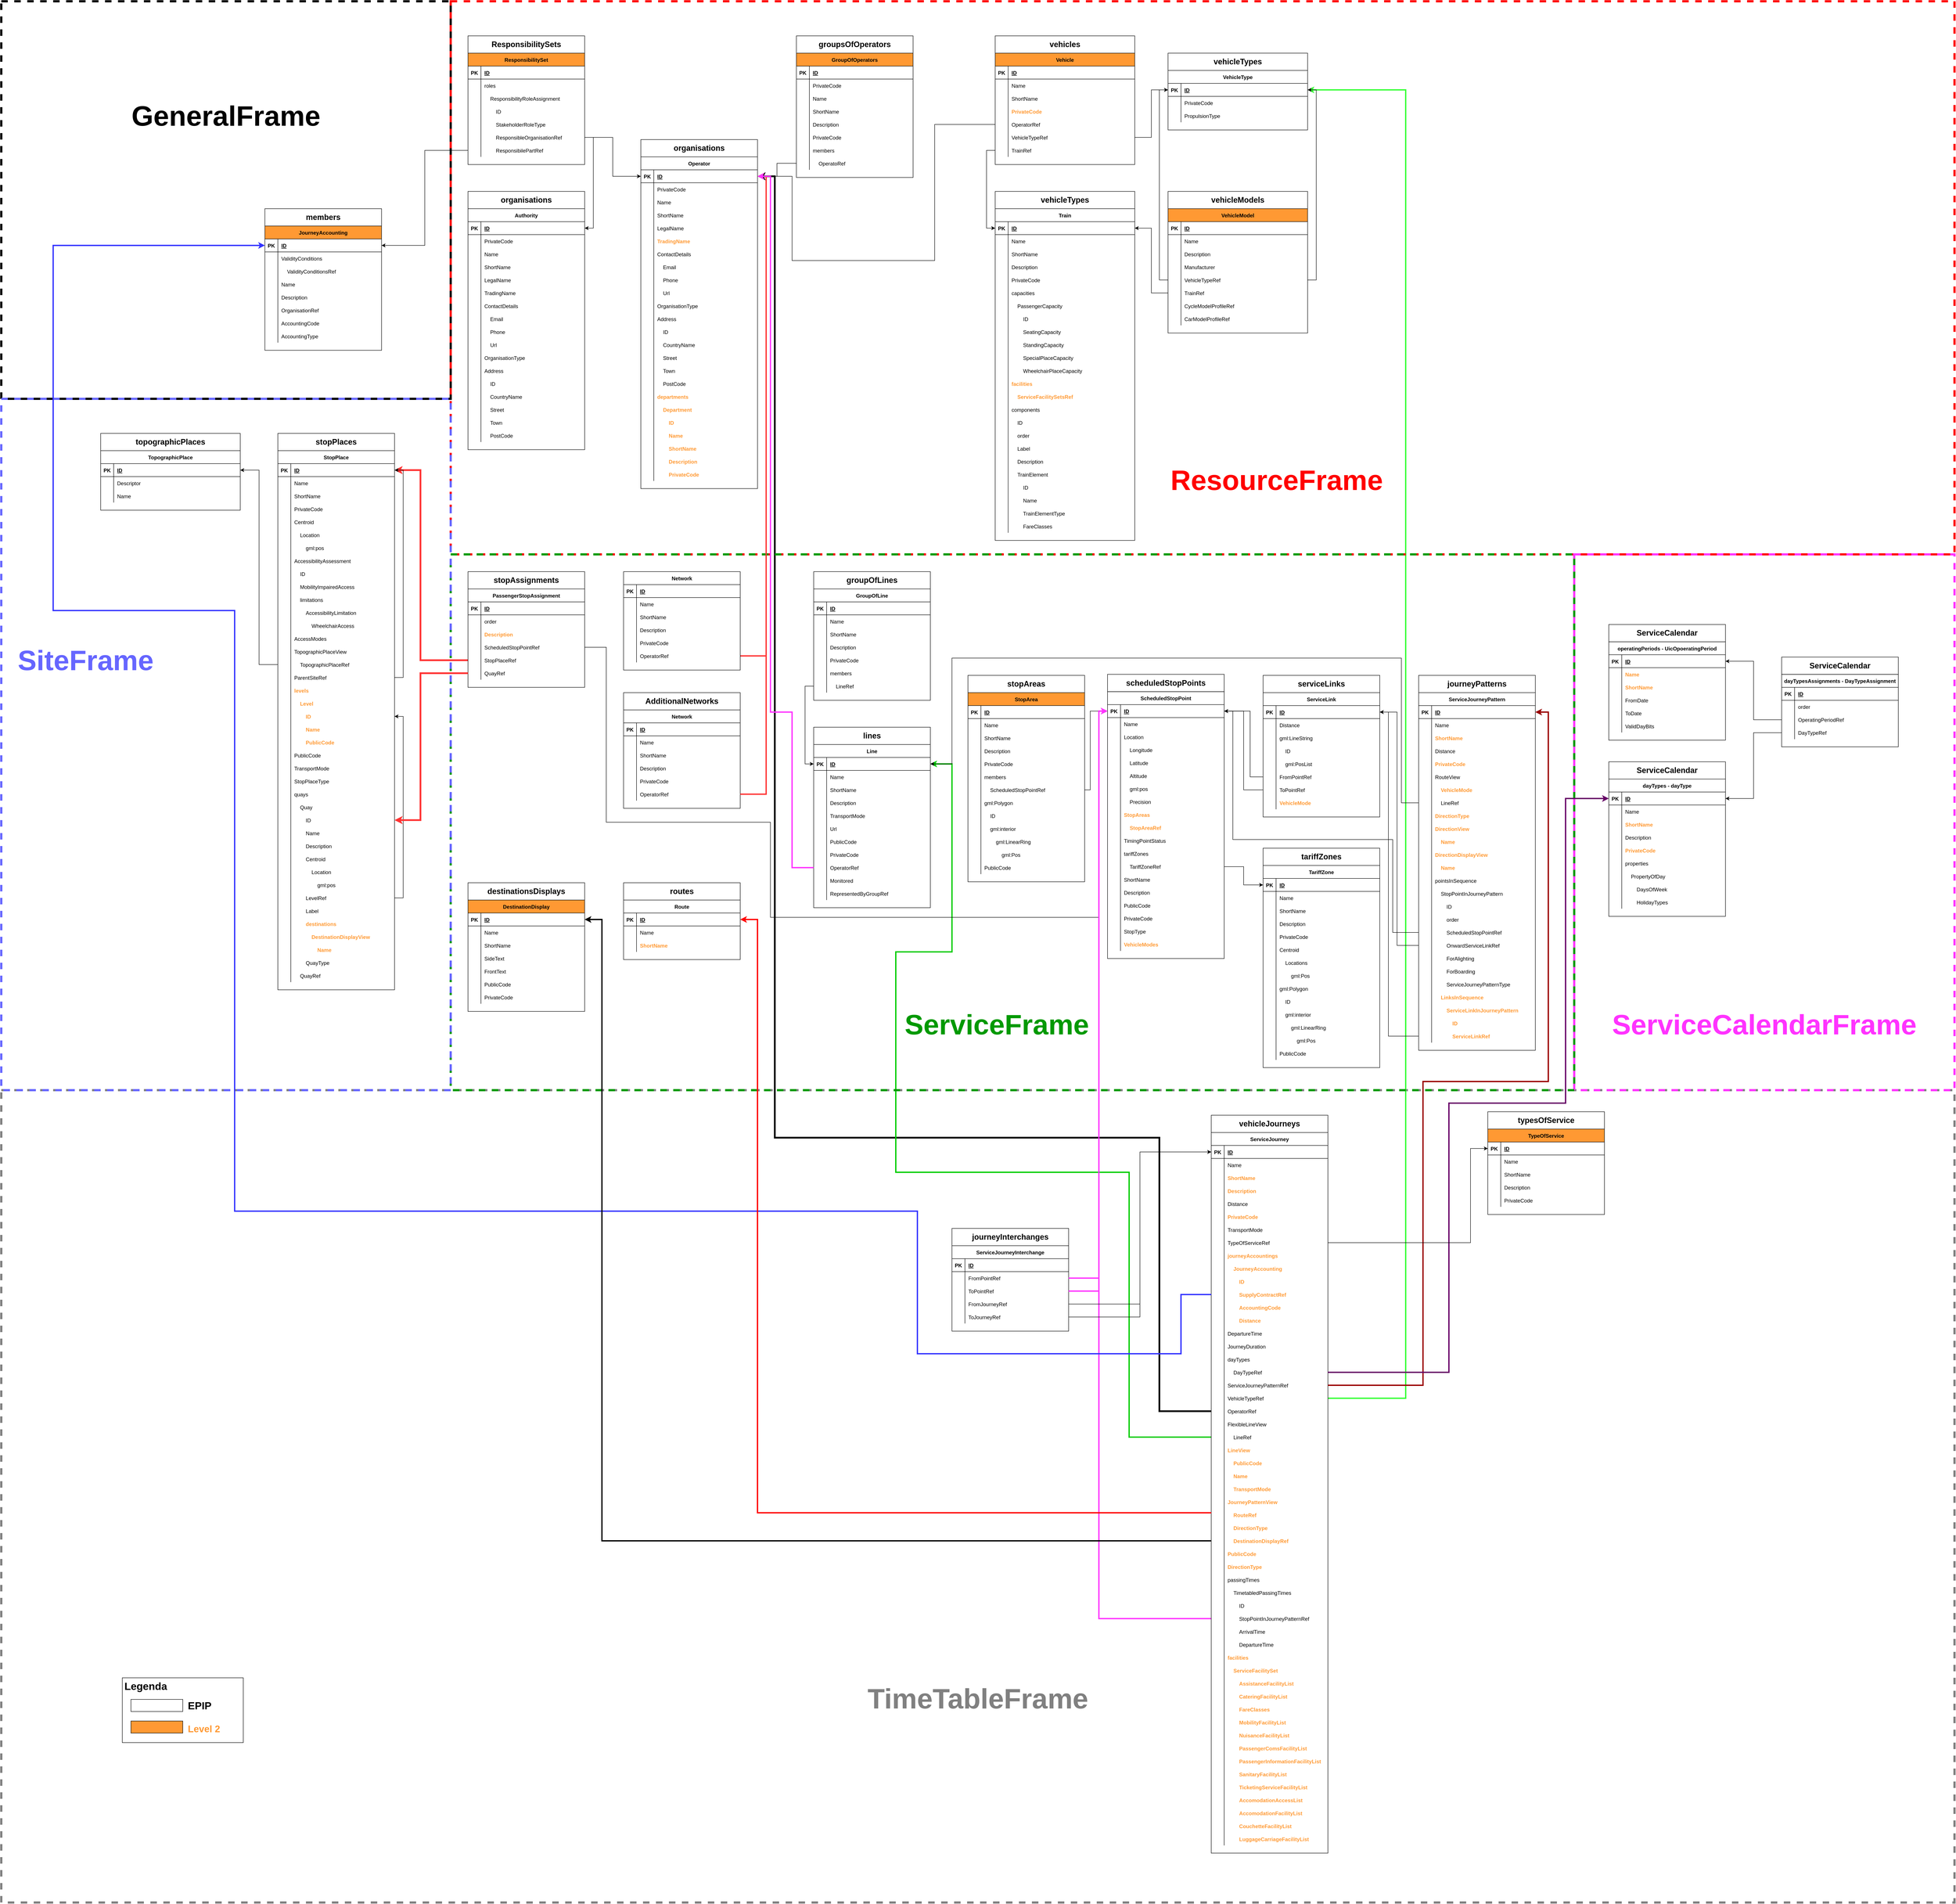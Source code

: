 <mxfile version="21.1.1" type="github" pages="2">
  <diagram id="nlbT7Yv7N8Gv2ZOw3OGp" name="EPIP+Livello2">
    <mxGraphModel dx="4742" dy="1925" grid="1" gridSize="10" guides="1" tooltips="1" connect="1" arrows="1" fold="1" page="1" pageScale="1" pageWidth="827" pageHeight="1169" math="0" shadow="0">
      <root>
        <mxCell id="0" />
        <mxCell id="1" parent="0" />
        <mxCell id="XS5SAgVpti1Mj_FETBXP-192" value="&lt;font size=&quot;1&quot;&gt;&lt;b style=&quot;font-size: 65px;&quot;&gt;&lt;br&gt;&lt;br&gt;&lt;br&gt;&lt;br&gt;&lt;br&gt;&lt;br&gt;&lt;br&gt;&lt;br&gt;&lt;br&gt;&lt;br&gt;&lt;br&gt;&lt;br&gt;&lt;font color=&quot;#808080&quot;&gt;TimeTableFrame&lt;/font&gt;&lt;br&gt;&lt;/b&gt;&lt;/font&gt;" style="rounded=0;whiteSpace=wrap;html=1;fillColor=none;dashed=1;strokeWidth=5;strokeColor=#808080;" parent="1" vertex="1">
          <mxGeometry x="-2920" y="2280" width="4520" height="1880" as="geometry" />
        </mxCell>
        <mxCell id="zPKsHDFgPJNiwa9kEvGN-971" style="edgeStyle=orthogonalEdgeStyle;rounded=0;orthogonalLoop=1;jettySize=auto;html=1;exitX=0;exitY=0.5;exitDx=0;exitDy=0;entryX=1;entryY=0.5;entryDx=0;entryDy=0;strokeColor=#FF3333;strokeWidth=4;fontSize=65;fontColor=#6666FF;" parent="1" source="zPKsHDFgPJNiwa9kEvGN-863" target="zPKsHDFgPJNiwa9kEvGN-263" edge="1">
          <mxGeometry relative="1" as="geometry">
            <Array as="points">
              <mxPoint x="-1950" y="1285" />
              <mxPoint x="-1950" y="845" />
            </Array>
          </mxGeometry>
        </mxCell>
        <mxCell id="mPlY7sdcMWTm05YPqkEe-117" style="edgeStyle=orthogonalEdgeStyle;rounded=0;orthogonalLoop=1;jettySize=auto;html=1;exitX=0;exitY=0.5;exitDx=0;exitDy=0;entryX=1;entryY=0.5;entryDx=0;entryDy=0;strokeColor=#000000;strokeWidth=4;" parent="1" source="mPlY7sdcMWTm05YPqkEe-114" target="pZihBWjoEtfJ2JLMFSaq-3" edge="1">
          <mxGeometry relative="1" as="geometry">
            <Array as="points">
              <mxPoint x="-240" y="3023" />
              <mxPoint x="-240" y="2390" />
              <mxPoint x="-1130" y="2390" />
              <mxPoint x="-1130" y="165" />
            </Array>
          </mxGeometry>
        </mxCell>
        <mxCell id="mPlY7sdcMWTm05YPqkEe-113" style="edgeStyle=orthogonalEdgeStyle;rounded=0;orthogonalLoop=1;jettySize=auto;html=1;exitX=1;exitY=0.5;exitDx=0;exitDy=0;entryX=1;entryY=0.5;entryDx=0;entryDy=0;strokeColor=#33FF33;strokeWidth=3;" parent="1" source="mPlY7sdcMWTm05YPqkEe-110" target="zPKsHDFgPJNiwa9kEvGN-24" edge="1">
          <mxGeometry relative="1" as="geometry">
            <Array as="points">
              <mxPoint x="330" y="2993" />
              <mxPoint x="330" y="-35" />
            </Array>
          </mxGeometry>
        </mxCell>
        <mxCell id="mPlY7sdcMWTm05YPqkEe-127" style="edgeStyle=orthogonalEdgeStyle;rounded=0;orthogonalLoop=1;jettySize=auto;html=1;exitX=0;exitY=0.5;exitDx=0;exitDy=0;strokeColor=#00CC00;strokeWidth=3;entryX=1;entryY=0.5;entryDx=0;entryDy=0;" parent="1" source="mPlY7sdcMWTm05YPqkEe-124" target="zPKsHDFgPJNiwa9kEvGN-508" edge="1">
          <mxGeometry relative="1" as="geometry">
            <Array as="points">
              <mxPoint x="-310" y="3083" />
              <mxPoint x="-310" y="2470" />
              <mxPoint x="-850" y="2470" />
              <mxPoint x="-850" y="1960" />
              <mxPoint x="-720" y="1960" />
              <mxPoint x="-720" y="1525" />
            </Array>
          </mxGeometry>
        </mxCell>
        <mxCell id="zPKsHDFgPJNiwa9kEvGN-185" value="&lt;font size=&quot;1&quot;&gt;&lt;b style=&quot;font-size: 65px;&quot;&gt;&lt;font color=&quot;#ff0000&quot;&gt;&lt;br&gt;&lt;br&gt;&lt;br&gt;&lt;br&gt;&lt;br&gt;&lt;br&gt;&lt;br&gt;&lt;br&gt;&lt;br&gt;&lt;br&gt;&lt;br&gt;&lt;br&gt;&amp;nbsp; &amp;nbsp; &amp;nbsp; &amp;nbsp; &amp;nbsp; &amp;nbsp; &amp;nbsp; &amp;nbsp; &amp;nbsp; &amp;nbsp;ResourceFrame&lt;/font&gt;&lt;br&gt;&lt;/b&gt;&lt;/font&gt;" style="rounded=0;whiteSpace=wrap;html=1;fillColor=none;dashed=1;strokeWidth=5;strokeColor=#FF0000;" parent="1" vertex="1">
          <mxGeometry x="-1880" y="-240" width="3480" height="1280" as="geometry" />
        </mxCell>
        <mxCell id="mPlY7sdcMWTm05YPqkEe-109" style="edgeStyle=orthogonalEdgeStyle;rounded=0;orthogonalLoop=1;jettySize=auto;html=1;exitX=0;exitY=0.5;exitDx=0;exitDy=0;entryX=0;entryY=0.5;entryDx=0;entryDy=0;strokeColor=#FF33FF;strokeWidth=3;" parent="1" source="mPlY7sdcMWTm05YPqkEe-39" target="zPKsHDFgPJNiwa9kEvGN-622" edge="1">
          <mxGeometry relative="1" as="geometry" />
        </mxCell>
        <mxCell id="U-AsAn1Bg1fRwa-gjNG1-117" value="&lt;font size=&quot;1&quot;&gt;&lt;b style=&quot;font-size: 65px;&quot;&gt;&lt;br&gt;&lt;br&gt;&lt;br&gt;&lt;br&gt;&lt;br&gt;&lt;br&gt;&lt;br&gt;&lt;br&gt;&lt;br&gt;&lt;br&gt;&lt;br&gt;&lt;br&gt;&lt;font color=&quot;#ff33ff&quot;&gt;ServiceCalendarFrame&lt;/font&gt;&lt;br&gt;&lt;/b&gt;&lt;/font&gt;" style="rounded=0;whiteSpace=wrap;html=1;fillColor=none;dashed=1;strokeWidth=5;strokeColor=#FF33FF;" parent="1" vertex="1">
          <mxGeometry x="720" y="1040" width="880" height="1240" as="geometry" />
        </mxCell>
        <mxCell id="zPKsHDFgPJNiwa9kEvGN-406" value="&lt;font size=&quot;1&quot;&gt;&lt;b style=&quot;font-size: 65px;&quot;&gt;GeneralFrame&lt;br&gt;&lt;br&gt;&lt;br&gt;&lt;br&gt;&lt;br&gt;&lt;br&gt;&lt;/b&gt;&lt;/font&gt;" style="rounded=0;whiteSpace=wrap;html=1;fillColor=none;dashed=1;strokeWidth=5;" parent="1" vertex="1">
          <mxGeometry x="-2920" y="-240" width="1040" height="920" as="geometry" />
        </mxCell>
        <mxCell id="zPKsHDFgPJNiwa9kEvGN-1047" value="&lt;font size=&quot;1&quot;&gt;&lt;b style=&quot;font-size: 65px;&quot;&gt;&lt;br&gt;&lt;br&gt;&lt;br&gt;&lt;br&gt;&lt;br&gt;&lt;br&gt;&lt;br&gt;&lt;br&gt;&lt;br&gt;&lt;br&gt;&lt;br&gt;&lt;br&gt;&lt;font color=&quot;#009900&quot;&gt;ServiceFrame&amp;nbsp; &amp;nbsp;&amp;nbsp;&lt;/font&gt;&lt;br&gt;&lt;/b&gt;&lt;/font&gt;" style="rounded=0;whiteSpace=wrap;html=1;fillColor=none;dashed=1;strokeWidth=5;strokeColor=#009900;" parent="1" vertex="1">
          <mxGeometry x="-1880" y="1040" width="2600" height="1240" as="geometry" />
        </mxCell>
        <mxCell id="zPKsHDFgPJNiwa9kEvGN-462" style="edgeStyle=orthogonalEdgeStyle;rounded=0;orthogonalLoop=1;jettySize=auto;html=1;exitX=1;exitY=0.5;exitDx=0;exitDy=0;entryX=1;entryY=0.5;entryDx=0;entryDy=0;fontSize=65;fontColor=#6666FF;strokeColor=#FF3333;strokeWidth=3;" parent="1" source="zPKsHDFgPJNiwa9kEvGN-427" target="pZihBWjoEtfJ2JLMFSaq-3" edge="1">
          <mxGeometry relative="1" as="geometry" />
        </mxCell>
        <mxCell id="oLVG-f6jqAXbdCWOf3ZR-55" value="&lt;font size=&quot;1&quot;&gt;&lt;b style=&quot;font-size: 65px;&quot;&gt;&lt;font color=&quot;#6666ff&quot;&gt;&amp;nbsp; SiteFrame&lt;/font&gt;&lt;br&gt;&lt;br&gt;&lt;br&gt;&lt;br&gt;&lt;br&gt;&lt;br&gt;&lt;/b&gt;&lt;/font&gt;" style="rounded=0;whiteSpace=wrap;html=1;fillColor=none;dashed=1;strokeWidth=5;strokeColor=#6666FF;align=left;" parent="1" vertex="1">
          <mxGeometry x="-2920" y="680" width="1040" height="1600" as="geometry" />
        </mxCell>
        <mxCell id="oLVG-f6jqAXbdCWOf3ZR-1" value="" style="group" parent="1" connectable="0" vertex="1">
          <mxGeometry x="-2310" y="240" width="270" height="237.69" as="geometry" />
        </mxCell>
        <mxCell id="oLVG-f6jqAXbdCWOf3ZR-2" value="JourneyAccounting" style="shape=table;startSize=30;container=1;collapsible=1;childLayout=tableLayout;fixedRows=1;rowLines=0;fontStyle=1;align=center;resizeLast=1;fillColor=#FF9933;" parent="oLVG-f6jqAXbdCWOf3ZR-1" vertex="1">
          <mxGeometry y="40" width="270" height="287.69" as="geometry" />
        </mxCell>
        <mxCell id="oLVG-f6jqAXbdCWOf3ZR-3" value="" style="shape=tableRow;horizontal=0;startSize=0;swimlaneHead=0;swimlaneBody=0;fillColor=none;collapsible=0;dropTarget=0;points=[[0,0.5],[1,0.5]];portConstraint=eastwest;top=0;left=0;right=0;bottom=1;" parent="oLVG-f6jqAXbdCWOf3ZR-2" vertex="1">
          <mxGeometry y="30" width="270" height="30" as="geometry" />
        </mxCell>
        <mxCell id="oLVG-f6jqAXbdCWOf3ZR-4" value="PK" style="shape=partialRectangle;connectable=0;fillColor=none;top=0;left=0;bottom=0;right=0;fontStyle=1;overflow=hidden;" parent="oLVG-f6jqAXbdCWOf3ZR-3" vertex="1">
          <mxGeometry width="30" height="30" as="geometry">
            <mxRectangle width="30" height="30" as="alternateBounds" />
          </mxGeometry>
        </mxCell>
        <mxCell id="oLVG-f6jqAXbdCWOf3ZR-5" value="ID" style="shape=partialRectangle;connectable=0;fillColor=none;top=0;left=0;bottom=0;right=0;align=left;spacingLeft=6;fontStyle=5;overflow=hidden;" parent="oLVG-f6jqAXbdCWOf3ZR-3" vertex="1">
          <mxGeometry x="30" width="240" height="30" as="geometry">
            <mxRectangle width="240" height="30" as="alternateBounds" />
          </mxGeometry>
        </mxCell>
        <mxCell id="oLVG-f6jqAXbdCWOf3ZR-6" style="shape=tableRow;horizontal=0;startSize=0;swimlaneHead=0;swimlaneBody=0;fillColor=none;collapsible=0;dropTarget=0;points=[[0,0.5],[1,0.5]];portConstraint=eastwest;top=0;left=0;right=0;bottom=0;" parent="oLVG-f6jqAXbdCWOf3ZR-2" vertex="1">
          <mxGeometry y="60" width="270" height="30" as="geometry" />
        </mxCell>
        <mxCell id="oLVG-f6jqAXbdCWOf3ZR-7" style="shape=partialRectangle;connectable=0;fillColor=none;top=0;left=0;bottom=0;right=0;editable=1;overflow=hidden;" parent="oLVG-f6jqAXbdCWOf3ZR-6" vertex="1">
          <mxGeometry width="30" height="30" as="geometry">
            <mxRectangle width="30" height="30" as="alternateBounds" />
          </mxGeometry>
        </mxCell>
        <mxCell id="oLVG-f6jqAXbdCWOf3ZR-8" value="ValidityConditions" style="shape=partialRectangle;connectable=0;fillColor=none;top=0;left=0;bottom=0;right=0;align=left;spacingLeft=6;overflow=hidden;" parent="oLVG-f6jqAXbdCWOf3ZR-6" vertex="1">
          <mxGeometry x="30" width="240" height="30" as="geometry">
            <mxRectangle width="240" height="30" as="alternateBounds" />
          </mxGeometry>
        </mxCell>
        <mxCell id="oLVG-f6jqAXbdCWOf3ZR-9" value="" style="shape=tableRow;horizontal=0;startSize=0;swimlaneHead=0;swimlaneBody=0;fillColor=none;collapsible=0;dropTarget=0;points=[[0,0.5],[1,0.5]];portConstraint=eastwest;top=0;left=0;right=0;bottom=0;" parent="oLVG-f6jqAXbdCWOf3ZR-2" vertex="1">
          <mxGeometry y="90" width="270" height="30" as="geometry" />
        </mxCell>
        <mxCell id="oLVG-f6jqAXbdCWOf3ZR-10" value="" style="shape=partialRectangle;connectable=0;fillColor=none;top=0;left=0;bottom=0;right=0;editable=1;overflow=hidden;" parent="oLVG-f6jqAXbdCWOf3ZR-9" vertex="1">
          <mxGeometry width="30" height="30" as="geometry">
            <mxRectangle width="30" height="30" as="alternateBounds" />
          </mxGeometry>
        </mxCell>
        <mxCell id="oLVG-f6jqAXbdCWOf3ZR-11" value="    ValidityConditionsRef" style="shape=partialRectangle;connectable=0;fillColor=none;top=0;left=0;bottom=0;right=0;align=left;spacingLeft=6;overflow=hidden;" parent="oLVG-f6jqAXbdCWOf3ZR-9" vertex="1">
          <mxGeometry x="30" width="240" height="30" as="geometry">
            <mxRectangle width="240" height="30" as="alternateBounds" />
          </mxGeometry>
        </mxCell>
        <mxCell id="oLVG-f6jqAXbdCWOf3ZR-12" value="" style="shape=tableRow;horizontal=0;startSize=0;swimlaneHead=0;swimlaneBody=0;fillColor=none;collapsible=0;dropTarget=0;points=[[0,0.5],[1,0.5]];portConstraint=eastwest;top=0;left=0;right=0;bottom=0;" parent="oLVG-f6jqAXbdCWOf3ZR-2" vertex="1">
          <mxGeometry y="120" width="270" height="30" as="geometry" />
        </mxCell>
        <mxCell id="oLVG-f6jqAXbdCWOf3ZR-13" value="" style="shape=partialRectangle;connectable=0;fillColor=none;top=0;left=0;bottom=0;right=0;editable=1;overflow=hidden;" parent="oLVG-f6jqAXbdCWOf3ZR-12" vertex="1">
          <mxGeometry width="30" height="30" as="geometry">
            <mxRectangle width="30" height="30" as="alternateBounds" />
          </mxGeometry>
        </mxCell>
        <mxCell id="oLVG-f6jqAXbdCWOf3ZR-14" value="Name" style="shape=partialRectangle;connectable=0;fillColor=none;top=0;left=0;bottom=0;right=0;align=left;spacingLeft=6;overflow=hidden;" parent="oLVG-f6jqAXbdCWOf3ZR-12" vertex="1">
          <mxGeometry x="30" width="240" height="30" as="geometry">
            <mxRectangle width="240" height="30" as="alternateBounds" />
          </mxGeometry>
        </mxCell>
        <mxCell id="oLVG-f6jqAXbdCWOf3ZR-15" value="" style="shape=tableRow;horizontal=0;startSize=0;swimlaneHead=0;swimlaneBody=0;fillColor=none;collapsible=0;dropTarget=0;points=[[0,0.5],[1,0.5]];portConstraint=eastwest;top=0;left=0;right=0;bottom=0;" parent="oLVG-f6jqAXbdCWOf3ZR-2" vertex="1">
          <mxGeometry y="150" width="270" height="30" as="geometry" />
        </mxCell>
        <mxCell id="oLVG-f6jqAXbdCWOf3ZR-16" value="" style="shape=partialRectangle;connectable=0;fillColor=none;top=0;left=0;bottom=0;right=0;editable=1;overflow=hidden;" parent="oLVG-f6jqAXbdCWOf3ZR-15" vertex="1">
          <mxGeometry width="30" height="30" as="geometry">
            <mxRectangle width="30" height="30" as="alternateBounds" />
          </mxGeometry>
        </mxCell>
        <mxCell id="oLVG-f6jqAXbdCWOf3ZR-17" value="Description" style="shape=partialRectangle;connectable=0;fillColor=none;top=0;left=0;bottom=0;right=0;align=left;spacingLeft=6;overflow=hidden;" parent="oLVG-f6jqAXbdCWOf3ZR-15" vertex="1">
          <mxGeometry x="30" width="240" height="30" as="geometry">
            <mxRectangle width="240" height="30" as="alternateBounds" />
          </mxGeometry>
        </mxCell>
        <mxCell id="oLVG-f6jqAXbdCWOf3ZR-18" style="shape=tableRow;horizontal=0;startSize=0;swimlaneHead=0;swimlaneBody=0;fillColor=none;collapsible=0;dropTarget=0;points=[[0,0.5],[1,0.5]];portConstraint=eastwest;top=0;left=0;right=0;bottom=0;" parent="oLVG-f6jqAXbdCWOf3ZR-2" vertex="1">
          <mxGeometry y="180" width="270" height="30" as="geometry" />
        </mxCell>
        <mxCell id="oLVG-f6jqAXbdCWOf3ZR-19" style="shape=partialRectangle;connectable=0;fillColor=none;top=0;left=0;bottom=0;right=0;editable=1;overflow=hidden;" parent="oLVG-f6jqAXbdCWOf3ZR-18" vertex="1">
          <mxGeometry width="30" height="30" as="geometry">
            <mxRectangle width="30" height="30" as="alternateBounds" />
          </mxGeometry>
        </mxCell>
        <mxCell id="oLVG-f6jqAXbdCWOf3ZR-20" value="OrganisationRef" style="shape=partialRectangle;connectable=0;fillColor=none;top=0;left=0;bottom=0;right=0;align=left;spacingLeft=6;overflow=hidden;" parent="oLVG-f6jqAXbdCWOf3ZR-18" vertex="1">
          <mxGeometry x="30" width="240" height="30" as="geometry">
            <mxRectangle width="240" height="30" as="alternateBounds" />
          </mxGeometry>
        </mxCell>
        <mxCell id="oLVG-f6jqAXbdCWOf3ZR-21" style="shape=tableRow;horizontal=0;startSize=0;swimlaneHead=0;swimlaneBody=0;fillColor=none;collapsible=0;dropTarget=0;points=[[0,0.5],[1,0.5]];portConstraint=eastwest;top=0;left=0;right=0;bottom=0;" parent="oLVG-f6jqAXbdCWOf3ZR-2" vertex="1">
          <mxGeometry y="210" width="270" height="30" as="geometry" />
        </mxCell>
        <mxCell id="oLVG-f6jqAXbdCWOf3ZR-22" style="shape=partialRectangle;connectable=0;fillColor=none;top=0;left=0;bottom=0;right=0;editable=1;overflow=hidden;" parent="oLVG-f6jqAXbdCWOf3ZR-21" vertex="1">
          <mxGeometry width="30" height="30" as="geometry">
            <mxRectangle width="30" height="30" as="alternateBounds" />
          </mxGeometry>
        </mxCell>
        <mxCell id="oLVG-f6jqAXbdCWOf3ZR-23" value="AccountingCode" style="shape=partialRectangle;connectable=0;fillColor=none;top=0;left=0;bottom=0;right=0;align=left;spacingLeft=6;overflow=hidden;" parent="oLVG-f6jqAXbdCWOf3ZR-21" vertex="1">
          <mxGeometry x="30" width="240" height="30" as="geometry">
            <mxRectangle width="240" height="30" as="alternateBounds" />
          </mxGeometry>
        </mxCell>
        <mxCell id="oLVG-f6jqAXbdCWOf3ZR-24" style="shape=tableRow;horizontal=0;startSize=0;swimlaneHead=0;swimlaneBody=0;fillColor=none;collapsible=0;dropTarget=0;points=[[0,0.5],[1,0.5]];portConstraint=eastwest;top=0;left=0;right=0;bottom=0;" parent="oLVG-f6jqAXbdCWOf3ZR-2" vertex="1">
          <mxGeometry y="240" width="270" height="30" as="geometry" />
        </mxCell>
        <mxCell id="oLVG-f6jqAXbdCWOf3ZR-25" style="shape=partialRectangle;connectable=0;fillColor=none;top=0;left=0;bottom=0;right=0;editable=1;overflow=hidden;" parent="oLVG-f6jqAXbdCWOf3ZR-24" vertex="1">
          <mxGeometry width="30" height="30" as="geometry">
            <mxRectangle width="30" height="30" as="alternateBounds" />
          </mxGeometry>
        </mxCell>
        <mxCell id="oLVG-f6jqAXbdCWOf3ZR-26" value="AccountingType" style="shape=partialRectangle;connectable=0;fillColor=none;top=0;left=0;bottom=0;right=0;align=left;spacingLeft=6;overflow=hidden;" parent="oLVG-f6jqAXbdCWOf3ZR-24" vertex="1">
          <mxGeometry x="30" width="240" height="30" as="geometry">
            <mxRectangle width="240" height="30" as="alternateBounds" />
          </mxGeometry>
        </mxCell>
        <mxCell id="oLVG-f6jqAXbdCWOf3ZR-54" value="members" style="whiteSpace=wrap;html=1;align=center;fontStyle=1;fontSize=18;" parent="oLVG-f6jqAXbdCWOf3ZR-1" vertex="1">
          <mxGeometry width="270" height="40" as="geometry" />
        </mxCell>
        <mxCell id="IrthEad5NP8KEWzpO0tL-1" value="" style="group;fontColor=#FF9933;" parent="1" connectable="0" vertex="1">
          <mxGeometry x="-1840" y="-160" width="270" height="237.69" as="geometry" />
        </mxCell>
        <mxCell id="IrthEad5NP8KEWzpO0tL-2" value="ResponsibilitySet" style="shape=table;startSize=30;container=1;collapsible=1;childLayout=tableLayout;fixedRows=1;rowLines=0;fontStyle=1;align=center;resizeLast=1;fillColor=#FF9933;" parent="IrthEad5NP8KEWzpO0tL-1" vertex="1">
          <mxGeometry y="40" width="270" height="257.69" as="geometry" />
        </mxCell>
        <mxCell id="IrthEad5NP8KEWzpO0tL-3" value="" style="shape=tableRow;horizontal=0;startSize=0;swimlaneHead=0;swimlaneBody=0;fillColor=none;collapsible=0;dropTarget=0;points=[[0,0.5],[1,0.5]];portConstraint=eastwest;top=0;left=0;right=0;bottom=1;" parent="IrthEad5NP8KEWzpO0tL-2" vertex="1">
          <mxGeometry y="30" width="270" height="30" as="geometry" />
        </mxCell>
        <mxCell id="IrthEad5NP8KEWzpO0tL-4" value="PK" style="shape=partialRectangle;connectable=0;fillColor=none;top=0;left=0;bottom=0;right=0;fontStyle=1;overflow=hidden;" parent="IrthEad5NP8KEWzpO0tL-3" vertex="1">
          <mxGeometry width="30" height="30" as="geometry">
            <mxRectangle width="30" height="30" as="alternateBounds" />
          </mxGeometry>
        </mxCell>
        <mxCell id="IrthEad5NP8KEWzpO0tL-5" value="ID" style="shape=partialRectangle;connectable=0;fillColor=none;top=0;left=0;bottom=0;right=0;align=left;spacingLeft=6;fontStyle=5;overflow=hidden;" parent="IrthEad5NP8KEWzpO0tL-3" vertex="1">
          <mxGeometry x="30" width="240" height="30" as="geometry">
            <mxRectangle width="240" height="30" as="alternateBounds" />
          </mxGeometry>
        </mxCell>
        <mxCell id="IrthEad5NP8KEWzpO0tL-6" style="shape=tableRow;horizontal=0;startSize=0;swimlaneHead=0;swimlaneBody=0;fillColor=none;collapsible=0;dropTarget=0;points=[[0,0.5],[1,0.5]];portConstraint=eastwest;top=0;left=0;right=0;bottom=0;" parent="IrthEad5NP8KEWzpO0tL-2" vertex="1">
          <mxGeometry y="60" width="270" height="30" as="geometry" />
        </mxCell>
        <mxCell id="IrthEad5NP8KEWzpO0tL-7" style="shape=partialRectangle;connectable=0;fillColor=none;top=0;left=0;bottom=0;right=0;editable=1;overflow=hidden;" parent="IrthEad5NP8KEWzpO0tL-6" vertex="1">
          <mxGeometry width="30" height="30" as="geometry">
            <mxRectangle width="30" height="30" as="alternateBounds" />
          </mxGeometry>
        </mxCell>
        <mxCell id="IrthEad5NP8KEWzpO0tL-8" value="roles" style="shape=partialRectangle;connectable=0;fillColor=none;top=0;left=0;bottom=0;right=0;align=left;spacingLeft=6;overflow=hidden;" parent="IrthEad5NP8KEWzpO0tL-6" vertex="1">
          <mxGeometry x="30" width="240" height="30" as="geometry">
            <mxRectangle width="240" height="30" as="alternateBounds" />
          </mxGeometry>
        </mxCell>
        <mxCell id="IrthEad5NP8KEWzpO0tL-9" value="" style="shape=tableRow;horizontal=0;startSize=0;swimlaneHead=0;swimlaneBody=0;fillColor=none;collapsible=0;dropTarget=0;points=[[0,0.5],[1,0.5]];portConstraint=eastwest;top=0;left=0;right=0;bottom=0;" parent="IrthEad5NP8KEWzpO0tL-2" vertex="1">
          <mxGeometry y="90" width="270" height="30" as="geometry" />
        </mxCell>
        <mxCell id="IrthEad5NP8KEWzpO0tL-10" value="" style="shape=partialRectangle;connectable=0;fillColor=none;top=0;left=0;bottom=0;right=0;editable=1;overflow=hidden;" parent="IrthEad5NP8KEWzpO0tL-9" vertex="1">
          <mxGeometry width="30" height="30" as="geometry">
            <mxRectangle width="30" height="30" as="alternateBounds" />
          </mxGeometry>
        </mxCell>
        <mxCell id="IrthEad5NP8KEWzpO0tL-11" value="    ResponsibilityRoleAssignment" style="shape=partialRectangle;connectable=0;fillColor=none;top=0;left=0;bottom=0;right=0;align=left;spacingLeft=6;overflow=hidden;" parent="IrthEad5NP8KEWzpO0tL-9" vertex="1">
          <mxGeometry x="30" width="240" height="30" as="geometry">
            <mxRectangle width="240" height="30" as="alternateBounds" />
          </mxGeometry>
        </mxCell>
        <mxCell id="IrthEad5NP8KEWzpO0tL-12" value="" style="shape=tableRow;horizontal=0;startSize=0;swimlaneHead=0;swimlaneBody=0;fillColor=none;collapsible=0;dropTarget=0;points=[[0,0.5],[1,0.5]];portConstraint=eastwest;top=0;left=0;right=0;bottom=0;" parent="IrthEad5NP8KEWzpO0tL-2" vertex="1">
          <mxGeometry y="120" width="270" height="30" as="geometry" />
        </mxCell>
        <mxCell id="IrthEad5NP8KEWzpO0tL-13" value="" style="shape=partialRectangle;connectable=0;fillColor=none;top=0;left=0;bottom=0;right=0;editable=1;overflow=hidden;" parent="IrthEad5NP8KEWzpO0tL-12" vertex="1">
          <mxGeometry width="30" height="30" as="geometry">
            <mxRectangle width="30" height="30" as="alternateBounds" />
          </mxGeometry>
        </mxCell>
        <mxCell id="IrthEad5NP8KEWzpO0tL-14" value="        ID" style="shape=partialRectangle;connectable=0;fillColor=none;top=0;left=0;bottom=0;right=0;align=left;spacingLeft=6;overflow=hidden;" parent="IrthEad5NP8KEWzpO0tL-12" vertex="1">
          <mxGeometry x="30" width="240" height="30" as="geometry">
            <mxRectangle width="240" height="30" as="alternateBounds" />
          </mxGeometry>
        </mxCell>
        <mxCell id="IrthEad5NP8KEWzpO0tL-15" value="" style="shape=tableRow;horizontal=0;startSize=0;swimlaneHead=0;swimlaneBody=0;fillColor=none;collapsible=0;dropTarget=0;points=[[0,0.5],[1,0.5]];portConstraint=eastwest;top=0;left=0;right=0;bottom=0;" parent="IrthEad5NP8KEWzpO0tL-2" vertex="1">
          <mxGeometry y="150" width="270" height="30" as="geometry" />
        </mxCell>
        <mxCell id="IrthEad5NP8KEWzpO0tL-16" value="" style="shape=partialRectangle;connectable=0;fillColor=none;top=0;left=0;bottom=0;right=0;editable=1;overflow=hidden;" parent="IrthEad5NP8KEWzpO0tL-15" vertex="1">
          <mxGeometry width="30" height="30" as="geometry">
            <mxRectangle width="30" height="30" as="alternateBounds" />
          </mxGeometry>
        </mxCell>
        <mxCell id="IrthEad5NP8KEWzpO0tL-17" value="        StakeholderRoleType" style="shape=partialRectangle;connectable=0;fillColor=none;top=0;left=0;bottom=0;right=0;align=left;spacingLeft=6;overflow=hidden;" parent="IrthEad5NP8KEWzpO0tL-15" vertex="1">
          <mxGeometry x="30" width="240" height="30" as="geometry">
            <mxRectangle width="240" height="30" as="alternateBounds" />
          </mxGeometry>
        </mxCell>
        <mxCell id="IrthEad5NP8KEWzpO0tL-18" style="shape=tableRow;horizontal=0;startSize=0;swimlaneHead=0;swimlaneBody=0;fillColor=none;collapsible=0;dropTarget=0;points=[[0,0.5],[1,0.5]];portConstraint=eastwest;top=0;left=0;right=0;bottom=0;" parent="IrthEad5NP8KEWzpO0tL-2" vertex="1">
          <mxGeometry y="180" width="270" height="30" as="geometry" />
        </mxCell>
        <mxCell id="IrthEad5NP8KEWzpO0tL-19" style="shape=partialRectangle;connectable=0;fillColor=none;top=0;left=0;bottom=0;right=0;editable=1;overflow=hidden;" parent="IrthEad5NP8KEWzpO0tL-18" vertex="1">
          <mxGeometry width="30" height="30" as="geometry">
            <mxRectangle width="30" height="30" as="alternateBounds" />
          </mxGeometry>
        </mxCell>
        <mxCell id="IrthEad5NP8KEWzpO0tL-20" value="        ResponsibleOrganisationRef" style="shape=partialRectangle;connectable=0;fillColor=none;top=0;left=0;bottom=0;right=0;align=left;spacingLeft=6;overflow=hidden;" parent="IrthEad5NP8KEWzpO0tL-18" vertex="1">
          <mxGeometry x="30" width="240" height="30" as="geometry">
            <mxRectangle width="240" height="30" as="alternateBounds" />
          </mxGeometry>
        </mxCell>
        <mxCell id="IrthEad5NP8KEWzpO0tL-21" style="shape=tableRow;horizontal=0;startSize=0;swimlaneHead=0;swimlaneBody=0;fillColor=none;collapsible=0;dropTarget=0;points=[[0,0.5],[1,0.5]];portConstraint=eastwest;top=0;left=0;right=0;bottom=0;" parent="IrthEad5NP8KEWzpO0tL-2" vertex="1">
          <mxGeometry y="210" width="270" height="30" as="geometry" />
        </mxCell>
        <mxCell id="IrthEad5NP8KEWzpO0tL-22" style="shape=partialRectangle;connectable=0;fillColor=none;top=0;left=0;bottom=0;right=0;editable=1;overflow=hidden;" parent="IrthEad5NP8KEWzpO0tL-21" vertex="1">
          <mxGeometry width="30" height="30" as="geometry">
            <mxRectangle width="30" height="30" as="alternateBounds" />
          </mxGeometry>
        </mxCell>
        <mxCell id="IrthEad5NP8KEWzpO0tL-23" value="        ResponsibilePartRef" style="shape=partialRectangle;connectable=0;fillColor=none;top=0;left=0;bottom=0;right=0;align=left;spacingLeft=6;overflow=hidden;" parent="IrthEad5NP8KEWzpO0tL-21" vertex="1">
          <mxGeometry x="30" width="240" height="30" as="geometry">
            <mxRectangle width="240" height="30" as="alternateBounds" />
          </mxGeometry>
        </mxCell>
        <mxCell id="IrthEad5NP8KEWzpO0tL-27" value="ResponsibilitySets" style="whiteSpace=wrap;html=1;align=center;fontStyle=1;fontSize=18;" parent="IrthEad5NP8KEWzpO0tL-1" vertex="1">
          <mxGeometry width="270" height="40" as="geometry" />
        </mxCell>
        <mxCell id="IrthEad5NP8KEWzpO0tL-28" style="edgeStyle=orthogonalEdgeStyle;rounded=0;orthogonalLoop=1;jettySize=auto;html=1;exitX=0;exitY=0.5;exitDx=0;exitDy=0;entryX=1;entryY=0.5;entryDx=0;entryDy=0;fontSize=65;" parent="1" source="IrthEad5NP8KEWzpO0tL-21" target="oLVG-f6jqAXbdCWOf3ZR-3" edge="1">
          <mxGeometry relative="1" as="geometry" />
        </mxCell>
        <mxCell id="pZihBWjoEtfJ2JLMFSaq-1" value="" style="group" parent="1" connectable="0" vertex="1">
          <mxGeometry x="-1440" y="80" width="270" height="237.69" as="geometry" />
        </mxCell>
        <mxCell id="pZihBWjoEtfJ2JLMFSaq-2" value="Operator" style="shape=table;startSize=30;container=1;collapsible=1;childLayout=tableLayout;fixedRows=1;rowLines=0;fontStyle=1;align=center;resizeLast=1;" parent="pZihBWjoEtfJ2JLMFSaq-1" vertex="1">
          <mxGeometry y="40" width="270" height="767.69" as="geometry" />
        </mxCell>
        <mxCell id="pZihBWjoEtfJ2JLMFSaq-3" value="" style="shape=tableRow;horizontal=0;startSize=0;swimlaneHead=0;swimlaneBody=0;fillColor=none;collapsible=0;dropTarget=0;points=[[0,0.5],[1,0.5]];portConstraint=eastwest;top=0;left=0;right=0;bottom=1;" parent="pZihBWjoEtfJ2JLMFSaq-2" vertex="1">
          <mxGeometry y="30" width="270" height="30" as="geometry" />
        </mxCell>
        <mxCell id="pZihBWjoEtfJ2JLMFSaq-4" value="PK" style="shape=partialRectangle;connectable=0;fillColor=none;top=0;left=0;bottom=0;right=0;fontStyle=1;overflow=hidden;" parent="pZihBWjoEtfJ2JLMFSaq-3" vertex="1">
          <mxGeometry width="30" height="30" as="geometry">
            <mxRectangle width="30" height="30" as="alternateBounds" />
          </mxGeometry>
        </mxCell>
        <mxCell id="pZihBWjoEtfJ2JLMFSaq-5" value="ID" style="shape=partialRectangle;connectable=0;fillColor=none;top=0;left=0;bottom=0;right=0;align=left;spacingLeft=6;fontStyle=5;overflow=hidden;" parent="pZihBWjoEtfJ2JLMFSaq-3" vertex="1">
          <mxGeometry x="30" width="240" height="30" as="geometry">
            <mxRectangle width="240" height="30" as="alternateBounds" />
          </mxGeometry>
        </mxCell>
        <mxCell id="pZihBWjoEtfJ2JLMFSaq-6" style="shape=tableRow;horizontal=0;startSize=0;swimlaneHead=0;swimlaneBody=0;fillColor=none;collapsible=0;dropTarget=0;points=[[0,0.5],[1,0.5]];portConstraint=eastwest;top=0;left=0;right=0;bottom=0;" parent="pZihBWjoEtfJ2JLMFSaq-2" vertex="1">
          <mxGeometry y="60" width="270" height="30" as="geometry" />
        </mxCell>
        <mxCell id="pZihBWjoEtfJ2JLMFSaq-7" style="shape=partialRectangle;connectable=0;fillColor=none;top=0;left=0;bottom=0;right=0;editable=1;overflow=hidden;" parent="pZihBWjoEtfJ2JLMFSaq-6" vertex="1">
          <mxGeometry width="30" height="30" as="geometry">
            <mxRectangle width="30" height="30" as="alternateBounds" />
          </mxGeometry>
        </mxCell>
        <mxCell id="pZihBWjoEtfJ2JLMFSaq-8" value="PrivateCode" style="shape=partialRectangle;connectable=0;fillColor=none;top=0;left=0;bottom=0;right=0;align=left;spacingLeft=6;overflow=hidden;" parent="pZihBWjoEtfJ2JLMFSaq-6" vertex="1">
          <mxGeometry x="30" width="240" height="30" as="geometry">
            <mxRectangle width="240" height="30" as="alternateBounds" />
          </mxGeometry>
        </mxCell>
        <mxCell id="pZihBWjoEtfJ2JLMFSaq-9" value="" style="shape=tableRow;horizontal=0;startSize=0;swimlaneHead=0;swimlaneBody=0;fillColor=none;collapsible=0;dropTarget=0;points=[[0,0.5],[1,0.5]];portConstraint=eastwest;top=0;left=0;right=0;bottom=0;" parent="pZihBWjoEtfJ2JLMFSaq-2" vertex="1">
          <mxGeometry y="90" width="270" height="30" as="geometry" />
        </mxCell>
        <mxCell id="pZihBWjoEtfJ2JLMFSaq-10" value="" style="shape=partialRectangle;connectable=0;fillColor=none;top=0;left=0;bottom=0;right=0;editable=1;overflow=hidden;" parent="pZihBWjoEtfJ2JLMFSaq-9" vertex="1">
          <mxGeometry width="30" height="30" as="geometry">
            <mxRectangle width="30" height="30" as="alternateBounds" />
          </mxGeometry>
        </mxCell>
        <mxCell id="pZihBWjoEtfJ2JLMFSaq-11" value="Name" style="shape=partialRectangle;connectable=0;fillColor=none;top=0;left=0;bottom=0;right=0;align=left;spacingLeft=6;overflow=hidden;" parent="pZihBWjoEtfJ2JLMFSaq-9" vertex="1">
          <mxGeometry x="30" width="240" height="30" as="geometry">
            <mxRectangle width="240" height="30" as="alternateBounds" />
          </mxGeometry>
        </mxCell>
        <mxCell id="pZihBWjoEtfJ2JLMFSaq-12" value="" style="shape=tableRow;horizontal=0;startSize=0;swimlaneHead=0;swimlaneBody=0;fillColor=none;collapsible=0;dropTarget=0;points=[[0,0.5],[1,0.5]];portConstraint=eastwest;top=0;left=0;right=0;bottom=0;" parent="pZihBWjoEtfJ2JLMFSaq-2" vertex="1">
          <mxGeometry y="120" width="270" height="30" as="geometry" />
        </mxCell>
        <mxCell id="pZihBWjoEtfJ2JLMFSaq-13" value="" style="shape=partialRectangle;connectable=0;fillColor=none;top=0;left=0;bottom=0;right=0;editable=1;overflow=hidden;" parent="pZihBWjoEtfJ2JLMFSaq-12" vertex="1">
          <mxGeometry width="30" height="30" as="geometry">
            <mxRectangle width="30" height="30" as="alternateBounds" />
          </mxGeometry>
        </mxCell>
        <mxCell id="pZihBWjoEtfJ2JLMFSaq-14" value="ShortName" style="shape=partialRectangle;connectable=0;fillColor=none;top=0;left=0;bottom=0;right=0;align=left;spacingLeft=6;overflow=hidden;" parent="pZihBWjoEtfJ2JLMFSaq-12" vertex="1">
          <mxGeometry x="30" width="240" height="30" as="geometry">
            <mxRectangle width="240" height="30" as="alternateBounds" />
          </mxGeometry>
        </mxCell>
        <mxCell id="pZihBWjoEtfJ2JLMFSaq-15" value="" style="shape=tableRow;horizontal=0;startSize=0;swimlaneHead=0;swimlaneBody=0;fillColor=none;collapsible=0;dropTarget=0;points=[[0,0.5],[1,0.5]];portConstraint=eastwest;top=0;left=0;right=0;bottom=0;" parent="pZihBWjoEtfJ2JLMFSaq-2" vertex="1">
          <mxGeometry y="150" width="270" height="30" as="geometry" />
        </mxCell>
        <mxCell id="pZihBWjoEtfJ2JLMFSaq-16" value="" style="shape=partialRectangle;connectable=0;fillColor=none;top=0;left=0;bottom=0;right=0;editable=1;overflow=hidden;" parent="pZihBWjoEtfJ2JLMFSaq-15" vertex="1">
          <mxGeometry width="30" height="30" as="geometry">
            <mxRectangle width="30" height="30" as="alternateBounds" />
          </mxGeometry>
        </mxCell>
        <mxCell id="pZihBWjoEtfJ2JLMFSaq-17" value="LegalName" style="shape=partialRectangle;connectable=0;fillColor=none;top=0;left=0;bottom=0;right=0;align=left;spacingLeft=6;overflow=hidden;" parent="pZihBWjoEtfJ2JLMFSaq-15" vertex="1">
          <mxGeometry x="30" width="240" height="30" as="geometry">
            <mxRectangle width="240" height="30" as="alternateBounds" />
          </mxGeometry>
        </mxCell>
        <mxCell id="pZihBWjoEtfJ2JLMFSaq-18" style="shape=tableRow;horizontal=0;startSize=0;swimlaneHead=0;swimlaneBody=0;fillColor=none;collapsible=0;dropTarget=0;points=[[0,0.5],[1,0.5]];portConstraint=eastwest;top=0;left=0;right=0;bottom=0;" parent="pZihBWjoEtfJ2JLMFSaq-2" vertex="1">
          <mxGeometry y="180" width="270" height="30" as="geometry" />
        </mxCell>
        <mxCell id="pZihBWjoEtfJ2JLMFSaq-19" style="shape=partialRectangle;connectable=0;fillColor=none;top=0;left=0;bottom=0;right=0;editable=1;overflow=hidden;" parent="pZihBWjoEtfJ2JLMFSaq-18" vertex="1">
          <mxGeometry width="30" height="30" as="geometry">
            <mxRectangle width="30" height="30" as="alternateBounds" />
          </mxGeometry>
        </mxCell>
        <mxCell id="pZihBWjoEtfJ2JLMFSaq-20" value="TradingName" style="shape=partialRectangle;connectable=0;fillColor=none;top=0;left=0;bottom=0;right=0;align=left;spacingLeft=6;overflow=hidden;fontStyle=1;strokeColor=#FF9933;fontColor=#FF9933;" parent="pZihBWjoEtfJ2JLMFSaq-18" vertex="1">
          <mxGeometry x="30" width="240" height="30" as="geometry">
            <mxRectangle width="240" height="30" as="alternateBounds" />
          </mxGeometry>
        </mxCell>
        <mxCell id="pZihBWjoEtfJ2JLMFSaq-21" style="shape=tableRow;horizontal=0;startSize=0;swimlaneHead=0;swimlaneBody=0;fillColor=none;collapsible=0;dropTarget=0;points=[[0,0.5],[1,0.5]];portConstraint=eastwest;top=0;left=0;right=0;bottom=0;" parent="pZihBWjoEtfJ2JLMFSaq-2" vertex="1">
          <mxGeometry y="210" width="270" height="30" as="geometry" />
        </mxCell>
        <mxCell id="pZihBWjoEtfJ2JLMFSaq-22" style="shape=partialRectangle;connectable=0;fillColor=none;top=0;left=0;bottom=0;right=0;editable=1;overflow=hidden;" parent="pZihBWjoEtfJ2JLMFSaq-21" vertex="1">
          <mxGeometry width="30" height="30" as="geometry">
            <mxRectangle width="30" height="30" as="alternateBounds" />
          </mxGeometry>
        </mxCell>
        <mxCell id="pZihBWjoEtfJ2JLMFSaq-23" value="ContactDetails" style="shape=partialRectangle;connectable=0;fillColor=none;top=0;left=0;bottom=0;right=0;align=left;spacingLeft=6;overflow=hidden;" parent="pZihBWjoEtfJ2JLMFSaq-21" vertex="1">
          <mxGeometry x="30" width="240" height="30" as="geometry">
            <mxRectangle width="240" height="30" as="alternateBounds" />
          </mxGeometry>
        </mxCell>
        <mxCell id="pZihBWjoEtfJ2JLMFSaq-24" style="shape=tableRow;horizontal=0;startSize=0;swimlaneHead=0;swimlaneBody=0;fillColor=none;collapsible=0;dropTarget=0;points=[[0,0.5],[1,0.5]];portConstraint=eastwest;top=0;left=0;right=0;bottom=0;" parent="pZihBWjoEtfJ2JLMFSaq-2" vertex="1">
          <mxGeometry y="240" width="270" height="30" as="geometry" />
        </mxCell>
        <mxCell id="pZihBWjoEtfJ2JLMFSaq-25" style="shape=partialRectangle;connectable=0;fillColor=none;top=0;left=0;bottom=0;right=0;editable=1;overflow=hidden;" parent="pZihBWjoEtfJ2JLMFSaq-24" vertex="1">
          <mxGeometry width="30" height="30" as="geometry">
            <mxRectangle width="30" height="30" as="alternateBounds" />
          </mxGeometry>
        </mxCell>
        <mxCell id="pZihBWjoEtfJ2JLMFSaq-26" value="    Email" style="shape=partialRectangle;connectable=0;fillColor=none;top=0;left=0;bottom=0;right=0;align=left;spacingLeft=6;overflow=hidden;" parent="pZihBWjoEtfJ2JLMFSaq-24" vertex="1">
          <mxGeometry x="30" width="240" height="30" as="geometry">
            <mxRectangle width="240" height="30" as="alternateBounds" />
          </mxGeometry>
        </mxCell>
        <mxCell id="pZihBWjoEtfJ2JLMFSaq-27" style="shape=tableRow;horizontal=0;startSize=0;swimlaneHead=0;swimlaneBody=0;fillColor=none;collapsible=0;dropTarget=0;points=[[0,0.5],[1,0.5]];portConstraint=eastwest;top=0;left=0;right=0;bottom=0;" parent="pZihBWjoEtfJ2JLMFSaq-2" vertex="1">
          <mxGeometry y="270" width="270" height="30" as="geometry" />
        </mxCell>
        <mxCell id="pZihBWjoEtfJ2JLMFSaq-28" style="shape=partialRectangle;connectable=0;fillColor=none;top=0;left=0;bottom=0;right=0;editable=1;overflow=hidden;" parent="pZihBWjoEtfJ2JLMFSaq-27" vertex="1">
          <mxGeometry width="30" height="30" as="geometry">
            <mxRectangle width="30" height="30" as="alternateBounds" />
          </mxGeometry>
        </mxCell>
        <mxCell id="pZihBWjoEtfJ2JLMFSaq-29" value="    Phone" style="shape=partialRectangle;connectable=0;fillColor=none;top=0;left=0;bottom=0;right=0;align=left;spacingLeft=6;overflow=hidden;" parent="pZihBWjoEtfJ2JLMFSaq-27" vertex="1">
          <mxGeometry x="30" width="240" height="30" as="geometry">
            <mxRectangle width="240" height="30" as="alternateBounds" />
          </mxGeometry>
        </mxCell>
        <mxCell id="pZihBWjoEtfJ2JLMFSaq-30" style="shape=tableRow;horizontal=0;startSize=0;swimlaneHead=0;swimlaneBody=0;fillColor=none;collapsible=0;dropTarget=0;points=[[0,0.5],[1,0.5]];portConstraint=eastwest;top=0;left=0;right=0;bottom=0;" parent="pZihBWjoEtfJ2JLMFSaq-2" vertex="1">
          <mxGeometry y="300" width="270" height="30" as="geometry" />
        </mxCell>
        <mxCell id="pZihBWjoEtfJ2JLMFSaq-31" style="shape=partialRectangle;connectable=0;fillColor=none;top=0;left=0;bottom=0;right=0;editable=1;overflow=hidden;" parent="pZihBWjoEtfJ2JLMFSaq-30" vertex="1">
          <mxGeometry width="30" height="30" as="geometry">
            <mxRectangle width="30" height="30" as="alternateBounds" />
          </mxGeometry>
        </mxCell>
        <mxCell id="pZihBWjoEtfJ2JLMFSaq-32" value="    Url" style="shape=partialRectangle;connectable=0;fillColor=none;top=0;left=0;bottom=0;right=0;align=left;spacingLeft=6;overflow=hidden;" parent="pZihBWjoEtfJ2JLMFSaq-30" vertex="1">
          <mxGeometry x="30" width="240" height="30" as="geometry">
            <mxRectangle width="240" height="30" as="alternateBounds" />
          </mxGeometry>
        </mxCell>
        <mxCell id="pZihBWjoEtfJ2JLMFSaq-33" style="shape=tableRow;horizontal=0;startSize=0;swimlaneHead=0;swimlaneBody=0;fillColor=none;collapsible=0;dropTarget=0;points=[[0,0.5],[1,0.5]];portConstraint=eastwest;top=0;left=0;right=0;bottom=0;" parent="pZihBWjoEtfJ2JLMFSaq-2" vertex="1">
          <mxGeometry y="330" width="270" height="30" as="geometry" />
        </mxCell>
        <mxCell id="pZihBWjoEtfJ2JLMFSaq-34" style="shape=partialRectangle;connectable=0;fillColor=none;top=0;left=0;bottom=0;right=0;editable=1;overflow=hidden;" parent="pZihBWjoEtfJ2JLMFSaq-33" vertex="1">
          <mxGeometry width="30" height="30" as="geometry">
            <mxRectangle width="30" height="30" as="alternateBounds" />
          </mxGeometry>
        </mxCell>
        <mxCell id="pZihBWjoEtfJ2JLMFSaq-35" value="OrganisationType" style="shape=partialRectangle;connectable=0;fillColor=none;top=0;left=0;bottom=0;right=0;align=left;spacingLeft=6;overflow=hidden;" parent="pZihBWjoEtfJ2JLMFSaq-33" vertex="1">
          <mxGeometry x="30" width="240" height="30" as="geometry">
            <mxRectangle width="240" height="30" as="alternateBounds" />
          </mxGeometry>
        </mxCell>
        <mxCell id="pZihBWjoEtfJ2JLMFSaq-36" style="shape=tableRow;horizontal=0;startSize=0;swimlaneHead=0;swimlaneBody=0;fillColor=none;collapsible=0;dropTarget=0;points=[[0,0.5],[1,0.5]];portConstraint=eastwest;top=0;left=0;right=0;bottom=0;" parent="pZihBWjoEtfJ2JLMFSaq-2" vertex="1">
          <mxGeometry y="360" width="270" height="30" as="geometry" />
        </mxCell>
        <mxCell id="pZihBWjoEtfJ2JLMFSaq-37" style="shape=partialRectangle;connectable=0;fillColor=none;top=0;left=0;bottom=0;right=0;editable=1;overflow=hidden;" parent="pZihBWjoEtfJ2JLMFSaq-36" vertex="1">
          <mxGeometry width="30" height="30" as="geometry">
            <mxRectangle width="30" height="30" as="alternateBounds" />
          </mxGeometry>
        </mxCell>
        <mxCell id="pZihBWjoEtfJ2JLMFSaq-38" value="Address" style="shape=partialRectangle;connectable=0;fillColor=none;top=0;left=0;bottom=0;right=0;align=left;spacingLeft=6;overflow=hidden;" parent="pZihBWjoEtfJ2JLMFSaq-36" vertex="1">
          <mxGeometry x="30" width="240" height="30" as="geometry">
            <mxRectangle width="240" height="30" as="alternateBounds" />
          </mxGeometry>
        </mxCell>
        <mxCell id="pZihBWjoEtfJ2JLMFSaq-39" style="shape=tableRow;horizontal=0;startSize=0;swimlaneHead=0;swimlaneBody=0;fillColor=none;collapsible=0;dropTarget=0;points=[[0,0.5],[1,0.5]];portConstraint=eastwest;top=0;left=0;right=0;bottom=0;" parent="pZihBWjoEtfJ2JLMFSaq-2" vertex="1">
          <mxGeometry y="390" width="270" height="30" as="geometry" />
        </mxCell>
        <mxCell id="pZihBWjoEtfJ2JLMFSaq-40" style="shape=partialRectangle;connectable=0;fillColor=none;top=0;left=0;bottom=0;right=0;editable=1;overflow=hidden;" parent="pZihBWjoEtfJ2JLMFSaq-39" vertex="1">
          <mxGeometry width="30" height="30" as="geometry">
            <mxRectangle width="30" height="30" as="alternateBounds" />
          </mxGeometry>
        </mxCell>
        <mxCell id="pZihBWjoEtfJ2JLMFSaq-41" value="    ID" style="shape=partialRectangle;connectable=0;fillColor=none;top=0;left=0;bottom=0;right=0;align=left;spacingLeft=6;overflow=hidden;" parent="pZihBWjoEtfJ2JLMFSaq-39" vertex="1">
          <mxGeometry x="30" width="240" height="30" as="geometry">
            <mxRectangle width="240" height="30" as="alternateBounds" />
          </mxGeometry>
        </mxCell>
        <mxCell id="pZihBWjoEtfJ2JLMFSaq-42" style="shape=tableRow;horizontal=0;startSize=0;swimlaneHead=0;swimlaneBody=0;fillColor=none;collapsible=0;dropTarget=0;points=[[0,0.5],[1,0.5]];portConstraint=eastwest;top=0;left=0;right=0;bottom=0;" parent="pZihBWjoEtfJ2JLMFSaq-2" vertex="1">
          <mxGeometry y="420" width="270" height="30" as="geometry" />
        </mxCell>
        <mxCell id="pZihBWjoEtfJ2JLMFSaq-43" style="shape=partialRectangle;connectable=0;fillColor=none;top=0;left=0;bottom=0;right=0;editable=1;overflow=hidden;" parent="pZihBWjoEtfJ2JLMFSaq-42" vertex="1">
          <mxGeometry width="30" height="30" as="geometry">
            <mxRectangle width="30" height="30" as="alternateBounds" />
          </mxGeometry>
        </mxCell>
        <mxCell id="pZihBWjoEtfJ2JLMFSaq-44" value="    CountryName" style="shape=partialRectangle;connectable=0;fillColor=none;top=0;left=0;bottom=0;right=0;align=left;spacingLeft=6;overflow=hidden;" parent="pZihBWjoEtfJ2JLMFSaq-42" vertex="1">
          <mxGeometry x="30" width="240" height="30" as="geometry">
            <mxRectangle width="240" height="30" as="alternateBounds" />
          </mxGeometry>
        </mxCell>
        <mxCell id="pZihBWjoEtfJ2JLMFSaq-45" style="shape=tableRow;horizontal=0;startSize=0;swimlaneHead=0;swimlaneBody=0;fillColor=none;collapsible=0;dropTarget=0;points=[[0,0.5],[1,0.5]];portConstraint=eastwest;top=0;left=0;right=0;bottom=0;" parent="pZihBWjoEtfJ2JLMFSaq-2" vertex="1">
          <mxGeometry y="450" width="270" height="30" as="geometry" />
        </mxCell>
        <mxCell id="pZihBWjoEtfJ2JLMFSaq-46" style="shape=partialRectangle;connectable=0;fillColor=none;top=0;left=0;bottom=0;right=0;editable=1;overflow=hidden;" parent="pZihBWjoEtfJ2JLMFSaq-45" vertex="1">
          <mxGeometry width="30" height="30" as="geometry">
            <mxRectangle width="30" height="30" as="alternateBounds" />
          </mxGeometry>
        </mxCell>
        <mxCell id="pZihBWjoEtfJ2JLMFSaq-47" value="    Street" style="shape=partialRectangle;connectable=0;fillColor=none;top=0;left=0;bottom=0;right=0;align=left;spacingLeft=6;overflow=hidden;" parent="pZihBWjoEtfJ2JLMFSaq-45" vertex="1">
          <mxGeometry x="30" width="240" height="30" as="geometry">
            <mxRectangle width="240" height="30" as="alternateBounds" />
          </mxGeometry>
        </mxCell>
        <mxCell id="pZihBWjoEtfJ2JLMFSaq-48" style="shape=tableRow;horizontal=0;startSize=0;swimlaneHead=0;swimlaneBody=0;fillColor=none;collapsible=0;dropTarget=0;points=[[0,0.5],[1,0.5]];portConstraint=eastwest;top=0;left=0;right=0;bottom=0;" parent="pZihBWjoEtfJ2JLMFSaq-2" vertex="1">
          <mxGeometry y="480" width="270" height="30" as="geometry" />
        </mxCell>
        <mxCell id="pZihBWjoEtfJ2JLMFSaq-49" style="shape=partialRectangle;connectable=0;fillColor=none;top=0;left=0;bottom=0;right=0;editable=1;overflow=hidden;" parent="pZihBWjoEtfJ2JLMFSaq-48" vertex="1">
          <mxGeometry width="30" height="30" as="geometry">
            <mxRectangle width="30" height="30" as="alternateBounds" />
          </mxGeometry>
        </mxCell>
        <mxCell id="pZihBWjoEtfJ2JLMFSaq-50" value="    Town" style="shape=partialRectangle;connectable=0;fillColor=none;top=0;left=0;bottom=0;right=0;align=left;spacingLeft=6;overflow=hidden;" parent="pZihBWjoEtfJ2JLMFSaq-48" vertex="1">
          <mxGeometry x="30" width="240" height="30" as="geometry">
            <mxRectangle width="240" height="30" as="alternateBounds" />
          </mxGeometry>
        </mxCell>
        <mxCell id="pZihBWjoEtfJ2JLMFSaq-51" style="shape=tableRow;horizontal=0;startSize=0;swimlaneHead=0;swimlaneBody=0;fillColor=none;collapsible=0;dropTarget=0;points=[[0,0.5],[1,0.5]];portConstraint=eastwest;top=0;left=0;right=0;bottom=0;" parent="pZihBWjoEtfJ2JLMFSaq-2" vertex="1">
          <mxGeometry y="510" width="270" height="30" as="geometry" />
        </mxCell>
        <mxCell id="pZihBWjoEtfJ2JLMFSaq-52" style="shape=partialRectangle;connectable=0;fillColor=none;top=0;left=0;bottom=0;right=0;editable=1;overflow=hidden;" parent="pZihBWjoEtfJ2JLMFSaq-51" vertex="1">
          <mxGeometry width="30" height="30" as="geometry">
            <mxRectangle width="30" height="30" as="alternateBounds" />
          </mxGeometry>
        </mxCell>
        <mxCell id="pZihBWjoEtfJ2JLMFSaq-53" value="    PostCode" style="shape=partialRectangle;connectable=0;fillColor=none;top=0;left=0;bottom=0;right=0;align=left;spacingLeft=6;overflow=hidden;" parent="pZihBWjoEtfJ2JLMFSaq-51" vertex="1">
          <mxGeometry x="30" width="240" height="30" as="geometry">
            <mxRectangle width="240" height="30" as="alternateBounds" />
          </mxGeometry>
        </mxCell>
        <mxCell id="XS5SAgVpti1Mj_FETBXP-217" style="shape=tableRow;horizontal=0;startSize=0;swimlaneHead=0;swimlaneBody=0;fillColor=none;collapsible=0;dropTarget=0;points=[[0,0.5],[1,0.5]];portConstraint=eastwest;top=0;left=0;right=0;bottom=0;" parent="pZihBWjoEtfJ2JLMFSaq-2" vertex="1">
          <mxGeometry y="540" width="270" height="30" as="geometry" />
        </mxCell>
        <mxCell id="XS5SAgVpti1Mj_FETBXP-218" style="shape=partialRectangle;connectable=0;fillColor=none;top=0;left=0;bottom=0;right=0;editable=1;overflow=hidden;" parent="XS5SAgVpti1Mj_FETBXP-217" vertex="1">
          <mxGeometry width="30" height="30" as="geometry">
            <mxRectangle width="30" height="30" as="alternateBounds" />
          </mxGeometry>
        </mxCell>
        <mxCell id="XS5SAgVpti1Mj_FETBXP-219" value="departments" style="shape=partialRectangle;connectable=0;fillColor=none;top=0;left=0;bottom=0;right=0;align=left;spacingLeft=6;overflow=hidden;fontStyle=1;fontColor=#FF9933;" parent="XS5SAgVpti1Mj_FETBXP-217" vertex="1">
          <mxGeometry x="30" width="240" height="30" as="geometry">
            <mxRectangle width="240" height="30" as="alternateBounds" />
          </mxGeometry>
        </mxCell>
        <mxCell id="XS5SAgVpti1Mj_FETBXP-214" style="shape=tableRow;horizontal=0;startSize=0;swimlaneHead=0;swimlaneBody=0;fillColor=none;collapsible=0;dropTarget=0;points=[[0,0.5],[1,0.5]];portConstraint=eastwest;top=0;left=0;right=0;bottom=0;" parent="pZihBWjoEtfJ2JLMFSaq-2" vertex="1">
          <mxGeometry y="570" width="270" height="30" as="geometry" />
        </mxCell>
        <mxCell id="XS5SAgVpti1Mj_FETBXP-215" style="shape=partialRectangle;connectable=0;fillColor=none;top=0;left=0;bottom=0;right=0;editable=1;overflow=hidden;" parent="XS5SAgVpti1Mj_FETBXP-214" vertex="1">
          <mxGeometry width="30" height="30" as="geometry">
            <mxRectangle width="30" height="30" as="alternateBounds" />
          </mxGeometry>
        </mxCell>
        <mxCell id="XS5SAgVpti1Mj_FETBXP-216" value="    Department" style="shape=partialRectangle;connectable=0;fillColor=none;top=0;left=0;bottom=0;right=0;align=left;spacingLeft=6;overflow=hidden;fontStyle=1;fontColor=#FF9933;" parent="XS5SAgVpti1Mj_FETBXP-214" vertex="1">
          <mxGeometry x="30" width="240" height="30" as="geometry">
            <mxRectangle width="240" height="30" as="alternateBounds" />
          </mxGeometry>
        </mxCell>
        <mxCell id="XS5SAgVpti1Mj_FETBXP-211" style="shape=tableRow;horizontal=0;startSize=0;swimlaneHead=0;swimlaneBody=0;fillColor=none;collapsible=0;dropTarget=0;points=[[0,0.5],[1,0.5]];portConstraint=eastwest;top=0;left=0;right=0;bottom=0;" parent="pZihBWjoEtfJ2JLMFSaq-2" vertex="1">
          <mxGeometry y="600" width="270" height="30" as="geometry" />
        </mxCell>
        <mxCell id="XS5SAgVpti1Mj_FETBXP-212" style="shape=partialRectangle;connectable=0;fillColor=none;top=0;left=0;bottom=0;right=0;editable=1;overflow=hidden;" parent="XS5SAgVpti1Mj_FETBXP-211" vertex="1">
          <mxGeometry width="30" height="30" as="geometry">
            <mxRectangle width="30" height="30" as="alternateBounds" />
          </mxGeometry>
        </mxCell>
        <mxCell id="XS5SAgVpti1Mj_FETBXP-213" value="        ID" style="shape=partialRectangle;connectable=0;fillColor=none;top=0;left=0;bottom=0;right=0;align=left;spacingLeft=6;overflow=hidden;fontStyle=1;fontColor=#FF9933;" parent="XS5SAgVpti1Mj_FETBXP-211" vertex="1">
          <mxGeometry x="30" width="240" height="30" as="geometry">
            <mxRectangle width="240" height="30" as="alternateBounds" />
          </mxGeometry>
        </mxCell>
        <mxCell id="XS5SAgVpti1Mj_FETBXP-208" style="shape=tableRow;horizontal=0;startSize=0;swimlaneHead=0;swimlaneBody=0;fillColor=none;collapsible=0;dropTarget=0;points=[[0,0.5],[1,0.5]];portConstraint=eastwest;top=0;left=0;right=0;bottom=0;" parent="pZihBWjoEtfJ2JLMFSaq-2" vertex="1">
          <mxGeometry y="630" width="270" height="30" as="geometry" />
        </mxCell>
        <mxCell id="XS5SAgVpti1Mj_FETBXP-209" style="shape=partialRectangle;connectable=0;fillColor=none;top=0;left=0;bottom=0;right=0;editable=1;overflow=hidden;" parent="XS5SAgVpti1Mj_FETBXP-208" vertex="1">
          <mxGeometry width="30" height="30" as="geometry">
            <mxRectangle width="30" height="30" as="alternateBounds" />
          </mxGeometry>
        </mxCell>
        <mxCell id="XS5SAgVpti1Mj_FETBXP-210" value="        Name" style="shape=partialRectangle;connectable=0;fillColor=none;top=0;left=0;bottom=0;right=0;align=left;spacingLeft=6;overflow=hidden;fontStyle=1;fontColor=#FF9933;" parent="XS5SAgVpti1Mj_FETBXP-208" vertex="1">
          <mxGeometry x="30" width="240" height="30" as="geometry">
            <mxRectangle width="240" height="30" as="alternateBounds" />
          </mxGeometry>
        </mxCell>
        <mxCell id="XS5SAgVpti1Mj_FETBXP-205" style="shape=tableRow;horizontal=0;startSize=0;swimlaneHead=0;swimlaneBody=0;fillColor=none;collapsible=0;dropTarget=0;points=[[0,0.5],[1,0.5]];portConstraint=eastwest;top=0;left=0;right=0;bottom=0;" parent="pZihBWjoEtfJ2JLMFSaq-2" vertex="1">
          <mxGeometry y="660" width="270" height="30" as="geometry" />
        </mxCell>
        <mxCell id="XS5SAgVpti1Mj_FETBXP-206" style="shape=partialRectangle;connectable=0;fillColor=none;top=0;left=0;bottom=0;right=0;editable=1;overflow=hidden;" parent="XS5SAgVpti1Mj_FETBXP-205" vertex="1">
          <mxGeometry width="30" height="30" as="geometry">
            <mxRectangle width="30" height="30" as="alternateBounds" />
          </mxGeometry>
        </mxCell>
        <mxCell id="XS5SAgVpti1Mj_FETBXP-207" value="        ShortName" style="shape=partialRectangle;connectable=0;fillColor=none;top=0;left=0;bottom=0;right=0;align=left;spacingLeft=6;overflow=hidden;fontStyle=1;fontColor=#FF9933;" parent="XS5SAgVpti1Mj_FETBXP-205" vertex="1">
          <mxGeometry x="30" width="240" height="30" as="geometry">
            <mxRectangle width="240" height="30" as="alternateBounds" />
          </mxGeometry>
        </mxCell>
        <mxCell id="XS5SAgVpti1Mj_FETBXP-202" style="shape=tableRow;horizontal=0;startSize=0;swimlaneHead=0;swimlaneBody=0;fillColor=none;collapsible=0;dropTarget=0;points=[[0,0.5],[1,0.5]];portConstraint=eastwest;top=0;left=0;right=0;bottom=0;" parent="pZihBWjoEtfJ2JLMFSaq-2" vertex="1">
          <mxGeometry y="690" width="270" height="30" as="geometry" />
        </mxCell>
        <mxCell id="XS5SAgVpti1Mj_FETBXP-203" style="shape=partialRectangle;connectable=0;fillColor=none;top=0;left=0;bottom=0;right=0;editable=1;overflow=hidden;" parent="XS5SAgVpti1Mj_FETBXP-202" vertex="1">
          <mxGeometry width="30" height="30" as="geometry">
            <mxRectangle width="30" height="30" as="alternateBounds" />
          </mxGeometry>
        </mxCell>
        <mxCell id="XS5SAgVpti1Mj_FETBXP-204" value="        Description" style="shape=partialRectangle;connectable=0;fillColor=none;top=0;left=0;bottom=0;right=0;align=left;spacingLeft=6;overflow=hidden;fontStyle=1;fontColor=#FF9933;" parent="XS5SAgVpti1Mj_FETBXP-202" vertex="1">
          <mxGeometry x="30" width="240" height="30" as="geometry">
            <mxRectangle width="240" height="30" as="alternateBounds" />
          </mxGeometry>
        </mxCell>
        <mxCell id="XS5SAgVpti1Mj_FETBXP-199" style="shape=tableRow;horizontal=0;startSize=0;swimlaneHead=0;swimlaneBody=0;fillColor=none;collapsible=0;dropTarget=0;points=[[0,0.5],[1,0.5]];portConstraint=eastwest;top=0;left=0;right=0;bottom=0;" parent="pZihBWjoEtfJ2JLMFSaq-2" vertex="1">
          <mxGeometry y="720" width="270" height="30" as="geometry" />
        </mxCell>
        <mxCell id="XS5SAgVpti1Mj_FETBXP-200" style="shape=partialRectangle;connectable=0;fillColor=none;top=0;left=0;bottom=0;right=0;editable=1;overflow=hidden;" parent="XS5SAgVpti1Mj_FETBXP-199" vertex="1">
          <mxGeometry width="30" height="30" as="geometry">
            <mxRectangle width="30" height="30" as="alternateBounds" />
          </mxGeometry>
        </mxCell>
        <mxCell id="XS5SAgVpti1Mj_FETBXP-201" value="        PrivateCode" style="shape=partialRectangle;connectable=0;fillColor=none;top=0;left=0;bottom=0;right=0;align=left;spacingLeft=6;overflow=hidden;fontStyle=1;fontColor=#FF9933;" parent="XS5SAgVpti1Mj_FETBXP-199" vertex="1">
          <mxGeometry x="30" width="240" height="30" as="geometry">
            <mxRectangle width="240" height="30" as="alternateBounds" />
          </mxGeometry>
        </mxCell>
        <mxCell id="pZihBWjoEtfJ2JLMFSaq-54" value="organisations" style="whiteSpace=wrap;html=1;align=center;fontStyle=1;fontSize=18;" parent="pZihBWjoEtfJ2JLMFSaq-1" vertex="1">
          <mxGeometry width="270" height="40" as="geometry" />
        </mxCell>
        <mxCell id="pZihBWjoEtfJ2JLMFSaq-55" value="" style="group" parent="1" connectable="0" vertex="1">
          <mxGeometry x="-1840" y="200" width="270" height="237.69" as="geometry" />
        </mxCell>
        <mxCell id="pZihBWjoEtfJ2JLMFSaq-56" value="Authority" style="shape=table;startSize=30;container=1;collapsible=1;childLayout=tableLayout;fixedRows=1;rowLines=0;fontStyle=1;align=center;resizeLast=1;" parent="pZihBWjoEtfJ2JLMFSaq-55" vertex="1">
          <mxGeometry y="40" width="270" height="557.69" as="geometry" />
        </mxCell>
        <mxCell id="pZihBWjoEtfJ2JLMFSaq-57" value="" style="shape=tableRow;horizontal=0;startSize=0;swimlaneHead=0;swimlaneBody=0;fillColor=none;collapsible=0;dropTarget=0;points=[[0,0.5],[1,0.5]];portConstraint=eastwest;top=0;left=0;right=0;bottom=1;" parent="pZihBWjoEtfJ2JLMFSaq-56" vertex="1">
          <mxGeometry y="30" width="270" height="30" as="geometry" />
        </mxCell>
        <mxCell id="pZihBWjoEtfJ2JLMFSaq-58" value="PK" style="shape=partialRectangle;connectable=0;fillColor=none;top=0;left=0;bottom=0;right=0;fontStyle=1;overflow=hidden;" parent="pZihBWjoEtfJ2JLMFSaq-57" vertex="1">
          <mxGeometry width="30" height="30" as="geometry">
            <mxRectangle width="30" height="30" as="alternateBounds" />
          </mxGeometry>
        </mxCell>
        <mxCell id="pZihBWjoEtfJ2JLMFSaq-59" value="ID" style="shape=partialRectangle;connectable=0;fillColor=none;top=0;left=0;bottom=0;right=0;align=left;spacingLeft=6;fontStyle=5;overflow=hidden;" parent="pZihBWjoEtfJ2JLMFSaq-57" vertex="1">
          <mxGeometry x="30" width="240" height="30" as="geometry">
            <mxRectangle width="240" height="30" as="alternateBounds" />
          </mxGeometry>
        </mxCell>
        <mxCell id="pZihBWjoEtfJ2JLMFSaq-60" style="shape=tableRow;horizontal=0;startSize=0;swimlaneHead=0;swimlaneBody=0;fillColor=none;collapsible=0;dropTarget=0;points=[[0,0.5],[1,0.5]];portConstraint=eastwest;top=0;left=0;right=0;bottom=0;" parent="pZihBWjoEtfJ2JLMFSaq-56" vertex="1">
          <mxGeometry y="60" width="270" height="30" as="geometry" />
        </mxCell>
        <mxCell id="pZihBWjoEtfJ2JLMFSaq-61" style="shape=partialRectangle;connectable=0;fillColor=none;top=0;left=0;bottom=0;right=0;editable=1;overflow=hidden;" parent="pZihBWjoEtfJ2JLMFSaq-60" vertex="1">
          <mxGeometry width="30" height="30" as="geometry">
            <mxRectangle width="30" height="30" as="alternateBounds" />
          </mxGeometry>
        </mxCell>
        <mxCell id="pZihBWjoEtfJ2JLMFSaq-62" value="PrivateCode" style="shape=partialRectangle;connectable=0;fillColor=none;top=0;left=0;bottom=0;right=0;align=left;spacingLeft=6;overflow=hidden;" parent="pZihBWjoEtfJ2JLMFSaq-60" vertex="1">
          <mxGeometry x="30" width="240" height="30" as="geometry">
            <mxRectangle width="240" height="30" as="alternateBounds" />
          </mxGeometry>
        </mxCell>
        <mxCell id="pZihBWjoEtfJ2JLMFSaq-63" value="" style="shape=tableRow;horizontal=0;startSize=0;swimlaneHead=0;swimlaneBody=0;fillColor=none;collapsible=0;dropTarget=0;points=[[0,0.5],[1,0.5]];portConstraint=eastwest;top=0;left=0;right=0;bottom=0;" parent="pZihBWjoEtfJ2JLMFSaq-56" vertex="1">
          <mxGeometry y="90" width="270" height="30" as="geometry" />
        </mxCell>
        <mxCell id="pZihBWjoEtfJ2JLMFSaq-64" value="" style="shape=partialRectangle;connectable=0;fillColor=none;top=0;left=0;bottom=0;right=0;editable=1;overflow=hidden;" parent="pZihBWjoEtfJ2JLMFSaq-63" vertex="1">
          <mxGeometry width="30" height="30" as="geometry">
            <mxRectangle width="30" height="30" as="alternateBounds" />
          </mxGeometry>
        </mxCell>
        <mxCell id="pZihBWjoEtfJ2JLMFSaq-65" value="Name" style="shape=partialRectangle;connectable=0;fillColor=none;top=0;left=0;bottom=0;right=0;align=left;spacingLeft=6;overflow=hidden;" parent="pZihBWjoEtfJ2JLMFSaq-63" vertex="1">
          <mxGeometry x="30" width="240" height="30" as="geometry">
            <mxRectangle width="240" height="30" as="alternateBounds" />
          </mxGeometry>
        </mxCell>
        <mxCell id="pZihBWjoEtfJ2JLMFSaq-66" value="" style="shape=tableRow;horizontal=0;startSize=0;swimlaneHead=0;swimlaneBody=0;fillColor=none;collapsible=0;dropTarget=0;points=[[0,0.5],[1,0.5]];portConstraint=eastwest;top=0;left=0;right=0;bottom=0;" parent="pZihBWjoEtfJ2JLMFSaq-56" vertex="1">
          <mxGeometry y="120" width="270" height="30" as="geometry" />
        </mxCell>
        <mxCell id="pZihBWjoEtfJ2JLMFSaq-67" value="" style="shape=partialRectangle;connectable=0;fillColor=none;top=0;left=0;bottom=0;right=0;editable=1;overflow=hidden;" parent="pZihBWjoEtfJ2JLMFSaq-66" vertex="1">
          <mxGeometry width="30" height="30" as="geometry">
            <mxRectangle width="30" height="30" as="alternateBounds" />
          </mxGeometry>
        </mxCell>
        <mxCell id="pZihBWjoEtfJ2JLMFSaq-68" value="ShortName" style="shape=partialRectangle;connectable=0;fillColor=none;top=0;left=0;bottom=0;right=0;align=left;spacingLeft=6;overflow=hidden;" parent="pZihBWjoEtfJ2JLMFSaq-66" vertex="1">
          <mxGeometry x="30" width="240" height="30" as="geometry">
            <mxRectangle width="240" height="30" as="alternateBounds" />
          </mxGeometry>
        </mxCell>
        <mxCell id="pZihBWjoEtfJ2JLMFSaq-69" value="" style="shape=tableRow;horizontal=0;startSize=0;swimlaneHead=0;swimlaneBody=0;fillColor=none;collapsible=0;dropTarget=0;points=[[0,0.5],[1,0.5]];portConstraint=eastwest;top=0;left=0;right=0;bottom=0;" parent="pZihBWjoEtfJ2JLMFSaq-56" vertex="1">
          <mxGeometry y="150" width="270" height="30" as="geometry" />
        </mxCell>
        <mxCell id="pZihBWjoEtfJ2JLMFSaq-70" value="" style="shape=partialRectangle;connectable=0;fillColor=none;top=0;left=0;bottom=0;right=0;editable=1;overflow=hidden;" parent="pZihBWjoEtfJ2JLMFSaq-69" vertex="1">
          <mxGeometry width="30" height="30" as="geometry">
            <mxRectangle width="30" height="30" as="alternateBounds" />
          </mxGeometry>
        </mxCell>
        <mxCell id="pZihBWjoEtfJ2JLMFSaq-71" value="LegalName" style="shape=partialRectangle;connectable=0;fillColor=none;top=0;left=0;bottom=0;right=0;align=left;spacingLeft=6;overflow=hidden;" parent="pZihBWjoEtfJ2JLMFSaq-69" vertex="1">
          <mxGeometry x="30" width="240" height="30" as="geometry">
            <mxRectangle width="240" height="30" as="alternateBounds" />
          </mxGeometry>
        </mxCell>
        <mxCell id="pZihBWjoEtfJ2JLMFSaq-72" style="shape=tableRow;horizontal=0;startSize=0;swimlaneHead=0;swimlaneBody=0;fillColor=none;collapsible=0;dropTarget=0;points=[[0,0.5],[1,0.5]];portConstraint=eastwest;top=0;left=0;right=0;bottom=0;" parent="pZihBWjoEtfJ2JLMFSaq-56" vertex="1">
          <mxGeometry y="180" width="270" height="30" as="geometry" />
        </mxCell>
        <mxCell id="pZihBWjoEtfJ2JLMFSaq-73" style="shape=partialRectangle;connectable=0;fillColor=none;top=0;left=0;bottom=0;right=0;editable=1;overflow=hidden;" parent="pZihBWjoEtfJ2JLMFSaq-72" vertex="1">
          <mxGeometry width="30" height="30" as="geometry">
            <mxRectangle width="30" height="30" as="alternateBounds" />
          </mxGeometry>
        </mxCell>
        <mxCell id="pZihBWjoEtfJ2JLMFSaq-74" value="TradingName" style="shape=partialRectangle;connectable=0;fillColor=none;top=0;left=0;bottom=0;right=0;align=left;spacingLeft=6;overflow=hidden;" parent="pZihBWjoEtfJ2JLMFSaq-72" vertex="1">
          <mxGeometry x="30" width="240" height="30" as="geometry">
            <mxRectangle width="240" height="30" as="alternateBounds" />
          </mxGeometry>
        </mxCell>
        <mxCell id="pZihBWjoEtfJ2JLMFSaq-75" style="shape=tableRow;horizontal=0;startSize=0;swimlaneHead=0;swimlaneBody=0;fillColor=none;collapsible=0;dropTarget=0;points=[[0,0.5],[1,0.5]];portConstraint=eastwest;top=0;left=0;right=0;bottom=0;" parent="pZihBWjoEtfJ2JLMFSaq-56" vertex="1">
          <mxGeometry y="210" width="270" height="30" as="geometry" />
        </mxCell>
        <mxCell id="pZihBWjoEtfJ2JLMFSaq-76" style="shape=partialRectangle;connectable=0;fillColor=none;top=0;left=0;bottom=0;right=0;editable=1;overflow=hidden;" parent="pZihBWjoEtfJ2JLMFSaq-75" vertex="1">
          <mxGeometry width="30" height="30" as="geometry">
            <mxRectangle width="30" height="30" as="alternateBounds" />
          </mxGeometry>
        </mxCell>
        <mxCell id="pZihBWjoEtfJ2JLMFSaq-77" value="ContactDetails" style="shape=partialRectangle;connectable=0;fillColor=none;top=0;left=0;bottom=0;right=0;align=left;spacingLeft=6;overflow=hidden;" parent="pZihBWjoEtfJ2JLMFSaq-75" vertex="1">
          <mxGeometry x="30" width="240" height="30" as="geometry">
            <mxRectangle width="240" height="30" as="alternateBounds" />
          </mxGeometry>
        </mxCell>
        <mxCell id="pZihBWjoEtfJ2JLMFSaq-78" style="shape=tableRow;horizontal=0;startSize=0;swimlaneHead=0;swimlaneBody=0;fillColor=none;collapsible=0;dropTarget=0;points=[[0,0.5],[1,0.5]];portConstraint=eastwest;top=0;left=0;right=0;bottom=0;" parent="pZihBWjoEtfJ2JLMFSaq-56" vertex="1">
          <mxGeometry y="240" width="270" height="30" as="geometry" />
        </mxCell>
        <mxCell id="pZihBWjoEtfJ2JLMFSaq-79" style="shape=partialRectangle;connectable=0;fillColor=none;top=0;left=0;bottom=0;right=0;editable=1;overflow=hidden;" parent="pZihBWjoEtfJ2JLMFSaq-78" vertex="1">
          <mxGeometry width="30" height="30" as="geometry">
            <mxRectangle width="30" height="30" as="alternateBounds" />
          </mxGeometry>
        </mxCell>
        <mxCell id="pZihBWjoEtfJ2JLMFSaq-80" value="    Email" style="shape=partialRectangle;connectable=0;fillColor=none;top=0;left=0;bottom=0;right=0;align=left;spacingLeft=6;overflow=hidden;" parent="pZihBWjoEtfJ2JLMFSaq-78" vertex="1">
          <mxGeometry x="30" width="240" height="30" as="geometry">
            <mxRectangle width="240" height="30" as="alternateBounds" />
          </mxGeometry>
        </mxCell>
        <mxCell id="pZihBWjoEtfJ2JLMFSaq-81" style="shape=tableRow;horizontal=0;startSize=0;swimlaneHead=0;swimlaneBody=0;fillColor=none;collapsible=0;dropTarget=0;points=[[0,0.5],[1,0.5]];portConstraint=eastwest;top=0;left=0;right=0;bottom=0;" parent="pZihBWjoEtfJ2JLMFSaq-56" vertex="1">
          <mxGeometry y="270" width="270" height="30" as="geometry" />
        </mxCell>
        <mxCell id="pZihBWjoEtfJ2JLMFSaq-82" style="shape=partialRectangle;connectable=0;fillColor=none;top=0;left=0;bottom=0;right=0;editable=1;overflow=hidden;" parent="pZihBWjoEtfJ2JLMFSaq-81" vertex="1">
          <mxGeometry width="30" height="30" as="geometry">
            <mxRectangle width="30" height="30" as="alternateBounds" />
          </mxGeometry>
        </mxCell>
        <mxCell id="pZihBWjoEtfJ2JLMFSaq-83" value="    Phone" style="shape=partialRectangle;connectable=0;fillColor=none;top=0;left=0;bottom=0;right=0;align=left;spacingLeft=6;overflow=hidden;" parent="pZihBWjoEtfJ2JLMFSaq-81" vertex="1">
          <mxGeometry x="30" width="240" height="30" as="geometry">
            <mxRectangle width="240" height="30" as="alternateBounds" />
          </mxGeometry>
        </mxCell>
        <mxCell id="pZihBWjoEtfJ2JLMFSaq-84" style="shape=tableRow;horizontal=0;startSize=0;swimlaneHead=0;swimlaneBody=0;fillColor=none;collapsible=0;dropTarget=0;points=[[0,0.5],[1,0.5]];portConstraint=eastwest;top=0;left=0;right=0;bottom=0;" parent="pZihBWjoEtfJ2JLMFSaq-56" vertex="1">
          <mxGeometry y="300" width="270" height="30" as="geometry" />
        </mxCell>
        <mxCell id="pZihBWjoEtfJ2JLMFSaq-85" style="shape=partialRectangle;connectable=0;fillColor=none;top=0;left=0;bottom=0;right=0;editable=1;overflow=hidden;" parent="pZihBWjoEtfJ2JLMFSaq-84" vertex="1">
          <mxGeometry width="30" height="30" as="geometry">
            <mxRectangle width="30" height="30" as="alternateBounds" />
          </mxGeometry>
        </mxCell>
        <mxCell id="pZihBWjoEtfJ2JLMFSaq-86" value="    Url" style="shape=partialRectangle;connectable=0;fillColor=none;top=0;left=0;bottom=0;right=0;align=left;spacingLeft=6;overflow=hidden;" parent="pZihBWjoEtfJ2JLMFSaq-84" vertex="1">
          <mxGeometry x="30" width="240" height="30" as="geometry">
            <mxRectangle width="240" height="30" as="alternateBounds" />
          </mxGeometry>
        </mxCell>
        <mxCell id="pZihBWjoEtfJ2JLMFSaq-87" style="shape=tableRow;horizontal=0;startSize=0;swimlaneHead=0;swimlaneBody=0;fillColor=none;collapsible=0;dropTarget=0;points=[[0,0.5],[1,0.5]];portConstraint=eastwest;top=0;left=0;right=0;bottom=0;" parent="pZihBWjoEtfJ2JLMFSaq-56" vertex="1">
          <mxGeometry y="330" width="270" height="30" as="geometry" />
        </mxCell>
        <mxCell id="pZihBWjoEtfJ2JLMFSaq-88" style="shape=partialRectangle;connectable=0;fillColor=none;top=0;left=0;bottom=0;right=0;editable=1;overflow=hidden;" parent="pZihBWjoEtfJ2JLMFSaq-87" vertex="1">
          <mxGeometry width="30" height="30" as="geometry">
            <mxRectangle width="30" height="30" as="alternateBounds" />
          </mxGeometry>
        </mxCell>
        <mxCell id="pZihBWjoEtfJ2JLMFSaq-89" value="OrganisationType" style="shape=partialRectangle;connectable=0;fillColor=none;top=0;left=0;bottom=0;right=0;align=left;spacingLeft=6;overflow=hidden;" parent="pZihBWjoEtfJ2JLMFSaq-87" vertex="1">
          <mxGeometry x="30" width="240" height="30" as="geometry">
            <mxRectangle width="240" height="30" as="alternateBounds" />
          </mxGeometry>
        </mxCell>
        <mxCell id="pZihBWjoEtfJ2JLMFSaq-90" style="shape=tableRow;horizontal=0;startSize=0;swimlaneHead=0;swimlaneBody=0;fillColor=none;collapsible=0;dropTarget=0;points=[[0,0.5],[1,0.5]];portConstraint=eastwest;top=0;left=0;right=0;bottom=0;" parent="pZihBWjoEtfJ2JLMFSaq-56" vertex="1">
          <mxGeometry y="360" width="270" height="30" as="geometry" />
        </mxCell>
        <mxCell id="pZihBWjoEtfJ2JLMFSaq-91" style="shape=partialRectangle;connectable=0;fillColor=none;top=0;left=0;bottom=0;right=0;editable=1;overflow=hidden;" parent="pZihBWjoEtfJ2JLMFSaq-90" vertex="1">
          <mxGeometry width="30" height="30" as="geometry">
            <mxRectangle width="30" height="30" as="alternateBounds" />
          </mxGeometry>
        </mxCell>
        <mxCell id="pZihBWjoEtfJ2JLMFSaq-92" value="Address" style="shape=partialRectangle;connectable=0;fillColor=none;top=0;left=0;bottom=0;right=0;align=left;spacingLeft=6;overflow=hidden;" parent="pZihBWjoEtfJ2JLMFSaq-90" vertex="1">
          <mxGeometry x="30" width="240" height="30" as="geometry">
            <mxRectangle width="240" height="30" as="alternateBounds" />
          </mxGeometry>
        </mxCell>
        <mxCell id="pZihBWjoEtfJ2JLMFSaq-93" style="shape=tableRow;horizontal=0;startSize=0;swimlaneHead=0;swimlaneBody=0;fillColor=none;collapsible=0;dropTarget=0;points=[[0,0.5],[1,0.5]];portConstraint=eastwest;top=0;left=0;right=0;bottom=0;" parent="pZihBWjoEtfJ2JLMFSaq-56" vertex="1">
          <mxGeometry y="390" width="270" height="30" as="geometry" />
        </mxCell>
        <mxCell id="pZihBWjoEtfJ2JLMFSaq-94" style="shape=partialRectangle;connectable=0;fillColor=none;top=0;left=0;bottom=0;right=0;editable=1;overflow=hidden;" parent="pZihBWjoEtfJ2JLMFSaq-93" vertex="1">
          <mxGeometry width="30" height="30" as="geometry">
            <mxRectangle width="30" height="30" as="alternateBounds" />
          </mxGeometry>
        </mxCell>
        <mxCell id="pZihBWjoEtfJ2JLMFSaq-95" value="    ID" style="shape=partialRectangle;connectable=0;fillColor=none;top=0;left=0;bottom=0;right=0;align=left;spacingLeft=6;overflow=hidden;" parent="pZihBWjoEtfJ2JLMFSaq-93" vertex="1">
          <mxGeometry x="30" width="240" height="30" as="geometry">
            <mxRectangle width="240" height="30" as="alternateBounds" />
          </mxGeometry>
        </mxCell>
        <mxCell id="pZihBWjoEtfJ2JLMFSaq-96" style="shape=tableRow;horizontal=0;startSize=0;swimlaneHead=0;swimlaneBody=0;fillColor=none;collapsible=0;dropTarget=0;points=[[0,0.5],[1,0.5]];portConstraint=eastwest;top=0;left=0;right=0;bottom=0;" parent="pZihBWjoEtfJ2JLMFSaq-56" vertex="1">
          <mxGeometry y="420" width="270" height="30" as="geometry" />
        </mxCell>
        <mxCell id="pZihBWjoEtfJ2JLMFSaq-97" style="shape=partialRectangle;connectable=0;fillColor=none;top=0;left=0;bottom=0;right=0;editable=1;overflow=hidden;" parent="pZihBWjoEtfJ2JLMFSaq-96" vertex="1">
          <mxGeometry width="30" height="30" as="geometry">
            <mxRectangle width="30" height="30" as="alternateBounds" />
          </mxGeometry>
        </mxCell>
        <mxCell id="pZihBWjoEtfJ2JLMFSaq-98" value="    CountryName" style="shape=partialRectangle;connectable=0;fillColor=none;top=0;left=0;bottom=0;right=0;align=left;spacingLeft=6;overflow=hidden;" parent="pZihBWjoEtfJ2JLMFSaq-96" vertex="1">
          <mxGeometry x="30" width="240" height="30" as="geometry">
            <mxRectangle width="240" height="30" as="alternateBounds" />
          </mxGeometry>
        </mxCell>
        <mxCell id="pZihBWjoEtfJ2JLMFSaq-99" style="shape=tableRow;horizontal=0;startSize=0;swimlaneHead=0;swimlaneBody=0;fillColor=none;collapsible=0;dropTarget=0;points=[[0,0.5],[1,0.5]];portConstraint=eastwest;top=0;left=0;right=0;bottom=0;" parent="pZihBWjoEtfJ2JLMFSaq-56" vertex="1">
          <mxGeometry y="450" width="270" height="30" as="geometry" />
        </mxCell>
        <mxCell id="pZihBWjoEtfJ2JLMFSaq-100" style="shape=partialRectangle;connectable=0;fillColor=none;top=0;left=0;bottom=0;right=0;editable=1;overflow=hidden;" parent="pZihBWjoEtfJ2JLMFSaq-99" vertex="1">
          <mxGeometry width="30" height="30" as="geometry">
            <mxRectangle width="30" height="30" as="alternateBounds" />
          </mxGeometry>
        </mxCell>
        <mxCell id="pZihBWjoEtfJ2JLMFSaq-101" value="    Street" style="shape=partialRectangle;connectable=0;fillColor=none;top=0;left=0;bottom=0;right=0;align=left;spacingLeft=6;overflow=hidden;" parent="pZihBWjoEtfJ2JLMFSaq-99" vertex="1">
          <mxGeometry x="30" width="240" height="30" as="geometry">
            <mxRectangle width="240" height="30" as="alternateBounds" />
          </mxGeometry>
        </mxCell>
        <mxCell id="pZihBWjoEtfJ2JLMFSaq-102" style="shape=tableRow;horizontal=0;startSize=0;swimlaneHead=0;swimlaneBody=0;fillColor=none;collapsible=0;dropTarget=0;points=[[0,0.5],[1,0.5]];portConstraint=eastwest;top=0;left=0;right=0;bottom=0;" parent="pZihBWjoEtfJ2JLMFSaq-56" vertex="1">
          <mxGeometry y="480" width="270" height="30" as="geometry" />
        </mxCell>
        <mxCell id="pZihBWjoEtfJ2JLMFSaq-103" style="shape=partialRectangle;connectable=0;fillColor=none;top=0;left=0;bottom=0;right=0;editable=1;overflow=hidden;" parent="pZihBWjoEtfJ2JLMFSaq-102" vertex="1">
          <mxGeometry width="30" height="30" as="geometry">
            <mxRectangle width="30" height="30" as="alternateBounds" />
          </mxGeometry>
        </mxCell>
        <mxCell id="pZihBWjoEtfJ2JLMFSaq-104" value="    Town" style="shape=partialRectangle;connectable=0;fillColor=none;top=0;left=0;bottom=0;right=0;align=left;spacingLeft=6;overflow=hidden;" parent="pZihBWjoEtfJ2JLMFSaq-102" vertex="1">
          <mxGeometry x="30" width="240" height="30" as="geometry">
            <mxRectangle width="240" height="30" as="alternateBounds" />
          </mxGeometry>
        </mxCell>
        <mxCell id="pZihBWjoEtfJ2JLMFSaq-105" style="shape=tableRow;horizontal=0;startSize=0;swimlaneHead=0;swimlaneBody=0;fillColor=none;collapsible=0;dropTarget=0;points=[[0,0.5],[1,0.5]];portConstraint=eastwest;top=0;left=0;right=0;bottom=0;" parent="pZihBWjoEtfJ2JLMFSaq-56" vertex="1">
          <mxGeometry y="510" width="270" height="30" as="geometry" />
        </mxCell>
        <mxCell id="pZihBWjoEtfJ2JLMFSaq-106" style="shape=partialRectangle;connectable=0;fillColor=none;top=0;left=0;bottom=0;right=0;editable=1;overflow=hidden;" parent="pZihBWjoEtfJ2JLMFSaq-105" vertex="1">
          <mxGeometry width="30" height="30" as="geometry">
            <mxRectangle width="30" height="30" as="alternateBounds" />
          </mxGeometry>
        </mxCell>
        <mxCell id="pZihBWjoEtfJ2JLMFSaq-107" value="    PostCode" style="shape=partialRectangle;connectable=0;fillColor=none;top=0;left=0;bottom=0;right=0;align=left;spacingLeft=6;overflow=hidden;" parent="pZihBWjoEtfJ2JLMFSaq-105" vertex="1">
          <mxGeometry x="30" width="240" height="30" as="geometry">
            <mxRectangle width="240" height="30" as="alternateBounds" />
          </mxGeometry>
        </mxCell>
        <mxCell id="pZihBWjoEtfJ2JLMFSaq-108" value="organisations" style="whiteSpace=wrap;html=1;align=center;fontStyle=1;fontSize=18;" parent="pZihBWjoEtfJ2JLMFSaq-55" vertex="1">
          <mxGeometry width="270" height="40" as="geometry" />
        </mxCell>
        <mxCell id="pZihBWjoEtfJ2JLMFSaq-109" style="edgeStyle=orthogonalEdgeStyle;rounded=0;orthogonalLoop=1;jettySize=auto;html=1;exitX=1;exitY=0.5;exitDx=0;exitDy=0;entryX=0;entryY=0.5;entryDx=0;entryDy=0;fontSize=65;" parent="1" source="IrthEad5NP8KEWzpO0tL-18" target="pZihBWjoEtfJ2JLMFSaq-3" edge="1">
          <mxGeometry relative="1" as="geometry" />
        </mxCell>
        <mxCell id="pZihBWjoEtfJ2JLMFSaq-111" value="" style="group;fillColor=default;" parent="1" connectable="0" vertex="1">
          <mxGeometry x="-1080" y="-160" width="270" height="237.69" as="geometry" />
        </mxCell>
        <mxCell id="pZihBWjoEtfJ2JLMFSaq-112" value="GroupOfOperators" style="shape=table;startSize=30;container=1;collapsible=1;childLayout=tableLayout;fixedRows=1;rowLines=0;fontStyle=1;align=center;resizeLast=1;fillColor=#FF9933;" parent="pZihBWjoEtfJ2JLMFSaq-111" vertex="1">
          <mxGeometry y="40" width="270" height="287.69" as="geometry" />
        </mxCell>
        <mxCell id="pZihBWjoEtfJ2JLMFSaq-113" value="" style="shape=tableRow;horizontal=0;startSize=0;swimlaneHead=0;swimlaneBody=0;fillColor=none;collapsible=0;dropTarget=0;points=[[0,0.5],[1,0.5]];portConstraint=eastwest;top=0;left=0;right=0;bottom=1;" parent="pZihBWjoEtfJ2JLMFSaq-112" vertex="1">
          <mxGeometry y="30" width="270" height="30" as="geometry" />
        </mxCell>
        <mxCell id="pZihBWjoEtfJ2JLMFSaq-114" value="PK" style="shape=partialRectangle;connectable=0;fillColor=none;top=0;left=0;bottom=0;right=0;fontStyle=1;overflow=hidden;" parent="pZihBWjoEtfJ2JLMFSaq-113" vertex="1">
          <mxGeometry width="30" height="30" as="geometry">
            <mxRectangle width="30" height="30" as="alternateBounds" />
          </mxGeometry>
        </mxCell>
        <mxCell id="pZihBWjoEtfJ2JLMFSaq-115" value="ID" style="shape=partialRectangle;connectable=0;fillColor=none;top=0;left=0;bottom=0;right=0;align=left;spacingLeft=6;fontStyle=5;overflow=hidden;" parent="pZihBWjoEtfJ2JLMFSaq-113" vertex="1">
          <mxGeometry x="30" width="240" height="30" as="geometry">
            <mxRectangle width="240" height="30" as="alternateBounds" />
          </mxGeometry>
        </mxCell>
        <mxCell id="pZihBWjoEtfJ2JLMFSaq-116" style="shape=tableRow;horizontal=0;startSize=0;swimlaneHead=0;swimlaneBody=0;fillColor=none;collapsible=0;dropTarget=0;points=[[0,0.5],[1,0.5]];portConstraint=eastwest;top=0;left=0;right=0;bottom=0;" parent="pZihBWjoEtfJ2JLMFSaq-112" vertex="1">
          <mxGeometry y="60" width="270" height="30" as="geometry" />
        </mxCell>
        <mxCell id="pZihBWjoEtfJ2JLMFSaq-117" style="shape=partialRectangle;connectable=0;fillColor=none;top=0;left=0;bottom=0;right=0;editable=1;overflow=hidden;" parent="pZihBWjoEtfJ2JLMFSaq-116" vertex="1">
          <mxGeometry width="30" height="30" as="geometry">
            <mxRectangle width="30" height="30" as="alternateBounds" />
          </mxGeometry>
        </mxCell>
        <mxCell id="pZihBWjoEtfJ2JLMFSaq-118" value="PrivateCode" style="shape=partialRectangle;connectable=0;fillColor=none;top=0;left=0;bottom=0;right=0;align=left;spacingLeft=6;overflow=hidden;" parent="pZihBWjoEtfJ2JLMFSaq-116" vertex="1">
          <mxGeometry x="30" width="240" height="30" as="geometry">
            <mxRectangle width="240" height="30" as="alternateBounds" />
          </mxGeometry>
        </mxCell>
        <mxCell id="pZihBWjoEtfJ2JLMFSaq-119" value="" style="shape=tableRow;horizontal=0;startSize=0;swimlaneHead=0;swimlaneBody=0;fillColor=none;collapsible=0;dropTarget=0;points=[[0,0.5],[1,0.5]];portConstraint=eastwest;top=0;left=0;right=0;bottom=0;" parent="pZihBWjoEtfJ2JLMFSaq-112" vertex="1">
          <mxGeometry y="90" width="270" height="30" as="geometry" />
        </mxCell>
        <mxCell id="pZihBWjoEtfJ2JLMFSaq-120" value="" style="shape=partialRectangle;connectable=0;fillColor=none;top=0;left=0;bottom=0;right=0;editable=1;overflow=hidden;" parent="pZihBWjoEtfJ2JLMFSaq-119" vertex="1">
          <mxGeometry width="30" height="30" as="geometry">
            <mxRectangle width="30" height="30" as="alternateBounds" />
          </mxGeometry>
        </mxCell>
        <mxCell id="pZihBWjoEtfJ2JLMFSaq-121" value="Name" style="shape=partialRectangle;connectable=0;fillColor=none;top=0;left=0;bottom=0;right=0;align=left;spacingLeft=6;overflow=hidden;" parent="pZihBWjoEtfJ2JLMFSaq-119" vertex="1">
          <mxGeometry x="30" width="240" height="30" as="geometry">
            <mxRectangle width="240" height="30" as="alternateBounds" />
          </mxGeometry>
        </mxCell>
        <mxCell id="pZihBWjoEtfJ2JLMFSaq-122" value="" style="shape=tableRow;horizontal=0;startSize=0;swimlaneHead=0;swimlaneBody=0;fillColor=none;collapsible=0;dropTarget=0;points=[[0,0.5],[1,0.5]];portConstraint=eastwest;top=0;left=0;right=0;bottom=0;" parent="pZihBWjoEtfJ2JLMFSaq-112" vertex="1">
          <mxGeometry y="120" width="270" height="30" as="geometry" />
        </mxCell>
        <mxCell id="pZihBWjoEtfJ2JLMFSaq-123" value="" style="shape=partialRectangle;connectable=0;fillColor=none;top=0;left=0;bottom=0;right=0;editable=1;overflow=hidden;" parent="pZihBWjoEtfJ2JLMFSaq-122" vertex="1">
          <mxGeometry width="30" height="30" as="geometry">
            <mxRectangle width="30" height="30" as="alternateBounds" />
          </mxGeometry>
        </mxCell>
        <mxCell id="pZihBWjoEtfJ2JLMFSaq-124" value="ShortName" style="shape=partialRectangle;connectable=0;fillColor=none;top=0;left=0;bottom=0;right=0;align=left;spacingLeft=6;overflow=hidden;" parent="pZihBWjoEtfJ2JLMFSaq-122" vertex="1">
          <mxGeometry x="30" width="240" height="30" as="geometry">
            <mxRectangle width="240" height="30" as="alternateBounds" />
          </mxGeometry>
        </mxCell>
        <mxCell id="pZihBWjoEtfJ2JLMFSaq-125" value="" style="shape=tableRow;horizontal=0;startSize=0;swimlaneHead=0;swimlaneBody=0;fillColor=none;collapsible=0;dropTarget=0;points=[[0,0.5],[1,0.5]];portConstraint=eastwest;top=0;left=0;right=0;bottom=0;" parent="pZihBWjoEtfJ2JLMFSaq-112" vertex="1">
          <mxGeometry y="150" width="270" height="30" as="geometry" />
        </mxCell>
        <mxCell id="pZihBWjoEtfJ2JLMFSaq-126" value="" style="shape=partialRectangle;connectable=0;fillColor=none;top=0;left=0;bottom=0;right=0;editable=1;overflow=hidden;" parent="pZihBWjoEtfJ2JLMFSaq-125" vertex="1">
          <mxGeometry width="30" height="30" as="geometry">
            <mxRectangle width="30" height="30" as="alternateBounds" />
          </mxGeometry>
        </mxCell>
        <mxCell id="pZihBWjoEtfJ2JLMFSaq-127" value="Description" style="shape=partialRectangle;connectable=0;fillColor=none;top=0;left=0;bottom=0;right=0;align=left;spacingLeft=6;overflow=hidden;" parent="pZihBWjoEtfJ2JLMFSaq-125" vertex="1">
          <mxGeometry x="30" width="240" height="30" as="geometry">
            <mxRectangle width="240" height="30" as="alternateBounds" />
          </mxGeometry>
        </mxCell>
        <mxCell id="pZihBWjoEtfJ2JLMFSaq-128" style="shape=tableRow;horizontal=0;startSize=0;swimlaneHead=0;swimlaneBody=0;fillColor=none;collapsible=0;dropTarget=0;points=[[0,0.5],[1,0.5]];portConstraint=eastwest;top=0;left=0;right=0;bottom=0;" parent="pZihBWjoEtfJ2JLMFSaq-112" vertex="1">
          <mxGeometry y="180" width="270" height="30" as="geometry" />
        </mxCell>
        <mxCell id="pZihBWjoEtfJ2JLMFSaq-129" style="shape=partialRectangle;connectable=0;fillColor=none;top=0;left=0;bottom=0;right=0;editable=1;overflow=hidden;" parent="pZihBWjoEtfJ2JLMFSaq-128" vertex="1">
          <mxGeometry width="30" height="30" as="geometry">
            <mxRectangle width="30" height="30" as="alternateBounds" />
          </mxGeometry>
        </mxCell>
        <mxCell id="pZihBWjoEtfJ2JLMFSaq-130" value="PrivateCode" style="shape=partialRectangle;connectable=0;fillColor=none;top=0;left=0;bottom=0;right=0;align=left;spacingLeft=6;overflow=hidden;" parent="pZihBWjoEtfJ2JLMFSaq-128" vertex="1">
          <mxGeometry x="30" width="240" height="30" as="geometry">
            <mxRectangle width="240" height="30" as="alternateBounds" />
          </mxGeometry>
        </mxCell>
        <mxCell id="pZihBWjoEtfJ2JLMFSaq-131" style="shape=tableRow;horizontal=0;startSize=0;swimlaneHead=0;swimlaneBody=0;fillColor=none;collapsible=0;dropTarget=0;points=[[0,0.5],[1,0.5]];portConstraint=eastwest;top=0;left=0;right=0;bottom=0;" parent="pZihBWjoEtfJ2JLMFSaq-112" vertex="1">
          <mxGeometry y="210" width="270" height="30" as="geometry" />
        </mxCell>
        <mxCell id="pZihBWjoEtfJ2JLMFSaq-132" style="shape=partialRectangle;connectable=0;fillColor=none;top=0;left=0;bottom=0;right=0;editable=1;overflow=hidden;" parent="pZihBWjoEtfJ2JLMFSaq-131" vertex="1">
          <mxGeometry width="30" height="30" as="geometry">
            <mxRectangle width="30" height="30" as="alternateBounds" />
          </mxGeometry>
        </mxCell>
        <mxCell id="pZihBWjoEtfJ2JLMFSaq-133" value="members" style="shape=partialRectangle;connectable=0;fillColor=none;top=0;left=0;bottom=0;right=0;align=left;spacingLeft=6;overflow=hidden;" parent="pZihBWjoEtfJ2JLMFSaq-131" vertex="1">
          <mxGeometry x="30" width="240" height="30" as="geometry">
            <mxRectangle width="240" height="30" as="alternateBounds" />
          </mxGeometry>
        </mxCell>
        <mxCell id="pZihBWjoEtfJ2JLMFSaq-134" style="shape=tableRow;horizontal=0;startSize=0;swimlaneHead=0;swimlaneBody=0;fillColor=none;collapsible=0;dropTarget=0;points=[[0,0.5],[1,0.5]];portConstraint=eastwest;top=0;left=0;right=0;bottom=0;" parent="pZihBWjoEtfJ2JLMFSaq-112" vertex="1">
          <mxGeometry y="240" width="270" height="30" as="geometry" />
        </mxCell>
        <mxCell id="pZihBWjoEtfJ2JLMFSaq-135" style="shape=partialRectangle;connectable=0;fillColor=none;top=0;left=0;bottom=0;right=0;editable=1;overflow=hidden;" parent="pZihBWjoEtfJ2JLMFSaq-134" vertex="1">
          <mxGeometry width="30" height="30" as="geometry">
            <mxRectangle width="30" height="30" as="alternateBounds" />
          </mxGeometry>
        </mxCell>
        <mxCell id="pZihBWjoEtfJ2JLMFSaq-136" value="    OperatoRef" style="shape=partialRectangle;connectable=0;fillColor=none;top=0;left=0;bottom=0;right=0;align=left;spacingLeft=6;overflow=hidden;" parent="pZihBWjoEtfJ2JLMFSaq-134" vertex="1">
          <mxGeometry x="30" width="240" height="30" as="geometry">
            <mxRectangle width="240" height="30" as="alternateBounds" />
          </mxGeometry>
        </mxCell>
        <mxCell id="pZihBWjoEtfJ2JLMFSaq-164" value="groupsOfOperators" style="whiteSpace=wrap;html=1;align=center;fontStyle=1;fontSize=18;" parent="pZihBWjoEtfJ2JLMFSaq-111" vertex="1">
          <mxGeometry width="270" height="40" as="geometry" />
        </mxCell>
        <mxCell id="pZihBWjoEtfJ2JLMFSaq-165" style="edgeStyle=orthogonalEdgeStyle;rounded=0;orthogonalLoop=1;jettySize=auto;html=1;exitX=0;exitY=0.5;exitDx=0;exitDy=0;entryX=1;entryY=0.5;entryDx=0;entryDy=0;fontSize=65;" parent="1" source="pZihBWjoEtfJ2JLMFSaq-134" target="pZihBWjoEtfJ2JLMFSaq-3" edge="1">
          <mxGeometry relative="1" as="geometry" />
        </mxCell>
        <mxCell id="zPKsHDFgPJNiwa9kEvGN-1" value="" style="group" parent="1" connectable="0" vertex="1">
          <mxGeometry x="-620" y="-160" width="323" height="267.69" as="geometry" />
        </mxCell>
        <mxCell id="zPKsHDFgPJNiwa9kEvGN-2" value="Vehicle" style="shape=table;startSize=30;container=1;collapsible=1;childLayout=tableLayout;fixedRows=1;rowLines=0;fontStyle=1;align=center;resizeLast=1;fillColor=#FF9933;" parent="zPKsHDFgPJNiwa9kEvGN-1" vertex="1">
          <mxGeometry y="40.0" width="323.0" height="257.69" as="geometry">
            <mxRectangle y="40.0" width="80" height="30" as="alternateBounds" />
          </mxGeometry>
        </mxCell>
        <mxCell id="zPKsHDFgPJNiwa9kEvGN-3" value="" style="shape=tableRow;horizontal=0;startSize=0;swimlaneHead=0;swimlaneBody=0;fillColor=none;collapsible=0;dropTarget=0;points=[[0,0.5],[1,0.5]];portConstraint=eastwest;top=0;left=0;right=0;bottom=1;" parent="zPKsHDFgPJNiwa9kEvGN-2" vertex="1">
          <mxGeometry y="30" width="323.0" height="30" as="geometry" />
        </mxCell>
        <mxCell id="zPKsHDFgPJNiwa9kEvGN-4" value="PK" style="shape=partialRectangle;connectable=0;fillColor=none;top=0;left=0;bottom=0;right=0;fontStyle=1;overflow=hidden;" parent="zPKsHDFgPJNiwa9kEvGN-3" vertex="1">
          <mxGeometry width="30" height="30" as="geometry">
            <mxRectangle width="30" height="30" as="alternateBounds" />
          </mxGeometry>
        </mxCell>
        <mxCell id="zPKsHDFgPJNiwa9kEvGN-5" value="ID" style="shape=partialRectangle;connectable=0;fillColor=none;top=0;left=0;bottom=0;right=0;align=left;spacingLeft=6;fontStyle=5;overflow=hidden;" parent="zPKsHDFgPJNiwa9kEvGN-3" vertex="1">
          <mxGeometry x="30" width="293.0" height="30" as="geometry">
            <mxRectangle width="293.0" height="30" as="alternateBounds" />
          </mxGeometry>
        </mxCell>
        <mxCell id="zPKsHDFgPJNiwa9kEvGN-6" style="shape=tableRow;horizontal=0;startSize=0;swimlaneHead=0;swimlaneBody=0;fillColor=none;collapsible=0;dropTarget=0;points=[[0,0.5],[1,0.5]];portConstraint=eastwest;top=0;left=0;right=0;bottom=0;" parent="zPKsHDFgPJNiwa9kEvGN-2" vertex="1">
          <mxGeometry y="60" width="323.0" height="30" as="geometry" />
        </mxCell>
        <mxCell id="zPKsHDFgPJNiwa9kEvGN-7" style="shape=partialRectangle;connectable=0;fillColor=none;top=0;left=0;bottom=0;right=0;editable=1;overflow=hidden;" parent="zPKsHDFgPJNiwa9kEvGN-6" vertex="1">
          <mxGeometry width="30" height="30" as="geometry">
            <mxRectangle width="30" height="30" as="alternateBounds" />
          </mxGeometry>
        </mxCell>
        <mxCell id="zPKsHDFgPJNiwa9kEvGN-8" value="Name" style="shape=partialRectangle;connectable=0;fillColor=none;top=0;left=0;bottom=0;right=0;align=left;spacingLeft=6;overflow=hidden;" parent="zPKsHDFgPJNiwa9kEvGN-6" vertex="1">
          <mxGeometry x="30" width="293.0" height="30" as="geometry">
            <mxRectangle width="293.0" height="30" as="alternateBounds" />
          </mxGeometry>
        </mxCell>
        <mxCell id="zPKsHDFgPJNiwa9kEvGN-9" value="" style="shape=tableRow;horizontal=0;startSize=0;swimlaneHead=0;swimlaneBody=0;fillColor=none;collapsible=0;dropTarget=0;points=[[0,0.5],[1,0.5]];portConstraint=eastwest;top=0;left=0;right=0;bottom=0;" parent="zPKsHDFgPJNiwa9kEvGN-2" vertex="1">
          <mxGeometry y="90" width="323.0" height="30" as="geometry" />
        </mxCell>
        <mxCell id="zPKsHDFgPJNiwa9kEvGN-10" value="" style="shape=partialRectangle;connectable=0;fillColor=none;top=0;left=0;bottom=0;right=0;editable=1;overflow=hidden;" parent="zPKsHDFgPJNiwa9kEvGN-9" vertex="1">
          <mxGeometry width="30" height="30" as="geometry">
            <mxRectangle width="30" height="30" as="alternateBounds" />
          </mxGeometry>
        </mxCell>
        <mxCell id="zPKsHDFgPJNiwa9kEvGN-11" value="ShortName" style="shape=partialRectangle;connectable=0;fillColor=none;top=0;left=0;bottom=0;right=0;align=left;spacingLeft=6;overflow=hidden;" parent="zPKsHDFgPJNiwa9kEvGN-9" vertex="1">
          <mxGeometry x="30" width="293.0" height="30" as="geometry">
            <mxRectangle width="293.0" height="30" as="alternateBounds" />
          </mxGeometry>
        </mxCell>
        <mxCell id="zPKsHDFgPJNiwa9kEvGN-12" style="shape=tableRow;horizontal=0;startSize=0;swimlaneHead=0;swimlaneBody=0;fillColor=none;collapsible=0;dropTarget=0;points=[[0,0.5],[1,0.5]];portConstraint=eastwest;top=0;left=0;right=0;bottom=0;fontStyle=1;fontColor=#FF9933;" parent="zPKsHDFgPJNiwa9kEvGN-2" vertex="1">
          <mxGeometry y="120" width="323.0" height="30" as="geometry" />
        </mxCell>
        <mxCell id="zPKsHDFgPJNiwa9kEvGN-13" style="shape=partialRectangle;connectable=0;fillColor=none;top=0;left=0;bottom=0;right=0;editable=1;overflow=hidden;" parent="zPKsHDFgPJNiwa9kEvGN-12" vertex="1">
          <mxGeometry width="30" height="30" as="geometry">
            <mxRectangle width="30" height="30" as="alternateBounds" />
          </mxGeometry>
        </mxCell>
        <mxCell id="zPKsHDFgPJNiwa9kEvGN-14" value="PrivateCode" style="shape=partialRectangle;connectable=0;fillColor=none;top=0;left=0;bottom=0;right=0;align=left;spacingLeft=6;overflow=hidden;fontStyle=1;fontColor=#FF9933;" parent="zPKsHDFgPJNiwa9kEvGN-12" vertex="1">
          <mxGeometry x="30" width="293.0" height="30" as="geometry">
            <mxRectangle width="293.0" height="30" as="alternateBounds" />
          </mxGeometry>
        </mxCell>
        <mxCell id="zPKsHDFgPJNiwa9kEvGN-15" style="shape=tableRow;horizontal=0;startSize=0;swimlaneHead=0;swimlaneBody=0;fillColor=none;collapsible=0;dropTarget=0;points=[[0,0.5],[1,0.5]];portConstraint=eastwest;top=0;left=0;right=0;bottom=0;" parent="zPKsHDFgPJNiwa9kEvGN-2" vertex="1">
          <mxGeometry y="150" width="323.0" height="30" as="geometry" />
        </mxCell>
        <mxCell id="zPKsHDFgPJNiwa9kEvGN-16" style="shape=partialRectangle;connectable=0;fillColor=none;top=0;left=0;bottom=0;right=0;editable=1;overflow=hidden;" parent="zPKsHDFgPJNiwa9kEvGN-15" vertex="1">
          <mxGeometry width="30" height="30" as="geometry">
            <mxRectangle width="30" height="30" as="alternateBounds" />
          </mxGeometry>
        </mxCell>
        <mxCell id="zPKsHDFgPJNiwa9kEvGN-17" value="OperatorRef" style="shape=partialRectangle;connectable=0;fillColor=none;top=0;left=0;bottom=0;right=0;align=left;spacingLeft=6;overflow=hidden;" parent="zPKsHDFgPJNiwa9kEvGN-15" vertex="1">
          <mxGeometry x="30" width="293.0" height="30" as="geometry">
            <mxRectangle width="293.0" height="30" as="alternateBounds" />
          </mxGeometry>
        </mxCell>
        <mxCell id="zPKsHDFgPJNiwa9kEvGN-18" style="shape=tableRow;horizontal=0;startSize=0;swimlaneHead=0;swimlaneBody=0;fillColor=none;collapsible=0;dropTarget=0;points=[[0,0.5],[1,0.5]];portConstraint=eastwest;top=0;left=0;right=0;bottom=0;" parent="zPKsHDFgPJNiwa9kEvGN-2" vertex="1">
          <mxGeometry y="180" width="323.0" height="30" as="geometry" />
        </mxCell>
        <mxCell id="zPKsHDFgPJNiwa9kEvGN-19" style="shape=partialRectangle;connectable=0;fillColor=none;top=0;left=0;bottom=0;right=0;editable=1;overflow=hidden;" parent="zPKsHDFgPJNiwa9kEvGN-18" vertex="1">
          <mxGeometry width="30" height="30" as="geometry">
            <mxRectangle width="30" height="30" as="alternateBounds" />
          </mxGeometry>
        </mxCell>
        <mxCell id="zPKsHDFgPJNiwa9kEvGN-20" value="VehicleTypeRef" style="shape=partialRectangle;connectable=0;fillColor=none;top=0;left=0;bottom=0;right=0;align=left;spacingLeft=6;overflow=hidden;" parent="zPKsHDFgPJNiwa9kEvGN-18" vertex="1">
          <mxGeometry x="30" width="293.0" height="30" as="geometry">
            <mxRectangle width="293.0" height="30" as="alternateBounds" />
          </mxGeometry>
        </mxCell>
        <mxCell id="zPKsHDFgPJNiwa9kEvGN-179" style="shape=tableRow;horizontal=0;startSize=0;swimlaneHead=0;swimlaneBody=0;fillColor=none;collapsible=0;dropTarget=0;points=[[0,0.5],[1,0.5]];portConstraint=eastwest;top=0;left=0;right=0;bottom=0;" parent="zPKsHDFgPJNiwa9kEvGN-2" vertex="1">
          <mxGeometry y="210" width="323.0" height="30" as="geometry" />
        </mxCell>
        <mxCell id="zPKsHDFgPJNiwa9kEvGN-180" style="shape=partialRectangle;connectable=0;fillColor=none;top=0;left=0;bottom=0;right=0;editable=1;overflow=hidden;" parent="zPKsHDFgPJNiwa9kEvGN-179" vertex="1">
          <mxGeometry width="30" height="30" as="geometry">
            <mxRectangle width="30" height="30" as="alternateBounds" />
          </mxGeometry>
        </mxCell>
        <mxCell id="zPKsHDFgPJNiwa9kEvGN-181" value="TrainRef" style="shape=partialRectangle;connectable=0;fillColor=none;top=0;left=0;bottom=0;right=0;align=left;spacingLeft=6;overflow=hidden;" parent="zPKsHDFgPJNiwa9kEvGN-179" vertex="1">
          <mxGeometry x="30" width="293.0" height="30" as="geometry">
            <mxRectangle width="293.0" height="30" as="alternateBounds" />
          </mxGeometry>
        </mxCell>
        <mxCell id="zPKsHDFgPJNiwa9kEvGN-21" value="vehicles" style="whiteSpace=wrap;html=1;align=center;fontStyle=1;fontSize=18;" parent="zPKsHDFgPJNiwa9kEvGN-1" vertex="1">
          <mxGeometry width="323.0" height="40.0" as="geometry" />
        </mxCell>
        <mxCell id="zPKsHDFgPJNiwa9kEvGN-22" value="" style="group" parent="1" connectable="0" vertex="1">
          <mxGeometry x="-220" y="-120" width="323" height="267.69" as="geometry" />
        </mxCell>
        <mxCell id="zPKsHDFgPJNiwa9kEvGN-23" value="VehicleType" style="shape=table;startSize=30;container=1;collapsible=1;childLayout=tableLayout;fixedRows=1;rowLines=0;fontStyle=1;align=center;resizeLast=1;" parent="zPKsHDFgPJNiwa9kEvGN-22" vertex="1">
          <mxGeometry y="40.0" width="323.0" height="137.69" as="geometry">
            <mxRectangle y="40.0" width="80" height="30" as="alternateBounds" />
          </mxGeometry>
        </mxCell>
        <mxCell id="zPKsHDFgPJNiwa9kEvGN-24" value="" style="shape=tableRow;horizontal=0;startSize=0;swimlaneHead=0;swimlaneBody=0;fillColor=none;collapsible=0;dropTarget=0;points=[[0,0.5],[1,0.5]];portConstraint=eastwest;top=0;left=0;right=0;bottom=1;" parent="zPKsHDFgPJNiwa9kEvGN-23" vertex="1">
          <mxGeometry y="30" width="323.0" height="30" as="geometry" />
        </mxCell>
        <mxCell id="zPKsHDFgPJNiwa9kEvGN-25" value="PK" style="shape=partialRectangle;connectable=0;fillColor=none;top=0;left=0;bottom=0;right=0;fontStyle=1;overflow=hidden;" parent="zPKsHDFgPJNiwa9kEvGN-24" vertex="1">
          <mxGeometry width="30" height="30" as="geometry">
            <mxRectangle width="30" height="30" as="alternateBounds" />
          </mxGeometry>
        </mxCell>
        <mxCell id="zPKsHDFgPJNiwa9kEvGN-26" value="ID" style="shape=partialRectangle;connectable=0;fillColor=none;top=0;left=0;bottom=0;right=0;align=left;spacingLeft=6;fontStyle=5;overflow=hidden;" parent="zPKsHDFgPJNiwa9kEvGN-24" vertex="1">
          <mxGeometry x="30" width="293.0" height="30" as="geometry">
            <mxRectangle width="293.0" height="30" as="alternateBounds" />
          </mxGeometry>
        </mxCell>
        <mxCell id="zPKsHDFgPJNiwa9kEvGN-27" style="shape=tableRow;horizontal=0;startSize=0;swimlaneHead=0;swimlaneBody=0;fillColor=none;collapsible=0;dropTarget=0;points=[[0,0.5],[1,0.5]];portConstraint=eastwest;top=0;left=0;right=0;bottom=0;" parent="zPKsHDFgPJNiwa9kEvGN-23" vertex="1">
          <mxGeometry y="60" width="323.0" height="30" as="geometry" />
        </mxCell>
        <mxCell id="zPKsHDFgPJNiwa9kEvGN-28" style="shape=partialRectangle;connectable=0;fillColor=none;top=0;left=0;bottom=0;right=0;editable=1;overflow=hidden;" parent="zPKsHDFgPJNiwa9kEvGN-27" vertex="1">
          <mxGeometry width="30" height="30" as="geometry">
            <mxRectangle width="30" height="30" as="alternateBounds" />
          </mxGeometry>
        </mxCell>
        <mxCell id="zPKsHDFgPJNiwa9kEvGN-29" value="PrivateCode" style="shape=partialRectangle;connectable=0;fillColor=none;top=0;left=0;bottom=0;right=0;align=left;spacingLeft=6;overflow=hidden;" parent="zPKsHDFgPJNiwa9kEvGN-27" vertex="1">
          <mxGeometry x="30" width="293.0" height="30" as="geometry">
            <mxRectangle width="293.0" height="30" as="alternateBounds" />
          </mxGeometry>
        </mxCell>
        <mxCell id="zPKsHDFgPJNiwa9kEvGN-30" style="shape=tableRow;horizontal=0;startSize=0;swimlaneHead=0;swimlaneBody=0;fillColor=none;collapsible=0;dropTarget=0;points=[[0,0.5],[1,0.5]];portConstraint=eastwest;top=0;left=0;right=0;bottom=0;" parent="zPKsHDFgPJNiwa9kEvGN-23" vertex="1">
          <mxGeometry y="90" width="323.0" height="30" as="geometry" />
        </mxCell>
        <mxCell id="zPKsHDFgPJNiwa9kEvGN-31" style="shape=partialRectangle;connectable=0;fillColor=none;top=0;left=0;bottom=0;right=0;editable=1;overflow=hidden;" parent="zPKsHDFgPJNiwa9kEvGN-30" vertex="1">
          <mxGeometry width="30" height="30" as="geometry">
            <mxRectangle width="30" height="30" as="alternateBounds" />
          </mxGeometry>
        </mxCell>
        <mxCell id="zPKsHDFgPJNiwa9kEvGN-32" value="PropulsionType" style="shape=partialRectangle;connectable=0;fillColor=none;top=0;left=0;bottom=0;right=0;align=left;spacingLeft=6;overflow=hidden;" parent="zPKsHDFgPJNiwa9kEvGN-30" vertex="1">
          <mxGeometry x="30" width="293.0" height="30" as="geometry">
            <mxRectangle width="293.0" height="30" as="alternateBounds" />
          </mxGeometry>
        </mxCell>
        <mxCell id="zPKsHDFgPJNiwa9kEvGN-33" value="vehicleTypes" style="whiteSpace=wrap;html=1;align=center;fontStyle=1;fontSize=18;" parent="zPKsHDFgPJNiwa9kEvGN-22" vertex="1">
          <mxGeometry width="323.0" height="40.0" as="geometry" />
        </mxCell>
        <mxCell id="zPKsHDFgPJNiwa9kEvGN-34" value="" style="group" parent="1" connectable="0" vertex="1">
          <mxGeometry x="-220" y="200" width="323" height="267.69" as="geometry" />
        </mxCell>
        <mxCell id="zPKsHDFgPJNiwa9kEvGN-35" value="VehicleModel" style="shape=table;startSize=30;container=1;collapsible=1;childLayout=tableLayout;fixedRows=1;rowLines=0;fontStyle=1;align=center;resizeLast=1;fillColor=#FF9933;" parent="zPKsHDFgPJNiwa9kEvGN-34" vertex="1">
          <mxGeometry y="40.0" width="323.0" height="287.69" as="geometry">
            <mxRectangle y="40.0" width="80" height="30" as="alternateBounds" />
          </mxGeometry>
        </mxCell>
        <mxCell id="zPKsHDFgPJNiwa9kEvGN-36" value="" style="shape=tableRow;horizontal=0;startSize=0;swimlaneHead=0;swimlaneBody=0;fillColor=none;collapsible=0;dropTarget=0;points=[[0,0.5],[1,0.5]];portConstraint=eastwest;top=0;left=0;right=0;bottom=1;" parent="zPKsHDFgPJNiwa9kEvGN-35" vertex="1">
          <mxGeometry y="30" width="323.0" height="30" as="geometry" />
        </mxCell>
        <mxCell id="zPKsHDFgPJNiwa9kEvGN-37" value="PK" style="shape=partialRectangle;connectable=0;fillColor=none;top=0;left=0;bottom=0;right=0;fontStyle=1;overflow=hidden;" parent="zPKsHDFgPJNiwa9kEvGN-36" vertex="1">
          <mxGeometry width="30" height="30" as="geometry">
            <mxRectangle width="30" height="30" as="alternateBounds" />
          </mxGeometry>
        </mxCell>
        <mxCell id="zPKsHDFgPJNiwa9kEvGN-38" value="ID" style="shape=partialRectangle;connectable=0;fillColor=none;top=0;left=0;bottom=0;right=0;align=left;spacingLeft=6;fontStyle=5;overflow=hidden;" parent="zPKsHDFgPJNiwa9kEvGN-36" vertex="1">
          <mxGeometry x="30" width="293.0" height="30" as="geometry">
            <mxRectangle width="293.0" height="30" as="alternateBounds" />
          </mxGeometry>
        </mxCell>
        <mxCell id="zPKsHDFgPJNiwa9kEvGN-39" style="shape=tableRow;horizontal=0;startSize=0;swimlaneHead=0;swimlaneBody=0;fillColor=none;collapsible=0;dropTarget=0;points=[[0,0.5],[1,0.5]];portConstraint=eastwest;top=0;left=0;right=0;bottom=0;" parent="zPKsHDFgPJNiwa9kEvGN-35" vertex="1">
          <mxGeometry y="60" width="323.0" height="30" as="geometry" />
        </mxCell>
        <mxCell id="zPKsHDFgPJNiwa9kEvGN-40" style="shape=partialRectangle;connectable=0;fillColor=none;top=0;left=0;bottom=0;right=0;editable=1;overflow=hidden;" parent="zPKsHDFgPJNiwa9kEvGN-39" vertex="1">
          <mxGeometry width="30" height="30" as="geometry">
            <mxRectangle width="30" height="30" as="alternateBounds" />
          </mxGeometry>
        </mxCell>
        <mxCell id="zPKsHDFgPJNiwa9kEvGN-41" value="Name" style="shape=partialRectangle;connectable=0;fillColor=none;top=0;left=0;bottom=0;right=0;align=left;spacingLeft=6;overflow=hidden;" parent="zPKsHDFgPJNiwa9kEvGN-39" vertex="1">
          <mxGeometry x="30" width="293.0" height="30" as="geometry">
            <mxRectangle width="293.0" height="30" as="alternateBounds" />
          </mxGeometry>
        </mxCell>
        <mxCell id="zPKsHDFgPJNiwa9kEvGN-42" value="" style="shape=tableRow;horizontal=0;startSize=0;swimlaneHead=0;swimlaneBody=0;fillColor=none;collapsible=0;dropTarget=0;points=[[0,0.5],[1,0.5]];portConstraint=eastwest;top=0;left=0;right=0;bottom=0;" parent="zPKsHDFgPJNiwa9kEvGN-35" vertex="1">
          <mxGeometry y="90" width="323.0" height="30" as="geometry" />
        </mxCell>
        <mxCell id="zPKsHDFgPJNiwa9kEvGN-43" value="" style="shape=partialRectangle;connectable=0;fillColor=none;top=0;left=0;bottom=0;right=0;editable=1;overflow=hidden;" parent="zPKsHDFgPJNiwa9kEvGN-42" vertex="1">
          <mxGeometry width="30" height="30" as="geometry">
            <mxRectangle width="30" height="30" as="alternateBounds" />
          </mxGeometry>
        </mxCell>
        <mxCell id="zPKsHDFgPJNiwa9kEvGN-44" value="Description" style="shape=partialRectangle;connectable=0;fillColor=none;top=0;left=0;bottom=0;right=0;align=left;spacingLeft=6;overflow=hidden;" parent="zPKsHDFgPJNiwa9kEvGN-42" vertex="1">
          <mxGeometry x="30" width="293.0" height="30" as="geometry">
            <mxRectangle width="293.0" height="30" as="alternateBounds" />
          </mxGeometry>
        </mxCell>
        <mxCell id="zPKsHDFgPJNiwa9kEvGN-45" style="shape=tableRow;horizontal=0;startSize=0;swimlaneHead=0;swimlaneBody=0;fillColor=none;collapsible=0;dropTarget=0;points=[[0,0.5],[1,0.5]];portConstraint=eastwest;top=0;left=0;right=0;bottom=0;" parent="zPKsHDFgPJNiwa9kEvGN-35" vertex="1">
          <mxGeometry y="120" width="323.0" height="30" as="geometry" />
        </mxCell>
        <mxCell id="zPKsHDFgPJNiwa9kEvGN-46" style="shape=partialRectangle;connectable=0;fillColor=none;top=0;left=0;bottom=0;right=0;editable=1;overflow=hidden;" parent="zPKsHDFgPJNiwa9kEvGN-45" vertex="1">
          <mxGeometry width="30" height="30" as="geometry">
            <mxRectangle width="30" height="30" as="alternateBounds" />
          </mxGeometry>
        </mxCell>
        <mxCell id="zPKsHDFgPJNiwa9kEvGN-47" value="Manufacturer" style="shape=partialRectangle;connectable=0;fillColor=none;top=0;left=0;bottom=0;right=0;align=left;spacingLeft=6;overflow=hidden;" parent="zPKsHDFgPJNiwa9kEvGN-45" vertex="1">
          <mxGeometry x="30" width="293.0" height="30" as="geometry">
            <mxRectangle width="293.0" height="30" as="alternateBounds" />
          </mxGeometry>
        </mxCell>
        <mxCell id="zPKsHDFgPJNiwa9kEvGN-48" style="shape=tableRow;horizontal=0;startSize=0;swimlaneHead=0;swimlaneBody=0;fillColor=none;collapsible=0;dropTarget=0;points=[[0,0.5],[1,0.5]];portConstraint=eastwest;top=0;left=0;right=0;bottom=0;" parent="zPKsHDFgPJNiwa9kEvGN-35" vertex="1">
          <mxGeometry y="150" width="323.0" height="30" as="geometry" />
        </mxCell>
        <mxCell id="zPKsHDFgPJNiwa9kEvGN-49" style="shape=partialRectangle;connectable=0;fillColor=none;top=0;left=0;bottom=0;right=0;editable=1;overflow=hidden;" parent="zPKsHDFgPJNiwa9kEvGN-48" vertex="1">
          <mxGeometry width="30" height="30" as="geometry">
            <mxRectangle width="30" height="30" as="alternateBounds" />
          </mxGeometry>
        </mxCell>
        <mxCell id="zPKsHDFgPJNiwa9kEvGN-50" value="VehicleTypeRef" style="shape=partialRectangle;connectable=0;fillColor=none;top=0;left=0;bottom=0;right=0;align=left;spacingLeft=6;overflow=hidden;" parent="zPKsHDFgPJNiwa9kEvGN-48" vertex="1">
          <mxGeometry x="30" width="293.0" height="30" as="geometry">
            <mxRectangle width="293.0" height="30" as="alternateBounds" />
          </mxGeometry>
        </mxCell>
        <mxCell id="zPKsHDFgPJNiwa9kEvGN-51" style="shape=tableRow;horizontal=0;startSize=0;swimlaneHead=0;swimlaneBody=0;fillColor=none;collapsible=0;dropTarget=0;points=[[0,0.5],[1,0.5]];portConstraint=eastwest;top=0;left=0;right=0;bottom=0;" parent="zPKsHDFgPJNiwa9kEvGN-35" vertex="1">
          <mxGeometry y="180" width="323.0" height="30" as="geometry" />
        </mxCell>
        <mxCell id="zPKsHDFgPJNiwa9kEvGN-52" style="shape=partialRectangle;connectable=0;fillColor=none;top=0;left=0;bottom=0;right=0;editable=1;overflow=hidden;" parent="zPKsHDFgPJNiwa9kEvGN-51" vertex="1">
          <mxGeometry width="30" height="30" as="geometry">
            <mxRectangle width="30" height="30" as="alternateBounds" />
          </mxGeometry>
        </mxCell>
        <mxCell id="zPKsHDFgPJNiwa9kEvGN-53" value="TrainRef" style="shape=partialRectangle;connectable=0;fillColor=none;top=0;left=0;bottom=0;right=0;align=left;spacingLeft=6;overflow=hidden;" parent="zPKsHDFgPJNiwa9kEvGN-51" vertex="1">
          <mxGeometry x="30" width="293.0" height="30" as="geometry">
            <mxRectangle width="293.0" height="30" as="alternateBounds" />
          </mxGeometry>
        </mxCell>
        <mxCell id="zPKsHDFgPJNiwa9kEvGN-54" style="shape=tableRow;horizontal=0;startSize=0;swimlaneHead=0;swimlaneBody=0;fillColor=none;collapsible=0;dropTarget=0;points=[[0,0.5],[1,0.5]];portConstraint=eastwest;top=0;left=0;right=0;bottom=0;" parent="zPKsHDFgPJNiwa9kEvGN-35" vertex="1">
          <mxGeometry y="210" width="323.0" height="30" as="geometry" />
        </mxCell>
        <mxCell id="zPKsHDFgPJNiwa9kEvGN-55" style="shape=partialRectangle;connectable=0;fillColor=none;top=0;left=0;bottom=0;right=0;editable=1;overflow=hidden;" parent="zPKsHDFgPJNiwa9kEvGN-54" vertex="1">
          <mxGeometry width="30" height="30" as="geometry">
            <mxRectangle width="30" height="30" as="alternateBounds" />
          </mxGeometry>
        </mxCell>
        <mxCell id="zPKsHDFgPJNiwa9kEvGN-56" value="CycleModelProfileRef" style="shape=partialRectangle;connectable=0;fillColor=none;top=0;left=0;bottom=0;right=0;align=left;spacingLeft=6;overflow=hidden;" parent="zPKsHDFgPJNiwa9kEvGN-54" vertex="1">
          <mxGeometry x="30" width="293.0" height="30" as="geometry">
            <mxRectangle width="293.0" height="30" as="alternateBounds" />
          </mxGeometry>
        </mxCell>
        <mxCell id="zPKsHDFgPJNiwa9kEvGN-57" style="shape=tableRow;horizontal=0;startSize=0;swimlaneHead=0;swimlaneBody=0;fillColor=none;collapsible=0;dropTarget=0;points=[[0,0.5],[1,0.5]];portConstraint=eastwest;top=0;left=0;right=0;bottom=0;" parent="zPKsHDFgPJNiwa9kEvGN-35" vertex="1">
          <mxGeometry y="240" width="323.0" height="30" as="geometry" />
        </mxCell>
        <mxCell id="zPKsHDFgPJNiwa9kEvGN-58" style="shape=partialRectangle;connectable=0;fillColor=none;top=0;left=0;bottom=0;right=0;editable=1;overflow=hidden;" parent="zPKsHDFgPJNiwa9kEvGN-57" vertex="1">
          <mxGeometry width="30" height="30" as="geometry">
            <mxRectangle width="30" height="30" as="alternateBounds" />
          </mxGeometry>
        </mxCell>
        <mxCell id="zPKsHDFgPJNiwa9kEvGN-59" value="CarModelProfileRef" style="shape=partialRectangle;connectable=0;fillColor=none;top=0;left=0;bottom=0;right=0;align=left;spacingLeft=6;overflow=hidden;" parent="zPKsHDFgPJNiwa9kEvGN-57" vertex="1">
          <mxGeometry x="30" width="293.0" height="30" as="geometry">
            <mxRectangle width="293.0" height="30" as="alternateBounds" />
          </mxGeometry>
        </mxCell>
        <mxCell id="zPKsHDFgPJNiwa9kEvGN-60" value="vehicleModels" style="whiteSpace=wrap;html=1;align=center;fontStyle=1;fontSize=18;" parent="zPKsHDFgPJNiwa9kEvGN-34" vertex="1">
          <mxGeometry width="323.0" height="40.0" as="geometry" />
        </mxCell>
        <mxCell id="zPKsHDFgPJNiwa9kEvGN-62" style="edgeStyle=orthogonalEdgeStyle;rounded=0;orthogonalLoop=1;jettySize=auto;html=1;exitX=0;exitY=0.5;exitDx=0;exitDy=0;entryX=1;entryY=0.5;entryDx=0;entryDy=0;fontSize=65;" parent="1" source="zPKsHDFgPJNiwa9kEvGN-15" target="pZihBWjoEtfJ2JLMFSaq-3" edge="1">
          <mxGeometry relative="1" as="geometry">
            <Array as="points">
              <mxPoint x="-760" y="45" />
              <mxPoint x="-760" y="360" />
              <mxPoint x="-1090" y="360" />
              <mxPoint x="-1090" y="165" />
            </Array>
          </mxGeometry>
        </mxCell>
        <mxCell id="zPKsHDFgPJNiwa9kEvGN-63" style="edgeStyle=orthogonalEdgeStyle;rounded=0;orthogonalLoop=1;jettySize=auto;html=1;exitX=1;exitY=0.5;exitDx=0;exitDy=0;entryX=0;entryY=0.5;entryDx=0;entryDy=0;fontSize=65;" parent="1" source="zPKsHDFgPJNiwa9kEvGN-18" target="zPKsHDFgPJNiwa9kEvGN-24" edge="1">
          <mxGeometry relative="1" as="geometry" />
        </mxCell>
        <mxCell id="zPKsHDFgPJNiwa9kEvGN-64" style="edgeStyle=orthogonalEdgeStyle;rounded=0;orthogonalLoop=1;jettySize=auto;html=1;exitX=1;exitY=0.5;exitDx=0;exitDy=0;entryX=1;entryY=0.5;entryDx=0;entryDy=0;fontSize=65;" parent="1" source="zPKsHDFgPJNiwa9kEvGN-48" target="zPKsHDFgPJNiwa9kEvGN-24" edge="1">
          <mxGeometry relative="1" as="geometry" />
        </mxCell>
        <mxCell id="zPKsHDFgPJNiwa9kEvGN-86" value="" style="group" parent="1" connectable="0" vertex="1">
          <mxGeometry x="-620" y="200" width="323" height="267.69" as="geometry" />
        </mxCell>
        <mxCell id="zPKsHDFgPJNiwa9kEvGN-87" value="Train" style="shape=table;startSize=30;container=1;collapsible=1;childLayout=tableLayout;fixedRows=1;rowLines=0;fontStyle=1;align=center;resizeLast=1;" parent="zPKsHDFgPJNiwa9kEvGN-86" vertex="1">
          <mxGeometry y="40.0" width="323.0" height="767.69" as="geometry">
            <mxRectangle y="40.0" width="80" height="30" as="alternateBounds" />
          </mxGeometry>
        </mxCell>
        <mxCell id="zPKsHDFgPJNiwa9kEvGN-88" value="" style="shape=tableRow;horizontal=0;startSize=0;swimlaneHead=0;swimlaneBody=0;fillColor=none;collapsible=0;dropTarget=0;points=[[0,0.5],[1,0.5]];portConstraint=eastwest;top=0;left=0;right=0;bottom=1;" parent="zPKsHDFgPJNiwa9kEvGN-87" vertex="1">
          <mxGeometry y="30" width="323.0" height="30" as="geometry" />
        </mxCell>
        <mxCell id="zPKsHDFgPJNiwa9kEvGN-89" value="PK" style="shape=partialRectangle;connectable=0;fillColor=none;top=0;left=0;bottom=0;right=0;fontStyle=1;overflow=hidden;" parent="zPKsHDFgPJNiwa9kEvGN-88" vertex="1">
          <mxGeometry width="30" height="30" as="geometry">
            <mxRectangle width="30" height="30" as="alternateBounds" />
          </mxGeometry>
        </mxCell>
        <mxCell id="zPKsHDFgPJNiwa9kEvGN-90" value="ID" style="shape=partialRectangle;connectable=0;fillColor=none;top=0;left=0;bottom=0;right=0;align=left;spacingLeft=6;fontStyle=5;overflow=hidden;" parent="zPKsHDFgPJNiwa9kEvGN-88" vertex="1">
          <mxGeometry x="30" width="293.0" height="30" as="geometry">
            <mxRectangle width="293.0" height="30" as="alternateBounds" />
          </mxGeometry>
        </mxCell>
        <mxCell id="zPKsHDFgPJNiwa9kEvGN-91" style="shape=tableRow;horizontal=0;startSize=0;swimlaneHead=0;swimlaneBody=0;fillColor=none;collapsible=0;dropTarget=0;points=[[0,0.5],[1,0.5]];portConstraint=eastwest;top=0;left=0;right=0;bottom=0;" parent="zPKsHDFgPJNiwa9kEvGN-87" vertex="1">
          <mxGeometry y="60" width="323.0" height="30" as="geometry" />
        </mxCell>
        <mxCell id="zPKsHDFgPJNiwa9kEvGN-92" style="shape=partialRectangle;connectable=0;fillColor=none;top=0;left=0;bottom=0;right=0;editable=1;overflow=hidden;" parent="zPKsHDFgPJNiwa9kEvGN-91" vertex="1">
          <mxGeometry width="30" height="30" as="geometry">
            <mxRectangle width="30" height="30" as="alternateBounds" />
          </mxGeometry>
        </mxCell>
        <mxCell id="zPKsHDFgPJNiwa9kEvGN-93" value="Name" style="shape=partialRectangle;connectable=0;fillColor=none;top=0;left=0;bottom=0;right=0;align=left;spacingLeft=6;overflow=hidden;" parent="zPKsHDFgPJNiwa9kEvGN-91" vertex="1">
          <mxGeometry x="30" width="293.0" height="30" as="geometry">
            <mxRectangle width="293.0" height="30" as="alternateBounds" />
          </mxGeometry>
        </mxCell>
        <mxCell id="zPKsHDFgPJNiwa9kEvGN-94" style="shape=tableRow;horizontal=0;startSize=0;swimlaneHead=0;swimlaneBody=0;fillColor=none;collapsible=0;dropTarget=0;points=[[0,0.5],[1,0.5]];portConstraint=eastwest;top=0;left=0;right=0;bottom=0;" parent="zPKsHDFgPJNiwa9kEvGN-87" vertex="1">
          <mxGeometry y="90" width="323.0" height="30" as="geometry" />
        </mxCell>
        <mxCell id="zPKsHDFgPJNiwa9kEvGN-95" style="shape=partialRectangle;connectable=0;fillColor=none;top=0;left=0;bottom=0;right=0;editable=1;overflow=hidden;" parent="zPKsHDFgPJNiwa9kEvGN-94" vertex="1">
          <mxGeometry width="30" height="30" as="geometry">
            <mxRectangle width="30" height="30" as="alternateBounds" />
          </mxGeometry>
        </mxCell>
        <mxCell id="zPKsHDFgPJNiwa9kEvGN-96" value="ShortName" style="shape=partialRectangle;connectable=0;fillColor=none;top=0;left=0;bottom=0;right=0;align=left;spacingLeft=6;overflow=hidden;" parent="zPKsHDFgPJNiwa9kEvGN-94" vertex="1">
          <mxGeometry x="30" width="293.0" height="30" as="geometry">
            <mxRectangle width="293.0" height="30" as="alternateBounds" />
          </mxGeometry>
        </mxCell>
        <mxCell id="zPKsHDFgPJNiwa9kEvGN-134" style="shape=tableRow;horizontal=0;startSize=0;swimlaneHead=0;swimlaneBody=0;fillColor=none;collapsible=0;dropTarget=0;points=[[0,0.5],[1,0.5]];portConstraint=eastwest;top=0;left=0;right=0;bottom=0;" parent="zPKsHDFgPJNiwa9kEvGN-87" vertex="1">
          <mxGeometry y="120" width="323.0" height="30" as="geometry" />
        </mxCell>
        <mxCell id="zPKsHDFgPJNiwa9kEvGN-135" style="shape=partialRectangle;connectable=0;fillColor=none;top=0;left=0;bottom=0;right=0;editable=1;overflow=hidden;" parent="zPKsHDFgPJNiwa9kEvGN-134" vertex="1">
          <mxGeometry width="30" height="30" as="geometry">
            <mxRectangle width="30" height="30" as="alternateBounds" />
          </mxGeometry>
        </mxCell>
        <mxCell id="zPKsHDFgPJNiwa9kEvGN-136" value="Description" style="shape=partialRectangle;connectable=0;fillColor=none;top=0;left=0;bottom=0;right=0;align=left;spacingLeft=6;overflow=hidden;" parent="zPKsHDFgPJNiwa9kEvGN-134" vertex="1">
          <mxGeometry x="30" width="293.0" height="30" as="geometry">
            <mxRectangle width="293.0" height="30" as="alternateBounds" />
          </mxGeometry>
        </mxCell>
        <mxCell id="zPKsHDFgPJNiwa9kEvGN-131" style="shape=tableRow;horizontal=0;startSize=0;swimlaneHead=0;swimlaneBody=0;fillColor=none;collapsible=0;dropTarget=0;points=[[0,0.5],[1,0.5]];portConstraint=eastwest;top=0;left=0;right=0;bottom=0;" parent="zPKsHDFgPJNiwa9kEvGN-87" vertex="1">
          <mxGeometry y="150" width="323.0" height="30" as="geometry" />
        </mxCell>
        <mxCell id="zPKsHDFgPJNiwa9kEvGN-132" style="shape=partialRectangle;connectable=0;fillColor=none;top=0;left=0;bottom=0;right=0;editable=1;overflow=hidden;" parent="zPKsHDFgPJNiwa9kEvGN-131" vertex="1">
          <mxGeometry width="30" height="30" as="geometry">
            <mxRectangle width="30" height="30" as="alternateBounds" />
          </mxGeometry>
        </mxCell>
        <mxCell id="zPKsHDFgPJNiwa9kEvGN-133" value="PrivateCode" style="shape=partialRectangle;connectable=0;fillColor=none;top=0;left=0;bottom=0;right=0;align=left;spacingLeft=6;overflow=hidden;" parent="zPKsHDFgPJNiwa9kEvGN-131" vertex="1">
          <mxGeometry x="30" width="293.0" height="30" as="geometry">
            <mxRectangle width="293.0" height="30" as="alternateBounds" />
          </mxGeometry>
        </mxCell>
        <mxCell id="zPKsHDFgPJNiwa9kEvGN-128" style="shape=tableRow;horizontal=0;startSize=0;swimlaneHead=0;swimlaneBody=0;fillColor=none;collapsible=0;dropTarget=0;points=[[0,0.5],[1,0.5]];portConstraint=eastwest;top=0;left=0;right=0;bottom=0;" parent="zPKsHDFgPJNiwa9kEvGN-87" vertex="1">
          <mxGeometry y="180" width="323.0" height="30" as="geometry" />
        </mxCell>
        <mxCell id="zPKsHDFgPJNiwa9kEvGN-129" style="shape=partialRectangle;connectable=0;fillColor=none;top=0;left=0;bottom=0;right=0;editable=1;overflow=hidden;" parent="zPKsHDFgPJNiwa9kEvGN-128" vertex="1">
          <mxGeometry width="30" height="30" as="geometry">
            <mxRectangle width="30" height="30" as="alternateBounds" />
          </mxGeometry>
        </mxCell>
        <mxCell id="zPKsHDFgPJNiwa9kEvGN-130" value="capacities" style="shape=partialRectangle;connectable=0;fillColor=none;top=0;left=0;bottom=0;right=0;align=left;spacingLeft=6;overflow=hidden;" parent="zPKsHDFgPJNiwa9kEvGN-128" vertex="1">
          <mxGeometry x="30" width="293.0" height="30" as="geometry">
            <mxRectangle width="293.0" height="30" as="alternateBounds" />
          </mxGeometry>
        </mxCell>
        <mxCell id="zPKsHDFgPJNiwa9kEvGN-125" style="shape=tableRow;horizontal=0;startSize=0;swimlaneHead=0;swimlaneBody=0;fillColor=none;collapsible=0;dropTarget=0;points=[[0,0.5],[1,0.5]];portConstraint=eastwest;top=0;left=0;right=0;bottom=0;" parent="zPKsHDFgPJNiwa9kEvGN-87" vertex="1">
          <mxGeometry y="210" width="323.0" height="30" as="geometry" />
        </mxCell>
        <mxCell id="zPKsHDFgPJNiwa9kEvGN-126" style="shape=partialRectangle;connectable=0;fillColor=none;top=0;left=0;bottom=0;right=0;editable=1;overflow=hidden;" parent="zPKsHDFgPJNiwa9kEvGN-125" vertex="1">
          <mxGeometry width="30" height="30" as="geometry">
            <mxRectangle width="30" height="30" as="alternateBounds" />
          </mxGeometry>
        </mxCell>
        <mxCell id="zPKsHDFgPJNiwa9kEvGN-127" value="    PassengerCapacity" style="shape=partialRectangle;connectable=0;fillColor=none;top=0;left=0;bottom=0;right=0;align=left;spacingLeft=6;overflow=hidden;" parent="zPKsHDFgPJNiwa9kEvGN-125" vertex="1">
          <mxGeometry x="30" width="293.0" height="30" as="geometry">
            <mxRectangle width="293.0" height="30" as="alternateBounds" />
          </mxGeometry>
        </mxCell>
        <mxCell id="zPKsHDFgPJNiwa9kEvGN-122" style="shape=tableRow;horizontal=0;startSize=0;swimlaneHead=0;swimlaneBody=0;fillColor=none;collapsible=0;dropTarget=0;points=[[0,0.5],[1,0.5]];portConstraint=eastwest;top=0;left=0;right=0;bottom=0;" parent="zPKsHDFgPJNiwa9kEvGN-87" vertex="1">
          <mxGeometry y="240" width="323.0" height="30" as="geometry" />
        </mxCell>
        <mxCell id="zPKsHDFgPJNiwa9kEvGN-123" style="shape=partialRectangle;connectable=0;fillColor=none;top=0;left=0;bottom=0;right=0;editable=1;overflow=hidden;" parent="zPKsHDFgPJNiwa9kEvGN-122" vertex="1">
          <mxGeometry width="30" height="30" as="geometry">
            <mxRectangle width="30" height="30" as="alternateBounds" />
          </mxGeometry>
        </mxCell>
        <mxCell id="zPKsHDFgPJNiwa9kEvGN-124" value="        ID" style="shape=partialRectangle;connectable=0;fillColor=none;top=0;left=0;bottom=0;right=0;align=left;spacingLeft=6;overflow=hidden;" parent="zPKsHDFgPJNiwa9kEvGN-122" vertex="1">
          <mxGeometry x="30" width="293.0" height="30" as="geometry">
            <mxRectangle width="293.0" height="30" as="alternateBounds" />
          </mxGeometry>
        </mxCell>
        <mxCell id="zPKsHDFgPJNiwa9kEvGN-119" style="shape=tableRow;horizontal=0;startSize=0;swimlaneHead=0;swimlaneBody=0;fillColor=none;collapsible=0;dropTarget=0;points=[[0,0.5],[1,0.5]];portConstraint=eastwest;top=0;left=0;right=0;bottom=0;" parent="zPKsHDFgPJNiwa9kEvGN-87" vertex="1">
          <mxGeometry y="270" width="323.0" height="30" as="geometry" />
        </mxCell>
        <mxCell id="zPKsHDFgPJNiwa9kEvGN-120" style="shape=partialRectangle;connectable=0;fillColor=none;top=0;left=0;bottom=0;right=0;editable=1;overflow=hidden;" parent="zPKsHDFgPJNiwa9kEvGN-119" vertex="1">
          <mxGeometry width="30" height="30" as="geometry">
            <mxRectangle width="30" height="30" as="alternateBounds" />
          </mxGeometry>
        </mxCell>
        <mxCell id="zPKsHDFgPJNiwa9kEvGN-121" value="        SeatingCapacity" style="shape=partialRectangle;connectable=0;fillColor=none;top=0;left=0;bottom=0;right=0;align=left;spacingLeft=6;overflow=hidden;" parent="zPKsHDFgPJNiwa9kEvGN-119" vertex="1">
          <mxGeometry x="30" width="293.0" height="30" as="geometry">
            <mxRectangle width="293.0" height="30" as="alternateBounds" />
          </mxGeometry>
        </mxCell>
        <mxCell id="zPKsHDFgPJNiwa9kEvGN-116" style="shape=tableRow;horizontal=0;startSize=0;swimlaneHead=0;swimlaneBody=0;fillColor=none;collapsible=0;dropTarget=0;points=[[0,0.5],[1,0.5]];portConstraint=eastwest;top=0;left=0;right=0;bottom=0;" parent="zPKsHDFgPJNiwa9kEvGN-87" vertex="1">
          <mxGeometry y="300" width="323.0" height="30" as="geometry" />
        </mxCell>
        <mxCell id="zPKsHDFgPJNiwa9kEvGN-117" style="shape=partialRectangle;connectable=0;fillColor=none;top=0;left=0;bottom=0;right=0;editable=1;overflow=hidden;" parent="zPKsHDFgPJNiwa9kEvGN-116" vertex="1">
          <mxGeometry width="30" height="30" as="geometry">
            <mxRectangle width="30" height="30" as="alternateBounds" />
          </mxGeometry>
        </mxCell>
        <mxCell id="zPKsHDFgPJNiwa9kEvGN-118" value="        StandingCapacity" style="shape=partialRectangle;connectable=0;fillColor=none;top=0;left=0;bottom=0;right=0;align=left;spacingLeft=6;overflow=hidden;" parent="zPKsHDFgPJNiwa9kEvGN-116" vertex="1">
          <mxGeometry x="30" width="293.0" height="30" as="geometry">
            <mxRectangle width="293.0" height="30" as="alternateBounds" />
          </mxGeometry>
        </mxCell>
        <mxCell id="zPKsHDFgPJNiwa9kEvGN-113" style="shape=tableRow;horizontal=0;startSize=0;swimlaneHead=0;swimlaneBody=0;fillColor=none;collapsible=0;dropTarget=0;points=[[0,0.5],[1,0.5]];portConstraint=eastwest;top=0;left=0;right=0;bottom=0;" parent="zPKsHDFgPJNiwa9kEvGN-87" vertex="1">
          <mxGeometry y="330" width="323.0" height="30" as="geometry" />
        </mxCell>
        <mxCell id="zPKsHDFgPJNiwa9kEvGN-114" style="shape=partialRectangle;connectable=0;fillColor=none;top=0;left=0;bottom=0;right=0;editable=1;overflow=hidden;" parent="zPKsHDFgPJNiwa9kEvGN-113" vertex="1">
          <mxGeometry width="30" height="30" as="geometry">
            <mxRectangle width="30" height="30" as="alternateBounds" />
          </mxGeometry>
        </mxCell>
        <mxCell id="zPKsHDFgPJNiwa9kEvGN-115" value="        SpecialPlaceCapacity" style="shape=partialRectangle;connectable=0;fillColor=none;top=0;left=0;bottom=0;right=0;align=left;spacingLeft=6;overflow=hidden;" parent="zPKsHDFgPJNiwa9kEvGN-113" vertex="1">
          <mxGeometry x="30" width="293.0" height="30" as="geometry">
            <mxRectangle width="293.0" height="30" as="alternateBounds" />
          </mxGeometry>
        </mxCell>
        <mxCell id="zPKsHDFgPJNiwa9kEvGN-110" style="shape=tableRow;horizontal=0;startSize=0;swimlaneHead=0;swimlaneBody=0;fillColor=none;collapsible=0;dropTarget=0;points=[[0,0.5],[1,0.5]];portConstraint=eastwest;top=0;left=0;right=0;bottom=0;" parent="zPKsHDFgPJNiwa9kEvGN-87" vertex="1">
          <mxGeometry y="360" width="323.0" height="30" as="geometry" />
        </mxCell>
        <mxCell id="zPKsHDFgPJNiwa9kEvGN-111" style="shape=partialRectangle;connectable=0;fillColor=none;top=0;left=0;bottom=0;right=0;editable=1;overflow=hidden;" parent="zPKsHDFgPJNiwa9kEvGN-110" vertex="1">
          <mxGeometry width="30" height="30" as="geometry">
            <mxRectangle width="30" height="30" as="alternateBounds" />
          </mxGeometry>
        </mxCell>
        <mxCell id="zPKsHDFgPJNiwa9kEvGN-112" value="        WheelchairPlaceCapacity" style="shape=partialRectangle;connectable=0;fillColor=none;top=0;left=0;bottom=0;right=0;align=left;spacingLeft=6;overflow=hidden;" parent="zPKsHDFgPJNiwa9kEvGN-110" vertex="1">
          <mxGeometry x="30" width="293.0" height="30" as="geometry">
            <mxRectangle width="293.0" height="30" as="alternateBounds" />
          </mxGeometry>
        </mxCell>
        <mxCell id="zPKsHDFgPJNiwa9kEvGN-107" style="shape=tableRow;horizontal=0;startSize=0;swimlaneHead=0;swimlaneBody=0;fillColor=none;collapsible=0;dropTarget=0;points=[[0,0.5],[1,0.5]];portConstraint=eastwest;top=0;left=0;right=0;bottom=0;" parent="zPKsHDFgPJNiwa9kEvGN-87" vertex="1">
          <mxGeometry y="390" width="323.0" height="30" as="geometry" />
        </mxCell>
        <mxCell id="zPKsHDFgPJNiwa9kEvGN-108" style="shape=partialRectangle;connectable=0;fillColor=none;top=0;left=0;bottom=0;right=0;editable=1;overflow=hidden;" parent="zPKsHDFgPJNiwa9kEvGN-107" vertex="1">
          <mxGeometry width="30" height="30" as="geometry">
            <mxRectangle width="30" height="30" as="alternateBounds" />
          </mxGeometry>
        </mxCell>
        <mxCell id="zPKsHDFgPJNiwa9kEvGN-109" value="facilities" style="shape=partialRectangle;connectable=0;fillColor=none;top=0;left=0;bottom=0;right=0;align=left;spacingLeft=6;overflow=hidden;fontStyle=1;fontColor=#FF9933;" parent="zPKsHDFgPJNiwa9kEvGN-107" vertex="1">
          <mxGeometry x="30" width="293.0" height="30" as="geometry">
            <mxRectangle width="293.0" height="30" as="alternateBounds" />
          </mxGeometry>
        </mxCell>
        <mxCell id="zPKsHDFgPJNiwa9kEvGN-104" style="shape=tableRow;horizontal=0;startSize=0;swimlaneHead=0;swimlaneBody=0;fillColor=none;collapsible=0;dropTarget=0;points=[[0,0.5],[1,0.5]];portConstraint=eastwest;top=0;left=0;right=0;bottom=0;" parent="zPKsHDFgPJNiwa9kEvGN-87" vertex="1">
          <mxGeometry y="420" width="323.0" height="30" as="geometry" />
        </mxCell>
        <mxCell id="zPKsHDFgPJNiwa9kEvGN-105" style="shape=partialRectangle;connectable=0;fillColor=none;top=0;left=0;bottom=0;right=0;editable=1;overflow=hidden;" parent="zPKsHDFgPJNiwa9kEvGN-104" vertex="1">
          <mxGeometry width="30" height="30" as="geometry">
            <mxRectangle width="30" height="30" as="alternateBounds" />
          </mxGeometry>
        </mxCell>
        <mxCell id="zPKsHDFgPJNiwa9kEvGN-106" value="    ServiceFacilitySetsRef" style="shape=partialRectangle;connectable=0;fillColor=none;top=0;left=0;bottom=0;right=0;align=left;spacingLeft=6;overflow=hidden;fontStyle=1;fontColor=#FF9933;" parent="zPKsHDFgPJNiwa9kEvGN-104" vertex="1">
          <mxGeometry x="30" width="293.0" height="30" as="geometry">
            <mxRectangle width="293.0" height="30" as="alternateBounds" />
          </mxGeometry>
        </mxCell>
        <mxCell id="zPKsHDFgPJNiwa9kEvGN-101" style="shape=tableRow;horizontal=0;startSize=0;swimlaneHead=0;swimlaneBody=0;fillColor=none;collapsible=0;dropTarget=0;points=[[0,0.5],[1,0.5]];portConstraint=eastwest;top=0;left=0;right=0;bottom=0;" parent="zPKsHDFgPJNiwa9kEvGN-87" vertex="1">
          <mxGeometry y="450" width="323.0" height="30" as="geometry" />
        </mxCell>
        <mxCell id="zPKsHDFgPJNiwa9kEvGN-102" style="shape=partialRectangle;connectable=0;fillColor=none;top=0;left=0;bottom=0;right=0;editable=1;overflow=hidden;" parent="zPKsHDFgPJNiwa9kEvGN-101" vertex="1">
          <mxGeometry width="30" height="30" as="geometry">
            <mxRectangle width="30" height="30" as="alternateBounds" />
          </mxGeometry>
        </mxCell>
        <mxCell id="zPKsHDFgPJNiwa9kEvGN-103" value="components" style="shape=partialRectangle;connectable=0;fillColor=none;top=0;left=0;bottom=0;right=0;align=left;spacingLeft=6;overflow=hidden;" parent="zPKsHDFgPJNiwa9kEvGN-101" vertex="1">
          <mxGeometry x="30" width="293.0" height="30" as="geometry">
            <mxRectangle width="293.0" height="30" as="alternateBounds" />
          </mxGeometry>
        </mxCell>
        <mxCell id="zPKsHDFgPJNiwa9kEvGN-98" style="shape=tableRow;horizontal=0;startSize=0;swimlaneHead=0;swimlaneBody=0;fillColor=none;collapsible=0;dropTarget=0;points=[[0,0.5],[1,0.5]];portConstraint=eastwest;top=0;left=0;right=0;bottom=0;" parent="zPKsHDFgPJNiwa9kEvGN-87" vertex="1">
          <mxGeometry y="480" width="323.0" height="30" as="geometry" />
        </mxCell>
        <mxCell id="zPKsHDFgPJNiwa9kEvGN-99" style="shape=partialRectangle;connectable=0;fillColor=none;top=0;left=0;bottom=0;right=0;editable=1;overflow=hidden;" parent="zPKsHDFgPJNiwa9kEvGN-98" vertex="1">
          <mxGeometry width="30" height="30" as="geometry">
            <mxRectangle width="30" height="30" as="alternateBounds" />
          </mxGeometry>
        </mxCell>
        <mxCell id="zPKsHDFgPJNiwa9kEvGN-100" value="    ID" style="shape=partialRectangle;connectable=0;fillColor=none;top=0;left=0;bottom=0;right=0;align=left;spacingLeft=6;overflow=hidden;" parent="zPKsHDFgPJNiwa9kEvGN-98" vertex="1">
          <mxGeometry x="30" width="293.0" height="30" as="geometry">
            <mxRectangle width="293.0" height="30" as="alternateBounds" />
          </mxGeometry>
        </mxCell>
        <mxCell id="zPKsHDFgPJNiwa9kEvGN-176" style="shape=tableRow;horizontal=0;startSize=0;swimlaneHead=0;swimlaneBody=0;fillColor=none;collapsible=0;dropTarget=0;points=[[0,0.5],[1,0.5]];portConstraint=eastwest;top=0;left=0;right=0;bottom=0;" parent="zPKsHDFgPJNiwa9kEvGN-87" vertex="1">
          <mxGeometry y="510" width="323.0" height="30" as="geometry" />
        </mxCell>
        <mxCell id="zPKsHDFgPJNiwa9kEvGN-177" style="shape=partialRectangle;connectable=0;fillColor=none;top=0;left=0;bottom=0;right=0;editable=1;overflow=hidden;" parent="zPKsHDFgPJNiwa9kEvGN-176" vertex="1">
          <mxGeometry width="30" height="30" as="geometry">
            <mxRectangle width="30" height="30" as="alternateBounds" />
          </mxGeometry>
        </mxCell>
        <mxCell id="zPKsHDFgPJNiwa9kEvGN-178" value="    order" style="shape=partialRectangle;connectable=0;fillColor=none;top=0;left=0;bottom=0;right=0;align=left;spacingLeft=6;overflow=hidden;" parent="zPKsHDFgPJNiwa9kEvGN-176" vertex="1">
          <mxGeometry x="30" width="293.0" height="30" as="geometry">
            <mxRectangle width="293.0" height="30" as="alternateBounds" />
          </mxGeometry>
        </mxCell>
        <mxCell id="zPKsHDFgPJNiwa9kEvGN-137" style="shape=tableRow;horizontal=0;startSize=0;swimlaneHead=0;swimlaneBody=0;fillColor=none;collapsible=0;dropTarget=0;points=[[0,0.5],[1,0.5]];portConstraint=eastwest;top=0;left=0;right=0;bottom=0;" parent="zPKsHDFgPJNiwa9kEvGN-87" vertex="1">
          <mxGeometry y="540" width="323.0" height="30" as="geometry" />
        </mxCell>
        <mxCell id="zPKsHDFgPJNiwa9kEvGN-138" style="shape=partialRectangle;connectable=0;fillColor=none;top=0;left=0;bottom=0;right=0;editable=1;overflow=hidden;" parent="zPKsHDFgPJNiwa9kEvGN-137" vertex="1">
          <mxGeometry width="30" height="30" as="geometry">
            <mxRectangle width="30" height="30" as="alternateBounds" />
          </mxGeometry>
        </mxCell>
        <mxCell id="zPKsHDFgPJNiwa9kEvGN-139" value="    Label" style="shape=partialRectangle;connectable=0;fillColor=none;top=0;left=0;bottom=0;right=0;align=left;spacingLeft=6;overflow=hidden;" parent="zPKsHDFgPJNiwa9kEvGN-137" vertex="1">
          <mxGeometry x="30" width="293.0" height="30" as="geometry">
            <mxRectangle width="293.0" height="30" as="alternateBounds" />
          </mxGeometry>
        </mxCell>
        <mxCell id="zPKsHDFgPJNiwa9kEvGN-140" style="shape=tableRow;horizontal=0;startSize=0;swimlaneHead=0;swimlaneBody=0;fillColor=none;collapsible=0;dropTarget=0;points=[[0,0.5],[1,0.5]];portConstraint=eastwest;top=0;left=0;right=0;bottom=0;" parent="zPKsHDFgPJNiwa9kEvGN-87" vertex="1">
          <mxGeometry y="570" width="323.0" height="30" as="geometry" />
        </mxCell>
        <mxCell id="zPKsHDFgPJNiwa9kEvGN-141" style="shape=partialRectangle;connectable=0;fillColor=none;top=0;left=0;bottom=0;right=0;editable=1;overflow=hidden;" parent="zPKsHDFgPJNiwa9kEvGN-140" vertex="1">
          <mxGeometry width="30" height="30" as="geometry">
            <mxRectangle width="30" height="30" as="alternateBounds" />
          </mxGeometry>
        </mxCell>
        <mxCell id="zPKsHDFgPJNiwa9kEvGN-142" value="    Description" style="shape=partialRectangle;connectable=0;fillColor=none;top=0;left=0;bottom=0;right=0;align=left;spacingLeft=6;overflow=hidden;" parent="zPKsHDFgPJNiwa9kEvGN-140" vertex="1">
          <mxGeometry x="30" width="293.0" height="30" as="geometry">
            <mxRectangle width="293.0" height="30" as="alternateBounds" />
          </mxGeometry>
        </mxCell>
        <mxCell id="zPKsHDFgPJNiwa9kEvGN-143" style="shape=tableRow;horizontal=0;startSize=0;swimlaneHead=0;swimlaneBody=0;fillColor=none;collapsible=0;dropTarget=0;points=[[0,0.5],[1,0.5]];portConstraint=eastwest;top=0;left=0;right=0;bottom=0;" parent="zPKsHDFgPJNiwa9kEvGN-87" vertex="1">
          <mxGeometry y="600" width="323.0" height="30" as="geometry" />
        </mxCell>
        <mxCell id="zPKsHDFgPJNiwa9kEvGN-144" style="shape=partialRectangle;connectable=0;fillColor=none;top=0;left=0;bottom=0;right=0;editable=1;overflow=hidden;" parent="zPKsHDFgPJNiwa9kEvGN-143" vertex="1">
          <mxGeometry width="30" height="30" as="geometry">
            <mxRectangle width="30" height="30" as="alternateBounds" />
          </mxGeometry>
        </mxCell>
        <mxCell id="zPKsHDFgPJNiwa9kEvGN-145" value="    TrainElement" style="shape=partialRectangle;connectable=0;fillColor=none;top=0;left=0;bottom=0;right=0;align=left;spacingLeft=6;overflow=hidden;" parent="zPKsHDFgPJNiwa9kEvGN-143" vertex="1">
          <mxGeometry x="30" width="293.0" height="30" as="geometry">
            <mxRectangle width="293.0" height="30" as="alternateBounds" />
          </mxGeometry>
        </mxCell>
        <mxCell id="zPKsHDFgPJNiwa9kEvGN-146" style="shape=tableRow;horizontal=0;startSize=0;swimlaneHead=0;swimlaneBody=0;fillColor=none;collapsible=0;dropTarget=0;points=[[0,0.5],[1,0.5]];portConstraint=eastwest;top=0;left=0;right=0;bottom=0;" parent="zPKsHDFgPJNiwa9kEvGN-87" vertex="1">
          <mxGeometry y="630" width="323.0" height="30" as="geometry" />
        </mxCell>
        <mxCell id="zPKsHDFgPJNiwa9kEvGN-147" style="shape=partialRectangle;connectable=0;fillColor=none;top=0;left=0;bottom=0;right=0;editable=1;overflow=hidden;" parent="zPKsHDFgPJNiwa9kEvGN-146" vertex="1">
          <mxGeometry width="30" height="30" as="geometry">
            <mxRectangle width="30" height="30" as="alternateBounds" />
          </mxGeometry>
        </mxCell>
        <mxCell id="zPKsHDFgPJNiwa9kEvGN-148" value="        ID" style="shape=partialRectangle;connectable=0;fillColor=none;top=0;left=0;bottom=0;right=0;align=left;spacingLeft=6;overflow=hidden;" parent="zPKsHDFgPJNiwa9kEvGN-146" vertex="1">
          <mxGeometry x="30" width="293.0" height="30" as="geometry">
            <mxRectangle width="293.0" height="30" as="alternateBounds" />
          </mxGeometry>
        </mxCell>
        <mxCell id="zPKsHDFgPJNiwa9kEvGN-149" style="shape=tableRow;horizontal=0;startSize=0;swimlaneHead=0;swimlaneBody=0;fillColor=none;collapsible=0;dropTarget=0;points=[[0,0.5],[1,0.5]];portConstraint=eastwest;top=0;left=0;right=0;bottom=0;" parent="zPKsHDFgPJNiwa9kEvGN-87" vertex="1">
          <mxGeometry y="660" width="323.0" height="30" as="geometry" />
        </mxCell>
        <mxCell id="zPKsHDFgPJNiwa9kEvGN-150" style="shape=partialRectangle;connectable=0;fillColor=none;top=0;left=0;bottom=0;right=0;editable=1;overflow=hidden;" parent="zPKsHDFgPJNiwa9kEvGN-149" vertex="1">
          <mxGeometry width="30" height="30" as="geometry">
            <mxRectangle width="30" height="30" as="alternateBounds" />
          </mxGeometry>
        </mxCell>
        <mxCell id="zPKsHDFgPJNiwa9kEvGN-151" value="        Name" style="shape=partialRectangle;connectable=0;fillColor=none;top=0;left=0;bottom=0;right=0;align=left;spacingLeft=6;overflow=hidden;" parent="zPKsHDFgPJNiwa9kEvGN-149" vertex="1">
          <mxGeometry x="30" width="293.0" height="30" as="geometry">
            <mxRectangle width="293.0" height="30" as="alternateBounds" />
          </mxGeometry>
        </mxCell>
        <mxCell id="zPKsHDFgPJNiwa9kEvGN-152" style="shape=tableRow;horizontal=0;startSize=0;swimlaneHead=0;swimlaneBody=0;fillColor=none;collapsible=0;dropTarget=0;points=[[0,0.5],[1,0.5]];portConstraint=eastwest;top=0;left=0;right=0;bottom=0;" parent="zPKsHDFgPJNiwa9kEvGN-87" vertex="1">
          <mxGeometry y="690" width="323.0" height="30" as="geometry" />
        </mxCell>
        <mxCell id="zPKsHDFgPJNiwa9kEvGN-153" style="shape=partialRectangle;connectable=0;fillColor=none;top=0;left=0;bottom=0;right=0;editable=1;overflow=hidden;" parent="zPKsHDFgPJNiwa9kEvGN-152" vertex="1">
          <mxGeometry width="30" height="30" as="geometry">
            <mxRectangle width="30" height="30" as="alternateBounds" />
          </mxGeometry>
        </mxCell>
        <mxCell id="zPKsHDFgPJNiwa9kEvGN-154" value="        TrainElementType" style="shape=partialRectangle;connectable=0;fillColor=none;top=0;left=0;bottom=0;right=0;align=left;spacingLeft=6;overflow=hidden;" parent="zPKsHDFgPJNiwa9kEvGN-152" vertex="1">
          <mxGeometry x="30" width="293.0" height="30" as="geometry">
            <mxRectangle width="293.0" height="30" as="alternateBounds" />
          </mxGeometry>
        </mxCell>
        <mxCell id="zPKsHDFgPJNiwa9kEvGN-155" style="shape=tableRow;horizontal=0;startSize=0;swimlaneHead=0;swimlaneBody=0;fillColor=none;collapsible=0;dropTarget=0;points=[[0,0.5],[1,0.5]];portConstraint=eastwest;top=0;left=0;right=0;bottom=0;" parent="zPKsHDFgPJNiwa9kEvGN-87" vertex="1">
          <mxGeometry y="720" width="323.0" height="30" as="geometry" />
        </mxCell>
        <mxCell id="zPKsHDFgPJNiwa9kEvGN-156" style="shape=partialRectangle;connectable=0;fillColor=none;top=0;left=0;bottom=0;right=0;editable=1;overflow=hidden;" parent="zPKsHDFgPJNiwa9kEvGN-155" vertex="1">
          <mxGeometry width="30" height="30" as="geometry">
            <mxRectangle width="30" height="30" as="alternateBounds" />
          </mxGeometry>
        </mxCell>
        <mxCell id="zPKsHDFgPJNiwa9kEvGN-157" value="        FareClasses" style="shape=partialRectangle;connectable=0;fillColor=none;top=0;left=0;bottom=0;right=0;align=left;spacingLeft=6;overflow=hidden;" parent="zPKsHDFgPJNiwa9kEvGN-155" vertex="1">
          <mxGeometry x="30" width="293.0" height="30" as="geometry">
            <mxRectangle width="293.0" height="30" as="alternateBounds" />
          </mxGeometry>
        </mxCell>
        <mxCell id="zPKsHDFgPJNiwa9kEvGN-97" value="vehicleTypes" style="whiteSpace=wrap;html=1;align=center;fontStyle=1;fontSize=18;" parent="zPKsHDFgPJNiwa9kEvGN-86" vertex="1">
          <mxGeometry width="323.0" height="40.0" as="geometry" />
        </mxCell>
        <mxCell id="zPKsHDFgPJNiwa9kEvGN-182" style="edgeStyle=orthogonalEdgeStyle;rounded=0;orthogonalLoop=1;jettySize=auto;html=1;exitX=0;exitY=0.5;exitDx=0;exitDy=0;entryX=0;entryY=0.5;entryDx=0;entryDy=0;fontSize=65;" parent="1" source="zPKsHDFgPJNiwa9kEvGN-179" target="zPKsHDFgPJNiwa9kEvGN-88" edge="1">
          <mxGeometry relative="1" as="geometry" />
        </mxCell>
        <mxCell id="zPKsHDFgPJNiwa9kEvGN-183" style="edgeStyle=orthogonalEdgeStyle;rounded=0;orthogonalLoop=1;jettySize=auto;html=1;exitX=0;exitY=0.5;exitDx=0;exitDy=0;entryX=1;entryY=0.5;entryDx=0;entryDy=0;fontSize=65;" parent="1" source="zPKsHDFgPJNiwa9kEvGN-51" target="zPKsHDFgPJNiwa9kEvGN-88" edge="1">
          <mxGeometry relative="1" as="geometry" />
        </mxCell>
        <mxCell id="zPKsHDFgPJNiwa9kEvGN-184" style="edgeStyle=orthogonalEdgeStyle;rounded=0;orthogonalLoop=1;jettySize=auto;html=1;exitX=0;exitY=0.5;exitDx=0;exitDy=0;entryX=0;entryY=0.5;entryDx=0;entryDy=0;fontSize=65;" parent="1" source="zPKsHDFgPJNiwa9kEvGN-48" target="zPKsHDFgPJNiwa9kEvGN-24" edge="1">
          <mxGeometry relative="1" as="geometry" />
        </mxCell>
        <mxCell id="zPKsHDFgPJNiwa9kEvGN-186" value="" style="group" parent="1" connectable="0" vertex="1">
          <mxGeometry x="-2690" y="760" width="323" height="267.69" as="geometry" />
        </mxCell>
        <mxCell id="zPKsHDFgPJNiwa9kEvGN-187" value="TopographicPlace" style="shape=table;startSize=30;container=1;collapsible=1;childLayout=tableLayout;fixedRows=1;rowLines=0;fontStyle=1;align=center;resizeLast=1;" parent="zPKsHDFgPJNiwa9kEvGN-186" vertex="1">
          <mxGeometry y="40.0" width="323.0" height="137.69" as="geometry">
            <mxRectangle y="40.0" width="80" height="30" as="alternateBounds" />
          </mxGeometry>
        </mxCell>
        <mxCell id="zPKsHDFgPJNiwa9kEvGN-188" value="" style="shape=tableRow;horizontal=0;startSize=0;swimlaneHead=0;swimlaneBody=0;fillColor=none;collapsible=0;dropTarget=0;points=[[0,0.5],[1,0.5]];portConstraint=eastwest;top=0;left=0;right=0;bottom=1;" parent="zPKsHDFgPJNiwa9kEvGN-187" vertex="1">
          <mxGeometry y="30" width="323.0" height="30" as="geometry" />
        </mxCell>
        <mxCell id="zPKsHDFgPJNiwa9kEvGN-189" value="PK" style="shape=partialRectangle;connectable=0;fillColor=none;top=0;left=0;bottom=0;right=0;fontStyle=1;overflow=hidden;" parent="zPKsHDFgPJNiwa9kEvGN-188" vertex="1">
          <mxGeometry width="30" height="30" as="geometry">
            <mxRectangle width="30" height="30" as="alternateBounds" />
          </mxGeometry>
        </mxCell>
        <mxCell id="zPKsHDFgPJNiwa9kEvGN-190" value="ID" style="shape=partialRectangle;connectable=0;fillColor=none;top=0;left=0;bottom=0;right=0;align=left;spacingLeft=6;fontStyle=5;overflow=hidden;" parent="zPKsHDFgPJNiwa9kEvGN-188" vertex="1">
          <mxGeometry x="30" width="293.0" height="30" as="geometry">
            <mxRectangle width="293.0" height="30" as="alternateBounds" />
          </mxGeometry>
        </mxCell>
        <mxCell id="zPKsHDFgPJNiwa9kEvGN-191" style="shape=tableRow;horizontal=0;startSize=0;swimlaneHead=0;swimlaneBody=0;fillColor=none;collapsible=0;dropTarget=0;points=[[0,0.5],[1,0.5]];portConstraint=eastwest;top=0;left=0;right=0;bottom=0;" parent="zPKsHDFgPJNiwa9kEvGN-187" vertex="1">
          <mxGeometry y="60" width="323.0" height="30" as="geometry" />
        </mxCell>
        <mxCell id="zPKsHDFgPJNiwa9kEvGN-192" style="shape=partialRectangle;connectable=0;fillColor=none;top=0;left=0;bottom=0;right=0;editable=1;overflow=hidden;" parent="zPKsHDFgPJNiwa9kEvGN-191" vertex="1">
          <mxGeometry width="30" height="30" as="geometry">
            <mxRectangle width="30" height="30" as="alternateBounds" />
          </mxGeometry>
        </mxCell>
        <mxCell id="zPKsHDFgPJNiwa9kEvGN-193" value="Descriptor" style="shape=partialRectangle;connectable=0;fillColor=none;top=0;left=0;bottom=0;right=0;align=left;spacingLeft=6;overflow=hidden;" parent="zPKsHDFgPJNiwa9kEvGN-191" vertex="1">
          <mxGeometry x="30" width="293.0" height="30" as="geometry">
            <mxRectangle width="293.0" height="30" as="alternateBounds" />
          </mxGeometry>
        </mxCell>
        <mxCell id="zPKsHDFgPJNiwa9kEvGN-194" style="shape=tableRow;horizontal=0;startSize=0;swimlaneHead=0;swimlaneBody=0;fillColor=none;collapsible=0;dropTarget=0;points=[[0,0.5],[1,0.5]];portConstraint=eastwest;top=0;left=0;right=0;bottom=0;" parent="zPKsHDFgPJNiwa9kEvGN-187" vertex="1">
          <mxGeometry y="90" width="323.0" height="30" as="geometry" />
        </mxCell>
        <mxCell id="zPKsHDFgPJNiwa9kEvGN-195" style="shape=partialRectangle;connectable=0;fillColor=none;top=0;left=0;bottom=0;right=0;editable=1;overflow=hidden;" parent="zPKsHDFgPJNiwa9kEvGN-194" vertex="1">
          <mxGeometry width="30" height="30" as="geometry">
            <mxRectangle width="30" height="30" as="alternateBounds" />
          </mxGeometry>
        </mxCell>
        <mxCell id="zPKsHDFgPJNiwa9kEvGN-196" value="Name" style="shape=partialRectangle;connectable=0;fillColor=none;top=0;left=0;bottom=0;right=0;align=left;spacingLeft=6;overflow=hidden;" parent="zPKsHDFgPJNiwa9kEvGN-194" vertex="1">
          <mxGeometry x="30" width="293.0" height="30" as="geometry">
            <mxRectangle width="293.0" height="30" as="alternateBounds" />
          </mxGeometry>
        </mxCell>
        <mxCell id="zPKsHDFgPJNiwa9kEvGN-260" value="topographicPlaces" style="whiteSpace=wrap;html=1;align=center;fontStyle=1;fontSize=18;" parent="zPKsHDFgPJNiwa9kEvGN-186" vertex="1">
          <mxGeometry width="323.0" height="40.0" as="geometry" />
        </mxCell>
        <mxCell id="zPKsHDFgPJNiwa9kEvGN-261" value="" style="group" parent="1" connectable="0" vertex="1">
          <mxGeometry x="-2280" y="760" width="270" height="237.69" as="geometry" />
        </mxCell>
        <mxCell id="zPKsHDFgPJNiwa9kEvGN-262" value="StopPlace" style="shape=table;startSize=30;container=1;collapsible=1;childLayout=tableLayout;fixedRows=1;rowLines=0;fontStyle=1;align=center;resizeLast=1;" parent="zPKsHDFgPJNiwa9kEvGN-261" vertex="1">
          <mxGeometry y="40" width="270" height="1247.69" as="geometry" />
        </mxCell>
        <mxCell id="zPKsHDFgPJNiwa9kEvGN-263" value="" style="shape=tableRow;horizontal=0;startSize=0;swimlaneHead=0;swimlaneBody=0;fillColor=none;collapsible=0;dropTarget=0;points=[[0,0.5],[1,0.5]];portConstraint=eastwest;top=0;left=0;right=0;bottom=1;" parent="zPKsHDFgPJNiwa9kEvGN-262" vertex="1">
          <mxGeometry y="30" width="270" height="30" as="geometry" />
        </mxCell>
        <mxCell id="zPKsHDFgPJNiwa9kEvGN-264" value="PK" style="shape=partialRectangle;connectable=0;fillColor=none;top=0;left=0;bottom=0;right=0;fontStyle=1;overflow=hidden;" parent="zPKsHDFgPJNiwa9kEvGN-263" vertex="1">
          <mxGeometry width="30" height="30" as="geometry">
            <mxRectangle width="30" height="30" as="alternateBounds" />
          </mxGeometry>
        </mxCell>
        <mxCell id="zPKsHDFgPJNiwa9kEvGN-265" value="ID" style="shape=partialRectangle;connectable=0;fillColor=none;top=0;left=0;bottom=0;right=0;align=left;spacingLeft=6;fontStyle=5;overflow=hidden;" parent="zPKsHDFgPJNiwa9kEvGN-263" vertex="1">
          <mxGeometry x="30" width="240" height="30" as="geometry">
            <mxRectangle width="240" height="30" as="alternateBounds" />
          </mxGeometry>
        </mxCell>
        <mxCell id="zPKsHDFgPJNiwa9kEvGN-269" value="" style="shape=tableRow;horizontal=0;startSize=0;swimlaneHead=0;swimlaneBody=0;fillColor=none;collapsible=0;dropTarget=0;points=[[0,0.5],[1,0.5]];portConstraint=eastwest;top=0;left=0;right=0;bottom=0;" parent="zPKsHDFgPJNiwa9kEvGN-262" vertex="1">
          <mxGeometry y="60" width="270" height="30" as="geometry" />
        </mxCell>
        <mxCell id="zPKsHDFgPJNiwa9kEvGN-270" value="" style="shape=partialRectangle;connectable=0;fillColor=none;top=0;left=0;bottom=0;right=0;editable=1;overflow=hidden;" parent="zPKsHDFgPJNiwa9kEvGN-269" vertex="1">
          <mxGeometry width="30" height="30" as="geometry">
            <mxRectangle width="30" height="30" as="alternateBounds" />
          </mxGeometry>
        </mxCell>
        <mxCell id="zPKsHDFgPJNiwa9kEvGN-271" value="Name" style="shape=partialRectangle;connectable=0;fillColor=none;top=0;left=0;bottom=0;right=0;align=left;spacingLeft=6;overflow=hidden;" parent="zPKsHDFgPJNiwa9kEvGN-269" vertex="1">
          <mxGeometry x="30" width="240" height="30" as="geometry">
            <mxRectangle width="240" height="30" as="alternateBounds" />
          </mxGeometry>
        </mxCell>
        <mxCell id="zPKsHDFgPJNiwa9kEvGN-272" value="" style="shape=tableRow;horizontal=0;startSize=0;swimlaneHead=0;swimlaneBody=0;fillColor=none;collapsible=0;dropTarget=0;points=[[0,0.5],[1,0.5]];portConstraint=eastwest;top=0;left=0;right=0;bottom=0;" parent="zPKsHDFgPJNiwa9kEvGN-262" vertex="1">
          <mxGeometry y="90" width="270" height="30" as="geometry" />
        </mxCell>
        <mxCell id="zPKsHDFgPJNiwa9kEvGN-273" value="" style="shape=partialRectangle;connectable=0;fillColor=none;top=0;left=0;bottom=0;right=0;editable=1;overflow=hidden;" parent="zPKsHDFgPJNiwa9kEvGN-272" vertex="1">
          <mxGeometry width="30" height="30" as="geometry">
            <mxRectangle width="30" height="30" as="alternateBounds" />
          </mxGeometry>
        </mxCell>
        <mxCell id="zPKsHDFgPJNiwa9kEvGN-274" value="ShortName" style="shape=partialRectangle;connectable=0;fillColor=none;top=0;left=0;bottom=0;right=0;align=left;spacingLeft=6;overflow=hidden;" parent="zPKsHDFgPJNiwa9kEvGN-272" vertex="1">
          <mxGeometry x="30" width="240" height="30" as="geometry">
            <mxRectangle width="240" height="30" as="alternateBounds" />
          </mxGeometry>
        </mxCell>
        <mxCell id="zPKsHDFgPJNiwa9kEvGN-275" value="" style="shape=tableRow;horizontal=0;startSize=0;swimlaneHead=0;swimlaneBody=0;fillColor=none;collapsible=0;dropTarget=0;points=[[0,0.5],[1,0.5]];portConstraint=eastwest;top=0;left=0;right=0;bottom=0;" parent="zPKsHDFgPJNiwa9kEvGN-262" vertex="1">
          <mxGeometry y="120" width="270" height="30" as="geometry" />
        </mxCell>
        <mxCell id="zPKsHDFgPJNiwa9kEvGN-276" value="" style="shape=partialRectangle;connectable=0;fillColor=none;top=0;left=0;bottom=0;right=0;editable=1;overflow=hidden;" parent="zPKsHDFgPJNiwa9kEvGN-275" vertex="1">
          <mxGeometry width="30" height="30" as="geometry">
            <mxRectangle width="30" height="30" as="alternateBounds" />
          </mxGeometry>
        </mxCell>
        <mxCell id="zPKsHDFgPJNiwa9kEvGN-277" value="PrivateCode" style="shape=partialRectangle;connectable=0;fillColor=none;top=0;left=0;bottom=0;right=0;align=left;spacingLeft=6;overflow=hidden;" parent="zPKsHDFgPJNiwa9kEvGN-275" vertex="1">
          <mxGeometry x="30" width="240" height="30" as="geometry">
            <mxRectangle width="240" height="30" as="alternateBounds" />
          </mxGeometry>
        </mxCell>
        <mxCell id="zPKsHDFgPJNiwa9kEvGN-278" style="shape=tableRow;horizontal=0;startSize=0;swimlaneHead=0;swimlaneBody=0;fillColor=none;collapsible=0;dropTarget=0;points=[[0,0.5],[1,0.5]];portConstraint=eastwest;top=0;left=0;right=0;bottom=0;" parent="zPKsHDFgPJNiwa9kEvGN-262" vertex="1">
          <mxGeometry y="150" width="270" height="30" as="geometry" />
        </mxCell>
        <mxCell id="zPKsHDFgPJNiwa9kEvGN-279" style="shape=partialRectangle;connectable=0;fillColor=none;top=0;left=0;bottom=0;right=0;editable=1;overflow=hidden;" parent="zPKsHDFgPJNiwa9kEvGN-278" vertex="1">
          <mxGeometry width="30" height="30" as="geometry">
            <mxRectangle width="30" height="30" as="alternateBounds" />
          </mxGeometry>
        </mxCell>
        <mxCell id="zPKsHDFgPJNiwa9kEvGN-280" value="Centroid" style="shape=partialRectangle;connectable=0;fillColor=none;top=0;left=0;bottom=0;right=0;align=left;spacingLeft=6;overflow=hidden;" parent="zPKsHDFgPJNiwa9kEvGN-278" vertex="1">
          <mxGeometry x="30" width="240" height="30" as="geometry">
            <mxRectangle width="240" height="30" as="alternateBounds" />
          </mxGeometry>
        </mxCell>
        <mxCell id="zPKsHDFgPJNiwa9kEvGN-281" style="shape=tableRow;horizontal=0;startSize=0;swimlaneHead=0;swimlaneBody=0;fillColor=none;collapsible=0;dropTarget=0;points=[[0,0.5],[1,0.5]];portConstraint=eastwest;top=0;left=0;right=0;bottom=0;" parent="zPKsHDFgPJNiwa9kEvGN-262" vertex="1">
          <mxGeometry y="180" width="270" height="30" as="geometry" />
        </mxCell>
        <mxCell id="zPKsHDFgPJNiwa9kEvGN-282" style="shape=partialRectangle;connectable=0;fillColor=none;top=0;left=0;bottom=0;right=0;editable=1;overflow=hidden;" parent="zPKsHDFgPJNiwa9kEvGN-281" vertex="1">
          <mxGeometry width="30" height="30" as="geometry">
            <mxRectangle width="30" height="30" as="alternateBounds" />
          </mxGeometry>
        </mxCell>
        <mxCell id="zPKsHDFgPJNiwa9kEvGN-283" value="    Location" style="shape=partialRectangle;connectable=0;fillColor=none;top=0;left=0;bottom=0;right=0;align=left;spacingLeft=6;overflow=hidden;" parent="zPKsHDFgPJNiwa9kEvGN-281" vertex="1">
          <mxGeometry x="30" width="240" height="30" as="geometry">
            <mxRectangle width="240" height="30" as="alternateBounds" />
          </mxGeometry>
        </mxCell>
        <mxCell id="zPKsHDFgPJNiwa9kEvGN-284" style="shape=tableRow;horizontal=0;startSize=0;swimlaneHead=0;swimlaneBody=0;fillColor=none;collapsible=0;dropTarget=0;points=[[0,0.5],[1,0.5]];portConstraint=eastwest;top=0;left=0;right=0;bottom=0;" parent="zPKsHDFgPJNiwa9kEvGN-262" vertex="1">
          <mxGeometry y="210" width="270" height="30" as="geometry" />
        </mxCell>
        <mxCell id="zPKsHDFgPJNiwa9kEvGN-285" style="shape=partialRectangle;connectable=0;fillColor=none;top=0;left=0;bottom=0;right=0;editable=1;overflow=hidden;" parent="zPKsHDFgPJNiwa9kEvGN-284" vertex="1">
          <mxGeometry width="30" height="30" as="geometry">
            <mxRectangle width="30" height="30" as="alternateBounds" />
          </mxGeometry>
        </mxCell>
        <mxCell id="zPKsHDFgPJNiwa9kEvGN-286" value="        gml:pos" style="shape=partialRectangle;connectable=0;fillColor=none;top=0;left=0;bottom=0;right=0;align=left;spacingLeft=6;overflow=hidden;" parent="zPKsHDFgPJNiwa9kEvGN-284" vertex="1">
          <mxGeometry x="30" width="240" height="30" as="geometry">
            <mxRectangle width="240" height="30" as="alternateBounds" />
          </mxGeometry>
        </mxCell>
        <mxCell id="zPKsHDFgPJNiwa9kEvGN-378" style="shape=tableRow;horizontal=0;startSize=0;swimlaneHead=0;swimlaneBody=0;fillColor=none;collapsible=0;dropTarget=0;points=[[0,0.5],[1,0.5]];portConstraint=eastwest;top=0;left=0;right=0;bottom=0;" parent="zPKsHDFgPJNiwa9kEvGN-262" vertex="1">
          <mxGeometry y="240" width="270" height="30" as="geometry" />
        </mxCell>
        <mxCell id="zPKsHDFgPJNiwa9kEvGN-379" style="shape=partialRectangle;connectable=0;fillColor=none;top=0;left=0;bottom=0;right=0;editable=1;overflow=hidden;" parent="zPKsHDFgPJNiwa9kEvGN-378" vertex="1">
          <mxGeometry width="30" height="30" as="geometry">
            <mxRectangle width="30" height="30" as="alternateBounds" />
          </mxGeometry>
        </mxCell>
        <mxCell id="zPKsHDFgPJNiwa9kEvGN-380" value="AccessibilityAssessment" style="shape=partialRectangle;connectable=0;fillColor=none;top=0;left=0;bottom=0;right=0;align=left;spacingLeft=6;overflow=hidden;" parent="zPKsHDFgPJNiwa9kEvGN-378" vertex="1">
          <mxGeometry x="30" width="240" height="30" as="geometry">
            <mxRectangle width="240" height="30" as="alternateBounds" />
          </mxGeometry>
        </mxCell>
        <mxCell id="zPKsHDFgPJNiwa9kEvGN-381" style="shape=tableRow;horizontal=0;startSize=0;swimlaneHead=0;swimlaneBody=0;fillColor=none;collapsible=0;dropTarget=0;points=[[0,0.5],[1,0.5]];portConstraint=eastwest;top=0;left=0;right=0;bottom=0;" parent="zPKsHDFgPJNiwa9kEvGN-262" vertex="1">
          <mxGeometry y="270" width="270" height="30" as="geometry" />
        </mxCell>
        <mxCell id="zPKsHDFgPJNiwa9kEvGN-382" style="shape=partialRectangle;connectable=0;fillColor=none;top=0;left=0;bottom=0;right=0;editable=1;overflow=hidden;" parent="zPKsHDFgPJNiwa9kEvGN-381" vertex="1">
          <mxGeometry width="30" height="30" as="geometry">
            <mxRectangle width="30" height="30" as="alternateBounds" />
          </mxGeometry>
        </mxCell>
        <mxCell id="zPKsHDFgPJNiwa9kEvGN-383" value="    ID" style="shape=partialRectangle;connectable=0;fillColor=none;top=0;left=0;bottom=0;right=0;align=left;spacingLeft=6;overflow=hidden;" parent="zPKsHDFgPJNiwa9kEvGN-381" vertex="1">
          <mxGeometry x="30" width="240" height="30" as="geometry">
            <mxRectangle width="240" height="30" as="alternateBounds" />
          </mxGeometry>
        </mxCell>
        <mxCell id="zPKsHDFgPJNiwa9kEvGN-384" style="shape=tableRow;horizontal=0;startSize=0;swimlaneHead=0;swimlaneBody=0;fillColor=none;collapsible=0;dropTarget=0;points=[[0,0.5],[1,0.5]];portConstraint=eastwest;top=0;left=0;right=0;bottom=0;" parent="zPKsHDFgPJNiwa9kEvGN-262" vertex="1">
          <mxGeometry y="300" width="270" height="30" as="geometry" />
        </mxCell>
        <mxCell id="zPKsHDFgPJNiwa9kEvGN-385" style="shape=partialRectangle;connectable=0;fillColor=none;top=0;left=0;bottom=0;right=0;editable=1;overflow=hidden;" parent="zPKsHDFgPJNiwa9kEvGN-384" vertex="1">
          <mxGeometry width="30" height="30" as="geometry">
            <mxRectangle width="30" height="30" as="alternateBounds" />
          </mxGeometry>
        </mxCell>
        <mxCell id="zPKsHDFgPJNiwa9kEvGN-386" value="    MobilityImpairedAccess" style="shape=partialRectangle;connectable=0;fillColor=none;top=0;left=0;bottom=0;right=0;align=left;spacingLeft=6;overflow=hidden;" parent="zPKsHDFgPJNiwa9kEvGN-384" vertex="1">
          <mxGeometry x="30" width="240" height="30" as="geometry">
            <mxRectangle width="240" height="30" as="alternateBounds" />
          </mxGeometry>
        </mxCell>
        <mxCell id="zPKsHDFgPJNiwa9kEvGN-387" style="shape=tableRow;horizontal=0;startSize=0;swimlaneHead=0;swimlaneBody=0;fillColor=none;collapsible=0;dropTarget=0;points=[[0,0.5],[1,0.5]];portConstraint=eastwest;top=0;left=0;right=0;bottom=0;" parent="zPKsHDFgPJNiwa9kEvGN-262" vertex="1">
          <mxGeometry y="330" width="270" height="30" as="geometry" />
        </mxCell>
        <mxCell id="zPKsHDFgPJNiwa9kEvGN-388" style="shape=partialRectangle;connectable=0;fillColor=none;top=0;left=0;bottom=0;right=0;editable=1;overflow=hidden;" parent="zPKsHDFgPJNiwa9kEvGN-387" vertex="1">
          <mxGeometry width="30" height="30" as="geometry">
            <mxRectangle width="30" height="30" as="alternateBounds" />
          </mxGeometry>
        </mxCell>
        <mxCell id="zPKsHDFgPJNiwa9kEvGN-389" value="    limitations" style="shape=partialRectangle;connectable=0;fillColor=none;top=0;left=0;bottom=0;right=0;align=left;spacingLeft=6;overflow=hidden;" parent="zPKsHDFgPJNiwa9kEvGN-387" vertex="1">
          <mxGeometry x="30" width="240" height="30" as="geometry">
            <mxRectangle width="240" height="30" as="alternateBounds" />
          </mxGeometry>
        </mxCell>
        <mxCell id="zPKsHDFgPJNiwa9kEvGN-393" style="shape=tableRow;horizontal=0;startSize=0;swimlaneHead=0;swimlaneBody=0;fillColor=none;collapsible=0;dropTarget=0;points=[[0,0.5],[1,0.5]];portConstraint=eastwest;top=0;left=0;right=0;bottom=0;" parent="zPKsHDFgPJNiwa9kEvGN-262" vertex="1">
          <mxGeometry y="360" width="270" height="30" as="geometry" />
        </mxCell>
        <mxCell id="zPKsHDFgPJNiwa9kEvGN-394" style="shape=partialRectangle;connectable=0;fillColor=none;top=0;left=0;bottom=0;right=0;editable=1;overflow=hidden;" parent="zPKsHDFgPJNiwa9kEvGN-393" vertex="1">
          <mxGeometry width="30" height="30" as="geometry">
            <mxRectangle width="30" height="30" as="alternateBounds" />
          </mxGeometry>
        </mxCell>
        <mxCell id="zPKsHDFgPJNiwa9kEvGN-395" value="        AccessibilityLimitation" style="shape=partialRectangle;connectable=0;fillColor=none;top=0;left=0;bottom=0;right=0;align=left;spacingLeft=6;overflow=hidden;" parent="zPKsHDFgPJNiwa9kEvGN-393" vertex="1">
          <mxGeometry x="30" width="240" height="30" as="geometry">
            <mxRectangle width="240" height="30" as="alternateBounds" />
          </mxGeometry>
        </mxCell>
        <mxCell id="zPKsHDFgPJNiwa9kEvGN-390" style="shape=tableRow;horizontal=0;startSize=0;swimlaneHead=0;swimlaneBody=0;fillColor=none;collapsible=0;dropTarget=0;points=[[0,0.5],[1,0.5]];portConstraint=eastwest;top=0;left=0;right=0;bottom=0;" parent="zPKsHDFgPJNiwa9kEvGN-262" vertex="1">
          <mxGeometry y="390" width="270" height="30" as="geometry" />
        </mxCell>
        <mxCell id="zPKsHDFgPJNiwa9kEvGN-391" style="shape=partialRectangle;connectable=0;fillColor=none;top=0;left=0;bottom=0;right=0;editable=1;overflow=hidden;" parent="zPKsHDFgPJNiwa9kEvGN-390" vertex="1">
          <mxGeometry width="30" height="30" as="geometry">
            <mxRectangle width="30" height="30" as="alternateBounds" />
          </mxGeometry>
        </mxCell>
        <mxCell id="zPKsHDFgPJNiwa9kEvGN-392" value="            WheelchairAccess" style="shape=partialRectangle;connectable=0;fillColor=none;top=0;left=0;bottom=0;right=0;align=left;spacingLeft=6;overflow=hidden;" parent="zPKsHDFgPJNiwa9kEvGN-390" vertex="1">
          <mxGeometry x="30" width="240" height="30" as="geometry">
            <mxRectangle width="240" height="30" as="alternateBounds" />
          </mxGeometry>
        </mxCell>
        <mxCell id="zPKsHDFgPJNiwa9kEvGN-287" style="shape=tableRow;horizontal=0;startSize=0;swimlaneHead=0;swimlaneBody=0;fillColor=none;collapsible=0;dropTarget=0;points=[[0,0.5],[1,0.5]];portConstraint=eastwest;top=0;left=0;right=0;bottom=0;" parent="zPKsHDFgPJNiwa9kEvGN-262" vertex="1">
          <mxGeometry y="420" width="270" height="30" as="geometry" />
        </mxCell>
        <mxCell id="zPKsHDFgPJNiwa9kEvGN-288" style="shape=partialRectangle;connectable=0;fillColor=none;top=0;left=0;bottom=0;right=0;editable=1;overflow=hidden;" parent="zPKsHDFgPJNiwa9kEvGN-287" vertex="1">
          <mxGeometry width="30" height="30" as="geometry">
            <mxRectangle width="30" height="30" as="alternateBounds" />
          </mxGeometry>
        </mxCell>
        <mxCell id="zPKsHDFgPJNiwa9kEvGN-289" value="AccessModes" style="shape=partialRectangle;connectable=0;fillColor=none;top=0;left=0;bottom=0;right=0;align=left;spacingLeft=6;overflow=hidden;" parent="zPKsHDFgPJNiwa9kEvGN-287" vertex="1">
          <mxGeometry x="30" width="240" height="30" as="geometry">
            <mxRectangle width="240" height="30" as="alternateBounds" />
          </mxGeometry>
        </mxCell>
        <mxCell id="zPKsHDFgPJNiwa9kEvGN-402" style="shape=tableRow;horizontal=0;startSize=0;swimlaneHead=0;swimlaneBody=0;fillColor=none;collapsible=0;dropTarget=0;points=[[0,0.5],[1,0.5]];portConstraint=eastwest;top=0;left=0;right=0;bottom=0;" parent="zPKsHDFgPJNiwa9kEvGN-262" vertex="1">
          <mxGeometry y="450" width="270" height="30" as="geometry" />
        </mxCell>
        <mxCell id="zPKsHDFgPJNiwa9kEvGN-403" style="shape=partialRectangle;connectable=0;fillColor=none;top=0;left=0;bottom=0;right=0;editable=1;overflow=hidden;" parent="zPKsHDFgPJNiwa9kEvGN-402" vertex="1">
          <mxGeometry width="30" height="30" as="geometry">
            <mxRectangle width="30" height="30" as="alternateBounds" />
          </mxGeometry>
        </mxCell>
        <mxCell id="zPKsHDFgPJNiwa9kEvGN-404" value="TopographicPlaceView" style="shape=partialRectangle;connectable=0;fillColor=none;top=0;left=0;bottom=0;right=0;align=left;spacingLeft=6;overflow=hidden;" parent="zPKsHDFgPJNiwa9kEvGN-402" vertex="1">
          <mxGeometry x="30" width="240" height="30" as="geometry">
            <mxRectangle width="240" height="30" as="alternateBounds" />
          </mxGeometry>
        </mxCell>
        <mxCell id="zPKsHDFgPJNiwa9kEvGN-399" style="shape=tableRow;horizontal=0;startSize=0;swimlaneHead=0;swimlaneBody=0;fillColor=none;collapsible=0;dropTarget=0;points=[[0,0.5],[1,0.5]];portConstraint=eastwest;top=0;left=0;right=0;bottom=0;" parent="zPKsHDFgPJNiwa9kEvGN-262" vertex="1">
          <mxGeometry y="480" width="270" height="30" as="geometry" />
        </mxCell>
        <mxCell id="zPKsHDFgPJNiwa9kEvGN-400" style="shape=partialRectangle;connectable=0;fillColor=none;top=0;left=0;bottom=0;right=0;editable=1;overflow=hidden;" parent="zPKsHDFgPJNiwa9kEvGN-399" vertex="1">
          <mxGeometry width="30" height="30" as="geometry">
            <mxRectangle width="30" height="30" as="alternateBounds" />
          </mxGeometry>
        </mxCell>
        <mxCell id="zPKsHDFgPJNiwa9kEvGN-401" value="    TopographicPlaceRef" style="shape=partialRectangle;connectable=0;fillColor=none;top=0;left=0;bottom=0;right=0;align=left;spacingLeft=6;overflow=hidden;" parent="zPKsHDFgPJNiwa9kEvGN-399" vertex="1">
          <mxGeometry x="30" width="240" height="30" as="geometry">
            <mxRectangle width="240" height="30" as="alternateBounds" />
          </mxGeometry>
        </mxCell>
        <mxCell id="zPKsHDFgPJNiwa9kEvGN-368" style="edgeStyle=orthogonalEdgeStyle;rounded=0;orthogonalLoop=1;jettySize=auto;html=1;exitX=1;exitY=0.5;exitDx=0;exitDy=0;entryX=1;entryY=0.5;entryDx=0;entryDy=0;fontSize=65;fontColor=#FF0000;" parent="zPKsHDFgPJNiwa9kEvGN-262" source="zPKsHDFgPJNiwa9kEvGN-365" target="zPKsHDFgPJNiwa9kEvGN-263" edge="1">
          <mxGeometry relative="1" as="geometry" />
        </mxCell>
        <mxCell id="zPKsHDFgPJNiwa9kEvGN-365" style="shape=tableRow;horizontal=0;startSize=0;swimlaneHead=0;swimlaneBody=0;fillColor=none;collapsible=0;dropTarget=0;points=[[0,0.5],[1,0.5]];portConstraint=eastwest;top=0;left=0;right=0;bottom=0;" parent="zPKsHDFgPJNiwa9kEvGN-262" vertex="1">
          <mxGeometry y="510" width="270" height="30" as="geometry" />
        </mxCell>
        <mxCell id="zPKsHDFgPJNiwa9kEvGN-366" style="shape=partialRectangle;connectable=0;fillColor=none;top=0;left=0;bottom=0;right=0;editable=1;overflow=hidden;" parent="zPKsHDFgPJNiwa9kEvGN-365" vertex="1">
          <mxGeometry width="30" height="30" as="geometry">
            <mxRectangle width="30" height="30" as="alternateBounds" />
          </mxGeometry>
        </mxCell>
        <mxCell id="zPKsHDFgPJNiwa9kEvGN-367" value="ParentSiteRef" style="shape=partialRectangle;connectable=0;fillColor=none;top=0;left=0;bottom=0;right=0;align=left;spacingLeft=6;overflow=hidden;" parent="zPKsHDFgPJNiwa9kEvGN-365" vertex="1">
          <mxGeometry x="30" width="240" height="30" as="geometry">
            <mxRectangle width="240" height="30" as="alternateBounds" />
          </mxGeometry>
        </mxCell>
        <mxCell id="zPKsHDFgPJNiwa9kEvGN-290" style="shape=tableRow;horizontal=0;startSize=0;swimlaneHead=0;swimlaneBody=0;fillColor=none;collapsible=0;dropTarget=0;points=[[0,0.5],[1,0.5]];portConstraint=eastwest;top=0;left=0;right=0;bottom=0;" parent="zPKsHDFgPJNiwa9kEvGN-262" vertex="1">
          <mxGeometry y="540" width="270" height="30" as="geometry" />
        </mxCell>
        <mxCell id="zPKsHDFgPJNiwa9kEvGN-291" style="shape=partialRectangle;connectable=0;fillColor=none;top=0;left=0;bottom=0;right=0;editable=1;overflow=hidden;" parent="zPKsHDFgPJNiwa9kEvGN-290" vertex="1">
          <mxGeometry width="30" height="30" as="geometry">
            <mxRectangle width="30" height="30" as="alternateBounds" />
          </mxGeometry>
        </mxCell>
        <mxCell id="zPKsHDFgPJNiwa9kEvGN-292" value="levels" style="shape=partialRectangle;connectable=0;fillColor=none;top=0;left=0;bottom=0;right=0;align=left;spacingLeft=6;overflow=hidden;fontStyle=1;fontColor=#FF9933;" parent="zPKsHDFgPJNiwa9kEvGN-290" vertex="1">
          <mxGeometry x="30" width="240" height="30" as="geometry">
            <mxRectangle width="240" height="30" as="alternateBounds" />
          </mxGeometry>
        </mxCell>
        <mxCell id="zPKsHDFgPJNiwa9kEvGN-293" style="shape=tableRow;horizontal=0;startSize=0;swimlaneHead=0;swimlaneBody=0;fillColor=none;collapsible=0;dropTarget=0;points=[[0,0.5],[1,0.5]];portConstraint=eastwest;top=0;left=0;right=0;bottom=0;" parent="zPKsHDFgPJNiwa9kEvGN-262" vertex="1">
          <mxGeometry y="570" width="270" height="30" as="geometry" />
        </mxCell>
        <mxCell id="zPKsHDFgPJNiwa9kEvGN-294" style="shape=partialRectangle;connectable=0;fillColor=none;top=0;left=0;bottom=0;right=0;editable=1;overflow=hidden;" parent="zPKsHDFgPJNiwa9kEvGN-293" vertex="1">
          <mxGeometry width="30" height="30" as="geometry">
            <mxRectangle width="30" height="30" as="alternateBounds" />
          </mxGeometry>
        </mxCell>
        <mxCell id="zPKsHDFgPJNiwa9kEvGN-295" value="    Level" style="shape=partialRectangle;connectable=0;fillColor=none;top=0;left=0;bottom=0;right=0;align=left;spacingLeft=6;overflow=hidden;fontStyle=1;fontColor=#FF9933;" parent="zPKsHDFgPJNiwa9kEvGN-293" vertex="1">
          <mxGeometry x="30" width="240" height="30" as="geometry">
            <mxRectangle width="240" height="30" as="alternateBounds" />
          </mxGeometry>
        </mxCell>
        <mxCell id="zPKsHDFgPJNiwa9kEvGN-296" style="shape=tableRow;horizontal=0;startSize=0;swimlaneHead=0;swimlaneBody=0;fillColor=none;collapsible=0;dropTarget=0;points=[[0,0.5],[1,0.5]];portConstraint=eastwest;top=0;left=0;right=0;bottom=0;" parent="zPKsHDFgPJNiwa9kEvGN-262" vertex="1">
          <mxGeometry y="600" width="270" height="30" as="geometry" />
        </mxCell>
        <mxCell id="zPKsHDFgPJNiwa9kEvGN-297" style="shape=partialRectangle;connectable=0;fillColor=none;top=0;left=0;bottom=0;right=0;editable=1;overflow=hidden;" parent="zPKsHDFgPJNiwa9kEvGN-296" vertex="1">
          <mxGeometry width="30" height="30" as="geometry">
            <mxRectangle width="30" height="30" as="alternateBounds" />
          </mxGeometry>
        </mxCell>
        <mxCell id="zPKsHDFgPJNiwa9kEvGN-298" value="        ID" style="shape=partialRectangle;connectable=0;fillColor=none;top=0;left=0;bottom=0;right=0;align=left;spacingLeft=6;overflow=hidden;fontStyle=1;fontColor=#FF9933;" parent="zPKsHDFgPJNiwa9kEvGN-296" vertex="1">
          <mxGeometry x="30" width="240" height="30" as="geometry">
            <mxRectangle width="240" height="30" as="alternateBounds" />
          </mxGeometry>
        </mxCell>
        <mxCell id="zPKsHDFgPJNiwa9kEvGN-299" style="shape=tableRow;horizontal=0;startSize=0;swimlaneHead=0;swimlaneBody=0;fillColor=none;collapsible=0;dropTarget=0;points=[[0,0.5],[1,0.5]];portConstraint=eastwest;top=0;left=0;right=0;bottom=0;" parent="zPKsHDFgPJNiwa9kEvGN-262" vertex="1">
          <mxGeometry y="630" width="270" height="30" as="geometry" />
        </mxCell>
        <mxCell id="zPKsHDFgPJNiwa9kEvGN-300" style="shape=partialRectangle;connectable=0;fillColor=none;top=0;left=0;bottom=0;right=0;editable=1;overflow=hidden;" parent="zPKsHDFgPJNiwa9kEvGN-299" vertex="1">
          <mxGeometry width="30" height="30" as="geometry">
            <mxRectangle width="30" height="30" as="alternateBounds" />
          </mxGeometry>
        </mxCell>
        <mxCell id="zPKsHDFgPJNiwa9kEvGN-301" value="        Name" style="shape=partialRectangle;connectable=0;fillColor=none;top=0;left=0;bottom=0;right=0;align=left;spacingLeft=6;overflow=hidden;fontStyle=1;fontColor=#FF9933;" parent="zPKsHDFgPJNiwa9kEvGN-299" vertex="1">
          <mxGeometry x="30" width="240" height="30" as="geometry">
            <mxRectangle width="240" height="30" as="alternateBounds" />
          </mxGeometry>
        </mxCell>
        <mxCell id="zPKsHDFgPJNiwa9kEvGN-302" style="shape=tableRow;horizontal=0;startSize=0;swimlaneHead=0;swimlaneBody=0;fillColor=none;collapsible=0;dropTarget=0;points=[[0,0.5],[1,0.5]];portConstraint=eastwest;top=0;left=0;right=0;bottom=0;" parent="zPKsHDFgPJNiwa9kEvGN-262" vertex="1">
          <mxGeometry y="660" width="270" height="30" as="geometry" />
        </mxCell>
        <mxCell id="zPKsHDFgPJNiwa9kEvGN-303" style="shape=partialRectangle;connectable=0;fillColor=none;top=0;left=0;bottom=0;right=0;editable=1;overflow=hidden;" parent="zPKsHDFgPJNiwa9kEvGN-302" vertex="1">
          <mxGeometry width="30" height="30" as="geometry">
            <mxRectangle width="30" height="30" as="alternateBounds" />
          </mxGeometry>
        </mxCell>
        <mxCell id="zPKsHDFgPJNiwa9kEvGN-304" value="        PublicCode" style="shape=partialRectangle;connectable=0;fillColor=none;top=0;left=0;bottom=0;right=0;align=left;spacingLeft=6;overflow=hidden;fontStyle=1;fontColor=#FF9933;" parent="zPKsHDFgPJNiwa9kEvGN-302" vertex="1">
          <mxGeometry x="30" width="240" height="30" as="geometry">
            <mxRectangle width="240" height="30" as="alternateBounds" />
          </mxGeometry>
        </mxCell>
        <mxCell id="zPKsHDFgPJNiwa9kEvGN-305" style="shape=tableRow;horizontal=0;startSize=0;swimlaneHead=0;swimlaneBody=0;fillColor=none;collapsible=0;dropTarget=0;points=[[0,0.5],[1,0.5]];portConstraint=eastwest;top=0;left=0;right=0;bottom=0;" parent="zPKsHDFgPJNiwa9kEvGN-262" vertex="1">
          <mxGeometry y="690" width="270" height="30" as="geometry" />
        </mxCell>
        <mxCell id="zPKsHDFgPJNiwa9kEvGN-306" style="shape=partialRectangle;connectable=0;fillColor=none;top=0;left=0;bottom=0;right=0;editable=1;overflow=hidden;" parent="zPKsHDFgPJNiwa9kEvGN-305" vertex="1">
          <mxGeometry width="30" height="30" as="geometry">
            <mxRectangle width="30" height="30" as="alternateBounds" />
          </mxGeometry>
        </mxCell>
        <mxCell id="zPKsHDFgPJNiwa9kEvGN-307" value="PublicCode" style="shape=partialRectangle;connectable=0;fillColor=none;top=0;left=0;bottom=0;right=0;align=left;spacingLeft=6;overflow=hidden;" parent="zPKsHDFgPJNiwa9kEvGN-305" vertex="1">
          <mxGeometry x="30" width="240" height="30" as="geometry">
            <mxRectangle width="240" height="30" as="alternateBounds" />
          </mxGeometry>
        </mxCell>
        <mxCell id="zPKsHDFgPJNiwa9kEvGN-308" style="shape=tableRow;horizontal=0;startSize=0;swimlaneHead=0;swimlaneBody=0;fillColor=none;collapsible=0;dropTarget=0;points=[[0,0.5],[1,0.5]];portConstraint=eastwest;top=0;left=0;right=0;bottom=0;" parent="zPKsHDFgPJNiwa9kEvGN-262" vertex="1">
          <mxGeometry y="720" width="270" height="30" as="geometry" />
        </mxCell>
        <mxCell id="zPKsHDFgPJNiwa9kEvGN-309" style="shape=partialRectangle;connectable=0;fillColor=none;top=0;left=0;bottom=0;right=0;editable=1;overflow=hidden;" parent="zPKsHDFgPJNiwa9kEvGN-308" vertex="1">
          <mxGeometry width="30" height="30" as="geometry">
            <mxRectangle width="30" height="30" as="alternateBounds" />
          </mxGeometry>
        </mxCell>
        <mxCell id="zPKsHDFgPJNiwa9kEvGN-310" value="TransportMode" style="shape=partialRectangle;connectable=0;fillColor=none;top=0;left=0;bottom=0;right=0;align=left;spacingLeft=6;overflow=hidden;" parent="zPKsHDFgPJNiwa9kEvGN-308" vertex="1">
          <mxGeometry x="30" width="240" height="30" as="geometry">
            <mxRectangle width="240" height="30" as="alternateBounds" />
          </mxGeometry>
        </mxCell>
        <mxCell id="zPKsHDFgPJNiwa9kEvGN-311" style="shape=tableRow;horizontal=0;startSize=0;swimlaneHead=0;swimlaneBody=0;fillColor=none;collapsible=0;dropTarget=0;points=[[0,0.5],[1,0.5]];portConstraint=eastwest;top=0;left=0;right=0;bottom=0;" parent="zPKsHDFgPJNiwa9kEvGN-262" vertex="1">
          <mxGeometry y="750" width="270" height="30" as="geometry" />
        </mxCell>
        <mxCell id="zPKsHDFgPJNiwa9kEvGN-312" style="shape=partialRectangle;connectable=0;fillColor=none;top=0;left=0;bottom=0;right=0;editable=1;overflow=hidden;" parent="zPKsHDFgPJNiwa9kEvGN-311" vertex="1">
          <mxGeometry width="30" height="30" as="geometry">
            <mxRectangle width="30" height="30" as="alternateBounds" />
          </mxGeometry>
        </mxCell>
        <mxCell id="zPKsHDFgPJNiwa9kEvGN-313" value="StopPlaceType" style="shape=partialRectangle;connectable=0;fillColor=none;top=0;left=0;bottom=0;right=0;align=left;spacingLeft=6;overflow=hidden;" parent="zPKsHDFgPJNiwa9kEvGN-311" vertex="1">
          <mxGeometry x="30" width="240" height="30" as="geometry">
            <mxRectangle width="240" height="30" as="alternateBounds" />
          </mxGeometry>
        </mxCell>
        <mxCell id="zPKsHDFgPJNiwa9kEvGN-339" style="shape=tableRow;horizontal=0;startSize=0;swimlaneHead=0;swimlaneBody=0;fillColor=none;collapsible=0;dropTarget=0;points=[[0,0.5],[1,0.5]];portConstraint=eastwest;top=0;left=0;right=0;bottom=0;" parent="zPKsHDFgPJNiwa9kEvGN-262" vertex="1">
          <mxGeometry y="780" width="270" height="30" as="geometry" />
        </mxCell>
        <mxCell id="zPKsHDFgPJNiwa9kEvGN-340" style="shape=partialRectangle;connectable=0;fillColor=none;top=0;left=0;bottom=0;right=0;editable=1;overflow=hidden;" parent="zPKsHDFgPJNiwa9kEvGN-339" vertex="1">
          <mxGeometry width="30" height="30" as="geometry">
            <mxRectangle width="30" height="30" as="alternateBounds" />
          </mxGeometry>
        </mxCell>
        <mxCell id="zPKsHDFgPJNiwa9kEvGN-341" value="quays" style="shape=partialRectangle;connectable=0;fillColor=none;top=0;left=0;bottom=0;right=0;align=left;spacingLeft=6;overflow=hidden;" parent="zPKsHDFgPJNiwa9kEvGN-339" vertex="1">
          <mxGeometry x="30" width="240" height="30" as="geometry">
            <mxRectangle width="240" height="30" as="alternateBounds" />
          </mxGeometry>
        </mxCell>
        <mxCell id="zPKsHDFgPJNiwa9kEvGN-336" style="shape=tableRow;horizontal=0;startSize=0;swimlaneHead=0;swimlaneBody=0;fillColor=none;collapsible=0;dropTarget=0;points=[[0,0.5],[1,0.5]];portConstraint=eastwest;top=0;left=0;right=0;bottom=0;" parent="zPKsHDFgPJNiwa9kEvGN-262" vertex="1">
          <mxGeometry y="810" width="270" height="30" as="geometry" />
        </mxCell>
        <mxCell id="zPKsHDFgPJNiwa9kEvGN-337" style="shape=partialRectangle;connectable=0;fillColor=none;top=0;left=0;bottom=0;right=0;editable=1;overflow=hidden;" parent="zPKsHDFgPJNiwa9kEvGN-336" vertex="1">
          <mxGeometry width="30" height="30" as="geometry">
            <mxRectangle width="30" height="30" as="alternateBounds" />
          </mxGeometry>
        </mxCell>
        <mxCell id="zPKsHDFgPJNiwa9kEvGN-338" value="    Quay" style="shape=partialRectangle;connectable=0;fillColor=none;top=0;left=0;bottom=0;right=0;align=left;spacingLeft=6;overflow=hidden;" parent="zPKsHDFgPJNiwa9kEvGN-336" vertex="1">
          <mxGeometry x="30" width="240" height="30" as="geometry">
            <mxRectangle width="240" height="30" as="alternateBounds" />
          </mxGeometry>
        </mxCell>
        <mxCell id="zPKsHDFgPJNiwa9kEvGN-333" style="shape=tableRow;horizontal=0;startSize=0;swimlaneHead=0;swimlaneBody=0;fillColor=none;collapsible=0;dropTarget=0;points=[[0,0.5],[1,0.5]];portConstraint=eastwest;top=0;left=0;right=0;bottom=0;" parent="zPKsHDFgPJNiwa9kEvGN-262" vertex="1">
          <mxGeometry y="840" width="270" height="30" as="geometry" />
        </mxCell>
        <mxCell id="zPKsHDFgPJNiwa9kEvGN-334" style="shape=partialRectangle;connectable=0;fillColor=none;top=0;left=0;bottom=0;right=0;editable=1;overflow=hidden;" parent="zPKsHDFgPJNiwa9kEvGN-333" vertex="1">
          <mxGeometry width="30" height="30" as="geometry">
            <mxRectangle width="30" height="30" as="alternateBounds" />
          </mxGeometry>
        </mxCell>
        <mxCell id="zPKsHDFgPJNiwa9kEvGN-335" value="        ID" style="shape=partialRectangle;connectable=0;fillColor=none;top=0;left=0;bottom=0;right=0;align=left;spacingLeft=6;overflow=hidden;" parent="zPKsHDFgPJNiwa9kEvGN-333" vertex="1">
          <mxGeometry x="30" width="240" height="30" as="geometry">
            <mxRectangle width="240" height="30" as="alternateBounds" />
          </mxGeometry>
        </mxCell>
        <mxCell id="zPKsHDFgPJNiwa9kEvGN-330" style="shape=tableRow;horizontal=0;startSize=0;swimlaneHead=0;swimlaneBody=0;fillColor=none;collapsible=0;dropTarget=0;points=[[0,0.5],[1,0.5]];portConstraint=eastwest;top=0;left=0;right=0;bottom=0;" parent="zPKsHDFgPJNiwa9kEvGN-262" vertex="1">
          <mxGeometry y="870" width="270" height="30" as="geometry" />
        </mxCell>
        <mxCell id="zPKsHDFgPJNiwa9kEvGN-331" style="shape=partialRectangle;connectable=0;fillColor=none;top=0;left=0;bottom=0;right=0;editable=1;overflow=hidden;" parent="zPKsHDFgPJNiwa9kEvGN-330" vertex="1">
          <mxGeometry width="30" height="30" as="geometry">
            <mxRectangle width="30" height="30" as="alternateBounds" />
          </mxGeometry>
        </mxCell>
        <mxCell id="zPKsHDFgPJNiwa9kEvGN-332" value="        Name" style="shape=partialRectangle;connectable=0;fillColor=none;top=0;left=0;bottom=0;right=0;align=left;spacingLeft=6;overflow=hidden;" parent="zPKsHDFgPJNiwa9kEvGN-330" vertex="1">
          <mxGeometry x="30" width="240" height="30" as="geometry">
            <mxRectangle width="240" height="30" as="alternateBounds" />
          </mxGeometry>
        </mxCell>
        <mxCell id="zPKsHDFgPJNiwa9kEvGN-327" style="shape=tableRow;horizontal=0;startSize=0;swimlaneHead=0;swimlaneBody=0;fillColor=none;collapsible=0;dropTarget=0;points=[[0,0.5],[1,0.5]];portConstraint=eastwest;top=0;left=0;right=0;bottom=0;" parent="zPKsHDFgPJNiwa9kEvGN-262" vertex="1">
          <mxGeometry y="900" width="270" height="30" as="geometry" />
        </mxCell>
        <mxCell id="zPKsHDFgPJNiwa9kEvGN-328" style="shape=partialRectangle;connectable=0;fillColor=none;top=0;left=0;bottom=0;right=0;editable=1;overflow=hidden;" parent="zPKsHDFgPJNiwa9kEvGN-327" vertex="1">
          <mxGeometry width="30" height="30" as="geometry">
            <mxRectangle width="30" height="30" as="alternateBounds" />
          </mxGeometry>
        </mxCell>
        <mxCell id="zPKsHDFgPJNiwa9kEvGN-329" value="        Description" style="shape=partialRectangle;connectable=0;fillColor=none;top=0;left=0;bottom=0;right=0;align=left;spacingLeft=6;overflow=hidden;" parent="zPKsHDFgPJNiwa9kEvGN-327" vertex="1">
          <mxGeometry x="30" width="240" height="30" as="geometry">
            <mxRectangle width="240" height="30" as="alternateBounds" />
          </mxGeometry>
        </mxCell>
        <mxCell id="zPKsHDFgPJNiwa9kEvGN-324" style="shape=tableRow;horizontal=0;startSize=0;swimlaneHead=0;swimlaneBody=0;fillColor=none;collapsible=0;dropTarget=0;points=[[0,0.5],[1,0.5]];portConstraint=eastwest;top=0;left=0;right=0;bottom=0;" parent="zPKsHDFgPJNiwa9kEvGN-262" vertex="1">
          <mxGeometry y="930" width="270" height="30" as="geometry" />
        </mxCell>
        <mxCell id="zPKsHDFgPJNiwa9kEvGN-325" style="shape=partialRectangle;connectable=0;fillColor=none;top=0;left=0;bottom=0;right=0;editable=1;overflow=hidden;" parent="zPKsHDFgPJNiwa9kEvGN-324" vertex="1">
          <mxGeometry width="30" height="30" as="geometry">
            <mxRectangle width="30" height="30" as="alternateBounds" />
          </mxGeometry>
        </mxCell>
        <mxCell id="zPKsHDFgPJNiwa9kEvGN-326" value="        Centroid" style="shape=partialRectangle;connectable=0;fillColor=none;top=0;left=0;bottom=0;right=0;align=left;spacingLeft=6;overflow=hidden;" parent="zPKsHDFgPJNiwa9kEvGN-324" vertex="1">
          <mxGeometry x="30" width="240" height="30" as="geometry">
            <mxRectangle width="240" height="30" as="alternateBounds" />
          </mxGeometry>
        </mxCell>
        <mxCell id="zPKsHDFgPJNiwa9kEvGN-321" style="shape=tableRow;horizontal=0;startSize=0;swimlaneHead=0;swimlaneBody=0;fillColor=none;collapsible=0;dropTarget=0;points=[[0,0.5],[1,0.5]];portConstraint=eastwest;top=0;left=0;right=0;bottom=0;" parent="zPKsHDFgPJNiwa9kEvGN-262" vertex="1">
          <mxGeometry y="960" width="270" height="30" as="geometry" />
        </mxCell>
        <mxCell id="zPKsHDFgPJNiwa9kEvGN-322" style="shape=partialRectangle;connectable=0;fillColor=none;top=0;left=0;bottom=0;right=0;editable=1;overflow=hidden;" parent="zPKsHDFgPJNiwa9kEvGN-321" vertex="1">
          <mxGeometry width="30" height="30" as="geometry">
            <mxRectangle width="30" height="30" as="alternateBounds" />
          </mxGeometry>
        </mxCell>
        <mxCell id="zPKsHDFgPJNiwa9kEvGN-323" value="            Location" style="shape=partialRectangle;connectable=0;fillColor=none;top=0;left=0;bottom=0;right=0;align=left;spacingLeft=6;overflow=hidden;" parent="zPKsHDFgPJNiwa9kEvGN-321" vertex="1">
          <mxGeometry x="30" width="240" height="30" as="geometry">
            <mxRectangle width="240" height="30" as="alternateBounds" />
          </mxGeometry>
        </mxCell>
        <mxCell id="zPKsHDFgPJNiwa9kEvGN-318" style="shape=tableRow;horizontal=0;startSize=0;swimlaneHead=0;swimlaneBody=0;fillColor=none;collapsible=0;dropTarget=0;points=[[0,0.5],[1,0.5]];portConstraint=eastwest;top=0;left=0;right=0;bottom=0;" parent="zPKsHDFgPJNiwa9kEvGN-262" vertex="1">
          <mxGeometry y="990" width="270" height="30" as="geometry" />
        </mxCell>
        <mxCell id="zPKsHDFgPJNiwa9kEvGN-319" style="shape=partialRectangle;connectable=0;fillColor=none;top=0;left=0;bottom=0;right=0;editable=1;overflow=hidden;" parent="zPKsHDFgPJNiwa9kEvGN-318" vertex="1">
          <mxGeometry width="30" height="30" as="geometry">
            <mxRectangle width="30" height="30" as="alternateBounds" />
          </mxGeometry>
        </mxCell>
        <mxCell id="zPKsHDFgPJNiwa9kEvGN-320" value="                gml:pos" style="shape=partialRectangle;connectable=0;fillColor=none;top=0;left=0;bottom=0;right=0;align=left;spacingLeft=6;overflow=hidden;" parent="zPKsHDFgPJNiwa9kEvGN-318" vertex="1">
          <mxGeometry x="30" width="240" height="30" as="geometry">
            <mxRectangle width="240" height="30" as="alternateBounds" />
          </mxGeometry>
        </mxCell>
        <mxCell id="zPKsHDFgPJNiwa9kEvGN-364" style="edgeStyle=orthogonalEdgeStyle;rounded=0;orthogonalLoop=1;jettySize=auto;html=1;exitX=1;exitY=0.5;exitDx=0;exitDy=0;fontSize=65;fontColor=#FF0000;" parent="zPKsHDFgPJNiwa9kEvGN-262" source="zPKsHDFgPJNiwa9kEvGN-315" target="zPKsHDFgPJNiwa9kEvGN-296" edge="1">
          <mxGeometry relative="1" as="geometry" />
        </mxCell>
        <mxCell id="zPKsHDFgPJNiwa9kEvGN-315" style="shape=tableRow;horizontal=0;startSize=0;swimlaneHead=0;swimlaneBody=0;fillColor=none;collapsible=0;dropTarget=0;points=[[0,0.5],[1,0.5]];portConstraint=eastwest;top=0;left=0;right=0;bottom=0;" parent="zPKsHDFgPJNiwa9kEvGN-262" vertex="1">
          <mxGeometry y="1020" width="270" height="30" as="geometry" />
        </mxCell>
        <mxCell id="zPKsHDFgPJNiwa9kEvGN-316" style="shape=partialRectangle;connectable=0;fillColor=none;top=0;left=0;bottom=0;right=0;editable=1;overflow=hidden;" parent="zPKsHDFgPJNiwa9kEvGN-315" vertex="1">
          <mxGeometry width="30" height="30" as="geometry">
            <mxRectangle width="30" height="30" as="alternateBounds" />
          </mxGeometry>
        </mxCell>
        <mxCell id="zPKsHDFgPJNiwa9kEvGN-317" value="        LevelRef" style="shape=partialRectangle;connectable=0;fillColor=none;top=0;left=0;bottom=0;right=0;align=left;spacingLeft=6;overflow=hidden;" parent="zPKsHDFgPJNiwa9kEvGN-315" vertex="1">
          <mxGeometry x="30" width="240" height="30" as="geometry">
            <mxRectangle width="240" height="30" as="alternateBounds" />
          </mxGeometry>
        </mxCell>
        <mxCell id="zPKsHDFgPJNiwa9kEvGN-361" style="shape=tableRow;horizontal=0;startSize=0;swimlaneHead=0;swimlaneBody=0;fillColor=none;collapsible=0;dropTarget=0;points=[[0,0.5],[1,0.5]];portConstraint=eastwest;top=0;left=0;right=0;bottom=0;" parent="zPKsHDFgPJNiwa9kEvGN-262" vertex="1">
          <mxGeometry y="1050" width="270" height="30" as="geometry" />
        </mxCell>
        <mxCell id="zPKsHDFgPJNiwa9kEvGN-362" style="shape=partialRectangle;connectable=0;fillColor=none;top=0;left=0;bottom=0;right=0;editable=1;overflow=hidden;" parent="zPKsHDFgPJNiwa9kEvGN-361" vertex="1">
          <mxGeometry width="30" height="30" as="geometry">
            <mxRectangle width="30" height="30" as="alternateBounds" />
          </mxGeometry>
        </mxCell>
        <mxCell id="zPKsHDFgPJNiwa9kEvGN-363" value="        Label" style="shape=partialRectangle;connectable=0;fillColor=none;top=0;left=0;bottom=0;right=0;align=left;spacingLeft=6;overflow=hidden;" parent="zPKsHDFgPJNiwa9kEvGN-361" vertex="1">
          <mxGeometry x="30" width="240" height="30" as="geometry">
            <mxRectangle width="240" height="30" as="alternateBounds" />
          </mxGeometry>
        </mxCell>
        <mxCell id="zPKsHDFgPJNiwa9kEvGN-358" style="shape=tableRow;horizontal=0;startSize=0;swimlaneHead=0;swimlaneBody=0;fillColor=none;collapsible=0;dropTarget=0;points=[[0,0.5],[1,0.5]];portConstraint=eastwest;top=0;left=0;right=0;bottom=0;" parent="zPKsHDFgPJNiwa9kEvGN-262" vertex="1">
          <mxGeometry y="1080" width="270" height="30" as="geometry" />
        </mxCell>
        <mxCell id="zPKsHDFgPJNiwa9kEvGN-359" style="shape=partialRectangle;connectable=0;fillColor=none;top=0;left=0;bottom=0;right=0;editable=1;overflow=hidden;" parent="zPKsHDFgPJNiwa9kEvGN-358" vertex="1">
          <mxGeometry width="30" height="30" as="geometry">
            <mxRectangle width="30" height="30" as="alternateBounds" />
          </mxGeometry>
        </mxCell>
        <mxCell id="zPKsHDFgPJNiwa9kEvGN-360" value="        destinations" style="shape=partialRectangle;connectable=0;fillColor=none;top=0;left=0;bottom=0;right=0;align=left;spacingLeft=6;overflow=hidden;fontStyle=1;fontColor=#FF9933;" parent="zPKsHDFgPJNiwa9kEvGN-358" vertex="1">
          <mxGeometry x="30" width="240" height="30" as="geometry">
            <mxRectangle width="240" height="30" as="alternateBounds" />
          </mxGeometry>
        </mxCell>
        <mxCell id="zPKsHDFgPJNiwa9kEvGN-355" style="shape=tableRow;horizontal=0;startSize=0;swimlaneHead=0;swimlaneBody=0;fillColor=none;collapsible=0;dropTarget=0;points=[[0,0.5],[1,0.5]];portConstraint=eastwest;top=0;left=0;right=0;bottom=0;" parent="zPKsHDFgPJNiwa9kEvGN-262" vertex="1">
          <mxGeometry y="1110" width="270" height="30" as="geometry" />
        </mxCell>
        <mxCell id="zPKsHDFgPJNiwa9kEvGN-356" style="shape=partialRectangle;connectable=0;fillColor=none;top=0;left=0;bottom=0;right=0;editable=1;overflow=hidden;" parent="zPKsHDFgPJNiwa9kEvGN-355" vertex="1">
          <mxGeometry width="30" height="30" as="geometry">
            <mxRectangle width="30" height="30" as="alternateBounds" />
          </mxGeometry>
        </mxCell>
        <mxCell id="zPKsHDFgPJNiwa9kEvGN-357" value="            DestinationDisplayView" style="shape=partialRectangle;connectable=0;fillColor=none;top=0;left=0;bottom=0;right=0;align=left;spacingLeft=6;overflow=hidden;fontStyle=1;fontColor=#FF9933;" parent="zPKsHDFgPJNiwa9kEvGN-355" vertex="1">
          <mxGeometry x="30" width="240" height="30" as="geometry">
            <mxRectangle width="240" height="30" as="alternateBounds" />
          </mxGeometry>
        </mxCell>
        <mxCell id="zPKsHDFgPJNiwa9kEvGN-352" style="shape=tableRow;horizontal=0;startSize=0;swimlaneHead=0;swimlaneBody=0;fillColor=none;collapsible=0;dropTarget=0;points=[[0,0.5],[1,0.5]];portConstraint=eastwest;top=0;left=0;right=0;bottom=0;" parent="zPKsHDFgPJNiwa9kEvGN-262" vertex="1">
          <mxGeometry y="1140" width="270" height="30" as="geometry" />
        </mxCell>
        <mxCell id="zPKsHDFgPJNiwa9kEvGN-353" style="shape=partialRectangle;connectable=0;fillColor=none;top=0;left=0;bottom=0;right=0;editable=1;overflow=hidden;" parent="zPKsHDFgPJNiwa9kEvGN-352" vertex="1">
          <mxGeometry width="30" height="30" as="geometry">
            <mxRectangle width="30" height="30" as="alternateBounds" />
          </mxGeometry>
        </mxCell>
        <mxCell id="zPKsHDFgPJNiwa9kEvGN-354" value="                Name" style="shape=partialRectangle;connectable=0;fillColor=none;top=0;left=0;bottom=0;right=0;align=left;spacingLeft=6;overflow=hidden;fontStyle=1;fontColor=#FF9933;" parent="zPKsHDFgPJNiwa9kEvGN-352" vertex="1">
          <mxGeometry x="30" width="240" height="30" as="geometry">
            <mxRectangle width="240" height="30" as="alternateBounds" />
          </mxGeometry>
        </mxCell>
        <mxCell id="zPKsHDFgPJNiwa9kEvGN-349" style="shape=tableRow;horizontal=0;startSize=0;swimlaneHead=0;swimlaneBody=0;fillColor=none;collapsible=0;dropTarget=0;points=[[0,0.5],[1,0.5]];portConstraint=eastwest;top=0;left=0;right=0;bottom=0;" parent="zPKsHDFgPJNiwa9kEvGN-262" vertex="1">
          <mxGeometry y="1170" width="270" height="30" as="geometry" />
        </mxCell>
        <mxCell id="zPKsHDFgPJNiwa9kEvGN-350" style="shape=partialRectangle;connectable=0;fillColor=none;top=0;left=0;bottom=0;right=0;editable=1;overflow=hidden;" parent="zPKsHDFgPJNiwa9kEvGN-349" vertex="1">
          <mxGeometry width="30" height="30" as="geometry">
            <mxRectangle width="30" height="30" as="alternateBounds" />
          </mxGeometry>
        </mxCell>
        <mxCell id="zPKsHDFgPJNiwa9kEvGN-351" value="        QuayType" style="shape=partialRectangle;connectable=0;fillColor=none;top=0;left=0;bottom=0;right=0;align=left;spacingLeft=6;overflow=hidden;" parent="zPKsHDFgPJNiwa9kEvGN-349" vertex="1">
          <mxGeometry x="30" width="240" height="30" as="geometry">
            <mxRectangle width="240" height="30" as="alternateBounds" />
          </mxGeometry>
        </mxCell>
        <mxCell id="zypMYsy3i78LQwO7P6zK-1" style="shape=tableRow;horizontal=0;startSize=0;swimlaneHead=0;swimlaneBody=0;fillColor=none;collapsible=0;dropTarget=0;points=[[0,0.5],[1,0.5]];portConstraint=eastwest;top=0;left=0;right=0;bottom=0;" parent="zPKsHDFgPJNiwa9kEvGN-262" vertex="1">
          <mxGeometry y="1200" width="270" height="30" as="geometry" />
        </mxCell>
        <mxCell id="zypMYsy3i78LQwO7P6zK-2" style="shape=partialRectangle;connectable=0;fillColor=none;top=0;left=0;bottom=0;right=0;editable=1;overflow=hidden;" parent="zypMYsy3i78LQwO7P6zK-1" vertex="1">
          <mxGeometry width="30" height="30" as="geometry">
            <mxRectangle width="30" height="30" as="alternateBounds" />
          </mxGeometry>
        </mxCell>
        <mxCell id="zypMYsy3i78LQwO7P6zK-3" value="    QuayRef" style="shape=partialRectangle;connectable=0;fillColor=none;top=0;left=0;bottom=0;right=0;align=left;spacingLeft=6;overflow=hidden;" parent="zypMYsy3i78LQwO7P6zK-1" vertex="1">
          <mxGeometry x="30" width="240" height="30" as="geometry">
            <mxRectangle width="240" height="30" as="alternateBounds" />
          </mxGeometry>
        </mxCell>
        <mxCell id="zPKsHDFgPJNiwa9kEvGN-314" value="stopPlaces" style="whiteSpace=wrap;html=1;align=center;fontStyle=1;fontSize=18;" parent="zPKsHDFgPJNiwa9kEvGN-261" vertex="1">
          <mxGeometry width="270" height="40" as="geometry" />
        </mxCell>
        <mxCell id="zPKsHDFgPJNiwa9kEvGN-405" style="edgeStyle=orthogonalEdgeStyle;rounded=0;orthogonalLoop=1;jettySize=auto;html=1;exitX=0;exitY=0.5;exitDx=0;exitDy=0;entryX=1;entryY=0.5;entryDx=0;entryDy=0;fontSize=65;fontColor=#FF0000;" parent="1" source="zPKsHDFgPJNiwa9kEvGN-399" target="zPKsHDFgPJNiwa9kEvGN-188" edge="1">
          <mxGeometry relative="1" as="geometry" />
        </mxCell>
        <mxCell id="zPKsHDFgPJNiwa9kEvGN-463" value="" style="group" parent="1" connectable="0" vertex="1">
          <mxGeometry x="-1480" y="1360" width="270" height="237.69" as="geometry" />
        </mxCell>
        <mxCell id="zPKsHDFgPJNiwa9kEvGN-464" value="Network" style="shape=table;startSize=30;container=1;collapsible=1;childLayout=tableLayout;fixedRows=1;rowLines=0;fontStyle=1;align=center;resizeLast=1;" parent="zPKsHDFgPJNiwa9kEvGN-463" vertex="1">
          <mxGeometry y="40" width="270" height="227.69" as="geometry" />
        </mxCell>
        <mxCell id="zPKsHDFgPJNiwa9kEvGN-465" value="" style="shape=tableRow;horizontal=0;startSize=0;swimlaneHead=0;swimlaneBody=0;fillColor=none;collapsible=0;dropTarget=0;points=[[0,0.5],[1,0.5]];portConstraint=eastwest;top=0;left=0;right=0;bottom=1;" parent="zPKsHDFgPJNiwa9kEvGN-464" vertex="1">
          <mxGeometry y="30" width="270" height="30" as="geometry" />
        </mxCell>
        <mxCell id="zPKsHDFgPJNiwa9kEvGN-466" value="PK" style="shape=partialRectangle;connectable=0;fillColor=none;top=0;left=0;bottom=0;right=0;fontStyle=1;overflow=hidden;" parent="zPKsHDFgPJNiwa9kEvGN-465" vertex="1">
          <mxGeometry width="30" height="30" as="geometry">
            <mxRectangle width="30" height="30" as="alternateBounds" />
          </mxGeometry>
        </mxCell>
        <mxCell id="zPKsHDFgPJNiwa9kEvGN-467" value="ID" style="shape=partialRectangle;connectable=0;fillColor=none;top=0;left=0;bottom=0;right=0;align=left;spacingLeft=6;fontStyle=5;overflow=hidden;" parent="zPKsHDFgPJNiwa9kEvGN-465" vertex="1">
          <mxGeometry x="30" width="240" height="30" as="geometry">
            <mxRectangle width="240" height="30" as="alternateBounds" />
          </mxGeometry>
        </mxCell>
        <mxCell id="zPKsHDFgPJNiwa9kEvGN-468" value="" style="shape=tableRow;horizontal=0;startSize=0;swimlaneHead=0;swimlaneBody=0;fillColor=none;collapsible=0;dropTarget=0;points=[[0,0.5],[1,0.5]];portConstraint=eastwest;top=0;left=0;right=0;bottom=0;" parent="zPKsHDFgPJNiwa9kEvGN-464" vertex="1">
          <mxGeometry y="60" width="270" height="30" as="geometry" />
        </mxCell>
        <mxCell id="zPKsHDFgPJNiwa9kEvGN-469" value="" style="shape=partialRectangle;connectable=0;fillColor=none;top=0;left=0;bottom=0;right=0;editable=1;overflow=hidden;" parent="zPKsHDFgPJNiwa9kEvGN-468" vertex="1">
          <mxGeometry width="30" height="30" as="geometry">
            <mxRectangle width="30" height="30" as="alternateBounds" />
          </mxGeometry>
        </mxCell>
        <mxCell id="zPKsHDFgPJNiwa9kEvGN-470" value="Name" style="shape=partialRectangle;connectable=0;fillColor=none;top=0;left=0;bottom=0;right=0;align=left;spacingLeft=6;overflow=hidden;" parent="zPKsHDFgPJNiwa9kEvGN-468" vertex="1">
          <mxGeometry x="30" width="240" height="30" as="geometry">
            <mxRectangle width="240" height="30" as="alternateBounds" />
          </mxGeometry>
        </mxCell>
        <mxCell id="zPKsHDFgPJNiwa9kEvGN-471" value="" style="shape=tableRow;horizontal=0;startSize=0;swimlaneHead=0;swimlaneBody=0;fillColor=none;collapsible=0;dropTarget=0;points=[[0,0.5],[1,0.5]];portConstraint=eastwest;top=0;left=0;right=0;bottom=0;" parent="zPKsHDFgPJNiwa9kEvGN-464" vertex="1">
          <mxGeometry y="90" width="270" height="30" as="geometry" />
        </mxCell>
        <mxCell id="zPKsHDFgPJNiwa9kEvGN-472" value="" style="shape=partialRectangle;connectable=0;fillColor=none;top=0;left=0;bottom=0;right=0;editable=1;overflow=hidden;" parent="zPKsHDFgPJNiwa9kEvGN-471" vertex="1">
          <mxGeometry width="30" height="30" as="geometry">
            <mxRectangle width="30" height="30" as="alternateBounds" />
          </mxGeometry>
        </mxCell>
        <mxCell id="zPKsHDFgPJNiwa9kEvGN-473" value="ShortName" style="shape=partialRectangle;connectable=0;fillColor=none;top=0;left=0;bottom=0;right=0;align=left;spacingLeft=6;overflow=hidden;" parent="zPKsHDFgPJNiwa9kEvGN-471" vertex="1">
          <mxGeometry x="30" width="240" height="30" as="geometry">
            <mxRectangle width="240" height="30" as="alternateBounds" />
          </mxGeometry>
        </mxCell>
        <mxCell id="zPKsHDFgPJNiwa9kEvGN-474" value="" style="shape=tableRow;horizontal=0;startSize=0;swimlaneHead=0;swimlaneBody=0;fillColor=none;collapsible=0;dropTarget=0;points=[[0,0.5],[1,0.5]];portConstraint=eastwest;top=0;left=0;right=0;bottom=0;" parent="zPKsHDFgPJNiwa9kEvGN-464" vertex="1">
          <mxGeometry y="120" width="270" height="30" as="geometry" />
        </mxCell>
        <mxCell id="zPKsHDFgPJNiwa9kEvGN-475" value="" style="shape=partialRectangle;connectable=0;fillColor=none;top=0;left=0;bottom=0;right=0;editable=1;overflow=hidden;" parent="zPKsHDFgPJNiwa9kEvGN-474" vertex="1">
          <mxGeometry width="30" height="30" as="geometry">
            <mxRectangle width="30" height="30" as="alternateBounds" />
          </mxGeometry>
        </mxCell>
        <mxCell id="zPKsHDFgPJNiwa9kEvGN-476" value="Description" style="shape=partialRectangle;connectable=0;fillColor=none;top=0;left=0;bottom=0;right=0;align=left;spacingLeft=6;overflow=hidden;" parent="zPKsHDFgPJNiwa9kEvGN-474" vertex="1">
          <mxGeometry x="30" width="240" height="30" as="geometry">
            <mxRectangle width="240" height="30" as="alternateBounds" />
          </mxGeometry>
        </mxCell>
        <mxCell id="zPKsHDFgPJNiwa9kEvGN-477" style="shape=tableRow;horizontal=0;startSize=0;swimlaneHead=0;swimlaneBody=0;fillColor=none;collapsible=0;dropTarget=0;points=[[0,0.5],[1,0.5]];portConstraint=eastwest;top=0;left=0;right=0;bottom=0;" parent="zPKsHDFgPJNiwa9kEvGN-464" vertex="1">
          <mxGeometry y="150" width="270" height="30" as="geometry" />
        </mxCell>
        <mxCell id="zPKsHDFgPJNiwa9kEvGN-478" style="shape=partialRectangle;connectable=0;fillColor=none;top=0;left=0;bottom=0;right=0;editable=1;overflow=hidden;" parent="zPKsHDFgPJNiwa9kEvGN-477" vertex="1">
          <mxGeometry width="30" height="30" as="geometry">
            <mxRectangle width="30" height="30" as="alternateBounds" />
          </mxGeometry>
        </mxCell>
        <mxCell id="zPKsHDFgPJNiwa9kEvGN-479" value="PrivateCode" style="shape=partialRectangle;connectable=0;fillColor=none;top=0;left=0;bottom=0;right=0;align=left;spacingLeft=6;overflow=hidden;" parent="zPKsHDFgPJNiwa9kEvGN-477" vertex="1">
          <mxGeometry x="30" width="240" height="30" as="geometry">
            <mxRectangle width="240" height="30" as="alternateBounds" />
          </mxGeometry>
        </mxCell>
        <mxCell id="zPKsHDFgPJNiwa9kEvGN-480" style="shape=tableRow;horizontal=0;startSize=0;swimlaneHead=0;swimlaneBody=0;fillColor=none;collapsible=0;dropTarget=0;points=[[0,0.5],[1,0.5]];portConstraint=eastwest;top=0;left=0;right=0;bottom=0;" parent="zPKsHDFgPJNiwa9kEvGN-464" vertex="1">
          <mxGeometry y="180" width="270" height="30" as="geometry" />
        </mxCell>
        <mxCell id="zPKsHDFgPJNiwa9kEvGN-481" style="shape=partialRectangle;connectable=0;fillColor=none;top=0;left=0;bottom=0;right=0;editable=1;overflow=hidden;" parent="zPKsHDFgPJNiwa9kEvGN-480" vertex="1">
          <mxGeometry width="30" height="30" as="geometry">
            <mxRectangle width="30" height="30" as="alternateBounds" />
          </mxGeometry>
        </mxCell>
        <mxCell id="zPKsHDFgPJNiwa9kEvGN-482" value="OperatorRef" style="shape=partialRectangle;connectable=0;fillColor=none;top=0;left=0;bottom=0;right=0;align=left;spacingLeft=6;overflow=hidden;" parent="zPKsHDFgPJNiwa9kEvGN-480" vertex="1">
          <mxGeometry x="30" width="240" height="30" as="geometry">
            <mxRectangle width="240" height="30" as="alternateBounds" />
          </mxGeometry>
        </mxCell>
        <mxCell id="zPKsHDFgPJNiwa9kEvGN-483" value="AdditionalNetworks" style="whiteSpace=wrap;html=1;align=center;fontStyle=1;fontSize=18;" parent="zPKsHDFgPJNiwa9kEvGN-463" vertex="1">
          <mxGeometry width="270" height="40" as="geometry" />
        </mxCell>
        <mxCell id="zPKsHDFgPJNiwa9kEvGN-408" value="Network" style="shape=table;startSize=30;container=1;collapsible=1;childLayout=tableLayout;fixedRows=1;rowLines=0;fontStyle=1;align=center;resizeLast=1;" parent="1" vertex="1">
          <mxGeometry x="-1480" y="1080" width="270" height="227.69" as="geometry" />
        </mxCell>
        <mxCell id="zPKsHDFgPJNiwa9kEvGN-409" value="" style="shape=tableRow;horizontal=0;startSize=0;swimlaneHead=0;swimlaneBody=0;fillColor=none;collapsible=0;dropTarget=0;points=[[0,0.5],[1,0.5]];portConstraint=eastwest;top=0;left=0;right=0;bottom=1;" parent="zPKsHDFgPJNiwa9kEvGN-408" vertex="1">
          <mxGeometry y="30" width="270" height="30" as="geometry" />
        </mxCell>
        <mxCell id="zPKsHDFgPJNiwa9kEvGN-410" value="PK" style="shape=partialRectangle;connectable=0;fillColor=none;top=0;left=0;bottom=0;right=0;fontStyle=1;overflow=hidden;" parent="zPKsHDFgPJNiwa9kEvGN-409" vertex="1">
          <mxGeometry width="30" height="30" as="geometry">
            <mxRectangle width="30" height="30" as="alternateBounds" />
          </mxGeometry>
        </mxCell>
        <mxCell id="zPKsHDFgPJNiwa9kEvGN-411" value="ID" style="shape=partialRectangle;connectable=0;fillColor=none;top=0;left=0;bottom=0;right=0;align=left;spacingLeft=6;fontStyle=5;overflow=hidden;" parent="zPKsHDFgPJNiwa9kEvGN-409" vertex="1">
          <mxGeometry x="30" width="240" height="30" as="geometry">
            <mxRectangle width="240" height="30" as="alternateBounds" />
          </mxGeometry>
        </mxCell>
        <mxCell id="zPKsHDFgPJNiwa9kEvGN-415" value="" style="shape=tableRow;horizontal=0;startSize=0;swimlaneHead=0;swimlaneBody=0;fillColor=none;collapsible=0;dropTarget=0;points=[[0,0.5],[1,0.5]];portConstraint=eastwest;top=0;left=0;right=0;bottom=0;" parent="zPKsHDFgPJNiwa9kEvGN-408" vertex="1">
          <mxGeometry y="60" width="270" height="30" as="geometry" />
        </mxCell>
        <mxCell id="zPKsHDFgPJNiwa9kEvGN-416" value="" style="shape=partialRectangle;connectable=0;fillColor=none;top=0;left=0;bottom=0;right=0;editable=1;overflow=hidden;" parent="zPKsHDFgPJNiwa9kEvGN-415" vertex="1">
          <mxGeometry width="30" height="30" as="geometry">
            <mxRectangle width="30" height="30" as="alternateBounds" />
          </mxGeometry>
        </mxCell>
        <mxCell id="zPKsHDFgPJNiwa9kEvGN-417" value="Name" style="shape=partialRectangle;connectable=0;fillColor=none;top=0;left=0;bottom=0;right=0;align=left;spacingLeft=6;overflow=hidden;" parent="zPKsHDFgPJNiwa9kEvGN-415" vertex="1">
          <mxGeometry x="30" width="240" height="30" as="geometry">
            <mxRectangle width="240" height="30" as="alternateBounds" />
          </mxGeometry>
        </mxCell>
        <mxCell id="zPKsHDFgPJNiwa9kEvGN-418" value="" style="shape=tableRow;horizontal=0;startSize=0;swimlaneHead=0;swimlaneBody=0;fillColor=none;collapsible=0;dropTarget=0;points=[[0,0.5],[1,0.5]];portConstraint=eastwest;top=0;left=0;right=0;bottom=0;" parent="zPKsHDFgPJNiwa9kEvGN-408" vertex="1">
          <mxGeometry y="90" width="270" height="30" as="geometry" />
        </mxCell>
        <mxCell id="zPKsHDFgPJNiwa9kEvGN-419" value="" style="shape=partialRectangle;connectable=0;fillColor=none;top=0;left=0;bottom=0;right=0;editable=1;overflow=hidden;" parent="zPKsHDFgPJNiwa9kEvGN-418" vertex="1">
          <mxGeometry width="30" height="30" as="geometry">
            <mxRectangle width="30" height="30" as="alternateBounds" />
          </mxGeometry>
        </mxCell>
        <mxCell id="zPKsHDFgPJNiwa9kEvGN-420" value="ShortName" style="shape=partialRectangle;connectable=0;fillColor=none;top=0;left=0;bottom=0;right=0;align=left;spacingLeft=6;overflow=hidden;" parent="zPKsHDFgPJNiwa9kEvGN-418" vertex="1">
          <mxGeometry x="30" width="240" height="30" as="geometry">
            <mxRectangle width="240" height="30" as="alternateBounds" />
          </mxGeometry>
        </mxCell>
        <mxCell id="zPKsHDFgPJNiwa9kEvGN-421" value="" style="shape=tableRow;horizontal=0;startSize=0;swimlaneHead=0;swimlaneBody=0;fillColor=none;collapsible=0;dropTarget=0;points=[[0,0.5],[1,0.5]];portConstraint=eastwest;top=0;left=0;right=0;bottom=0;" parent="zPKsHDFgPJNiwa9kEvGN-408" vertex="1">
          <mxGeometry y="120" width="270" height="30" as="geometry" />
        </mxCell>
        <mxCell id="zPKsHDFgPJNiwa9kEvGN-422" value="" style="shape=partialRectangle;connectable=0;fillColor=none;top=0;left=0;bottom=0;right=0;editable=1;overflow=hidden;" parent="zPKsHDFgPJNiwa9kEvGN-421" vertex="1">
          <mxGeometry width="30" height="30" as="geometry">
            <mxRectangle width="30" height="30" as="alternateBounds" />
          </mxGeometry>
        </mxCell>
        <mxCell id="zPKsHDFgPJNiwa9kEvGN-423" value="Description" style="shape=partialRectangle;connectable=0;fillColor=none;top=0;left=0;bottom=0;right=0;align=left;spacingLeft=6;overflow=hidden;" parent="zPKsHDFgPJNiwa9kEvGN-421" vertex="1">
          <mxGeometry x="30" width="240" height="30" as="geometry">
            <mxRectangle width="240" height="30" as="alternateBounds" />
          </mxGeometry>
        </mxCell>
        <mxCell id="zPKsHDFgPJNiwa9kEvGN-424" style="shape=tableRow;horizontal=0;startSize=0;swimlaneHead=0;swimlaneBody=0;fillColor=none;collapsible=0;dropTarget=0;points=[[0,0.5],[1,0.5]];portConstraint=eastwest;top=0;left=0;right=0;bottom=0;" parent="zPKsHDFgPJNiwa9kEvGN-408" vertex="1">
          <mxGeometry y="150" width="270" height="30" as="geometry" />
        </mxCell>
        <mxCell id="zPKsHDFgPJNiwa9kEvGN-425" style="shape=partialRectangle;connectable=0;fillColor=none;top=0;left=0;bottom=0;right=0;editable=1;overflow=hidden;" parent="zPKsHDFgPJNiwa9kEvGN-424" vertex="1">
          <mxGeometry width="30" height="30" as="geometry">
            <mxRectangle width="30" height="30" as="alternateBounds" />
          </mxGeometry>
        </mxCell>
        <mxCell id="zPKsHDFgPJNiwa9kEvGN-426" value="PrivateCode" style="shape=partialRectangle;connectable=0;fillColor=none;top=0;left=0;bottom=0;right=0;align=left;spacingLeft=6;overflow=hidden;" parent="zPKsHDFgPJNiwa9kEvGN-424" vertex="1">
          <mxGeometry x="30" width="240" height="30" as="geometry">
            <mxRectangle width="240" height="30" as="alternateBounds" />
          </mxGeometry>
        </mxCell>
        <mxCell id="zPKsHDFgPJNiwa9kEvGN-427" style="shape=tableRow;horizontal=0;startSize=0;swimlaneHead=0;swimlaneBody=0;fillColor=none;collapsible=0;dropTarget=0;points=[[0,0.5],[1,0.5]];portConstraint=eastwest;top=0;left=0;right=0;bottom=0;" parent="zPKsHDFgPJNiwa9kEvGN-408" vertex="1">
          <mxGeometry y="180" width="270" height="30" as="geometry" />
        </mxCell>
        <mxCell id="zPKsHDFgPJNiwa9kEvGN-428" style="shape=partialRectangle;connectable=0;fillColor=none;top=0;left=0;bottom=0;right=0;editable=1;overflow=hidden;" parent="zPKsHDFgPJNiwa9kEvGN-427" vertex="1">
          <mxGeometry width="30" height="30" as="geometry">
            <mxRectangle width="30" height="30" as="alternateBounds" />
          </mxGeometry>
        </mxCell>
        <mxCell id="zPKsHDFgPJNiwa9kEvGN-429" value="OperatorRef" style="shape=partialRectangle;connectable=0;fillColor=none;top=0;left=0;bottom=0;right=0;align=left;spacingLeft=6;overflow=hidden;" parent="zPKsHDFgPJNiwa9kEvGN-427" vertex="1">
          <mxGeometry x="30" width="240" height="30" as="geometry">
            <mxRectangle width="240" height="30" as="alternateBounds" />
          </mxGeometry>
        </mxCell>
        <mxCell id="zPKsHDFgPJNiwa9kEvGN-484" style="edgeStyle=orthogonalEdgeStyle;rounded=0;orthogonalLoop=1;jettySize=auto;html=1;exitX=1;exitY=0.5;exitDx=0;exitDy=0;entryX=1;entryY=0.5;entryDx=0;entryDy=0;strokeColor=#FF3333;strokeWidth=3;fontSize=65;fontColor=#6666FF;" parent="1" source="zPKsHDFgPJNiwa9kEvGN-480" target="pZihBWjoEtfJ2JLMFSaq-3" edge="1">
          <mxGeometry relative="1" as="geometry" />
        </mxCell>
        <mxCell id="zPKsHDFgPJNiwa9kEvGN-485" value="" style="group" parent="1" connectable="0" vertex="1">
          <mxGeometry x="-1480" y="1800" width="270" height="237.69" as="geometry" />
        </mxCell>
        <mxCell id="zPKsHDFgPJNiwa9kEvGN-505" value="routes" style="whiteSpace=wrap;html=1;align=center;fontStyle=1;fontSize=18;" parent="zPKsHDFgPJNiwa9kEvGN-485" vertex="1">
          <mxGeometry width="270" height="40" as="geometry" />
        </mxCell>
        <mxCell id="zPKsHDFgPJNiwa9kEvGN-486" value="Route" style="shape=table;startSize=30;container=1;collapsible=1;childLayout=tableLayout;fixedRows=1;rowLines=0;fontStyle=1;align=center;resizeLast=1;" parent="zPKsHDFgPJNiwa9kEvGN-485" vertex="1">
          <mxGeometry y="40" width="270" height="137.69" as="geometry" />
        </mxCell>
        <mxCell id="zPKsHDFgPJNiwa9kEvGN-487" value="" style="shape=tableRow;horizontal=0;startSize=0;swimlaneHead=0;swimlaneBody=0;fillColor=none;collapsible=0;dropTarget=0;points=[[0,0.5],[1,0.5]];portConstraint=eastwest;top=0;left=0;right=0;bottom=1;" parent="zPKsHDFgPJNiwa9kEvGN-486" vertex="1">
          <mxGeometry y="30" width="270" height="30" as="geometry" />
        </mxCell>
        <mxCell id="zPKsHDFgPJNiwa9kEvGN-488" value="PK" style="shape=partialRectangle;connectable=0;fillColor=none;top=0;left=0;bottom=0;right=0;fontStyle=1;overflow=hidden;" parent="zPKsHDFgPJNiwa9kEvGN-487" vertex="1">
          <mxGeometry width="30" height="30" as="geometry">
            <mxRectangle width="30" height="30" as="alternateBounds" />
          </mxGeometry>
        </mxCell>
        <mxCell id="zPKsHDFgPJNiwa9kEvGN-489" value="ID" style="shape=partialRectangle;connectable=0;fillColor=none;top=0;left=0;bottom=0;right=0;align=left;spacingLeft=6;fontStyle=5;overflow=hidden;" parent="zPKsHDFgPJNiwa9kEvGN-487" vertex="1">
          <mxGeometry x="30" width="240" height="30" as="geometry">
            <mxRectangle width="240" height="30" as="alternateBounds" />
          </mxGeometry>
        </mxCell>
        <mxCell id="zPKsHDFgPJNiwa9kEvGN-490" value="" style="shape=tableRow;horizontal=0;startSize=0;swimlaneHead=0;swimlaneBody=0;fillColor=none;collapsible=0;dropTarget=0;points=[[0,0.5],[1,0.5]];portConstraint=eastwest;top=0;left=0;right=0;bottom=0;" parent="zPKsHDFgPJNiwa9kEvGN-486" vertex="1">
          <mxGeometry y="60" width="270" height="30" as="geometry" />
        </mxCell>
        <mxCell id="zPKsHDFgPJNiwa9kEvGN-491" value="" style="shape=partialRectangle;connectable=0;fillColor=none;top=0;left=0;bottom=0;right=0;editable=1;overflow=hidden;" parent="zPKsHDFgPJNiwa9kEvGN-490" vertex="1">
          <mxGeometry width="30" height="30" as="geometry">
            <mxRectangle width="30" height="30" as="alternateBounds" />
          </mxGeometry>
        </mxCell>
        <mxCell id="zPKsHDFgPJNiwa9kEvGN-492" value="Name" style="shape=partialRectangle;connectable=0;fillColor=none;top=0;left=0;bottom=0;right=0;align=left;spacingLeft=6;overflow=hidden;" parent="zPKsHDFgPJNiwa9kEvGN-490" vertex="1">
          <mxGeometry x="30" width="240" height="30" as="geometry">
            <mxRectangle width="240" height="30" as="alternateBounds" />
          </mxGeometry>
        </mxCell>
        <mxCell id="zPKsHDFgPJNiwa9kEvGN-493" value="" style="shape=tableRow;horizontal=0;startSize=0;swimlaneHead=0;swimlaneBody=0;fillColor=none;collapsible=0;dropTarget=0;points=[[0,0.5],[1,0.5]];portConstraint=eastwest;top=0;left=0;right=0;bottom=0;" parent="zPKsHDFgPJNiwa9kEvGN-486" vertex="1">
          <mxGeometry y="90" width="270" height="30" as="geometry" />
        </mxCell>
        <mxCell id="zPKsHDFgPJNiwa9kEvGN-494" value="" style="shape=partialRectangle;connectable=0;fillColor=none;top=0;left=0;bottom=0;right=0;editable=1;overflow=hidden;" parent="zPKsHDFgPJNiwa9kEvGN-493" vertex="1">
          <mxGeometry width="30" height="30" as="geometry">
            <mxRectangle width="30" height="30" as="alternateBounds" />
          </mxGeometry>
        </mxCell>
        <mxCell id="zPKsHDFgPJNiwa9kEvGN-495" value="ShortName" style="shape=partialRectangle;connectable=0;fillColor=none;top=0;left=0;bottom=0;right=0;align=left;spacingLeft=6;overflow=hidden;fontStyle=1;fontColor=#FF9933;" parent="zPKsHDFgPJNiwa9kEvGN-493" vertex="1">
          <mxGeometry x="30" width="240" height="30" as="geometry">
            <mxRectangle width="240" height="30" as="alternateBounds" />
          </mxGeometry>
        </mxCell>
        <mxCell id="zPKsHDFgPJNiwa9kEvGN-506" value="" style="group" parent="1" connectable="0" vertex="1">
          <mxGeometry x="-1040" y="1440" width="270" height="237.69" as="geometry" />
        </mxCell>
        <mxCell id="zPKsHDFgPJNiwa9kEvGN-507" value="Line" style="shape=table;startSize=30;container=1;collapsible=1;childLayout=tableLayout;fixedRows=1;rowLines=0;fontStyle=1;align=center;resizeLast=1;" parent="zPKsHDFgPJNiwa9kEvGN-506" vertex="1">
          <mxGeometry y="40" width="270" height="377.69" as="geometry" />
        </mxCell>
        <mxCell id="zPKsHDFgPJNiwa9kEvGN-508" value="" style="shape=tableRow;horizontal=0;startSize=0;swimlaneHead=0;swimlaneBody=0;fillColor=none;collapsible=0;dropTarget=0;points=[[0,0.5],[1,0.5]];portConstraint=eastwest;top=0;left=0;right=0;bottom=1;" parent="zPKsHDFgPJNiwa9kEvGN-507" vertex="1">
          <mxGeometry y="30" width="270" height="30" as="geometry" />
        </mxCell>
        <mxCell id="zPKsHDFgPJNiwa9kEvGN-509" value="PK" style="shape=partialRectangle;connectable=0;fillColor=none;top=0;left=0;bottom=0;right=0;fontStyle=1;overflow=hidden;" parent="zPKsHDFgPJNiwa9kEvGN-508" vertex="1">
          <mxGeometry width="30" height="30" as="geometry">
            <mxRectangle width="30" height="30" as="alternateBounds" />
          </mxGeometry>
        </mxCell>
        <mxCell id="zPKsHDFgPJNiwa9kEvGN-510" value="ID" style="shape=partialRectangle;connectable=0;fillColor=none;top=0;left=0;bottom=0;right=0;align=left;spacingLeft=6;fontStyle=5;overflow=hidden;" parent="zPKsHDFgPJNiwa9kEvGN-508" vertex="1">
          <mxGeometry x="30" width="240" height="30" as="geometry">
            <mxRectangle width="240" height="30" as="alternateBounds" />
          </mxGeometry>
        </mxCell>
        <mxCell id="zPKsHDFgPJNiwa9kEvGN-514" value="" style="shape=tableRow;horizontal=0;startSize=0;swimlaneHead=0;swimlaneBody=0;fillColor=none;collapsible=0;dropTarget=0;points=[[0,0.5],[1,0.5]];portConstraint=eastwest;top=0;left=0;right=0;bottom=0;" parent="zPKsHDFgPJNiwa9kEvGN-507" vertex="1">
          <mxGeometry y="60" width="270" height="30" as="geometry" />
        </mxCell>
        <mxCell id="zPKsHDFgPJNiwa9kEvGN-515" value="" style="shape=partialRectangle;connectable=0;fillColor=none;top=0;left=0;bottom=0;right=0;editable=1;overflow=hidden;" parent="zPKsHDFgPJNiwa9kEvGN-514" vertex="1">
          <mxGeometry width="30" height="30" as="geometry">
            <mxRectangle width="30" height="30" as="alternateBounds" />
          </mxGeometry>
        </mxCell>
        <mxCell id="zPKsHDFgPJNiwa9kEvGN-516" value="Name" style="shape=partialRectangle;connectable=0;fillColor=none;top=0;left=0;bottom=0;right=0;align=left;spacingLeft=6;overflow=hidden;" parent="zPKsHDFgPJNiwa9kEvGN-514" vertex="1">
          <mxGeometry x="30" width="240" height="30" as="geometry">
            <mxRectangle width="240" height="30" as="alternateBounds" />
          </mxGeometry>
        </mxCell>
        <mxCell id="zPKsHDFgPJNiwa9kEvGN-517" value="" style="shape=tableRow;horizontal=0;startSize=0;swimlaneHead=0;swimlaneBody=0;fillColor=none;collapsible=0;dropTarget=0;points=[[0,0.5],[1,0.5]];portConstraint=eastwest;top=0;left=0;right=0;bottom=0;" parent="zPKsHDFgPJNiwa9kEvGN-507" vertex="1">
          <mxGeometry y="90" width="270" height="30" as="geometry" />
        </mxCell>
        <mxCell id="zPKsHDFgPJNiwa9kEvGN-518" value="" style="shape=partialRectangle;connectable=0;fillColor=none;top=0;left=0;bottom=0;right=0;editable=1;overflow=hidden;" parent="zPKsHDFgPJNiwa9kEvGN-517" vertex="1">
          <mxGeometry width="30" height="30" as="geometry">
            <mxRectangle width="30" height="30" as="alternateBounds" />
          </mxGeometry>
        </mxCell>
        <mxCell id="zPKsHDFgPJNiwa9kEvGN-519" value="ShortName" style="shape=partialRectangle;connectable=0;fillColor=none;top=0;left=0;bottom=0;right=0;align=left;spacingLeft=6;overflow=hidden;" parent="zPKsHDFgPJNiwa9kEvGN-517" vertex="1">
          <mxGeometry x="30" width="240" height="30" as="geometry">
            <mxRectangle width="240" height="30" as="alternateBounds" />
          </mxGeometry>
        </mxCell>
        <mxCell id="zPKsHDFgPJNiwa9kEvGN-520" value="" style="shape=tableRow;horizontal=0;startSize=0;swimlaneHead=0;swimlaneBody=0;fillColor=none;collapsible=0;dropTarget=0;points=[[0,0.5],[1,0.5]];portConstraint=eastwest;top=0;left=0;right=0;bottom=0;" parent="zPKsHDFgPJNiwa9kEvGN-507" vertex="1">
          <mxGeometry y="120" width="270" height="30" as="geometry" />
        </mxCell>
        <mxCell id="zPKsHDFgPJNiwa9kEvGN-521" value="" style="shape=partialRectangle;connectable=0;fillColor=none;top=0;left=0;bottom=0;right=0;editable=1;overflow=hidden;" parent="zPKsHDFgPJNiwa9kEvGN-520" vertex="1">
          <mxGeometry width="30" height="30" as="geometry">
            <mxRectangle width="30" height="30" as="alternateBounds" />
          </mxGeometry>
        </mxCell>
        <mxCell id="zPKsHDFgPJNiwa9kEvGN-522" value="Description" style="shape=partialRectangle;connectable=0;fillColor=none;top=0;left=0;bottom=0;right=0;align=left;spacingLeft=6;overflow=hidden;" parent="zPKsHDFgPJNiwa9kEvGN-520" vertex="1">
          <mxGeometry x="30" width="240" height="30" as="geometry">
            <mxRectangle width="240" height="30" as="alternateBounds" />
          </mxGeometry>
        </mxCell>
        <mxCell id="zPKsHDFgPJNiwa9kEvGN-523" style="shape=tableRow;horizontal=0;startSize=0;swimlaneHead=0;swimlaneBody=0;fillColor=none;collapsible=0;dropTarget=0;points=[[0,0.5],[1,0.5]];portConstraint=eastwest;top=0;left=0;right=0;bottom=0;" parent="zPKsHDFgPJNiwa9kEvGN-507" vertex="1">
          <mxGeometry y="150" width="270" height="30" as="geometry" />
        </mxCell>
        <mxCell id="zPKsHDFgPJNiwa9kEvGN-524" style="shape=partialRectangle;connectable=0;fillColor=none;top=0;left=0;bottom=0;right=0;editable=1;overflow=hidden;" parent="zPKsHDFgPJNiwa9kEvGN-523" vertex="1">
          <mxGeometry width="30" height="30" as="geometry">
            <mxRectangle width="30" height="30" as="alternateBounds" />
          </mxGeometry>
        </mxCell>
        <mxCell id="zPKsHDFgPJNiwa9kEvGN-525" value="TransportMode" style="shape=partialRectangle;connectable=0;fillColor=none;top=0;left=0;bottom=0;right=0;align=left;spacingLeft=6;overflow=hidden;" parent="zPKsHDFgPJNiwa9kEvGN-523" vertex="1">
          <mxGeometry x="30" width="240" height="30" as="geometry">
            <mxRectangle width="240" height="30" as="alternateBounds" />
          </mxGeometry>
        </mxCell>
        <mxCell id="zPKsHDFgPJNiwa9kEvGN-526" style="shape=tableRow;horizontal=0;startSize=0;swimlaneHead=0;swimlaneBody=0;fillColor=none;collapsible=0;dropTarget=0;points=[[0,0.5],[1,0.5]];portConstraint=eastwest;top=0;left=0;right=0;bottom=0;" parent="zPKsHDFgPJNiwa9kEvGN-507" vertex="1">
          <mxGeometry y="180" width="270" height="30" as="geometry" />
        </mxCell>
        <mxCell id="zPKsHDFgPJNiwa9kEvGN-527" style="shape=partialRectangle;connectable=0;fillColor=none;top=0;left=0;bottom=0;right=0;editable=1;overflow=hidden;" parent="zPKsHDFgPJNiwa9kEvGN-526" vertex="1">
          <mxGeometry width="30" height="30" as="geometry">
            <mxRectangle width="30" height="30" as="alternateBounds" />
          </mxGeometry>
        </mxCell>
        <mxCell id="zPKsHDFgPJNiwa9kEvGN-528" value="Url" style="shape=partialRectangle;connectable=0;fillColor=none;top=0;left=0;bottom=0;right=0;align=left;spacingLeft=6;overflow=hidden;" parent="zPKsHDFgPJNiwa9kEvGN-526" vertex="1">
          <mxGeometry x="30" width="240" height="30" as="geometry">
            <mxRectangle width="240" height="30" as="alternateBounds" />
          </mxGeometry>
        </mxCell>
        <mxCell id="zPKsHDFgPJNiwa9kEvGN-529" style="shape=tableRow;horizontal=0;startSize=0;swimlaneHead=0;swimlaneBody=0;fillColor=none;collapsible=0;dropTarget=0;points=[[0,0.5],[1,0.5]];portConstraint=eastwest;top=0;left=0;right=0;bottom=0;" parent="zPKsHDFgPJNiwa9kEvGN-507" vertex="1">
          <mxGeometry y="210" width="270" height="30" as="geometry" />
        </mxCell>
        <mxCell id="zPKsHDFgPJNiwa9kEvGN-530" style="shape=partialRectangle;connectable=0;fillColor=none;top=0;left=0;bottom=0;right=0;editable=1;overflow=hidden;" parent="zPKsHDFgPJNiwa9kEvGN-529" vertex="1">
          <mxGeometry width="30" height="30" as="geometry">
            <mxRectangle width="30" height="30" as="alternateBounds" />
          </mxGeometry>
        </mxCell>
        <mxCell id="zPKsHDFgPJNiwa9kEvGN-531" value="PublicCode" style="shape=partialRectangle;connectable=0;fillColor=none;top=0;left=0;bottom=0;right=0;align=left;spacingLeft=6;overflow=hidden;" parent="zPKsHDFgPJNiwa9kEvGN-529" vertex="1">
          <mxGeometry x="30" width="240" height="30" as="geometry">
            <mxRectangle width="240" height="30" as="alternateBounds" />
          </mxGeometry>
        </mxCell>
        <mxCell id="zPKsHDFgPJNiwa9kEvGN-532" style="shape=tableRow;horizontal=0;startSize=0;swimlaneHead=0;swimlaneBody=0;fillColor=none;collapsible=0;dropTarget=0;points=[[0,0.5],[1,0.5]];portConstraint=eastwest;top=0;left=0;right=0;bottom=0;" parent="zPKsHDFgPJNiwa9kEvGN-507" vertex="1">
          <mxGeometry y="240" width="270" height="30" as="geometry" />
        </mxCell>
        <mxCell id="zPKsHDFgPJNiwa9kEvGN-533" style="shape=partialRectangle;connectable=0;fillColor=none;top=0;left=0;bottom=0;right=0;editable=1;overflow=hidden;" parent="zPKsHDFgPJNiwa9kEvGN-532" vertex="1">
          <mxGeometry width="30" height="30" as="geometry">
            <mxRectangle width="30" height="30" as="alternateBounds" />
          </mxGeometry>
        </mxCell>
        <mxCell id="zPKsHDFgPJNiwa9kEvGN-534" value="PrivateCode" style="shape=partialRectangle;connectable=0;fillColor=none;top=0;left=0;bottom=0;right=0;align=left;spacingLeft=6;overflow=hidden;" parent="zPKsHDFgPJNiwa9kEvGN-532" vertex="1">
          <mxGeometry x="30" width="240" height="30" as="geometry">
            <mxRectangle width="240" height="30" as="alternateBounds" />
          </mxGeometry>
        </mxCell>
        <mxCell id="zPKsHDFgPJNiwa9kEvGN-535" style="shape=tableRow;horizontal=0;startSize=0;swimlaneHead=0;swimlaneBody=0;fillColor=none;collapsible=0;dropTarget=0;points=[[0,0.5],[1,0.5]];portConstraint=eastwest;top=0;left=0;right=0;bottom=0;" parent="zPKsHDFgPJNiwa9kEvGN-507" vertex="1">
          <mxGeometry y="270" width="270" height="30" as="geometry" />
        </mxCell>
        <mxCell id="zPKsHDFgPJNiwa9kEvGN-536" style="shape=partialRectangle;connectable=0;fillColor=none;top=0;left=0;bottom=0;right=0;editable=1;overflow=hidden;" parent="zPKsHDFgPJNiwa9kEvGN-535" vertex="1">
          <mxGeometry width="30" height="30" as="geometry">
            <mxRectangle width="30" height="30" as="alternateBounds" />
          </mxGeometry>
        </mxCell>
        <mxCell id="zPKsHDFgPJNiwa9kEvGN-537" value="OperatorRef" style="shape=partialRectangle;connectable=0;fillColor=none;top=0;left=0;bottom=0;right=0;align=left;spacingLeft=6;overflow=hidden;" parent="zPKsHDFgPJNiwa9kEvGN-535" vertex="1">
          <mxGeometry x="30" width="240" height="30" as="geometry">
            <mxRectangle width="240" height="30" as="alternateBounds" />
          </mxGeometry>
        </mxCell>
        <mxCell id="zPKsHDFgPJNiwa9kEvGN-538" style="shape=tableRow;horizontal=0;startSize=0;swimlaneHead=0;swimlaneBody=0;fillColor=none;collapsible=0;dropTarget=0;points=[[0,0.5],[1,0.5]];portConstraint=eastwest;top=0;left=0;right=0;bottom=0;" parent="zPKsHDFgPJNiwa9kEvGN-507" vertex="1">
          <mxGeometry y="300" width="270" height="30" as="geometry" />
        </mxCell>
        <mxCell id="zPKsHDFgPJNiwa9kEvGN-539" style="shape=partialRectangle;connectable=0;fillColor=none;top=0;left=0;bottom=0;right=0;editable=1;overflow=hidden;" parent="zPKsHDFgPJNiwa9kEvGN-538" vertex="1">
          <mxGeometry width="30" height="30" as="geometry">
            <mxRectangle width="30" height="30" as="alternateBounds" />
          </mxGeometry>
        </mxCell>
        <mxCell id="zPKsHDFgPJNiwa9kEvGN-540" value="Monitored" style="shape=partialRectangle;connectable=0;fillColor=none;top=0;left=0;bottom=0;right=0;align=left;spacingLeft=6;overflow=hidden;" parent="zPKsHDFgPJNiwa9kEvGN-538" vertex="1">
          <mxGeometry x="30" width="240" height="30" as="geometry">
            <mxRectangle width="240" height="30" as="alternateBounds" />
          </mxGeometry>
        </mxCell>
        <mxCell id="zypMYsy3i78LQwO7P6zK-4" style="shape=tableRow;horizontal=0;startSize=0;swimlaneHead=0;swimlaneBody=0;fillColor=none;collapsible=0;dropTarget=0;points=[[0,0.5],[1,0.5]];portConstraint=eastwest;top=0;left=0;right=0;bottom=0;" parent="zPKsHDFgPJNiwa9kEvGN-507" vertex="1">
          <mxGeometry y="330" width="270" height="30" as="geometry" />
        </mxCell>
        <mxCell id="zypMYsy3i78LQwO7P6zK-5" style="shape=partialRectangle;connectable=0;fillColor=none;top=0;left=0;bottom=0;right=0;editable=1;overflow=hidden;" parent="zypMYsy3i78LQwO7P6zK-4" vertex="1">
          <mxGeometry width="30" height="30" as="geometry">
            <mxRectangle width="30" height="30" as="alternateBounds" />
          </mxGeometry>
        </mxCell>
        <mxCell id="zypMYsy3i78LQwO7P6zK-6" value="RepresentedByGroupRef" style="shape=partialRectangle;connectable=0;fillColor=none;top=0;left=0;bottom=0;right=0;align=left;spacingLeft=6;overflow=hidden;" parent="zypMYsy3i78LQwO7P6zK-4" vertex="1">
          <mxGeometry x="30" width="240" height="30" as="geometry">
            <mxRectangle width="240" height="30" as="alternateBounds" />
          </mxGeometry>
        </mxCell>
        <mxCell id="zPKsHDFgPJNiwa9kEvGN-559" value="lines" style="whiteSpace=wrap;html=1;align=center;fontStyle=1;fontSize=18;" parent="zPKsHDFgPJNiwa9kEvGN-506" vertex="1">
          <mxGeometry width="270" height="40" as="geometry" />
        </mxCell>
        <mxCell id="zPKsHDFgPJNiwa9kEvGN-560" style="edgeStyle=orthogonalEdgeStyle;rounded=0;orthogonalLoop=1;jettySize=auto;html=1;exitX=0;exitY=0.5;exitDx=0;exitDy=0;entryX=1;entryY=0.5;entryDx=0;entryDy=0;strokeColor=#FF33FF;strokeWidth=3;fontSize=65;fontColor=#6666FF;" parent="1" source="zPKsHDFgPJNiwa9kEvGN-535" target="pZihBWjoEtfJ2JLMFSaq-3" edge="1">
          <mxGeometry relative="1" as="geometry">
            <Array as="points">
              <mxPoint x="-1090" y="1765" />
              <mxPoint x="-1090" y="1405" />
              <mxPoint x="-1140" y="1405" />
              <mxPoint x="-1140" y="165" />
            </Array>
          </mxGeometry>
        </mxCell>
        <mxCell id="zPKsHDFgPJNiwa9kEvGN-561" value="" style="group" parent="1" connectable="0" vertex="1">
          <mxGeometry x="-1040" y="1080" width="270" height="237.69" as="geometry" />
        </mxCell>
        <mxCell id="zPKsHDFgPJNiwa9kEvGN-562" value="GroupOfLine" style="shape=table;startSize=30;container=1;collapsible=1;childLayout=tableLayout;fixedRows=1;rowLines=0;fontStyle=1;align=center;resizeLast=1;" parent="zPKsHDFgPJNiwa9kEvGN-561" vertex="1">
          <mxGeometry y="40" width="270" height="257.69" as="geometry" />
        </mxCell>
        <mxCell id="zPKsHDFgPJNiwa9kEvGN-563" value="" style="shape=tableRow;horizontal=0;startSize=0;swimlaneHead=0;swimlaneBody=0;fillColor=none;collapsible=0;dropTarget=0;points=[[0,0.5],[1,0.5]];portConstraint=eastwest;top=0;left=0;right=0;bottom=1;" parent="zPKsHDFgPJNiwa9kEvGN-562" vertex="1">
          <mxGeometry y="30" width="270" height="30" as="geometry" />
        </mxCell>
        <mxCell id="zPKsHDFgPJNiwa9kEvGN-564" value="PK" style="shape=partialRectangle;connectable=0;fillColor=none;top=0;left=0;bottom=0;right=0;fontStyle=1;overflow=hidden;" parent="zPKsHDFgPJNiwa9kEvGN-563" vertex="1">
          <mxGeometry width="30" height="30" as="geometry">
            <mxRectangle width="30" height="30" as="alternateBounds" />
          </mxGeometry>
        </mxCell>
        <mxCell id="zPKsHDFgPJNiwa9kEvGN-565" value="ID" style="shape=partialRectangle;connectable=0;fillColor=none;top=0;left=0;bottom=0;right=0;align=left;spacingLeft=6;fontStyle=5;overflow=hidden;" parent="zPKsHDFgPJNiwa9kEvGN-563" vertex="1">
          <mxGeometry x="30" width="240" height="30" as="geometry">
            <mxRectangle width="240" height="30" as="alternateBounds" />
          </mxGeometry>
        </mxCell>
        <mxCell id="zPKsHDFgPJNiwa9kEvGN-566" value="" style="shape=tableRow;horizontal=0;startSize=0;swimlaneHead=0;swimlaneBody=0;fillColor=none;collapsible=0;dropTarget=0;points=[[0,0.5],[1,0.5]];portConstraint=eastwest;top=0;left=0;right=0;bottom=0;" parent="zPKsHDFgPJNiwa9kEvGN-562" vertex="1">
          <mxGeometry y="60" width="270" height="30" as="geometry" />
        </mxCell>
        <mxCell id="zPKsHDFgPJNiwa9kEvGN-567" value="" style="shape=partialRectangle;connectable=0;fillColor=none;top=0;left=0;bottom=0;right=0;editable=1;overflow=hidden;" parent="zPKsHDFgPJNiwa9kEvGN-566" vertex="1">
          <mxGeometry width="30" height="30" as="geometry">
            <mxRectangle width="30" height="30" as="alternateBounds" />
          </mxGeometry>
        </mxCell>
        <mxCell id="zPKsHDFgPJNiwa9kEvGN-568" value="Name" style="shape=partialRectangle;connectable=0;fillColor=none;top=0;left=0;bottom=0;right=0;align=left;spacingLeft=6;overflow=hidden;" parent="zPKsHDFgPJNiwa9kEvGN-566" vertex="1">
          <mxGeometry x="30" width="240" height="30" as="geometry">
            <mxRectangle width="240" height="30" as="alternateBounds" />
          </mxGeometry>
        </mxCell>
        <mxCell id="zPKsHDFgPJNiwa9kEvGN-569" value="" style="shape=tableRow;horizontal=0;startSize=0;swimlaneHead=0;swimlaneBody=0;fillColor=none;collapsible=0;dropTarget=0;points=[[0,0.5],[1,0.5]];portConstraint=eastwest;top=0;left=0;right=0;bottom=0;" parent="zPKsHDFgPJNiwa9kEvGN-562" vertex="1">
          <mxGeometry y="90" width="270" height="30" as="geometry" />
        </mxCell>
        <mxCell id="zPKsHDFgPJNiwa9kEvGN-570" value="" style="shape=partialRectangle;connectable=0;fillColor=none;top=0;left=0;bottom=0;right=0;editable=1;overflow=hidden;" parent="zPKsHDFgPJNiwa9kEvGN-569" vertex="1">
          <mxGeometry width="30" height="30" as="geometry">
            <mxRectangle width="30" height="30" as="alternateBounds" />
          </mxGeometry>
        </mxCell>
        <mxCell id="zPKsHDFgPJNiwa9kEvGN-571" value="ShortName" style="shape=partialRectangle;connectable=0;fillColor=none;top=0;left=0;bottom=0;right=0;align=left;spacingLeft=6;overflow=hidden;" parent="zPKsHDFgPJNiwa9kEvGN-569" vertex="1">
          <mxGeometry x="30" width="240" height="30" as="geometry">
            <mxRectangle width="240" height="30" as="alternateBounds" />
          </mxGeometry>
        </mxCell>
        <mxCell id="zPKsHDFgPJNiwa9kEvGN-576" style="shape=tableRow;horizontal=0;startSize=0;swimlaneHead=0;swimlaneBody=0;fillColor=none;collapsible=0;dropTarget=0;points=[[0,0.5],[1,0.5]];portConstraint=eastwest;top=0;left=0;right=0;bottom=0;" parent="zPKsHDFgPJNiwa9kEvGN-562" vertex="1">
          <mxGeometry y="120" width="270" height="30" as="geometry" />
        </mxCell>
        <mxCell id="zPKsHDFgPJNiwa9kEvGN-577" style="shape=partialRectangle;connectable=0;fillColor=none;top=0;left=0;bottom=0;right=0;editable=1;overflow=hidden;" parent="zPKsHDFgPJNiwa9kEvGN-576" vertex="1">
          <mxGeometry width="30" height="30" as="geometry">
            <mxRectangle width="30" height="30" as="alternateBounds" />
          </mxGeometry>
        </mxCell>
        <mxCell id="zPKsHDFgPJNiwa9kEvGN-578" value="Description" style="shape=partialRectangle;connectable=0;fillColor=none;top=0;left=0;bottom=0;right=0;align=left;spacingLeft=6;overflow=hidden;" parent="zPKsHDFgPJNiwa9kEvGN-576" vertex="1">
          <mxGeometry x="30" width="240" height="30" as="geometry">
            <mxRectangle width="240" height="30" as="alternateBounds" />
          </mxGeometry>
        </mxCell>
        <mxCell id="zPKsHDFgPJNiwa9kEvGN-573" style="shape=tableRow;horizontal=0;startSize=0;swimlaneHead=0;swimlaneBody=0;fillColor=none;collapsible=0;dropTarget=0;points=[[0,0.5],[1,0.5]];portConstraint=eastwest;top=0;left=0;right=0;bottom=0;" parent="zPKsHDFgPJNiwa9kEvGN-562" vertex="1">
          <mxGeometry y="150" width="270" height="30" as="geometry" />
        </mxCell>
        <mxCell id="zPKsHDFgPJNiwa9kEvGN-574" style="shape=partialRectangle;connectable=0;fillColor=none;top=0;left=0;bottom=0;right=0;editable=1;overflow=hidden;" parent="zPKsHDFgPJNiwa9kEvGN-573" vertex="1">
          <mxGeometry width="30" height="30" as="geometry">
            <mxRectangle width="30" height="30" as="alternateBounds" />
          </mxGeometry>
        </mxCell>
        <mxCell id="zPKsHDFgPJNiwa9kEvGN-575" value="PrivateCode" style="shape=partialRectangle;connectable=0;fillColor=none;top=0;left=0;bottom=0;right=0;align=left;spacingLeft=6;overflow=hidden;" parent="zPKsHDFgPJNiwa9kEvGN-573" vertex="1">
          <mxGeometry x="30" width="240" height="30" as="geometry">
            <mxRectangle width="240" height="30" as="alternateBounds" />
          </mxGeometry>
        </mxCell>
        <mxCell id="zPKsHDFgPJNiwa9kEvGN-582" style="shape=tableRow;horizontal=0;startSize=0;swimlaneHead=0;swimlaneBody=0;fillColor=none;collapsible=0;dropTarget=0;points=[[0,0.5],[1,0.5]];portConstraint=eastwest;top=0;left=0;right=0;bottom=0;" parent="zPKsHDFgPJNiwa9kEvGN-562" vertex="1">
          <mxGeometry y="180" width="270" height="30" as="geometry" />
        </mxCell>
        <mxCell id="zPKsHDFgPJNiwa9kEvGN-583" style="shape=partialRectangle;connectable=0;fillColor=none;top=0;left=0;bottom=0;right=0;editable=1;overflow=hidden;" parent="zPKsHDFgPJNiwa9kEvGN-582" vertex="1">
          <mxGeometry width="30" height="30" as="geometry">
            <mxRectangle width="30" height="30" as="alternateBounds" />
          </mxGeometry>
        </mxCell>
        <mxCell id="zPKsHDFgPJNiwa9kEvGN-584" value="members" style="shape=partialRectangle;connectable=0;fillColor=none;top=0;left=0;bottom=0;right=0;align=left;spacingLeft=6;overflow=hidden;" parent="zPKsHDFgPJNiwa9kEvGN-582" vertex="1">
          <mxGeometry x="30" width="240" height="30" as="geometry">
            <mxRectangle width="240" height="30" as="alternateBounds" />
          </mxGeometry>
        </mxCell>
        <mxCell id="zPKsHDFgPJNiwa9kEvGN-579" style="shape=tableRow;horizontal=0;startSize=0;swimlaneHead=0;swimlaneBody=0;fillColor=none;collapsible=0;dropTarget=0;points=[[0,0.5],[1,0.5]];portConstraint=eastwest;top=0;left=0;right=0;bottom=0;" parent="zPKsHDFgPJNiwa9kEvGN-562" vertex="1">
          <mxGeometry y="210" width="270" height="30" as="geometry" />
        </mxCell>
        <mxCell id="zPKsHDFgPJNiwa9kEvGN-580" style="shape=partialRectangle;connectable=0;fillColor=none;top=0;left=0;bottom=0;right=0;editable=1;overflow=hidden;" parent="zPKsHDFgPJNiwa9kEvGN-579" vertex="1">
          <mxGeometry width="30" height="30" as="geometry">
            <mxRectangle width="30" height="30" as="alternateBounds" />
          </mxGeometry>
        </mxCell>
        <mxCell id="zPKsHDFgPJNiwa9kEvGN-581" value="    LineRef" style="shape=partialRectangle;connectable=0;fillColor=none;top=0;left=0;bottom=0;right=0;align=left;spacingLeft=6;overflow=hidden;" parent="zPKsHDFgPJNiwa9kEvGN-579" vertex="1">
          <mxGeometry x="30" width="240" height="30" as="geometry">
            <mxRectangle width="240" height="30" as="alternateBounds" />
          </mxGeometry>
        </mxCell>
        <mxCell id="zPKsHDFgPJNiwa9kEvGN-572" value="groupOfLines" style="whiteSpace=wrap;html=1;align=center;fontStyle=1;fontSize=18;" parent="zPKsHDFgPJNiwa9kEvGN-561" vertex="1">
          <mxGeometry width="270" height="40" as="geometry" />
        </mxCell>
        <mxCell id="zPKsHDFgPJNiwa9kEvGN-586" style="edgeStyle=orthogonalEdgeStyle;rounded=0;orthogonalLoop=1;jettySize=auto;html=1;exitX=0;exitY=0.5;exitDx=0;exitDy=0;entryX=0;entryY=0.5;entryDx=0;entryDy=0;strokeColor=#000000;strokeWidth=1;fontSize=65;fontColor=#6666FF;" parent="1" source="zPKsHDFgPJNiwa9kEvGN-579" target="zPKsHDFgPJNiwa9kEvGN-508" edge="1">
          <mxGeometry relative="1" as="geometry" />
        </mxCell>
        <mxCell id="zPKsHDFgPJNiwa9kEvGN-587" value="" style="group" parent="1" connectable="0" vertex="1">
          <mxGeometry x="-1840" y="1800" width="270" height="237.69" as="geometry" />
        </mxCell>
        <mxCell id="zPKsHDFgPJNiwa9kEvGN-588" value="DestinationDisplay" style="shape=table;startSize=30;container=1;collapsible=1;childLayout=tableLayout;fixedRows=1;rowLines=0;fontStyle=1;align=center;resizeLast=1;fillColor=#FF9933;" parent="zPKsHDFgPJNiwa9kEvGN-587" vertex="1">
          <mxGeometry y="40" width="270" height="257.69" as="geometry" />
        </mxCell>
        <mxCell id="zPKsHDFgPJNiwa9kEvGN-589" value="" style="shape=tableRow;horizontal=0;startSize=0;swimlaneHead=0;swimlaneBody=0;fillColor=none;collapsible=0;dropTarget=0;points=[[0,0.5],[1,0.5]];portConstraint=eastwest;top=0;left=0;right=0;bottom=1;" parent="zPKsHDFgPJNiwa9kEvGN-588" vertex="1">
          <mxGeometry y="30" width="270" height="30" as="geometry" />
        </mxCell>
        <mxCell id="zPKsHDFgPJNiwa9kEvGN-590" value="PK" style="shape=partialRectangle;connectable=0;fillColor=none;top=0;left=0;bottom=0;right=0;fontStyle=1;overflow=hidden;" parent="zPKsHDFgPJNiwa9kEvGN-589" vertex="1">
          <mxGeometry width="30" height="30" as="geometry">
            <mxRectangle width="30" height="30" as="alternateBounds" />
          </mxGeometry>
        </mxCell>
        <mxCell id="zPKsHDFgPJNiwa9kEvGN-591" value="ID" style="shape=partialRectangle;connectable=0;fillColor=none;top=0;left=0;bottom=0;right=0;align=left;spacingLeft=6;fontStyle=5;overflow=hidden;" parent="zPKsHDFgPJNiwa9kEvGN-589" vertex="1">
          <mxGeometry x="30" width="240" height="30" as="geometry">
            <mxRectangle width="240" height="30" as="alternateBounds" />
          </mxGeometry>
        </mxCell>
        <mxCell id="zPKsHDFgPJNiwa9kEvGN-592" value="" style="shape=tableRow;horizontal=0;startSize=0;swimlaneHead=0;swimlaneBody=0;fillColor=none;collapsible=0;dropTarget=0;points=[[0,0.5],[1,0.5]];portConstraint=eastwest;top=0;left=0;right=0;bottom=0;" parent="zPKsHDFgPJNiwa9kEvGN-588" vertex="1">
          <mxGeometry y="60" width="270" height="30" as="geometry" />
        </mxCell>
        <mxCell id="zPKsHDFgPJNiwa9kEvGN-593" value="" style="shape=partialRectangle;connectable=0;fillColor=none;top=0;left=0;bottom=0;right=0;editable=1;overflow=hidden;" parent="zPKsHDFgPJNiwa9kEvGN-592" vertex="1">
          <mxGeometry width="30" height="30" as="geometry">
            <mxRectangle width="30" height="30" as="alternateBounds" />
          </mxGeometry>
        </mxCell>
        <mxCell id="zPKsHDFgPJNiwa9kEvGN-594" value="Name" style="shape=partialRectangle;connectable=0;fillColor=none;top=0;left=0;bottom=0;right=0;align=left;spacingLeft=6;overflow=hidden;" parent="zPKsHDFgPJNiwa9kEvGN-592" vertex="1">
          <mxGeometry x="30" width="240" height="30" as="geometry">
            <mxRectangle width="240" height="30" as="alternateBounds" />
          </mxGeometry>
        </mxCell>
        <mxCell id="zPKsHDFgPJNiwa9kEvGN-595" value="" style="shape=tableRow;horizontal=0;startSize=0;swimlaneHead=0;swimlaneBody=0;fillColor=none;collapsible=0;dropTarget=0;points=[[0,0.5],[1,0.5]];portConstraint=eastwest;top=0;left=0;right=0;bottom=0;" parent="zPKsHDFgPJNiwa9kEvGN-588" vertex="1">
          <mxGeometry y="90" width="270" height="30" as="geometry" />
        </mxCell>
        <mxCell id="zPKsHDFgPJNiwa9kEvGN-596" value="" style="shape=partialRectangle;connectable=0;fillColor=none;top=0;left=0;bottom=0;right=0;editable=1;overflow=hidden;" parent="zPKsHDFgPJNiwa9kEvGN-595" vertex="1">
          <mxGeometry width="30" height="30" as="geometry">
            <mxRectangle width="30" height="30" as="alternateBounds" />
          </mxGeometry>
        </mxCell>
        <mxCell id="zPKsHDFgPJNiwa9kEvGN-597" value="ShortName" style="shape=partialRectangle;connectable=0;fillColor=none;top=0;left=0;bottom=0;right=0;align=left;spacingLeft=6;overflow=hidden;" parent="zPKsHDFgPJNiwa9kEvGN-595" vertex="1">
          <mxGeometry x="30" width="240" height="30" as="geometry">
            <mxRectangle width="240" height="30" as="alternateBounds" />
          </mxGeometry>
        </mxCell>
        <mxCell id="zPKsHDFgPJNiwa9kEvGN-598" value="" style="shape=tableRow;horizontal=0;startSize=0;swimlaneHead=0;swimlaneBody=0;fillColor=none;collapsible=0;dropTarget=0;points=[[0,0.5],[1,0.5]];portConstraint=eastwest;top=0;left=0;right=0;bottom=0;" parent="zPKsHDFgPJNiwa9kEvGN-588" vertex="1">
          <mxGeometry y="120" width="270" height="30" as="geometry" />
        </mxCell>
        <mxCell id="zPKsHDFgPJNiwa9kEvGN-599" value="" style="shape=partialRectangle;connectable=0;fillColor=none;top=0;left=0;bottom=0;right=0;editable=1;overflow=hidden;" parent="zPKsHDFgPJNiwa9kEvGN-598" vertex="1">
          <mxGeometry width="30" height="30" as="geometry">
            <mxRectangle width="30" height="30" as="alternateBounds" />
          </mxGeometry>
        </mxCell>
        <mxCell id="zPKsHDFgPJNiwa9kEvGN-600" value="SideText" style="shape=partialRectangle;connectable=0;fillColor=none;top=0;left=0;bottom=0;right=0;align=left;spacingLeft=6;overflow=hidden;" parent="zPKsHDFgPJNiwa9kEvGN-598" vertex="1">
          <mxGeometry x="30" width="240" height="30" as="geometry">
            <mxRectangle width="240" height="30" as="alternateBounds" />
          </mxGeometry>
        </mxCell>
        <mxCell id="zPKsHDFgPJNiwa9kEvGN-601" style="shape=tableRow;horizontal=0;startSize=0;swimlaneHead=0;swimlaneBody=0;fillColor=none;collapsible=0;dropTarget=0;points=[[0,0.5],[1,0.5]];portConstraint=eastwest;top=0;left=0;right=0;bottom=0;" parent="zPKsHDFgPJNiwa9kEvGN-588" vertex="1">
          <mxGeometry y="150" width="270" height="30" as="geometry" />
        </mxCell>
        <mxCell id="zPKsHDFgPJNiwa9kEvGN-602" style="shape=partialRectangle;connectable=0;fillColor=none;top=0;left=0;bottom=0;right=0;editable=1;overflow=hidden;" parent="zPKsHDFgPJNiwa9kEvGN-601" vertex="1">
          <mxGeometry width="30" height="30" as="geometry">
            <mxRectangle width="30" height="30" as="alternateBounds" />
          </mxGeometry>
        </mxCell>
        <mxCell id="zPKsHDFgPJNiwa9kEvGN-603" value="FrontText" style="shape=partialRectangle;connectable=0;fillColor=none;top=0;left=0;bottom=0;right=0;align=left;spacingLeft=6;overflow=hidden;" parent="zPKsHDFgPJNiwa9kEvGN-601" vertex="1">
          <mxGeometry x="30" width="240" height="30" as="geometry">
            <mxRectangle width="240" height="30" as="alternateBounds" />
          </mxGeometry>
        </mxCell>
        <mxCell id="zPKsHDFgPJNiwa9kEvGN-607" style="shape=tableRow;horizontal=0;startSize=0;swimlaneHead=0;swimlaneBody=0;fillColor=none;collapsible=0;dropTarget=0;points=[[0,0.5],[1,0.5]];portConstraint=eastwest;top=0;left=0;right=0;bottom=0;" parent="zPKsHDFgPJNiwa9kEvGN-588" vertex="1">
          <mxGeometry y="180" width="270" height="30" as="geometry" />
        </mxCell>
        <mxCell id="zPKsHDFgPJNiwa9kEvGN-608" style="shape=partialRectangle;connectable=0;fillColor=none;top=0;left=0;bottom=0;right=0;editable=1;overflow=hidden;" parent="zPKsHDFgPJNiwa9kEvGN-607" vertex="1">
          <mxGeometry width="30" height="30" as="geometry">
            <mxRectangle width="30" height="30" as="alternateBounds" />
          </mxGeometry>
        </mxCell>
        <mxCell id="zPKsHDFgPJNiwa9kEvGN-609" value="PublicCode" style="shape=partialRectangle;connectable=0;fillColor=none;top=0;left=0;bottom=0;right=0;align=left;spacingLeft=6;overflow=hidden;" parent="zPKsHDFgPJNiwa9kEvGN-607" vertex="1">
          <mxGeometry x="30" width="240" height="30" as="geometry">
            <mxRectangle width="240" height="30" as="alternateBounds" />
          </mxGeometry>
        </mxCell>
        <mxCell id="zPKsHDFgPJNiwa9kEvGN-610" style="shape=tableRow;horizontal=0;startSize=0;swimlaneHead=0;swimlaneBody=0;fillColor=none;collapsible=0;dropTarget=0;points=[[0,0.5],[1,0.5]];portConstraint=eastwest;top=0;left=0;right=0;bottom=0;" parent="zPKsHDFgPJNiwa9kEvGN-588" vertex="1">
          <mxGeometry y="210" width="270" height="30" as="geometry" />
        </mxCell>
        <mxCell id="zPKsHDFgPJNiwa9kEvGN-611" style="shape=partialRectangle;connectable=0;fillColor=none;top=0;left=0;bottom=0;right=0;editable=1;overflow=hidden;" parent="zPKsHDFgPJNiwa9kEvGN-610" vertex="1">
          <mxGeometry width="30" height="30" as="geometry">
            <mxRectangle width="30" height="30" as="alternateBounds" />
          </mxGeometry>
        </mxCell>
        <mxCell id="zPKsHDFgPJNiwa9kEvGN-612" value="PrivateCode" style="shape=partialRectangle;connectable=0;fillColor=none;top=0;left=0;bottom=0;right=0;align=left;spacingLeft=6;overflow=hidden;" parent="zPKsHDFgPJNiwa9kEvGN-610" vertex="1">
          <mxGeometry x="30" width="240" height="30" as="geometry">
            <mxRectangle width="240" height="30" as="alternateBounds" />
          </mxGeometry>
        </mxCell>
        <mxCell id="zPKsHDFgPJNiwa9kEvGN-619" value="destinationsDisplays" style="whiteSpace=wrap;html=1;align=center;fontStyle=1;fontSize=18;" parent="zPKsHDFgPJNiwa9kEvGN-587" vertex="1">
          <mxGeometry width="270" height="40" as="geometry" />
        </mxCell>
        <mxCell id="zPKsHDFgPJNiwa9kEvGN-620" value="" style="group" parent="1" connectable="0" vertex="1">
          <mxGeometry x="-360" y="1317.69" width="270" height="237.69" as="geometry" />
        </mxCell>
        <mxCell id="zPKsHDFgPJNiwa9kEvGN-621" value="ScheduledStopPoint" style="shape=table;startSize=30;container=1;collapsible=1;childLayout=tableLayout;fixedRows=1;rowLines=0;fontStyle=1;align=center;resizeLast=1;" parent="zPKsHDFgPJNiwa9kEvGN-620" vertex="1">
          <mxGeometry y="40" width="270" height="617.69" as="geometry" />
        </mxCell>
        <mxCell id="zPKsHDFgPJNiwa9kEvGN-622" value="" style="shape=tableRow;horizontal=0;startSize=0;swimlaneHead=0;swimlaneBody=0;fillColor=none;collapsible=0;dropTarget=0;points=[[0,0.5],[1,0.5]];portConstraint=eastwest;top=0;left=0;right=0;bottom=1;" parent="zPKsHDFgPJNiwa9kEvGN-621" vertex="1">
          <mxGeometry y="30" width="270" height="30" as="geometry" />
        </mxCell>
        <mxCell id="zPKsHDFgPJNiwa9kEvGN-623" value="PK" style="shape=partialRectangle;connectable=0;fillColor=none;top=0;left=0;bottom=0;right=0;fontStyle=1;overflow=hidden;" parent="zPKsHDFgPJNiwa9kEvGN-622" vertex="1">
          <mxGeometry width="30" height="30" as="geometry">
            <mxRectangle width="30" height="30" as="alternateBounds" />
          </mxGeometry>
        </mxCell>
        <mxCell id="zPKsHDFgPJNiwa9kEvGN-624" value="ID" style="shape=partialRectangle;connectable=0;fillColor=none;top=0;left=0;bottom=0;right=0;align=left;spacingLeft=6;fontStyle=5;overflow=hidden;" parent="zPKsHDFgPJNiwa9kEvGN-622" vertex="1">
          <mxGeometry x="30" width="240" height="30" as="geometry">
            <mxRectangle width="240" height="30" as="alternateBounds" />
          </mxGeometry>
        </mxCell>
        <mxCell id="zPKsHDFgPJNiwa9kEvGN-625" style="shape=tableRow;horizontal=0;startSize=0;swimlaneHead=0;swimlaneBody=0;fillColor=none;collapsible=0;dropTarget=0;points=[[0,0.5],[1,0.5]];portConstraint=eastwest;top=0;left=0;right=0;bottom=0;" parent="zPKsHDFgPJNiwa9kEvGN-621" vertex="1">
          <mxGeometry y="60" width="270" height="30" as="geometry" />
        </mxCell>
        <mxCell id="zPKsHDFgPJNiwa9kEvGN-626" style="shape=partialRectangle;connectable=0;fillColor=none;top=0;left=0;bottom=0;right=0;editable=1;overflow=hidden;" parent="zPKsHDFgPJNiwa9kEvGN-625" vertex="1">
          <mxGeometry width="30" height="30" as="geometry">
            <mxRectangle width="30" height="30" as="alternateBounds" />
          </mxGeometry>
        </mxCell>
        <mxCell id="zPKsHDFgPJNiwa9kEvGN-627" value="Name" style="shape=partialRectangle;connectable=0;fillColor=none;top=0;left=0;bottom=0;right=0;align=left;spacingLeft=6;overflow=hidden;" parent="zPKsHDFgPJNiwa9kEvGN-625" vertex="1">
          <mxGeometry x="30" width="240" height="30" as="geometry">
            <mxRectangle width="240" height="30" as="alternateBounds" />
          </mxGeometry>
        </mxCell>
        <mxCell id="zPKsHDFgPJNiwa9kEvGN-628" value="" style="shape=tableRow;horizontal=0;startSize=0;swimlaneHead=0;swimlaneBody=0;fillColor=none;collapsible=0;dropTarget=0;points=[[0,0.5],[1,0.5]];portConstraint=eastwest;top=0;left=0;right=0;bottom=0;" parent="zPKsHDFgPJNiwa9kEvGN-621" vertex="1">
          <mxGeometry y="90" width="270" height="30" as="geometry" />
        </mxCell>
        <mxCell id="zPKsHDFgPJNiwa9kEvGN-629" value="" style="shape=partialRectangle;connectable=0;fillColor=none;top=0;left=0;bottom=0;right=0;editable=1;overflow=hidden;" parent="zPKsHDFgPJNiwa9kEvGN-628" vertex="1">
          <mxGeometry width="30" height="30" as="geometry">
            <mxRectangle width="30" height="30" as="alternateBounds" />
          </mxGeometry>
        </mxCell>
        <mxCell id="zPKsHDFgPJNiwa9kEvGN-630" value="Location" style="shape=partialRectangle;connectable=0;fillColor=none;top=0;left=0;bottom=0;right=0;align=left;spacingLeft=6;overflow=hidden;" parent="zPKsHDFgPJNiwa9kEvGN-628" vertex="1">
          <mxGeometry x="30" width="240" height="30" as="geometry">
            <mxRectangle width="240" height="30" as="alternateBounds" />
          </mxGeometry>
        </mxCell>
        <mxCell id="zPKsHDFgPJNiwa9kEvGN-631" value="" style="shape=tableRow;horizontal=0;startSize=0;swimlaneHead=0;swimlaneBody=0;fillColor=none;collapsible=0;dropTarget=0;points=[[0,0.5],[1,0.5]];portConstraint=eastwest;top=0;left=0;right=0;bottom=0;" parent="zPKsHDFgPJNiwa9kEvGN-621" vertex="1">
          <mxGeometry y="120" width="270" height="30" as="geometry" />
        </mxCell>
        <mxCell id="zPKsHDFgPJNiwa9kEvGN-632" value="" style="shape=partialRectangle;connectable=0;fillColor=none;top=0;left=0;bottom=0;right=0;editable=1;overflow=hidden;" parent="zPKsHDFgPJNiwa9kEvGN-631" vertex="1">
          <mxGeometry width="30" height="30" as="geometry">
            <mxRectangle width="30" height="30" as="alternateBounds" />
          </mxGeometry>
        </mxCell>
        <mxCell id="zPKsHDFgPJNiwa9kEvGN-633" value="    Longitude" style="shape=partialRectangle;connectable=0;fillColor=none;top=0;left=0;bottom=0;right=0;align=left;spacingLeft=6;overflow=hidden;" parent="zPKsHDFgPJNiwa9kEvGN-631" vertex="1">
          <mxGeometry x="30" width="240" height="30" as="geometry">
            <mxRectangle width="240" height="30" as="alternateBounds" />
          </mxGeometry>
        </mxCell>
        <mxCell id="zPKsHDFgPJNiwa9kEvGN-683" style="shape=tableRow;horizontal=0;startSize=0;swimlaneHead=0;swimlaneBody=0;fillColor=none;collapsible=0;dropTarget=0;points=[[0,0.5],[1,0.5]];portConstraint=eastwest;top=0;left=0;right=0;bottom=0;" parent="zPKsHDFgPJNiwa9kEvGN-621" vertex="1">
          <mxGeometry y="150" width="270" height="30" as="geometry" />
        </mxCell>
        <mxCell id="zPKsHDFgPJNiwa9kEvGN-684" style="shape=partialRectangle;connectable=0;fillColor=none;top=0;left=0;bottom=0;right=0;editable=1;overflow=hidden;" parent="zPKsHDFgPJNiwa9kEvGN-683" vertex="1">
          <mxGeometry width="30" height="30" as="geometry">
            <mxRectangle width="30" height="30" as="alternateBounds" />
          </mxGeometry>
        </mxCell>
        <mxCell id="zPKsHDFgPJNiwa9kEvGN-685" value="    Latitude" style="shape=partialRectangle;connectable=0;fillColor=none;top=0;left=0;bottom=0;right=0;align=left;spacingLeft=6;overflow=hidden;" parent="zPKsHDFgPJNiwa9kEvGN-683" vertex="1">
          <mxGeometry x="30" width="240" height="30" as="geometry">
            <mxRectangle width="240" height="30" as="alternateBounds" />
          </mxGeometry>
        </mxCell>
        <mxCell id="zPKsHDFgPJNiwa9kEvGN-680" style="shape=tableRow;horizontal=0;startSize=0;swimlaneHead=0;swimlaneBody=0;fillColor=none;collapsible=0;dropTarget=0;points=[[0,0.5],[1,0.5]];portConstraint=eastwest;top=0;left=0;right=0;bottom=0;" parent="zPKsHDFgPJNiwa9kEvGN-621" vertex="1">
          <mxGeometry y="180" width="270" height="30" as="geometry" />
        </mxCell>
        <mxCell id="zPKsHDFgPJNiwa9kEvGN-681" style="shape=partialRectangle;connectable=0;fillColor=none;top=0;left=0;bottom=0;right=0;editable=1;overflow=hidden;" parent="zPKsHDFgPJNiwa9kEvGN-680" vertex="1">
          <mxGeometry width="30" height="30" as="geometry">
            <mxRectangle width="30" height="30" as="alternateBounds" />
          </mxGeometry>
        </mxCell>
        <mxCell id="zPKsHDFgPJNiwa9kEvGN-682" value="    Altitude" style="shape=partialRectangle;connectable=0;fillColor=none;top=0;left=0;bottom=0;right=0;align=left;spacingLeft=6;overflow=hidden;" parent="zPKsHDFgPJNiwa9kEvGN-680" vertex="1">
          <mxGeometry x="30" width="240" height="30" as="geometry">
            <mxRectangle width="240" height="30" as="alternateBounds" />
          </mxGeometry>
        </mxCell>
        <mxCell id="zPKsHDFgPJNiwa9kEvGN-674" style="shape=tableRow;horizontal=0;startSize=0;swimlaneHead=0;swimlaneBody=0;fillColor=none;collapsible=0;dropTarget=0;points=[[0,0.5],[1,0.5]];portConstraint=eastwest;top=0;left=0;right=0;bottom=0;" parent="zPKsHDFgPJNiwa9kEvGN-621" vertex="1">
          <mxGeometry y="210" width="270" height="30" as="geometry" />
        </mxCell>
        <mxCell id="zPKsHDFgPJNiwa9kEvGN-675" style="shape=partialRectangle;connectable=0;fillColor=none;top=0;left=0;bottom=0;right=0;editable=1;overflow=hidden;" parent="zPKsHDFgPJNiwa9kEvGN-674" vertex="1">
          <mxGeometry width="30" height="30" as="geometry">
            <mxRectangle width="30" height="30" as="alternateBounds" />
          </mxGeometry>
        </mxCell>
        <mxCell id="zPKsHDFgPJNiwa9kEvGN-676" value="    gml:pos" style="shape=partialRectangle;connectable=0;fillColor=none;top=0;left=0;bottom=0;right=0;align=left;spacingLeft=6;overflow=hidden;" parent="zPKsHDFgPJNiwa9kEvGN-674" vertex="1">
          <mxGeometry x="30" width="240" height="30" as="geometry">
            <mxRectangle width="240" height="30" as="alternateBounds" />
          </mxGeometry>
        </mxCell>
        <mxCell id="zPKsHDFgPJNiwa9kEvGN-677" style="shape=tableRow;horizontal=0;startSize=0;swimlaneHead=0;swimlaneBody=0;fillColor=none;collapsible=0;dropTarget=0;points=[[0,0.5],[1,0.5]];portConstraint=eastwest;top=0;left=0;right=0;bottom=0;" parent="zPKsHDFgPJNiwa9kEvGN-621" vertex="1">
          <mxGeometry y="240" width="270" height="30" as="geometry" />
        </mxCell>
        <mxCell id="zPKsHDFgPJNiwa9kEvGN-678" style="shape=partialRectangle;connectable=0;fillColor=none;top=0;left=0;bottom=0;right=0;editable=1;overflow=hidden;" parent="zPKsHDFgPJNiwa9kEvGN-677" vertex="1">
          <mxGeometry width="30" height="30" as="geometry">
            <mxRectangle width="30" height="30" as="alternateBounds" />
          </mxGeometry>
        </mxCell>
        <mxCell id="zPKsHDFgPJNiwa9kEvGN-679" value="    Precision" style="shape=partialRectangle;connectable=0;fillColor=none;top=0;left=0;bottom=0;right=0;align=left;spacingLeft=6;overflow=hidden;" parent="zPKsHDFgPJNiwa9kEvGN-677" vertex="1">
          <mxGeometry x="30" width="240" height="30" as="geometry">
            <mxRectangle width="240" height="30" as="alternateBounds" />
          </mxGeometry>
        </mxCell>
        <mxCell id="zPKsHDFgPJNiwa9kEvGN-634" value="" style="shape=tableRow;horizontal=0;startSize=0;swimlaneHead=0;swimlaneBody=0;fillColor=none;collapsible=0;dropTarget=0;points=[[0,0.5],[1,0.5]];portConstraint=eastwest;top=0;left=0;right=0;bottom=0;" parent="zPKsHDFgPJNiwa9kEvGN-621" vertex="1">
          <mxGeometry y="270" width="270" height="30" as="geometry" />
        </mxCell>
        <mxCell id="zPKsHDFgPJNiwa9kEvGN-635" value="" style="shape=partialRectangle;connectable=0;fillColor=none;top=0;left=0;bottom=0;right=0;editable=1;overflow=hidden;" parent="zPKsHDFgPJNiwa9kEvGN-634" vertex="1">
          <mxGeometry width="30" height="30" as="geometry">
            <mxRectangle width="30" height="30" as="alternateBounds" />
          </mxGeometry>
        </mxCell>
        <mxCell id="zPKsHDFgPJNiwa9kEvGN-636" value="StopAreas" style="shape=partialRectangle;connectable=0;fillColor=none;top=0;left=0;bottom=0;right=0;align=left;spacingLeft=6;overflow=hidden;fontStyle=1;fontColor=#FF9933;" parent="zPKsHDFgPJNiwa9kEvGN-634" vertex="1">
          <mxGeometry x="30" width="240" height="30" as="geometry">
            <mxRectangle width="240" height="30" as="alternateBounds" />
          </mxGeometry>
        </mxCell>
        <mxCell id="zPKsHDFgPJNiwa9kEvGN-637" style="shape=tableRow;horizontal=0;startSize=0;swimlaneHead=0;swimlaneBody=0;fillColor=none;collapsible=0;dropTarget=0;points=[[0,0.5],[1,0.5]];portConstraint=eastwest;top=0;left=0;right=0;bottom=0;" parent="zPKsHDFgPJNiwa9kEvGN-621" vertex="1">
          <mxGeometry y="300" width="270" height="30" as="geometry" />
        </mxCell>
        <mxCell id="zPKsHDFgPJNiwa9kEvGN-638" style="shape=partialRectangle;connectable=0;fillColor=none;top=0;left=0;bottom=0;right=0;editable=1;overflow=hidden;" parent="zPKsHDFgPJNiwa9kEvGN-637" vertex="1">
          <mxGeometry width="30" height="30" as="geometry">
            <mxRectangle width="30" height="30" as="alternateBounds" />
          </mxGeometry>
        </mxCell>
        <mxCell id="zPKsHDFgPJNiwa9kEvGN-639" value="    StopAreaRef" style="shape=partialRectangle;connectable=0;fillColor=none;top=0;left=0;bottom=0;right=0;align=left;spacingLeft=6;overflow=hidden;fontStyle=1;fontColor=#FF9933;" parent="zPKsHDFgPJNiwa9kEvGN-637" vertex="1">
          <mxGeometry x="30" width="240" height="30" as="geometry">
            <mxRectangle width="240" height="30" as="alternateBounds" />
          </mxGeometry>
        </mxCell>
        <mxCell id="zPKsHDFgPJNiwa9kEvGN-839" style="shape=tableRow;horizontal=0;startSize=0;swimlaneHead=0;swimlaneBody=0;fillColor=none;collapsible=0;dropTarget=0;points=[[0,0.5],[1,0.5]];portConstraint=eastwest;top=0;left=0;right=0;bottom=0;" parent="zPKsHDFgPJNiwa9kEvGN-621" vertex="1">
          <mxGeometry y="330" width="270" height="30" as="geometry" />
        </mxCell>
        <mxCell id="zPKsHDFgPJNiwa9kEvGN-840" style="shape=partialRectangle;connectable=0;fillColor=none;top=0;left=0;bottom=0;right=0;editable=1;overflow=hidden;" parent="zPKsHDFgPJNiwa9kEvGN-839" vertex="1">
          <mxGeometry width="30" height="30" as="geometry">
            <mxRectangle width="30" height="30" as="alternateBounds" />
          </mxGeometry>
        </mxCell>
        <mxCell id="zPKsHDFgPJNiwa9kEvGN-841" value="TimingPointStatus" style="shape=partialRectangle;connectable=0;fillColor=none;top=0;left=0;bottom=0;right=0;align=left;spacingLeft=6;overflow=hidden;" parent="zPKsHDFgPJNiwa9kEvGN-839" vertex="1">
          <mxGeometry x="30" width="240" height="30" as="geometry">
            <mxRectangle width="240" height="30" as="alternateBounds" />
          </mxGeometry>
        </mxCell>
        <mxCell id="zPKsHDFgPJNiwa9kEvGN-842" style="shape=tableRow;horizontal=0;startSize=0;swimlaneHead=0;swimlaneBody=0;fillColor=none;collapsible=0;dropTarget=0;points=[[0,0.5],[1,0.5]];portConstraint=eastwest;top=0;left=0;right=0;bottom=0;" parent="zPKsHDFgPJNiwa9kEvGN-621" vertex="1">
          <mxGeometry y="360" width="270" height="30" as="geometry" />
        </mxCell>
        <mxCell id="zPKsHDFgPJNiwa9kEvGN-843" style="shape=partialRectangle;connectable=0;fillColor=none;top=0;left=0;bottom=0;right=0;editable=1;overflow=hidden;" parent="zPKsHDFgPJNiwa9kEvGN-842" vertex="1">
          <mxGeometry width="30" height="30" as="geometry">
            <mxRectangle width="30" height="30" as="alternateBounds" />
          </mxGeometry>
        </mxCell>
        <mxCell id="zPKsHDFgPJNiwa9kEvGN-844" value="tariffZones" style="shape=partialRectangle;connectable=0;fillColor=none;top=0;left=0;bottom=0;right=0;align=left;spacingLeft=6;overflow=hidden;" parent="zPKsHDFgPJNiwa9kEvGN-842" vertex="1">
          <mxGeometry x="30" width="240" height="30" as="geometry">
            <mxRectangle width="240" height="30" as="alternateBounds" />
          </mxGeometry>
        </mxCell>
        <mxCell id="zPKsHDFgPJNiwa9kEvGN-845" style="shape=tableRow;horizontal=0;startSize=0;swimlaneHead=0;swimlaneBody=0;fillColor=none;collapsible=0;dropTarget=0;points=[[0,0.5],[1,0.5]];portConstraint=eastwest;top=0;left=0;right=0;bottom=0;" parent="zPKsHDFgPJNiwa9kEvGN-621" vertex="1">
          <mxGeometry y="390" width="270" height="30" as="geometry" />
        </mxCell>
        <mxCell id="zPKsHDFgPJNiwa9kEvGN-846" style="shape=partialRectangle;connectable=0;fillColor=none;top=0;left=0;bottom=0;right=0;editable=1;overflow=hidden;" parent="zPKsHDFgPJNiwa9kEvGN-845" vertex="1">
          <mxGeometry width="30" height="30" as="geometry">
            <mxRectangle width="30" height="30" as="alternateBounds" />
          </mxGeometry>
        </mxCell>
        <mxCell id="zPKsHDFgPJNiwa9kEvGN-847" value="    TariffZoneRef" style="shape=partialRectangle;connectable=0;fillColor=none;top=0;left=0;bottom=0;right=0;align=left;spacingLeft=6;overflow=hidden;" parent="zPKsHDFgPJNiwa9kEvGN-845" vertex="1">
          <mxGeometry x="30" width="240" height="30" as="geometry">
            <mxRectangle width="240" height="30" as="alternateBounds" />
          </mxGeometry>
        </mxCell>
        <mxCell id="zPKsHDFgPJNiwa9kEvGN-640" style="shape=tableRow;horizontal=0;startSize=0;swimlaneHead=0;swimlaneBody=0;fillColor=none;collapsible=0;dropTarget=0;points=[[0,0.5],[1,0.5]];portConstraint=eastwest;top=0;left=0;right=0;bottom=0;" parent="zPKsHDFgPJNiwa9kEvGN-621" vertex="1">
          <mxGeometry y="420" width="270" height="30" as="geometry" />
        </mxCell>
        <mxCell id="zPKsHDFgPJNiwa9kEvGN-641" style="shape=partialRectangle;connectable=0;fillColor=none;top=0;left=0;bottom=0;right=0;editable=1;overflow=hidden;" parent="zPKsHDFgPJNiwa9kEvGN-640" vertex="1">
          <mxGeometry width="30" height="30" as="geometry">
            <mxRectangle width="30" height="30" as="alternateBounds" />
          </mxGeometry>
        </mxCell>
        <mxCell id="zPKsHDFgPJNiwa9kEvGN-642" value="ShortName" style="shape=partialRectangle;connectable=0;fillColor=none;top=0;left=0;bottom=0;right=0;align=left;spacingLeft=6;overflow=hidden;" parent="zPKsHDFgPJNiwa9kEvGN-640" vertex="1">
          <mxGeometry x="30" width="240" height="30" as="geometry">
            <mxRectangle width="240" height="30" as="alternateBounds" />
          </mxGeometry>
        </mxCell>
        <mxCell id="zPKsHDFgPJNiwa9kEvGN-643" style="shape=tableRow;horizontal=0;startSize=0;swimlaneHead=0;swimlaneBody=0;fillColor=none;collapsible=0;dropTarget=0;points=[[0,0.5],[1,0.5]];portConstraint=eastwest;top=0;left=0;right=0;bottom=0;" parent="zPKsHDFgPJNiwa9kEvGN-621" vertex="1">
          <mxGeometry y="450" width="270" height="30" as="geometry" />
        </mxCell>
        <mxCell id="zPKsHDFgPJNiwa9kEvGN-644" style="shape=partialRectangle;connectable=0;fillColor=none;top=0;left=0;bottom=0;right=0;editable=1;overflow=hidden;" parent="zPKsHDFgPJNiwa9kEvGN-643" vertex="1">
          <mxGeometry width="30" height="30" as="geometry">
            <mxRectangle width="30" height="30" as="alternateBounds" />
          </mxGeometry>
        </mxCell>
        <mxCell id="zPKsHDFgPJNiwa9kEvGN-645" value="Description" style="shape=partialRectangle;connectable=0;fillColor=none;top=0;left=0;bottom=0;right=0;align=left;spacingLeft=6;overflow=hidden;" parent="zPKsHDFgPJNiwa9kEvGN-643" vertex="1">
          <mxGeometry x="30" width="240" height="30" as="geometry">
            <mxRectangle width="240" height="30" as="alternateBounds" />
          </mxGeometry>
        </mxCell>
        <mxCell id="zPKsHDFgPJNiwa9kEvGN-646" style="shape=tableRow;horizontal=0;startSize=0;swimlaneHead=0;swimlaneBody=0;fillColor=none;collapsible=0;dropTarget=0;points=[[0,0.5],[1,0.5]];portConstraint=eastwest;top=0;left=0;right=0;bottom=0;" parent="zPKsHDFgPJNiwa9kEvGN-621" vertex="1">
          <mxGeometry y="480" width="270" height="30" as="geometry" />
        </mxCell>
        <mxCell id="zPKsHDFgPJNiwa9kEvGN-647" style="shape=partialRectangle;connectable=0;fillColor=none;top=0;left=0;bottom=0;right=0;editable=1;overflow=hidden;" parent="zPKsHDFgPJNiwa9kEvGN-646" vertex="1">
          <mxGeometry width="30" height="30" as="geometry">
            <mxRectangle width="30" height="30" as="alternateBounds" />
          </mxGeometry>
        </mxCell>
        <mxCell id="zPKsHDFgPJNiwa9kEvGN-648" value="PublicCode" style="shape=partialRectangle;connectable=0;fillColor=none;top=0;left=0;bottom=0;right=0;align=left;spacingLeft=6;overflow=hidden;" parent="zPKsHDFgPJNiwa9kEvGN-646" vertex="1">
          <mxGeometry x="30" width="240" height="30" as="geometry">
            <mxRectangle width="240" height="30" as="alternateBounds" />
          </mxGeometry>
        </mxCell>
        <mxCell id="zPKsHDFgPJNiwa9kEvGN-649" style="shape=tableRow;horizontal=0;startSize=0;swimlaneHead=0;swimlaneBody=0;fillColor=none;collapsible=0;dropTarget=0;points=[[0,0.5],[1,0.5]];portConstraint=eastwest;top=0;left=0;right=0;bottom=0;" parent="zPKsHDFgPJNiwa9kEvGN-621" vertex="1">
          <mxGeometry y="510" width="270" height="30" as="geometry" />
        </mxCell>
        <mxCell id="zPKsHDFgPJNiwa9kEvGN-650" style="shape=partialRectangle;connectable=0;fillColor=none;top=0;left=0;bottom=0;right=0;editable=1;overflow=hidden;" parent="zPKsHDFgPJNiwa9kEvGN-649" vertex="1">
          <mxGeometry width="30" height="30" as="geometry">
            <mxRectangle width="30" height="30" as="alternateBounds" />
          </mxGeometry>
        </mxCell>
        <mxCell id="zPKsHDFgPJNiwa9kEvGN-651" value="PrivateCode" style="shape=partialRectangle;connectable=0;fillColor=none;top=0;left=0;bottom=0;right=0;align=left;spacingLeft=6;overflow=hidden;" parent="zPKsHDFgPJNiwa9kEvGN-649" vertex="1">
          <mxGeometry x="30" width="240" height="30" as="geometry">
            <mxRectangle width="240" height="30" as="alternateBounds" />
          </mxGeometry>
        </mxCell>
        <mxCell id="zPKsHDFgPJNiwa9kEvGN-652" style="shape=tableRow;horizontal=0;startSize=0;swimlaneHead=0;swimlaneBody=0;fillColor=none;collapsible=0;dropTarget=0;points=[[0,0.5],[1,0.5]];portConstraint=eastwest;top=0;left=0;right=0;bottom=0;" parent="zPKsHDFgPJNiwa9kEvGN-621" vertex="1">
          <mxGeometry y="540" width="270" height="30" as="geometry" />
        </mxCell>
        <mxCell id="zPKsHDFgPJNiwa9kEvGN-653" style="shape=partialRectangle;connectable=0;fillColor=none;top=0;left=0;bottom=0;right=0;editable=1;overflow=hidden;" parent="zPKsHDFgPJNiwa9kEvGN-652" vertex="1">
          <mxGeometry width="30" height="30" as="geometry">
            <mxRectangle width="30" height="30" as="alternateBounds" />
          </mxGeometry>
        </mxCell>
        <mxCell id="zPKsHDFgPJNiwa9kEvGN-654" value="StopType" style="shape=partialRectangle;connectable=0;fillColor=none;top=0;left=0;bottom=0;right=0;align=left;spacingLeft=6;overflow=hidden;" parent="zPKsHDFgPJNiwa9kEvGN-652" vertex="1">
          <mxGeometry x="30" width="240" height="30" as="geometry">
            <mxRectangle width="240" height="30" as="alternateBounds" />
          </mxGeometry>
        </mxCell>
        <mxCell id="zPKsHDFgPJNiwa9kEvGN-655" style="shape=tableRow;horizontal=0;startSize=0;swimlaneHead=0;swimlaneBody=0;fillColor=none;collapsible=0;dropTarget=0;points=[[0,0.5],[1,0.5]];portConstraint=eastwest;top=0;left=0;right=0;bottom=0;" parent="zPKsHDFgPJNiwa9kEvGN-621" vertex="1">
          <mxGeometry y="570" width="270" height="30" as="geometry" />
        </mxCell>
        <mxCell id="zPKsHDFgPJNiwa9kEvGN-656" style="shape=partialRectangle;connectable=0;fillColor=none;top=0;left=0;bottom=0;right=0;editable=1;overflow=hidden;" parent="zPKsHDFgPJNiwa9kEvGN-655" vertex="1">
          <mxGeometry width="30" height="30" as="geometry">
            <mxRectangle width="30" height="30" as="alternateBounds" />
          </mxGeometry>
        </mxCell>
        <mxCell id="zPKsHDFgPJNiwa9kEvGN-657" value="VehicleModes" style="shape=partialRectangle;connectable=0;fillColor=none;top=0;left=0;bottom=0;right=0;align=left;spacingLeft=6;overflow=hidden;strokeColor=#FF9933;fontStyle=1;fontColor=#FF9933;" parent="zPKsHDFgPJNiwa9kEvGN-655" vertex="1">
          <mxGeometry x="30" width="240" height="30" as="geometry">
            <mxRectangle width="240" height="30" as="alternateBounds" />
          </mxGeometry>
        </mxCell>
        <mxCell id="zPKsHDFgPJNiwa9kEvGN-673" value="scheduledStopPoints" style="whiteSpace=wrap;html=1;align=center;fontStyle=1;fontSize=18;" parent="zPKsHDFgPJNiwa9kEvGN-620" vertex="1">
          <mxGeometry width="270" height="40" as="geometry" />
        </mxCell>
        <mxCell id="zPKsHDFgPJNiwa9kEvGN-686" value="" style="group" parent="1" connectable="0" vertex="1">
          <mxGeometry y="1320" width="270" height="237.69" as="geometry" />
        </mxCell>
        <mxCell id="zPKsHDFgPJNiwa9kEvGN-687" value="ServiceLink" style="shape=table;startSize=30;container=1;collapsible=1;childLayout=tableLayout;fixedRows=1;rowLines=0;fontStyle=1;align=center;resizeLast=1;" parent="zPKsHDFgPJNiwa9kEvGN-686" vertex="1">
          <mxGeometry y="40" width="270" height="287.69" as="geometry" />
        </mxCell>
        <mxCell id="zPKsHDFgPJNiwa9kEvGN-688" value="" style="shape=tableRow;horizontal=0;startSize=0;swimlaneHead=0;swimlaneBody=0;fillColor=none;collapsible=0;dropTarget=0;points=[[0,0.5],[1,0.5]];portConstraint=eastwest;top=0;left=0;right=0;bottom=1;" parent="zPKsHDFgPJNiwa9kEvGN-687" vertex="1">
          <mxGeometry y="30" width="270" height="30" as="geometry" />
        </mxCell>
        <mxCell id="zPKsHDFgPJNiwa9kEvGN-689" value="PK" style="shape=partialRectangle;connectable=0;fillColor=none;top=0;left=0;bottom=0;right=0;fontStyle=1;overflow=hidden;" parent="zPKsHDFgPJNiwa9kEvGN-688" vertex="1">
          <mxGeometry width="30" height="30" as="geometry">
            <mxRectangle width="30" height="30" as="alternateBounds" />
          </mxGeometry>
        </mxCell>
        <mxCell id="zPKsHDFgPJNiwa9kEvGN-690" value="ID" style="shape=partialRectangle;connectable=0;fillColor=none;top=0;left=0;bottom=0;right=0;align=left;spacingLeft=6;fontStyle=5;overflow=hidden;" parent="zPKsHDFgPJNiwa9kEvGN-688" vertex="1">
          <mxGeometry x="30" width="240" height="30" as="geometry">
            <mxRectangle width="240" height="30" as="alternateBounds" />
          </mxGeometry>
        </mxCell>
        <mxCell id="zPKsHDFgPJNiwa9kEvGN-691" style="shape=tableRow;horizontal=0;startSize=0;swimlaneHead=0;swimlaneBody=0;fillColor=none;collapsible=0;dropTarget=0;points=[[0,0.5],[1,0.5]];portConstraint=eastwest;top=0;left=0;right=0;bottom=0;" parent="zPKsHDFgPJNiwa9kEvGN-687" vertex="1">
          <mxGeometry y="60" width="270" height="30" as="geometry" />
        </mxCell>
        <mxCell id="zPKsHDFgPJNiwa9kEvGN-692" style="shape=partialRectangle;connectable=0;fillColor=none;top=0;left=0;bottom=0;right=0;editable=1;overflow=hidden;" parent="zPKsHDFgPJNiwa9kEvGN-691" vertex="1">
          <mxGeometry width="30" height="30" as="geometry">
            <mxRectangle width="30" height="30" as="alternateBounds" />
          </mxGeometry>
        </mxCell>
        <mxCell id="zPKsHDFgPJNiwa9kEvGN-693" value="Distance" style="shape=partialRectangle;connectable=0;fillColor=none;top=0;left=0;bottom=0;right=0;align=left;spacingLeft=6;overflow=hidden;" parent="zPKsHDFgPJNiwa9kEvGN-691" vertex="1">
          <mxGeometry x="30" width="240" height="30" as="geometry">
            <mxRectangle width="240" height="30" as="alternateBounds" />
          </mxGeometry>
        </mxCell>
        <mxCell id="zPKsHDFgPJNiwa9kEvGN-694" value="" style="shape=tableRow;horizontal=0;startSize=0;swimlaneHead=0;swimlaneBody=0;fillColor=none;collapsible=0;dropTarget=0;points=[[0,0.5],[1,0.5]];portConstraint=eastwest;top=0;left=0;right=0;bottom=0;" parent="zPKsHDFgPJNiwa9kEvGN-687" vertex="1">
          <mxGeometry y="90" width="270" height="30" as="geometry" />
        </mxCell>
        <mxCell id="zPKsHDFgPJNiwa9kEvGN-695" value="" style="shape=partialRectangle;connectable=0;fillColor=none;top=0;left=0;bottom=0;right=0;editable=1;overflow=hidden;" parent="zPKsHDFgPJNiwa9kEvGN-694" vertex="1">
          <mxGeometry width="30" height="30" as="geometry">
            <mxRectangle width="30" height="30" as="alternateBounds" />
          </mxGeometry>
        </mxCell>
        <mxCell id="zPKsHDFgPJNiwa9kEvGN-696" value="gml:LineString" style="shape=partialRectangle;connectable=0;fillColor=none;top=0;left=0;bottom=0;right=0;align=left;spacingLeft=6;overflow=hidden;" parent="zPKsHDFgPJNiwa9kEvGN-694" vertex="1">
          <mxGeometry x="30" width="240" height="30" as="geometry">
            <mxRectangle width="240" height="30" as="alternateBounds" />
          </mxGeometry>
        </mxCell>
        <mxCell id="zPKsHDFgPJNiwa9kEvGN-697" value="" style="shape=tableRow;horizontal=0;startSize=0;swimlaneHead=0;swimlaneBody=0;fillColor=none;collapsible=0;dropTarget=0;points=[[0,0.5],[1,0.5]];portConstraint=eastwest;top=0;left=0;right=0;bottom=0;" parent="zPKsHDFgPJNiwa9kEvGN-687" vertex="1">
          <mxGeometry y="120" width="270" height="30" as="geometry" />
        </mxCell>
        <mxCell id="zPKsHDFgPJNiwa9kEvGN-698" value="" style="shape=partialRectangle;connectable=0;fillColor=none;top=0;left=0;bottom=0;right=0;editable=1;overflow=hidden;" parent="zPKsHDFgPJNiwa9kEvGN-697" vertex="1">
          <mxGeometry width="30" height="30" as="geometry">
            <mxRectangle width="30" height="30" as="alternateBounds" />
          </mxGeometry>
        </mxCell>
        <mxCell id="zPKsHDFgPJNiwa9kEvGN-699" value="    ID" style="shape=partialRectangle;connectable=0;fillColor=none;top=0;left=0;bottom=0;right=0;align=left;spacingLeft=6;overflow=hidden;" parent="zPKsHDFgPJNiwa9kEvGN-697" vertex="1">
          <mxGeometry x="30" width="240" height="30" as="geometry">
            <mxRectangle width="240" height="30" as="alternateBounds" />
          </mxGeometry>
        </mxCell>
        <mxCell id="zPKsHDFgPJNiwa9kEvGN-700" style="shape=tableRow;horizontal=0;startSize=0;swimlaneHead=0;swimlaneBody=0;fillColor=none;collapsible=0;dropTarget=0;points=[[0,0.5],[1,0.5]];portConstraint=eastwest;top=0;left=0;right=0;bottom=0;" parent="zPKsHDFgPJNiwa9kEvGN-687" vertex="1">
          <mxGeometry y="150" width="270" height="30" as="geometry" />
        </mxCell>
        <mxCell id="zPKsHDFgPJNiwa9kEvGN-701" style="shape=partialRectangle;connectable=0;fillColor=none;top=0;left=0;bottom=0;right=0;editable=1;overflow=hidden;" parent="zPKsHDFgPJNiwa9kEvGN-700" vertex="1">
          <mxGeometry width="30" height="30" as="geometry">
            <mxRectangle width="30" height="30" as="alternateBounds" />
          </mxGeometry>
        </mxCell>
        <mxCell id="zPKsHDFgPJNiwa9kEvGN-702" value="    gml:PosList" style="shape=partialRectangle;connectable=0;fillColor=none;top=0;left=0;bottom=0;right=0;align=left;spacingLeft=6;overflow=hidden;" parent="zPKsHDFgPJNiwa9kEvGN-700" vertex="1">
          <mxGeometry x="30" width="240" height="30" as="geometry">
            <mxRectangle width="240" height="30" as="alternateBounds" />
          </mxGeometry>
        </mxCell>
        <mxCell id="zPKsHDFgPJNiwa9kEvGN-703" style="shape=tableRow;horizontal=0;startSize=0;swimlaneHead=0;swimlaneBody=0;fillColor=none;collapsible=0;dropTarget=0;points=[[0,0.5],[1,0.5]];portConstraint=eastwest;top=0;left=0;right=0;bottom=0;" parent="zPKsHDFgPJNiwa9kEvGN-687" vertex="1">
          <mxGeometry y="180" width="270" height="30" as="geometry" />
        </mxCell>
        <mxCell id="zPKsHDFgPJNiwa9kEvGN-704" style="shape=partialRectangle;connectable=0;fillColor=none;top=0;left=0;bottom=0;right=0;editable=1;overflow=hidden;" parent="zPKsHDFgPJNiwa9kEvGN-703" vertex="1">
          <mxGeometry width="30" height="30" as="geometry">
            <mxRectangle width="30" height="30" as="alternateBounds" />
          </mxGeometry>
        </mxCell>
        <mxCell id="zPKsHDFgPJNiwa9kEvGN-705" value="FromPointRef" style="shape=partialRectangle;connectable=0;fillColor=none;top=0;left=0;bottom=0;right=0;align=left;spacingLeft=6;overflow=hidden;" parent="zPKsHDFgPJNiwa9kEvGN-703" vertex="1">
          <mxGeometry x="30" width="240" height="30" as="geometry">
            <mxRectangle width="240" height="30" as="alternateBounds" />
          </mxGeometry>
        </mxCell>
        <mxCell id="zPKsHDFgPJNiwa9kEvGN-706" style="shape=tableRow;horizontal=0;startSize=0;swimlaneHead=0;swimlaneBody=0;fillColor=none;collapsible=0;dropTarget=0;points=[[0,0.5],[1,0.5]];portConstraint=eastwest;top=0;left=0;right=0;bottom=0;" parent="zPKsHDFgPJNiwa9kEvGN-687" vertex="1">
          <mxGeometry y="210" width="270" height="30" as="geometry" />
        </mxCell>
        <mxCell id="zPKsHDFgPJNiwa9kEvGN-707" style="shape=partialRectangle;connectable=0;fillColor=none;top=0;left=0;bottom=0;right=0;editable=1;overflow=hidden;" parent="zPKsHDFgPJNiwa9kEvGN-706" vertex="1">
          <mxGeometry width="30" height="30" as="geometry">
            <mxRectangle width="30" height="30" as="alternateBounds" />
          </mxGeometry>
        </mxCell>
        <mxCell id="zPKsHDFgPJNiwa9kEvGN-708" value="ToPointRef" style="shape=partialRectangle;connectable=0;fillColor=none;top=0;left=0;bottom=0;right=0;align=left;spacingLeft=6;overflow=hidden;" parent="zPKsHDFgPJNiwa9kEvGN-706" vertex="1">
          <mxGeometry x="30" width="240" height="30" as="geometry">
            <mxRectangle width="240" height="30" as="alternateBounds" />
          </mxGeometry>
        </mxCell>
        <mxCell id="zPKsHDFgPJNiwa9kEvGN-737" style="shape=tableRow;horizontal=0;startSize=0;swimlaneHead=0;swimlaneBody=0;fillColor=none;collapsible=0;dropTarget=0;points=[[0,0.5],[1,0.5]];portConstraint=eastwest;top=0;left=0;right=0;bottom=0;" parent="zPKsHDFgPJNiwa9kEvGN-687" vertex="1">
          <mxGeometry y="240" width="270" height="30" as="geometry" />
        </mxCell>
        <mxCell id="zPKsHDFgPJNiwa9kEvGN-738" style="shape=partialRectangle;connectable=0;fillColor=none;top=0;left=0;bottom=0;right=0;editable=1;overflow=hidden;" parent="zPKsHDFgPJNiwa9kEvGN-737" vertex="1">
          <mxGeometry width="30" height="30" as="geometry">
            <mxRectangle width="30" height="30" as="alternateBounds" />
          </mxGeometry>
        </mxCell>
        <mxCell id="zPKsHDFgPJNiwa9kEvGN-739" value="VehicleMode" style="shape=partialRectangle;connectable=0;fillColor=none;top=0;left=0;bottom=0;right=0;align=left;spacingLeft=6;overflow=hidden;fontStyle=1;fontColor=#FF9933;" parent="zPKsHDFgPJNiwa9kEvGN-737" vertex="1">
          <mxGeometry x="30" width="240" height="30" as="geometry">
            <mxRectangle width="240" height="30" as="alternateBounds" />
          </mxGeometry>
        </mxCell>
        <mxCell id="zPKsHDFgPJNiwa9kEvGN-736" value="serviceLinks" style="whiteSpace=wrap;html=1;align=center;fontStyle=1;fontSize=18;" parent="zPKsHDFgPJNiwa9kEvGN-686" vertex="1">
          <mxGeometry width="270" height="40" as="geometry" />
        </mxCell>
        <mxCell id="zPKsHDFgPJNiwa9kEvGN-740" style="edgeStyle=orthogonalEdgeStyle;rounded=0;orthogonalLoop=1;jettySize=auto;html=1;exitX=0;exitY=0.5;exitDx=0;exitDy=0;entryX=1;entryY=0.5;entryDx=0;entryDy=0;strokeColor=#000000;strokeWidth=1;fontSize=65;fontColor=#6666FF;" parent="1" source="zPKsHDFgPJNiwa9kEvGN-706" target="zPKsHDFgPJNiwa9kEvGN-622" edge="1">
          <mxGeometry relative="1" as="geometry" />
        </mxCell>
        <mxCell id="zPKsHDFgPJNiwa9kEvGN-741" style="edgeStyle=orthogonalEdgeStyle;rounded=0;orthogonalLoop=1;jettySize=auto;html=1;exitX=0;exitY=0.5;exitDx=0;exitDy=0;entryX=1;entryY=0.5;entryDx=0;entryDy=0;strokeColor=#000000;strokeWidth=1;fontSize=65;fontColor=#6666FF;" parent="1" source="zPKsHDFgPJNiwa9kEvGN-703" target="zPKsHDFgPJNiwa9kEvGN-622" edge="1">
          <mxGeometry relative="1" as="geometry">
            <Array as="points">
              <mxPoint x="-30" y="1555" />
              <mxPoint x="-30" y="1403" />
            </Array>
          </mxGeometry>
        </mxCell>
        <mxCell id="zPKsHDFgPJNiwa9kEvGN-742" value="" style="group" parent="1" connectable="0" vertex="1">
          <mxGeometry x="-683" y="1320" width="270" height="237.69" as="geometry" />
        </mxCell>
        <mxCell id="zPKsHDFgPJNiwa9kEvGN-743" value="StopArea" style="shape=table;startSize=30;container=1;collapsible=1;childLayout=tableLayout;fixedRows=1;rowLines=0;fontStyle=1;align=center;resizeLast=1;fillColor=#FF9933;" parent="zPKsHDFgPJNiwa9kEvGN-742" vertex="1">
          <mxGeometry y="40" width="270" height="437.69" as="geometry" />
        </mxCell>
        <mxCell id="zPKsHDFgPJNiwa9kEvGN-744" value="" style="shape=tableRow;horizontal=0;startSize=0;swimlaneHead=0;swimlaneBody=0;fillColor=none;collapsible=0;dropTarget=0;points=[[0,0.5],[1,0.5]];portConstraint=eastwest;top=0;left=0;right=0;bottom=1;" parent="zPKsHDFgPJNiwa9kEvGN-743" vertex="1">
          <mxGeometry y="30" width="270" height="30" as="geometry" />
        </mxCell>
        <mxCell id="zPKsHDFgPJNiwa9kEvGN-745" value="PK" style="shape=partialRectangle;connectable=0;fillColor=none;top=0;left=0;bottom=0;right=0;fontStyle=1;overflow=hidden;" parent="zPKsHDFgPJNiwa9kEvGN-744" vertex="1">
          <mxGeometry width="30" height="30" as="geometry">
            <mxRectangle width="30" height="30" as="alternateBounds" />
          </mxGeometry>
        </mxCell>
        <mxCell id="zPKsHDFgPJNiwa9kEvGN-746" value="ID" style="shape=partialRectangle;connectable=0;fillColor=none;top=0;left=0;bottom=0;right=0;align=left;spacingLeft=6;fontStyle=5;overflow=hidden;" parent="zPKsHDFgPJNiwa9kEvGN-744" vertex="1">
          <mxGeometry x="30" width="240" height="30" as="geometry">
            <mxRectangle width="240" height="30" as="alternateBounds" />
          </mxGeometry>
        </mxCell>
        <mxCell id="zPKsHDFgPJNiwa9kEvGN-747" style="shape=tableRow;horizontal=0;startSize=0;swimlaneHead=0;swimlaneBody=0;fillColor=none;collapsible=0;dropTarget=0;points=[[0,0.5],[1,0.5]];portConstraint=eastwest;top=0;left=0;right=0;bottom=0;" parent="zPKsHDFgPJNiwa9kEvGN-743" vertex="1">
          <mxGeometry y="60" width="270" height="30" as="geometry" />
        </mxCell>
        <mxCell id="zPKsHDFgPJNiwa9kEvGN-748" style="shape=partialRectangle;connectable=0;fillColor=none;top=0;left=0;bottom=0;right=0;editable=1;overflow=hidden;" parent="zPKsHDFgPJNiwa9kEvGN-747" vertex="1">
          <mxGeometry width="30" height="30" as="geometry">
            <mxRectangle width="30" height="30" as="alternateBounds" />
          </mxGeometry>
        </mxCell>
        <mxCell id="zPKsHDFgPJNiwa9kEvGN-749" value="Name" style="shape=partialRectangle;connectable=0;fillColor=none;top=0;left=0;bottom=0;right=0;align=left;spacingLeft=6;overflow=hidden;" parent="zPKsHDFgPJNiwa9kEvGN-747" vertex="1">
          <mxGeometry x="30" width="240" height="30" as="geometry">
            <mxRectangle width="240" height="30" as="alternateBounds" />
          </mxGeometry>
        </mxCell>
        <mxCell id="zPKsHDFgPJNiwa9kEvGN-750" value="" style="shape=tableRow;horizontal=0;startSize=0;swimlaneHead=0;swimlaneBody=0;fillColor=none;collapsible=0;dropTarget=0;points=[[0,0.5],[1,0.5]];portConstraint=eastwest;top=0;left=0;right=0;bottom=0;" parent="zPKsHDFgPJNiwa9kEvGN-743" vertex="1">
          <mxGeometry y="90" width="270" height="30" as="geometry" />
        </mxCell>
        <mxCell id="zPKsHDFgPJNiwa9kEvGN-751" value="" style="shape=partialRectangle;connectable=0;fillColor=none;top=0;left=0;bottom=0;right=0;editable=1;overflow=hidden;" parent="zPKsHDFgPJNiwa9kEvGN-750" vertex="1">
          <mxGeometry width="30" height="30" as="geometry">
            <mxRectangle width="30" height="30" as="alternateBounds" />
          </mxGeometry>
        </mxCell>
        <mxCell id="zPKsHDFgPJNiwa9kEvGN-752" value="ShortName" style="shape=partialRectangle;connectable=0;fillColor=none;top=0;left=0;bottom=0;right=0;align=left;spacingLeft=6;overflow=hidden;" parent="zPKsHDFgPJNiwa9kEvGN-750" vertex="1">
          <mxGeometry x="30" width="240" height="30" as="geometry">
            <mxRectangle width="240" height="30" as="alternateBounds" />
          </mxGeometry>
        </mxCell>
        <mxCell id="zPKsHDFgPJNiwa9kEvGN-753" value="" style="shape=tableRow;horizontal=0;startSize=0;swimlaneHead=0;swimlaneBody=0;fillColor=none;collapsible=0;dropTarget=0;points=[[0,0.5],[1,0.5]];portConstraint=eastwest;top=0;left=0;right=0;bottom=0;" parent="zPKsHDFgPJNiwa9kEvGN-743" vertex="1">
          <mxGeometry y="120" width="270" height="30" as="geometry" />
        </mxCell>
        <mxCell id="zPKsHDFgPJNiwa9kEvGN-754" value="" style="shape=partialRectangle;connectable=0;fillColor=none;top=0;left=0;bottom=0;right=0;editable=1;overflow=hidden;" parent="zPKsHDFgPJNiwa9kEvGN-753" vertex="1">
          <mxGeometry width="30" height="30" as="geometry">
            <mxRectangle width="30" height="30" as="alternateBounds" />
          </mxGeometry>
        </mxCell>
        <mxCell id="zPKsHDFgPJNiwa9kEvGN-755" value="Description" style="shape=partialRectangle;connectable=0;fillColor=none;top=0;left=0;bottom=0;right=0;align=left;spacingLeft=6;overflow=hidden;" parent="zPKsHDFgPJNiwa9kEvGN-753" vertex="1">
          <mxGeometry x="30" width="240" height="30" as="geometry">
            <mxRectangle width="240" height="30" as="alternateBounds" />
          </mxGeometry>
        </mxCell>
        <mxCell id="zPKsHDFgPJNiwa9kEvGN-756" style="shape=tableRow;horizontal=0;startSize=0;swimlaneHead=0;swimlaneBody=0;fillColor=none;collapsible=0;dropTarget=0;points=[[0,0.5],[1,0.5]];portConstraint=eastwest;top=0;left=0;right=0;bottom=0;" parent="zPKsHDFgPJNiwa9kEvGN-743" vertex="1">
          <mxGeometry y="150" width="270" height="30" as="geometry" />
        </mxCell>
        <mxCell id="zPKsHDFgPJNiwa9kEvGN-757" style="shape=partialRectangle;connectable=0;fillColor=none;top=0;left=0;bottom=0;right=0;editable=1;overflow=hidden;" parent="zPKsHDFgPJNiwa9kEvGN-756" vertex="1">
          <mxGeometry width="30" height="30" as="geometry">
            <mxRectangle width="30" height="30" as="alternateBounds" />
          </mxGeometry>
        </mxCell>
        <mxCell id="zPKsHDFgPJNiwa9kEvGN-758" value="PrivateCode" style="shape=partialRectangle;connectable=0;fillColor=none;top=0;left=0;bottom=0;right=0;align=left;spacingLeft=6;overflow=hidden;" parent="zPKsHDFgPJNiwa9kEvGN-756" vertex="1">
          <mxGeometry x="30" width="240" height="30" as="geometry">
            <mxRectangle width="240" height="30" as="alternateBounds" />
          </mxGeometry>
        </mxCell>
        <mxCell id="zPKsHDFgPJNiwa9kEvGN-759" style="shape=tableRow;horizontal=0;startSize=0;swimlaneHead=0;swimlaneBody=0;fillColor=none;collapsible=0;dropTarget=0;points=[[0,0.5],[1,0.5]];portConstraint=eastwest;top=0;left=0;right=0;bottom=0;" parent="zPKsHDFgPJNiwa9kEvGN-743" vertex="1">
          <mxGeometry y="180" width="270" height="30" as="geometry" />
        </mxCell>
        <mxCell id="zPKsHDFgPJNiwa9kEvGN-760" style="shape=partialRectangle;connectable=0;fillColor=none;top=0;left=0;bottom=0;right=0;editable=1;overflow=hidden;" parent="zPKsHDFgPJNiwa9kEvGN-759" vertex="1">
          <mxGeometry width="30" height="30" as="geometry">
            <mxRectangle width="30" height="30" as="alternateBounds" />
          </mxGeometry>
        </mxCell>
        <mxCell id="zPKsHDFgPJNiwa9kEvGN-761" value="members" style="shape=partialRectangle;connectable=0;fillColor=none;top=0;left=0;bottom=0;right=0;align=left;spacingLeft=6;overflow=hidden;" parent="zPKsHDFgPJNiwa9kEvGN-759" vertex="1">
          <mxGeometry x="30" width="240" height="30" as="geometry">
            <mxRectangle width="240" height="30" as="alternateBounds" />
          </mxGeometry>
        </mxCell>
        <mxCell id="zPKsHDFgPJNiwa9kEvGN-762" style="shape=tableRow;horizontal=0;startSize=0;swimlaneHead=0;swimlaneBody=0;fillColor=none;collapsible=0;dropTarget=0;points=[[0,0.5],[1,0.5]];portConstraint=eastwest;top=0;left=0;right=0;bottom=0;" parent="zPKsHDFgPJNiwa9kEvGN-743" vertex="1">
          <mxGeometry y="210" width="270" height="30" as="geometry" />
        </mxCell>
        <mxCell id="zPKsHDFgPJNiwa9kEvGN-763" style="shape=partialRectangle;connectable=0;fillColor=none;top=0;left=0;bottom=0;right=0;editable=1;overflow=hidden;" parent="zPKsHDFgPJNiwa9kEvGN-762" vertex="1">
          <mxGeometry width="30" height="30" as="geometry">
            <mxRectangle width="30" height="30" as="alternateBounds" />
          </mxGeometry>
        </mxCell>
        <mxCell id="zPKsHDFgPJNiwa9kEvGN-764" value="    ScheduledStopPointRef" style="shape=partialRectangle;connectable=0;fillColor=none;top=0;left=0;bottom=0;right=0;align=left;spacingLeft=6;overflow=hidden;" parent="zPKsHDFgPJNiwa9kEvGN-762" vertex="1">
          <mxGeometry x="30" width="240" height="30" as="geometry">
            <mxRectangle width="240" height="30" as="alternateBounds" />
          </mxGeometry>
        </mxCell>
        <mxCell id="zPKsHDFgPJNiwa9kEvGN-765" style="shape=tableRow;horizontal=0;startSize=0;swimlaneHead=0;swimlaneBody=0;fillColor=none;collapsible=0;dropTarget=0;points=[[0,0.5],[1,0.5]];portConstraint=eastwest;top=0;left=0;right=0;bottom=0;" parent="zPKsHDFgPJNiwa9kEvGN-743" vertex="1">
          <mxGeometry y="240" width="270" height="30" as="geometry" />
        </mxCell>
        <mxCell id="zPKsHDFgPJNiwa9kEvGN-766" style="shape=partialRectangle;connectable=0;fillColor=none;top=0;left=0;bottom=0;right=0;editable=1;overflow=hidden;" parent="zPKsHDFgPJNiwa9kEvGN-765" vertex="1">
          <mxGeometry width="30" height="30" as="geometry">
            <mxRectangle width="30" height="30" as="alternateBounds" />
          </mxGeometry>
        </mxCell>
        <mxCell id="zPKsHDFgPJNiwa9kEvGN-767" value="gml:Polygon" style="shape=partialRectangle;connectable=0;fillColor=none;top=0;left=0;bottom=0;right=0;align=left;spacingLeft=6;overflow=hidden;" parent="zPKsHDFgPJNiwa9kEvGN-765" vertex="1">
          <mxGeometry x="30" width="240" height="30" as="geometry">
            <mxRectangle width="240" height="30" as="alternateBounds" />
          </mxGeometry>
        </mxCell>
        <mxCell id="zPKsHDFgPJNiwa9kEvGN-768" value="" style="shape=tableRow;horizontal=0;startSize=0;swimlaneHead=0;swimlaneBody=0;fillColor=none;collapsible=0;dropTarget=0;points=[[0,0.5],[1,0.5]];portConstraint=eastwest;top=0;left=0;right=0;bottom=0;" parent="zPKsHDFgPJNiwa9kEvGN-743" vertex="1">
          <mxGeometry y="270" width="270" height="30" as="geometry" />
        </mxCell>
        <mxCell id="zPKsHDFgPJNiwa9kEvGN-769" value="" style="shape=partialRectangle;connectable=0;fillColor=none;top=0;left=0;bottom=0;right=0;editable=1;overflow=hidden;" parent="zPKsHDFgPJNiwa9kEvGN-768" vertex="1">
          <mxGeometry width="30" height="30" as="geometry">
            <mxRectangle width="30" height="30" as="alternateBounds" />
          </mxGeometry>
        </mxCell>
        <mxCell id="zPKsHDFgPJNiwa9kEvGN-770" value="    ID" style="shape=partialRectangle;connectable=0;fillColor=none;top=0;left=0;bottom=0;right=0;align=left;spacingLeft=6;overflow=hidden;" parent="zPKsHDFgPJNiwa9kEvGN-768" vertex="1">
          <mxGeometry x="30" width="240" height="30" as="geometry">
            <mxRectangle width="240" height="30" as="alternateBounds" />
          </mxGeometry>
        </mxCell>
        <mxCell id="zPKsHDFgPJNiwa9kEvGN-771" style="shape=tableRow;horizontal=0;startSize=0;swimlaneHead=0;swimlaneBody=0;fillColor=none;collapsible=0;dropTarget=0;points=[[0,0.5],[1,0.5]];portConstraint=eastwest;top=0;left=0;right=0;bottom=0;" parent="zPKsHDFgPJNiwa9kEvGN-743" vertex="1">
          <mxGeometry y="300" width="270" height="30" as="geometry" />
        </mxCell>
        <mxCell id="zPKsHDFgPJNiwa9kEvGN-772" style="shape=partialRectangle;connectable=0;fillColor=none;top=0;left=0;bottom=0;right=0;editable=1;overflow=hidden;" parent="zPKsHDFgPJNiwa9kEvGN-771" vertex="1">
          <mxGeometry width="30" height="30" as="geometry">
            <mxRectangle width="30" height="30" as="alternateBounds" />
          </mxGeometry>
        </mxCell>
        <mxCell id="zPKsHDFgPJNiwa9kEvGN-773" value="    gml:interior" style="shape=partialRectangle;connectable=0;fillColor=none;top=0;left=0;bottom=0;right=0;align=left;spacingLeft=6;overflow=hidden;" parent="zPKsHDFgPJNiwa9kEvGN-771" vertex="1">
          <mxGeometry x="30" width="240" height="30" as="geometry">
            <mxRectangle width="240" height="30" as="alternateBounds" />
          </mxGeometry>
        </mxCell>
        <mxCell id="zPKsHDFgPJNiwa9kEvGN-774" style="shape=tableRow;horizontal=0;startSize=0;swimlaneHead=0;swimlaneBody=0;fillColor=none;collapsible=0;dropTarget=0;points=[[0,0.5],[1,0.5]];portConstraint=eastwest;top=0;left=0;right=0;bottom=0;" parent="zPKsHDFgPJNiwa9kEvGN-743" vertex="1">
          <mxGeometry y="330" width="270" height="30" as="geometry" />
        </mxCell>
        <mxCell id="zPKsHDFgPJNiwa9kEvGN-775" style="shape=partialRectangle;connectable=0;fillColor=none;top=0;left=0;bottom=0;right=0;editable=1;overflow=hidden;" parent="zPKsHDFgPJNiwa9kEvGN-774" vertex="1">
          <mxGeometry width="30" height="30" as="geometry">
            <mxRectangle width="30" height="30" as="alternateBounds" />
          </mxGeometry>
        </mxCell>
        <mxCell id="zPKsHDFgPJNiwa9kEvGN-776" value="        gml:LinearRing" style="shape=partialRectangle;connectable=0;fillColor=none;top=0;left=0;bottom=0;right=0;align=left;spacingLeft=6;overflow=hidden;" parent="zPKsHDFgPJNiwa9kEvGN-774" vertex="1">
          <mxGeometry x="30" width="240" height="30" as="geometry">
            <mxRectangle width="240" height="30" as="alternateBounds" />
          </mxGeometry>
        </mxCell>
        <mxCell id="zPKsHDFgPJNiwa9kEvGN-777" style="shape=tableRow;horizontal=0;startSize=0;swimlaneHead=0;swimlaneBody=0;fillColor=none;collapsible=0;dropTarget=0;points=[[0,0.5],[1,0.5]];portConstraint=eastwest;top=0;left=0;right=0;bottom=0;" parent="zPKsHDFgPJNiwa9kEvGN-743" vertex="1">
          <mxGeometry y="360" width="270" height="30" as="geometry" />
        </mxCell>
        <mxCell id="zPKsHDFgPJNiwa9kEvGN-778" style="shape=partialRectangle;connectable=0;fillColor=none;top=0;left=0;bottom=0;right=0;editable=1;overflow=hidden;" parent="zPKsHDFgPJNiwa9kEvGN-777" vertex="1">
          <mxGeometry width="30" height="30" as="geometry">
            <mxRectangle width="30" height="30" as="alternateBounds" />
          </mxGeometry>
        </mxCell>
        <mxCell id="zPKsHDFgPJNiwa9kEvGN-779" value="            gml:Pos" style="shape=partialRectangle;connectable=0;fillColor=none;top=0;left=0;bottom=0;right=0;align=left;spacingLeft=6;overflow=hidden;" parent="zPKsHDFgPJNiwa9kEvGN-777" vertex="1">
          <mxGeometry x="30" width="240" height="30" as="geometry">
            <mxRectangle width="240" height="30" as="alternateBounds" />
          </mxGeometry>
        </mxCell>
        <mxCell id="zPKsHDFgPJNiwa9kEvGN-780" style="shape=tableRow;horizontal=0;startSize=0;swimlaneHead=0;swimlaneBody=0;fillColor=none;collapsible=0;dropTarget=0;points=[[0,0.5],[1,0.5]];portConstraint=eastwest;top=0;left=0;right=0;bottom=0;" parent="zPKsHDFgPJNiwa9kEvGN-743" vertex="1">
          <mxGeometry y="390" width="270" height="30" as="geometry" />
        </mxCell>
        <mxCell id="zPKsHDFgPJNiwa9kEvGN-781" style="shape=partialRectangle;connectable=0;fillColor=none;top=0;left=0;bottom=0;right=0;editable=1;overflow=hidden;" parent="zPKsHDFgPJNiwa9kEvGN-780" vertex="1">
          <mxGeometry width="30" height="30" as="geometry">
            <mxRectangle width="30" height="30" as="alternateBounds" />
          </mxGeometry>
        </mxCell>
        <mxCell id="zPKsHDFgPJNiwa9kEvGN-782" value="PublicCode" style="shape=partialRectangle;connectable=0;fillColor=none;top=0;left=0;bottom=0;right=0;align=left;spacingLeft=6;overflow=hidden;" parent="zPKsHDFgPJNiwa9kEvGN-780" vertex="1">
          <mxGeometry x="30" width="240" height="30" as="geometry">
            <mxRectangle width="240" height="30" as="alternateBounds" />
          </mxGeometry>
        </mxCell>
        <mxCell id="zPKsHDFgPJNiwa9kEvGN-792" value="stopAreas" style="whiteSpace=wrap;html=1;align=center;fontStyle=1;fontSize=18;" parent="zPKsHDFgPJNiwa9kEvGN-742" vertex="1">
          <mxGeometry width="270" height="40" as="geometry" />
        </mxCell>
        <mxCell id="zPKsHDFgPJNiwa9kEvGN-793" style="edgeStyle=orthogonalEdgeStyle;rounded=0;orthogonalLoop=1;jettySize=auto;html=1;exitX=1;exitY=0.5;exitDx=0;exitDy=0;entryX=0;entryY=0.5;entryDx=0;entryDy=0;strokeColor=#000000;strokeWidth=1;fontSize=65;fontColor=#6666FF;" parent="1" source="zPKsHDFgPJNiwa9kEvGN-762" target="zPKsHDFgPJNiwa9kEvGN-622" edge="1">
          <mxGeometry relative="1" as="geometry">
            <Array as="points">
              <mxPoint x="-400" y="1585" />
              <mxPoint x="-400" y="1403" />
            </Array>
          </mxGeometry>
        </mxCell>
        <mxCell id="zPKsHDFgPJNiwa9kEvGN-794" value="" style="group" parent="1" connectable="0" vertex="1">
          <mxGeometry y="1720" width="270" height="237.69" as="geometry" />
        </mxCell>
        <mxCell id="zPKsHDFgPJNiwa9kEvGN-795" value="TariffZone" style="shape=table;startSize=30;container=1;collapsible=1;childLayout=tableLayout;fixedRows=1;rowLines=0;fontStyle=1;align=center;resizeLast=1;" parent="zPKsHDFgPJNiwa9kEvGN-794" vertex="1">
          <mxGeometry y="40" width="270" height="467.69" as="geometry" />
        </mxCell>
        <mxCell id="zPKsHDFgPJNiwa9kEvGN-796" value="" style="shape=tableRow;horizontal=0;startSize=0;swimlaneHead=0;swimlaneBody=0;fillColor=none;collapsible=0;dropTarget=0;points=[[0,0.5],[1,0.5]];portConstraint=eastwest;top=0;left=0;right=0;bottom=1;" parent="zPKsHDFgPJNiwa9kEvGN-795" vertex="1">
          <mxGeometry y="30" width="270" height="30" as="geometry" />
        </mxCell>
        <mxCell id="zPKsHDFgPJNiwa9kEvGN-797" value="PK" style="shape=partialRectangle;connectable=0;fillColor=none;top=0;left=0;bottom=0;right=0;fontStyle=1;overflow=hidden;" parent="zPKsHDFgPJNiwa9kEvGN-796" vertex="1">
          <mxGeometry width="30" height="30" as="geometry">
            <mxRectangle width="30" height="30" as="alternateBounds" />
          </mxGeometry>
        </mxCell>
        <mxCell id="zPKsHDFgPJNiwa9kEvGN-798" value="ID" style="shape=partialRectangle;connectable=0;fillColor=none;top=0;left=0;bottom=0;right=0;align=left;spacingLeft=6;fontStyle=5;overflow=hidden;" parent="zPKsHDFgPJNiwa9kEvGN-796" vertex="1">
          <mxGeometry x="30" width="240" height="30" as="geometry">
            <mxRectangle width="240" height="30" as="alternateBounds" />
          </mxGeometry>
        </mxCell>
        <mxCell id="zPKsHDFgPJNiwa9kEvGN-799" style="shape=tableRow;horizontal=0;startSize=0;swimlaneHead=0;swimlaneBody=0;fillColor=none;collapsible=0;dropTarget=0;points=[[0,0.5],[1,0.5]];portConstraint=eastwest;top=0;left=0;right=0;bottom=0;" parent="zPKsHDFgPJNiwa9kEvGN-795" vertex="1">
          <mxGeometry y="60" width="270" height="30" as="geometry" />
        </mxCell>
        <mxCell id="zPKsHDFgPJNiwa9kEvGN-800" style="shape=partialRectangle;connectable=0;fillColor=none;top=0;left=0;bottom=0;right=0;editable=1;overflow=hidden;" parent="zPKsHDFgPJNiwa9kEvGN-799" vertex="1">
          <mxGeometry width="30" height="30" as="geometry">
            <mxRectangle width="30" height="30" as="alternateBounds" />
          </mxGeometry>
        </mxCell>
        <mxCell id="zPKsHDFgPJNiwa9kEvGN-801" value="Name" style="shape=partialRectangle;connectable=0;fillColor=none;top=0;left=0;bottom=0;right=0;align=left;spacingLeft=6;overflow=hidden;" parent="zPKsHDFgPJNiwa9kEvGN-799" vertex="1">
          <mxGeometry x="30" width="240" height="30" as="geometry">
            <mxRectangle width="240" height="30" as="alternateBounds" />
          </mxGeometry>
        </mxCell>
        <mxCell id="zPKsHDFgPJNiwa9kEvGN-802" value="" style="shape=tableRow;horizontal=0;startSize=0;swimlaneHead=0;swimlaneBody=0;fillColor=none;collapsible=0;dropTarget=0;points=[[0,0.5],[1,0.5]];portConstraint=eastwest;top=0;left=0;right=0;bottom=0;" parent="zPKsHDFgPJNiwa9kEvGN-795" vertex="1">
          <mxGeometry y="90" width="270" height="30" as="geometry" />
        </mxCell>
        <mxCell id="zPKsHDFgPJNiwa9kEvGN-803" value="" style="shape=partialRectangle;connectable=0;fillColor=none;top=0;left=0;bottom=0;right=0;editable=1;overflow=hidden;" parent="zPKsHDFgPJNiwa9kEvGN-802" vertex="1">
          <mxGeometry width="30" height="30" as="geometry">
            <mxRectangle width="30" height="30" as="alternateBounds" />
          </mxGeometry>
        </mxCell>
        <mxCell id="zPKsHDFgPJNiwa9kEvGN-804" value="ShortName" style="shape=partialRectangle;connectable=0;fillColor=none;top=0;left=0;bottom=0;right=0;align=left;spacingLeft=6;overflow=hidden;" parent="zPKsHDFgPJNiwa9kEvGN-802" vertex="1">
          <mxGeometry x="30" width="240" height="30" as="geometry">
            <mxRectangle width="240" height="30" as="alternateBounds" />
          </mxGeometry>
        </mxCell>
        <mxCell id="zPKsHDFgPJNiwa9kEvGN-805" value="" style="shape=tableRow;horizontal=0;startSize=0;swimlaneHead=0;swimlaneBody=0;fillColor=none;collapsible=0;dropTarget=0;points=[[0,0.5],[1,0.5]];portConstraint=eastwest;top=0;left=0;right=0;bottom=0;" parent="zPKsHDFgPJNiwa9kEvGN-795" vertex="1">
          <mxGeometry y="120" width="270" height="30" as="geometry" />
        </mxCell>
        <mxCell id="zPKsHDFgPJNiwa9kEvGN-806" value="" style="shape=partialRectangle;connectable=0;fillColor=none;top=0;left=0;bottom=0;right=0;editable=1;overflow=hidden;" parent="zPKsHDFgPJNiwa9kEvGN-805" vertex="1">
          <mxGeometry width="30" height="30" as="geometry">
            <mxRectangle width="30" height="30" as="alternateBounds" />
          </mxGeometry>
        </mxCell>
        <mxCell id="zPKsHDFgPJNiwa9kEvGN-807" value="Description" style="shape=partialRectangle;connectable=0;fillColor=none;top=0;left=0;bottom=0;right=0;align=left;spacingLeft=6;overflow=hidden;" parent="zPKsHDFgPJNiwa9kEvGN-805" vertex="1">
          <mxGeometry x="30" width="240" height="30" as="geometry">
            <mxRectangle width="240" height="30" as="alternateBounds" />
          </mxGeometry>
        </mxCell>
        <mxCell id="zPKsHDFgPJNiwa9kEvGN-808" style="shape=tableRow;horizontal=0;startSize=0;swimlaneHead=0;swimlaneBody=0;fillColor=none;collapsible=0;dropTarget=0;points=[[0,0.5],[1,0.5]];portConstraint=eastwest;top=0;left=0;right=0;bottom=0;" parent="zPKsHDFgPJNiwa9kEvGN-795" vertex="1">
          <mxGeometry y="150" width="270" height="30" as="geometry" />
        </mxCell>
        <mxCell id="zPKsHDFgPJNiwa9kEvGN-809" style="shape=partialRectangle;connectable=0;fillColor=none;top=0;left=0;bottom=0;right=0;editable=1;overflow=hidden;" parent="zPKsHDFgPJNiwa9kEvGN-808" vertex="1">
          <mxGeometry width="30" height="30" as="geometry">
            <mxRectangle width="30" height="30" as="alternateBounds" />
          </mxGeometry>
        </mxCell>
        <mxCell id="zPKsHDFgPJNiwa9kEvGN-810" value="PrivateCode" style="shape=partialRectangle;connectable=0;fillColor=none;top=0;left=0;bottom=0;right=0;align=left;spacingLeft=6;overflow=hidden;" parent="zPKsHDFgPJNiwa9kEvGN-808" vertex="1">
          <mxGeometry x="30" width="240" height="30" as="geometry">
            <mxRectangle width="240" height="30" as="alternateBounds" />
          </mxGeometry>
        </mxCell>
        <mxCell id="zPKsHDFgPJNiwa9kEvGN-811" style="shape=tableRow;horizontal=0;startSize=0;swimlaneHead=0;swimlaneBody=0;fillColor=none;collapsible=0;dropTarget=0;points=[[0,0.5],[1,0.5]];portConstraint=eastwest;top=0;left=0;right=0;bottom=0;" parent="zPKsHDFgPJNiwa9kEvGN-795" vertex="1">
          <mxGeometry y="180" width="270" height="30" as="geometry" />
        </mxCell>
        <mxCell id="zPKsHDFgPJNiwa9kEvGN-812" style="shape=partialRectangle;connectable=0;fillColor=none;top=0;left=0;bottom=0;right=0;editable=1;overflow=hidden;" parent="zPKsHDFgPJNiwa9kEvGN-811" vertex="1">
          <mxGeometry width="30" height="30" as="geometry">
            <mxRectangle width="30" height="30" as="alternateBounds" />
          </mxGeometry>
        </mxCell>
        <mxCell id="zPKsHDFgPJNiwa9kEvGN-813" value="Centroid" style="shape=partialRectangle;connectable=0;fillColor=none;top=0;left=0;bottom=0;right=0;align=left;spacingLeft=6;overflow=hidden;" parent="zPKsHDFgPJNiwa9kEvGN-811" vertex="1">
          <mxGeometry x="30" width="240" height="30" as="geometry">
            <mxRectangle width="240" height="30" as="alternateBounds" />
          </mxGeometry>
        </mxCell>
        <mxCell id="zPKsHDFgPJNiwa9kEvGN-814" style="shape=tableRow;horizontal=0;startSize=0;swimlaneHead=0;swimlaneBody=0;fillColor=none;collapsible=0;dropTarget=0;points=[[0,0.5],[1,0.5]];portConstraint=eastwest;top=0;left=0;right=0;bottom=0;" parent="zPKsHDFgPJNiwa9kEvGN-795" vertex="1">
          <mxGeometry y="210" width="270" height="30" as="geometry" />
        </mxCell>
        <mxCell id="zPKsHDFgPJNiwa9kEvGN-815" style="shape=partialRectangle;connectable=0;fillColor=none;top=0;left=0;bottom=0;right=0;editable=1;overflow=hidden;" parent="zPKsHDFgPJNiwa9kEvGN-814" vertex="1">
          <mxGeometry width="30" height="30" as="geometry">
            <mxRectangle width="30" height="30" as="alternateBounds" />
          </mxGeometry>
        </mxCell>
        <mxCell id="zPKsHDFgPJNiwa9kEvGN-816" value="    Locations" style="shape=partialRectangle;connectable=0;fillColor=none;top=0;left=0;bottom=0;right=0;align=left;spacingLeft=6;overflow=hidden;" parent="zPKsHDFgPJNiwa9kEvGN-814" vertex="1">
          <mxGeometry x="30" width="240" height="30" as="geometry">
            <mxRectangle width="240" height="30" as="alternateBounds" />
          </mxGeometry>
        </mxCell>
        <mxCell id="zPKsHDFgPJNiwa9kEvGN-836" style="shape=tableRow;horizontal=0;startSize=0;swimlaneHead=0;swimlaneBody=0;fillColor=none;collapsible=0;dropTarget=0;points=[[0,0.5],[1,0.5]];portConstraint=eastwest;top=0;left=0;right=0;bottom=0;" parent="zPKsHDFgPJNiwa9kEvGN-795" vertex="1">
          <mxGeometry y="240" width="270" height="30" as="geometry" />
        </mxCell>
        <mxCell id="zPKsHDFgPJNiwa9kEvGN-837" style="shape=partialRectangle;connectable=0;fillColor=none;top=0;left=0;bottom=0;right=0;editable=1;overflow=hidden;" parent="zPKsHDFgPJNiwa9kEvGN-836" vertex="1">
          <mxGeometry width="30" height="30" as="geometry">
            <mxRectangle width="30" height="30" as="alternateBounds" />
          </mxGeometry>
        </mxCell>
        <mxCell id="zPKsHDFgPJNiwa9kEvGN-838" value="        gml:Pos" style="shape=partialRectangle;connectable=0;fillColor=none;top=0;left=0;bottom=0;right=0;align=left;spacingLeft=6;overflow=hidden;" parent="zPKsHDFgPJNiwa9kEvGN-836" vertex="1">
          <mxGeometry x="30" width="240" height="30" as="geometry">
            <mxRectangle width="240" height="30" as="alternateBounds" />
          </mxGeometry>
        </mxCell>
        <mxCell id="zPKsHDFgPJNiwa9kEvGN-817" style="shape=tableRow;horizontal=0;startSize=0;swimlaneHead=0;swimlaneBody=0;fillColor=none;collapsible=0;dropTarget=0;points=[[0,0.5],[1,0.5]];portConstraint=eastwest;top=0;left=0;right=0;bottom=0;" parent="zPKsHDFgPJNiwa9kEvGN-795" vertex="1">
          <mxGeometry y="270" width="270" height="30" as="geometry" />
        </mxCell>
        <mxCell id="zPKsHDFgPJNiwa9kEvGN-818" style="shape=partialRectangle;connectable=0;fillColor=none;top=0;left=0;bottom=0;right=0;editable=1;overflow=hidden;" parent="zPKsHDFgPJNiwa9kEvGN-817" vertex="1">
          <mxGeometry width="30" height="30" as="geometry">
            <mxRectangle width="30" height="30" as="alternateBounds" />
          </mxGeometry>
        </mxCell>
        <mxCell id="zPKsHDFgPJNiwa9kEvGN-819" value="gml:Polygon" style="shape=partialRectangle;connectable=0;fillColor=none;top=0;left=0;bottom=0;right=0;align=left;spacingLeft=6;overflow=hidden;" parent="zPKsHDFgPJNiwa9kEvGN-817" vertex="1">
          <mxGeometry x="30" width="240" height="30" as="geometry">
            <mxRectangle width="240" height="30" as="alternateBounds" />
          </mxGeometry>
        </mxCell>
        <mxCell id="zPKsHDFgPJNiwa9kEvGN-820" value="" style="shape=tableRow;horizontal=0;startSize=0;swimlaneHead=0;swimlaneBody=0;fillColor=none;collapsible=0;dropTarget=0;points=[[0,0.5],[1,0.5]];portConstraint=eastwest;top=0;left=0;right=0;bottom=0;" parent="zPKsHDFgPJNiwa9kEvGN-795" vertex="1">
          <mxGeometry y="300" width="270" height="30" as="geometry" />
        </mxCell>
        <mxCell id="zPKsHDFgPJNiwa9kEvGN-821" value="" style="shape=partialRectangle;connectable=0;fillColor=none;top=0;left=0;bottom=0;right=0;editable=1;overflow=hidden;" parent="zPKsHDFgPJNiwa9kEvGN-820" vertex="1">
          <mxGeometry width="30" height="30" as="geometry">
            <mxRectangle width="30" height="30" as="alternateBounds" />
          </mxGeometry>
        </mxCell>
        <mxCell id="zPKsHDFgPJNiwa9kEvGN-822" value="    ID" style="shape=partialRectangle;connectable=0;fillColor=none;top=0;left=0;bottom=0;right=0;align=left;spacingLeft=6;overflow=hidden;" parent="zPKsHDFgPJNiwa9kEvGN-820" vertex="1">
          <mxGeometry x="30" width="240" height="30" as="geometry">
            <mxRectangle width="240" height="30" as="alternateBounds" />
          </mxGeometry>
        </mxCell>
        <mxCell id="zPKsHDFgPJNiwa9kEvGN-823" style="shape=tableRow;horizontal=0;startSize=0;swimlaneHead=0;swimlaneBody=0;fillColor=none;collapsible=0;dropTarget=0;points=[[0,0.5],[1,0.5]];portConstraint=eastwest;top=0;left=0;right=0;bottom=0;" parent="zPKsHDFgPJNiwa9kEvGN-795" vertex="1">
          <mxGeometry y="330" width="270" height="30" as="geometry" />
        </mxCell>
        <mxCell id="zPKsHDFgPJNiwa9kEvGN-824" style="shape=partialRectangle;connectable=0;fillColor=none;top=0;left=0;bottom=0;right=0;editable=1;overflow=hidden;" parent="zPKsHDFgPJNiwa9kEvGN-823" vertex="1">
          <mxGeometry width="30" height="30" as="geometry">
            <mxRectangle width="30" height="30" as="alternateBounds" />
          </mxGeometry>
        </mxCell>
        <mxCell id="zPKsHDFgPJNiwa9kEvGN-825" value="    gml:interior" style="shape=partialRectangle;connectable=0;fillColor=none;top=0;left=0;bottom=0;right=0;align=left;spacingLeft=6;overflow=hidden;" parent="zPKsHDFgPJNiwa9kEvGN-823" vertex="1">
          <mxGeometry x="30" width="240" height="30" as="geometry">
            <mxRectangle width="240" height="30" as="alternateBounds" />
          </mxGeometry>
        </mxCell>
        <mxCell id="zPKsHDFgPJNiwa9kEvGN-826" style="shape=tableRow;horizontal=0;startSize=0;swimlaneHead=0;swimlaneBody=0;fillColor=none;collapsible=0;dropTarget=0;points=[[0,0.5],[1,0.5]];portConstraint=eastwest;top=0;left=0;right=0;bottom=0;" parent="zPKsHDFgPJNiwa9kEvGN-795" vertex="1">
          <mxGeometry y="360" width="270" height="30" as="geometry" />
        </mxCell>
        <mxCell id="zPKsHDFgPJNiwa9kEvGN-827" style="shape=partialRectangle;connectable=0;fillColor=none;top=0;left=0;bottom=0;right=0;editable=1;overflow=hidden;" parent="zPKsHDFgPJNiwa9kEvGN-826" vertex="1">
          <mxGeometry width="30" height="30" as="geometry">
            <mxRectangle width="30" height="30" as="alternateBounds" />
          </mxGeometry>
        </mxCell>
        <mxCell id="zPKsHDFgPJNiwa9kEvGN-828" value="        gml:LinearRing" style="shape=partialRectangle;connectable=0;fillColor=none;top=0;left=0;bottom=0;right=0;align=left;spacingLeft=6;overflow=hidden;" parent="zPKsHDFgPJNiwa9kEvGN-826" vertex="1">
          <mxGeometry x="30" width="240" height="30" as="geometry">
            <mxRectangle width="240" height="30" as="alternateBounds" />
          </mxGeometry>
        </mxCell>
        <mxCell id="zPKsHDFgPJNiwa9kEvGN-829" style="shape=tableRow;horizontal=0;startSize=0;swimlaneHead=0;swimlaneBody=0;fillColor=none;collapsible=0;dropTarget=0;points=[[0,0.5],[1,0.5]];portConstraint=eastwest;top=0;left=0;right=0;bottom=0;" parent="zPKsHDFgPJNiwa9kEvGN-795" vertex="1">
          <mxGeometry y="390" width="270" height="30" as="geometry" />
        </mxCell>
        <mxCell id="zPKsHDFgPJNiwa9kEvGN-830" style="shape=partialRectangle;connectable=0;fillColor=none;top=0;left=0;bottom=0;right=0;editable=1;overflow=hidden;" parent="zPKsHDFgPJNiwa9kEvGN-829" vertex="1">
          <mxGeometry width="30" height="30" as="geometry">
            <mxRectangle width="30" height="30" as="alternateBounds" />
          </mxGeometry>
        </mxCell>
        <mxCell id="zPKsHDFgPJNiwa9kEvGN-831" value="            gml:Pos" style="shape=partialRectangle;connectable=0;fillColor=none;top=0;left=0;bottom=0;right=0;align=left;spacingLeft=6;overflow=hidden;" parent="zPKsHDFgPJNiwa9kEvGN-829" vertex="1">
          <mxGeometry x="30" width="240" height="30" as="geometry">
            <mxRectangle width="240" height="30" as="alternateBounds" />
          </mxGeometry>
        </mxCell>
        <mxCell id="zPKsHDFgPJNiwa9kEvGN-832" style="shape=tableRow;horizontal=0;startSize=0;swimlaneHead=0;swimlaneBody=0;fillColor=none;collapsible=0;dropTarget=0;points=[[0,0.5],[1,0.5]];portConstraint=eastwest;top=0;left=0;right=0;bottom=0;" parent="zPKsHDFgPJNiwa9kEvGN-795" vertex="1">
          <mxGeometry y="420" width="270" height="30" as="geometry" />
        </mxCell>
        <mxCell id="zPKsHDFgPJNiwa9kEvGN-833" style="shape=partialRectangle;connectable=0;fillColor=none;top=0;left=0;bottom=0;right=0;editable=1;overflow=hidden;" parent="zPKsHDFgPJNiwa9kEvGN-832" vertex="1">
          <mxGeometry width="30" height="30" as="geometry">
            <mxRectangle width="30" height="30" as="alternateBounds" />
          </mxGeometry>
        </mxCell>
        <mxCell id="zPKsHDFgPJNiwa9kEvGN-834" value="PublicCode" style="shape=partialRectangle;connectable=0;fillColor=none;top=0;left=0;bottom=0;right=0;align=left;spacingLeft=6;overflow=hidden;" parent="zPKsHDFgPJNiwa9kEvGN-832" vertex="1">
          <mxGeometry x="30" width="240" height="30" as="geometry">
            <mxRectangle width="240" height="30" as="alternateBounds" />
          </mxGeometry>
        </mxCell>
        <mxCell id="zPKsHDFgPJNiwa9kEvGN-835" value="tariffZones" style="whiteSpace=wrap;html=1;align=center;fontStyle=1;fontSize=18;" parent="zPKsHDFgPJNiwa9kEvGN-794" vertex="1">
          <mxGeometry width="270" height="40" as="geometry" />
        </mxCell>
        <mxCell id="zPKsHDFgPJNiwa9kEvGN-849" value="" style="group" parent="1" connectable="0" vertex="1">
          <mxGeometry x="-1840" y="1080" width="270" height="237.69" as="geometry" />
        </mxCell>
        <mxCell id="zPKsHDFgPJNiwa9kEvGN-850" value="PassengerStopAssignment" style="shape=table;startSize=30;container=1;collapsible=1;childLayout=tableLayout;fixedRows=1;rowLines=0;fontStyle=1;align=center;resizeLast=1;" parent="zPKsHDFgPJNiwa9kEvGN-849" vertex="1">
          <mxGeometry y="40" width="270" height="227.69" as="geometry" />
        </mxCell>
        <mxCell id="zPKsHDFgPJNiwa9kEvGN-851" value="" style="shape=tableRow;horizontal=0;startSize=0;swimlaneHead=0;swimlaneBody=0;fillColor=none;collapsible=0;dropTarget=0;points=[[0,0.5],[1,0.5]];portConstraint=eastwest;top=0;left=0;right=0;bottom=1;" parent="zPKsHDFgPJNiwa9kEvGN-850" vertex="1">
          <mxGeometry y="30" width="270" height="30" as="geometry" />
        </mxCell>
        <mxCell id="zPKsHDFgPJNiwa9kEvGN-852" value="PK" style="shape=partialRectangle;connectable=0;fillColor=none;top=0;left=0;bottom=0;right=0;fontStyle=1;overflow=hidden;" parent="zPKsHDFgPJNiwa9kEvGN-851" vertex="1">
          <mxGeometry width="30" height="30" as="geometry">
            <mxRectangle width="30" height="30" as="alternateBounds" />
          </mxGeometry>
        </mxCell>
        <mxCell id="zPKsHDFgPJNiwa9kEvGN-853" value="ID" style="shape=partialRectangle;connectable=0;fillColor=none;top=0;left=0;bottom=0;right=0;align=left;spacingLeft=6;fontStyle=5;overflow=hidden;" parent="zPKsHDFgPJNiwa9kEvGN-851" vertex="1">
          <mxGeometry x="30" width="240" height="30" as="geometry">
            <mxRectangle width="240" height="30" as="alternateBounds" />
          </mxGeometry>
        </mxCell>
        <mxCell id="zPKsHDFgPJNiwa9kEvGN-854" value="" style="shape=tableRow;horizontal=0;startSize=0;swimlaneHead=0;swimlaneBody=0;fillColor=none;collapsible=0;dropTarget=0;points=[[0,0.5],[1,0.5]];portConstraint=eastwest;top=0;left=0;right=0;bottom=0;" parent="zPKsHDFgPJNiwa9kEvGN-850" vertex="1">
          <mxGeometry y="60" width="270" height="30" as="geometry" />
        </mxCell>
        <mxCell id="zPKsHDFgPJNiwa9kEvGN-855" value="" style="shape=partialRectangle;connectable=0;fillColor=none;top=0;left=0;bottom=0;right=0;editable=1;overflow=hidden;" parent="zPKsHDFgPJNiwa9kEvGN-854" vertex="1">
          <mxGeometry width="30" height="30" as="geometry">
            <mxRectangle width="30" height="30" as="alternateBounds" />
          </mxGeometry>
        </mxCell>
        <mxCell id="zPKsHDFgPJNiwa9kEvGN-856" value="order" style="shape=partialRectangle;connectable=0;fillColor=none;top=0;left=0;bottom=0;right=0;align=left;spacingLeft=6;overflow=hidden;" parent="zPKsHDFgPJNiwa9kEvGN-854" vertex="1">
          <mxGeometry x="30" width="240" height="30" as="geometry">
            <mxRectangle width="240" height="30" as="alternateBounds" />
          </mxGeometry>
        </mxCell>
        <mxCell id="zPKsHDFgPJNiwa9kEvGN-857" value="" style="shape=tableRow;horizontal=0;startSize=0;swimlaneHead=0;swimlaneBody=0;fillColor=none;collapsible=0;dropTarget=0;points=[[0,0.5],[1,0.5]];portConstraint=eastwest;top=0;left=0;right=0;bottom=0;" parent="zPKsHDFgPJNiwa9kEvGN-850" vertex="1">
          <mxGeometry y="90" width="270" height="30" as="geometry" />
        </mxCell>
        <mxCell id="zPKsHDFgPJNiwa9kEvGN-858" value="" style="shape=partialRectangle;connectable=0;fillColor=none;top=0;left=0;bottom=0;right=0;editable=1;overflow=hidden;" parent="zPKsHDFgPJNiwa9kEvGN-857" vertex="1">
          <mxGeometry width="30" height="30" as="geometry">
            <mxRectangle width="30" height="30" as="alternateBounds" />
          </mxGeometry>
        </mxCell>
        <mxCell id="zPKsHDFgPJNiwa9kEvGN-859" value="Description" style="shape=partialRectangle;connectable=0;fillColor=none;top=0;left=0;bottom=0;right=0;align=left;spacingLeft=6;overflow=hidden;fontStyle=1;fontColor=#FF9933;" parent="zPKsHDFgPJNiwa9kEvGN-857" vertex="1">
          <mxGeometry x="30" width="240" height="30" as="geometry">
            <mxRectangle width="240" height="30" as="alternateBounds" />
          </mxGeometry>
        </mxCell>
        <mxCell id="zPKsHDFgPJNiwa9kEvGN-860" value="" style="shape=tableRow;horizontal=0;startSize=0;swimlaneHead=0;swimlaneBody=0;fillColor=none;collapsible=0;dropTarget=0;points=[[0,0.5],[1,0.5]];portConstraint=eastwest;top=0;left=0;right=0;bottom=0;" parent="zPKsHDFgPJNiwa9kEvGN-850" vertex="1">
          <mxGeometry y="120" width="270" height="30" as="geometry" />
        </mxCell>
        <mxCell id="zPKsHDFgPJNiwa9kEvGN-861" value="" style="shape=partialRectangle;connectable=0;fillColor=none;top=0;left=0;bottom=0;right=0;editable=1;overflow=hidden;" parent="zPKsHDFgPJNiwa9kEvGN-860" vertex="1">
          <mxGeometry width="30" height="30" as="geometry">
            <mxRectangle width="30" height="30" as="alternateBounds" />
          </mxGeometry>
        </mxCell>
        <mxCell id="zPKsHDFgPJNiwa9kEvGN-862" value="ScheduledStopPointRef" style="shape=partialRectangle;connectable=0;fillColor=none;top=0;left=0;bottom=0;right=0;align=left;spacingLeft=6;overflow=hidden;" parent="zPKsHDFgPJNiwa9kEvGN-860" vertex="1">
          <mxGeometry x="30" width="240" height="30" as="geometry">
            <mxRectangle width="240" height="30" as="alternateBounds" />
          </mxGeometry>
        </mxCell>
        <mxCell id="zPKsHDFgPJNiwa9kEvGN-863" style="shape=tableRow;horizontal=0;startSize=0;swimlaneHead=0;swimlaneBody=0;fillColor=none;collapsible=0;dropTarget=0;points=[[0,0.5],[1,0.5]];portConstraint=eastwest;top=0;left=0;right=0;bottom=0;" parent="zPKsHDFgPJNiwa9kEvGN-850" vertex="1">
          <mxGeometry y="150" width="270" height="30" as="geometry" />
        </mxCell>
        <mxCell id="zPKsHDFgPJNiwa9kEvGN-864" style="shape=partialRectangle;connectable=0;fillColor=none;top=0;left=0;bottom=0;right=0;editable=1;overflow=hidden;" parent="zPKsHDFgPJNiwa9kEvGN-863" vertex="1">
          <mxGeometry width="30" height="30" as="geometry">
            <mxRectangle width="30" height="30" as="alternateBounds" />
          </mxGeometry>
        </mxCell>
        <mxCell id="zPKsHDFgPJNiwa9kEvGN-865" value="StopPlaceRef" style="shape=partialRectangle;connectable=0;fillColor=none;top=0;left=0;bottom=0;right=0;align=left;spacingLeft=6;overflow=hidden;" parent="zPKsHDFgPJNiwa9kEvGN-863" vertex="1">
          <mxGeometry x="30" width="240" height="30" as="geometry">
            <mxRectangle width="240" height="30" as="alternateBounds" />
          </mxGeometry>
        </mxCell>
        <mxCell id="zPKsHDFgPJNiwa9kEvGN-866" style="shape=tableRow;horizontal=0;startSize=0;swimlaneHead=0;swimlaneBody=0;fillColor=none;collapsible=0;dropTarget=0;points=[[0,0.5],[1,0.5]];portConstraint=eastwest;top=0;left=0;right=0;bottom=0;" parent="zPKsHDFgPJNiwa9kEvGN-850" vertex="1">
          <mxGeometry y="180" width="270" height="30" as="geometry" />
        </mxCell>
        <mxCell id="zPKsHDFgPJNiwa9kEvGN-867" style="shape=partialRectangle;connectable=0;fillColor=none;top=0;left=0;bottom=0;right=0;editable=1;overflow=hidden;" parent="zPKsHDFgPJNiwa9kEvGN-866" vertex="1">
          <mxGeometry width="30" height="30" as="geometry">
            <mxRectangle width="30" height="30" as="alternateBounds" />
          </mxGeometry>
        </mxCell>
        <mxCell id="zPKsHDFgPJNiwa9kEvGN-868" value="QuayRef" style="shape=partialRectangle;connectable=0;fillColor=none;top=0;left=0;bottom=0;right=0;align=left;spacingLeft=6;overflow=hidden;" parent="zPKsHDFgPJNiwa9kEvGN-866" vertex="1">
          <mxGeometry x="30" width="240" height="30" as="geometry">
            <mxRectangle width="240" height="30" as="alternateBounds" />
          </mxGeometry>
        </mxCell>
        <mxCell id="zPKsHDFgPJNiwa9kEvGN-899" style="edgeStyle=orthogonalEdgeStyle;rounded=0;orthogonalLoop=1;jettySize=auto;html=1;exitX=1;exitY=0.5;exitDx=0;exitDy=0;entryX=1;entryY=0.5;entryDx=0;entryDy=0;fontSize=65;fontColor=#FF0000;" parent="zPKsHDFgPJNiwa9kEvGN-850" target="zPKsHDFgPJNiwa9kEvGN-851" edge="1">
          <mxGeometry relative="1" as="geometry" />
        </mxCell>
        <mxCell id="zPKsHDFgPJNiwa9kEvGN-951" style="edgeStyle=orthogonalEdgeStyle;rounded=0;orthogonalLoop=1;jettySize=auto;html=1;exitX=1;exitY=0.5;exitDx=0;exitDy=0;fontSize=65;fontColor=#FF0000;" parent="zPKsHDFgPJNiwa9kEvGN-850" edge="1">
          <mxGeometry relative="1" as="geometry" />
        </mxCell>
        <mxCell id="zPKsHDFgPJNiwa9kEvGN-970" value="stopAssignments" style="whiteSpace=wrap;html=1;align=center;fontStyle=1;fontSize=18;" parent="zPKsHDFgPJNiwa9kEvGN-849" vertex="1">
          <mxGeometry width="270" height="40" as="geometry" />
        </mxCell>
        <mxCell id="zPKsHDFgPJNiwa9kEvGN-972" style="edgeStyle=orthogonalEdgeStyle;rounded=0;orthogonalLoop=1;jettySize=auto;html=1;exitX=0;exitY=0.5;exitDx=0;exitDy=0;entryX=1;entryY=0.5;entryDx=0;entryDy=0;strokeColor=#FF3333;strokeWidth=4;fontSize=65;fontColor=#6666FF;" parent="1" source="zPKsHDFgPJNiwa9kEvGN-866" target="zPKsHDFgPJNiwa9kEvGN-333" edge="1">
          <mxGeometry relative="1" as="geometry">
            <Array as="points">
              <mxPoint x="-1950" y="1315" />
              <mxPoint x="-1950" y="1655" />
            </Array>
          </mxGeometry>
        </mxCell>
        <mxCell id="zPKsHDFgPJNiwa9kEvGN-973" style="edgeStyle=orthogonalEdgeStyle;rounded=0;orthogonalLoop=1;jettySize=auto;html=1;exitX=1;exitY=0.5;exitDx=0;exitDy=0;entryX=0;entryY=0.5;entryDx=0;entryDy=0;strokeColor=#000000;strokeWidth=1;fontSize=65;fontColor=#6666FF;" parent="1" source="zPKsHDFgPJNiwa9kEvGN-860" target="zPKsHDFgPJNiwa9kEvGN-622" edge="1">
          <mxGeometry relative="1" as="geometry">
            <Array as="points">
              <mxPoint x="-1520" y="1255" />
              <mxPoint x="-1520" y="1660" />
              <mxPoint x="-1140" y="1660" />
              <mxPoint x="-1140" y="1880" />
              <mxPoint x="-380" y="1880" />
              <mxPoint x="-380" y="1403" />
            </Array>
          </mxGeometry>
        </mxCell>
        <mxCell id="zPKsHDFgPJNiwa9kEvGN-974" value="" style="group" parent="1" connectable="0" vertex="1">
          <mxGeometry x="360" y="1320" width="270" height="237.69" as="geometry" />
        </mxCell>
        <mxCell id="zPKsHDFgPJNiwa9kEvGN-975" value="ServiceJourneyPattern" style="shape=table;startSize=30;container=1;collapsible=1;childLayout=tableLayout;fixedRows=1;rowLines=0;fontStyle=1;align=center;resizeLast=1;" parent="zPKsHDFgPJNiwa9kEvGN-974" vertex="1">
          <mxGeometry y="40" width="270" height="827.69" as="geometry" />
        </mxCell>
        <mxCell id="zPKsHDFgPJNiwa9kEvGN-976" value="" style="shape=tableRow;horizontal=0;startSize=0;swimlaneHead=0;swimlaneBody=0;fillColor=none;collapsible=0;dropTarget=0;points=[[0,0.5],[1,0.5]];portConstraint=eastwest;top=0;left=0;right=0;bottom=1;" parent="zPKsHDFgPJNiwa9kEvGN-975" vertex="1">
          <mxGeometry y="30" width="270" height="30" as="geometry" />
        </mxCell>
        <mxCell id="zPKsHDFgPJNiwa9kEvGN-977" value="PK" style="shape=partialRectangle;connectable=0;fillColor=none;top=0;left=0;bottom=0;right=0;fontStyle=1;overflow=hidden;" parent="zPKsHDFgPJNiwa9kEvGN-976" vertex="1">
          <mxGeometry width="30" height="30" as="geometry">
            <mxRectangle width="30" height="30" as="alternateBounds" />
          </mxGeometry>
        </mxCell>
        <mxCell id="zPKsHDFgPJNiwa9kEvGN-978" value="ID" style="shape=partialRectangle;connectable=0;fillColor=none;top=0;left=0;bottom=0;right=0;align=left;spacingLeft=6;fontStyle=5;overflow=hidden;" parent="zPKsHDFgPJNiwa9kEvGN-976" vertex="1">
          <mxGeometry x="30" width="240" height="30" as="geometry">
            <mxRectangle width="240" height="30" as="alternateBounds" />
          </mxGeometry>
        </mxCell>
        <mxCell id="zPKsHDFgPJNiwa9kEvGN-979" style="shape=tableRow;horizontal=0;startSize=0;swimlaneHead=0;swimlaneBody=0;fillColor=none;collapsible=0;dropTarget=0;points=[[0,0.5],[1,0.5]];portConstraint=eastwest;top=0;left=0;right=0;bottom=0;" parent="zPKsHDFgPJNiwa9kEvGN-975" vertex="1">
          <mxGeometry y="60" width="270" height="30" as="geometry" />
        </mxCell>
        <mxCell id="zPKsHDFgPJNiwa9kEvGN-980" style="shape=partialRectangle;connectable=0;fillColor=none;top=0;left=0;bottom=0;right=0;editable=1;overflow=hidden;" parent="zPKsHDFgPJNiwa9kEvGN-979" vertex="1">
          <mxGeometry width="30" height="30" as="geometry">
            <mxRectangle width="30" height="30" as="alternateBounds" />
          </mxGeometry>
        </mxCell>
        <mxCell id="zPKsHDFgPJNiwa9kEvGN-981" value="Name" style="shape=partialRectangle;connectable=0;fillColor=none;top=0;left=0;bottom=0;right=0;align=left;spacingLeft=6;overflow=hidden;" parent="zPKsHDFgPJNiwa9kEvGN-979" vertex="1">
          <mxGeometry x="30" width="240" height="30" as="geometry">
            <mxRectangle width="240" height="30" as="alternateBounds" />
          </mxGeometry>
        </mxCell>
        <mxCell id="zPKsHDFgPJNiwa9kEvGN-982" value="" style="shape=tableRow;horizontal=0;startSize=0;swimlaneHead=0;swimlaneBody=0;fillColor=none;collapsible=0;dropTarget=0;points=[[0,0.5],[1,0.5]];portConstraint=eastwest;top=0;left=0;right=0;bottom=0;" parent="zPKsHDFgPJNiwa9kEvGN-975" vertex="1">
          <mxGeometry y="90" width="270" height="30" as="geometry" />
        </mxCell>
        <mxCell id="zPKsHDFgPJNiwa9kEvGN-983" value="" style="shape=partialRectangle;connectable=0;fillColor=none;top=0;left=0;bottom=0;right=0;editable=1;overflow=hidden;" parent="zPKsHDFgPJNiwa9kEvGN-982" vertex="1">
          <mxGeometry width="30" height="30" as="geometry">
            <mxRectangle width="30" height="30" as="alternateBounds" />
          </mxGeometry>
        </mxCell>
        <mxCell id="zPKsHDFgPJNiwa9kEvGN-984" value="ShortName" style="shape=partialRectangle;connectable=0;fillColor=none;top=0;left=0;bottom=0;right=0;align=left;spacingLeft=6;overflow=hidden;fontStyle=1;fontColor=#FF9933;" parent="zPKsHDFgPJNiwa9kEvGN-982" vertex="1">
          <mxGeometry x="30" width="240" height="30" as="geometry">
            <mxRectangle width="240" height="30" as="alternateBounds" />
          </mxGeometry>
        </mxCell>
        <mxCell id="zPKsHDFgPJNiwa9kEvGN-985" value="" style="shape=tableRow;horizontal=0;startSize=0;swimlaneHead=0;swimlaneBody=0;fillColor=none;collapsible=0;dropTarget=0;points=[[0,0.5],[1,0.5]];portConstraint=eastwest;top=0;left=0;right=0;bottom=0;" parent="zPKsHDFgPJNiwa9kEvGN-975" vertex="1">
          <mxGeometry y="120" width="270" height="30" as="geometry" />
        </mxCell>
        <mxCell id="zPKsHDFgPJNiwa9kEvGN-986" value="" style="shape=partialRectangle;connectable=0;fillColor=none;top=0;left=0;bottom=0;right=0;editable=1;overflow=hidden;" parent="zPKsHDFgPJNiwa9kEvGN-985" vertex="1">
          <mxGeometry width="30" height="30" as="geometry">
            <mxRectangle width="30" height="30" as="alternateBounds" />
          </mxGeometry>
        </mxCell>
        <mxCell id="zPKsHDFgPJNiwa9kEvGN-987" value="Distance" style="shape=partialRectangle;connectable=0;fillColor=none;top=0;left=0;bottom=0;right=0;align=left;spacingLeft=6;overflow=hidden;" parent="zPKsHDFgPJNiwa9kEvGN-985" vertex="1">
          <mxGeometry x="30" width="240" height="30" as="geometry">
            <mxRectangle width="240" height="30" as="alternateBounds" />
          </mxGeometry>
        </mxCell>
        <mxCell id="zPKsHDFgPJNiwa9kEvGN-988" style="shape=tableRow;horizontal=0;startSize=0;swimlaneHead=0;swimlaneBody=0;fillColor=none;collapsible=0;dropTarget=0;points=[[0,0.5],[1,0.5]];portConstraint=eastwest;top=0;left=0;right=0;bottom=0;" parent="zPKsHDFgPJNiwa9kEvGN-975" vertex="1">
          <mxGeometry y="150" width="270" height="30" as="geometry" />
        </mxCell>
        <mxCell id="zPKsHDFgPJNiwa9kEvGN-989" style="shape=partialRectangle;connectable=0;fillColor=none;top=0;left=0;bottom=0;right=0;editable=1;overflow=hidden;" parent="zPKsHDFgPJNiwa9kEvGN-988" vertex="1">
          <mxGeometry width="30" height="30" as="geometry">
            <mxRectangle width="30" height="30" as="alternateBounds" />
          </mxGeometry>
        </mxCell>
        <mxCell id="zPKsHDFgPJNiwa9kEvGN-990" value="PrivateCode" style="shape=partialRectangle;connectable=0;fillColor=none;top=0;left=0;bottom=0;right=0;align=left;spacingLeft=6;overflow=hidden;fontStyle=1;fontColor=#FF9933;" parent="zPKsHDFgPJNiwa9kEvGN-988" vertex="1">
          <mxGeometry x="30" width="240" height="30" as="geometry">
            <mxRectangle width="240" height="30" as="alternateBounds" />
          </mxGeometry>
        </mxCell>
        <mxCell id="zPKsHDFgPJNiwa9kEvGN-991" style="shape=tableRow;horizontal=0;startSize=0;swimlaneHead=0;swimlaneBody=0;fillColor=none;collapsible=0;dropTarget=0;points=[[0,0.5],[1,0.5]];portConstraint=eastwest;top=0;left=0;right=0;bottom=0;" parent="zPKsHDFgPJNiwa9kEvGN-975" vertex="1">
          <mxGeometry y="180" width="270" height="30" as="geometry" />
        </mxCell>
        <mxCell id="zPKsHDFgPJNiwa9kEvGN-992" style="shape=partialRectangle;connectable=0;fillColor=none;top=0;left=0;bottom=0;right=0;editable=1;overflow=hidden;" parent="zPKsHDFgPJNiwa9kEvGN-991" vertex="1">
          <mxGeometry width="30" height="30" as="geometry">
            <mxRectangle width="30" height="30" as="alternateBounds" />
          </mxGeometry>
        </mxCell>
        <mxCell id="zPKsHDFgPJNiwa9kEvGN-993" value="RouteView" style="shape=partialRectangle;connectable=0;fillColor=none;top=0;left=0;bottom=0;right=0;align=left;spacingLeft=6;overflow=hidden;" parent="zPKsHDFgPJNiwa9kEvGN-991" vertex="1">
          <mxGeometry x="30" width="240" height="30" as="geometry">
            <mxRectangle width="240" height="30" as="alternateBounds" />
          </mxGeometry>
        </mxCell>
        <mxCell id="zPKsHDFgPJNiwa9kEvGN-994" style="shape=tableRow;horizontal=0;startSize=0;swimlaneHead=0;swimlaneBody=0;fillColor=none;collapsible=0;dropTarget=0;points=[[0,0.5],[1,0.5]];portConstraint=eastwest;top=0;left=0;right=0;bottom=0;" parent="zPKsHDFgPJNiwa9kEvGN-975" vertex="1">
          <mxGeometry y="210" width="270" height="30" as="geometry" />
        </mxCell>
        <mxCell id="zPKsHDFgPJNiwa9kEvGN-995" style="shape=partialRectangle;connectable=0;fillColor=none;top=0;left=0;bottom=0;right=0;editable=1;overflow=hidden;" parent="zPKsHDFgPJNiwa9kEvGN-994" vertex="1">
          <mxGeometry width="30" height="30" as="geometry">
            <mxRectangle width="30" height="30" as="alternateBounds" />
          </mxGeometry>
        </mxCell>
        <mxCell id="zPKsHDFgPJNiwa9kEvGN-996" value="    VehicleMode" style="shape=partialRectangle;connectable=0;fillColor=none;top=0;left=0;bottom=0;right=0;align=left;spacingLeft=6;overflow=hidden;fontStyle=1;fontColor=#FF9933;" parent="zPKsHDFgPJNiwa9kEvGN-994" vertex="1">
          <mxGeometry x="30" width="240" height="30" as="geometry">
            <mxRectangle width="240" height="30" as="alternateBounds" />
          </mxGeometry>
        </mxCell>
        <mxCell id="zPKsHDFgPJNiwa9kEvGN-997" style="shape=tableRow;horizontal=0;startSize=0;swimlaneHead=0;swimlaneBody=0;fillColor=none;collapsible=0;dropTarget=0;points=[[0,0.5],[1,0.5]];portConstraint=eastwest;top=0;left=0;right=0;bottom=0;" parent="zPKsHDFgPJNiwa9kEvGN-975" vertex="1">
          <mxGeometry y="240" width="270" height="30" as="geometry" />
        </mxCell>
        <mxCell id="zPKsHDFgPJNiwa9kEvGN-998" style="shape=partialRectangle;connectable=0;fillColor=none;top=0;left=0;bottom=0;right=0;editable=1;overflow=hidden;" parent="zPKsHDFgPJNiwa9kEvGN-997" vertex="1">
          <mxGeometry width="30" height="30" as="geometry">
            <mxRectangle width="30" height="30" as="alternateBounds" />
          </mxGeometry>
        </mxCell>
        <mxCell id="zPKsHDFgPJNiwa9kEvGN-999" value="    LineRef" style="shape=partialRectangle;connectable=0;fillColor=none;top=0;left=0;bottom=0;right=0;align=left;spacingLeft=6;overflow=hidden;" parent="zPKsHDFgPJNiwa9kEvGN-997" vertex="1">
          <mxGeometry x="30" width="240" height="30" as="geometry">
            <mxRectangle width="240" height="30" as="alternateBounds" />
          </mxGeometry>
        </mxCell>
        <mxCell id="zPKsHDFgPJNiwa9kEvGN-1000" value="" style="shape=tableRow;horizontal=0;startSize=0;swimlaneHead=0;swimlaneBody=0;fillColor=none;collapsible=0;dropTarget=0;points=[[0,0.5],[1,0.5]];portConstraint=eastwest;top=0;left=0;right=0;bottom=0;" parent="zPKsHDFgPJNiwa9kEvGN-975" vertex="1">
          <mxGeometry y="270" width="270" height="30" as="geometry" />
        </mxCell>
        <mxCell id="zPKsHDFgPJNiwa9kEvGN-1001" value="" style="shape=partialRectangle;connectable=0;fillColor=none;top=0;left=0;bottom=0;right=0;editable=1;overflow=hidden;" parent="zPKsHDFgPJNiwa9kEvGN-1000" vertex="1">
          <mxGeometry width="30" height="30" as="geometry">
            <mxRectangle width="30" height="30" as="alternateBounds" />
          </mxGeometry>
        </mxCell>
        <mxCell id="zPKsHDFgPJNiwa9kEvGN-1002" value="DirectionType" style="shape=partialRectangle;connectable=0;fillColor=none;top=0;left=0;bottom=0;right=0;align=left;spacingLeft=6;overflow=hidden;fontStyle=1;fontColor=#FF9933;" parent="zPKsHDFgPJNiwa9kEvGN-1000" vertex="1">
          <mxGeometry x="30" width="240" height="30" as="geometry">
            <mxRectangle width="240" height="30" as="alternateBounds" />
          </mxGeometry>
        </mxCell>
        <mxCell id="zPKsHDFgPJNiwa9kEvGN-1003" style="shape=tableRow;horizontal=0;startSize=0;swimlaneHead=0;swimlaneBody=0;fillColor=none;collapsible=0;dropTarget=0;points=[[0,0.5],[1,0.5]];portConstraint=eastwest;top=0;left=0;right=0;bottom=0;" parent="zPKsHDFgPJNiwa9kEvGN-975" vertex="1">
          <mxGeometry y="300" width="270" height="30" as="geometry" />
        </mxCell>
        <mxCell id="zPKsHDFgPJNiwa9kEvGN-1004" style="shape=partialRectangle;connectable=0;fillColor=none;top=0;left=0;bottom=0;right=0;editable=1;overflow=hidden;" parent="zPKsHDFgPJNiwa9kEvGN-1003" vertex="1">
          <mxGeometry width="30" height="30" as="geometry">
            <mxRectangle width="30" height="30" as="alternateBounds" />
          </mxGeometry>
        </mxCell>
        <mxCell id="zPKsHDFgPJNiwa9kEvGN-1005" value="DirectionView" style="shape=partialRectangle;connectable=0;fillColor=none;top=0;left=0;bottom=0;right=0;align=left;spacingLeft=6;overflow=hidden;fontStyle=1;fontColor=#FF9933;" parent="zPKsHDFgPJNiwa9kEvGN-1003" vertex="1">
          <mxGeometry x="30" width="240" height="30" as="geometry">
            <mxRectangle width="240" height="30" as="alternateBounds" />
          </mxGeometry>
        </mxCell>
        <mxCell id="zPKsHDFgPJNiwa9kEvGN-1006" style="shape=tableRow;horizontal=0;startSize=0;swimlaneHead=0;swimlaneBody=0;fillColor=none;collapsible=0;dropTarget=0;points=[[0,0.5],[1,0.5]];portConstraint=eastwest;top=0;left=0;right=0;bottom=0;" parent="zPKsHDFgPJNiwa9kEvGN-975" vertex="1">
          <mxGeometry y="330" width="270" height="30" as="geometry" />
        </mxCell>
        <mxCell id="zPKsHDFgPJNiwa9kEvGN-1007" style="shape=partialRectangle;connectable=0;fillColor=none;top=0;left=0;bottom=0;right=0;editable=1;overflow=hidden;" parent="zPKsHDFgPJNiwa9kEvGN-1006" vertex="1">
          <mxGeometry width="30" height="30" as="geometry">
            <mxRectangle width="30" height="30" as="alternateBounds" />
          </mxGeometry>
        </mxCell>
        <mxCell id="zPKsHDFgPJNiwa9kEvGN-1008" value="    Name" style="shape=partialRectangle;connectable=0;fillColor=none;top=0;left=0;bottom=0;right=0;align=left;spacingLeft=6;overflow=hidden;fontStyle=1;fontColor=#FF9933;" parent="zPKsHDFgPJNiwa9kEvGN-1006" vertex="1">
          <mxGeometry x="30" width="240" height="30" as="geometry">
            <mxRectangle width="240" height="30" as="alternateBounds" />
          </mxGeometry>
        </mxCell>
        <mxCell id="zPKsHDFgPJNiwa9kEvGN-1009" style="shape=tableRow;horizontal=0;startSize=0;swimlaneHead=0;swimlaneBody=0;fillColor=none;collapsible=0;dropTarget=0;points=[[0,0.5],[1,0.5]];portConstraint=eastwest;top=0;left=0;right=0;bottom=0;" parent="zPKsHDFgPJNiwa9kEvGN-975" vertex="1">
          <mxGeometry y="360" width="270" height="30" as="geometry" />
        </mxCell>
        <mxCell id="zPKsHDFgPJNiwa9kEvGN-1010" style="shape=partialRectangle;connectable=0;fillColor=none;top=0;left=0;bottom=0;right=0;editable=1;overflow=hidden;" parent="zPKsHDFgPJNiwa9kEvGN-1009" vertex="1">
          <mxGeometry width="30" height="30" as="geometry">
            <mxRectangle width="30" height="30" as="alternateBounds" />
          </mxGeometry>
        </mxCell>
        <mxCell id="zPKsHDFgPJNiwa9kEvGN-1011" value="DirectionDisplayView" style="shape=partialRectangle;connectable=0;fillColor=none;top=0;left=0;bottom=0;right=0;align=left;spacingLeft=6;overflow=hidden;fontStyle=1;fontColor=#FF9933;" parent="zPKsHDFgPJNiwa9kEvGN-1009" vertex="1">
          <mxGeometry x="30" width="240" height="30" as="geometry">
            <mxRectangle width="240" height="30" as="alternateBounds" />
          </mxGeometry>
        </mxCell>
        <mxCell id="zPKsHDFgPJNiwa9kEvGN-1012" style="shape=tableRow;horizontal=0;startSize=0;swimlaneHead=0;swimlaneBody=0;fillColor=none;collapsible=0;dropTarget=0;points=[[0,0.5],[1,0.5]];portConstraint=eastwest;top=0;left=0;right=0;bottom=0;" parent="zPKsHDFgPJNiwa9kEvGN-975" vertex="1">
          <mxGeometry y="390" width="270" height="30" as="geometry" />
        </mxCell>
        <mxCell id="zPKsHDFgPJNiwa9kEvGN-1013" style="shape=partialRectangle;connectable=0;fillColor=none;top=0;left=0;bottom=0;right=0;editable=1;overflow=hidden;" parent="zPKsHDFgPJNiwa9kEvGN-1012" vertex="1">
          <mxGeometry width="30" height="30" as="geometry">
            <mxRectangle width="30" height="30" as="alternateBounds" />
          </mxGeometry>
        </mxCell>
        <mxCell id="zPKsHDFgPJNiwa9kEvGN-1014" value="    Name" style="shape=partialRectangle;connectable=0;fillColor=none;top=0;left=0;bottom=0;right=0;align=left;spacingLeft=6;overflow=hidden;fontStyle=1;fontColor=#FF9933;" parent="zPKsHDFgPJNiwa9kEvGN-1012" vertex="1">
          <mxGeometry x="30" width="240" height="30" as="geometry">
            <mxRectangle width="240" height="30" as="alternateBounds" />
          </mxGeometry>
        </mxCell>
        <mxCell id="zPKsHDFgPJNiwa9kEvGN-1015" style="shape=tableRow;horizontal=0;startSize=0;swimlaneHead=0;swimlaneBody=0;fillColor=none;collapsible=0;dropTarget=0;points=[[0,0.5],[1,0.5]];portConstraint=eastwest;top=0;left=0;right=0;bottom=0;" parent="zPKsHDFgPJNiwa9kEvGN-975" vertex="1">
          <mxGeometry y="420" width="270" height="30" as="geometry" />
        </mxCell>
        <mxCell id="zPKsHDFgPJNiwa9kEvGN-1016" style="shape=partialRectangle;connectable=0;fillColor=none;top=0;left=0;bottom=0;right=0;editable=1;overflow=hidden;" parent="zPKsHDFgPJNiwa9kEvGN-1015" vertex="1">
          <mxGeometry width="30" height="30" as="geometry">
            <mxRectangle width="30" height="30" as="alternateBounds" />
          </mxGeometry>
        </mxCell>
        <mxCell id="zPKsHDFgPJNiwa9kEvGN-1017" value="pointsInSequence" style="shape=partialRectangle;connectable=0;fillColor=none;top=0;left=0;bottom=0;right=0;align=left;spacingLeft=6;overflow=hidden;" parent="zPKsHDFgPJNiwa9kEvGN-1015" vertex="1">
          <mxGeometry x="30" width="240" height="30" as="geometry">
            <mxRectangle width="240" height="30" as="alternateBounds" />
          </mxGeometry>
        </mxCell>
        <mxCell id="zPKsHDFgPJNiwa9kEvGN-1018" style="shape=tableRow;horizontal=0;startSize=0;swimlaneHead=0;swimlaneBody=0;fillColor=none;collapsible=0;dropTarget=0;points=[[0,0.5],[1,0.5]];portConstraint=eastwest;top=0;left=0;right=0;bottom=0;" parent="zPKsHDFgPJNiwa9kEvGN-975" vertex="1">
          <mxGeometry y="450" width="270" height="30" as="geometry" />
        </mxCell>
        <mxCell id="zPKsHDFgPJNiwa9kEvGN-1019" style="shape=partialRectangle;connectable=0;fillColor=none;top=0;left=0;bottom=0;right=0;editable=1;overflow=hidden;" parent="zPKsHDFgPJNiwa9kEvGN-1018" vertex="1">
          <mxGeometry width="30" height="30" as="geometry">
            <mxRectangle width="30" height="30" as="alternateBounds" />
          </mxGeometry>
        </mxCell>
        <mxCell id="zPKsHDFgPJNiwa9kEvGN-1020" value="    StopPointInJourneyPattern" style="shape=partialRectangle;connectable=0;fillColor=none;top=0;left=0;bottom=0;right=0;align=left;spacingLeft=6;overflow=hidden;" parent="zPKsHDFgPJNiwa9kEvGN-1018" vertex="1">
          <mxGeometry x="30" width="240" height="30" as="geometry">
            <mxRectangle width="240" height="30" as="alternateBounds" />
          </mxGeometry>
        </mxCell>
        <mxCell id="zPKsHDFgPJNiwa9kEvGN-1021" style="shape=tableRow;horizontal=0;startSize=0;swimlaneHead=0;swimlaneBody=0;fillColor=none;collapsible=0;dropTarget=0;points=[[0,0.5],[1,0.5]];portConstraint=eastwest;top=0;left=0;right=0;bottom=0;" parent="zPKsHDFgPJNiwa9kEvGN-975" vertex="1">
          <mxGeometry y="480" width="270" height="30" as="geometry" />
        </mxCell>
        <mxCell id="zPKsHDFgPJNiwa9kEvGN-1022" style="shape=partialRectangle;connectable=0;fillColor=none;top=0;left=0;bottom=0;right=0;editable=1;overflow=hidden;" parent="zPKsHDFgPJNiwa9kEvGN-1021" vertex="1">
          <mxGeometry width="30" height="30" as="geometry">
            <mxRectangle width="30" height="30" as="alternateBounds" />
          </mxGeometry>
        </mxCell>
        <mxCell id="zPKsHDFgPJNiwa9kEvGN-1023" value="        ID" style="shape=partialRectangle;connectable=0;fillColor=none;top=0;left=0;bottom=0;right=0;align=left;spacingLeft=6;overflow=hidden;" parent="zPKsHDFgPJNiwa9kEvGN-1021" vertex="1">
          <mxGeometry x="30" width="240" height="30" as="geometry">
            <mxRectangle width="240" height="30" as="alternateBounds" />
          </mxGeometry>
        </mxCell>
        <mxCell id="zPKsHDFgPJNiwa9kEvGN-1024" style="shape=tableRow;horizontal=0;startSize=0;swimlaneHead=0;swimlaneBody=0;fillColor=none;collapsible=0;dropTarget=0;points=[[0,0.5],[1,0.5]];portConstraint=eastwest;top=0;left=0;right=0;bottom=0;" parent="zPKsHDFgPJNiwa9kEvGN-975" vertex="1">
          <mxGeometry y="510" width="270" height="30" as="geometry" />
        </mxCell>
        <mxCell id="zPKsHDFgPJNiwa9kEvGN-1025" style="shape=partialRectangle;connectable=0;fillColor=none;top=0;left=0;bottom=0;right=0;editable=1;overflow=hidden;" parent="zPKsHDFgPJNiwa9kEvGN-1024" vertex="1">
          <mxGeometry width="30" height="30" as="geometry">
            <mxRectangle width="30" height="30" as="alternateBounds" />
          </mxGeometry>
        </mxCell>
        <mxCell id="zPKsHDFgPJNiwa9kEvGN-1026" value="        order" style="shape=partialRectangle;connectable=0;fillColor=none;top=0;left=0;bottom=0;right=0;align=left;spacingLeft=6;overflow=hidden;" parent="zPKsHDFgPJNiwa9kEvGN-1024" vertex="1">
          <mxGeometry x="30" width="240" height="30" as="geometry">
            <mxRectangle width="240" height="30" as="alternateBounds" />
          </mxGeometry>
        </mxCell>
        <mxCell id="zPKsHDFgPJNiwa9kEvGN-1027" style="shape=tableRow;horizontal=0;startSize=0;swimlaneHead=0;swimlaneBody=0;fillColor=none;collapsible=0;dropTarget=0;points=[[0,0.5],[1,0.5]];portConstraint=eastwest;top=0;left=0;right=0;bottom=0;" parent="zPKsHDFgPJNiwa9kEvGN-975" vertex="1">
          <mxGeometry y="540" width="270" height="30" as="geometry" />
        </mxCell>
        <mxCell id="zPKsHDFgPJNiwa9kEvGN-1028" style="shape=partialRectangle;connectable=0;fillColor=none;top=0;left=0;bottom=0;right=0;editable=1;overflow=hidden;" parent="zPKsHDFgPJNiwa9kEvGN-1027" vertex="1">
          <mxGeometry width="30" height="30" as="geometry">
            <mxRectangle width="30" height="30" as="alternateBounds" />
          </mxGeometry>
        </mxCell>
        <mxCell id="zPKsHDFgPJNiwa9kEvGN-1029" value="        ScheduledStopPointRef" style="shape=partialRectangle;connectable=0;fillColor=none;top=0;left=0;bottom=0;right=0;align=left;spacingLeft=6;overflow=hidden;" parent="zPKsHDFgPJNiwa9kEvGN-1027" vertex="1">
          <mxGeometry x="30" width="240" height="30" as="geometry">
            <mxRectangle width="240" height="30" as="alternateBounds" />
          </mxGeometry>
        </mxCell>
        <mxCell id="zPKsHDFgPJNiwa9kEvGN-1030" style="shape=tableRow;horizontal=0;startSize=0;swimlaneHead=0;swimlaneBody=0;fillColor=none;collapsible=0;dropTarget=0;points=[[0,0.5],[1,0.5]];portConstraint=eastwest;top=0;left=0;right=0;bottom=0;" parent="zPKsHDFgPJNiwa9kEvGN-975" vertex="1">
          <mxGeometry y="570" width="270" height="30" as="geometry" />
        </mxCell>
        <mxCell id="zPKsHDFgPJNiwa9kEvGN-1031" style="shape=partialRectangle;connectable=0;fillColor=none;top=0;left=0;bottom=0;right=0;editable=1;overflow=hidden;" parent="zPKsHDFgPJNiwa9kEvGN-1030" vertex="1">
          <mxGeometry width="30" height="30" as="geometry">
            <mxRectangle width="30" height="30" as="alternateBounds" />
          </mxGeometry>
        </mxCell>
        <mxCell id="zPKsHDFgPJNiwa9kEvGN-1032" value="        OnwardServiceLinkRef" style="shape=partialRectangle;connectable=0;fillColor=none;top=0;left=0;bottom=0;right=0;align=left;spacingLeft=6;overflow=hidden;" parent="zPKsHDFgPJNiwa9kEvGN-1030" vertex="1">
          <mxGeometry x="30" width="240" height="30" as="geometry">
            <mxRectangle width="240" height="30" as="alternateBounds" />
          </mxGeometry>
        </mxCell>
        <mxCell id="zPKsHDFgPJNiwa9kEvGN-1038" style="shape=tableRow;horizontal=0;startSize=0;swimlaneHead=0;swimlaneBody=0;fillColor=none;collapsible=0;dropTarget=0;points=[[0,0.5],[1,0.5]];portConstraint=eastwest;top=0;left=0;right=0;bottom=0;" parent="zPKsHDFgPJNiwa9kEvGN-975" vertex="1">
          <mxGeometry y="600" width="270" height="30" as="geometry" />
        </mxCell>
        <mxCell id="zPKsHDFgPJNiwa9kEvGN-1039" style="shape=partialRectangle;connectable=0;fillColor=none;top=0;left=0;bottom=0;right=0;editable=1;overflow=hidden;" parent="zPKsHDFgPJNiwa9kEvGN-1038" vertex="1">
          <mxGeometry width="30" height="30" as="geometry">
            <mxRectangle width="30" height="30" as="alternateBounds" />
          </mxGeometry>
        </mxCell>
        <mxCell id="zPKsHDFgPJNiwa9kEvGN-1040" value="        ForAlighting" style="shape=partialRectangle;connectable=0;fillColor=none;top=0;left=0;bottom=0;right=0;align=left;spacingLeft=6;overflow=hidden;" parent="zPKsHDFgPJNiwa9kEvGN-1038" vertex="1">
          <mxGeometry x="30" width="240" height="30" as="geometry">
            <mxRectangle width="240" height="30" as="alternateBounds" />
          </mxGeometry>
        </mxCell>
        <mxCell id="zPKsHDFgPJNiwa9kEvGN-1035" style="shape=tableRow;horizontal=0;startSize=0;swimlaneHead=0;swimlaneBody=0;fillColor=none;collapsible=0;dropTarget=0;points=[[0,0.5],[1,0.5]];portConstraint=eastwest;top=0;left=0;right=0;bottom=0;" parent="zPKsHDFgPJNiwa9kEvGN-975" vertex="1">
          <mxGeometry y="630" width="270" height="30" as="geometry" />
        </mxCell>
        <mxCell id="zPKsHDFgPJNiwa9kEvGN-1036" style="shape=partialRectangle;connectable=0;fillColor=none;top=0;left=0;bottom=0;right=0;editable=1;overflow=hidden;" parent="zPKsHDFgPJNiwa9kEvGN-1035" vertex="1">
          <mxGeometry width="30" height="30" as="geometry">
            <mxRectangle width="30" height="30" as="alternateBounds" />
          </mxGeometry>
        </mxCell>
        <mxCell id="zPKsHDFgPJNiwa9kEvGN-1037" value="        ForBoarding" style="shape=partialRectangle;connectable=0;fillColor=none;top=0;left=0;bottom=0;right=0;align=left;spacingLeft=6;overflow=hidden;" parent="zPKsHDFgPJNiwa9kEvGN-1035" vertex="1">
          <mxGeometry x="30" width="240" height="30" as="geometry">
            <mxRectangle width="240" height="30" as="alternateBounds" />
          </mxGeometry>
        </mxCell>
        <mxCell id="zPKsHDFgPJNiwa9kEvGN-1041" style="shape=tableRow;horizontal=0;startSize=0;swimlaneHead=0;swimlaneBody=0;fillColor=none;collapsible=0;dropTarget=0;points=[[0,0.5],[1,0.5]];portConstraint=eastwest;top=0;left=0;right=0;bottom=0;" parent="zPKsHDFgPJNiwa9kEvGN-975" vertex="1">
          <mxGeometry y="660" width="270" height="30" as="geometry" />
        </mxCell>
        <mxCell id="zPKsHDFgPJNiwa9kEvGN-1042" style="shape=partialRectangle;connectable=0;fillColor=none;top=0;left=0;bottom=0;right=0;editable=1;overflow=hidden;" parent="zPKsHDFgPJNiwa9kEvGN-1041" vertex="1">
          <mxGeometry width="30" height="30" as="geometry">
            <mxRectangle width="30" height="30" as="alternateBounds" />
          </mxGeometry>
        </mxCell>
        <mxCell id="zPKsHDFgPJNiwa9kEvGN-1043" value="        ServiceJourneyPatternType" style="shape=partialRectangle;connectable=0;fillColor=none;top=0;left=0;bottom=0;right=0;align=left;spacingLeft=6;overflow=hidden;" parent="zPKsHDFgPJNiwa9kEvGN-1041" vertex="1">
          <mxGeometry x="30" width="240" height="30" as="geometry">
            <mxRectangle width="240" height="30" as="alternateBounds" />
          </mxGeometry>
        </mxCell>
        <mxCell id="zypMYsy3i78LQwO7P6zK-28" style="shape=tableRow;horizontal=0;startSize=0;swimlaneHead=0;swimlaneBody=0;fillColor=none;collapsible=0;dropTarget=0;points=[[0,0.5],[1,0.5]];portConstraint=eastwest;top=0;left=0;right=0;bottom=0;" parent="zPKsHDFgPJNiwa9kEvGN-975" vertex="1">
          <mxGeometry y="690" width="270" height="30" as="geometry" />
        </mxCell>
        <mxCell id="zypMYsy3i78LQwO7P6zK-29" style="shape=partialRectangle;connectable=0;fillColor=none;top=0;left=0;bottom=0;right=0;editable=1;overflow=hidden;" parent="zypMYsy3i78LQwO7P6zK-28" vertex="1">
          <mxGeometry width="30" height="30" as="geometry">
            <mxRectangle width="30" height="30" as="alternateBounds" />
          </mxGeometry>
        </mxCell>
        <mxCell id="zypMYsy3i78LQwO7P6zK-30" value="    LinksInSequence" style="shape=partialRectangle;connectable=0;fillColor=none;top=0;left=0;bottom=0;right=0;align=left;spacingLeft=6;overflow=hidden;fontStyle=1;fontColor=#FF9933;" parent="zypMYsy3i78LQwO7P6zK-28" vertex="1">
          <mxGeometry x="30" width="240" height="30" as="geometry">
            <mxRectangle width="240" height="30" as="alternateBounds" />
          </mxGeometry>
        </mxCell>
        <mxCell id="zypMYsy3i78LQwO7P6zK-25" style="shape=tableRow;horizontal=0;startSize=0;swimlaneHead=0;swimlaneBody=0;fillColor=none;collapsible=0;dropTarget=0;points=[[0,0.5],[1,0.5]];portConstraint=eastwest;top=0;left=0;right=0;bottom=0;" parent="zPKsHDFgPJNiwa9kEvGN-975" vertex="1">
          <mxGeometry y="720" width="270" height="30" as="geometry" />
        </mxCell>
        <mxCell id="zypMYsy3i78LQwO7P6zK-26" style="shape=partialRectangle;connectable=0;fillColor=none;top=0;left=0;bottom=0;right=0;editable=1;overflow=hidden;" parent="zypMYsy3i78LQwO7P6zK-25" vertex="1">
          <mxGeometry width="30" height="30" as="geometry">
            <mxRectangle width="30" height="30" as="alternateBounds" />
          </mxGeometry>
        </mxCell>
        <mxCell id="zypMYsy3i78LQwO7P6zK-27" value="        ServiceLinkInJourneyPattern" style="shape=partialRectangle;connectable=0;fillColor=none;top=0;left=0;bottom=0;right=0;align=left;spacingLeft=6;overflow=hidden;fontStyle=1;fontColor=#FF9933;" parent="zypMYsy3i78LQwO7P6zK-25" vertex="1">
          <mxGeometry x="30" width="240" height="30" as="geometry">
            <mxRectangle width="240" height="30" as="alternateBounds" />
          </mxGeometry>
        </mxCell>
        <mxCell id="zypMYsy3i78LQwO7P6zK-22" style="shape=tableRow;horizontal=0;startSize=0;swimlaneHead=0;swimlaneBody=0;fillColor=none;collapsible=0;dropTarget=0;points=[[0,0.5],[1,0.5]];portConstraint=eastwest;top=0;left=0;right=0;bottom=0;" parent="zPKsHDFgPJNiwa9kEvGN-975" vertex="1">
          <mxGeometry y="750" width="270" height="30" as="geometry" />
        </mxCell>
        <mxCell id="zypMYsy3i78LQwO7P6zK-23" style="shape=partialRectangle;connectable=0;fillColor=none;top=0;left=0;bottom=0;right=0;editable=1;overflow=hidden;" parent="zypMYsy3i78LQwO7P6zK-22" vertex="1">
          <mxGeometry width="30" height="30" as="geometry">
            <mxRectangle width="30" height="30" as="alternateBounds" />
          </mxGeometry>
        </mxCell>
        <mxCell id="zypMYsy3i78LQwO7P6zK-24" value="            ID" style="shape=partialRectangle;connectable=0;fillColor=none;top=0;left=0;bottom=0;right=0;align=left;spacingLeft=6;overflow=hidden;fontStyle=1;fontColor=#FF9933;" parent="zypMYsy3i78LQwO7P6zK-22" vertex="1">
          <mxGeometry x="30" width="240" height="30" as="geometry">
            <mxRectangle width="240" height="30" as="alternateBounds" />
          </mxGeometry>
        </mxCell>
        <mxCell id="zypMYsy3i78LQwO7P6zK-19" style="shape=tableRow;horizontal=0;startSize=0;swimlaneHead=0;swimlaneBody=0;fillColor=none;collapsible=0;dropTarget=0;points=[[0,0.5],[1,0.5]];portConstraint=eastwest;top=0;left=0;right=0;bottom=0;" parent="zPKsHDFgPJNiwa9kEvGN-975" vertex="1">
          <mxGeometry y="780" width="270" height="30" as="geometry" />
        </mxCell>
        <mxCell id="zypMYsy3i78LQwO7P6zK-20" style="shape=partialRectangle;connectable=0;fillColor=none;top=0;left=0;bottom=0;right=0;editable=1;overflow=hidden;" parent="zypMYsy3i78LQwO7P6zK-19" vertex="1">
          <mxGeometry width="30" height="30" as="geometry">
            <mxRectangle width="30" height="30" as="alternateBounds" />
          </mxGeometry>
        </mxCell>
        <mxCell id="zypMYsy3i78LQwO7P6zK-21" value="            ServiceLinkRef" style="shape=partialRectangle;connectable=0;fillColor=none;top=0;left=0;bottom=0;right=0;align=left;spacingLeft=6;overflow=hidden;fontStyle=1;fontColor=#FF9933;" parent="zypMYsy3i78LQwO7P6zK-19" vertex="1">
          <mxGeometry x="30" width="240" height="30" as="geometry">
            <mxRectangle width="240" height="30" as="alternateBounds" />
          </mxGeometry>
        </mxCell>
        <mxCell id="zPKsHDFgPJNiwa9kEvGN-1033" value="journeyPatterns" style="whiteSpace=wrap;html=1;align=center;fontStyle=1;fontSize=18;" parent="zPKsHDFgPJNiwa9kEvGN-974" vertex="1">
          <mxGeometry width="270" height="40" as="geometry" />
        </mxCell>
        <mxCell id="zPKsHDFgPJNiwa9kEvGN-1034" style="edgeStyle=orthogonalEdgeStyle;rounded=0;orthogonalLoop=1;jettySize=auto;html=1;exitX=1;exitY=0.5;exitDx=0;exitDy=0;strokeColor=#000000;strokeWidth=1;fontSize=65;fontColor=#6666FF;" parent="1" source="zPKsHDFgPJNiwa9kEvGN-845" target="zPKsHDFgPJNiwa9kEvGN-796" edge="1">
          <mxGeometry relative="1" as="geometry" />
        </mxCell>
        <mxCell id="zPKsHDFgPJNiwa9kEvGN-1044" style="edgeStyle=orthogonalEdgeStyle;rounded=0;orthogonalLoop=1;jettySize=auto;html=1;exitX=0;exitY=0.5;exitDx=0;exitDy=0;entryX=1;entryY=0.5;entryDx=0;entryDy=0;strokeColor=#000000;strokeWidth=1;fontSize=65;fontColor=#6666FF;" parent="1" source="zPKsHDFgPJNiwa9kEvGN-997" target="zPKsHDFgPJNiwa9kEvGN-508" edge="1">
          <mxGeometry relative="1" as="geometry">
            <Array as="points">
              <mxPoint x="320" y="1615" />
              <mxPoint x="320" y="1280" />
              <mxPoint x="-720" y="1280" />
              <mxPoint x="-720" y="1525" />
            </Array>
          </mxGeometry>
        </mxCell>
        <mxCell id="zPKsHDFgPJNiwa9kEvGN-1045" style="edgeStyle=orthogonalEdgeStyle;rounded=0;orthogonalLoop=1;jettySize=auto;html=1;exitX=0;exitY=0.5;exitDx=0;exitDy=0;entryX=1;entryY=0.5;entryDx=0;entryDy=0;strokeColor=#000000;strokeWidth=1;fontSize=65;fontColor=#6666FF;" parent="1" source="zPKsHDFgPJNiwa9kEvGN-1027" target="zPKsHDFgPJNiwa9kEvGN-622" edge="1">
          <mxGeometry relative="1" as="geometry">
            <Array as="points">
              <mxPoint x="300" y="1915" />
              <mxPoint x="300" y="1700" />
              <mxPoint x="-70" y="1700" />
              <mxPoint x="-70" y="1403" />
            </Array>
          </mxGeometry>
        </mxCell>
        <mxCell id="zPKsHDFgPJNiwa9kEvGN-1046" style="edgeStyle=orthogonalEdgeStyle;rounded=0;orthogonalLoop=1;jettySize=auto;html=1;exitX=0;exitY=0.5;exitDx=0;exitDy=0;entryX=1;entryY=0.5;entryDx=0;entryDy=0;strokeColor=#000000;strokeWidth=1;fontSize=65;fontColor=#6666FF;" parent="1" source="zPKsHDFgPJNiwa9kEvGN-1030" target="zPKsHDFgPJNiwa9kEvGN-688" edge="1">
          <mxGeometry relative="1" as="geometry">
            <Array as="points">
              <mxPoint x="310" y="1945" />
              <mxPoint x="310" y="1405" />
            </Array>
          </mxGeometry>
        </mxCell>
        <mxCell id="U-AsAn1Bg1fRwa-gjNG1-1" value="" style="group" parent="1" connectable="0" vertex="1">
          <mxGeometry x="800" y="1520" width="270" height="237.69" as="geometry" />
        </mxCell>
        <mxCell id="U-AsAn1Bg1fRwa-gjNG1-2" value="dayTypes - dayType" style="shape=table;startSize=30;container=1;collapsible=1;childLayout=tableLayout;fixedRows=1;rowLines=0;fontStyle=1;align=center;resizeLast=1;" parent="U-AsAn1Bg1fRwa-gjNG1-1" vertex="1">
          <mxGeometry y="40" width="270" height="317.69" as="geometry" />
        </mxCell>
        <mxCell id="U-AsAn1Bg1fRwa-gjNG1-3" value="" style="shape=tableRow;horizontal=0;startSize=0;swimlaneHead=0;swimlaneBody=0;fillColor=none;collapsible=0;dropTarget=0;points=[[0,0.5],[1,0.5]];portConstraint=eastwest;top=0;left=0;right=0;bottom=1;" parent="U-AsAn1Bg1fRwa-gjNG1-2" vertex="1">
          <mxGeometry y="30" width="270" height="30" as="geometry" />
        </mxCell>
        <mxCell id="U-AsAn1Bg1fRwa-gjNG1-4" value="PK" style="shape=partialRectangle;connectable=0;fillColor=none;top=0;left=0;bottom=0;right=0;fontStyle=1;overflow=hidden;" parent="U-AsAn1Bg1fRwa-gjNG1-3" vertex="1">
          <mxGeometry width="30" height="30" as="geometry">
            <mxRectangle width="30" height="30" as="alternateBounds" />
          </mxGeometry>
        </mxCell>
        <mxCell id="U-AsAn1Bg1fRwa-gjNG1-5" value="ID" style="shape=partialRectangle;connectable=0;fillColor=none;top=0;left=0;bottom=0;right=0;align=left;spacingLeft=6;fontStyle=5;overflow=hidden;" parent="U-AsAn1Bg1fRwa-gjNG1-3" vertex="1">
          <mxGeometry x="30" width="240" height="30" as="geometry">
            <mxRectangle width="240" height="30" as="alternateBounds" />
          </mxGeometry>
        </mxCell>
        <mxCell id="U-AsAn1Bg1fRwa-gjNG1-6" style="shape=tableRow;horizontal=0;startSize=0;swimlaneHead=0;swimlaneBody=0;fillColor=none;collapsible=0;dropTarget=0;points=[[0,0.5],[1,0.5]];portConstraint=eastwest;top=0;left=0;right=0;bottom=0;" parent="U-AsAn1Bg1fRwa-gjNG1-2" vertex="1">
          <mxGeometry y="60" width="270" height="30" as="geometry" />
        </mxCell>
        <mxCell id="U-AsAn1Bg1fRwa-gjNG1-7" style="shape=partialRectangle;connectable=0;fillColor=none;top=0;left=0;bottom=0;right=0;editable=1;overflow=hidden;" parent="U-AsAn1Bg1fRwa-gjNG1-6" vertex="1">
          <mxGeometry width="30" height="30" as="geometry">
            <mxRectangle width="30" height="30" as="alternateBounds" />
          </mxGeometry>
        </mxCell>
        <mxCell id="U-AsAn1Bg1fRwa-gjNG1-8" value="Name" style="shape=partialRectangle;connectable=0;fillColor=none;top=0;left=0;bottom=0;right=0;align=left;spacingLeft=6;overflow=hidden;fontStyle=0;fontColor=#000000;" parent="U-AsAn1Bg1fRwa-gjNG1-6" vertex="1">
          <mxGeometry x="30" width="240" height="30" as="geometry">
            <mxRectangle width="240" height="30" as="alternateBounds" />
          </mxGeometry>
        </mxCell>
        <mxCell id="U-AsAn1Bg1fRwa-gjNG1-9" value="" style="shape=tableRow;horizontal=0;startSize=0;swimlaneHead=0;swimlaneBody=0;fillColor=none;collapsible=0;dropTarget=0;points=[[0,0.5],[1,0.5]];portConstraint=eastwest;top=0;left=0;right=0;bottom=0;" parent="U-AsAn1Bg1fRwa-gjNG1-2" vertex="1">
          <mxGeometry y="90" width="270" height="30" as="geometry" />
        </mxCell>
        <mxCell id="U-AsAn1Bg1fRwa-gjNG1-10" value="" style="shape=partialRectangle;connectable=0;fillColor=none;top=0;left=0;bottom=0;right=0;editable=1;overflow=hidden;" parent="U-AsAn1Bg1fRwa-gjNG1-9" vertex="1">
          <mxGeometry width="30" height="30" as="geometry">
            <mxRectangle width="30" height="30" as="alternateBounds" />
          </mxGeometry>
        </mxCell>
        <mxCell id="U-AsAn1Bg1fRwa-gjNG1-11" value="ShortName" style="shape=partialRectangle;connectable=0;fillColor=none;top=0;left=0;bottom=0;right=0;align=left;spacingLeft=6;overflow=hidden;fontStyle=1;fontColor=#FF9933;" parent="U-AsAn1Bg1fRwa-gjNG1-9" vertex="1">
          <mxGeometry x="30" width="240" height="30" as="geometry">
            <mxRectangle width="240" height="30" as="alternateBounds" />
          </mxGeometry>
        </mxCell>
        <mxCell id="U-AsAn1Bg1fRwa-gjNG1-12" value="" style="shape=tableRow;horizontal=0;startSize=0;swimlaneHead=0;swimlaneBody=0;fillColor=none;collapsible=0;dropTarget=0;points=[[0,0.5],[1,0.5]];portConstraint=eastwest;top=0;left=0;right=0;bottom=0;" parent="U-AsAn1Bg1fRwa-gjNG1-2" vertex="1">
          <mxGeometry y="120" width="270" height="30" as="geometry" />
        </mxCell>
        <mxCell id="U-AsAn1Bg1fRwa-gjNG1-13" value="" style="shape=partialRectangle;connectable=0;fillColor=none;top=0;left=0;bottom=0;right=0;editable=1;overflow=hidden;" parent="U-AsAn1Bg1fRwa-gjNG1-12" vertex="1">
          <mxGeometry width="30" height="30" as="geometry">
            <mxRectangle width="30" height="30" as="alternateBounds" />
          </mxGeometry>
        </mxCell>
        <mxCell id="U-AsAn1Bg1fRwa-gjNG1-14" value="Description" style="shape=partialRectangle;connectable=0;fillColor=none;top=0;left=0;bottom=0;right=0;align=left;spacingLeft=6;overflow=hidden;" parent="U-AsAn1Bg1fRwa-gjNG1-12" vertex="1">
          <mxGeometry x="30" width="240" height="30" as="geometry">
            <mxRectangle width="240" height="30" as="alternateBounds" />
          </mxGeometry>
        </mxCell>
        <mxCell id="U-AsAn1Bg1fRwa-gjNG1-15" style="shape=tableRow;horizontal=0;startSize=0;swimlaneHead=0;swimlaneBody=0;fillColor=none;collapsible=0;dropTarget=0;points=[[0,0.5],[1,0.5]];portConstraint=eastwest;top=0;left=0;right=0;bottom=0;" parent="U-AsAn1Bg1fRwa-gjNG1-2" vertex="1">
          <mxGeometry y="150" width="270" height="30" as="geometry" />
        </mxCell>
        <mxCell id="U-AsAn1Bg1fRwa-gjNG1-16" style="shape=partialRectangle;connectable=0;fillColor=none;top=0;left=0;bottom=0;right=0;editable=1;overflow=hidden;" parent="U-AsAn1Bg1fRwa-gjNG1-15" vertex="1">
          <mxGeometry width="30" height="30" as="geometry">
            <mxRectangle width="30" height="30" as="alternateBounds" />
          </mxGeometry>
        </mxCell>
        <mxCell id="U-AsAn1Bg1fRwa-gjNG1-17" value="PrivateCode" style="shape=partialRectangle;connectable=0;fillColor=none;top=0;left=0;bottom=0;right=0;align=left;spacingLeft=6;overflow=hidden;fontStyle=1;fontColor=#FF9933;" parent="U-AsAn1Bg1fRwa-gjNG1-15" vertex="1">
          <mxGeometry x="30" width="240" height="30" as="geometry">
            <mxRectangle width="240" height="30" as="alternateBounds" />
          </mxGeometry>
        </mxCell>
        <mxCell id="U-AsAn1Bg1fRwa-gjNG1-18" style="shape=tableRow;horizontal=0;startSize=0;swimlaneHead=0;swimlaneBody=0;fillColor=none;collapsible=0;dropTarget=0;points=[[0,0.5],[1,0.5]];portConstraint=eastwest;top=0;left=0;right=0;bottom=0;" parent="U-AsAn1Bg1fRwa-gjNG1-2" vertex="1">
          <mxGeometry y="180" width="270" height="30" as="geometry" />
        </mxCell>
        <mxCell id="U-AsAn1Bg1fRwa-gjNG1-19" style="shape=partialRectangle;connectable=0;fillColor=none;top=0;left=0;bottom=0;right=0;editable=1;overflow=hidden;" parent="U-AsAn1Bg1fRwa-gjNG1-18" vertex="1">
          <mxGeometry width="30" height="30" as="geometry">
            <mxRectangle width="30" height="30" as="alternateBounds" />
          </mxGeometry>
        </mxCell>
        <mxCell id="U-AsAn1Bg1fRwa-gjNG1-20" value="properties" style="shape=partialRectangle;connectable=0;fillColor=none;top=0;left=0;bottom=0;right=0;align=left;spacingLeft=6;overflow=hidden;" parent="U-AsAn1Bg1fRwa-gjNG1-18" vertex="1">
          <mxGeometry x="30" width="240" height="30" as="geometry">
            <mxRectangle width="240" height="30" as="alternateBounds" />
          </mxGeometry>
        </mxCell>
        <mxCell id="U-AsAn1Bg1fRwa-gjNG1-21" style="shape=tableRow;horizontal=0;startSize=0;swimlaneHead=0;swimlaneBody=0;fillColor=none;collapsible=0;dropTarget=0;points=[[0,0.5],[1,0.5]];portConstraint=eastwest;top=0;left=0;right=0;bottom=0;" parent="U-AsAn1Bg1fRwa-gjNG1-2" vertex="1">
          <mxGeometry y="210" width="270" height="30" as="geometry" />
        </mxCell>
        <mxCell id="U-AsAn1Bg1fRwa-gjNG1-22" style="shape=partialRectangle;connectable=0;fillColor=none;top=0;left=0;bottom=0;right=0;editable=1;overflow=hidden;" parent="U-AsAn1Bg1fRwa-gjNG1-21" vertex="1">
          <mxGeometry width="30" height="30" as="geometry">
            <mxRectangle width="30" height="30" as="alternateBounds" />
          </mxGeometry>
        </mxCell>
        <mxCell id="U-AsAn1Bg1fRwa-gjNG1-23" value="    PropertyOfDay" style="shape=partialRectangle;connectable=0;fillColor=none;top=0;left=0;bottom=0;right=0;align=left;spacingLeft=6;overflow=hidden;" parent="U-AsAn1Bg1fRwa-gjNG1-21" vertex="1">
          <mxGeometry x="30" width="240" height="30" as="geometry">
            <mxRectangle width="240" height="30" as="alternateBounds" />
          </mxGeometry>
        </mxCell>
        <mxCell id="U-AsAn1Bg1fRwa-gjNG1-24" style="shape=tableRow;horizontal=0;startSize=0;swimlaneHead=0;swimlaneBody=0;fillColor=none;collapsible=0;dropTarget=0;points=[[0,0.5],[1,0.5]];portConstraint=eastwest;top=0;left=0;right=0;bottom=0;" parent="U-AsAn1Bg1fRwa-gjNG1-2" vertex="1">
          <mxGeometry y="240" width="270" height="30" as="geometry" />
        </mxCell>
        <mxCell id="U-AsAn1Bg1fRwa-gjNG1-25" style="shape=partialRectangle;connectable=0;fillColor=none;top=0;left=0;bottom=0;right=0;editable=1;overflow=hidden;" parent="U-AsAn1Bg1fRwa-gjNG1-24" vertex="1">
          <mxGeometry width="30" height="30" as="geometry">
            <mxRectangle width="30" height="30" as="alternateBounds" />
          </mxGeometry>
        </mxCell>
        <mxCell id="U-AsAn1Bg1fRwa-gjNG1-26" value="        DaysOfWeek" style="shape=partialRectangle;connectable=0;fillColor=none;top=0;left=0;bottom=0;right=0;align=left;spacingLeft=6;overflow=hidden;" parent="U-AsAn1Bg1fRwa-gjNG1-24" vertex="1">
          <mxGeometry x="30" width="240" height="30" as="geometry">
            <mxRectangle width="240" height="30" as="alternateBounds" />
          </mxGeometry>
        </mxCell>
        <mxCell id="U-AsAn1Bg1fRwa-gjNG1-27" value="" style="shape=tableRow;horizontal=0;startSize=0;swimlaneHead=0;swimlaneBody=0;fillColor=none;collapsible=0;dropTarget=0;points=[[0,0.5],[1,0.5]];portConstraint=eastwest;top=0;left=0;right=0;bottom=0;" parent="U-AsAn1Bg1fRwa-gjNG1-2" vertex="1">
          <mxGeometry y="270" width="270" height="30" as="geometry" />
        </mxCell>
        <mxCell id="U-AsAn1Bg1fRwa-gjNG1-28" value="" style="shape=partialRectangle;connectable=0;fillColor=none;top=0;left=0;bottom=0;right=0;editable=1;overflow=hidden;" parent="U-AsAn1Bg1fRwa-gjNG1-27" vertex="1">
          <mxGeometry width="30" height="30" as="geometry">
            <mxRectangle width="30" height="30" as="alternateBounds" />
          </mxGeometry>
        </mxCell>
        <mxCell id="U-AsAn1Bg1fRwa-gjNG1-29" value="        HolidayTypes" style="shape=partialRectangle;connectable=0;fillColor=none;top=0;left=0;bottom=0;right=0;align=left;spacingLeft=6;overflow=hidden;" parent="U-AsAn1Bg1fRwa-gjNG1-27" vertex="1">
          <mxGeometry x="30" width="240" height="30" as="geometry">
            <mxRectangle width="240" height="30" as="alternateBounds" />
          </mxGeometry>
        </mxCell>
        <mxCell id="U-AsAn1Bg1fRwa-gjNG1-69" value="ServiceCalendar" style="whiteSpace=wrap;html=1;align=center;fontStyle=1;fontSize=18;" parent="U-AsAn1Bg1fRwa-gjNG1-1" vertex="1">
          <mxGeometry width="270" height="40" as="geometry" />
        </mxCell>
        <mxCell id="U-AsAn1Bg1fRwa-gjNG1-70" value="" style="group" parent="1" connectable="0" vertex="1">
          <mxGeometry x="800" y="1202.31" width="270" height="237.69" as="geometry" />
        </mxCell>
        <mxCell id="U-AsAn1Bg1fRwa-gjNG1-71" value="operatingPeriods - UicOpoeratingPeriod" style="shape=table;startSize=30;container=1;collapsible=1;childLayout=tableLayout;fixedRows=1;rowLines=0;fontStyle=1;align=center;resizeLast=1;" parent="U-AsAn1Bg1fRwa-gjNG1-70" vertex="1">
          <mxGeometry y="40" width="270" height="227.69" as="geometry" />
        </mxCell>
        <mxCell id="U-AsAn1Bg1fRwa-gjNG1-72" value="" style="shape=tableRow;horizontal=0;startSize=0;swimlaneHead=0;swimlaneBody=0;fillColor=none;collapsible=0;dropTarget=0;points=[[0,0.5],[1,0.5]];portConstraint=eastwest;top=0;left=0;right=0;bottom=1;" parent="U-AsAn1Bg1fRwa-gjNG1-71" vertex="1">
          <mxGeometry y="30" width="270" height="30" as="geometry" />
        </mxCell>
        <mxCell id="U-AsAn1Bg1fRwa-gjNG1-73" value="PK" style="shape=partialRectangle;connectable=0;fillColor=none;top=0;left=0;bottom=0;right=0;fontStyle=1;overflow=hidden;" parent="U-AsAn1Bg1fRwa-gjNG1-72" vertex="1">
          <mxGeometry width="30" height="30" as="geometry">
            <mxRectangle width="30" height="30" as="alternateBounds" />
          </mxGeometry>
        </mxCell>
        <mxCell id="U-AsAn1Bg1fRwa-gjNG1-74" value="ID" style="shape=partialRectangle;connectable=0;fillColor=none;top=0;left=0;bottom=0;right=0;align=left;spacingLeft=6;fontStyle=5;overflow=hidden;" parent="U-AsAn1Bg1fRwa-gjNG1-72" vertex="1">
          <mxGeometry x="30" width="240" height="30" as="geometry">
            <mxRectangle width="240" height="30" as="alternateBounds" />
          </mxGeometry>
        </mxCell>
        <mxCell id="XS5SAgVpti1Mj_FETBXP-193" style="shape=tableRow;horizontal=0;startSize=0;swimlaneHead=0;swimlaneBody=0;fillColor=none;collapsible=0;dropTarget=0;points=[[0,0.5],[1,0.5]];portConstraint=eastwest;top=0;left=0;right=0;bottom=0;" parent="U-AsAn1Bg1fRwa-gjNG1-71" vertex="1">
          <mxGeometry y="60" width="270" height="30" as="geometry" />
        </mxCell>
        <mxCell id="XS5SAgVpti1Mj_FETBXP-194" style="shape=partialRectangle;connectable=0;fillColor=none;top=0;left=0;bottom=0;right=0;editable=1;overflow=hidden;" parent="XS5SAgVpti1Mj_FETBXP-193" vertex="1">
          <mxGeometry width="30" height="30" as="geometry">
            <mxRectangle width="30" height="30" as="alternateBounds" />
          </mxGeometry>
        </mxCell>
        <mxCell id="XS5SAgVpti1Mj_FETBXP-195" value="Name" style="shape=partialRectangle;connectable=0;fillColor=none;top=0;left=0;bottom=0;right=0;align=left;spacingLeft=6;overflow=hidden;fontColor=#FF9933;fontStyle=1" parent="XS5SAgVpti1Mj_FETBXP-193" vertex="1">
          <mxGeometry x="30" width="240" height="30" as="geometry">
            <mxRectangle width="240" height="30" as="alternateBounds" />
          </mxGeometry>
        </mxCell>
        <mxCell id="XS5SAgVpti1Mj_FETBXP-196" style="shape=tableRow;horizontal=0;startSize=0;swimlaneHead=0;swimlaneBody=0;fillColor=none;collapsible=0;dropTarget=0;points=[[0,0.5],[1,0.5]];portConstraint=eastwest;top=0;left=0;right=0;bottom=0;" parent="U-AsAn1Bg1fRwa-gjNG1-71" vertex="1">
          <mxGeometry y="90" width="270" height="30" as="geometry" />
        </mxCell>
        <mxCell id="XS5SAgVpti1Mj_FETBXP-197" style="shape=partialRectangle;connectable=0;fillColor=none;top=0;left=0;bottom=0;right=0;editable=1;overflow=hidden;" parent="XS5SAgVpti1Mj_FETBXP-196" vertex="1">
          <mxGeometry width="30" height="30" as="geometry">
            <mxRectangle width="30" height="30" as="alternateBounds" />
          </mxGeometry>
        </mxCell>
        <mxCell id="XS5SAgVpti1Mj_FETBXP-198" value="ShortName" style="shape=partialRectangle;connectable=0;fillColor=none;top=0;left=0;bottom=0;right=0;align=left;spacingLeft=6;overflow=hidden;fontColor=#FF9933;fontStyle=1" parent="XS5SAgVpti1Mj_FETBXP-196" vertex="1">
          <mxGeometry x="30" width="240" height="30" as="geometry">
            <mxRectangle width="240" height="30" as="alternateBounds" />
          </mxGeometry>
        </mxCell>
        <mxCell id="U-AsAn1Bg1fRwa-gjNG1-75" style="shape=tableRow;horizontal=0;startSize=0;swimlaneHead=0;swimlaneBody=0;fillColor=none;collapsible=0;dropTarget=0;points=[[0,0.5],[1,0.5]];portConstraint=eastwest;top=0;left=0;right=0;bottom=0;" parent="U-AsAn1Bg1fRwa-gjNG1-71" vertex="1">
          <mxGeometry y="120" width="270" height="30" as="geometry" />
        </mxCell>
        <mxCell id="U-AsAn1Bg1fRwa-gjNG1-76" style="shape=partialRectangle;connectable=0;fillColor=none;top=0;left=0;bottom=0;right=0;editable=1;overflow=hidden;" parent="U-AsAn1Bg1fRwa-gjNG1-75" vertex="1">
          <mxGeometry width="30" height="30" as="geometry">
            <mxRectangle width="30" height="30" as="alternateBounds" />
          </mxGeometry>
        </mxCell>
        <mxCell id="U-AsAn1Bg1fRwa-gjNG1-77" value="FromDate" style="shape=partialRectangle;connectable=0;fillColor=none;top=0;left=0;bottom=0;right=0;align=left;spacingLeft=6;overflow=hidden;" parent="U-AsAn1Bg1fRwa-gjNG1-75" vertex="1">
          <mxGeometry x="30" width="240" height="30" as="geometry">
            <mxRectangle width="240" height="30" as="alternateBounds" />
          </mxGeometry>
        </mxCell>
        <mxCell id="U-AsAn1Bg1fRwa-gjNG1-78" value="" style="shape=tableRow;horizontal=0;startSize=0;swimlaneHead=0;swimlaneBody=0;fillColor=none;collapsible=0;dropTarget=0;points=[[0,0.5],[1,0.5]];portConstraint=eastwest;top=0;left=0;right=0;bottom=0;" parent="U-AsAn1Bg1fRwa-gjNG1-71" vertex="1">
          <mxGeometry y="150" width="270" height="30" as="geometry" />
        </mxCell>
        <mxCell id="U-AsAn1Bg1fRwa-gjNG1-79" value="" style="shape=partialRectangle;connectable=0;fillColor=none;top=0;left=0;bottom=0;right=0;editable=1;overflow=hidden;" parent="U-AsAn1Bg1fRwa-gjNG1-78" vertex="1">
          <mxGeometry width="30" height="30" as="geometry">
            <mxRectangle width="30" height="30" as="alternateBounds" />
          </mxGeometry>
        </mxCell>
        <mxCell id="U-AsAn1Bg1fRwa-gjNG1-80" value="ToDate" style="shape=partialRectangle;connectable=0;fillColor=none;top=0;left=0;bottom=0;right=0;align=left;spacingLeft=6;overflow=hidden;" parent="U-AsAn1Bg1fRwa-gjNG1-78" vertex="1">
          <mxGeometry x="30" width="240" height="30" as="geometry">
            <mxRectangle width="240" height="30" as="alternateBounds" />
          </mxGeometry>
        </mxCell>
        <mxCell id="U-AsAn1Bg1fRwa-gjNG1-81" value="" style="shape=tableRow;horizontal=0;startSize=0;swimlaneHead=0;swimlaneBody=0;fillColor=none;collapsible=0;dropTarget=0;points=[[0,0.5],[1,0.5]];portConstraint=eastwest;top=0;left=0;right=0;bottom=0;" parent="U-AsAn1Bg1fRwa-gjNG1-71" vertex="1">
          <mxGeometry y="180" width="270" height="30" as="geometry" />
        </mxCell>
        <mxCell id="U-AsAn1Bg1fRwa-gjNG1-82" value="" style="shape=partialRectangle;connectable=0;fillColor=none;top=0;left=0;bottom=0;right=0;editable=1;overflow=hidden;" parent="U-AsAn1Bg1fRwa-gjNG1-81" vertex="1">
          <mxGeometry width="30" height="30" as="geometry">
            <mxRectangle width="30" height="30" as="alternateBounds" />
          </mxGeometry>
        </mxCell>
        <mxCell id="U-AsAn1Bg1fRwa-gjNG1-83" value="ValidDayBits" style="shape=partialRectangle;connectable=0;fillColor=none;top=0;left=0;bottom=0;right=0;align=left;spacingLeft=6;overflow=hidden;" parent="U-AsAn1Bg1fRwa-gjNG1-81" vertex="1">
          <mxGeometry x="30" width="240" height="30" as="geometry">
            <mxRectangle width="240" height="30" as="alternateBounds" />
          </mxGeometry>
        </mxCell>
        <mxCell id="U-AsAn1Bg1fRwa-gjNG1-99" value="ServiceCalendar" style="whiteSpace=wrap;html=1;align=center;fontStyle=1;fontSize=18;" parent="U-AsAn1Bg1fRwa-gjNG1-70" vertex="1">
          <mxGeometry width="270" height="40" as="geometry" />
        </mxCell>
        <mxCell id="U-AsAn1Bg1fRwa-gjNG1-100" value="" style="group" parent="1" connectable="0" vertex="1">
          <mxGeometry x="1200" y="1277.69" width="270" height="237.69" as="geometry" />
        </mxCell>
        <mxCell id="U-AsAn1Bg1fRwa-gjNG1-101" value="dayTypesAssignments - DayTypeAssignment" style="shape=table;startSize=30;container=1;collapsible=1;childLayout=tableLayout;fixedRows=1;rowLines=0;fontStyle=1;align=center;resizeLast=1;" parent="U-AsAn1Bg1fRwa-gjNG1-100" vertex="1">
          <mxGeometry y="40" width="270" height="167.69" as="geometry" />
        </mxCell>
        <mxCell id="U-AsAn1Bg1fRwa-gjNG1-102" value="" style="shape=tableRow;horizontal=0;startSize=0;swimlaneHead=0;swimlaneBody=0;fillColor=none;collapsible=0;dropTarget=0;points=[[0,0.5],[1,0.5]];portConstraint=eastwest;top=0;left=0;right=0;bottom=1;" parent="U-AsAn1Bg1fRwa-gjNG1-101" vertex="1">
          <mxGeometry y="30" width="270" height="30" as="geometry" />
        </mxCell>
        <mxCell id="U-AsAn1Bg1fRwa-gjNG1-103" value="PK" style="shape=partialRectangle;connectable=0;fillColor=none;top=0;left=0;bottom=0;right=0;fontStyle=1;overflow=hidden;" parent="U-AsAn1Bg1fRwa-gjNG1-102" vertex="1">
          <mxGeometry width="30" height="30" as="geometry">
            <mxRectangle width="30" height="30" as="alternateBounds" />
          </mxGeometry>
        </mxCell>
        <mxCell id="U-AsAn1Bg1fRwa-gjNG1-104" value="ID" style="shape=partialRectangle;connectable=0;fillColor=none;top=0;left=0;bottom=0;right=0;align=left;spacingLeft=6;fontStyle=5;overflow=hidden;" parent="U-AsAn1Bg1fRwa-gjNG1-102" vertex="1">
          <mxGeometry x="30" width="240" height="30" as="geometry">
            <mxRectangle width="240" height="30" as="alternateBounds" />
          </mxGeometry>
        </mxCell>
        <mxCell id="U-AsAn1Bg1fRwa-gjNG1-105" style="shape=tableRow;horizontal=0;startSize=0;swimlaneHead=0;swimlaneBody=0;fillColor=none;collapsible=0;dropTarget=0;points=[[0,0.5],[1,0.5]];portConstraint=eastwest;top=0;left=0;right=0;bottom=0;" parent="U-AsAn1Bg1fRwa-gjNG1-101" vertex="1">
          <mxGeometry y="60" width="270" height="30" as="geometry" />
        </mxCell>
        <mxCell id="U-AsAn1Bg1fRwa-gjNG1-106" style="shape=partialRectangle;connectable=0;fillColor=none;top=0;left=0;bottom=0;right=0;editable=1;overflow=hidden;" parent="U-AsAn1Bg1fRwa-gjNG1-105" vertex="1">
          <mxGeometry width="30" height="30" as="geometry">
            <mxRectangle width="30" height="30" as="alternateBounds" />
          </mxGeometry>
        </mxCell>
        <mxCell id="U-AsAn1Bg1fRwa-gjNG1-107" value="order" style="shape=partialRectangle;connectable=0;fillColor=none;top=0;left=0;bottom=0;right=0;align=left;spacingLeft=6;overflow=hidden;" parent="U-AsAn1Bg1fRwa-gjNG1-105" vertex="1">
          <mxGeometry x="30" width="240" height="30" as="geometry">
            <mxRectangle width="240" height="30" as="alternateBounds" />
          </mxGeometry>
        </mxCell>
        <mxCell id="U-AsAn1Bg1fRwa-gjNG1-108" value="" style="shape=tableRow;horizontal=0;startSize=0;swimlaneHead=0;swimlaneBody=0;fillColor=none;collapsible=0;dropTarget=0;points=[[0,0.5],[1,0.5]];portConstraint=eastwest;top=0;left=0;right=0;bottom=0;" parent="U-AsAn1Bg1fRwa-gjNG1-101" vertex="1">
          <mxGeometry y="90" width="270" height="30" as="geometry" />
        </mxCell>
        <mxCell id="U-AsAn1Bg1fRwa-gjNG1-109" value="" style="shape=partialRectangle;connectable=0;fillColor=none;top=0;left=0;bottom=0;right=0;editable=1;overflow=hidden;" parent="U-AsAn1Bg1fRwa-gjNG1-108" vertex="1">
          <mxGeometry width="30" height="30" as="geometry">
            <mxRectangle width="30" height="30" as="alternateBounds" />
          </mxGeometry>
        </mxCell>
        <mxCell id="U-AsAn1Bg1fRwa-gjNG1-110" value="OperatingPeriodRef" style="shape=partialRectangle;connectable=0;fillColor=none;top=0;left=0;bottom=0;right=0;align=left;spacingLeft=6;overflow=hidden;" parent="U-AsAn1Bg1fRwa-gjNG1-108" vertex="1">
          <mxGeometry x="30" width="240" height="30" as="geometry">
            <mxRectangle width="240" height="30" as="alternateBounds" />
          </mxGeometry>
        </mxCell>
        <mxCell id="U-AsAn1Bg1fRwa-gjNG1-111" value="" style="shape=tableRow;horizontal=0;startSize=0;swimlaneHead=0;swimlaneBody=0;fillColor=none;collapsible=0;dropTarget=0;points=[[0,0.5],[1,0.5]];portConstraint=eastwest;top=0;left=0;right=0;bottom=0;" parent="U-AsAn1Bg1fRwa-gjNG1-101" vertex="1">
          <mxGeometry y="120" width="270" height="30" as="geometry" />
        </mxCell>
        <mxCell id="U-AsAn1Bg1fRwa-gjNG1-112" value="" style="shape=partialRectangle;connectable=0;fillColor=none;top=0;left=0;bottom=0;right=0;editable=1;overflow=hidden;" parent="U-AsAn1Bg1fRwa-gjNG1-111" vertex="1">
          <mxGeometry width="30" height="30" as="geometry">
            <mxRectangle width="30" height="30" as="alternateBounds" />
          </mxGeometry>
        </mxCell>
        <mxCell id="U-AsAn1Bg1fRwa-gjNG1-113" value="DayTypeRef" style="shape=partialRectangle;connectable=0;fillColor=none;top=0;left=0;bottom=0;right=0;align=left;spacingLeft=6;overflow=hidden;" parent="U-AsAn1Bg1fRwa-gjNG1-111" vertex="1">
          <mxGeometry x="30" width="240" height="30" as="geometry">
            <mxRectangle width="240" height="30" as="alternateBounds" />
          </mxGeometry>
        </mxCell>
        <mxCell id="U-AsAn1Bg1fRwa-gjNG1-114" value="ServiceCalendar" style="whiteSpace=wrap;html=1;align=center;fontStyle=1;fontSize=18;" parent="U-AsAn1Bg1fRwa-gjNG1-100" vertex="1">
          <mxGeometry width="270" height="40" as="geometry" />
        </mxCell>
        <mxCell id="U-AsAn1Bg1fRwa-gjNG1-115" style="edgeStyle=orthogonalEdgeStyle;rounded=0;orthogonalLoop=1;jettySize=auto;html=1;exitX=0;exitY=0.5;exitDx=0;exitDy=0;entryX=1;entryY=0.5;entryDx=0;entryDy=0;" parent="1" source="U-AsAn1Bg1fRwa-gjNG1-108" target="U-AsAn1Bg1fRwa-gjNG1-72" edge="1">
          <mxGeometry relative="1" as="geometry">
            <mxPoint x="1150" y="1400" as="targetPoint" />
          </mxGeometry>
        </mxCell>
        <mxCell id="U-AsAn1Bg1fRwa-gjNG1-116" style="edgeStyle=orthogonalEdgeStyle;rounded=0;orthogonalLoop=1;jettySize=auto;html=1;exitX=0;exitY=0.5;exitDx=0;exitDy=0;entryX=1;entryY=0.5;entryDx=0;entryDy=0;" parent="1" source="U-AsAn1Bg1fRwa-gjNG1-111" target="U-AsAn1Bg1fRwa-gjNG1-3" edge="1">
          <mxGeometry relative="1" as="geometry" />
        </mxCell>
        <mxCell id="mPlY7sdcMWTm05YPqkEe-1" value="" style="group" parent="1" connectable="0" vertex="1">
          <mxGeometry x="-120" y="2338" width="270" height="237.69" as="geometry" />
        </mxCell>
        <mxCell id="mPlY7sdcMWTm05YPqkEe-69" value="vehicleJourneys" style="whiteSpace=wrap;html=1;align=center;fontStyle=1;fontSize=18;" parent="mPlY7sdcMWTm05YPqkEe-1" vertex="1">
          <mxGeometry width="270" height="40" as="geometry" />
        </mxCell>
        <mxCell id="mPlY7sdcMWTm05YPqkEe-2" value="ServiceJourney" style="shape=table;startSize=30;container=1;collapsible=1;childLayout=tableLayout;fixedRows=1;rowLines=0;fontStyle=1;align=center;resizeLast=1;" parent="mPlY7sdcMWTm05YPqkEe-1" vertex="1">
          <mxGeometry y="40" width="270" height="1667.69" as="geometry" />
        </mxCell>
        <mxCell id="mPlY7sdcMWTm05YPqkEe-3" value="" style="shape=tableRow;horizontal=0;startSize=0;swimlaneHead=0;swimlaneBody=0;fillColor=none;collapsible=0;dropTarget=0;points=[[0,0.5],[1,0.5]];portConstraint=eastwest;top=0;left=0;right=0;bottom=1;" parent="mPlY7sdcMWTm05YPqkEe-2" vertex="1">
          <mxGeometry y="30" width="270" height="30" as="geometry" />
        </mxCell>
        <mxCell id="mPlY7sdcMWTm05YPqkEe-4" value="PK" style="shape=partialRectangle;connectable=0;fillColor=none;top=0;left=0;bottom=0;right=0;fontStyle=1;overflow=hidden;" parent="mPlY7sdcMWTm05YPqkEe-3" vertex="1">
          <mxGeometry width="30" height="30" as="geometry">
            <mxRectangle width="30" height="30" as="alternateBounds" />
          </mxGeometry>
        </mxCell>
        <mxCell id="mPlY7sdcMWTm05YPqkEe-5" value="ID" style="shape=partialRectangle;connectable=0;fillColor=none;top=0;left=0;bottom=0;right=0;align=left;spacingLeft=6;fontStyle=5;overflow=hidden;" parent="mPlY7sdcMWTm05YPqkEe-3" vertex="1">
          <mxGeometry x="30" width="240" height="30" as="geometry">
            <mxRectangle width="240" height="30" as="alternateBounds" />
          </mxGeometry>
        </mxCell>
        <mxCell id="mPlY7sdcMWTm05YPqkEe-6" style="shape=tableRow;horizontal=0;startSize=0;swimlaneHead=0;swimlaneBody=0;fillColor=none;collapsible=0;dropTarget=0;points=[[0,0.5],[1,0.5]];portConstraint=eastwest;top=0;left=0;right=0;bottom=0;" parent="mPlY7sdcMWTm05YPqkEe-2" vertex="1">
          <mxGeometry y="60" width="270" height="30" as="geometry" />
        </mxCell>
        <mxCell id="mPlY7sdcMWTm05YPqkEe-7" style="shape=partialRectangle;connectable=0;fillColor=none;top=0;left=0;bottom=0;right=0;editable=1;overflow=hidden;" parent="mPlY7sdcMWTm05YPqkEe-6" vertex="1">
          <mxGeometry width="30" height="30" as="geometry">
            <mxRectangle width="30" height="30" as="alternateBounds" />
          </mxGeometry>
        </mxCell>
        <mxCell id="mPlY7sdcMWTm05YPqkEe-8" value="Name" style="shape=partialRectangle;connectable=0;fillColor=none;top=0;left=0;bottom=0;right=0;align=left;spacingLeft=6;overflow=hidden;" parent="mPlY7sdcMWTm05YPqkEe-6" vertex="1">
          <mxGeometry x="30" width="240" height="30" as="geometry">
            <mxRectangle width="240" height="30" as="alternateBounds" />
          </mxGeometry>
        </mxCell>
        <mxCell id="mPlY7sdcMWTm05YPqkEe-9" value="" style="shape=tableRow;horizontal=0;startSize=0;swimlaneHead=0;swimlaneBody=0;fillColor=none;collapsible=0;dropTarget=0;points=[[0,0.5],[1,0.5]];portConstraint=eastwest;top=0;left=0;right=0;bottom=0;" parent="mPlY7sdcMWTm05YPqkEe-2" vertex="1">
          <mxGeometry y="90" width="270" height="30" as="geometry" />
        </mxCell>
        <mxCell id="mPlY7sdcMWTm05YPqkEe-10" value="" style="shape=partialRectangle;connectable=0;fillColor=none;top=0;left=0;bottom=0;right=0;editable=1;overflow=hidden;" parent="mPlY7sdcMWTm05YPqkEe-9" vertex="1">
          <mxGeometry width="30" height="30" as="geometry">
            <mxRectangle width="30" height="30" as="alternateBounds" />
          </mxGeometry>
        </mxCell>
        <mxCell id="mPlY7sdcMWTm05YPqkEe-11" value="ShortName" style="shape=partialRectangle;connectable=0;fillColor=none;top=0;left=0;bottom=0;right=0;align=left;spacingLeft=6;overflow=hidden;fontStyle=1;fontColor=#FF9933;" parent="mPlY7sdcMWTm05YPqkEe-9" vertex="1">
          <mxGeometry x="30" width="240" height="30" as="geometry">
            <mxRectangle width="240" height="30" as="alternateBounds" />
          </mxGeometry>
        </mxCell>
        <mxCell id="mPlY7sdcMWTm05YPqkEe-71" style="shape=tableRow;horizontal=0;startSize=0;swimlaneHead=0;swimlaneBody=0;fillColor=none;collapsible=0;dropTarget=0;points=[[0,0.5],[1,0.5]];portConstraint=eastwest;top=0;left=0;right=0;bottom=0;" parent="mPlY7sdcMWTm05YPqkEe-2" vertex="1">
          <mxGeometry y="120" width="270" height="30" as="geometry" />
        </mxCell>
        <mxCell id="mPlY7sdcMWTm05YPqkEe-72" style="shape=partialRectangle;connectable=0;fillColor=none;top=0;left=0;bottom=0;right=0;editable=1;overflow=hidden;" parent="mPlY7sdcMWTm05YPqkEe-71" vertex="1">
          <mxGeometry width="30" height="30" as="geometry">
            <mxRectangle width="30" height="30" as="alternateBounds" />
          </mxGeometry>
        </mxCell>
        <mxCell id="mPlY7sdcMWTm05YPqkEe-73" value="Description" style="shape=partialRectangle;connectable=0;fillColor=none;top=0;left=0;bottom=0;right=0;align=left;spacingLeft=6;overflow=hidden;fontStyle=1;fontColor=#FF9933;" parent="mPlY7sdcMWTm05YPqkEe-71" vertex="1">
          <mxGeometry x="30" width="240" height="30" as="geometry">
            <mxRectangle width="240" height="30" as="alternateBounds" />
          </mxGeometry>
        </mxCell>
        <mxCell id="mPlY7sdcMWTm05YPqkEe-12" value="" style="shape=tableRow;horizontal=0;startSize=0;swimlaneHead=0;swimlaneBody=0;fillColor=none;collapsible=0;dropTarget=0;points=[[0,0.5],[1,0.5]];portConstraint=eastwest;top=0;left=0;right=0;bottom=0;" parent="mPlY7sdcMWTm05YPqkEe-2" vertex="1">
          <mxGeometry y="150" width="270" height="30" as="geometry" />
        </mxCell>
        <mxCell id="mPlY7sdcMWTm05YPqkEe-13" value="" style="shape=partialRectangle;connectable=0;fillColor=none;top=0;left=0;bottom=0;right=0;editable=1;overflow=hidden;" parent="mPlY7sdcMWTm05YPqkEe-12" vertex="1">
          <mxGeometry width="30" height="30" as="geometry">
            <mxRectangle width="30" height="30" as="alternateBounds" />
          </mxGeometry>
        </mxCell>
        <mxCell id="mPlY7sdcMWTm05YPqkEe-14" value="Distance" style="shape=partialRectangle;connectable=0;fillColor=none;top=0;left=0;bottom=0;right=0;align=left;spacingLeft=6;overflow=hidden;" parent="mPlY7sdcMWTm05YPqkEe-12" vertex="1">
          <mxGeometry x="30" width="240" height="30" as="geometry">
            <mxRectangle width="240" height="30" as="alternateBounds" />
          </mxGeometry>
        </mxCell>
        <mxCell id="mPlY7sdcMWTm05YPqkEe-15" style="shape=tableRow;horizontal=0;startSize=0;swimlaneHead=0;swimlaneBody=0;fillColor=none;collapsible=0;dropTarget=0;points=[[0,0.5],[1,0.5]];portConstraint=eastwest;top=0;left=0;right=0;bottom=0;" parent="mPlY7sdcMWTm05YPqkEe-2" vertex="1">
          <mxGeometry y="180" width="270" height="30" as="geometry" />
        </mxCell>
        <mxCell id="mPlY7sdcMWTm05YPqkEe-16" style="shape=partialRectangle;connectable=0;fillColor=none;top=0;left=0;bottom=0;right=0;editable=1;overflow=hidden;" parent="mPlY7sdcMWTm05YPqkEe-15" vertex="1">
          <mxGeometry width="30" height="30" as="geometry">
            <mxRectangle width="30" height="30" as="alternateBounds" />
          </mxGeometry>
        </mxCell>
        <mxCell id="mPlY7sdcMWTm05YPqkEe-17" value="PrivateCode" style="shape=partialRectangle;connectable=0;fillColor=none;top=0;left=0;bottom=0;right=0;align=left;spacingLeft=6;overflow=hidden;fontStyle=1;fontColor=#FF9933;" parent="mPlY7sdcMWTm05YPqkEe-15" vertex="1">
          <mxGeometry x="30" width="240" height="30" as="geometry">
            <mxRectangle width="240" height="30" as="alternateBounds" />
          </mxGeometry>
        </mxCell>
        <mxCell id="mPlY7sdcMWTm05YPqkEe-74" style="shape=tableRow;horizontal=0;startSize=0;swimlaneHead=0;swimlaneBody=0;fillColor=none;collapsible=0;dropTarget=0;points=[[0,0.5],[1,0.5]];portConstraint=eastwest;top=0;left=0;right=0;bottom=0;" parent="mPlY7sdcMWTm05YPqkEe-2" vertex="1">
          <mxGeometry y="210" width="270" height="30" as="geometry" />
        </mxCell>
        <mxCell id="mPlY7sdcMWTm05YPqkEe-75" style="shape=partialRectangle;connectable=0;fillColor=none;top=0;left=0;bottom=0;right=0;editable=1;overflow=hidden;" parent="mPlY7sdcMWTm05YPqkEe-74" vertex="1">
          <mxGeometry width="30" height="30" as="geometry">
            <mxRectangle width="30" height="30" as="alternateBounds" />
          </mxGeometry>
        </mxCell>
        <mxCell id="mPlY7sdcMWTm05YPqkEe-76" value="TransportMode" style="shape=partialRectangle;connectable=0;fillColor=none;top=0;left=0;bottom=0;right=0;align=left;spacingLeft=6;overflow=hidden;" parent="mPlY7sdcMWTm05YPqkEe-74" vertex="1">
          <mxGeometry x="30" width="240" height="30" as="geometry">
            <mxRectangle width="240" height="30" as="alternateBounds" />
          </mxGeometry>
        </mxCell>
        <mxCell id="mPlY7sdcMWTm05YPqkEe-77" style="shape=tableRow;horizontal=0;startSize=0;swimlaneHead=0;swimlaneBody=0;fillColor=none;collapsible=0;dropTarget=0;points=[[0,0.5],[1,0.5]];portConstraint=eastwest;top=0;left=0;right=0;bottom=0;" parent="mPlY7sdcMWTm05YPqkEe-2" vertex="1">
          <mxGeometry y="240" width="270" height="30" as="geometry" />
        </mxCell>
        <mxCell id="mPlY7sdcMWTm05YPqkEe-78" style="shape=partialRectangle;connectable=0;fillColor=none;top=0;left=0;bottom=0;right=0;editable=1;overflow=hidden;" parent="mPlY7sdcMWTm05YPqkEe-77" vertex="1">
          <mxGeometry width="30" height="30" as="geometry">
            <mxRectangle width="30" height="30" as="alternateBounds" />
          </mxGeometry>
        </mxCell>
        <mxCell id="mPlY7sdcMWTm05YPqkEe-79" value="TypeOfServiceRef" style="shape=partialRectangle;connectable=0;fillColor=none;top=0;left=0;bottom=0;right=0;align=left;spacingLeft=6;overflow=hidden;" parent="mPlY7sdcMWTm05YPqkEe-77" vertex="1">
          <mxGeometry x="30" width="240" height="30" as="geometry">
            <mxRectangle width="240" height="30" as="alternateBounds" />
          </mxGeometry>
        </mxCell>
        <mxCell id="mPlY7sdcMWTm05YPqkEe-80" style="shape=tableRow;horizontal=0;startSize=0;swimlaneHead=0;swimlaneBody=0;fillColor=none;collapsible=0;dropTarget=0;points=[[0,0.5],[1,0.5]];portConstraint=eastwest;top=0;left=0;right=0;bottom=0;" parent="mPlY7sdcMWTm05YPqkEe-2" vertex="1">
          <mxGeometry y="270" width="270" height="30" as="geometry" />
        </mxCell>
        <mxCell id="mPlY7sdcMWTm05YPqkEe-81" style="shape=partialRectangle;connectable=0;fillColor=none;top=0;left=0;bottom=0;right=0;editable=1;overflow=hidden;" parent="mPlY7sdcMWTm05YPqkEe-80" vertex="1">
          <mxGeometry width="30" height="30" as="geometry">
            <mxRectangle width="30" height="30" as="alternateBounds" />
          </mxGeometry>
        </mxCell>
        <mxCell id="mPlY7sdcMWTm05YPqkEe-82" value="journeyAccountings" style="shape=partialRectangle;connectable=0;fillColor=none;top=0;left=0;bottom=0;right=0;align=left;spacingLeft=6;overflow=hidden;fontStyle=1;fontColor=#FF9933;" parent="mPlY7sdcMWTm05YPqkEe-80" vertex="1">
          <mxGeometry x="30" width="240" height="30" as="geometry">
            <mxRectangle width="240" height="30" as="alternateBounds" />
          </mxGeometry>
        </mxCell>
        <mxCell id="mPlY7sdcMWTm05YPqkEe-83" style="shape=tableRow;horizontal=0;startSize=0;swimlaneHead=0;swimlaneBody=0;fillColor=none;collapsible=0;dropTarget=0;points=[[0,0.5],[1,0.5]];portConstraint=eastwest;top=0;left=0;right=0;bottom=0;" parent="mPlY7sdcMWTm05YPqkEe-2" vertex="1">
          <mxGeometry y="300" width="270" height="30" as="geometry" />
        </mxCell>
        <mxCell id="mPlY7sdcMWTm05YPqkEe-84" style="shape=partialRectangle;connectable=0;fillColor=none;top=0;left=0;bottom=0;right=0;editable=1;overflow=hidden;" parent="mPlY7sdcMWTm05YPqkEe-83" vertex="1">
          <mxGeometry width="30" height="30" as="geometry">
            <mxRectangle width="30" height="30" as="alternateBounds" />
          </mxGeometry>
        </mxCell>
        <mxCell id="mPlY7sdcMWTm05YPqkEe-85" value="    JourneyAccounting" style="shape=partialRectangle;connectable=0;fillColor=none;top=0;left=0;bottom=0;right=0;align=left;spacingLeft=6;overflow=hidden;fontStyle=1;fontColor=#FF9933;" parent="mPlY7sdcMWTm05YPqkEe-83" vertex="1">
          <mxGeometry x="30" width="240" height="30" as="geometry">
            <mxRectangle width="240" height="30" as="alternateBounds" />
          </mxGeometry>
        </mxCell>
        <mxCell id="mPlY7sdcMWTm05YPqkEe-86" style="shape=tableRow;horizontal=0;startSize=0;swimlaneHead=0;swimlaneBody=0;fillColor=none;collapsible=0;dropTarget=0;points=[[0,0.5],[1,0.5]];portConstraint=eastwest;top=0;left=0;right=0;bottom=0;" parent="mPlY7sdcMWTm05YPqkEe-2" vertex="1">
          <mxGeometry y="330" width="270" height="30" as="geometry" />
        </mxCell>
        <mxCell id="mPlY7sdcMWTm05YPqkEe-87" style="shape=partialRectangle;connectable=0;fillColor=none;top=0;left=0;bottom=0;right=0;editable=1;overflow=hidden;" parent="mPlY7sdcMWTm05YPqkEe-86" vertex="1">
          <mxGeometry width="30" height="30" as="geometry">
            <mxRectangle width="30" height="30" as="alternateBounds" />
          </mxGeometry>
        </mxCell>
        <mxCell id="mPlY7sdcMWTm05YPqkEe-88" value="        ID" style="shape=partialRectangle;connectable=0;fillColor=none;top=0;left=0;bottom=0;right=0;align=left;spacingLeft=6;overflow=hidden;fontStyle=1;fontColor=#FF9933;" parent="mPlY7sdcMWTm05YPqkEe-86" vertex="1">
          <mxGeometry x="30" width="240" height="30" as="geometry">
            <mxRectangle width="240" height="30" as="alternateBounds" />
          </mxGeometry>
        </mxCell>
        <mxCell id="mPlY7sdcMWTm05YPqkEe-89" style="shape=tableRow;horizontal=0;startSize=0;swimlaneHead=0;swimlaneBody=0;fillColor=none;collapsible=0;dropTarget=0;points=[[0,0.5],[1,0.5]];portConstraint=eastwest;top=0;left=0;right=0;bottom=0;" parent="mPlY7sdcMWTm05YPqkEe-2" vertex="1">
          <mxGeometry y="360" width="270" height="30" as="geometry" />
        </mxCell>
        <mxCell id="mPlY7sdcMWTm05YPqkEe-90" style="shape=partialRectangle;connectable=0;fillColor=none;top=0;left=0;bottom=0;right=0;editable=1;overflow=hidden;" parent="mPlY7sdcMWTm05YPqkEe-89" vertex="1">
          <mxGeometry width="30" height="30" as="geometry">
            <mxRectangle width="30" height="30" as="alternateBounds" />
          </mxGeometry>
        </mxCell>
        <mxCell id="mPlY7sdcMWTm05YPqkEe-91" value="        SupplyContractRef" style="shape=partialRectangle;connectable=0;fillColor=none;top=0;left=0;bottom=0;right=0;align=left;spacingLeft=6;overflow=hidden;fontStyle=1;fontColor=#FF9933;" parent="mPlY7sdcMWTm05YPqkEe-89" vertex="1">
          <mxGeometry x="30" width="240" height="30" as="geometry">
            <mxRectangle width="240" height="30" as="alternateBounds" />
          </mxGeometry>
        </mxCell>
        <mxCell id="mPlY7sdcMWTm05YPqkEe-92" style="shape=tableRow;horizontal=0;startSize=0;swimlaneHead=0;swimlaneBody=0;fillColor=none;collapsible=0;dropTarget=0;points=[[0,0.5],[1,0.5]];portConstraint=eastwest;top=0;left=0;right=0;bottom=0;" parent="mPlY7sdcMWTm05YPqkEe-2" vertex="1">
          <mxGeometry y="390" width="270" height="30" as="geometry" />
        </mxCell>
        <mxCell id="mPlY7sdcMWTm05YPqkEe-93" style="shape=partialRectangle;connectable=0;fillColor=none;top=0;left=0;bottom=0;right=0;editable=1;overflow=hidden;" parent="mPlY7sdcMWTm05YPqkEe-92" vertex="1">
          <mxGeometry width="30" height="30" as="geometry">
            <mxRectangle width="30" height="30" as="alternateBounds" />
          </mxGeometry>
        </mxCell>
        <mxCell id="mPlY7sdcMWTm05YPqkEe-94" value="        AccountingCode" style="shape=partialRectangle;connectable=0;fillColor=none;top=0;left=0;bottom=0;right=0;align=left;spacingLeft=6;overflow=hidden;fontStyle=1;fontColor=#FF9933;" parent="mPlY7sdcMWTm05YPqkEe-92" vertex="1">
          <mxGeometry x="30" width="240" height="30" as="geometry">
            <mxRectangle width="240" height="30" as="alternateBounds" />
          </mxGeometry>
        </mxCell>
        <mxCell id="mPlY7sdcMWTm05YPqkEe-95" style="shape=tableRow;horizontal=0;startSize=0;swimlaneHead=0;swimlaneBody=0;fillColor=none;collapsible=0;dropTarget=0;points=[[0,0.5],[1,0.5]];portConstraint=eastwest;top=0;left=0;right=0;bottom=0;" parent="mPlY7sdcMWTm05YPqkEe-2" vertex="1">
          <mxGeometry y="420" width="270" height="30" as="geometry" />
        </mxCell>
        <mxCell id="mPlY7sdcMWTm05YPqkEe-96" style="shape=partialRectangle;connectable=0;fillColor=none;top=0;left=0;bottom=0;right=0;editable=1;overflow=hidden;" parent="mPlY7sdcMWTm05YPqkEe-95" vertex="1">
          <mxGeometry width="30" height="30" as="geometry">
            <mxRectangle width="30" height="30" as="alternateBounds" />
          </mxGeometry>
        </mxCell>
        <mxCell id="mPlY7sdcMWTm05YPqkEe-97" value="        Distance" style="shape=partialRectangle;connectable=0;fillColor=none;top=0;left=0;bottom=0;right=0;align=left;spacingLeft=6;overflow=hidden;fontStyle=1;fontColor=#FF9933;" parent="mPlY7sdcMWTm05YPqkEe-95" vertex="1">
          <mxGeometry x="30" width="240" height="30" as="geometry">
            <mxRectangle width="240" height="30" as="alternateBounds" />
          </mxGeometry>
        </mxCell>
        <mxCell id="mPlY7sdcMWTm05YPqkEe-18" style="shape=tableRow;horizontal=0;startSize=0;swimlaneHead=0;swimlaneBody=0;fillColor=none;collapsible=0;dropTarget=0;points=[[0,0.5],[1,0.5]];portConstraint=eastwest;top=0;left=0;right=0;bottom=0;" parent="mPlY7sdcMWTm05YPqkEe-2" vertex="1">
          <mxGeometry y="450" width="270" height="30" as="geometry" />
        </mxCell>
        <mxCell id="mPlY7sdcMWTm05YPqkEe-19" style="shape=partialRectangle;connectable=0;fillColor=none;top=0;left=0;bottom=0;right=0;editable=1;overflow=hidden;" parent="mPlY7sdcMWTm05YPqkEe-18" vertex="1">
          <mxGeometry width="30" height="30" as="geometry">
            <mxRectangle width="30" height="30" as="alternateBounds" />
          </mxGeometry>
        </mxCell>
        <mxCell id="mPlY7sdcMWTm05YPqkEe-20" value="DepartureTime" style="shape=partialRectangle;connectable=0;fillColor=none;top=0;left=0;bottom=0;right=0;align=left;spacingLeft=6;overflow=hidden;" parent="mPlY7sdcMWTm05YPqkEe-18" vertex="1">
          <mxGeometry x="30" width="240" height="30" as="geometry">
            <mxRectangle width="240" height="30" as="alternateBounds" />
          </mxGeometry>
        </mxCell>
        <mxCell id="mPlY7sdcMWTm05YPqkEe-21" style="shape=tableRow;horizontal=0;startSize=0;swimlaneHead=0;swimlaneBody=0;fillColor=none;collapsible=0;dropTarget=0;points=[[0,0.5],[1,0.5]];portConstraint=eastwest;top=0;left=0;right=0;bottom=0;" parent="mPlY7sdcMWTm05YPqkEe-2" vertex="1">
          <mxGeometry y="480" width="270" height="30" as="geometry" />
        </mxCell>
        <mxCell id="mPlY7sdcMWTm05YPqkEe-22" style="shape=partialRectangle;connectable=0;fillColor=none;top=0;left=0;bottom=0;right=0;editable=1;overflow=hidden;" parent="mPlY7sdcMWTm05YPqkEe-21" vertex="1">
          <mxGeometry width="30" height="30" as="geometry">
            <mxRectangle width="30" height="30" as="alternateBounds" />
          </mxGeometry>
        </mxCell>
        <mxCell id="mPlY7sdcMWTm05YPqkEe-23" value="JourneyDuration" style="shape=partialRectangle;connectable=0;fillColor=none;top=0;left=0;bottom=0;right=0;align=left;spacingLeft=6;overflow=hidden;" parent="mPlY7sdcMWTm05YPqkEe-21" vertex="1">
          <mxGeometry x="30" width="240" height="30" as="geometry">
            <mxRectangle width="240" height="30" as="alternateBounds" />
          </mxGeometry>
        </mxCell>
        <mxCell id="mPlY7sdcMWTm05YPqkEe-24" style="shape=tableRow;horizontal=0;startSize=0;swimlaneHead=0;swimlaneBody=0;fillColor=none;collapsible=0;dropTarget=0;points=[[0,0.5],[1,0.5]];portConstraint=eastwest;top=0;left=0;right=0;bottom=0;" parent="mPlY7sdcMWTm05YPqkEe-2" vertex="1">
          <mxGeometry y="510" width="270" height="30" as="geometry" />
        </mxCell>
        <mxCell id="mPlY7sdcMWTm05YPqkEe-25" style="shape=partialRectangle;connectable=0;fillColor=none;top=0;left=0;bottom=0;right=0;editable=1;overflow=hidden;" parent="mPlY7sdcMWTm05YPqkEe-24" vertex="1">
          <mxGeometry width="30" height="30" as="geometry">
            <mxRectangle width="30" height="30" as="alternateBounds" />
          </mxGeometry>
        </mxCell>
        <mxCell id="mPlY7sdcMWTm05YPqkEe-26" value="dayTypes" style="shape=partialRectangle;connectable=0;fillColor=none;top=0;left=0;bottom=0;right=0;align=left;spacingLeft=6;overflow=hidden;" parent="mPlY7sdcMWTm05YPqkEe-24" vertex="1">
          <mxGeometry x="30" width="240" height="30" as="geometry">
            <mxRectangle width="240" height="30" as="alternateBounds" />
          </mxGeometry>
        </mxCell>
        <mxCell id="mPlY7sdcMWTm05YPqkEe-101" style="shape=tableRow;horizontal=0;startSize=0;swimlaneHead=0;swimlaneBody=0;fillColor=none;collapsible=0;dropTarget=0;points=[[0,0.5],[1,0.5]];portConstraint=eastwest;top=0;left=0;right=0;bottom=0;" parent="mPlY7sdcMWTm05YPqkEe-2" vertex="1">
          <mxGeometry y="540" width="270" height="30" as="geometry" />
        </mxCell>
        <mxCell id="mPlY7sdcMWTm05YPqkEe-102" style="shape=partialRectangle;connectable=0;fillColor=none;top=0;left=0;bottom=0;right=0;editable=1;overflow=hidden;" parent="mPlY7sdcMWTm05YPqkEe-101" vertex="1">
          <mxGeometry width="30" height="30" as="geometry">
            <mxRectangle width="30" height="30" as="alternateBounds" />
          </mxGeometry>
        </mxCell>
        <mxCell id="mPlY7sdcMWTm05YPqkEe-103" value="    DayTypeRef" style="shape=partialRectangle;connectable=0;fillColor=none;top=0;left=0;bottom=0;right=0;align=left;spacingLeft=6;overflow=hidden;" parent="mPlY7sdcMWTm05YPqkEe-101" vertex="1">
          <mxGeometry x="30" width="240" height="30" as="geometry">
            <mxRectangle width="240" height="30" as="alternateBounds" />
          </mxGeometry>
        </mxCell>
        <mxCell id="mPlY7sdcMWTm05YPqkEe-27" value="" style="shape=tableRow;horizontal=0;startSize=0;swimlaneHead=0;swimlaneBody=0;fillColor=none;collapsible=0;dropTarget=0;points=[[0,0.5],[1,0.5]];portConstraint=eastwest;top=0;left=0;right=0;bottom=0;" parent="mPlY7sdcMWTm05YPqkEe-2" vertex="1">
          <mxGeometry y="570" width="270" height="30" as="geometry" />
        </mxCell>
        <mxCell id="mPlY7sdcMWTm05YPqkEe-28" value="" style="shape=partialRectangle;connectable=0;fillColor=none;top=0;left=0;bottom=0;right=0;editable=1;overflow=hidden;" parent="mPlY7sdcMWTm05YPqkEe-27" vertex="1">
          <mxGeometry width="30" height="30" as="geometry">
            <mxRectangle width="30" height="30" as="alternateBounds" />
          </mxGeometry>
        </mxCell>
        <mxCell id="mPlY7sdcMWTm05YPqkEe-29" value="ServiceJourneyPatternRef" style="shape=partialRectangle;connectable=0;fillColor=none;top=0;left=0;bottom=0;right=0;align=left;spacingLeft=6;overflow=hidden;" parent="mPlY7sdcMWTm05YPqkEe-27" vertex="1">
          <mxGeometry x="30" width="240" height="30" as="geometry">
            <mxRectangle width="240" height="30" as="alternateBounds" />
          </mxGeometry>
        </mxCell>
        <mxCell id="mPlY7sdcMWTm05YPqkEe-110" style="shape=tableRow;horizontal=0;startSize=0;swimlaneHead=0;swimlaneBody=0;fillColor=none;collapsible=0;dropTarget=0;points=[[0,0.5],[1,0.5]];portConstraint=eastwest;top=0;left=0;right=0;bottom=0;" parent="mPlY7sdcMWTm05YPqkEe-2" vertex="1">
          <mxGeometry y="600" width="270" height="30" as="geometry" />
        </mxCell>
        <mxCell id="mPlY7sdcMWTm05YPqkEe-111" style="shape=partialRectangle;connectable=0;fillColor=none;top=0;left=0;bottom=0;right=0;editable=1;overflow=hidden;" parent="mPlY7sdcMWTm05YPqkEe-110" vertex="1">
          <mxGeometry width="30" height="30" as="geometry">
            <mxRectangle width="30" height="30" as="alternateBounds" />
          </mxGeometry>
        </mxCell>
        <mxCell id="mPlY7sdcMWTm05YPqkEe-112" value="VehicleTypeRef" style="shape=partialRectangle;connectable=0;fillColor=none;top=0;left=0;bottom=0;right=0;align=left;spacingLeft=6;overflow=hidden;" parent="mPlY7sdcMWTm05YPqkEe-110" vertex="1">
          <mxGeometry x="30" width="240" height="30" as="geometry">
            <mxRectangle width="240" height="30" as="alternateBounds" />
          </mxGeometry>
        </mxCell>
        <mxCell id="mPlY7sdcMWTm05YPqkEe-114" style="shape=tableRow;horizontal=0;startSize=0;swimlaneHead=0;swimlaneBody=0;fillColor=none;collapsible=0;dropTarget=0;points=[[0,0.5],[1,0.5]];portConstraint=eastwest;top=0;left=0;right=0;bottom=0;" parent="mPlY7sdcMWTm05YPqkEe-2" vertex="1">
          <mxGeometry y="630" width="270" height="30" as="geometry" />
        </mxCell>
        <mxCell id="mPlY7sdcMWTm05YPqkEe-115" style="shape=partialRectangle;connectable=0;fillColor=none;top=0;left=0;bottom=0;right=0;editable=1;overflow=hidden;" parent="mPlY7sdcMWTm05YPqkEe-114" vertex="1">
          <mxGeometry width="30" height="30" as="geometry">
            <mxRectangle width="30" height="30" as="alternateBounds" />
          </mxGeometry>
        </mxCell>
        <mxCell id="mPlY7sdcMWTm05YPqkEe-116" value="OperatorRef" style="shape=partialRectangle;connectable=0;fillColor=none;top=0;left=0;bottom=0;right=0;align=left;spacingLeft=6;overflow=hidden;" parent="mPlY7sdcMWTm05YPqkEe-114" vertex="1">
          <mxGeometry x="30" width="240" height="30" as="geometry">
            <mxRectangle width="240" height="30" as="alternateBounds" />
          </mxGeometry>
        </mxCell>
        <mxCell id="mPlY7sdcMWTm05YPqkEe-121" style="shape=tableRow;horizontal=0;startSize=0;swimlaneHead=0;swimlaneBody=0;fillColor=none;collapsible=0;dropTarget=0;points=[[0,0.5],[1,0.5]];portConstraint=eastwest;top=0;left=0;right=0;bottom=0;" parent="mPlY7sdcMWTm05YPqkEe-2" vertex="1">
          <mxGeometry y="660" width="270" height="30" as="geometry" />
        </mxCell>
        <mxCell id="mPlY7sdcMWTm05YPqkEe-122" style="shape=partialRectangle;connectable=0;fillColor=none;top=0;left=0;bottom=0;right=0;editable=1;overflow=hidden;" parent="mPlY7sdcMWTm05YPqkEe-121" vertex="1">
          <mxGeometry width="30" height="30" as="geometry">
            <mxRectangle width="30" height="30" as="alternateBounds" />
          </mxGeometry>
        </mxCell>
        <mxCell id="mPlY7sdcMWTm05YPqkEe-123" value="FlexibleLineView" style="shape=partialRectangle;connectable=0;fillColor=none;top=0;left=0;bottom=0;right=0;align=left;spacingLeft=6;overflow=hidden;" parent="mPlY7sdcMWTm05YPqkEe-121" vertex="1">
          <mxGeometry x="30" width="240" height="30" as="geometry">
            <mxRectangle width="240" height="30" as="alternateBounds" />
          </mxGeometry>
        </mxCell>
        <mxCell id="mPlY7sdcMWTm05YPqkEe-124" style="shape=tableRow;horizontal=0;startSize=0;swimlaneHead=0;swimlaneBody=0;fillColor=none;collapsible=0;dropTarget=0;points=[[0,0.5],[1,0.5]];portConstraint=eastwest;top=0;left=0;right=0;bottom=0;" parent="mPlY7sdcMWTm05YPqkEe-2" vertex="1">
          <mxGeometry y="690" width="270" height="30" as="geometry" />
        </mxCell>
        <mxCell id="mPlY7sdcMWTm05YPqkEe-125" style="shape=partialRectangle;connectable=0;fillColor=none;top=0;left=0;bottom=0;right=0;editable=1;overflow=hidden;" parent="mPlY7sdcMWTm05YPqkEe-124" vertex="1">
          <mxGeometry width="30" height="30" as="geometry">
            <mxRectangle width="30" height="30" as="alternateBounds" />
          </mxGeometry>
        </mxCell>
        <mxCell id="mPlY7sdcMWTm05YPqkEe-126" value="    LineRef" style="shape=partialRectangle;connectable=0;fillColor=none;top=0;left=0;bottom=0;right=0;align=left;spacingLeft=6;overflow=hidden;" parent="mPlY7sdcMWTm05YPqkEe-124" vertex="1">
          <mxGeometry x="30" width="240" height="30" as="geometry">
            <mxRectangle width="240" height="30" as="alternateBounds" />
          </mxGeometry>
        </mxCell>
        <mxCell id="mFRnFykP2VpO8kA1BVOF-7" style="shape=tableRow;horizontal=0;startSize=0;swimlaneHead=0;swimlaneBody=0;fillColor=none;collapsible=0;dropTarget=0;points=[[0,0.5],[1,0.5]];portConstraint=eastwest;top=0;left=0;right=0;bottom=0;" parent="mPlY7sdcMWTm05YPqkEe-2" vertex="1">
          <mxGeometry y="720" width="270" height="30" as="geometry" />
        </mxCell>
        <mxCell id="mFRnFykP2VpO8kA1BVOF-8" style="shape=partialRectangle;connectable=0;fillColor=none;top=0;left=0;bottom=0;right=0;editable=1;overflow=hidden;" parent="mFRnFykP2VpO8kA1BVOF-7" vertex="1">
          <mxGeometry width="30" height="30" as="geometry">
            <mxRectangle width="30" height="30" as="alternateBounds" />
          </mxGeometry>
        </mxCell>
        <mxCell id="mFRnFykP2VpO8kA1BVOF-9" value="LineView" style="shape=partialRectangle;connectable=0;fillColor=none;top=0;left=0;bottom=0;right=0;align=left;spacingLeft=6;overflow=hidden;fontStyle=1;fontColor=#FF9933;" parent="mFRnFykP2VpO8kA1BVOF-7" vertex="1">
          <mxGeometry x="30" width="240" height="30" as="geometry">
            <mxRectangle width="240" height="30" as="alternateBounds" />
          </mxGeometry>
        </mxCell>
        <mxCell id="mFRnFykP2VpO8kA1BVOF-10" style="shape=tableRow;horizontal=0;startSize=0;swimlaneHead=0;swimlaneBody=0;fillColor=none;collapsible=0;dropTarget=0;points=[[0,0.5],[1,0.5]];portConstraint=eastwest;top=0;left=0;right=0;bottom=0;" parent="mPlY7sdcMWTm05YPqkEe-2" vertex="1">
          <mxGeometry y="750" width="270" height="30" as="geometry" />
        </mxCell>
        <mxCell id="mFRnFykP2VpO8kA1BVOF-11" style="shape=partialRectangle;connectable=0;fillColor=none;top=0;left=0;bottom=0;right=0;editable=1;overflow=hidden;" parent="mFRnFykP2VpO8kA1BVOF-10" vertex="1">
          <mxGeometry width="30" height="30" as="geometry">
            <mxRectangle width="30" height="30" as="alternateBounds" />
          </mxGeometry>
        </mxCell>
        <mxCell id="mFRnFykP2VpO8kA1BVOF-12" value="    PublicCode" style="shape=partialRectangle;connectable=0;fillColor=none;top=0;left=0;bottom=0;right=0;align=left;spacingLeft=6;overflow=hidden;fontStyle=1;fontColor=#FF9933;" parent="mFRnFykP2VpO8kA1BVOF-10" vertex="1">
          <mxGeometry x="30" width="240" height="30" as="geometry">
            <mxRectangle width="240" height="30" as="alternateBounds" />
          </mxGeometry>
        </mxCell>
        <mxCell id="mFRnFykP2VpO8kA1BVOF-13" style="shape=tableRow;horizontal=0;startSize=0;swimlaneHead=0;swimlaneBody=0;fillColor=none;collapsible=0;dropTarget=0;points=[[0,0.5],[1,0.5]];portConstraint=eastwest;top=0;left=0;right=0;bottom=0;" parent="mPlY7sdcMWTm05YPqkEe-2" vertex="1">
          <mxGeometry y="780" width="270" height="30" as="geometry" />
        </mxCell>
        <mxCell id="mFRnFykP2VpO8kA1BVOF-14" style="shape=partialRectangle;connectable=0;fillColor=none;top=0;left=0;bottom=0;right=0;editable=1;overflow=hidden;" parent="mFRnFykP2VpO8kA1BVOF-13" vertex="1">
          <mxGeometry width="30" height="30" as="geometry">
            <mxRectangle width="30" height="30" as="alternateBounds" />
          </mxGeometry>
        </mxCell>
        <mxCell id="mFRnFykP2VpO8kA1BVOF-15" value="    Name" style="shape=partialRectangle;connectable=0;fillColor=none;top=0;left=0;bottom=0;right=0;align=left;spacingLeft=6;overflow=hidden;fontStyle=1;fontColor=#FF9933;" parent="mFRnFykP2VpO8kA1BVOF-13" vertex="1">
          <mxGeometry x="30" width="240" height="30" as="geometry">
            <mxRectangle width="240" height="30" as="alternateBounds" />
          </mxGeometry>
        </mxCell>
        <mxCell id="mFRnFykP2VpO8kA1BVOF-16" style="shape=tableRow;horizontal=0;startSize=0;swimlaneHead=0;swimlaneBody=0;fillColor=none;collapsible=0;dropTarget=0;points=[[0,0.5],[1,0.5]];portConstraint=eastwest;top=0;left=0;right=0;bottom=0;" parent="mPlY7sdcMWTm05YPqkEe-2" vertex="1">
          <mxGeometry y="810" width="270" height="30" as="geometry" />
        </mxCell>
        <mxCell id="mFRnFykP2VpO8kA1BVOF-17" style="shape=partialRectangle;connectable=0;fillColor=none;top=0;left=0;bottom=0;right=0;editable=1;overflow=hidden;" parent="mFRnFykP2VpO8kA1BVOF-16" vertex="1">
          <mxGeometry width="30" height="30" as="geometry">
            <mxRectangle width="30" height="30" as="alternateBounds" />
          </mxGeometry>
        </mxCell>
        <mxCell id="mFRnFykP2VpO8kA1BVOF-18" value="    TransportMode" style="shape=partialRectangle;connectable=0;fillColor=none;top=0;left=0;bottom=0;right=0;align=left;spacingLeft=6;overflow=hidden;fontStyle=1;fontColor=#FF9933;" parent="mFRnFykP2VpO8kA1BVOF-16" vertex="1">
          <mxGeometry x="30" width="240" height="30" as="geometry">
            <mxRectangle width="240" height="30" as="alternateBounds" />
          </mxGeometry>
        </mxCell>
        <mxCell id="mFRnFykP2VpO8kA1BVOF-19" style="shape=tableRow;horizontal=0;startSize=0;swimlaneHead=0;swimlaneBody=0;fillColor=none;collapsible=0;dropTarget=0;points=[[0,0.5],[1,0.5]];portConstraint=eastwest;top=0;left=0;right=0;bottom=0;" parent="mPlY7sdcMWTm05YPqkEe-2" vertex="1">
          <mxGeometry y="840" width="270" height="30" as="geometry" />
        </mxCell>
        <mxCell id="mFRnFykP2VpO8kA1BVOF-20" style="shape=partialRectangle;connectable=0;fillColor=none;top=0;left=0;bottom=0;right=0;editable=1;overflow=hidden;" parent="mFRnFykP2VpO8kA1BVOF-19" vertex="1">
          <mxGeometry width="30" height="30" as="geometry">
            <mxRectangle width="30" height="30" as="alternateBounds" />
          </mxGeometry>
        </mxCell>
        <mxCell id="mFRnFykP2VpO8kA1BVOF-21" value="JourneyPatternView" style="shape=partialRectangle;connectable=0;fillColor=none;top=0;left=0;bottom=0;right=0;align=left;spacingLeft=6;overflow=hidden;fontStyle=1;fontColor=#FF9933;" parent="mFRnFykP2VpO8kA1BVOF-19" vertex="1">
          <mxGeometry x="30" width="240" height="30" as="geometry">
            <mxRectangle width="240" height="30" as="alternateBounds" />
          </mxGeometry>
        </mxCell>
        <mxCell id="mFRnFykP2VpO8kA1BVOF-22" style="shape=tableRow;horizontal=0;startSize=0;swimlaneHead=0;swimlaneBody=0;fillColor=none;collapsible=0;dropTarget=0;points=[[0,0.5],[1,0.5]];portConstraint=eastwest;top=0;left=0;right=0;bottom=0;" parent="mPlY7sdcMWTm05YPqkEe-2" vertex="1">
          <mxGeometry y="870" width="270" height="30" as="geometry" />
        </mxCell>
        <mxCell id="mFRnFykP2VpO8kA1BVOF-23" style="shape=partialRectangle;connectable=0;fillColor=none;top=0;left=0;bottom=0;right=0;editable=1;overflow=hidden;" parent="mFRnFykP2VpO8kA1BVOF-22" vertex="1">
          <mxGeometry width="30" height="30" as="geometry">
            <mxRectangle width="30" height="30" as="alternateBounds" />
          </mxGeometry>
        </mxCell>
        <mxCell id="mFRnFykP2VpO8kA1BVOF-24" value="    RouteRef" style="shape=partialRectangle;connectable=0;fillColor=none;top=0;left=0;bottom=0;right=0;align=left;spacingLeft=6;overflow=hidden;fontStyle=1;fontColor=#FF9933;" parent="mFRnFykP2VpO8kA1BVOF-22" vertex="1">
          <mxGeometry x="30" width="240" height="30" as="geometry">
            <mxRectangle width="240" height="30" as="alternateBounds" />
          </mxGeometry>
        </mxCell>
        <mxCell id="mFRnFykP2VpO8kA1BVOF-25" style="shape=tableRow;horizontal=0;startSize=0;swimlaneHead=0;swimlaneBody=0;fillColor=none;collapsible=0;dropTarget=0;points=[[0,0.5],[1,0.5]];portConstraint=eastwest;top=0;left=0;right=0;bottom=0;" parent="mPlY7sdcMWTm05YPqkEe-2" vertex="1">
          <mxGeometry y="900" width="270" height="30" as="geometry" />
        </mxCell>
        <mxCell id="mFRnFykP2VpO8kA1BVOF-26" style="shape=partialRectangle;connectable=0;fillColor=none;top=0;left=0;bottom=0;right=0;editable=1;overflow=hidden;" parent="mFRnFykP2VpO8kA1BVOF-25" vertex="1">
          <mxGeometry width="30" height="30" as="geometry">
            <mxRectangle width="30" height="30" as="alternateBounds" />
          </mxGeometry>
        </mxCell>
        <mxCell id="mFRnFykP2VpO8kA1BVOF-27" value="    DirectionType" style="shape=partialRectangle;connectable=0;fillColor=none;top=0;left=0;bottom=0;right=0;align=left;spacingLeft=6;overflow=hidden;fontStyle=1;fontColor=#FF9933;" parent="mFRnFykP2VpO8kA1BVOF-25" vertex="1">
          <mxGeometry x="30" width="240" height="30" as="geometry">
            <mxRectangle width="240" height="30" as="alternateBounds" />
          </mxGeometry>
        </mxCell>
        <mxCell id="mFRnFykP2VpO8kA1BVOF-28" style="shape=tableRow;horizontal=0;startSize=0;swimlaneHead=0;swimlaneBody=0;fillColor=none;collapsible=0;dropTarget=0;points=[[0,0.5],[1,0.5]];portConstraint=eastwest;top=0;left=0;right=0;bottom=0;" parent="mPlY7sdcMWTm05YPqkEe-2" vertex="1">
          <mxGeometry y="930" width="270" height="30" as="geometry" />
        </mxCell>
        <mxCell id="mFRnFykP2VpO8kA1BVOF-29" style="shape=partialRectangle;connectable=0;fillColor=none;top=0;left=0;bottom=0;right=0;editable=1;overflow=hidden;" parent="mFRnFykP2VpO8kA1BVOF-28" vertex="1">
          <mxGeometry width="30" height="30" as="geometry">
            <mxRectangle width="30" height="30" as="alternateBounds" />
          </mxGeometry>
        </mxCell>
        <mxCell id="mFRnFykP2VpO8kA1BVOF-30" value="    DestinationDisplayRef" style="shape=partialRectangle;connectable=0;fillColor=none;top=0;left=0;bottom=0;right=0;align=left;spacingLeft=6;overflow=hidden;fontStyle=1;fontColor=#FF9933;" parent="mFRnFykP2VpO8kA1BVOF-28" vertex="1">
          <mxGeometry x="30" width="240" height="30" as="geometry">
            <mxRectangle width="240" height="30" as="alternateBounds" />
          </mxGeometry>
        </mxCell>
        <mxCell id="mPlY7sdcMWTm05YPqkEe-98" style="shape=tableRow;horizontal=0;startSize=0;swimlaneHead=0;swimlaneBody=0;fillColor=none;collapsible=0;dropTarget=0;points=[[0,0.5],[1,0.5]];portConstraint=eastwest;top=0;left=0;right=0;bottom=0;" parent="mPlY7sdcMWTm05YPqkEe-2" vertex="1">
          <mxGeometry y="960" width="270" height="30" as="geometry" />
        </mxCell>
        <mxCell id="mPlY7sdcMWTm05YPqkEe-99" style="shape=partialRectangle;connectable=0;fillColor=none;top=0;left=0;bottom=0;right=0;editable=1;overflow=hidden;" parent="mPlY7sdcMWTm05YPqkEe-98" vertex="1">
          <mxGeometry width="30" height="30" as="geometry">
            <mxRectangle width="30" height="30" as="alternateBounds" />
          </mxGeometry>
        </mxCell>
        <mxCell id="mPlY7sdcMWTm05YPqkEe-100" value="PublicCode" style="shape=partialRectangle;connectable=0;fillColor=none;top=0;left=0;bottom=0;right=0;align=left;spacingLeft=6;overflow=hidden;fontStyle=1;fontColor=#FF9933;" parent="mPlY7sdcMWTm05YPqkEe-98" vertex="1">
          <mxGeometry x="30" width="240" height="30" as="geometry">
            <mxRectangle width="240" height="30" as="alternateBounds" />
          </mxGeometry>
        </mxCell>
        <mxCell id="zypMYsy3i78LQwO7P6zK-89" style="shape=tableRow;horizontal=0;startSize=0;swimlaneHead=0;swimlaneBody=0;fillColor=none;collapsible=0;dropTarget=0;points=[[0,0.5],[1,0.5]];portConstraint=eastwest;top=0;left=0;right=0;bottom=0;" parent="mPlY7sdcMWTm05YPqkEe-2" vertex="1">
          <mxGeometry y="990" width="270" height="30" as="geometry" />
        </mxCell>
        <mxCell id="zypMYsy3i78LQwO7P6zK-90" style="shape=partialRectangle;connectable=0;fillColor=none;top=0;left=0;bottom=0;right=0;editable=1;overflow=hidden;" parent="zypMYsy3i78LQwO7P6zK-89" vertex="1">
          <mxGeometry width="30" height="30" as="geometry">
            <mxRectangle width="30" height="30" as="alternateBounds" />
          </mxGeometry>
        </mxCell>
        <mxCell id="zypMYsy3i78LQwO7P6zK-91" value="DirectionType" style="shape=partialRectangle;connectable=0;fillColor=none;top=0;left=0;bottom=0;right=0;align=left;spacingLeft=6;overflow=hidden;fontStyle=1;fontColor=#FF9933;" parent="zypMYsy3i78LQwO7P6zK-89" vertex="1">
          <mxGeometry x="30" width="240" height="30" as="geometry">
            <mxRectangle width="240" height="30" as="alternateBounds" />
          </mxGeometry>
        </mxCell>
        <mxCell id="mPlY7sdcMWTm05YPqkEe-30" style="shape=tableRow;horizontal=0;startSize=0;swimlaneHead=0;swimlaneBody=0;fillColor=none;collapsible=0;dropTarget=0;points=[[0,0.5],[1,0.5]];portConstraint=eastwest;top=0;left=0;right=0;bottom=0;" parent="mPlY7sdcMWTm05YPqkEe-2" vertex="1">
          <mxGeometry y="1020" width="270" height="30" as="geometry" />
        </mxCell>
        <mxCell id="mPlY7sdcMWTm05YPqkEe-31" style="shape=partialRectangle;connectable=0;fillColor=none;top=0;left=0;bottom=0;right=0;editable=1;overflow=hidden;" parent="mPlY7sdcMWTm05YPqkEe-30" vertex="1">
          <mxGeometry width="30" height="30" as="geometry">
            <mxRectangle width="30" height="30" as="alternateBounds" />
          </mxGeometry>
        </mxCell>
        <mxCell id="mPlY7sdcMWTm05YPqkEe-32" value="passingTimes" style="shape=partialRectangle;connectable=0;fillColor=none;top=0;left=0;bottom=0;right=0;align=left;spacingLeft=6;overflow=hidden;" parent="mPlY7sdcMWTm05YPqkEe-30" vertex="1">
          <mxGeometry x="30" width="240" height="30" as="geometry">
            <mxRectangle width="240" height="30" as="alternateBounds" />
          </mxGeometry>
        </mxCell>
        <mxCell id="mPlY7sdcMWTm05YPqkEe-33" style="shape=tableRow;horizontal=0;startSize=0;swimlaneHead=0;swimlaneBody=0;fillColor=none;collapsible=0;dropTarget=0;points=[[0,0.5],[1,0.5]];portConstraint=eastwest;top=0;left=0;right=0;bottom=0;" parent="mPlY7sdcMWTm05YPqkEe-2" vertex="1">
          <mxGeometry y="1050" width="270" height="30" as="geometry" />
        </mxCell>
        <mxCell id="mPlY7sdcMWTm05YPqkEe-34" style="shape=partialRectangle;connectable=0;fillColor=none;top=0;left=0;bottom=0;right=0;editable=1;overflow=hidden;" parent="mPlY7sdcMWTm05YPqkEe-33" vertex="1">
          <mxGeometry width="30" height="30" as="geometry">
            <mxRectangle width="30" height="30" as="alternateBounds" />
          </mxGeometry>
        </mxCell>
        <mxCell id="mPlY7sdcMWTm05YPqkEe-35" value="    TimetabledPassingTimes" style="shape=partialRectangle;connectable=0;fillColor=none;top=0;left=0;bottom=0;right=0;align=left;spacingLeft=6;overflow=hidden;" parent="mPlY7sdcMWTm05YPqkEe-33" vertex="1">
          <mxGeometry x="30" width="240" height="30" as="geometry">
            <mxRectangle width="240" height="30" as="alternateBounds" />
          </mxGeometry>
        </mxCell>
        <mxCell id="mPlY7sdcMWTm05YPqkEe-36" style="shape=tableRow;horizontal=0;startSize=0;swimlaneHead=0;swimlaneBody=0;fillColor=none;collapsible=0;dropTarget=0;points=[[0,0.5],[1,0.5]];portConstraint=eastwest;top=0;left=0;right=0;bottom=0;" parent="mPlY7sdcMWTm05YPqkEe-2" vertex="1">
          <mxGeometry y="1080" width="270" height="30" as="geometry" />
        </mxCell>
        <mxCell id="mPlY7sdcMWTm05YPqkEe-37" style="shape=partialRectangle;connectable=0;fillColor=none;top=0;left=0;bottom=0;right=0;editable=1;overflow=hidden;" parent="mPlY7sdcMWTm05YPqkEe-36" vertex="1">
          <mxGeometry width="30" height="30" as="geometry">
            <mxRectangle width="30" height="30" as="alternateBounds" />
          </mxGeometry>
        </mxCell>
        <mxCell id="mPlY7sdcMWTm05YPqkEe-38" value="        ID" style="shape=partialRectangle;connectable=0;fillColor=none;top=0;left=0;bottom=0;right=0;align=left;spacingLeft=6;overflow=hidden;" parent="mPlY7sdcMWTm05YPqkEe-36" vertex="1">
          <mxGeometry x="30" width="240" height="30" as="geometry">
            <mxRectangle width="240" height="30" as="alternateBounds" />
          </mxGeometry>
        </mxCell>
        <mxCell id="mPlY7sdcMWTm05YPqkEe-39" style="shape=tableRow;horizontal=0;startSize=0;swimlaneHead=0;swimlaneBody=0;fillColor=none;collapsible=0;dropTarget=0;points=[[0,0.5],[1,0.5]];portConstraint=eastwest;top=0;left=0;right=0;bottom=0;" parent="mPlY7sdcMWTm05YPqkEe-2" vertex="1">
          <mxGeometry y="1110" width="270" height="30" as="geometry" />
        </mxCell>
        <mxCell id="mPlY7sdcMWTm05YPqkEe-40" style="shape=partialRectangle;connectable=0;fillColor=none;top=0;left=0;bottom=0;right=0;editable=1;overflow=hidden;" parent="mPlY7sdcMWTm05YPqkEe-39" vertex="1">
          <mxGeometry width="30" height="30" as="geometry">
            <mxRectangle width="30" height="30" as="alternateBounds" />
          </mxGeometry>
        </mxCell>
        <mxCell id="mPlY7sdcMWTm05YPqkEe-41" value="        StopPointInJourneyPatternRef" style="shape=partialRectangle;connectable=0;fillColor=none;top=0;left=0;bottom=0;right=0;align=left;spacingLeft=6;overflow=hidden;" parent="mPlY7sdcMWTm05YPqkEe-39" vertex="1">
          <mxGeometry x="30" width="240" height="30" as="geometry">
            <mxRectangle width="240" height="30" as="alternateBounds" />
          </mxGeometry>
        </mxCell>
        <mxCell id="mPlY7sdcMWTm05YPqkEe-42" style="shape=tableRow;horizontal=0;startSize=0;swimlaneHead=0;swimlaneBody=0;fillColor=none;collapsible=0;dropTarget=0;points=[[0,0.5],[1,0.5]];portConstraint=eastwest;top=0;left=0;right=0;bottom=0;" parent="mPlY7sdcMWTm05YPqkEe-2" vertex="1">
          <mxGeometry y="1140" width="270" height="30" as="geometry" />
        </mxCell>
        <mxCell id="mPlY7sdcMWTm05YPqkEe-43" style="shape=partialRectangle;connectable=0;fillColor=none;top=0;left=0;bottom=0;right=0;editable=1;overflow=hidden;" parent="mPlY7sdcMWTm05YPqkEe-42" vertex="1">
          <mxGeometry width="30" height="30" as="geometry">
            <mxRectangle width="30" height="30" as="alternateBounds" />
          </mxGeometry>
        </mxCell>
        <mxCell id="mPlY7sdcMWTm05YPqkEe-44" value="        ArrivalTime" style="shape=partialRectangle;connectable=0;fillColor=none;top=0;left=0;bottom=0;right=0;align=left;spacingLeft=6;overflow=hidden;" parent="mPlY7sdcMWTm05YPqkEe-42" vertex="1">
          <mxGeometry x="30" width="240" height="30" as="geometry">
            <mxRectangle width="240" height="30" as="alternateBounds" />
          </mxGeometry>
        </mxCell>
        <mxCell id="mPlY7sdcMWTm05YPqkEe-45" style="shape=tableRow;horizontal=0;startSize=0;swimlaneHead=0;swimlaneBody=0;fillColor=none;collapsible=0;dropTarget=0;points=[[0,0.5],[1,0.5]];portConstraint=eastwest;top=0;left=0;right=0;bottom=0;" parent="mPlY7sdcMWTm05YPqkEe-2" vertex="1">
          <mxGeometry y="1170" width="270" height="30" as="geometry" />
        </mxCell>
        <mxCell id="mPlY7sdcMWTm05YPqkEe-46" style="shape=partialRectangle;connectable=0;fillColor=none;top=0;left=0;bottom=0;right=0;editable=1;overflow=hidden;" parent="mPlY7sdcMWTm05YPqkEe-45" vertex="1">
          <mxGeometry width="30" height="30" as="geometry">
            <mxRectangle width="30" height="30" as="alternateBounds" />
          </mxGeometry>
        </mxCell>
        <mxCell id="mPlY7sdcMWTm05YPqkEe-47" value="        DepartureTime" style="shape=partialRectangle;connectable=0;fillColor=none;top=0;left=0;bottom=0;right=0;align=left;spacingLeft=6;overflow=hidden;" parent="mPlY7sdcMWTm05YPqkEe-45" vertex="1">
          <mxGeometry x="30" width="240" height="30" as="geometry">
            <mxRectangle width="240" height="30" as="alternateBounds" />
          </mxGeometry>
        </mxCell>
        <mxCell id="zypMYsy3i78LQwO7P6zK-86" style="shape=tableRow;horizontal=0;startSize=0;swimlaneHead=0;swimlaneBody=0;fillColor=none;collapsible=0;dropTarget=0;points=[[0,0.5],[1,0.5]];portConstraint=eastwest;top=0;left=0;right=0;bottom=0;" parent="mPlY7sdcMWTm05YPqkEe-2" vertex="1">
          <mxGeometry y="1200" width="270" height="30" as="geometry" />
        </mxCell>
        <mxCell id="zypMYsy3i78LQwO7P6zK-87" style="shape=partialRectangle;connectable=0;fillColor=none;top=0;left=0;bottom=0;right=0;editable=1;overflow=hidden;" parent="zypMYsy3i78LQwO7P6zK-86" vertex="1">
          <mxGeometry width="30" height="30" as="geometry">
            <mxRectangle width="30" height="30" as="alternateBounds" />
          </mxGeometry>
        </mxCell>
        <mxCell id="zypMYsy3i78LQwO7P6zK-88" value="facilities" style="shape=partialRectangle;connectable=0;fillColor=none;top=0;left=0;bottom=0;right=0;align=left;spacingLeft=6;overflow=hidden;fontStyle=1;fontColor=#FF9933;" parent="zypMYsy3i78LQwO7P6zK-86" vertex="1">
          <mxGeometry x="30" width="240" height="30" as="geometry">
            <mxRectangle width="240" height="30" as="alternateBounds" />
          </mxGeometry>
        </mxCell>
        <mxCell id="zypMYsy3i78LQwO7P6zK-83" style="shape=tableRow;horizontal=0;startSize=0;swimlaneHead=0;swimlaneBody=0;fillColor=none;collapsible=0;dropTarget=0;points=[[0,0.5],[1,0.5]];portConstraint=eastwest;top=0;left=0;right=0;bottom=0;" parent="mPlY7sdcMWTm05YPqkEe-2" vertex="1">
          <mxGeometry y="1230" width="270" height="30" as="geometry" />
        </mxCell>
        <mxCell id="zypMYsy3i78LQwO7P6zK-84" style="shape=partialRectangle;connectable=0;fillColor=none;top=0;left=0;bottom=0;right=0;editable=1;overflow=hidden;" parent="zypMYsy3i78LQwO7P6zK-83" vertex="1">
          <mxGeometry width="30" height="30" as="geometry">
            <mxRectangle width="30" height="30" as="alternateBounds" />
          </mxGeometry>
        </mxCell>
        <mxCell id="zypMYsy3i78LQwO7P6zK-85" value="    ServiceFacilitySet" style="shape=partialRectangle;connectable=0;fillColor=none;top=0;left=0;bottom=0;right=0;align=left;spacingLeft=6;overflow=hidden;fontStyle=1;fontColor=#FF9933;" parent="zypMYsy3i78LQwO7P6zK-83" vertex="1">
          <mxGeometry x="30" width="240" height="30" as="geometry">
            <mxRectangle width="240" height="30" as="alternateBounds" />
          </mxGeometry>
        </mxCell>
        <mxCell id="zypMYsy3i78LQwO7P6zK-80" style="shape=tableRow;horizontal=0;startSize=0;swimlaneHead=0;swimlaneBody=0;fillColor=none;collapsible=0;dropTarget=0;points=[[0,0.5],[1,0.5]];portConstraint=eastwest;top=0;left=0;right=0;bottom=0;" parent="mPlY7sdcMWTm05YPqkEe-2" vertex="1">
          <mxGeometry y="1260" width="270" height="30" as="geometry" />
        </mxCell>
        <mxCell id="zypMYsy3i78LQwO7P6zK-81" style="shape=partialRectangle;connectable=0;fillColor=none;top=0;left=0;bottom=0;right=0;editable=1;overflow=hidden;" parent="zypMYsy3i78LQwO7P6zK-80" vertex="1">
          <mxGeometry width="30" height="30" as="geometry">
            <mxRectangle width="30" height="30" as="alternateBounds" />
          </mxGeometry>
        </mxCell>
        <mxCell id="zypMYsy3i78LQwO7P6zK-82" value="        AssistanceFacilityList" style="shape=partialRectangle;connectable=0;fillColor=none;top=0;left=0;bottom=0;right=0;align=left;spacingLeft=6;overflow=hidden;fontStyle=1;fontColor=#FF9933;" parent="zypMYsy3i78LQwO7P6zK-80" vertex="1">
          <mxGeometry x="30" width="240" height="30" as="geometry">
            <mxRectangle width="240" height="30" as="alternateBounds" />
          </mxGeometry>
        </mxCell>
        <mxCell id="zypMYsy3i78LQwO7P6zK-77" style="shape=tableRow;horizontal=0;startSize=0;swimlaneHead=0;swimlaneBody=0;fillColor=none;collapsible=0;dropTarget=0;points=[[0,0.5],[1,0.5]];portConstraint=eastwest;top=0;left=0;right=0;bottom=0;" parent="mPlY7sdcMWTm05YPqkEe-2" vertex="1">
          <mxGeometry y="1290" width="270" height="30" as="geometry" />
        </mxCell>
        <mxCell id="zypMYsy3i78LQwO7P6zK-78" style="shape=partialRectangle;connectable=0;fillColor=none;top=0;left=0;bottom=0;right=0;editable=1;overflow=hidden;" parent="zypMYsy3i78LQwO7P6zK-77" vertex="1">
          <mxGeometry width="30" height="30" as="geometry">
            <mxRectangle width="30" height="30" as="alternateBounds" />
          </mxGeometry>
        </mxCell>
        <mxCell id="zypMYsy3i78LQwO7P6zK-79" value="        CateringFacilityList" style="shape=partialRectangle;connectable=0;fillColor=none;top=0;left=0;bottom=0;right=0;align=left;spacingLeft=6;overflow=hidden;fontStyle=1;fontColor=#FF9933;" parent="zypMYsy3i78LQwO7P6zK-77" vertex="1">
          <mxGeometry x="30" width="240" height="30" as="geometry">
            <mxRectangle width="240" height="30" as="alternateBounds" />
          </mxGeometry>
        </mxCell>
        <mxCell id="zypMYsy3i78LQwO7P6zK-74" style="shape=tableRow;horizontal=0;startSize=0;swimlaneHead=0;swimlaneBody=0;fillColor=none;collapsible=0;dropTarget=0;points=[[0,0.5],[1,0.5]];portConstraint=eastwest;top=0;left=0;right=0;bottom=0;" parent="mPlY7sdcMWTm05YPqkEe-2" vertex="1">
          <mxGeometry y="1320" width="270" height="30" as="geometry" />
        </mxCell>
        <mxCell id="zypMYsy3i78LQwO7P6zK-75" style="shape=partialRectangle;connectable=0;fillColor=none;top=0;left=0;bottom=0;right=0;editable=1;overflow=hidden;" parent="zypMYsy3i78LQwO7P6zK-74" vertex="1">
          <mxGeometry width="30" height="30" as="geometry">
            <mxRectangle width="30" height="30" as="alternateBounds" />
          </mxGeometry>
        </mxCell>
        <mxCell id="zypMYsy3i78LQwO7P6zK-76" value="        FareClasses" style="shape=partialRectangle;connectable=0;fillColor=none;top=0;left=0;bottom=0;right=0;align=left;spacingLeft=6;overflow=hidden;fontStyle=1;fontColor=#FF9933;" parent="zypMYsy3i78LQwO7P6zK-74" vertex="1">
          <mxGeometry x="30" width="240" height="30" as="geometry">
            <mxRectangle width="240" height="30" as="alternateBounds" />
          </mxGeometry>
        </mxCell>
        <mxCell id="zypMYsy3i78LQwO7P6zK-71" style="shape=tableRow;horizontal=0;startSize=0;swimlaneHead=0;swimlaneBody=0;fillColor=none;collapsible=0;dropTarget=0;points=[[0,0.5],[1,0.5]];portConstraint=eastwest;top=0;left=0;right=0;bottom=0;" parent="mPlY7sdcMWTm05YPqkEe-2" vertex="1">
          <mxGeometry y="1350" width="270" height="30" as="geometry" />
        </mxCell>
        <mxCell id="zypMYsy3i78LQwO7P6zK-72" style="shape=partialRectangle;connectable=0;fillColor=none;top=0;left=0;bottom=0;right=0;editable=1;overflow=hidden;" parent="zypMYsy3i78LQwO7P6zK-71" vertex="1">
          <mxGeometry width="30" height="30" as="geometry">
            <mxRectangle width="30" height="30" as="alternateBounds" />
          </mxGeometry>
        </mxCell>
        <mxCell id="zypMYsy3i78LQwO7P6zK-73" value="        MobilityFacilityList" style="shape=partialRectangle;connectable=0;fillColor=none;top=0;left=0;bottom=0;right=0;align=left;spacingLeft=6;overflow=hidden;fontStyle=1;fontColor=#FF9933;" parent="zypMYsy3i78LQwO7P6zK-71" vertex="1">
          <mxGeometry x="30" width="240" height="30" as="geometry">
            <mxRectangle width="240" height="30" as="alternateBounds" />
          </mxGeometry>
        </mxCell>
        <mxCell id="zypMYsy3i78LQwO7P6zK-68" style="shape=tableRow;horizontal=0;startSize=0;swimlaneHead=0;swimlaneBody=0;fillColor=none;collapsible=0;dropTarget=0;points=[[0,0.5],[1,0.5]];portConstraint=eastwest;top=0;left=0;right=0;bottom=0;" parent="mPlY7sdcMWTm05YPqkEe-2" vertex="1">
          <mxGeometry y="1380" width="270" height="30" as="geometry" />
        </mxCell>
        <mxCell id="zypMYsy3i78LQwO7P6zK-69" style="shape=partialRectangle;connectable=0;fillColor=none;top=0;left=0;bottom=0;right=0;editable=1;overflow=hidden;" parent="zypMYsy3i78LQwO7P6zK-68" vertex="1">
          <mxGeometry width="30" height="30" as="geometry">
            <mxRectangle width="30" height="30" as="alternateBounds" />
          </mxGeometry>
        </mxCell>
        <mxCell id="zypMYsy3i78LQwO7P6zK-70" value="        NuisanceFacilityList" style="shape=partialRectangle;connectable=0;fillColor=none;top=0;left=0;bottom=0;right=0;align=left;spacingLeft=6;overflow=hidden;fontStyle=1;fontColor=#FF9933;" parent="zypMYsy3i78LQwO7P6zK-68" vertex="1">
          <mxGeometry x="30" width="240" height="30" as="geometry">
            <mxRectangle width="240" height="30" as="alternateBounds" />
          </mxGeometry>
        </mxCell>
        <mxCell id="zypMYsy3i78LQwO7P6zK-65" style="shape=tableRow;horizontal=0;startSize=0;swimlaneHead=0;swimlaneBody=0;fillColor=none;collapsible=0;dropTarget=0;points=[[0,0.5],[1,0.5]];portConstraint=eastwest;top=0;left=0;right=0;bottom=0;" parent="mPlY7sdcMWTm05YPqkEe-2" vertex="1">
          <mxGeometry y="1410" width="270" height="30" as="geometry" />
        </mxCell>
        <mxCell id="zypMYsy3i78LQwO7P6zK-66" style="shape=partialRectangle;connectable=0;fillColor=none;top=0;left=0;bottom=0;right=0;editable=1;overflow=hidden;" parent="zypMYsy3i78LQwO7P6zK-65" vertex="1">
          <mxGeometry width="30" height="30" as="geometry">
            <mxRectangle width="30" height="30" as="alternateBounds" />
          </mxGeometry>
        </mxCell>
        <mxCell id="zypMYsy3i78LQwO7P6zK-67" value="        PassengerComsFacilityList" style="shape=partialRectangle;connectable=0;fillColor=none;top=0;left=0;bottom=0;right=0;align=left;spacingLeft=6;overflow=hidden;fontStyle=1;fontColor=#FF9933;" parent="zypMYsy3i78LQwO7P6zK-65" vertex="1">
          <mxGeometry x="30" width="240" height="30" as="geometry">
            <mxRectangle width="240" height="30" as="alternateBounds" />
          </mxGeometry>
        </mxCell>
        <mxCell id="zypMYsy3i78LQwO7P6zK-62" style="shape=tableRow;horizontal=0;startSize=0;swimlaneHead=0;swimlaneBody=0;fillColor=none;collapsible=0;dropTarget=0;points=[[0,0.5],[1,0.5]];portConstraint=eastwest;top=0;left=0;right=0;bottom=0;" parent="mPlY7sdcMWTm05YPqkEe-2" vertex="1">
          <mxGeometry y="1440" width="270" height="30" as="geometry" />
        </mxCell>
        <mxCell id="zypMYsy3i78LQwO7P6zK-63" style="shape=partialRectangle;connectable=0;fillColor=none;top=0;left=0;bottom=0;right=0;editable=1;overflow=hidden;" parent="zypMYsy3i78LQwO7P6zK-62" vertex="1">
          <mxGeometry width="30" height="30" as="geometry">
            <mxRectangle width="30" height="30" as="alternateBounds" />
          </mxGeometry>
        </mxCell>
        <mxCell id="zypMYsy3i78LQwO7P6zK-64" value="        PassengerInformationFacilityList" style="shape=partialRectangle;connectable=0;fillColor=none;top=0;left=0;bottom=0;right=0;align=left;spacingLeft=6;overflow=hidden;fontStyle=1;fontColor=#FF9933;" parent="zypMYsy3i78LQwO7P6zK-62" vertex="1">
          <mxGeometry x="30" width="240" height="30" as="geometry">
            <mxRectangle width="240" height="30" as="alternateBounds" />
          </mxGeometry>
        </mxCell>
        <mxCell id="zypMYsy3i78LQwO7P6zK-59" style="shape=tableRow;horizontal=0;startSize=0;swimlaneHead=0;swimlaneBody=0;fillColor=none;collapsible=0;dropTarget=0;points=[[0,0.5],[1,0.5]];portConstraint=eastwest;top=0;left=0;right=0;bottom=0;" parent="mPlY7sdcMWTm05YPqkEe-2" vertex="1">
          <mxGeometry y="1470" width="270" height="30" as="geometry" />
        </mxCell>
        <mxCell id="zypMYsy3i78LQwO7P6zK-60" style="shape=partialRectangle;connectable=0;fillColor=none;top=0;left=0;bottom=0;right=0;editable=1;overflow=hidden;" parent="zypMYsy3i78LQwO7P6zK-59" vertex="1">
          <mxGeometry width="30" height="30" as="geometry">
            <mxRectangle width="30" height="30" as="alternateBounds" />
          </mxGeometry>
        </mxCell>
        <mxCell id="zypMYsy3i78LQwO7P6zK-61" value="        SanitaryFacilityList" style="shape=partialRectangle;connectable=0;fillColor=none;top=0;left=0;bottom=0;right=0;align=left;spacingLeft=6;overflow=hidden;fontStyle=1;fontColor=#FF9933;" parent="zypMYsy3i78LQwO7P6zK-59" vertex="1">
          <mxGeometry x="30" width="240" height="30" as="geometry">
            <mxRectangle width="240" height="30" as="alternateBounds" />
          </mxGeometry>
        </mxCell>
        <mxCell id="zypMYsy3i78LQwO7P6zK-56" style="shape=tableRow;horizontal=0;startSize=0;swimlaneHead=0;swimlaneBody=0;fillColor=none;collapsible=0;dropTarget=0;points=[[0,0.5],[1,0.5]];portConstraint=eastwest;top=0;left=0;right=0;bottom=0;" parent="mPlY7sdcMWTm05YPqkEe-2" vertex="1">
          <mxGeometry y="1500" width="270" height="30" as="geometry" />
        </mxCell>
        <mxCell id="zypMYsy3i78LQwO7P6zK-57" style="shape=partialRectangle;connectable=0;fillColor=none;top=0;left=0;bottom=0;right=0;editable=1;overflow=hidden;" parent="zypMYsy3i78LQwO7P6zK-56" vertex="1">
          <mxGeometry width="30" height="30" as="geometry">
            <mxRectangle width="30" height="30" as="alternateBounds" />
          </mxGeometry>
        </mxCell>
        <mxCell id="zypMYsy3i78LQwO7P6zK-58" value="        TicketingServiceFacilityList" style="shape=partialRectangle;connectable=0;fillColor=none;top=0;left=0;bottom=0;right=0;align=left;spacingLeft=6;overflow=hidden;fontStyle=1;fontColor=#FF9933;" parent="zypMYsy3i78LQwO7P6zK-56" vertex="1">
          <mxGeometry x="30" width="240" height="30" as="geometry">
            <mxRectangle width="240" height="30" as="alternateBounds" />
          </mxGeometry>
        </mxCell>
        <mxCell id="zypMYsy3i78LQwO7P6zK-53" style="shape=tableRow;horizontal=0;startSize=0;swimlaneHead=0;swimlaneBody=0;fillColor=none;collapsible=0;dropTarget=0;points=[[0,0.5],[1,0.5]];portConstraint=eastwest;top=0;left=0;right=0;bottom=0;" parent="mPlY7sdcMWTm05YPqkEe-2" vertex="1">
          <mxGeometry y="1530" width="270" height="30" as="geometry" />
        </mxCell>
        <mxCell id="zypMYsy3i78LQwO7P6zK-54" style="shape=partialRectangle;connectable=0;fillColor=none;top=0;left=0;bottom=0;right=0;editable=1;overflow=hidden;" parent="zypMYsy3i78LQwO7P6zK-53" vertex="1">
          <mxGeometry width="30" height="30" as="geometry">
            <mxRectangle width="30" height="30" as="alternateBounds" />
          </mxGeometry>
        </mxCell>
        <mxCell id="zypMYsy3i78LQwO7P6zK-55" value="        AccomodationAccessList" style="shape=partialRectangle;connectable=0;fillColor=none;top=0;left=0;bottom=0;right=0;align=left;spacingLeft=6;overflow=hidden;fontStyle=1;fontColor=#FF9933;" parent="zypMYsy3i78LQwO7P6zK-53" vertex="1">
          <mxGeometry x="30" width="240" height="30" as="geometry">
            <mxRectangle width="240" height="30" as="alternateBounds" />
          </mxGeometry>
        </mxCell>
        <mxCell id="zypMYsy3i78LQwO7P6zK-50" style="shape=tableRow;horizontal=0;startSize=0;swimlaneHead=0;swimlaneBody=0;fillColor=none;collapsible=0;dropTarget=0;points=[[0,0.5],[1,0.5]];portConstraint=eastwest;top=0;left=0;right=0;bottom=0;" parent="mPlY7sdcMWTm05YPqkEe-2" vertex="1">
          <mxGeometry y="1560" width="270" height="30" as="geometry" />
        </mxCell>
        <mxCell id="zypMYsy3i78LQwO7P6zK-51" style="shape=partialRectangle;connectable=0;fillColor=none;top=0;left=0;bottom=0;right=0;editable=1;overflow=hidden;" parent="zypMYsy3i78LQwO7P6zK-50" vertex="1">
          <mxGeometry width="30" height="30" as="geometry">
            <mxRectangle width="30" height="30" as="alternateBounds" />
          </mxGeometry>
        </mxCell>
        <mxCell id="zypMYsy3i78LQwO7P6zK-52" value="        AccomodationFacilityList" style="shape=partialRectangle;connectable=0;fillColor=none;top=0;left=0;bottom=0;right=0;align=left;spacingLeft=6;overflow=hidden;fontStyle=1;fontColor=#FF9933;" parent="zypMYsy3i78LQwO7P6zK-50" vertex="1">
          <mxGeometry x="30" width="240" height="30" as="geometry">
            <mxRectangle width="240" height="30" as="alternateBounds" />
          </mxGeometry>
        </mxCell>
        <mxCell id="zypMYsy3i78LQwO7P6zK-47" style="shape=tableRow;horizontal=0;startSize=0;swimlaneHead=0;swimlaneBody=0;fillColor=none;collapsible=0;dropTarget=0;points=[[0,0.5],[1,0.5]];portConstraint=eastwest;top=0;left=0;right=0;bottom=0;" parent="mPlY7sdcMWTm05YPqkEe-2" vertex="1">
          <mxGeometry y="1590" width="270" height="30" as="geometry" />
        </mxCell>
        <mxCell id="zypMYsy3i78LQwO7P6zK-48" style="shape=partialRectangle;connectable=0;fillColor=none;top=0;left=0;bottom=0;right=0;editable=1;overflow=hidden;" parent="zypMYsy3i78LQwO7P6zK-47" vertex="1">
          <mxGeometry width="30" height="30" as="geometry">
            <mxRectangle width="30" height="30" as="alternateBounds" />
          </mxGeometry>
        </mxCell>
        <mxCell id="zypMYsy3i78LQwO7P6zK-49" value="        CouchetteFacilityList" style="shape=partialRectangle;connectable=0;fillColor=none;top=0;left=0;bottom=0;right=0;align=left;spacingLeft=6;overflow=hidden;fontStyle=1;fontColor=#FF9933;" parent="zypMYsy3i78LQwO7P6zK-47" vertex="1">
          <mxGeometry x="30" width="240" height="30" as="geometry">
            <mxRectangle width="240" height="30" as="alternateBounds" />
          </mxGeometry>
        </mxCell>
        <mxCell id="zypMYsy3i78LQwO7P6zK-44" style="shape=tableRow;horizontal=0;startSize=0;swimlaneHead=0;swimlaneBody=0;fillColor=none;collapsible=0;dropTarget=0;points=[[0,0.5],[1,0.5]];portConstraint=eastwest;top=0;left=0;right=0;bottom=0;" parent="mPlY7sdcMWTm05YPqkEe-2" vertex="1">
          <mxGeometry y="1620" width="270" height="30" as="geometry" />
        </mxCell>
        <mxCell id="zypMYsy3i78LQwO7P6zK-45" style="shape=partialRectangle;connectable=0;fillColor=none;top=0;left=0;bottom=0;right=0;editable=1;overflow=hidden;" parent="zypMYsy3i78LQwO7P6zK-44" vertex="1">
          <mxGeometry width="30" height="30" as="geometry">
            <mxRectangle width="30" height="30" as="alternateBounds" />
          </mxGeometry>
        </mxCell>
        <mxCell id="zypMYsy3i78LQwO7P6zK-46" value="        LuggageCarriageFacilityList" style="shape=partialRectangle;connectable=0;fillColor=none;top=0;left=0;bottom=0;right=0;align=left;spacingLeft=6;overflow=hidden;fontStyle=1;fontColor=#FF9933;" parent="zypMYsy3i78LQwO7P6zK-44" vertex="1">
          <mxGeometry x="30" width="240" height="30" as="geometry">
            <mxRectangle width="240" height="30" as="alternateBounds" />
          </mxGeometry>
        </mxCell>
        <mxCell id="mPlY7sdcMWTm05YPqkEe-105" style="edgeStyle=orthogonalEdgeStyle;rounded=0;orthogonalLoop=1;jettySize=auto;html=1;entryX=1;entryY=0.5;entryDx=0;entryDy=0;strokeColor=#990000;strokeWidth=3;exitX=1;exitY=0.5;exitDx=0;exitDy=0;" parent="1" source="mPlY7sdcMWTm05YPqkEe-27" target="zPKsHDFgPJNiwa9kEvGN-976" edge="1">
          <mxGeometry relative="1" as="geometry">
            <mxPoint x="230" y="2870" as="sourcePoint" />
            <Array as="points">
              <mxPoint x="370" y="2963" />
              <mxPoint x="370" y="2260" />
              <mxPoint x="660" y="2260" />
              <mxPoint x="660" y="1405" />
            </Array>
          </mxGeometry>
        </mxCell>
        <mxCell id="mPlY7sdcMWTm05YPqkEe-107" style="edgeStyle=orthogonalEdgeStyle;rounded=0;orthogonalLoop=1;jettySize=auto;html=1;exitX=0;exitY=0.5;exitDx=0;exitDy=0;strokeColor=#3333FF;strokeWidth=3;entryX=0;entryY=0.5;entryDx=0;entryDy=0;" parent="1" source="mPlY7sdcMWTm05YPqkEe-89" target="oLVG-f6jqAXbdCWOf3ZR-3" edge="1">
          <mxGeometry relative="1" as="geometry">
            <mxPoint x="-2885" y="400" as="targetPoint" />
            <Array as="points">
              <mxPoint x="-190" y="2753" />
              <mxPoint x="-190" y="2890" />
              <mxPoint x="-800" y="2890" />
              <mxPoint x="-800" y="2560" />
              <mxPoint x="-2380" y="2560" />
              <mxPoint x="-2380" y="1170" />
              <mxPoint x="-2800" y="1170" />
              <mxPoint x="-2800" y="325" />
            </Array>
          </mxGeometry>
        </mxCell>
        <mxCell id="mPlY7sdcMWTm05YPqkEe-108" style="edgeStyle=orthogonalEdgeStyle;rounded=0;orthogonalLoop=1;jettySize=auto;html=1;exitX=1;exitY=0.5;exitDx=0;exitDy=0;strokeColor=#660066;strokeWidth=3;entryX=0;entryY=0.5;entryDx=0;entryDy=0;" parent="1" source="mPlY7sdcMWTm05YPqkEe-101" target="U-AsAn1Bg1fRwa-gjNG1-3" edge="1">
          <mxGeometry relative="1" as="geometry">
            <mxPoint x="430" y="2402.5" as="targetPoint" />
            <Array as="points">
              <mxPoint x="430" y="2933" />
              <mxPoint x="430" y="2310" />
              <mxPoint x="700" y="2310" />
              <mxPoint x="700" y="1605" />
            </Array>
          </mxGeometry>
        </mxCell>
        <mxCell id="XS5SAgVpti1Mj_FETBXP-1" value="" style="group" parent="1" connectable="0" vertex="1">
          <mxGeometry x="520" y="2330" width="270" height="237.69" as="geometry" />
        </mxCell>
        <mxCell id="XS5SAgVpti1Mj_FETBXP-2" value="TypeOfService" style="shape=table;startSize=30;container=1;collapsible=1;childLayout=tableLayout;fixedRows=1;rowLines=0;fontStyle=1;align=center;resizeLast=1;fillColor=#FF9933;" parent="XS5SAgVpti1Mj_FETBXP-1" vertex="1">
          <mxGeometry y="40" width="270" height="197.69" as="geometry" />
        </mxCell>
        <mxCell id="XS5SAgVpti1Mj_FETBXP-3" value="" style="shape=tableRow;horizontal=0;startSize=0;swimlaneHead=0;swimlaneBody=0;fillColor=none;collapsible=0;dropTarget=0;points=[[0,0.5],[1,0.5]];portConstraint=eastwest;top=0;left=0;right=0;bottom=1;" parent="XS5SAgVpti1Mj_FETBXP-2" vertex="1">
          <mxGeometry y="30" width="270" height="30" as="geometry" />
        </mxCell>
        <mxCell id="XS5SAgVpti1Mj_FETBXP-4" value="PK" style="shape=partialRectangle;connectable=0;fillColor=none;top=0;left=0;bottom=0;right=0;fontStyle=1;overflow=hidden;" parent="XS5SAgVpti1Mj_FETBXP-3" vertex="1">
          <mxGeometry width="30" height="30" as="geometry">
            <mxRectangle width="30" height="30" as="alternateBounds" />
          </mxGeometry>
        </mxCell>
        <mxCell id="XS5SAgVpti1Mj_FETBXP-5" value="ID" style="shape=partialRectangle;connectable=0;fillColor=none;top=0;left=0;bottom=0;right=0;align=left;spacingLeft=6;fontStyle=5;overflow=hidden;" parent="XS5SAgVpti1Mj_FETBXP-3" vertex="1">
          <mxGeometry x="30" width="240" height="30" as="geometry">
            <mxRectangle width="240" height="30" as="alternateBounds" />
          </mxGeometry>
        </mxCell>
        <mxCell id="XS5SAgVpti1Mj_FETBXP-6" style="shape=tableRow;horizontal=0;startSize=0;swimlaneHead=0;swimlaneBody=0;fillColor=none;collapsible=0;dropTarget=0;points=[[0,0.5],[1,0.5]];portConstraint=eastwest;top=0;left=0;right=0;bottom=0;" parent="XS5SAgVpti1Mj_FETBXP-2" vertex="1">
          <mxGeometry y="60" width="270" height="30" as="geometry" />
        </mxCell>
        <mxCell id="XS5SAgVpti1Mj_FETBXP-7" style="shape=partialRectangle;connectable=0;fillColor=none;top=0;left=0;bottom=0;right=0;editable=1;overflow=hidden;" parent="XS5SAgVpti1Mj_FETBXP-6" vertex="1">
          <mxGeometry width="30" height="30" as="geometry">
            <mxRectangle width="30" height="30" as="alternateBounds" />
          </mxGeometry>
        </mxCell>
        <mxCell id="XS5SAgVpti1Mj_FETBXP-8" value="Name" style="shape=partialRectangle;connectable=0;fillColor=none;top=0;left=0;bottom=0;right=0;align=left;spacingLeft=6;overflow=hidden;" parent="XS5SAgVpti1Mj_FETBXP-6" vertex="1">
          <mxGeometry x="30" width="240" height="30" as="geometry">
            <mxRectangle width="240" height="30" as="alternateBounds" />
          </mxGeometry>
        </mxCell>
        <mxCell id="XS5SAgVpti1Mj_FETBXP-9" value="" style="shape=tableRow;horizontal=0;startSize=0;swimlaneHead=0;swimlaneBody=0;fillColor=none;collapsible=0;dropTarget=0;points=[[0,0.5],[1,0.5]];portConstraint=eastwest;top=0;left=0;right=0;bottom=0;" parent="XS5SAgVpti1Mj_FETBXP-2" vertex="1">
          <mxGeometry y="90" width="270" height="30" as="geometry" />
        </mxCell>
        <mxCell id="XS5SAgVpti1Mj_FETBXP-10" value="" style="shape=partialRectangle;connectable=0;fillColor=none;top=0;left=0;bottom=0;right=0;editable=1;overflow=hidden;" parent="XS5SAgVpti1Mj_FETBXP-9" vertex="1">
          <mxGeometry width="30" height="30" as="geometry">
            <mxRectangle width="30" height="30" as="alternateBounds" />
          </mxGeometry>
        </mxCell>
        <mxCell id="XS5SAgVpti1Mj_FETBXP-11" value="ShortName" style="shape=partialRectangle;connectable=0;fillColor=none;top=0;left=0;bottom=0;right=0;align=left;spacingLeft=6;overflow=hidden;" parent="XS5SAgVpti1Mj_FETBXP-9" vertex="1">
          <mxGeometry x="30" width="240" height="30" as="geometry">
            <mxRectangle width="240" height="30" as="alternateBounds" />
          </mxGeometry>
        </mxCell>
        <mxCell id="XS5SAgVpti1Mj_FETBXP-12" style="shape=tableRow;horizontal=0;startSize=0;swimlaneHead=0;swimlaneBody=0;fillColor=none;collapsible=0;dropTarget=0;points=[[0,0.5],[1,0.5]];portConstraint=eastwest;top=0;left=0;right=0;bottom=0;" parent="XS5SAgVpti1Mj_FETBXP-2" vertex="1">
          <mxGeometry y="120" width="270" height="30" as="geometry" />
        </mxCell>
        <mxCell id="XS5SAgVpti1Mj_FETBXP-13" style="shape=partialRectangle;connectable=0;fillColor=none;top=0;left=0;bottom=0;right=0;editable=1;overflow=hidden;" parent="XS5SAgVpti1Mj_FETBXP-12" vertex="1">
          <mxGeometry width="30" height="30" as="geometry">
            <mxRectangle width="30" height="30" as="alternateBounds" />
          </mxGeometry>
        </mxCell>
        <mxCell id="XS5SAgVpti1Mj_FETBXP-14" value="Description" style="shape=partialRectangle;connectable=0;fillColor=none;top=0;left=0;bottom=0;right=0;align=left;spacingLeft=6;overflow=hidden;" parent="XS5SAgVpti1Mj_FETBXP-12" vertex="1">
          <mxGeometry x="30" width="240" height="30" as="geometry">
            <mxRectangle width="240" height="30" as="alternateBounds" />
          </mxGeometry>
        </mxCell>
        <mxCell id="XS5SAgVpti1Mj_FETBXP-18" style="shape=tableRow;horizontal=0;startSize=0;swimlaneHead=0;swimlaneBody=0;fillColor=none;collapsible=0;dropTarget=0;points=[[0,0.5],[1,0.5]];portConstraint=eastwest;top=0;left=0;right=0;bottom=0;" parent="XS5SAgVpti1Mj_FETBXP-2" vertex="1">
          <mxGeometry y="150" width="270" height="30" as="geometry" />
        </mxCell>
        <mxCell id="XS5SAgVpti1Mj_FETBXP-19" style="shape=partialRectangle;connectable=0;fillColor=none;top=0;left=0;bottom=0;right=0;editable=1;overflow=hidden;" parent="XS5SAgVpti1Mj_FETBXP-18" vertex="1">
          <mxGeometry width="30" height="30" as="geometry">
            <mxRectangle width="30" height="30" as="alternateBounds" />
          </mxGeometry>
        </mxCell>
        <mxCell id="XS5SAgVpti1Mj_FETBXP-20" value="PrivateCode" style="shape=partialRectangle;connectable=0;fillColor=none;top=0;left=0;bottom=0;right=0;align=left;spacingLeft=6;overflow=hidden;" parent="XS5SAgVpti1Mj_FETBXP-18" vertex="1">
          <mxGeometry x="30" width="240" height="30" as="geometry">
            <mxRectangle width="240" height="30" as="alternateBounds" />
          </mxGeometry>
        </mxCell>
        <mxCell id="XS5SAgVpti1Mj_FETBXP-93" value="typesOfService" style="whiteSpace=wrap;html=1;align=center;fontStyle=1;fontSize=18;" parent="XS5SAgVpti1Mj_FETBXP-1" vertex="1">
          <mxGeometry width="270" height="40" as="geometry" />
        </mxCell>
        <mxCell id="XS5SAgVpti1Mj_FETBXP-94" style="edgeStyle=orthogonalEdgeStyle;rounded=0;orthogonalLoop=1;jettySize=auto;html=1;exitX=1;exitY=0.5;exitDx=0;exitDy=0;entryX=0;entryY=0.5;entryDx=0;entryDy=0;" parent="1" source="mPlY7sdcMWTm05YPqkEe-77" target="XS5SAgVpti1Mj_FETBXP-3" edge="1">
          <mxGeometry relative="1" as="geometry">
            <Array as="points">
              <mxPoint x="480" y="2633" />
              <mxPoint x="480" y="2415" />
            </Array>
          </mxGeometry>
        </mxCell>
        <mxCell id="XS5SAgVpti1Mj_FETBXP-95" value="" style="group" parent="1" connectable="0" vertex="1">
          <mxGeometry x="-720" y="2600" width="270" height="237.69" as="geometry" />
        </mxCell>
        <mxCell id="XS5SAgVpti1Mj_FETBXP-96" value="ServiceJourneyInterchange" style="shape=table;startSize=30;container=1;collapsible=1;childLayout=tableLayout;fixedRows=1;rowLines=0;fontStyle=1;align=center;resizeLast=1;" parent="XS5SAgVpti1Mj_FETBXP-95" vertex="1">
          <mxGeometry y="40" width="270" height="197.69" as="geometry" />
        </mxCell>
        <mxCell id="XS5SAgVpti1Mj_FETBXP-97" value="" style="shape=tableRow;horizontal=0;startSize=0;swimlaneHead=0;swimlaneBody=0;fillColor=none;collapsible=0;dropTarget=0;points=[[0,0.5],[1,0.5]];portConstraint=eastwest;top=0;left=0;right=0;bottom=1;" parent="XS5SAgVpti1Mj_FETBXP-96" vertex="1">
          <mxGeometry y="30" width="270" height="30" as="geometry" />
        </mxCell>
        <mxCell id="XS5SAgVpti1Mj_FETBXP-98" value="PK" style="shape=partialRectangle;connectable=0;fillColor=none;top=0;left=0;bottom=0;right=0;fontStyle=1;overflow=hidden;" parent="XS5SAgVpti1Mj_FETBXP-97" vertex="1">
          <mxGeometry width="30" height="30" as="geometry">
            <mxRectangle width="30" height="30" as="alternateBounds" />
          </mxGeometry>
        </mxCell>
        <mxCell id="XS5SAgVpti1Mj_FETBXP-99" value="ID" style="shape=partialRectangle;connectable=0;fillColor=none;top=0;left=0;bottom=0;right=0;align=left;spacingLeft=6;fontStyle=5;overflow=hidden;" parent="XS5SAgVpti1Mj_FETBXP-97" vertex="1">
          <mxGeometry x="30" width="240" height="30" as="geometry">
            <mxRectangle width="240" height="30" as="alternateBounds" />
          </mxGeometry>
        </mxCell>
        <mxCell id="XS5SAgVpti1Mj_FETBXP-100" style="shape=tableRow;horizontal=0;startSize=0;swimlaneHead=0;swimlaneBody=0;fillColor=none;collapsible=0;dropTarget=0;points=[[0,0.5],[1,0.5]];portConstraint=eastwest;top=0;left=0;right=0;bottom=0;" parent="XS5SAgVpti1Mj_FETBXP-96" vertex="1">
          <mxGeometry y="60" width="270" height="30" as="geometry" />
        </mxCell>
        <mxCell id="XS5SAgVpti1Mj_FETBXP-101" style="shape=partialRectangle;connectable=0;fillColor=none;top=0;left=0;bottom=0;right=0;editable=1;overflow=hidden;" parent="XS5SAgVpti1Mj_FETBXP-100" vertex="1">
          <mxGeometry width="30" height="30" as="geometry">
            <mxRectangle width="30" height="30" as="alternateBounds" />
          </mxGeometry>
        </mxCell>
        <mxCell id="XS5SAgVpti1Mj_FETBXP-102" value="FromPointRef" style="shape=partialRectangle;connectable=0;fillColor=none;top=0;left=0;bottom=0;right=0;align=left;spacingLeft=6;overflow=hidden;" parent="XS5SAgVpti1Mj_FETBXP-100" vertex="1">
          <mxGeometry x="30" width="240" height="30" as="geometry">
            <mxRectangle width="240" height="30" as="alternateBounds" />
          </mxGeometry>
        </mxCell>
        <mxCell id="XS5SAgVpti1Mj_FETBXP-103" value="" style="shape=tableRow;horizontal=0;startSize=0;swimlaneHead=0;swimlaneBody=0;fillColor=none;collapsible=0;dropTarget=0;points=[[0,0.5],[1,0.5]];portConstraint=eastwest;top=0;left=0;right=0;bottom=0;" parent="XS5SAgVpti1Mj_FETBXP-96" vertex="1">
          <mxGeometry y="90" width="270" height="30" as="geometry" />
        </mxCell>
        <mxCell id="XS5SAgVpti1Mj_FETBXP-104" value="" style="shape=partialRectangle;connectable=0;fillColor=none;top=0;left=0;bottom=0;right=0;editable=1;overflow=hidden;" parent="XS5SAgVpti1Mj_FETBXP-103" vertex="1">
          <mxGeometry width="30" height="30" as="geometry">
            <mxRectangle width="30" height="30" as="alternateBounds" />
          </mxGeometry>
        </mxCell>
        <mxCell id="XS5SAgVpti1Mj_FETBXP-105" value="ToPointRef" style="shape=partialRectangle;connectable=0;fillColor=none;top=0;left=0;bottom=0;right=0;align=left;spacingLeft=6;overflow=hidden;" parent="XS5SAgVpti1Mj_FETBXP-103" vertex="1">
          <mxGeometry x="30" width="240" height="30" as="geometry">
            <mxRectangle width="240" height="30" as="alternateBounds" />
          </mxGeometry>
        </mxCell>
        <mxCell id="XS5SAgVpti1Mj_FETBXP-106" style="shape=tableRow;horizontal=0;startSize=0;swimlaneHead=0;swimlaneBody=0;fillColor=none;collapsible=0;dropTarget=0;points=[[0,0.5],[1,0.5]];portConstraint=eastwest;top=0;left=0;right=0;bottom=0;" parent="XS5SAgVpti1Mj_FETBXP-96" vertex="1">
          <mxGeometry y="120" width="270" height="30" as="geometry" />
        </mxCell>
        <mxCell id="XS5SAgVpti1Mj_FETBXP-107" style="shape=partialRectangle;connectable=0;fillColor=none;top=0;left=0;bottom=0;right=0;editable=1;overflow=hidden;" parent="XS5SAgVpti1Mj_FETBXP-106" vertex="1">
          <mxGeometry width="30" height="30" as="geometry">
            <mxRectangle width="30" height="30" as="alternateBounds" />
          </mxGeometry>
        </mxCell>
        <mxCell id="XS5SAgVpti1Mj_FETBXP-108" value="FromJourneyRef" style="shape=partialRectangle;connectable=0;fillColor=none;top=0;left=0;bottom=0;right=0;align=left;spacingLeft=6;overflow=hidden;" parent="XS5SAgVpti1Mj_FETBXP-106" vertex="1">
          <mxGeometry x="30" width="240" height="30" as="geometry">
            <mxRectangle width="240" height="30" as="alternateBounds" />
          </mxGeometry>
        </mxCell>
        <mxCell id="XS5SAgVpti1Mj_FETBXP-109" value="" style="shape=tableRow;horizontal=0;startSize=0;swimlaneHead=0;swimlaneBody=0;fillColor=none;collapsible=0;dropTarget=0;points=[[0,0.5],[1,0.5]];portConstraint=eastwest;top=0;left=0;right=0;bottom=0;" parent="XS5SAgVpti1Mj_FETBXP-96" vertex="1">
          <mxGeometry y="150" width="270" height="30" as="geometry" />
        </mxCell>
        <mxCell id="XS5SAgVpti1Mj_FETBXP-110" value="" style="shape=partialRectangle;connectable=0;fillColor=none;top=0;left=0;bottom=0;right=0;editable=1;overflow=hidden;" parent="XS5SAgVpti1Mj_FETBXP-109" vertex="1">
          <mxGeometry width="30" height="30" as="geometry">
            <mxRectangle width="30" height="30" as="alternateBounds" />
          </mxGeometry>
        </mxCell>
        <mxCell id="XS5SAgVpti1Mj_FETBXP-111" value="ToJourneyRef" style="shape=partialRectangle;connectable=0;fillColor=none;top=0;left=0;bottom=0;right=0;align=left;spacingLeft=6;overflow=hidden;" parent="XS5SAgVpti1Mj_FETBXP-109" vertex="1">
          <mxGeometry x="30" width="240" height="30" as="geometry">
            <mxRectangle width="240" height="30" as="alternateBounds" />
          </mxGeometry>
        </mxCell>
        <mxCell id="XS5SAgVpti1Mj_FETBXP-187" value="journeyInterchanges" style="whiteSpace=wrap;html=1;align=center;fontStyle=1;fontSize=18;" parent="XS5SAgVpti1Mj_FETBXP-95" vertex="1">
          <mxGeometry width="270" height="40" as="geometry" />
        </mxCell>
        <mxCell id="XS5SAgVpti1Mj_FETBXP-188" style="edgeStyle=orthogonalEdgeStyle;rounded=0;orthogonalLoop=1;jettySize=auto;html=1;exitX=1;exitY=0.5;exitDx=0;exitDy=0;entryX=0;entryY=0.5;entryDx=0;entryDy=0;strokeColor=#FF33FF;strokeWidth=3;" parent="1" source="XS5SAgVpti1Mj_FETBXP-100" target="zPKsHDFgPJNiwa9kEvGN-622" edge="1">
          <mxGeometry relative="1" as="geometry">
            <Array as="points">
              <mxPoint x="-380" y="2715" />
              <mxPoint x="-380" y="1403" />
            </Array>
          </mxGeometry>
        </mxCell>
        <mxCell id="XS5SAgVpti1Mj_FETBXP-189" style="edgeStyle=orthogonalEdgeStyle;rounded=0;orthogonalLoop=1;jettySize=auto;html=1;exitX=1;exitY=0.5;exitDx=0;exitDy=0;entryX=0;entryY=0.5;entryDx=0;entryDy=0;strokeColor=#FF33FF;strokeWidth=3;" parent="1" source="XS5SAgVpti1Mj_FETBXP-103" target="zPKsHDFgPJNiwa9kEvGN-622" edge="1">
          <mxGeometry relative="1" as="geometry">
            <Array as="points">
              <mxPoint x="-380" y="2745" />
              <mxPoint x="-380" y="1403" />
            </Array>
          </mxGeometry>
        </mxCell>
        <mxCell id="XS5SAgVpti1Mj_FETBXP-190" style="edgeStyle=orthogonalEdgeStyle;rounded=0;orthogonalLoop=1;jettySize=auto;html=1;exitX=1;exitY=0.5;exitDx=0;exitDy=0;entryX=0;entryY=0.5;entryDx=0;entryDy=0;strokeColor=#000000;strokeWidth=1;" parent="1" source="XS5SAgVpti1Mj_FETBXP-106" target="mPlY7sdcMWTm05YPqkEe-3" edge="1">
          <mxGeometry relative="1" as="geometry" />
        </mxCell>
        <mxCell id="XS5SAgVpti1Mj_FETBXP-191" style="edgeStyle=orthogonalEdgeStyle;rounded=0;orthogonalLoop=1;jettySize=auto;html=1;exitX=1;exitY=0.5;exitDx=0;exitDy=0;strokeColor=#000000;strokeWidth=1;entryX=0;entryY=0.5;entryDx=0;entryDy=0;" parent="1" source="XS5SAgVpti1Mj_FETBXP-109" target="mPlY7sdcMWTm05YPqkEe-3" edge="1">
          <mxGeometry relative="1" as="geometry">
            <mxPoint x="-160.0" y="2450" as="targetPoint" />
          </mxGeometry>
        </mxCell>
        <mxCell id="zypMYsy3i78LQwO7P6zK-31" style="edgeStyle=orthogonalEdgeStyle;rounded=0;orthogonalLoop=1;jettySize=auto;html=1;exitX=0;exitY=0.5;exitDx=0;exitDy=0;entryX=1;entryY=0.5;entryDx=0;entryDy=0;strokeColor=#000000;strokeWidth=1;fontColor=#FF9933;" parent="1" source="zypMYsy3i78LQwO7P6zK-19" target="zPKsHDFgPJNiwa9kEvGN-688" edge="1">
          <mxGeometry relative="1" as="geometry">
            <Array as="points">
              <mxPoint x="290" y="2155" />
              <mxPoint x="290" y="1405" />
            </Array>
          </mxGeometry>
        </mxCell>
        <mxCell id="zypMYsy3i78LQwO7P6zK-95" value="" style="group" parent="1" connectable="0" vertex="1">
          <mxGeometry x="-2640" y="3640" width="280" height="150" as="geometry" />
        </mxCell>
        <mxCell id="zypMYsy3i78LQwO7P6zK-92" value="&lt;h1&gt;&lt;font color=&quot;#000000&quot;&gt;Legenda&lt;/font&gt;&lt;/h1&gt;&lt;div style=&quot;font-size: 24px;&quot;&gt;&lt;font color=&quot;#000000&quot;&gt;&lt;b&gt;&amp;nbsp; &amp;nbsp; &amp;nbsp; &amp;nbsp; &amp;nbsp; &amp;nbsp; &amp;nbsp; &amp;nbsp; &amp;nbsp; &amp;nbsp; &amp;nbsp; EPIP&lt;/b&gt;&lt;/font&gt;&lt;br&gt;&lt;/div&gt;&lt;div style=&quot;font-size: 22px;&quot;&gt;&lt;br&gt;&lt;/div&gt;&lt;div style=&quot;font-size: 22px;&quot;&gt;&lt;span style=&quot;white-space: pre;&quot;&gt;                        &lt;b&gt;L&lt;/b&gt;&lt;/span&gt;&lt;b&gt;evel 2&lt;/b&gt;&lt;br&gt;&lt;/div&gt;" style="text;html=1;strokeColor=default;fillColor=none;spacing=5;spacingTop=-20;whiteSpace=wrap;overflow=hidden;rounded=0;fontColor=#FF9933;" parent="zypMYsy3i78LQwO7P6zK-95" vertex="1">
          <mxGeometry width="280" height="150" as="geometry" />
        </mxCell>
        <mxCell id="zypMYsy3i78LQwO7P6zK-93" value="" style="rounded=0;whiteSpace=wrap;html=1;strokeColor=default;fontColor=#FF9933;fillColor=none;" parent="zypMYsy3i78LQwO7P6zK-95" vertex="1">
          <mxGeometry x="20" y="50" width="120" height="28" as="geometry" />
        </mxCell>
        <mxCell id="zypMYsy3i78LQwO7P6zK-94" value="" style="rounded=0;whiteSpace=wrap;html=1;strokeColor=default;fontColor=#FF9933;fillColor=#FF9933;" parent="zypMYsy3i78LQwO7P6zK-95" vertex="1">
          <mxGeometry x="20" y="100" width="120" height="28" as="geometry" />
        </mxCell>
        <mxCell id="zqAOLV1Vs2pvfeNhKeSQ-1" style="edgeStyle=orthogonalEdgeStyle;rounded=0;orthogonalLoop=1;jettySize=auto;html=1;exitX=1;exitY=0.5;exitDx=0;exitDy=0;entryX=1;entryY=0.5;entryDx=0;entryDy=0;" parent="1" source="IrthEad5NP8KEWzpO0tL-18" target="pZihBWjoEtfJ2JLMFSaq-57" edge="1">
          <mxGeometry relative="1" as="geometry" />
        </mxCell>
        <mxCell id="mFRnFykP2VpO8kA1BVOF-34" style="edgeStyle=orthogonalEdgeStyle;rounded=0;orthogonalLoop=1;jettySize=auto;html=1;exitX=1;exitY=0.5;exitDx=0;exitDy=0;entryX=0;entryY=0.5;entryDx=0;entryDy=0;fontColor=#000000;startArrow=classic;startFill=1;endArrow=none;endFill=0;strokeColor=#000000;strokeWidth=3;" parent="1" source="zPKsHDFgPJNiwa9kEvGN-589" target="mFRnFykP2VpO8kA1BVOF-28" edge="1">
          <mxGeometry relative="1" as="geometry">
            <Array as="points">
              <mxPoint x="-1530" y="1885" />
              <mxPoint x="-1530" y="3323" />
            </Array>
          </mxGeometry>
        </mxCell>
        <mxCell id="mFRnFykP2VpO8kA1BVOF-36" style="edgeStyle=orthogonalEdgeStyle;rounded=0;orthogonalLoop=1;jettySize=auto;html=1;exitX=1;exitY=0.5;exitDx=0;exitDy=0;entryX=0;entryY=0.5;entryDx=0;entryDy=0;fontColor=#000000;startArrow=classic;startFill=1;endArrow=none;endFill=0;strokeWidth=3;strokeColor=#FF0000;" parent="1" source="zPKsHDFgPJNiwa9kEvGN-487" edge="1">
          <mxGeometry relative="1" as="geometry">
            <mxPoint x="-1210" y="1880.14" as="sourcePoint" />
            <mxPoint x="-120" y="3258.14" as="targetPoint" />
            <Array as="points">
              <mxPoint x="-1170" y="1885" />
              <mxPoint x="-1170" y="3258" />
            </Array>
          </mxGeometry>
        </mxCell>
      </root>
    </mxGraphModel>
  </diagram>
  <diagram name="Fare (ValidableElement)" id="E2v8GwH2ikrBgfy-arkm">
    <mxGraphModel dx="3915" dy="1925" grid="1" gridSize="10" guides="1" tooltips="1" connect="1" arrows="1" fold="1" page="1" pageScale="1" pageWidth="827" pageHeight="1169" math="0" shadow="0">
      <root>
        <mxCell id="0PAdpd1GK7L8Lwk3h7PS-0" />
        <mxCell id="0PAdpd1GK7L8Lwk3h7PS-1" parent="0PAdpd1GK7L8Lwk3h7PS-0" />
        <mxCell id="0PAdpd1GK7L8Lwk3h7PS-2" value="&lt;font style=&quot;font-size: 65px;&quot;&gt;&lt;b&gt;&lt;font color=&quot;#ff0000&quot;&gt;FareFrame&lt;br&gt;&lt;br&gt;&lt;br&gt;&lt;br&gt;&lt;br&gt;&lt;br&gt;&lt;br&gt;&lt;br&gt;&lt;br&gt;&lt;br&gt;&lt;br&gt;&lt;/font&gt;&lt;br&gt;&lt;/b&gt;&lt;/font&gt;" style="rounded=0;whiteSpace=wrap;html=1;labelBackgroundColor=none;fontSize=21;fillColor=none;dashed=1;strokeColor=#FF0000;strokeWidth=5;" parent="0PAdpd1GK7L8Lwk3h7PS-1" vertex="1">
          <mxGeometry x="-840" y="-800" width="2480" height="1960" as="geometry" />
        </mxCell>
        <mxCell id="aQXlifyi0L_z_JsyPnyV-0" value="&lt;font style=&quot;font-size: 27px;&quot;&gt;&lt;b&gt;Tariffs&lt;br&gt;&lt;br&gt;&lt;br&gt;&lt;br&gt;&lt;br&gt;&lt;br&gt;&lt;br&gt;&lt;br&gt;&lt;br&gt;&lt;br&gt;&lt;br&gt;&lt;br&gt;&lt;br&gt;&lt;br&gt;&lt;br&gt;&lt;br&gt;&lt;br&gt;&lt;br&gt;&lt;br&gt;&lt;br&gt;&lt;br&gt;&lt;br&gt;&lt;br&gt;&lt;br&gt;&lt;br&gt;&lt;br&gt;&lt;br&gt;&lt;br&gt;&lt;br&gt;&lt;br&gt;&lt;br&gt;&lt;br&gt;&lt;br&gt;&lt;br&gt;&lt;br&gt;&lt;br&gt;&lt;br&gt;&lt;/b&gt;&lt;/font&gt;" style="rounded=0;whiteSpace=wrap;html=1;" parent="0PAdpd1GK7L8Lwk3h7PS-1" vertex="1">
          <mxGeometry x="270" y="-80" width="290" height="1230" as="geometry" />
        </mxCell>
        <mxCell id="0PAdpd1GK7L8Lwk3h7PS-3" value="&lt;b style=&quot;text-align: left; font-size: 65px; background-color: initial;&quot;&gt;&lt;font color=&quot;#ff66ff&quot;&gt;&lt;br&gt;&lt;br&gt;&lt;br&gt;&lt;br&gt;&lt;br&gt;&lt;br&gt;&lt;br&gt;&lt;br&gt;ServiceFrame&lt;/font&gt;&lt;/b&gt;&lt;font size=&quot;1&quot; style=&quot;&quot;&gt;&lt;b style=&quot;font-size: 65px;&quot;&gt;&lt;br&gt;&lt;/b&gt;&lt;/font&gt;" style="rounded=0;whiteSpace=wrap;html=1;fillColor=none;dashed=1;strokeWidth=5;strokeColor=#FF66FF;" parent="0PAdpd1GK7L8Lwk3h7PS-1" vertex="1">
          <mxGeometry x="-2440" y="-800" width="1600" height="880" as="geometry" />
        </mxCell>
        <mxCell id="0PAdpd1GK7L8Lwk3h7PS-4" value="&lt;font size=&quot;1&quot; style=&quot;&quot;&gt;&lt;b style=&quot;font-size: 65px;&quot;&gt;&lt;br&gt;&lt;br&gt;&lt;br&gt;&lt;br&gt;&lt;br&gt;&lt;br&gt;&lt;br&gt;&lt;br&gt;&lt;br&gt;&lt;br&gt;&lt;br&gt;&lt;br&gt;&lt;br&gt;&lt;br&gt;&lt;br&gt;&lt;br&gt;&lt;br&gt;&lt;br&gt;&lt;br&gt;&lt;br&gt;&lt;br&gt;&lt;br&gt;&lt;br&gt;&lt;br&gt;&lt;br&gt;&lt;br&gt;&lt;div style=&quot;text-align: left;&quot;&gt;&lt;b style=&quot;background-color: initial;&quot;&gt;ResourceFrame&lt;/b&gt;&lt;/div&gt;&lt;/b&gt;&lt;/font&gt;" style="rounded=0;whiteSpace=wrap;html=1;fillColor=none;dashed=1;strokeWidth=5;" parent="0PAdpd1GK7L8Lwk3h7PS-1" vertex="1">
          <mxGeometry x="-2440" y="80" width="1600" height="2200" as="geometry" />
        </mxCell>
        <mxCell id="0PAdpd1GK7L8Lwk3h7PS-5" value="&lt;font style=&quot;font-size: 65px;&quot;&gt;&lt;b&gt;&lt;br&gt;&lt;br&gt;&lt;br&gt;&lt;br&gt;&lt;br&gt;&lt;br&gt;&lt;br&gt;&lt;br&gt;&lt;br&gt;&lt;br&gt;&lt;br&gt;&lt;br&gt;MobilityServiceFrame&lt;br&gt;&lt;/b&gt;&lt;/font&gt;" style="rounded=0;whiteSpace=wrap;html=1;labelBackgroundColor=none;fontSize=21;fillColor=none;dashed=1;strokeColor=#3333FF;fontColor=#3333FF;strokeWidth=5;" parent="0PAdpd1GK7L8Lwk3h7PS-1" vertex="1">
          <mxGeometry x="-840" y="1160" width="2480" height="1120" as="geometry" />
        </mxCell>
        <mxCell id="0PAdpd1GK7L8Lwk3h7PS-6" value="" style="group" parent="0PAdpd1GK7L8Lwk3h7PS-1" vertex="1" connectable="0">
          <mxGeometry x="1350" y="-210" width="280" height="440" as="geometry" />
        </mxCell>
        <mxCell id="0PAdpd1GK7L8Lwk3h7PS-7" value="" style="group" parent="0PAdpd1GK7L8Lwk3h7PS-6" vertex="1" connectable="0">
          <mxGeometry width="280" height="440" as="geometry" />
        </mxCell>
        <mxCell id="0PAdpd1GK7L8Lwk3h7PS-8" value="usageParameters" style="whiteSpace=wrap;html=1;align=center;fontStyle=1;fontSize=18;" parent="0PAdpd1GK7L8Lwk3h7PS-7" vertex="1">
          <mxGeometry width="280" height="40" as="geometry" />
        </mxCell>
        <mxCell id="0PAdpd1GK7L8Lwk3h7PS-9" value="" style="whiteSpace=wrap;html=1;align=center;fontSize=21;fillColor=none;" parent="0PAdpd1GK7L8Lwk3h7PS-7" vertex="1">
          <mxGeometry y="40" width="280" height="400" as="geometry" />
        </mxCell>
        <mxCell id="0PAdpd1GK7L8Lwk3h7PS-10" value="UsageValidityPeriod" style="shape=table;startSize=30;container=1;collapsible=1;childLayout=tableLayout;fixedRows=1;rowLines=0;fontStyle=1;align=center;resizeLast=1;" parent="0PAdpd1GK7L8Lwk3h7PS-6" vertex="1">
          <mxGeometry x="40" y="60" width="200" height="160" as="geometry" />
        </mxCell>
        <mxCell id="0PAdpd1GK7L8Lwk3h7PS-11" value="" style="shape=tableRow;horizontal=0;startSize=0;swimlaneHead=0;swimlaneBody=0;fillColor=none;collapsible=0;dropTarget=0;points=[[0,0.5],[1,0.5]];portConstraint=eastwest;top=0;left=0;right=0;bottom=1;" parent="0PAdpd1GK7L8Lwk3h7PS-10" vertex="1">
          <mxGeometry y="30" width="200" height="30" as="geometry" />
        </mxCell>
        <mxCell id="0PAdpd1GK7L8Lwk3h7PS-12" value="PK" style="shape=partialRectangle;connectable=0;fillColor=none;top=0;left=0;bottom=0;right=0;fontStyle=1;overflow=hidden;" parent="0PAdpd1GK7L8Lwk3h7PS-11" vertex="1">
          <mxGeometry width="30" height="30" as="geometry">
            <mxRectangle width="30" height="30" as="alternateBounds" />
          </mxGeometry>
        </mxCell>
        <mxCell id="0PAdpd1GK7L8Lwk3h7PS-13" value="ID" style="shape=partialRectangle;connectable=0;fillColor=none;top=0;left=0;bottom=0;right=0;align=left;spacingLeft=6;fontStyle=5;overflow=hidden;" parent="0PAdpd1GK7L8Lwk3h7PS-11" vertex="1">
          <mxGeometry x="30" width="170" height="30" as="geometry">
            <mxRectangle width="170" height="30" as="alternateBounds" />
          </mxGeometry>
        </mxCell>
        <mxCell id="0PAdpd1GK7L8Lwk3h7PS-14" value="" style="shape=tableRow;horizontal=0;startSize=0;swimlaneHead=0;swimlaneBody=0;fillColor=none;collapsible=0;dropTarget=0;points=[[0,0.5],[1,0.5]];portConstraint=eastwest;top=0;left=0;right=0;bottom=0;" parent="0PAdpd1GK7L8Lwk3h7PS-10" vertex="1">
          <mxGeometry y="60" width="200" height="30" as="geometry" />
        </mxCell>
        <mxCell id="0PAdpd1GK7L8Lwk3h7PS-15" value="" style="shape=partialRectangle;connectable=0;fillColor=none;top=0;left=0;bottom=0;right=0;editable=1;overflow=hidden;" parent="0PAdpd1GK7L8Lwk3h7PS-14" vertex="1">
          <mxGeometry width="30" height="30" as="geometry">
            <mxRectangle width="30" height="30" as="alternateBounds" />
          </mxGeometry>
        </mxCell>
        <mxCell id="0PAdpd1GK7L8Lwk3h7PS-16" value="ValidityPeriodType" style="shape=partialRectangle;connectable=0;fillColor=none;top=0;left=0;bottom=0;right=0;align=left;spacingLeft=6;overflow=hidden;" parent="0PAdpd1GK7L8Lwk3h7PS-14" vertex="1">
          <mxGeometry x="30" width="170" height="30" as="geometry">
            <mxRectangle width="170" height="30" as="alternateBounds" />
          </mxGeometry>
        </mxCell>
        <mxCell id="0PAdpd1GK7L8Lwk3h7PS-17" value="" style="shape=tableRow;horizontal=0;startSize=0;swimlaneHead=0;swimlaneBody=0;fillColor=none;collapsible=0;dropTarget=0;points=[[0,0.5],[1,0.5]];portConstraint=eastwest;top=0;left=0;right=0;bottom=0;" parent="0PAdpd1GK7L8Lwk3h7PS-10" vertex="1">
          <mxGeometry y="90" width="200" height="30" as="geometry" />
        </mxCell>
        <mxCell id="0PAdpd1GK7L8Lwk3h7PS-18" value="" style="shape=partialRectangle;connectable=0;fillColor=none;top=0;left=0;bottom=0;right=0;editable=1;overflow=hidden;" parent="0PAdpd1GK7L8Lwk3h7PS-17" vertex="1">
          <mxGeometry width="30" height="30" as="geometry">
            <mxRectangle width="30" height="30" as="alternateBounds" />
          </mxGeometry>
        </mxCell>
        <mxCell id="0PAdpd1GK7L8Lwk3h7PS-19" value="StandardDuration" style="shape=partialRectangle;connectable=0;fillColor=none;top=0;left=0;bottom=0;right=0;align=left;spacingLeft=6;overflow=hidden;" parent="0PAdpd1GK7L8Lwk3h7PS-17" vertex="1">
          <mxGeometry x="30" width="170" height="30" as="geometry">
            <mxRectangle width="170" height="30" as="alternateBounds" />
          </mxGeometry>
        </mxCell>
        <mxCell id="0PAdpd1GK7L8Lwk3h7PS-20" value="" style="shape=tableRow;horizontal=0;startSize=0;swimlaneHead=0;swimlaneBody=0;fillColor=none;collapsible=0;dropTarget=0;points=[[0,0.5],[1,0.5]];portConstraint=eastwest;top=0;left=0;right=0;bottom=0;" parent="0PAdpd1GK7L8Lwk3h7PS-10" vertex="1">
          <mxGeometry y="120" width="200" height="30" as="geometry" />
        </mxCell>
        <mxCell id="0PAdpd1GK7L8Lwk3h7PS-21" value="" style="shape=partialRectangle;connectable=0;fillColor=none;top=0;left=0;bottom=0;right=0;editable=1;overflow=hidden;" parent="0PAdpd1GK7L8Lwk3h7PS-20" vertex="1">
          <mxGeometry width="30" height="30" as="geometry">
            <mxRectangle width="30" height="30" as="alternateBounds" />
          </mxGeometry>
        </mxCell>
        <mxCell id="0PAdpd1GK7L8Lwk3h7PS-22" value="" style="shape=partialRectangle;connectable=0;fillColor=none;top=0;left=0;bottom=0;right=0;align=left;spacingLeft=6;overflow=hidden;" parent="0PAdpd1GK7L8Lwk3h7PS-20" vertex="1">
          <mxGeometry x="30" width="170" height="30" as="geometry">
            <mxRectangle width="170" height="30" as="alternateBounds" />
          </mxGeometry>
        </mxCell>
        <mxCell id="0PAdpd1GK7L8Lwk3h7PS-23" value="UserProfile" style="shape=table;startSize=30;container=1;collapsible=1;childLayout=tableLayout;fixedRows=1;rowLines=0;fontStyle=1;align=center;resizeLast=1;" parent="0PAdpd1GK7L8Lwk3h7PS-6" vertex="1">
          <mxGeometry x="40" y="260" width="200" height="160" as="geometry" />
        </mxCell>
        <mxCell id="0PAdpd1GK7L8Lwk3h7PS-24" value="" style="shape=tableRow;horizontal=0;startSize=0;swimlaneHead=0;swimlaneBody=0;fillColor=none;collapsible=0;dropTarget=0;points=[[0,0.5],[1,0.5]];portConstraint=eastwest;top=0;left=0;right=0;bottom=1;" parent="0PAdpd1GK7L8Lwk3h7PS-23" vertex="1">
          <mxGeometry y="30" width="200" height="30" as="geometry" />
        </mxCell>
        <mxCell id="0PAdpd1GK7L8Lwk3h7PS-25" value="PK" style="shape=partialRectangle;connectable=0;fillColor=none;top=0;left=0;bottom=0;right=0;fontStyle=1;overflow=hidden;" parent="0PAdpd1GK7L8Lwk3h7PS-24" vertex="1">
          <mxGeometry width="30" height="30" as="geometry">
            <mxRectangle width="30" height="30" as="alternateBounds" />
          </mxGeometry>
        </mxCell>
        <mxCell id="0PAdpd1GK7L8Lwk3h7PS-26" value="ID" style="shape=partialRectangle;connectable=0;fillColor=none;top=0;left=0;bottom=0;right=0;align=left;spacingLeft=6;fontStyle=5;overflow=hidden;" parent="0PAdpd1GK7L8Lwk3h7PS-24" vertex="1">
          <mxGeometry x="30" width="170" height="30" as="geometry">
            <mxRectangle width="170" height="30" as="alternateBounds" />
          </mxGeometry>
        </mxCell>
        <mxCell id="0PAdpd1GK7L8Lwk3h7PS-27" value="" style="shape=tableRow;horizontal=0;startSize=0;swimlaneHead=0;swimlaneBody=0;fillColor=none;collapsible=0;dropTarget=0;points=[[0,0.5],[1,0.5]];portConstraint=eastwest;top=0;left=0;right=0;bottom=0;" parent="0PAdpd1GK7L8Lwk3h7PS-23" vertex="1">
          <mxGeometry y="60" width="200" height="30" as="geometry" />
        </mxCell>
        <mxCell id="0PAdpd1GK7L8Lwk3h7PS-28" value="" style="shape=partialRectangle;connectable=0;fillColor=none;top=0;left=0;bottom=0;right=0;editable=1;overflow=hidden;" parent="0PAdpd1GK7L8Lwk3h7PS-27" vertex="1">
          <mxGeometry width="30" height="30" as="geometry">
            <mxRectangle width="30" height="30" as="alternateBounds" />
          </mxGeometry>
        </mxCell>
        <mxCell id="0PAdpd1GK7L8Lwk3h7PS-29" value="UserType" style="shape=partialRectangle;connectable=0;fillColor=none;top=0;left=0;bottom=0;right=0;align=left;spacingLeft=6;overflow=hidden;" parent="0PAdpd1GK7L8Lwk3h7PS-27" vertex="1">
          <mxGeometry x="30" width="170" height="30" as="geometry">
            <mxRectangle width="170" height="30" as="alternateBounds" />
          </mxGeometry>
        </mxCell>
        <mxCell id="0PAdpd1GK7L8Lwk3h7PS-30" value="" style="shape=tableRow;horizontal=0;startSize=0;swimlaneHead=0;swimlaneBody=0;fillColor=none;collapsible=0;dropTarget=0;points=[[0,0.5],[1,0.5]];portConstraint=eastwest;top=0;left=0;right=0;bottom=0;" parent="0PAdpd1GK7L8Lwk3h7PS-23" vertex="1">
          <mxGeometry y="90" width="200" height="30" as="geometry" />
        </mxCell>
        <mxCell id="0PAdpd1GK7L8Lwk3h7PS-31" value="" style="shape=partialRectangle;connectable=0;fillColor=none;top=0;left=0;bottom=0;right=0;editable=1;overflow=hidden;" parent="0PAdpd1GK7L8Lwk3h7PS-30" vertex="1">
          <mxGeometry width="30" height="30" as="geometry">
            <mxRectangle width="30" height="30" as="alternateBounds" />
          </mxGeometry>
        </mxCell>
        <mxCell id="0PAdpd1GK7L8Lwk3h7PS-32" value="MinimumAge" style="shape=partialRectangle;connectable=0;fillColor=none;top=0;left=0;bottom=0;right=0;align=left;spacingLeft=6;overflow=hidden;" parent="0PAdpd1GK7L8Lwk3h7PS-30" vertex="1">
          <mxGeometry x="30" width="170" height="30" as="geometry">
            <mxRectangle width="170" height="30" as="alternateBounds" />
          </mxGeometry>
        </mxCell>
        <mxCell id="0PAdpd1GK7L8Lwk3h7PS-33" value="" style="shape=tableRow;horizontal=0;startSize=0;swimlaneHead=0;swimlaneBody=0;fillColor=none;collapsible=0;dropTarget=0;points=[[0,0.5],[1,0.5]];portConstraint=eastwest;top=0;left=0;right=0;bottom=0;" parent="0PAdpd1GK7L8Lwk3h7PS-23" vertex="1">
          <mxGeometry y="120" width="200" height="30" as="geometry" />
        </mxCell>
        <mxCell id="0PAdpd1GK7L8Lwk3h7PS-34" value="" style="shape=partialRectangle;connectable=0;fillColor=none;top=0;left=0;bottom=0;right=0;editable=1;overflow=hidden;" parent="0PAdpd1GK7L8Lwk3h7PS-33" vertex="1">
          <mxGeometry width="30" height="30" as="geometry">
            <mxRectangle width="30" height="30" as="alternateBounds" />
          </mxGeometry>
        </mxCell>
        <mxCell id="0PAdpd1GK7L8Lwk3h7PS-35" value="MaximumAge" style="shape=partialRectangle;connectable=0;fillColor=none;top=0;left=0;bottom=0;right=0;align=left;spacingLeft=6;overflow=hidden;" parent="0PAdpd1GK7L8Lwk3h7PS-33" vertex="1">
          <mxGeometry x="30" width="170" height="30" as="geometry">
            <mxRectangle width="170" height="30" as="alternateBounds" />
          </mxGeometry>
        </mxCell>
        <mxCell id="0PAdpd1GK7L8Lwk3h7PS-36" style="edgeStyle=orthogonalEdgeStyle;rounded=0;orthogonalLoop=1;jettySize=auto;html=1;exitX=1;exitY=0.5;exitDx=0;exitDy=0;entryX=0;entryY=0.5;entryDx=0;entryDy=0;" parent="0PAdpd1GK7L8Lwk3h7PS-1" source="0PAdpd1GK7L8Lwk3h7PS-117" target="0PAdpd1GK7L8Lwk3h7PS-11" edge="1">
          <mxGeometry relative="1" as="geometry">
            <mxPoint x="1290" y="70" as="targetPoint" />
            <Array as="points">
              <mxPoint x="1310" y="115" />
              <mxPoint x="1310" y="-105" />
            </Array>
          </mxGeometry>
        </mxCell>
        <mxCell id="0PAdpd1GK7L8Lwk3h7PS-37" style="edgeStyle=orthogonalEdgeStyle;rounded=0;orthogonalLoop=1;jettySize=auto;html=1;exitX=1;exitY=0.5;exitDx=0;exitDy=0;entryX=0;entryY=0.5;entryDx=0;entryDy=0;" parent="0PAdpd1GK7L8Lwk3h7PS-1" source="0PAdpd1GK7L8Lwk3h7PS-120" target="0PAdpd1GK7L8Lwk3h7PS-24" edge="1">
          <mxGeometry relative="1" as="geometry">
            <mxPoint x="1270" y="350" as="targetPoint" />
          </mxGeometry>
        </mxCell>
        <mxCell id="0PAdpd1GK7L8Lwk3h7PS-38" style="edgeStyle=orthogonalEdgeStyle;rounded=0;orthogonalLoop=1;jettySize=auto;html=1;exitX=1;exitY=0.5;exitDx=0;exitDy=0;entryX=0;entryY=0.5;entryDx=0;entryDy=0;" parent="0PAdpd1GK7L8Lwk3h7PS-1" target="0PAdpd1GK7L8Lwk3h7PS-93" edge="1">
          <mxGeometry relative="1" as="geometry" />
        </mxCell>
        <mxCell id="0PAdpd1GK7L8Lwk3h7PS-40" value="" style="group" parent="0PAdpd1GK7L8Lwk3h7PS-1" vertex="1" connectable="0">
          <mxGeometry x="280" y="-10" width="270" height="260" as="geometry" />
        </mxCell>
        <mxCell id="0PAdpd1GK7L8Lwk3h7PS-41" value="FareStructureElement" style="shape=table;startSize=30;container=1;collapsible=1;childLayout=tableLayout;fixedRows=1;rowLines=0;fontStyle=1;align=center;resizeLast=1;" parent="0PAdpd1GK7L8Lwk3h7PS-40" vertex="1">
          <mxGeometry y="40" width="270" height="280" as="geometry" />
        </mxCell>
        <mxCell id="0PAdpd1GK7L8Lwk3h7PS-42" value="" style="shape=tableRow;horizontal=0;startSize=0;swimlaneHead=0;swimlaneBody=0;fillColor=none;collapsible=0;dropTarget=0;points=[[0,0.5],[1,0.5]];portConstraint=eastwest;top=0;left=0;right=0;bottom=1;" parent="0PAdpd1GK7L8Lwk3h7PS-41" vertex="1">
          <mxGeometry y="30" width="270" height="30" as="geometry" />
        </mxCell>
        <mxCell id="0PAdpd1GK7L8Lwk3h7PS-43" value="PK" style="shape=partialRectangle;connectable=0;fillColor=none;top=0;left=0;bottom=0;right=0;fontStyle=1;overflow=hidden;" parent="0PAdpd1GK7L8Lwk3h7PS-42" vertex="1">
          <mxGeometry width="30" height="30" as="geometry">
            <mxRectangle width="30" height="30" as="alternateBounds" />
          </mxGeometry>
        </mxCell>
        <mxCell id="0PAdpd1GK7L8Lwk3h7PS-44" value="ID" style="shape=partialRectangle;connectable=0;fillColor=none;top=0;left=0;bottom=0;right=0;align=left;spacingLeft=6;fontStyle=5;overflow=hidden;" parent="0PAdpd1GK7L8Lwk3h7PS-42" vertex="1">
          <mxGeometry x="30" width="240" height="30" as="geometry">
            <mxRectangle width="240" height="30" as="alternateBounds" />
          </mxGeometry>
        </mxCell>
        <mxCell id="0PAdpd1GK7L8Lwk3h7PS-45" value="" style="shape=tableRow;horizontal=0;startSize=0;swimlaneHead=0;swimlaneBody=0;fillColor=none;collapsible=0;dropTarget=0;points=[[0,0.5],[1,0.5]];portConstraint=eastwest;top=0;left=0;right=0;bottom=0;" parent="0PAdpd1GK7L8Lwk3h7PS-41" vertex="1">
          <mxGeometry y="60" width="270" height="30" as="geometry" />
        </mxCell>
        <mxCell id="0PAdpd1GK7L8Lwk3h7PS-46" value="" style="shape=partialRectangle;connectable=0;fillColor=none;top=0;left=0;bottom=0;right=0;editable=1;overflow=hidden;" parent="0PAdpd1GK7L8Lwk3h7PS-45" vertex="1">
          <mxGeometry width="30" height="30" as="geometry">
            <mxRectangle width="30" height="30" as="alternateBounds" />
          </mxGeometry>
        </mxCell>
        <mxCell id="0PAdpd1GK7L8Lwk3h7PS-47" value="FareStructureElementsInSequence" style="shape=partialRectangle;connectable=0;fillColor=none;top=0;left=0;bottom=0;right=0;align=left;spacingLeft=6;overflow=hidden;" parent="0PAdpd1GK7L8Lwk3h7PS-45" vertex="1">
          <mxGeometry x="30" width="240" height="30" as="geometry">
            <mxRectangle width="240" height="30" as="alternateBounds" />
          </mxGeometry>
        </mxCell>
        <mxCell id="0PAdpd1GK7L8Lwk3h7PS-48" value="" style="shape=tableRow;horizontal=0;startSize=0;swimlaneHead=0;swimlaneBody=0;fillColor=none;collapsible=0;dropTarget=0;points=[[0,0.5],[1,0.5]];portConstraint=eastwest;top=0;left=0;right=0;bottom=0;" parent="0PAdpd1GK7L8Lwk3h7PS-41" vertex="1">
          <mxGeometry y="90" width="270" height="30" as="geometry" />
        </mxCell>
        <mxCell id="0PAdpd1GK7L8Lwk3h7PS-49" value="" style="shape=partialRectangle;connectable=0;fillColor=none;top=0;left=0;bottom=0;right=0;editable=1;overflow=hidden;" parent="0PAdpd1GK7L8Lwk3h7PS-48" vertex="1">
          <mxGeometry width="30" height="30" as="geometry">
            <mxRectangle width="30" height="30" as="alternateBounds" />
          </mxGeometry>
        </mxCell>
        <mxCell id="0PAdpd1GK7L8Lwk3h7PS-50" value="    ID" style="shape=partialRectangle;connectable=0;fillColor=none;top=0;left=0;bottom=0;right=0;align=left;spacingLeft=6;overflow=hidden;" parent="0PAdpd1GK7L8Lwk3h7PS-48" vertex="1">
          <mxGeometry x="30" width="240" height="30" as="geometry">
            <mxRectangle width="240" height="30" as="alternateBounds" />
          </mxGeometry>
        </mxCell>
        <mxCell id="0PAdpd1GK7L8Lwk3h7PS-51" value="" style="shape=tableRow;horizontal=0;startSize=0;swimlaneHead=0;swimlaneBody=0;fillColor=none;collapsible=0;dropTarget=0;points=[[0,0.5],[1,0.5]];portConstraint=eastwest;top=0;left=0;right=0;bottom=0;" parent="0PAdpd1GK7L8Lwk3h7PS-41" vertex="1">
          <mxGeometry y="120" width="270" height="30" as="geometry" />
        </mxCell>
        <mxCell id="0PAdpd1GK7L8Lwk3h7PS-52" value="" style="shape=partialRectangle;connectable=0;fillColor=none;top=0;left=0;bottom=0;right=0;editable=1;overflow=hidden;" parent="0PAdpd1GK7L8Lwk3h7PS-51" vertex="1">
          <mxGeometry width="30" height="30" as="geometry">
            <mxRectangle width="30" height="30" as="alternateBounds" />
          </mxGeometry>
        </mxCell>
        <mxCell id="0PAdpd1GK7L8Lwk3h7PS-53" value="    GenericParameterAssignment" style="shape=partialRectangle;connectable=0;fillColor=none;top=0;left=0;bottom=0;right=0;align=left;spacingLeft=6;overflow=hidden;" parent="0PAdpd1GK7L8Lwk3h7PS-51" vertex="1">
          <mxGeometry x="30" width="240" height="30" as="geometry">
            <mxRectangle width="240" height="30" as="alternateBounds" />
          </mxGeometry>
        </mxCell>
        <mxCell id="0PAdpd1GK7L8Lwk3h7PS-54" style="shape=tableRow;horizontal=0;startSize=0;swimlaneHead=0;swimlaneBody=0;fillColor=none;collapsible=0;dropTarget=0;points=[[0,0.5],[1,0.5]];portConstraint=eastwest;top=0;left=0;right=0;bottom=0;" parent="0PAdpd1GK7L8Lwk3h7PS-41" vertex="1">
          <mxGeometry y="150" width="270" height="30" as="geometry" />
        </mxCell>
        <mxCell id="0PAdpd1GK7L8Lwk3h7PS-55" style="shape=partialRectangle;connectable=0;fillColor=none;top=0;left=0;bottom=0;right=0;editable=1;overflow=hidden;" parent="0PAdpd1GK7L8Lwk3h7PS-54" vertex="1">
          <mxGeometry width="30" height="30" as="geometry">
            <mxRectangle width="30" height="30" as="alternateBounds" />
          </mxGeometry>
        </mxCell>
        <mxCell id="0PAdpd1GK7L8Lwk3h7PS-56" value="        ID" style="shape=partialRectangle;connectable=0;fillColor=none;top=0;left=0;bottom=0;right=0;align=left;spacingLeft=6;overflow=hidden;" parent="0PAdpd1GK7L8Lwk3h7PS-54" vertex="1">
          <mxGeometry x="30" width="240" height="30" as="geometry">
            <mxRectangle width="240" height="30" as="alternateBounds" />
          </mxGeometry>
        </mxCell>
        <mxCell id="0PAdpd1GK7L8Lwk3h7PS-60" style="shape=tableRow;horizontal=0;startSize=0;swimlaneHead=0;swimlaneBody=0;fillColor=none;collapsible=0;dropTarget=0;points=[[0,0.5],[1,0.5]];portConstraint=eastwest;top=0;left=0;right=0;bottom=0;" parent="0PAdpd1GK7L8Lwk3h7PS-41" vertex="1">
          <mxGeometry y="180" width="270" height="30" as="geometry" />
        </mxCell>
        <mxCell id="0PAdpd1GK7L8Lwk3h7PS-61" style="shape=partialRectangle;connectable=0;fillColor=none;top=0;left=0;bottom=0;right=0;editable=1;overflow=hidden;" parent="0PAdpd1GK7L8Lwk3h7PS-60" vertex="1">
          <mxGeometry width="30" height="30" as="geometry">
            <mxRectangle width="30" height="30" as="alternateBounds" />
          </mxGeometry>
        </mxCell>
        <mxCell id="0PAdpd1GK7L8Lwk3h7PS-62" value="        TimeIntervalRef" style="shape=partialRectangle;connectable=0;fillColor=none;top=0;left=0;bottom=0;right=0;align=left;spacingLeft=6;overflow=hidden;" parent="0PAdpd1GK7L8Lwk3h7PS-60" vertex="1">
          <mxGeometry x="30" width="240" height="30" as="geometry">
            <mxRectangle width="240" height="30" as="alternateBounds" />
          </mxGeometry>
        </mxCell>
        <mxCell id="0PAdpd1GK7L8Lwk3h7PS-63" style="shape=tableRow;horizontal=0;startSize=0;swimlaneHead=0;swimlaneBody=0;fillColor=none;collapsible=0;dropTarget=0;points=[[0,0.5],[1,0.5]];portConstraint=eastwest;top=0;left=0;right=0;bottom=0;" parent="0PAdpd1GK7L8Lwk3h7PS-41" vertex="1">
          <mxGeometry y="210" width="270" height="30" as="geometry" />
        </mxCell>
        <mxCell id="0PAdpd1GK7L8Lwk3h7PS-64" style="shape=partialRectangle;connectable=0;fillColor=none;top=0;left=0;bottom=0;right=0;editable=1;overflow=hidden;" parent="0PAdpd1GK7L8Lwk3h7PS-63" vertex="1">
          <mxGeometry width="30" height="30" as="geometry">
            <mxRectangle width="30" height="30" as="alternateBounds" />
          </mxGeometry>
        </mxCell>
        <mxCell id="0PAdpd1GK7L8Lwk3h7PS-65" value="DistanceMatrixElementRef" style="shape=partialRectangle;connectable=0;fillColor=none;top=0;left=0;bottom=0;right=0;align=left;spacingLeft=6;overflow=hidden;" parent="0PAdpd1GK7L8Lwk3h7PS-63" vertex="1">
          <mxGeometry x="30" width="240" height="30" as="geometry">
            <mxRectangle width="240" height="30" as="alternateBounds" />
          </mxGeometry>
        </mxCell>
        <mxCell id="0PAdpd1GK7L8Lwk3h7PS-66" style="shape=tableRow;horizontal=0;startSize=0;swimlaneHead=0;swimlaneBody=0;fillColor=none;collapsible=0;dropTarget=0;points=[[0,0.5],[1,0.5]];portConstraint=eastwest;top=0;left=0;right=0;bottom=0;" parent="0PAdpd1GK7L8Lwk3h7PS-41" vertex="1">
          <mxGeometry y="240" width="270" height="30" as="geometry" />
        </mxCell>
        <mxCell id="0PAdpd1GK7L8Lwk3h7PS-67" style="shape=partialRectangle;connectable=0;fillColor=none;top=0;left=0;bottom=0;right=0;editable=1;overflow=hidden;" parent="0PAdpd1GK7L8Lwk3h7PS-66" vertex="1">
          <mxGeometry width="30" height="30" as="geometry">
            <mxRectangle width="30" height="30" as="alternateBounds" />
          </mxGeometry>
        </mxCell>
        <mxCell id="0PAdpd1GK7L8Lwk3h7PS-68" value="GeographicalIntervalRef" style="shape=partialRectangle;connectable=0;fillColor=none;top=0;left=0;bottom=0;right=0;align=left;spacingLeft=6;overflow=hidden;" parent="0PAdpd1GK7L8Lwk3h7PS-66" vertex="1">
          <mxGeometry x="30" width="240" height="30" as="geometry">
            <mxRectangle width="240" height="30" as="alternateBounds" />
          </mxGeometry>
        </mxCell>
        <mxCell id="0PAdpd1GK7L8Lwk3h7PS-69" value="fareStructureElements" style="whiteSpace=wrap;html=1;align=center;fontStyle=1;fontSize=18;" parent="0PAdpd1GK7L8Lwk3h7PS-40" vertex="1">
          <mxGeometry width="270" height="40" as="geometry" />
        </mxCell>
        <mxCell id="0PAdpd1GK7L8Lwk3h7PS-70" value="" style="group" parent="0PAdpd1GK7L8Lwk3h7PS-1" vertex="1" connectable="0">
          <mxGeometry x="640" y="-10" width="270" height="230" as="geometry" />
        </mxCell>
        <mxCell id="0PAdpd1GK7L8Lwk3h7PS-71" value="ValidableElement" style="shape=table;startSize=30;container=1;collapsible=1;childLayout=tableLayout;fixedRows=1;rowLines=0;fontStyle=1;align=center;resizeLast=1;" parent="0PAdpd1GK7L8Lwk3h7PS-70" vertex="1">
          <mxGeometry y="40" width="270" height="160" as="geometry" />
        </mxCell>
        <mxCell id="0PAdpd1GK7L8Lwk3h7PS-72" value="" style="shape=tableRow;horizontal=0;startSize=0;swimlaneHead=0;swimlaneBody=0;fillColor=none;collapsible=0;dropTarget=0;points=[[0,0.5],[1,0.5]];portConstraint=eastwest;top=0;left=0;right=0;bottom=1;" parent="0PAdpd1GK7L8Lwk3h7PS-71" vertex="1">
          <mxGeometry y="30" width="270" height="30" as="geometry" />
        </mxCell>
        <mxCell id="0PAdpd1GK7L8Lwk3h7PS-73" value="PK" style="shape=partialRectangle;connectable=0;fillColor=none;top=0;left=0;bottom=0;right=0;fontStyle=1;overflow=hidden;" parent="0PAdpd1GK7L8Lwk3h7PS-72" vertex="1">
          <mxGeometry width="30" height="30" as="geometry">
            <mxRectangle width="30" height="30" as="alternateBounds" />
          </mxGeometry>
        </mxCell>
        <mxCell id="0PAdpd1GK7L8Lwk3h7PS-74" value="ID" style="shape=partialRectangle;connectable=0;fillColor=none;top=0;left=0;bottom=0;right=0;align=left;spacingLeft=6;fontStyle=5;overflow=hidden;" parent="0PAdpd1GK7L8Lwk3h7PS-72" vertex="1">
          <mxGeometry x="30" width="240" height="30" as="geometry">
            <mxRectangle width="240" height="30" as="alternateBounds" />
          </mxGeometry>
        </mxCell>
        <mxCell id="0PAdpd1GK7L8Lwk3h7PS-75" value="" style="shape=tableRow;horizontal=0;startSize=0;swimlaneHead=0;swimlaneBody=0;fillColor=none;collapsible=0;dropTarget=0;points=[[0,0.5],[1,0.5]];portConstraint=eastwest;top=0;left=0;right=0;bottom=0;" parent="0PAdpd1GK7L8Lwk3h7PS-71" vertex="1">
          <mxGeometry y="60" width="270" height="30" as="geometry" />
        </mxCell>
        <mxCell id="0PAdpd1GK7L8Lwk3h7PS-76" value="" style="shape=partialRectangle;connectable=0;fillColor=none;top=0;left=0;bottom=0;right=0;editable=1;overflow=hidden;" parent="0PAdpd1GK7L8Lwk3h7PS-75" vertex="1">
          <mxGeometry width="30" height="30" as="geometry">
            <mxRectangle width="30" height="30" as="alternateBounds" />
          </mxGeometry>
        </mxCell>
        <mxCell id="0PAdpd1GK7L8Lwk3h7PS-77" value="Name" style="shape=partialRectangle;connectable=0;fillColor=none;top=0;left=0;bottom=0;right=0;align=left;spacingLeft=6;overflow=hidden;" parent="0PAdpd1GK7L8Lwk3h7PS-75" vertex="1">
          <mxGeometry x="30" width="240" height="30" as="geometry">
            <mxRectangle width="240" height="30" as="alternateBounds" />
          </mxGeometry>
        </mxCell>
        <mxCell id="0PAdpd1GK7L8Lwk3h7PS-78" value="" style="shape=tableRow;horizontal=0;startSize=0;swimlaneHead=0;swimlaneBody=0;fillColor=none;collapsible=0;dropTarget=0;points=[[0,0.5],[1,0.5]];portConstraint=eastwest;top=0;left=0;right=0;bottom=0;" parent="0PAdpd1GK7L8Lwk3h7PS-71" vertex="1">
          <mxGeometry y="90" width="270" height="30" as="geometry" />
        </mxCell>
        <mxCell id="0PAdpd1GK7L8Lwk3h7PS-79" value="" style="shape=partialRectangle;connectable=0;fillColor=none;top=0;left=0;bottom=0;right=0;editable=1;overflow=hidden;" parent="0PAdpd1GK7L8Lwk3h7PS-78" vertex="1">
          <mxGeometry width="30" height="30" as="geometry">
            <mxRectangle width="30" height="30" as="alternateBounds" />
          </mxGeometry>
        </mxCell>
        <mxCell id="0PAdpd1GK7L8Lwk3h7PS-80" value="fareStructureElements" style="shape=partialRectangle;connectable=0;fillColor=none;top=0;left=0;bottom=0;right=0;align=left;spacingLeft=6;overflow=hidden;" parent="0PAdpd1GK7L8Lwk3h7PS-78" vertex="1">
          <mxGeometry x="30" width="240" height="30" as="geometry">
            <mxRectangle width="240" height="30" as="alternateBounds" />
          </mxGeometry>
        </mxCell>
        <mxCell id="0PAdpd1GK7L8Lwk3h7PS-81" value="" style="shape=tableRow;horizontal=0;startSize=0;swimlaneHead=0;swimlaneBody=0;fillColor=none;collapsible=0;dropTarget=0;points=[[0,0.5],[1,0.5]];portConstraint=eastwest;top=0;left=0;right=0;bottom=0;" parent="0PAdpd1GK7L8Lwk3h7PS-71" vertex="1">
          <mxGeometry y="120" width="270" height="30" as="geometry" />
        </mxCell>
        <mxCell id="0PAdpd1GK7L8Lwk3h7PS-82" value="" style="shape=partialRectangle;connectable=0;fillColor=none;top=0;left=0;bottom=0;right=0;editable=1;overflow=hidden;" parent="0PAdpd1GK7L8Lwk3h7PS-81" vertex="1">
          <mxGeometry width="30" height="30" as="geometry">
            <mxRectangle width="30" height="30" as="alternateBounds" />
          </mxGeometry>
        </mxCell>
        <mxCell id="0PAdpd1GK7L8Lwk3h7PS-83" value="    FareStructureElementRef" style="shape=partialRectangle;connectable=0;fillColor=none;top=0;left=0;bottom=0;right=0;align=left;spacingLeft=6;overflow=hidden;" parent="0PAdpd1GK7L8Lwk3h7PS-81" vertex="1">
          <mxGeometry x="30" width="240" height="30" as="geometry">
            <mxRectangle width="240" height="30" as="alternateBounds" />
          </mxGeometry>
        </mxCell>
        <mxCell id="0PAdpd1GK7L8Lwk3h7PS-90" value="validableElements" style="whiteSpace=wrap;html=1;align=center;fontStyle=1;fontSize=18;" parent="0PAdpd1GK7L8Lwk3h7PS-70" vertex="1">
          <mxGeometry width="270" height="40" as="geometry" />
        </mxCell>
        <mxCell id="0PAdpd1GK7L8Lwk3h7PS-91" value="" style="group" parent="0PAdpd1GK7L8Lwk3h7PS-1" vertex="1" connectable="0">
          <mxGeometry x="1001" y="-210" width="270" height="500" as="geometry" />
        </mxCell>
        <mxCell id="0PAdpd1GK7L8Lwk3h7PS-92" value="PreassignedFareProduct" style="shape=table;startSize=30;container=1;collapsible=1;childLayout=tableLayout;fixedRows=1;rowLines=0;fontStyle=1;align=center;resizeLast=1;" parent="0PAdpd1GK7L8Lwk3h7PS-91" vertex="1">
          <mxGeometry y="40" width="270" height="640" as="geometry" />
        </mxCell>
        <mxCell id="0PAdpd1GK7L8Lwk3h7PS-93" value="" style="shape=tableRow;horizontal=0;startSize=0;swimlaneHead=0;swimlaneBody=0;fillColor=none;collapsible=0;dropTarget=0;points=[[0,0.5],[1,0.5]];portConstraint=eastwest;top=0;left=0;right=0;bottom=1;" parent="0PAdpd1GK7L8Lwk3h7PS-92" vertex="1">
          <mxGeometry y="30" width="270" height="30" as="geometry" />
        </mxCell>
        <mxCell id="0PAdpd1GK7L8Lwk3h7PS-94" value="PK" style="shape=partialRectangle;connectable=0;fillColor=none;top=0;left=0;bottom=0;right=0;fontStyle=1;overflow=hidden;" parent="0PAdpd1GK7L8Lwk3h7PS-93" vertex="1">
          <mxGeometry width="30" height="30" as="geometry">
            <mxRectangle width="30" height="30" as="alternateBounds" />
          </mxGeometry>
        </mxCell>
        <mxCell id="0PAdpd1GK7L8Lwk3h7PS-95" value="ID" style="shape=partialRectangle;connectable=0;fillColor=none;top=0;left=0;bottom=0;right=0;align=left;spacingLeft=6;fontStyle=5;overflow=hidden;" parent="0PAdpd1GK7L8Lwk3h7PS-93" vertex="1">
          <mxGeometry x="30" width="240" height="30" as="geometry">
            <mxRectangle width="240" height="30" as="alternateBounds" />
          </mxGeometry>
        </mxCell>
        <mxCell id="0PAdpd1GK7L8Lwk3h7PS-96" value="" style="shape=tableRow;horizontal=0;startSize=0;swimlaneHead=0;swimlaneBody=0;fillColor=none;collapsible=0;dropTarget=0;points=[[0,0.5],[1,0.5]];portConstraint=eastwest;top=0;left=0;right=0;bottom=0;" parent="0PAdpd1GK7L8Lwk3h7PS-92" vertex="1">
          <mxGeometry y="60" width="270" height="30" as="geometry" />
        </mxCell>
        <mxCell id="0PAdpd1GK7L8Lwk3h7PS-97" value="" style="shape=partialRectangle;connectable=0;fillColor=none;top=0;left=0;bottom=0;right=0;editable=1;overflow=hidden;" parent="0PAdpd1GK7L8Lwk3h7PS-96" vertex="1">
          <mxGeometry width="30" height="30" as="geometry">
            <mxRectangle width="30" height="30" as="alternateBounds" />
          </mxGeometry>
        </mxCell>
        <mxCell id="0PAdpd1GK7L8Lwk3h7PS-98" value="Name" style="shape=partialRectangle;connectable=0;fillColor=none;top=0;left=0;bottom=0;right=0;align=left;spacingLeft=6;overflow=hidden;" parent="0PAdpd1GK7L8Lwk3h7PS-96" vertex="1">
          <mxGeometry x="30" width="240" height="30" as="geometry">
            <mxRectangle width="240" height="30" as="alternateBounds" />
          </mxGeometry>
        </mxCell>
        <mxCell id="0PAdpd1GK7L8Lwk3h7PS-99" value="" style="shape=tableRow;horizontal=0;startSize=0;swimlaneHead=0;swimlaneBody=0;fillColor=none;collapsible=0;dropTarget=0;points=[[0,0.5],[1,0.5]];portConstraint=eastwest;top=0;left=0;right=0;bottom=0;" parent="0PAdpd1GK7L8Lwk3h7PS-92" vertex="1">
          <mxGeometry y="90" width="270" height="30" as="geometry" />
        </mxCell>
        <mxCell id="0PAdpd1GK7L8Lwk3h7PS-100" value="" style="shape=partialRectangle;connectable=0;fillColor=none;top=0;left=0;bottom=0;right=0;editable=1;overflow=hidden;" parent="0PAdpd1GK7L8Lwk3h7PS-99" vertex="1">
          <mxGeometry width="30" height="30" as="geometry">
            <mxRectangle width="30" height="30" as="alternateBounds" />
          </mxGeometry>
        </mxCell>
        <mxCell id="0PAdpd1GK7L8Lwk3h7PS-101" value="Description" style="shape=partialRectangle;connectable=0;fillColor=none;top=0;left=0;bottom=0;right=0;align=left;spacingLeft=6;overflow=hidden;" parent="0PAdpd1GK7L8Lwk3h7PS-99" vertex="1">
          <mxGeometry x="30" width="240" height="30" as="geometry">
            <mxRectangle width="240" height="30" as="alternateBounds" />
          </mxGeometry>
        </mxCell>
        <mxCell id="0PAdpd1GK7L8Lwk3h7PS-102" value="" style="shape=tableRow;horizontal=0;startSize=0;swimlaneHead=0;swimlaneBody=0;fillColor=none;collapsible=0;dropTarget=0;points=[[0,0.5],[1,0.5]];portConstraint=eastwest;top=0;left=0;right=0;bottom=0;" parent="0PAdpd1GK7L8Lwk3h7PS-92" vertex="1">
          <mxGeometry y="120" width="270" height="30" as="geometry" />
        </mxCell>
        <mxCell id="0PAdpd1GK7L8Lwk3h7PS-103" value="" style="shape=partialRectangle;connectable=0;fillColor=none;top=0;left=0;bottom=0;right=0;editable=1;overflow=hidden;" parent="0PAdpd1GK7L8Lwk3h7PS-102" vertex="1">
          <mxGeometry width="30" height="30" as="geometry">
            <mxRectangle width="30" height="30" as="alternateBounds" />
          </mxGeometry>
        </mxCell>
        <mxCell id="0PAdpd1GK7L8Lwk3h7PS-104" value="ChargingMethods" style="shape=partialRectangle;connectable=0;fillColor=none;top=0;left=0;bottom=0;right=0;align=left;spacingLeft=6;overflow=hidden;" parent="0PAdpd1GK7L8Lwk3h7PS-102" vertex="1">
          <mxGeometry x="30" width="240" height="30" as="geometry">
            <mxRectangle width="240" height="30" as="alternateBounds" />
          </mxGeometry>
        </mxCell>
        <mxCell id="0PAdpd1GK7L8Lwk3h7PS-105" style="shape=tableRow;horizontal=0;startSize=0;swimlaneHead=0;swimlaneBody=0;fillColor=none;collapsible=0;dropTarget=0;points=[[0,0.5],[1,0.5]];portConstraint=eastwest;top=0;left=0;right=0;bottom=0;" parent="0PAdpd1GK7L8Lwk3h7PS-92" vertex="1">
          <mxGeometry y="150" width="270" height="30" as="geometry" />
        </mxCell>
        <mxCell id="0PAdpd1GK7L8Lwk3h7PS-106" style="shape=partialRectangle;connectable=0;fillColor=none;top=0;left=0;bottom=0;right=0;editable=1;overflow=hidden;" parent="0PAdpd1GK7L8Lwk3h7PS-105" vertex="1">
          <mxGeometry width="30" height="30" as="geometry">
            <mxRectangle width="30" height="30" as="alternateBounds" />
          </mxGeometry>
        </mxCell>
        <mxCell id="0PAdpd1GK7L8Lwk3h7PS-107" value="ValidityParameterAssignment" style="shape=partialRectangle;connectable=0;fillColor=none;top=0;left=0;bottom=0;right=0;align=left;spacingLeft=6;overflow=hidden;" parent="0PAdpd1GK7L8Lwk3h7PS-105" vertex="1">
          <mxGeometry x="30" width="240" height="30" as="geometry">
            <mxRectangle width="240" height="30" as="alternateBounds" />
          </mxGeometry>
        </mxCell>
        <mxCell id="0PAdpd1GK7L8Lwk3h7PS-108" style="shape=tableRow;horizontal=0;startSize=0;swimlaneHead=0;swimlaneBody=0;fillColor=none;collapsible=0;dropTarget=0;points=[[0,0.5],[1,0.5]];portConstraint=eastwest;top=0;left=0;right=0;bottom=0;" parent="0PAdpd1GK7L8Lwk3h7PS-92" vertex="1">
          <mxGeometry y="180" width="270" height="30" as="geometry" />
        </mxCell>
        <mxCell id="0PAdpd1GK7L8Lwk3h7PS-109" style="shape=partialRectangle;connectable=0;fillColor=none;top=0;left=0;bottom=0;right=0;editable=1;overflow=hidden;" parent="0PAdpd1GK7L8Lwk3h7PS-108" vertex="1">
          <mxGeometry width="30" height="30" as="geometry">
            <mxRectangle width="30" height="30" as="alternateBounds" />
          </mxGeometry>
        </mxCell>
        <mxCell id="0PAdpd1GK7L8Lwk3h7PS-110" value="    GenericParameterAssignment" style="shape=partialRectangle;connectable=0;fillColor=none;top=0;left=0;bottom=0;right=0;align=left;spacingLeft=6;overflow=hidden;" parent="0PAdpd1GK7L8Lwk3h7PS-108" vertex="1">
          <mxGeometry x="30" width="240" height="30" as="geometry">
            <mxRectangle width="240" height="30" as="alternateBounds" />
          </mxGeometry>
        </mxCell>
        <mxCell id="0PAdpd1GK7L8Lwk3h7PS-111" style="shape=tableRow;horizontal=0;startSize=0;swimlaneHead=0;swimlaneBody=0;fillColor=none;collapsible=0;dropTarget=0;points=[[0,0.5],[1,0.5]];portConstraint=eastwest;top=0;left=0;right=0;bottom=0;" parent="0PAdpd1GK7L8Lwk3h7PS-92" vertex="1">
          <mxGeometry y="210" width="270" height="30" as="geometry" />
        </mxCell>
        <mxCell id="0PAdpd1GK7L8Lwk3h7PS-112" style="shape=partialRectangle;connectable=0;fillColor=none;top=0;left=0;bottom=0;right=0;editable=1;overflow=hidden;" parent="0PAdpd1GK7L8Lwk3h7PS-111" vertex="1">
          <mxGeometry width="30" height="30" as="geometry">
            <mxRectangle width="30" height="30" as="alternateBounds" />
          </mxGeometry>
        </mxCell>
        <mxCell id="0PAdpd1GK7L8Lwk3h7PS-113" value="        ID" style="shape=partialRectangle;connectable=0;fillColor=none;top=0;left=0;bottom=0;right=0;align=left;spacingLeft=6;overflow=hidden;" parent="0PAdpd1GK7L8Lwk3h7PS-111" vertex="1">
          <mxGeometry x="30" width="240" height="30" as="geometry">
            <mxRectangle width="240" height="30" as="alternateBounds" />
          </mxGeometry>
        </mxCell>
        <mxCell id="0PAdpd1GK7L8Lwk3h7PS-114" style="shape=tableRow;horizontal=0;startSize=0;swimlaneHead=0;swimlaneBody=0;fillColor=none;collapsible=0;dropTarget=0;points=[[0,0.5],[1,0.5]];portConstraint=eastwest;top=0;left=0;right=0;bottom=0;" parent="0PAdpd1GK7L8Lwk3h7PS-92" vertex="1">
          <mxGeometry y="240" width="270" height="30" as="geometry" />
        </mxCell>
        <mxCell id="0PAdpd1GK7L8Lwk3h7PS-115" style="shape=partialRectangle;connectable=0;fillColor=none;top=0;left=0;bottom=0;right=0;editable=1;overflow=hidden;" parent="0PAdpd1GK7L8Lwk3h7PS-114" vertex="1">
          <mxGeometry width="30" height="30" as="geometry">
            <mxRectangle width="30" height="30" as="alternateBounds" />
          </mxGeometry>
        </mxCell>
        <mxCell id="0PAdpd1GK7L8Lwk3h7PS-116" value="        Limitations" style="shape=partialRectangle;connectable=0;fillColor=none;top=0;left=0;bottom=0;right=0;align=left;spacingLeft=6;overflow=hidden;" parent="0PAdpd1GK7L8Lwk3h7PS-114" vertex="1">
          <mxGeometry x="30" width="240" height="30" as="geometry">
            <mxRectangle width="240" height="30" as="alternateBounds" />
          </mxGeometry>
        </mxCell>
        <mxCell id="0PAdpd1GK7L8Lwk3h7PS-117" style="shape=tableRow;horizontal=0;startSize=0;swimlaneHead=0;swimlaneBody=0;fillColor=none;collapsible=0;dropTarget=0;points=[[0,0.5],[1,0.5]];portConstraint=eastwest;top=0;left=0;right=0;bottom=0;" parent="0PAdpd1GK7L8Lwk3h7PS-92" vertex="1">
          <mxGeometry y="270" width="270" height="30" as="geometry" />
        </mxCell>
        <mxCell id="0PAdpd1GK7L8Lwk3h7PS-118" style="shape=partialRectangle;connectable=0;fillColor=none;top=0;left=0;bottom=0;right=0;editable=1;overflow=hidden;" parent="0PAdpd1GK7L8Lwk3h7PS-117" vertex="1">
          <mxGeometry width="30" height="30" as="geometry">
            <mxRectangle width="30" height="30" as="alternateBounds" />
          </mxGeometry>
        </mxCell>
        <mxCell id="0PAdpd1GK7L8Lwk3h7PS-119" value="            UsageValidityPeriodRef" style="shape=partialRectangle;connectable=0;fillColor=none;top=0;left=0;bottom=0;right=0;align=left;spacingLeft=6;overflow=hidden;" parent="0PAdpd1GK7L8Lwk3h7PS-117" vertex="1">
          <mxGeometry x="30" width="240" height="30" as="geometry">
            <mxRectangle width="240" height="30" as="alternateBounds" />
          </mxGeometry>
        </mxCell>
        <mxCell id="0PAdpd1GK7L8Lwk3h7PS-120" style="shape=tableRow;horizontal=0;startSize=0;swimlaneHead=0;swimlaneBody=0;fillColor=none;collapsible=0;dropTarget=0;points=[[0,0.5],[1,0.5]];portConstraint=eastwest;top=0;left=0;right=0;bottom=0;" parent="0PAdpd1GK7L8Lwk3h7PS-92" vertex="1">
          <mxGeometry y="300" width="270" height="30" as="geometry" />
        </mxCell>
        <mxCell id="0PAdpd1GK7L8Lwk3h7PS-121" style="shape=partialRectangle;connectable=0;fillColor=none;top=0;left=0;bottom=0;right=0;editable=1;overflow=hidden;" parent="0PAdpd1GK7L8Lwk3h7PS-120" vertex="1">
          <mxGeometry width="30" height="30" as="geometry">
            <mxRectangle width="30" height="30" as="alternateBounds" />
          </mxGeometry>
        </mxCell>
        <mxCell id="0PAdpd1GK7L8Lwk3h7PS-122" value="            UserProfileRef" style="shape=partialRectangle;connectable=0;fillColor=none;top=0;left=0;bottom=0;right=0;align=left;spacingLeft=6;overflow=hidden;" parent="0PAdpd1GK7L8Lwk3h7PS-120" vertex="1">
          <mxGeometry x="30" width="240" height="30" as="geometry">
            <mxRectangle width="240" height="30" as="alternateBounds" />
          </mxGeometry>
        </mxCell>
        <mxCell id="0PAdpd1GK7L8Lwk3h7PS-123" style="shape=tableRow;horizontal=0;startSize=0;swimlaneHead=0;swimlaneBody=0;fillColor=none;collapsible=0;dropTarget=0;points=[[0,0.5],[1,0.5]];portConstraint=eastwest;top=0;left=0;right=0;bottom=0;" parent="0PAdpd1GK7L8Lwk3h7PS-92" vertex="1">
          <mxGeometry y="330" width="270" height="30" as="geometry" />
        </mxCell>
        <mxCell id="0PAdpd1GK7L8Lwk3h7PS-124" style="shape=partialRectangle;connectable=0;fillColor=none;top=0;left=0;bottom=0;right=0;editable=1;overflow=hidden;" parent="0PAdpd1GK7L8Lwk3h7PS-123" vertex="1">
          <mxGeometry width="30" height="30" as="geometry">
            <mxRectangle width="30" height="30" as="alternateBounds" />
          </mxGeometry>
        </mxCell>
        <mxCell id="0PAdpd1GK7L8Lwk3h7PS-125" value="        ValidityParameters" style="shape=partialRectangle;connectable=0;fillColor=none;top=0;left=0;bottom=0;right=0;align=left;spacingLeft=6;overflow=hidden;" parent="0PAdpd1GK7L8Lwk3h7PS-123" vertex="1">
          <mxGeometry x="30" width="240" height="30" as="geometry">
            <mxRectangle width="240" height="30" as="alternateBounds" />
          </mxGeometry>
        </mxCell>
        <mxCell id="0PAdpd1GK7L8Lwk3h7PS-126" style="shape=tableRow;horizontal=0;startSize=0;swimlaneHead=0;swimlaneBody=0;fillColor=none;collapsible=0;dropTarget=0;points=[[0,0.5],[1,0.5]];portConstraint=eastwest;top=0;left=0;right=0;bottom=0;" parent="0PAdpd1GK7L8Lwk3h7PS-92" vertex="1">
          <mxGeometry y="360" width="270" height="30" as="geometry" />
        </mxCell>
        <mxCell id="0PAdpd1GK7L8Lwk3h7PS-127" style="shape=partialRectangle;connectable=0;fillColor=none;top=0;left=0;bottom=0;right=0;editable=1;overflow=hidden;" parent="0PAdpd1GK7L8Lwk3h7PS-126" vertex="1">
          <mxGeometry width="30" height="30" as="geometry">
            <mxRectangle width="30" height="30" as="alternateBounds" />
          </mxGeometry>
        </mxCell>
        <mxCell id="0PAdpd1GK7L8Lwk3h7PS-128" value="            OperatorRef" style="shape=partialRectangle;connectable=0;fillColor=none;top=0;left=0;bottom=0;right=0;align=left;spacingLeft=6;overflow=hidden;" parent="0PAdpd1GK7L8Lwk3h7PS-126" vertex="1">
          <mxGeometry x="30" width="240" height="30" as="geometry">
            <mxRectangle width="240" height="30" as="alternateBounds" />
          </mxGeometry>
        </mxCell>
        <mxCell id="0PAdpd1GK7L8Lwk3h7PS-129" style="shape=tableRow;horizontal=0;startSize=0;swimlaneHead=0;swimlaneBody=0;fillColor=none;collapsible=0;dropTarget=0;points=[[0,0.5],[1,0.5]];portConstraint=eastwest;top=0;left=0;right=0;bottom=0;" parent="0PAdpd1GK7L8Lwk3h7PS-92" vertex="1">
          <mxGeometry y="390" width="270" height="30" as="geometry" />
        </mxCell>
        <mxCell id="0PAdpd1GK7L8Lwk3h7PS-130" style="shape=partialRectangle;connectable=0;fillColor=none;top=0;left=0;bottom=0;right=0;editable=1;overflow=hidden;" parent="0PAdpd1GK7L8Lwk3h7PS-129" vertex="1">
          <mxGeometry width="30" height="30" as="geometry">
            <mxRectangle width="30" height="30" as="alternateBounds" />
          </mxGeometry>
        </mxCell>
        <mxCell id="0PAdpd1GK7L8Lwk3h7PS-131" value="            TrainRef" style="shape=partialRectangle;connectable=0;fillColor=none;top=0;left=0;bottom=0;right=0;align=left;spacingLeft=6;overflow=hidden;" parent="0PAdpd1GK7L8Lwk3h7PS-129" vertex="1">
          <mxGeometry x="30" width="240" height="30" as="geometry">
            <mxRectangle width="240" height="30" as="alternateBounds" />
          </mxGeometry>
        </mxCell>
        <mxCell id="0PAdpd1GK7L8Lwk3h7PS-132" style="shape=tableRow;horizontal=0;startSize=0;swimlaneHead=0;swimlaneBody=0;fillColor=none;collapsible=0;dropTarget=0;points=[[0,0.5],[1,0.5]];portConstraint=eastwest;top=0;left=0;right=0;bottom=0;" parent="0PAdpd1GK7L8Lwk3h7PS-92" vertex="1">
          <mxGeometry y="420" width="270" height="30" as="geometry" />
        </mxCell>
        <mxCell id="0PAdpd1GK7L8Lwk3h7PS-133" style="shape=partialRectangle;connectable=0;fillColor=none;top=0;left=0;bottom=0;right=0;editable=1;overflow=hidden;" parent="0PAdpd1GK7L8Lwk3h7PS-132" vertex="1">
          <mxGeometry width="30" height="30" as="geometry">
            <mxRectangle width="30" height="30" as="alternateBounds" />
          </mxGeometry>
        </mxCell>
        <mxCell id="0PAdpd1GK7L8Lwk3h7PS-134" value="            TariffZoneRef" style="shape=partialRectangle;connectable=0;fillColor=none;top=0;left=0;bottom=0;right=0;align=left;spacingLeft=6;overflow=hidden;" parent="0PAdpd1GK7L8Lwk3h7PS-132" vertex="1">
          <mxGeometry x="30" width="240" height="30" as="geometry">
            <mxRectangle width="240" height="30" as="alternateBounds" />
          </mxGeometry>
        </mxCell>
        <mxCell id="0PAdpd1GK7L8Lwk3h7PS-135" style="shape=tableRow;horizontal=0;startSize=0;swimlaneHead=0;swimlaneBody=0;fillColor=none;collapsible=0;dropTarget=0;points=[[0,0.5],[1,0.5]];portConstraint=eastwest;top=0;left=0;right=0;bottom=0;" parent="0PAdpd1GK7L8Lwk3h7PS-92" vertex="1">
          <mxGeometry y="450" width="270" height="30" as="geometry" />
        </mxCell>
        <mxCell id="0PAdpd1GK7L8Lwk3h7PS-136" style="shape=partialRectangle;connectable=0;fillColor=none;top=0;left=0;bottom=0;right=0;editable=1;overflow=hidden;" parent="0PAdpd1GK7L8Lwk3h7PS-135" vertex="1">
          <mxGeometry width="30" height="30" as="geometry">
            <mxRectangle width="30" height="30" as="alternateBounds" />
          </mxGeometry>
        </mxCell>
        <mxCell id="0PAdpd1GK7L8Lwk3h7PS-137" value="            MobilityServiceConstraintZoneRef" style="shape=partialRectangle;connectable=0;fillColor=none;top=0;left=0;bottom=0;right=0;align=left;spacingLeft=6;overflow=hidden;" parent="0PAdpd1GK7L8Lwk3h7PS-135" vertex="1">
          <mxGeometry x="30" width="240" height="30" as="geometry">
            <mxRectangle width="240" height="30" as="alternateBounds" />
          </mxGeometry>
        </mxCell>
        <mxCell id="aQXlifyi0L_z_JsyPnyV-19" style="shape=tableRow;horizontal=0;startSize=0;swimlaneHead=0;swimlaneBody=0;fillColor=none;collapsible=0;dropTarget=0;points=[[0,0.5],[1,0.5]];portConstraint=eastwest;top=0;left=0;right=0;bottom=0;" parent="0PAdpd1GK7L8Lwk3h7PS-92" vertex="1">
          <mxGeometry y="480" width="270" height="30" as="geometry" />
        </mxCell>
        <mxCell id="aQXlifyi0L_z_JsyPnyV-20" style="shape=partialRectangle;connectable=0;fillColor=none;top=0;left=0;bottom=0;right=0;editable=1;overflow=hidden;" parent="aQXlifyi0L_z_JsyPnyV-19" vertex="1">
          <mxGeometry width="30" height="30" as="geometry">
            <mxRectangle width="30" height="30" as="alternateBounds" />
          </mxGeometry>
        </mxCell>
        <mxCell id="aQXlifyi0L_z_JsyPnyV-21" value="TimeIntervalRef" style="shape=partialRectangle;connectable=0;fillColor=none;top=0;left=0;bottom=0;right=0;align=left;spacingLeft=6;overflow=hidden;" parent="aQXlifyi0L_z_JsyPnyV-19" vertex="1">
          <mxGeometry x="30" width="240" height="30" as="geometry">
            <mxRectangle width="240" height="30" as="alternateBounds" />
          </mxGeometry>
        </mxCell>
        <mxCell id="aQXlifyi0L_z_JsyPnyV-5" style="shape=tableRow;horizontal=0;startSize=0;swimlaneHead=0;swimlaneBody=0;fillColor=none;collapsible=0;dropTarget=0;points=[[0,0.5],[1,0.5]];portConstraint=eastwest;top=0;left=0;right=0;bottom=0;" parent="0PAdpd1GK7L8Lwk3h7PS-92" vertex="1">
          <mxGeometry y="510" width="270" height="30" as="geometry" />
        </mxCell>
        <mxCell id="aQXlifyi0L_z_JsyPnyV-6" style="shape=partialRectangle;connectable=0;fillColor=none;top=0;left=0;bottom=0;right=0;editable=1;overflow=hidden;" parent="aQXlifyi0L_z_JsyPnyV-5" vertex="1">
          <mxGeometry width="30" height="30" as="geometry">
            <mxRectangle width="30" height="30" as="alternateBounds" />
          </mxGeometry>
        </mxCell>
        <mxCell id="aQXlifyi0L_z_JsyPnyV-7" value="validableElements" style="shape=partialRectangle;connectable=0;fillColor=none;top=0;left=0;bottom=0;right=0;align=left;spacingLeft=6;overflow=hidden;" parent="aQXlifyi0L_z_JsyPnyV-5" vertex="1">
          <mxGeometry x="30" width="240" height="30" as="geometry">
            <mxRectangle width="240" height="30" as="alternateBounds" />
          </mxGeometry>
        </mxCell>
        <mxCell id="aQXlifyi0L_z_JsyPnyV-8" style="shape=tableRow;horizontal=0;startSize=0;swimlaneHead=0;swimlaneBody=0;fillColor=none;collapsible=0;dropTarget=0;points=[[0,0.5],[1,0.5]];portConstraint=eastwest;top=0;left=0;right=0;bottom=0;" parent="0PAdpd1GK7L8Lwk3h7PS-92" vertex="1">
          <mxGeometry y="540" width="270" height="30" as="geometry" />
        </mxCell>
        <mxCell id="aQXlifyi0L_z_JsyPnyV-9" style="shape=partialRectangle;connectable=0;fillColor=none;top=0;left=0;bottom=0;right=0;editable=1;overflow=hidden;" parent="aQXlifyi0L_z_JsyPnyV-8" vertex="1">
          <mxGeometry width="30" height="30" as="geometry">
            <mxRectangle width="30" height="30" as="alternateBounds" />
          </mxGeometry>
        </mxCell>
        <mxCell id="aQXlifyi0L_z_JsyPnyV-10" value="    ValidableElementRef" style="shape=partialRectangle;connectable=0;fillColor=none;top=0;left=0;bottom=0;right=0;align=left;spacingLeft=6;overflow=hidden;" parent="aQXlifyi0L_z_JsyPnyV-8" vertex="1">
          <mxGeometry x="30" width="240" height="30" as="geometry">
            <mxRectangle width="240" height="30" as="alternateBounds" />
          </mxGeometry>
        </mxCell>
        <mxCell id="aQXlifyi0L_z_JsyPnyV-15" style="shape=tableRow;horizontal=0;startSize=0;swimlaneHead=0;swimlaneBody=0;fillColor=none;collapsible=0;dropTarget=0;points=[[0,0.5],[1,0.5]];portConstraint=eastwest;top=0;left=0;right=0;bottom=0;" parent="0PAdpd1GK7L8Lwk3h7PS-92" vertex="1">
          <mxGeometry y="570" width="270" height="30" as="geometry" />
        </mxCell>
        <mxCell id="aQXlifyi0L_z_JsyPnyV-16" style="shape=partialRectangle;connectable=0;fillColor=none;top=0;left=0;bottom=0;right=0;editable=1;overflow=hidden;" parent="aQXlifyi0L_z_JsyPnyV-15" vertex="1">
          <mxGeometry width="30" height="30" as="geometry">
            <mxRectangle width="30" height="30" as="alternateBounds" />
          </mxGeometry>
        </mxCell>
        <mxCell id="aQXlifyi0L_z_JsyPnyV-17" value="tariffs" style="shape=partialRectangle;connectable=0;fillColor=none;top=0;left=0;bottom=0;right=0;align=left;spacingLeft=6;overflow=hidden;" parent="aQXlifyi0L_z_JsyPnyV-15" vertex="1">
          <mxGeometry x="30" width="240" height="30" as="geometry">
            <mxRectangle width="240" height="30" as="alternateBounds" />
          </mxGeometry>
        </mxCell>
        <mxCell id="aQXlifyi0L_z_JsyPnyV-12" style="shape=tableRow;horizontal=0;startSize=0;swimlaneHead=0;swimlaneBody=0;fillColor=none;collapsible=0;dropTarget=0;points=[[0,0.5],[1,0.5]];portConstraint=eastwest;top=0;left=0;right=0;bottom=0;" parent="0PAdpd1GK7L8Lwk3h7PS-92" vertex="1">
          <mxGeometry y="600" width="270" height="30" as="geometry" />
        </mxCell>
        <mxCell id="aQXlifyi0L_z_JsyPnyV-13" style="shape=partialRectangle;connectable=0;fillColor=none;top=0;left=0;bottom=0;right=0;editable=1;overflow=hidden;" parent="aQXlifyi0L_z_JsyPnyV-12" vertex="1">
          <mxGeometry width="30" height="30" as="geometry">
            <mxRectangle width="30" height="30" as="alternateBounds" />
          </mxGeometry>
        </mxCell>
        <mxCell id="aQXlifyi0L_z_JsyPnyV-14" value="    ParkingTeriffRef" style="shape=partialRectangle;connectable=0;fillColor=none;top=0;left=0;bottom=0;right=0;align=left;spacingLeft=6;overflow=hidden;" parent="aQXlifyi0L_z_JsyPnyV-12" vertex="1">
          <mxGeometry x="30" width="240" height="30" as="geometry">
            <mxRectangle width="240" height="30" as="alternateBounds" />
          </mxGeometry>
        </mxCell>
        <mxCell id="0PAdpd1GK7L8Lwk3h7PS-138" value="fareProducts" style="whiteSpace=wrap;html=1;align=center;fontStyle=1;fontSize=18;" parent="0PAdpd1GK7L8Lwk3h7PS-91" vertex="1">
          <mxGeometry width="270" height="40" as="geometry" />
        </mxCell>
        <mxCell id="0PAdpd1GK7L8Lwk3h7PS-139" value="" style="group" parent="0PAdpd1GK7L8Lwk3h7PS-1" vertex="1" connectable="0">
          <mxGeometry x="-440" y="-10" width="270" height="670" as="geometry" />
        </mxCell>
        <mxCell id="0PAdpd1GK7L8Lwk3h7PS-140" value="SalesOfferPackage" style="shape=table;startSize=30;container=1;collapsible=1;childLayout=tableLayout;fixedRows=1;rowLines=0;fontStyle=1;align=center;resizeLast=1;" parent="0PAdpd1GK7L8Lwk3h7PS-139" vertex="1">
          <mxGeometry y="40" width="270" height="500" as="geometry" />
        </mxCell>
        <mxCell id="0PAdpd1GK7L8Lwk3h7PS-141" value="" style="shape=tableRow;horizontal=0;startSize=0;swimlaneHead=0;swimlaneBody=0;fillColor=none;collapsible=0;dropTarget=0;points=[[0,0.5],[1,0.5]];portConstraint=eastwest;top=0;left=0;right=0;bottom=1;" parent="0PAdpd1GK7L8Lwk3h7PS-140" vertex="1">
          <mxGeometry y="30" width="270" height="30" as="geometry" />
        </mxCell>
        <mxCell id="0PAdpd1GK7L8Lwk3h7PS-142" value="PK" style="shape=partialRectangle;connectable=0;fillColor=none;top=0;left=0;bottom=0;right=0;fontStyle=1;overflow=hidden;" parent="0PAdpd1GK7L8Lwk3h7PS-141" vertex="1">
          <mxGeometry width="30" height="30" as="geometry">
            <mxRectangle width="30" height="30" as="alternateBounds" />
          </mxGeometry>
        </mxCell>
        <mxCell id="0PAdpd1GK7L8Lwk3h7PS-143" value="ID" style="shape=partialRectangle;connectable=0;fillColor=none;top=0;left=0;bottom=0;right=0;align=left;spacingLeft=6;fontStyle=5;overflow=hidden;" parent="0PAdpd1GK7L8Lwk3h7PS-141" vertex="1">
          <mxGeometry x="30" width="240" height="30" as="geometry">
            <mxRectangle width="240" height="30" as="alternateBounds" />
          </mxGeometry>
        </mxCell>
        <mxCell id="0PAdpd1GK7L8Lwk3h7PS-144" style="shape=tableRow;horizontal=0;startSize=0;swimlaneHead=0;swimlaneBody=0;fillColor=none;collapsible=0;dropTarget=0;points=[[0,0.5],[1,0.5]];portConstraint=eastwest;top=0;left=0;right=0;bottom=0;" parent="0PAdpd1GK7L8Lwk3h7PS-140" vertex="1">
          <mxGeometry y="60" width="270" height="30" as="geometry" />
        </mxCell>
        <mxCell id="0PAdpd1GK7L8Lwk3h7PS-145" style="shape=partialRectangle;connectable=0;fillColor=none;top=0;left=0;bottom=0;right=0;editable=1;overflow=hidden;" parent="0PAdpd1GK7L8Lwk3h7PS-144" vertex="1">
          <mxGeometry width="30" height="30" as="geometry">
            <mxRectangle width="30" height="30" as="alternateBounds" />
          </mxGeometry>
        </mxCell>
        <mxCell id="0PAdpd1GK7L8Lwk3h7PS-146" value="distributionAssignments" style="shape=partialRectangle;connectable=0;fillColor=none;top=0;left=0;bottom=0;right=0;align=left;spacingLeft=6;overflow=hidden;" parent="0PAdpd1GK7L8Lwk3h7PS-144" vertex="1">
          <mxGeometry x="30" width="240" height="30" as="geometry">
            <mxRectangle width="240" height="30" as="alternateBounds" />
          </mxGeometry>
        </mxCell>
        <mxCell id="0PAdpd1GK7L8Lwk3h7PS-147" style="shape=tableRow;horizontal=0;startSize=0;swimlaneHead=0;swimlaneBody=0;fillColor=none;collapsible=0;dropTarget=0;points=[[0,0.5],[1,0.5]];portConstraint=eastwest;top=0;left=0;right=0;bottom=0;" parent="0PAdpd1GK7L8Lwk3h7PS-140" vertex="1">
          <mxGeometry y="90" width="270" height="30" as="geometry" />
        </mxCell>
        <mxCell id="0PAdpd1GK7L8Lwk3h7PS-148" style="shape=partialRectangle;connectable=0;fillColor=none;top=0;left=0;bottom=0;right=0;editable=1;overflow=hidden;" parent="0PAdpd1GK7L8Lwk3h7PS-147" vertex="1">
          <mxGeometry width="30" height="30" as="geometry">
            <mxRectangle width="30" height="30" as="alternateBounds" />
          </mxGeometry>
        </mxCell>
        <mxCell id="0PAdpd1GK7L8Lwk3h7PS-149" value="    DistributionAssignment" style="shape=partialRectangle;connectable=0;fillColor=none;top=0;left=0;bottom=0;right=0;align=left;spacingLeft=6;overflow=hidden;" parent="0PAdpd1GK7L8Lwk3h7PS-147" vertex="1">
          <mxGeometry x="30" width="240" height="30" as="geometry">
            <mxRectangle width="240" height="30" as="alternateBounds" />
          </mxGeometry>
        </mxCell>
        <mxCell id="0PAdpd1GK7L8Lwk3h7PS-150" style="shape=tableRow;horizontal=0;startSize=0;swimlaneHead=0;swimlaneBody=0;fillColor=none;collapsible=0;dropTarget=0;points=[[0,0.5],[1,0.5]];portConstraint=eastwest;top=0;left=0;right=0;bottom=0;" parent="0PAdpd1GK7L8Lwk3h7PS-140" vertex="1">
          <mxGeometry y="120" width="270" height="30" as="geometry" />
        </mxCell>
        <mxCell id="0PAdpd1GK7L8Lwk3h7PS-151" style="shape=partialRectangle;connectable=0;fillColor=none;top=0;left=0;bottom=0;right=0;editable=1;overflow=hidden;" parent="0PAdpd1GK7L8Lwk3h7PS-150" vertex="1">
          <mxGeometry width="30" height="30" as="geometry">
            <mxRectangle width="30" height="30" as="alternateBounds" />
          </mxGeometry>
        </mxCell>
        <mxCell id="0PAdpd1GK7L8Lwk3h7PS-152" value="        ID" style="shape=partialRectangle;connectable=0;fillColor=none;top=0;left=0;bottom=0;right=0;align=left;spacingLeft=6;overflow=hidden;" parent="0PAdpd1GK7L8Lwk3h7PS-150" vertex="1">
          <mxGeometry x="30" width="240" height="30" as="geometry">
            <mxRectangle width="240" height="30" as="alternateBounds" />
          </mxGeometry>
        </mxCell>
        <mxCell id="0PAdpd1GK7L8Lwk3h7PS-153" style="shape=tableRow;horizontal=0;startSize=0;swimlaneHead=0;swimlaneBody=0;fillColor=none;collapsible=0;dropTarget=0;points=[[0,0.5],[1,0.5]];portConstraint=eastwest;top=0;left=0;right=0;bottom=0;" parent="0PAdpd1GK7L8Lwk3h7PS-140" vertex="1">
          <mxGeometry y="150" width="270" height="30" as="geometry" />
        </mxCell>
        <mxCell id="0PAdpd1GK7L8Lwk3h7PS-154" style="shape=partialRectangle;connectable=0;fillColor=none;top=0;left=0;bottom=0;right=0;editable=1;overflow=hidden;" parent="0PAdpd1GK7L8Lwk3h7PS-153" vertex="1">
          <mxGeometry width="30" height="30" as="geometry">
            <mxRectangle width="30" height="30" as="alternateBounds" />
          </mxGeometry>
        </mxCell>
        <mxCell id="0PAdpd1GK7L8Lwk3h7PS-155" value="        DistributionChannelRef" style="shape=partialRectangle;connectable=0;fillColor=none;top=0;left=0;bottom=0;right=0;align=left;spacingLeft=6;overflow=hidden;" parent="0PAdpd1GK7L8Lwk3h7PS-153" vertex="1">
          <mxGeometry x="30" width="240" height="30" as="geometry">
            <mxRectangle width="240" height="30" as="alternateBounds" />
          </mxGeometry>
        </mxCell>
        <mxCell id="0PAdpd1GK7L8Lwk3h7PS-156" value="" style="shape=tableRow;horizontal=0;startSize=0;swimlaneHead=0;swimlaneBody=0;fillColor=none;collapsible=0;dropTarget=0;points=[[0,0.5],[1,0.5]];portConstraint=eastwest;top=0;left=0;right=0;bottom=0;" parent="0PAdpd1GK7L8Lwk3h7PS-140" vertex="1">
          <mxGeometry y="180" width="270" height="30" as="geometry" />
        </mxCell>
        <mxCell id="0PAdpd1GK7L8Lwk3h7PS-157" value="" style="shape=partialRectangle;connectable=0;fillColor=none;top=0;left=0;bottom=0;right=0;editable=1;overflow=hidden;" parent="0PAdpd1GK7L8Lwk3h7PS-156" vertex="1">
          <mxGeometry width="30" height="30" as="geometry">
            <mxRectangle width="30" height="30" as="alternateBounds" />
          </mxGeometry>
        </mxCell>
        <mxCell id="0PAdpd1GK7L8Lwk3h7PS-158" value="SalesOfferPackageElement" style="shape=partialRectangle;connectable=0;fillColor=none;top=0;left=0;bottom=0;right=0;align=left;spacingLeft=6;overflow=hidden;" parent="0PAdpd1GK7L8Lwk3h7PS-156" vertex="1">
          <mxGeometry x="30" width="240" height="30" as="geometry">
            <mxRectangle width="240" height="30" as="alternateBounds" />
          </mxGeometry>
        </mxCell>
        <mxCell id="0PAdpd1GK7L8Lwk3h7PS-159" value="" style="shape=tableRow;horizontal=0;startSize=0;swimlaneHead=0;swimlaneBody=0;fillColor=none;collapsible=0;dropTarget=0;points=[[0,0.5],[1,0.5]];portConstraint=eastwest;top=0;left=0;right=0;bottom=0;" parent="0PAdpd1GK7L8Lwk3h7PS-140" vertex="1">
          <mxGeometry y="210" width="270" height="30" as="geometry" />
        </mxCell>
        <mxCell id="0PAdpd1GK7L8Lwk3h7PS-160" value="" style="shape=partialRectangle;connectable=0;fillColor=none;top=0;left=0;bottom=0;right=0;editable=1;overflow=hidden;" parent="0PAdpd1GK7L8Lwk3h7PS-159" vertex="1">
          <mxGeometry width="30" height="30" as="geometry">
            <mxRectangle width="30" height="30" as="alternateBounds" />
          </mxGeometry>
        </mxCell>
        <mxCell id="0PAdpd1GK7L8Lwk3h7PS-161" value="    ID" style="shape=partialRectangle;connectable=0;fillColor=none;top=0;left=0;bottom=0;right=0;align=left;spacingLeft=6;overflow=hidden;" parent="0PAdpd1GK7L8Lwk3h7PS-159" vertex="1">
          <mxGeometry x="30" width="240" height="30" as="geometry">
            <mxRectangle width="240" height="30" as="alternateBounds" />
          </mxGeometry>
        </mxCell>
        <mxCell id="0PAdpd1GK7L8Lwk3h7PS-162" value="" style="shape=tableRow;horizontal=0;startSize=0;swimlaneHead=0;swimlaneBody=0;fillColor=none;collapsible=0;dropTarget=0;points=[[0,0.5],[1,0.5]];portConstraint=eastwest;top=0;left=0;right=0;bottom=0;" parent="0PAdpd1GK7L8Lwk3h7PS-140" vertex="1">
          <mxGeometry y="240" width="270" height="30" as="geometry" />
        </mxCell>
        <mxCell id="0PAdpd1GK7L8Lwk3h7PS-163" value="" style="shape=partialRectangle;connectable=0;fillColor=none;top=0;left=0;bottom=0;right=0;editable=1;overflow=hidden;" parent="0PAdpd1GK7L8Lwk3h7PS-162" vertex="1">
          <mxGeometry width="30" height="30" as="geometry">
            <mxRectangle width="30" height="30" as="alternateBounds" />
          </mxGeometry>
        </mxCell>
        <mxCell id="0PAdpd1GK7L8Lwk3h7PS-164" value="    fareTables" style="shape=partialRectangle;connectable=0;fillColor=none;top=0;left=0;bottom=0;right=0;align=left;spacingLeft=6;overflow=hidden;" parent="0PAdpd1GK7L8Lwk3h7PS-162" vertex="1">
          <mxGeometry x="30" width="240" height="30" as="geometry">
            <mxRectangle width="240" height="30" as="alternateBounds" />
          </mxGeometry>
        </mxCell>
        <mxCell id="0PAdpd1GK7L8Lwk3h7PS-165" style="shape=tableRow;horizontal=0;startSize=0;swimlaneHead=0;swimlaneBody=0;fillColor=none;collapsible=0;dropTarget=0;points=[[0,0.5],[1,0.5]];portConstraint=eastwest;top=0;left=0;right=0;bottom=0;" parent="0PAdpd1GK7L8Lwk3h7PS-140" vertex="1">
          <mxGeometry y="270" width="270" height="30" as="geometry" />
        </mxCell>
        <mxCell id="0PAdpd1GK7L8Lwk3h7PS-166" style="shape=partialRectangle;connectable=0;fillColor=none;top=0;left=0;bottom=0;right=0;editable=1;overflow=hidden;" parent="0PAdpd1GK7L8Lwk3h7PS-165" vertex="1">
          <mxGeometry width="30" height="30" as="geometry">
            <mxRectangle width="30" height="30" as="alternateBounds" />
          </mxGeometry>
        </mxCell>
        <mxCell id="0PAdpd1GK7L8Lwk3h7PS-167" value="        FareTableRef" style="shape=partialRectangle;connectable=0;fillColor=none;top=0;left=0;bottom=0;right=0;align=left;spacingLeft=6;overflow=hidden;" parent="0PAdpd1GK7L8Lwk3h7PS-165" vertex="1">
          <mxGeometry x="30" width="240" height="30" as="geometry">
            <mxRectangle width="240" height="30" as="alternateBounds" />
          </mxGeometry>
        </mxCell>
        <mxCell id="6XeYUsC3V5joi1C7vPlm-0" style="shape=tableRow;horizontal=0;startSize=0;swimlaneHead=0;swimlaneBody=0;fillColor=none;collapsible=0;dropTarget=0;points=[[0,0.5],[1,0.5]];portConstraint=eastwest;top=0;left=0;right=0;bottom=0;" parent="0PAdpd1GK7L8Lwk3h7PS-140" vertex="1">
          <mxGeometry y="300" width="270" height="30" as="geometry" />
        </mxCell>
        <mxCell id="6XeYUsC3V5joi1C7vPlm-1" style="shape=partialRectangle;connectable=0;fillColor=none;top=0;left=0;bottom=0;right=0;editable=1;overflow=hidden;" parent="6XeYUsC3V5joi1C7vPlm-0" vertex="1">
          <mxGeometry width="30" height="30" as="geometry">
            <mxRectangle width="30" height="30" as="alternateBounds" />
          </mxGeometry>
        </mxCell>
        <mxCell id="6XeYUsC3V5joi1C7vPlm-2" value="FareProductRef" style="shape=partialRectangle;connectable=0;fillColor=none;top=0;left=0;bottom=0;right=0;align=left;spacingLeft=6;overflow=hidden;" parent="6XeYUsC3V5joi1C7vPlm-0" vertex="1">
          <mxGeometry x="30" width="240" height="30" as="geometry">
            <mxRectangle width="240" height="30" as="alternateBounds" />
          </mxGeometry>
        </mxCell>
        <mxCell id="d4nqo9Xf7oR3W9thtqEO-15" style="shape=tableRow;horizontal=0;startSize=0;swimlaneHead=0;swimlaneBody=0;fillColor=none;collapsible=0;dropTarget=0;points=[[0,0.5],[1,0.5]];portConstraint=eastwest;top=0;left=0;right=0;bottom=0;" parent="0PAdpd1GK7L8Lwk3h7PS-140" vertex="1">
          <mxGeometry y="330" width="270" height="30" as="geometry" />
        </mxCell>
        <mxCell id="d4nqo9Xf7oR3W9thtqEO-16" style="shape=partialRectangle;connectable=0;fillColor=none;top=0;left=0;bottom=0;right=0;editable=1;overflow=hidden;" parent="d4nqo9Xf7oR3W9thtqEO-15" vertex="1">
          <mxGeometry width="30" height="30" as="geometry">
            <mxRectangle width="30" height="30" as="alternateBounds" />
          </mxGeometry>
        </mxCell>
        <mxCell id="d4nqo9Xf7oR3W9thtqEO-17" value="prices" style="shape=partialRectangle;connectable=0;fillColor=none;top=0;left=0;bottom=0;right=0;align=left;spacingLeft=6;overflow=hidden;" parent="d4nqo9Xf7oR3W9thtqEO-15" vertex="1">
          <mxGeometry x="30" width="240" height="30" as="geometry">
            <mxRectangle width="240" height="30" as="alternateBounds" />
          </mxGeometry>
        </mxCell>
        <mxCell id="d4nqo9Xf7oR3W9thtqEO-12" style="shape=tableRow;horizontal=0;startSize=0;swimlaneHead=0;swimlaneBody=0;fillColor=none;collapsible=0;dropTarget=0;points=[[0,0.5],[1,0.5]];portConstraint=eastwest;top=0;left=0;right=0;bottom=0;" parent="0PAdpd1GK7L8Lwk3h7PS-140" vertex="1">
          <mxGeometry y="360" width="270" height="30" as="geometry" />
        </mxCell>
        <mxCell id="d4nqo9Xf7oR3W9thtqEO-13" style="shape=partialRectangle;connectable=0;fillColor=none;top=0;left=0;bottom=0;right=0;editable=1;overflow=hidden;" parent="d4nqo9Xf7oR3W9thtqEO-12" vertex="1">
          <mxGeometry width="30" height="30" as="geometry">
            <mxRectangle width="30" height="30" as="alternateBounds" />
          </mxGeometry>
        </mxCell>
        <mxCell id="d4nqo9Xf7oR3W9thtqEO-14" value="    SalesOfferPackagePrice" style="shape=partialRectangle;connectable=0;fillColor=none;top=0;left=0;bottom=0;right=0;align=left;spacingLeft=6;overflow=hidden;" parent="d4nqo9Xf7oR3W9thtqEO-12" vertex="1">
          <mxGeometry x="30" width="240" height="30" as="geometry">
            <mxRectangle width="240" height="30" as="alternateBounds" />
          </mxGeometry>
        </mxCell>
        <mxCell id="d4nqo9Xf7oR3W9thtqEO-9" style="shape=tableRow;horizontal=0;startSize=0;swimlaneHead=0;swimlaneBody=0;fillColor=none;collapsible=0;dropTarget=0;points=[[0,0.5],[1,0.5]];portConstraint=eastwest;top=0;left=0;right=0;bottom=0;" parent="0PAdpd1GK7L8Lwk3h7PS-140" vertex="1">
          <mxGeometry y="390" width="270" height="30" as="geometry" />
        </mxCell>
        <mxCell id="d4nqo9Xf7oR3W9thtqEO-10" style="shape=partialRectangle;connectable=0;fillColor=none;top=0;left=0;bottom=0;right=0;editable=1;overflow=hidden;" parent="d4nqo9Xf7oR3W9thtqEO-9" vertex="1">
          <mxGeometry width="30" height="30" as="geometry">
            <mxRectangle width="30" height="30" as="alternateBounds" />
          </mxGeometry>
        </mxCell>
        <mxCell id="d4nqo9Xf7oR3W9thtqEO-11" value="        id" style="shape=partialRectangle;connectable=0;fillColor=none;top=0;left=0;bottom=0;right=0;align=left;spacingLeft=6;overflow=hidden;" parent="d4nqo9Xf7oR3W9thtqEO-9" vertex="1">
          <mxGeometry x="30" width="240" height="30" as="geometry">
            <mxRectangle width="240" height="30" as="alternateBounds" />
          </mxGeometry>
        </mxCell>
        <mxCell id="d4nqo9Xf7oR3W9thtqEO-6" style="shape=tableRow;horizontal=0;startSize=0;swimlaneHead=0;swimlaneBody=0;fillColor=none;collapsible=0;dropTarget=0;points=[[0,0.5],[1,0.5]];portConstraint=eastwest;top=0;left=0;right=0;bottom=0;" parent="0PAdpd1GK7L8Lwk3h7PS-140" vertex="1">
          <mxGeometry y="420" width="270" height="30" as="geometry" />
        </mxCell>
        <mxCell id="d4nqo9Xf7oR3W9thtqEO-7" style="shape=partialRectangle;connectable=0;fillColor=none;top=0;left=0;bottom=0;right=0;editable=1;overflow=hidden;" parent="d4nqo9Xf7oR3W9thtqEO-6" vertex="1">
          <mxGeometry width="30" height="30" as="geometry">
            <mxRectangle width="30" height="30" as="alternateBounds" />
          </mxGeometry>
        </mxCell>
        <mxCell id="d4nqo9Xf7oR3W9thtqEO-8" value="        Factor" style="shape=partialRectangle;connectable=0;fillColor=none;top=0;left=0;bottom=0;right=0;align=left;spacingLeft=6;overflow=hidden;" parent="d4nqo9Xf7oR3W9thtqEO-6" vertex="1">
          <mxGeometry x="30" width="240" height="30" as="geometry">
            <mxRectangle width="240" height="30" as="alternateBounds" />
          </mxGeometry>
        </mxCell>
        <mxCell id="d4nqo9Xf7oR3W9thtqEO-3" style="shape=tableRow;horizontal=0;startSize=0;swimlaneHead=0;swimlaneBody=0;fillColor=none;collapsible=0;dropTarget=0;points=[[0,0.5],[1,0.5]];portConstraint=eastwest;top=0;left=0;right=0;bottom=0;" parent="0PAdpd1GK7L8Lwk3h7PS-140" vertex="1">
          <mxGeometry y="450" width="270" height="30" as="geometry" />
        </mxCell>
        <mxCell id="d4nqo9Xf7oR3W9thtqEO-4" style="shape=partialRectangle;connectable=0;fillColor=none;top=0;left=0;bottom=0;right=0;editable=1;overflow=hidden;" parent="d4nqo9Xf7oR3W9thtqEO-3" vertex="1">
          <mxGeometry width="30" height="30" as="geometry">
            <mxRectangle width="30" height="30" as="alternateBounds" />
          </mxGeometry>
        </mxCell>
        <mxCell id="d4nqo9Xf7oR3W9thtqEO-5" value="        DiscountAsValue" style="shape=partialRectangle;connectable=0;fillColor=none;top=0;left=0;bottom=0;right=0;align=left;spacingLeft=6;overflow=hidden;" parent="d4nqo9Xf7oR3W9thtqEO-3" vertex="1">
          <mxGeometry x="30" width="240" height="30" as="geometry">
            <mxRectangle width="240" height="30" as="alternateBounds" />
          </mxGeometry>
        </mxCell>
        <mxCell id="0PAdpd1GK7L8Lwk3h7PS-168" value="salesOfferPackages" style="whiteSpace=wrap;html=1;align=center;fontStyle=1;fontSize=18;" parent="0PAdpd1GK7L8Lwk3h7PS-139" vertex="1">
          <mxGeometry width="270" height="40" as="geometry" />
        </mxCell>
        <mxCell id="0PAdpd1GK7L8Lwk3h7PS-169" style="edgeStyle=orthogonalEdgeStyle;rounded=0;orthogonalLoop=1;jettySize=auto;html=1;exitX=1;exitY=0.5;exitDx=0;exitDy=0;entryX=0;entryY=0.5;entryDx=0;entryDy=0;fontSize=21;" parent="0PAdpd1GK7L8Lwk3h7PS-1" source="0PAdpd1GK7L8Lwk3h7PS-165" target="0PAdpd1GK7L8Lwk3h7PS-229" edge="1">
          <mxGeometry relative="1" as="geometry" />
        </mxCell>
        <mxCell id="0PAdpd1GK7L8Lwk3h7PS-200" value="" style="group" parent="0PAdpd1GK7L8Lwk3h7PS-1" vertex="1" connectable="0">
          <mxGeometry x="1001" y="480" width="270" height="357.69" as="geometry" />
        </mxCell>
        <mxCell id="0PAdpd1GK7L8Lwk3h7PS-201" value="ParkingTariff" style="shape=table;startSize=30;container=1;collapsible=1;childLayout=tableLayout;fixedRows=1;rowLines=0;fontStyle=1;align=center;resizeLast=1;" parent="0PAdpd1GK7L8Lwk3h7PS-200" vertex="1">
          <mxGeometry y="40" width="270" height="257.69" as="geometry" />
        </mxCell>
        <mxCell id="0PAdpd1GK7L8Lwk3h7PS-202" value="" style="shape=tableRow;horizontal=0;startSize=0;swimlaneHead=0;swimlaneBody=0;fillColor=none;collapsible=0;dropTarget=0;points=[[0,0.5],[1,0.5]];portConstraint=eastwest;top=0;left=0;right=0;bottom=1;" parent="0PAdpd1GK7L8Lwk3h7PS-201" vertex="1">
          <mxGeometry y="30" width="270" height="30" as="geometry" />
        </mxCell>
        <mxCell id="0PAdpd1GK7L8Lwk3h7PS-203" value="PK" style="shape=partialRectangle;connectable=0;fillColor=none;top=0;left=0;bottom=0;right=0;fontStyle=1;overflow=hidden;" parent="0PAdpd1GK7L8Lwk3h7PS-202" vertex="1">
          <mxGeometry width="30" height="30" as="geometry">
            <mxRectangle width="30" height="30" as="alternateBounds" />
          </mxGeometry>
        </mxCell>
        <mxCell id="0PAdpd1GK7L8Lwk3h7PS-204" value="ID" style="shape=partialRectangle;connectable=0;fillColor=none;top=0;left=0;bottom=0;right=0;align=left;spacingLeft=6;fontStyle=5;overflow=hidden;" parent="0PAdpd1GK7L8Lwk3h7PS-202" vertex="1">
          <mxGeometry x="30" width="240" height="30" as="geometry">
            <mxRectangle width="240" height="30" as="alternateBounds" />
          </mxGeometry>
        </mxCell>
        <mxCell id="0PAdpd1GK7L8Lwk3h7PS-205" value="" style="shape=tableRow;horizontal=0;startSize=0;swimlaneHead=0;swimlaneBody=0;fillColor=none;collapsible=0;dropTarget=0;points=[[0,0.5],[1,0.5]];portConstraint=eastwest;top=0;left=0;right=0;bottom=0;" parent="0PAdpd1GK7L8Lwk3h7PS-201" vertex="1">
          <mxGeometry y="60" width="270" height="30" as="geometry" />
        </mxCell>
        <mxCell id="0PAdpd1GK7L8Lwk3h7PS-206" value="" style="shape=partialRectangle;connectable=0;fillColor=none;top=0;left=0;bottom=0;right=0;editable=1;overflow=hidden;" parent="0PAdpd1GK7L8Lwk3h7PS-205" vertex="1">
          <mxGeometry width="30" height="30" as="geometry">
            <mxRectangle width="30" height="30" as="alternateBounds" />
          </mxGeometry>
        </mxCell>
        <mxCell id="0PAdpd1GK7L8Lwk3h7PS-207" value="OperatorRef" style="shape=partialRectangle;connectable=0;fillColor=none;top=0;left=0;bottom=0;right=0;align=left;spacingLeft=6;overflow=hidden;" parent="0PAdpd1GK7L8Lwk3h7PS-205" vertex="1">
          <mxGeometry x="30" width="240" height="30" as="geometry">
            <mxRectangle width="240" height="30" as="alternateBounds" />
          </mxGeometry>
        </mxCell>
        <mxCell id="0PAdpd1GK7L8Lwk3h7PS-208" value="" style="shape=tableRow;horizontal=0;startSize=0;swimlaneHead=0;swimlaneBody=0;fillColor=none;collapsible=0;dropTarget=0;points=[[0,0.5],[1,0.5]];portConstraint=eastwest;top=0;left=0;right=0;bottom=0;" parent="0PAdpd1GK7L8Lwk3h7PS-201" vertex="1">
          <mxGeometry y="90" width="270" height="30" as="geometry" />
        </mxCell>
        <mxCell id="0PAdpd1GK7L8Lwk3h7PS-209" value="" style="shape=partialRectangle;connectable=0;fillColor=none;top=0;left=0;bottom=0;right=0;editable=1;overflow=hidden;" parent="0PAdpd1GK7L8Lwk3h7PS-208" vertex="1">
          <mxGeometry width="30" height="30" as="geometry">
            <mxRectangle width="30" height="30" as="alternateBounds" />
          </mxGeometry>
        </mxCell>
        <mxCell id="0PAdpd1GK7L8Lwk3h7PS-210" value="timeIntervals" style="shape=partialRectangle;connectable=0;fillColor=none;top=0;left=0;bottom=0;right=0;align=left;spacingLeft=6;overflow=hidden;" parent="0PAdpd1GK7L8Lwk3h7PS-208" vertex="1">
          <mxGeometry x="30" width="240" height="30" as="geometry">
            <mxRectangle width="240" height="30" as="alternateBounds" />
          </mxGeometry>
        </mxCell>
        <mxCell id="0PAdpd1GK7L8Lwk3h7PS-211" value="" style="shape=tableRow;horizontal=0;startSize=0;swimlaneHead=0;swimlaneBody=0;fillColor=none;collapsible=0;dropTarget=0;points=[[0,0.5],[1,0.5]];portConstraint=eastwest;top=0;left=0;right=0;bottom=0;" parent="0PAdpd1GK7L8Lwk3h7PS-201" vertex="1">
          <mxGeometry y="120" width="270" height="30" as="geometry" />
        </mxCell>
        <mxCell id="0PAdpd1GK7L8Lwk3h7PS-212" value="" style="shape=partialRectangle;connectable=0;fillColor=none;top=0;left=0;bottom=0;right=0;editable=1;overflow=hidden;" parent="0PAdpd1GK7L8Lwk3h7PS-211" vertex="1">
          <mxGeometry width="30" height="30" as="geometry">
            <mxRectangle width="30" height="30" as="alternateBounds" />
          </mxGeometry>
        </mxCell>
        <mxCell id="0PAdpd1GK7L8Lwk3h7PS-213" value="    TimeIntervalRef" style="shape=partialRectangle;connectable=0;fillColor=none;top=0;left=0;bottom=0;right=0;align=left;spacingLeft=6;overflow=hidden;" parent="0PAdpd1GK7L8Lwk3h7PS-211" vertex="1">
          <mxGeometry x="30" width="240" height="30" as="geometry">
            <mxRectangle width="240" height="30" as="alternateBounds" />
          </mxGeometry>
        </mxCell>
        <mxCell id="0PAdpd1GK7L8Lwk3h7PS-214" style="shape=tableRow;horizontal=0;startSize=0;swimlaneHead=0;swimlaneBody=0;fillColor=none;collapsible=0;dropTarget=0;points=[[0,0.5],[1,0.5]];portConstraint=eastwest;top=0;left=0;right=0;bottom=0;" parent="0PAdpd1GK7L8Lwk3h7PS-201" vertex="1">
          <mxGeometry y="150" width="270" height="30" as="geometry" />
        </mxCell>
        <mxCell id="0PAdpd1GK7L8Lwk3h7PS-215" style="shape=partialRectangle;connectable=0;fillColor=none;top=0;left=0;bottom=0;right=0;editable=1;overflow=hidden;" parent="0PAdpd1GK7L8Lwk3h7PS-214" vertex="1">
          <mxGeometry width="30" height="30" as="geometry">
            <mxRectangle width="30" height="30" as="alternateBounds" />
          </mxGeometry>
        </mxCell>
        <mxCell id="0PAdpd1GK7L8Lwk3h7PS-216" value="ParkingTypeRef" style="shape=partialRectangle;connectable=0;fillColor=none;top=0;left=0;bottom=0;right=0;align=left;spacingLeft=6;overflow=hidden;" parent="0PAdpd1GK7L8Lwk3h7PS-214" vertex="1">
          <mxGeometry x="30" width="240" height="30" as="geometry">
            <mxRectangle width="240" height="30" as="alternateBounds" />
          </mxGeometry>
        </mxCell>
        <mxCell id="0PAdpd1GK7L8Lwk3h7PS-217" style="shape=tableRow;horizontal=0;startSize=0;swimlaneHead=0;swimlaneBody=0;fillColor=none;collapsible=0;dropTarget=0;points=[[0,0.5],[1,0.5]];portConstraint=eastwest;top=0;left=0;right=0;bottom=0;" parent="0PAdpd1GK7L8Lwk3h7PS-201" vertex="1">
          <mxGeometry y="180" width="270" height="30" as="geometry" />
        </mxCell>
        <mxCell id="0PAdpd1GK7L8Lwk3h7PS-218" style="shape=partialRectangle;connectable=0;fillColor=none;top=0;left=0;bottom=0;right=0;editable=1;overflow=hidden;" parent="0PAdpd1GK7L8Lwk3h7PS-217" vertex="1">
          <mxGeometry width="30" height="30" as="geometry">
            <mxRectangle width="30" height="30" as="alternateBounds" />
          </mxGeometry>
        </mxCell>
        <mxCell id="0PAdpd1GK7L8Lwk3h7PS-219" value="AppliesTo" style="shape=partialRectangle;connectable=0;fillColor=none;top=0;left=0;bottom=0;right=0;align=left;spacingLeft=6;overflow=hidden;" parent="0PAdpd1GK7L8Lwk3h7PS-217" vertex="1">
          <mxGeometry x="30" width="240" height="30" as="geometry">
            <mxRectangle width="240" height="30" as="alternateBounds" />
          </mxGeometry>
        </mxCell>
        <mxCell id="0PAdpd1GK7L8Lwk3h7PS-220" style="shape=tableRow;horizontal=0;startSize=0;swimlaneHead=0;swimlaneBody=0;fillColor=none;collapsible=0;dropTarget=0;points=[[0,0.5],[1,0.5]];portConstraint=eastwest;top=0;left=0;right=0;bottom=0;" parent="0PAdpd1GK7L8Lwk3h7PS-201" vertex="1">
          <mxGeometry y="210" width="270" height="30" as="geometry" />
        </mxCell>
        <mxCell id="0PAdpd1GK7L8Lwk3h7PS-221" style="shape=partialRectangle;connectable=0;fillColor=none;top=0;left=0;bottom=0;right=0;editable=1;overflow=hidden;" parent="0PAdpd1GK7L8Lwk3h7PS-220" vertex="1">
          <mxGeometry width="30" height="30" as="geometry">
            <mxRectangle width="30" height="30" as="alternateBounds" />
          </mxGeometry>
        </mxCell>
        <mxCell id="0PAdpd1GK7L8Lwk3h7PS-222" value="    ParkingRef" style="shape=partialRectangle;connectable=0;fillColor=none;top=0;left=0;bottom=0;right=0;align=left;spacingLeft=6;overflow=hidden;" parent="0PAdpd1GK7L8Lwk3h7PS-220" vertex="1">
          <mxGeometry x="30" width="240" height="30" as="geometry">
            <mxRectangle width="240" height="30" as="alternateBounds" />
          </mxGeometry>
        </mxCell>
        <mxCell id="0PAdpd1GK7L8Lwk3h7PS-223" value="parkingTariffs" style="whiteSpace=wrap;html=1;align=center;fontStyle=1;fontSize=18;" parent="0PAdpd1GK7L8Lwk3h7PS-200" vertex="1">
          <mxGeometry width="270" height="40" as="geometry" />
        </mxCell>
        <mxCell id="0PAdpd1GK7L8Lwk3h7PS-224" style="edgeStyle=orthogonalEdgeStyle;rounded=0;orthogonalLoop=1;jettySize=auto;html=1;exitX=1;exitY=0.5;exitDx=0;exitDy=0;entryX=1;entryY=0.5;entryDx=0;entryDy=0;fontSize=21;" parent="0PAdpd1GK7L8Lwk3h7PS-1" source="0PAdpd1GK7L8Lwk3h7PS-211" target="0PAdpd1GK7L8Lwk3h7PS-187" edge="1">
          <mxGeometry relative="1" as="geometry">
            <Array as="points">
              <mxPoint x="1330" y="655" />
              <mxPoint x="1330" y="1090" />
              <mxPoint x="630" y="1090" />
              <mxPoint x="630" y="1005" />
            </Array>
          </mxGeometry>
        </mxCell>
        <mxCell id="0PAdpd1GK7L8Lwk3h7PS-225" style="edgeStyle=orthogonalEdgeStyle;rounded=0;orthogonalLoop=1;jettySize=auto;html=1;exitX=1;exitY=0.5;exitDx=0;exitDy=0;entryX=0;entryY=0.5;entryDx=0;entryDy=0;fontSize=21;" parent="0PAdpd1GK7L8Lwk3h7PS-1" target="0PAdpd1GK7L8Lwk3h7PS-202" edge="1">
          <mxGeometry relative="1" as="geometry" />
        </mxCell>
        <mxCell id="0PAdpd1GK7L8Lwk3h7PS-226" style="edgeStyle=orthogonalEdgeStyle;rounded=0;orthogonalLoop=1;jettySize=auto;html=1;exitX=1;exitY=0.5;exitDx=0;exitDy=0;entryX=0;entryY=0.5;entryDx=0;entryDy=0;fontSize=21;" parent="0PAdpd1GK7L8Lwk3h7PS-1" source="0PAdpd1GK7L8Lwk3h7PS-253" target="0PAdpd1GK7L8Lwk3h7PS-42" edge="1">
          <mxGeometry relative="1" as="geometry" />
        </mxCell>
        <mxCell id="0PAdpd1GK7L8Lwk3h7PS-227" value="" style="group" parent="0PAdpd1GK7L8Lwk3h7PS-1" connectable="0" vertex="1">
          <mxGeometry x="-80" y="-10" width="270" height="360" as="geometry" />
        </mxCell>
        <mxCell id="0PAdpd1GK7L8Lwk3h7PS-228" value="FareTable" style="shape=table;startSize=30;container=1;collapsible=1;childLayout=tableLayout;fixedRows=1;rowLines=0;fontStyle=1;align=center;resizeLast=1;" parent="0PAdpd1GK7L8Lwk3h7PS-227" vertex="1">
          <mxGeometry y="40" width="270" height="320" as="geometry" />
        </mxCell>
        <mxCell id="0PAdpd1GK7L8Lwk3h7PS-229" value="" style="shape=tableRow;horizontal=0;startSize=0;swimlaneHead=0;swimlaneBody=0;fillColor=none;collapsible=0;dropTarget=0;points=[[0,0.5],[1,0.5]];portConstraint=eastwest;top=0;left=0;right=0;bottom=1;" parent="0PAdpd1GK7L8Lwk3h7PS-228" vertex="1">
          <mxGeometry y="30" width="270" height="30" as="geometry" />
        </mxCell>
        <mxCell id="0PAdpd1GK7L8Lwk3h7PS-230" value="PK" style="shape=partialRectangle;connectable=0;fillColor=none;top=0;left=0;bottom=0;right=0;fontStyle=1;overflow=hidden;" parent="0PAdpd1GK7L8Lwk3h7PS-229" vertex="1">
          <mxGeometry width="30" height="30" as="geometry">
            <mxRectangle width="30" height="30" as="alternateBounds" />
          </mxGeometry>
        </mxCell>
        <mxCell id="0PAdpd1GK7L8Lwk3h7PS-231" value="ID" style="shape=partialRectangle;connectable=0;fillColor=none;top=0;left=0;bottom=0;right=0;align=left;spacingLeft=6;fontStyle=5;overflow=hidden;" parent="0PAdpd1GK7L8Lwk3h7PS-229" vertex="1">
          <mxGeometry x="30" width="240" height="30" as="geometry">
            <mxRectangle width="240" height="30" as="alternateBounds" />
          </mxGeometry>
        </mxCell>
        <mxCell id="0PAdpd1GK7L8Lwk3h7PS-232" value="" style="shape=tableRow;horizontal=0;startSize=0;swimlaneHead=0;swimlaneBody=0;fillColor=none;collapsible=0;dropTarget=0;points=[[0,0.5],[1,0.5]];portConstraint=eastwest;top=0;left=0;right=0;bottom=0;" parent="0PAdpd1GK7L8Lwk3h7PS-228" vertex="1">
          <mxGeometry y="60" width="270" height="30" as="geometry" />
        </mxCell>
        <mxCell id="0PAdpd1GK7L8Lwk3h7PS-233" value="" style="shape=partialRectangle;connectable=0;fillColor=none;top=0;left=0;bottom=0;right=0;editable=1;overflow=hidden;" parent="0PAdpd1GK7L8Lwk3h7PS-232" vertex="1">
          <mxGeometry width="30" height="30" as="geometry">
            <mxRectangle width="30" height="30" as="alternateBounds" />
          </mxGeometry>
        </mxCell>
        <mxCell id="0PAdpd1GK7L8Lwk3h7PS-234" value="Prices" style="shape=partialRectangle;connectable=0;fillColor=none;top=0;left=0;bottom=0;right=0;align=left;spacingLeft=6;overflow=hidden;" parent="0PAdpd1GK7L8Lwk3h7PS-232" vertex="1">
          <mxGeometry x="30" width="240" height="30" as="geometry">
            <mxRectangle width="240" height="30" as="alternateBounds" />
          </mxGeometry>
        </mxCell>
        <mxCell id="0PAdpd1GK7L8Lwk3h7PS-235" value="" style="shape=tableRow;horizontal=0;startSize=0;swimlaneHead=0;swimlaneBody=0;fillColor=none;collapsible=0;dropTarget=0;points=[[0,0.5],[1,0.5]];portConstraint=eastwest;top=0;left=0;right=0;bottom=0;" parent="0PAdpd1GK7L8Lwk3h7PS-228" vertex="1">
          <mxGeometry y="90" width="270" height="30" as="geometry" />
        </mxCell>
        <mxCell id="0PAdpd1GK7L8Lwk3h7PS-236" value="" style="shape=partialRectangle;connectable=0;fillColor=none;top=0;left=0;bottom=0;right=0;editable=1;overflow=hidden;" parent="0PAdpd1GK7L8Lwk3h7PS-235" vertex="1">
          <mxGeometry width="30" height="30" as="geometry">
            <mxRectangle width="30" height="30" as="alternateBounds" />
          </mxGeometry>
        </mxCell>
        <mxCell id="0PAdpd1GK7L8Lwk3h7PS-237" value="    FareStructureElementPrice" style="shape=partialRectangle;connectable=0;fillColor=none;top=0;left=0;bottom=0;right=0;align=left;spacingLeft=6;overflow=hidden;" parent="0PAdpd1GK7L8Lwk3h7PS-235" vertex="1">
          <mxGeometry x="30" width="240" height="30" as="geometry">
            <mxRectangle width="240" height="30" as="alternateBounds" />
          </mxGeometry>
        </mxCell>
        <mxCell id="0PAdpd1GK7L8Lwk3h7PS-238" value="" style="shape=tableRow;horizontal=0;startSize=0;swimlaneHead=0;swimlaneBody=0;fillColor=none;collapsible=0;dropTarget=0;points=[[0,0.5],[1,0.5]];portConstraint=eastwest;top=0;left=0;right=0;bottom=0;" parent="0PAdpd1GK7L8Lwk3h7PS-228" vertex="1">
          <mxGeometry y="120" width="270" height="30" as="geometry" />
        </mxCell>
        <mxCell id="0PAdpd1GK7L8Lwk3h7PS-239" value="" style="shape=partialRectangle;connectable=0;fillColor=none;top=0;left=0;bottom=0;right=0;editable=1;overflow=hidden;" parent="0PAdpd1GK7L8Lwk3h7PS-238" vertex="1">
          <mxGeometry width="30" height="30" as="geometry">
            <mxRectangle width="30" height="30" as="alternateBounds" />
          </mxGeometry>
        </mxCell>
        <mxCell id="0PAdpd1GK7L8Lwk3h7PS-240" value="        ID" style="shape=partialRectangle;connectable=0;fillColor=none;top=0;left=0;bottom=0;right=0;align=left;spacingLeft=6;overflow=hidden;" parent="0PAdpd1GK7L8Lwk3h7PS-238" vertex="1">
          <mxGeometry x="30" width="240" height="30" as="geometry">
            <mxRectangle width="240" height="30" as="alternateBounds" />
          </mxGeometry>
        </mxCell>
        <mxCell id="0PAdpd1GK7L8Lwk3h7PS-241" style="shape=tableRow;horizontal=0;startSize=0;swimlaneHead=0;swimlaneBody=0;fillColor=none;collapsible=0;dropTarget=0;points=[[0,0.5],[1,0.5]];portConstraint=eastwest;top=0;left=0;right=0;bottom=0;" parent="0PAdpd1GK7L8Lwk3h7PS-228" vertex="1">
          <mxGeometry y="150" width="270" height="30" as="geometry" />
        </mxCell>
        <mxCell id="0PAdpd1GK7L8Lwk3h7PS-242" style="shape=partialRectangle;connectable=0;fillColor=none;top=0;left=0;bottom=0;right=0;editable=1;overflow=hidden;" parent="0PAdpd1GK7L8Lwk3h7PS-241" vertex="1">
          <mxGeometry width="30" height="30" as="geometry">
            <mxRectangle width="30" height="30" as="alternateBounds" />
          </mxGeometry>
        </mxCell>
        <mxCell id="0PAdpd1GK7L8Lwk3h7PS-243" value="        Name" style="shape=partialRectangle;connectable=0;fillColor=none;top=0;left=0;bottom=0;right=0;align=left;spacingLeft=6;overflow=hidden;" parent="0PAdpd1GK7L8Lwk3h7PS-241" vertex="1">
          <mxGeometry x="30" width="240" height="30" as="geometry">
            <mxRectangle width="240" height="30" as="alternateBounds" />
          </mxGeometry>
        </mxCell>
        <mxCell id="0PAdpd1GK7L8Lwk3h7PS-244" style="shape=tableRow;horizontal=0;startSize=0;swimlaneHead=0;swimlaneBody=0;fillColor=none;collapsible=0;dropTarget=0;points=[[0,0.5],[1,0.5]];portConstraint=eastwest;top=0;left=0;right=0;bottom=0;" parent="0PAdpd1GK7L8Lwk3h7PS-228" vertex="1">
          <mxGeometry y="180" width="270" height="30" as="geometry" />
        </mxCell>
        <mxCell id="0PAdpd1GK7L8Lwk3h7PS-245" style="shape=partialRectangle;connectable=0;fillColor=none;top=0;left=0;bottom=0;right=0;editable=1;overflow=hidden;" parent="0PAdpd1GK7L8Lwk3h7PS-244" vertex="1">
          <mxGeometry width="30" height="30" as="geometry">
            <mxRectangle width="30" height="30" as="alternateBounds" />
          </mxGeometry>
        </mxCell>
        <mxCell id="0PAdpd1GK7L8Lwk3h7PS-246" value="        Description" style="shape=partialRectangle;connectable=0;fillColor=none;top=0;left=0;bottom=0;right=0;align=left;spacingLeft=6;overflow=hidden;" parent="0PAdpd1GK7L8Lwk3h7PS-244" vertex="1">
          <mxGeometry x="30" width="240" height="30" as="geometry">
            <mxRectangle width="240" height="30" as="alternateBounds" />
          </mxGeometry>
        </mxCell>
        <mxCell id="0PAdpd1GK7L8Lwk3h7PS-247" style="shape=tableRow;horizontal=0;startSize=0;swimlaneHead=0;swimlaneBody=0;fillColor=none;collapsible=0;dropTarget=0;points=[[0,0.5],[1,0.5]];portConstraint=eastwest;top=0;left=0;right=0;bottom=0;" parent="0PAdpd1GK7L8Lwk3h7PS-228" vertex="1">
          <mxGeometry y="210" width="270" height="30" as="geometry" />
        </mxCell>
        <mxCell id="0PAdpd1GK7L8Lwk3h7PS-248" style="shape=partialRectangle;connectable=0;fillColor=none;top=0;left=0;bottom=0;right=0;editable=1;overflow=hidden;" parent="0PAdpd1GK7L8Lwk3h7PS-247" vertex="1">
          <mxGeometry width="30" height="30" as="geometry">
            <mxRectangle width="30" height="30" as="alternateBounds" />
          </mxGeometry>
        </mxCell>
        <mxCell id="0PAdpd1GK7L8Lwk3h7PS-249" value="        Amount" style="shape=partialRectangle;connectable=0;fillColor=none;top=0;left=0;bottom=0;right=0;align=left;spacingLeft=6;overflow=hidden;" parent="0PAdpd1GK7L8Lwk3h7PS-247" vertex="1">
          <mxGeometry x="30" width="240" height="30" as="geometry">
            <mxRectangle width="240" height="30" as="alternateBounds" />
          </mxGeometry>
        </mxCell>
        <mxCell id="0PAdpd1GK7L8Lwk3h7PS-250" style="shape=tableRow;horizontal=0;startSize=0;swimlaneHead=0;swimlaneBody=0;fillColor=none;collapsible=0;dropTarget=0;points=[[0,0.5],[1,0.5]];portConstraint=eastwest;top=0;left=0;right=0;bottom=0;" parent="0PAdpd1GK7L8Lwk3h7PS-228" vertex="1">
          <mxGeometry y="240" width="270" height="30" as="geometry" />
        </mxCell>
        <mxCell id="0PAdpd1GK7L8Lwk3h7PS-251" style="shape=partialRectangle;connectable=0;fillColor=none;top=0;left=0;bottom=0;right=0;editable=1;overflow=hidden;" parent="0PAdpd1GK7L8Lwk3h7PS-250" vertex="1">
          <mxGeometry width="30" height="30" as="geometry">
            <mxRectangle width="30" height="30" as="alternateBounds" />
          </mxGeometry>
        </mxCell>
        <mxCell id="0PAdpd1GK7L8Lwk3h7PS-252" value="        CanBeCumulative" style="shape=partialRectangle;connectable=0;fillColor=none;top=0;left=0;bottom=0;right=0;align=left;spacingLeft=6;overflow=hidden;" parent="0PAdpd1GK7L8Lwk3h7PS-250" vertex="1">
          <mxGeometry x="30" width="240" height="30" as="geometry">
            <mxRectangle width="240" height="30" as="alternateBounds" />
          </mxGeometry>
        </mxCell>
        <mxCell id="0PAdpd1GK7L8Lwk3h7PS-253" style="shape=tableRow;horizontal=0;startSize=0;swimlaneHead=0;swimlaneBody=0;fillColor=none;collapsible=0;dropTarget=0;points=[[0,0.5],[1,0.5]];portConstraint=eastwest;top=0;left=0;right=0;bottom=0;" parent="0PAdpd1GK7L8Lwk3h7PS-228" vertex="1">
          <mxGeometry y="270" width="270" height="30" as="geometry" />
        </mxCell>
        <mxCell id="0PAdpd1GK7L8Lwk3h7PS-254" style="shape=partialRectangle;connectable=0;fillColor=none;top=0;left=0;bottom=0;right=0;editable=1;overflow=hidden;" parent="0PAdpd1GK7L8Lwk3h7PS-253" vertex="1">
          <mxGeometry width="30" height="30" as="geometry">
            <mxRectangle width="30" height="30" as="alternateBounds" />
          </mxGeometry>
        </mxCell>
        <mxCell id="0PAdpd1GK7L8Lwk3h7PS-255" value="        FareStructureElementRef" style="shape=partialRectangle;connectable=0;fillColor=none;top=0;left=0;bottom=0;right=0;align=left;spacingLeft=6;overflow=hidden;" parent="0PAdpd1GK7L8Lwk3h7PS-253" vertex="1">
          <mxGeometry x="30" width="240" height="30" as="geometry">
            <mxRectangle width="240" height="30" as="alternateBounds" />
          </mxGeometry>
        </mxCell>
        <mxCell id="0PAdpd1GK7L8Lwk3h7PS-256" value="fareTables" style="whiteSpace=wrap;html=1;align=center;fontStyle=1;fontSize=18;" parent="0PAdpd1GK7L8Lwk3h7PS-227" vertex="1">
          <mxGeometry width="270" height="40" as="geometry" />
        </mxCell>
        <mxCell id="0PAdpd1GK7L8Lwk3h7PS-257" value="" style="group" parent="0PAdpd1GK7L8Lwk3h7PS-1" connectable="0" vertex="1">
          <mxGeometry x="83" y="1700" width="270" height="237.69" as="geometry" />
        </mxCell>
        <mxCell id="0PAdpd1GK7L8Lwk3h7PS-258" value="Fleet" style="shape=table;startSize=30;container=1;collapsible=1;childLayout=tableLayout;fixedRows=1;rowLines=0;fontStyle=1;align=center;resizeLast=1;" parent="0PAdpd1GK7L8Lwk3h7PS-257" vertex="1">
          <mxGeometry y="40" width="270" height="227.69" as="geometry" />
        </mxCell>
        <mxCell id="0PAdpd1GK7L8Lwk3h7PS-259" value="" style="shape=tableRow;horizontal=0;startSize=0;swimlaneHead=0;swimlaneBody=0;fillColor=none;collapsible=0;dropTarget=0;points=[[0,0.5],[1,0.5]];portConstraint=eastwest;top=0;left=0;right=0;bottom=1;" parent="0PAdpd1GK7L8Lwk3h7PS-258" vertex="1">
          <mxGeometry y="30" width="270" height="30" as="geometry" />
        </mxCell>
        <mxCell id="0PAdpd1GK7L8Lwk3h7PS-260" value="PK" style="shape=partialRectangle;connectable=0;fillColor=none;top=0;left=0;bottom=0;right=0;fontStyle=1;overflow=hidden;" parent="0PAdpd1GK7L8Lwk3h7PS-259" vertex="1">
          <mxGeometry width="30" height="30" as="geometry">
            <mxRectangle width="30" height="30" as="alternateBounds" />
          </mxGeometry>
        </mxCell>
        <mxCell id="0PAdpd1GK7L8Lwk3h7PS-261" value="ID" style="shape=partialRectangle;connectable=0;fillColor=none;top=0;left=0;bottom=0;right=0;align=left;spacingLeft=6;fontStyle=5;overflow=hidden;" parent="0PAdpd1GK7L8Lwk3h7PS-259" vertex="1">
          <mxGeometry x="30" width="240" height="30" as="geometry">
            <mxRectangle width="240" height="30" as="alternateBounds" />
          </mxGeometry>
        </mxCell>
        <mxCell id="0PAdpd1GK7L8Lwk3h7PS-262" value="" style="shape=tableRow;horizontal=0;startSize=0;swimlaneHead=0;swimlaneBody=0;fillColor=none;collapsible=0;dropTarget=0;points=[[0,0.5],[1,0.5]];portConstraint=eastwest;top=0;left=0;right=0;bottom=0;" parent="0PAdpd1GK7L8Lwk3h7PS-258" vertex="1">
          <mxGeometry y="60" width="270" height="30" as="geometry" />
        </mxCell>
        <mxCell id="0PAdpd1GK7L8Lwk3h7PS-263" value="" style="shape=partialRectangle;connectable=0;fillColor=none;top=0;left=0;bottom=0;right=0;editable=1;overflow=hidden;" parent="0PAdpd1GK7L8Lwk3h7PS-262" vertex="1">
          <mxGeometry width="30" height="30" as="geometry">
            <mxRectangle width="30" height="30" as="alternateBounds" />
          </mxGeometry>
        </mxCell>
        <mxCell id="0PAdpd1GK7L8Lwk3h7PS-264" value="members" style="shape=partialRectangle;connectable=0;fillColor=none;top=0;left=0;bottom=0;right=0;align=left;spacingLeft=6;overflow=hidden;" parent="0PAdpd1GK7L8Lwk3h7PS-262" vertex="1">
          <mxGeometry x="30" width="240" height="30" as="geometry">
            <mxRectangle width="240" height="30" as="alternateBounds" />
          </mxGeometry>
        </mxCell>
        <mxCell id="0PAdpd1GK7L8Lwk3h7PS-265" value="" style="shape=tableRow;horizontal=0;startSize=0;swimlaneHead=0;swimlaneBody=0;fillColor=none;collapsible=0;dropTarget=0;points=[[0,0.5],[1,0.5]];portConstraint=eastwest;top=0;left=0;right=0;bottom=0;" parent="0PAdpd1GK7L8Lwk3h7PS-258" vertex="1">
          <mxGeometry y="90" width="270" height="30" as="geometry" />
        </mxCell>
        <mxCell id="0PAdpd1GK7L8Lwk3h7PS-266" value="" style="shape=partialRectangle;connectable=0;fillColor=none;top=0;left=0;bottom=0;right=0;editable=1;overflow=hidden;" parent="0PAdpd1GK7L8Lwk3h7PS-265" vertex="1">
          <mxGeometry width="30" height="30" as="geometry">
            <mxRectangle width="30" height="30" as="alternateBounds" />
          </mxGeometry>
        </mxCell>
        <mxCell id="0PAdpd1GK7L8Lwk3h7PS-267" value="    vehicleRef" style="shape=partialRectangle;connectable=0;fillColor=none;top=0;left=0;bottom=0;right=0;align=left;spacingLeft=6;overflow=hidden;" parent="0PAdpd1GK7L8Lwk3h7PS-265" vertex="1">
          <mxGeometry x="30" width="240" height="30" as="geometry">
            <mxRectangle width="240" height="30" as="alternateBounds" />
          </mxGeometry>
        </mxCell>
        <mxCell id="0PAdpd1GK7L8Lwk3h7PS-268" value="" style="shape=tableRow;horizontal=0;startSize=0;swimlaneHead=0;swimlaneBody=0;fillColor=none;collapsible=0;dropTarget=0;points=[[0,0.5],[1,0.5]];portConstraint=eastwest;top=0;left=0;right=0;bottom=0;" parent="0PAdpd1GK7L8Lwk3h7PS-258" vertex="1">
          <mxGeometry y="120" width="270" height="30" as="geometry" />
        </mxCell>
        <mxCell id="0PAdpd1GK7L8Lwk3h7PS-269" value="" style="shape=partialRectangle;connectable=0;fillColor=none;top=0;left=0;bottom=0;right=0;editable=1;overflow=hidden;" parent="0PAdpd1GK7L8Lwk3h7PS-268" vertex="1">
          <mxGeometry width="30" height="30" as="geometry">
            <mxRectangle width="30" height="30" as="alternateBounds" />
          </mxGeometry>
        </mxCell>
        <mxCell id="0PAdpd1GK7L8Lwk3h7PS-270" value="OperatorRef" style="shape=partialRectangle;connectable=0;fillColor=none;top=0;left=0;bottom=0;right=0;align=left;spacingLeft=6;overflow=hidden;" parent="0PAdpd1GK7L8Lwk3h7PS-268" vertex="1">
          <mxGeometry x="30" width="240" height="30" as="geometry">
            <mxRectangle width="240" height="30" as="alternateBounds" />
          </mxGeometry>
        </mxCell>
        <mxCell id="0PAdpd1GK7L8Lwk3h7PS-271" style="shape=tableRow;horizontal=0;startSize=0;swimlaneHead=0;swimlaneBody=0;fillColor=none;collapsible=0;dropTarget=0;points=[[0,0.5],[1,0.5]];portConstraint=eastwest;top=0;left=0;right=0;bottom=0;" parent="0PAdpd1GK7L8Lwk3h7PS-258" vertex="1">
          <mxGeometry y="150" width="270" height="30" as="geometry" />
        </mxCell>
        <mxCell id="0PAdpd1GK7L8Lwk3h7PS-272" style="shape=partialRectangle;connectable=0;fillColor=none;top=0;left=0;bottom=0;right=0;editable=1;overflow=hidden;" parent="0PAdpd1GK7L8Lwk3h7PS-271" vertex="1">
          <mxGeometry width="30" height="30" as="geometry">
            <mxRectangle width="30" height="30" as="alternateBounds" />
          </mxGeometry>
        </mxCell>
        <mxCell id="0PAdpd1GK7L8Lwk3h7PS-273" value="transportTypes" style="shape=partialRectangle;connectable=0;fillColor=none;top=0;left=0;bottom=0;right=0;align=left;spacingLeft=6;overflow=hidden;" parent="0PAdpd1GK7L8Lwk3h7PS-271" vertex="1">
          <mxGeometry x="30" width="240" height="30" as="geometry">
            <mxRectangle width="240" height="30" as="alternateBounds" />
          </mxGeometry>
        </mxCell>
        <mxCell id="0PAdpd1GK7L8Lwk3h7PS-274" style="shape=tableRow;horizontal=0;startSize=0;swimlaneHead=0;swimlaneBody=0;fillColor=none;collapsible=0;dropTarget=0;points=[[0,0.5],[1,0.5]];portConstraint=eastwest;top=0;left=0;right=0;bottom=0;" parent="0PAdpd1GK7L8Lwk3h7PS-258" vertex="1">
          <mxGeometry y="180" width="270" height="30" as="geometry" />
        </mxCell>
        <mxCell id="0PAdpd1GK7L8Lwk3h7PS-275" style="shape=partialRectangle;connectable=0;fillColor=none;top=0;left=0;bottom=0;right=0;editable=1;overflow=hidden;" parent="0PAdpd1GK7L8Lwk3h7PS-274" vertex="1">
          <mxGeometry width="30" height="30" as="geometry">
            <mxRectangle width="30" height="30" as="alternateBounds" />
          </mxGeometry>
        </mxCell>
        <mxCell id="0PAdpd1GK7L8Lwk3h7PS-276" value="    vehicleTypeRef" style="shape=partialRectangle;connectable=0;fillColor=none;top=0;left=0;bottom=0;right=0;align=left;spacingLeft=6;overflow=hidden;" parent="0PAdpd1GK7L8Lwk3h7PS-274" vertex="1">
          <mxGeometry x="30" width="240" height="30" as="geometry">
            <mxRectangle width="240" height="30" as="alternateBounds" />
          </mxGeometry>
        </mxCell>
        <mxCell id="0PAdpd1GK7L8Lwk3h7PS-277" value="fleets" style="whiteSpace=wrap;html=1;align=center;fontStyle=1;fontSize=18;" parent="0PAdpd1GK7L8Lwk3h7PS-257" vertex="1">
          <mxGeometry width="270" height="40" as="geometry" />
        </mxCell>
        <mxCell id="0PAdpd1GK7L8Lwk3h7PS-278" value="" style="group" parent="0PAdpd1GK7L8Lwk3h7PS-1" connectable="0" vertex="1">
          <mxGeometry x="83" y="1370" width="270" height="237.69" as="geometry" />
        </mxCell>
        <mxCell id="0PAdpd1GK7L8Lwk3h7PS-279" value="VehicleSharing" style="shape=table;startSize=30;container=1;collapsible=1;childLayout=tableLayout;fixedRows=1;rowLines=0;fontStyle=1;align=center;resizeLast=1;" parent="0PAdpd1GK7L8Lwk3h7PS-278" vertex="1">
          <mxGeometry y="40" width="270" height="227.69" as="geometry" />
        </mxCell>
        <mxCell id="0PAdpd1GK7L8Lwk3h7PS-280" value="" style="shape=tableRow;horizontal=0;startSize=0;swimlaneHead=0;swimlaneBody=0;fillColor=none;collapsible=0;dropTarget=0;points=[[0,0.5],[1,0.5]];portConstraint=eastwest;top=0;left=0;right=0;bottom=1;" parent="0PAdpd1GK7L8Lwk3h7PS-279" vertex="1">
          <mxGeometry y="30" width="270" height="30" as="geometry" />
        </mxCell>
        <mxCell id="0PAdpd1GK7L8Lwk3h7PS-281" value="PK" style="shape=partialRectangle;connectable=0;fillColor=none;top=0;left=0;bottom=0;right=0;fontStyle=1;overflow=hidden;" parent="0PAdpd1GK7L8Lwk3h7PS-280" vertex="1">
          <mxGeometry width="30" height="30" as="geometry">
            <mxRectangle width="30" height="30" as="alternateBounds" />
          </mxGeometry>
        </mxCell>
        <mxCell id="0PAdpd1GK7L8Lwk3h7PS-282" value="ID" style="shape=partialRectangle;connectable=0;fillColor=none;top=0;left=0;bottom=0;right=0;align=left;spacingLeft=6;fontStyle=5;overflow=hidden;" parent="0PAdpd1GK7L8Lwk3h7PS-280" vertex="1">
          <mxGeometry x="30" width="240" height="30" as="geometry">
            <mxRectangle width="240" height="30" as="alternateBounds" />
          </mxGeometry>
        </mxCell>
        <mxCell id="0PAdpd1GK7L8Lwk3h7PS-283" value="" style="shape=tableRow;horizontal=0;startSize=0;swimlaneHead=0;swimlaneBody=0;fillColor=none;collapsible=0;dropTarget=0;points=[[0,0.5],[1,0.5]];portConstraint=eastwest;top=0;left=0;right=0;bottom=0;" parent="0PAdpd1GK7L8Lwk3h7PS-279" vertex="1">
          <mxGeometry y="60" width="270" height="30" as="geometry" />
        </mxCell>
        <mxCell id="0PAdpd1GK7L8Lwk3h7PS-284" value="" style="shape=partialRectangle;connectable=0;fillColor=none;top=0;left=0;bottom=0;right=0;editable=1;overflow=hidden;" parent="0PAdpd1GK7L8Lwk3h7PS-283" vertex="1">
          <mxGeometry width="30" height="30" as="geometry">
            <mxRectangle width="30" height="30" as="alternateBounds" />
          </mxGeometry>
        </mxCell>
        <mxCell id="0PAdpd1GK7L8Lwk3h7PS-285" value="submodes" style="shape=partialRectangle;connectable=0;fillColor=none;top=0;left=0;bottom=0;right=0;align=left;spacingLeft=6;overflow=hidden;" parent="0PAdpd1GK7L8Lwk3h7PS-283" vertex="1">
          <mxGeometry x="30" width="240" height="30" as="geometry">
            <mxRectangle width="240" height="30" as="alternateBounds" />
          </mxGeometry>
        </mxCell>
        <mxCell id="0PAdpd1GK7L8Lwk3h7PS-286" value="" style="shape=tableRow;horizontal=0;startSize=0;swimlaneHead=0;swimlaneBody=0;fillColor=none;collapsible=0;dropTarget=0;points=[[0,0.5],[1,0.5]];portConstraint=eastwest;top=0;left=0;right=0;bottom=0;" parent="0PAdpd1GK7L8Lwk3h7PS-279" vertex="1">
          <mxGeometry y="90" width="270" height="30" as="geometry" />
        </mxCell>
        <mxCell id="0PAdpd1GK7L8Lwk3h7PS-287" value="" style="shape=partialRectangle;connectable=0;fillColor=none;top=0;left=0;bottom=0;right=0;editable=1;overflow=hidden;" parent="0PAdpd1GK7L8Lwk3h7PS-286" vertex="1">
          <mxGeometry width="30" height="30" as="geometry">
            <mxRectangle width="30" height="30" as="alternateBounds" />
          </mxGeometry>
        </mxCell>
        <mxCell id="0PAdpd1GK7L8Lwk3h7PS-288" value="    Submode" style="shape=partialRectangle;connectable=0;fillColor=none;top=0;left=0;bottom=0;right=0;align=left;spacingLeft=6;overflow=hidden;" parent="0PAdpd1GK7L8Lwk3h7PS-286" vertex="1">
          <mxGeometry x="30" width="240" height="30" as="geometry">
            <mxRectangle width="240" height="30" as="alternateBounds" />
          </mxGeometry>
        </mxCell>
        <mxCell id="0PAdpd1GK7L8Lwk3h7PS-289" value="" style="shape=tableRow;horizontal=0;startSize=0;swimlaneHead=0;swimlaneBody=0;fillColor=none;collapsible=0;dropTarget=0;points=[[0,0.5],[1,0.5]];portConstraint=eastwest;top=0;left=0;right=0;bottom=0;" parent="0PAdpd1GK7L8Lwk3h7PS-279" vertex="1">
          <mxGeometry y="120" width="270" height="30" as="geometry" />
        </mxCell>
        <mxCell id="0PAdpd1GK7L8Lwk3h7PS-290" value="" style="shape=partialRectangle;connectable=0;fillColor=none;top=0;left=0;bottom=0;right=0;editable=1;overflow=hidden;" parent="0PAdpd1GK7L8Lwk3h7PS-289" vertex="1">
          <mxGeometry width="30" height="30" as="geometry">
            <mxRectangle width="30" height="30" as="alternateBounds" />
          </mxGeometry>
        </mxCell>
        <mxCell id="0PAdpd1GK7L8Lwk3h7PS-291" value="        ID" style="shape=partialRectangle;connectable=0;fillColor=none;top=0;left=0;bottom=0;right=0;align=left;spacingLeft=6;overflow=hidden;" parent="0PAdpd1GK7L8Lwk3h7PS-289" vertex="1">
          <mxGeometry x="30" width="240" height="30" as="geometry">
            <mxRectangle width="240" height="30" as="alternateBounds" />
          </mxGeometry>
        </mxCell>
        <mxCell id="0PAdpd1GK7L8Lwk3h7PS-292" style="shape=tableRow;horizontal=0;startSize=0;swimlaneHead=0;swimlaneBody=0;fillColor=none;collapsible=0;dropTarget=0;points=[[0,0.5],[1,0.5]];portConstraint=eastwest;top=0;left=0;right=0;bottom=0;" parent="0PAdpd1GK7L8Lwk3h7PS-279" vertex="1">
          <mxGeometry y="150" width="270" height="30" as="geometry" />
        </mxCell>
        <mxCell id="0PAdpd1GK7L8Lwk3h7PS-293" style="shape=partialRectangle;connectable=0;fillColor=none;top=0;left=0;bottom=0;right=0;editable=1;overflow=hidden;" parent="0PAdpd1GK7L8Lwk3h7PS-292" vertex="1">
          <mxGeometry width="30" height="30" as="geometry">
            <mxRectangle width="30" height="30" as="alternateBounds" />
          </mxGeometry>
        </mxCell>
        <mxCell id="0PAdpd1GK7L8Lwk3h7PS-294" value="        TransportMode" style="shape=partialRectangle;connectable=0;fillColor=none;top=0;left=0;bottom=0;right=0;align=left;spacingLeft=6;overflow=hidden;" parent="0PAdpd1GK7L8Lwk3h7PS-292" vertex="1">
          <mxGeometry x="30" width="240" height="30" as="geometry">
            <mxRectangle width="240" height="30" as="alternateBounds" />
          </mxGeometry>
        </mxCell>
        <mxCell id="0PAdpd1GK7L8Lwk3h7PS-295" style="shape=tableRow;horizontal=0;startSize=0;swimlaneHead=0;swimlaneBody=0;fillColor=none;collapsible=0;dropTarget=0;points=[[0,0.5],[1,0.5]];portConstraint=eastwest;top=0;left=0;right=0;bottom=0;" parent="0PAdpd1GK7L8Lwk3h7PS-279" vertex="1">
          <mxGeometry y="180" width="270" height="30" as="geometry" />
        </mxCell>
        <mxCell id="0PAdpd1GK7L8Lwk3h7PS-296" style="shape=partialRectangle;connectable=0;fillColor=none;top=0;left=0;bottom=0;right=0;editable=1;overflow=hidden;" parent="0PAdpd1GK7L8Lwk3h7PS-295" vertex="1">
          <mxGeometry width="30" height="30" as="geometry">
            <mxRectangle width="30" height="30" as="alternateBounds" />
          </mxGeometry>
        </mxCell>
        <mxCell id="0PAdpd1GK7L8Lwk3h7PS-297" value="        SelfDriveSubmode" style="shape=partialRectangle;connectable=0;fillColor=none;top=0;left=0;bottom=0;right=0;align=left;spacingLeft=6;overflow=hidden;" parent="0PAdpd1GK7L8Lwk3h7PS-295" vertex="1">
          <mxGeometry x="30" width="240" height="30" as="geometry">
            <mxRectangle width="240" height="30" as="alternateBounds" />
          </mxGeometry>
        </mxCell>
        <mxCell id="0PAdpd1GK7L8Lwk3h7PS-298" value="modesOfOperation" style="whiteSpace=wrap;html=1;align=center;fontStyle=1;fontSize=18;" parent="0PAdpd1GK7L8Lwk3h7PS-278" vertex="1">
          <mxGeometry width="270" height="40" as="geometry" />
        </mxCell>
        <mxCell id="0PAdpd1GK7L8Lwk3h7PS-299" value="" style="group" parent="0PAdpd1GK7L8Lwk3h7PS-1" connectable="0" vertex="1">
          <mxGeometry x="-320" y="1420" width="270" height="237.69" as="geometry" />
        </mxCell>
        <mxCell id="0PAdpd1GK7L8Lwk3h7PS-300" value="VehicleSharingService" style="shape=table;startSize=30;container=1;collapsible=1;childLayout=tableLayout;fixedRows=1;rowLines=0;fontStyle=1;align=center;resizeLast=1;" parent="0PAdpd1GK7L8Lwk3h7PS-299" vertex="1">
          <mxGeometry y="40" width="270" height="197.69" as="geometry" />
        </mxCell>
        <mxCell id="0PAdpd1GK7L8Lwk3h7PS-301" value="" style="shape=tableRow;horizontal=0;startSize=0;swimlaneHead=0;swimlaneBody=0;fillColor=none;collapsible=0;dropTarget=0;points=[[0,0.5],[1,0.5]];portConstraint=eastwest;top=0;left=0;right=0;bottom=1;" parent="0PAdpd1GK7L8Lwk3h7PS-300" vertex="1">
          <mxGeometry y="30" width="270" height="30" as="geometry" />
        </mxCell>
        <mxCell id="0PAdpd1GK7L8Lwk3h7PS-302" value="PK" style="shape=partialRectangle;connectable=0;fillColor=none;top=0;left=0;bottom=0;right=0;fontStyle=1;overflow=hidden;" parent="0PAdpd1GK7L8Lwk3h7PS-301" vertex="1">
          <mxGeometry width="30" height="30" as="geometry">
            <mxRectangle width="30" height="30" as="alternateBounds" />
          </mxGeometry>
        </mxCell>
        <mxCell id="0PAdpd1GK7L8Lwk3h7PS-303" value="ID" style="shape=partialRectangle;connectable=0;fillColor=none;top=0;left=0;bottom=0;right=0;align=left;spacingLeft=6;fontStyle=5;overflow=hidden;" parent="0PAdpd1GK7L8Lwk3h7PS-301" vertex="1">
          <mxGeometry x="30" width="240" height="30" as="geometry">
            <mxRectangle width="240" height="30" as="alternateBounds" />
          </mxGeometry>
        </mxCell>
        <mxCell id="0PAdpd1GK7L8Lwk3h7PS-304" value="" style="shape=tableRow;horizontal=0;startSize=0;swimlaneHead=0;swimlaneBody=0;fillColor=none;collapsible=0;dropTarget=0;points=[[0,0.5],[1,0.5]];portConstraint=eastwest;top=0;left=0;right=0;bottom=0;" parent="0PAdpd1GK7L8Lwk3h7PS-300" vertex="1">
          <mxGeometry y="60" width="270" height="30" as="geometry" />
        </mxCell>
        <mxCell id="0PAdpd1GK7L8Lwk3h7PS-305" value="" style="shape=partialRectangle;connectable=0;fillColor=none;top=0;left=0;bottom=0;right=0;editable=1;overflow=hidden;" parent="0PAdpd1GK7L8Lwk3h7PS-304" vertex="1">
          <mxGeometry width="30" height="30" as="geometry">
            <mxRectangle width="30" height="30" as="alternateBounds" />
          </mxGeometry>
        </mxCell>
        <mxCell id="0PAdpd1GK7L8Lwk3h7PS-306" value="VehicleSharingRef" style="shape=partialRectangle;connectable=0;fillColor=none;top=0;left=0;bottom=0;right=0;align=left;spacingLeft=6;overflow=hidden;" parent="0PAdpd1GK7L8Lwk3h7PS-304" vertex="1">
          <mxGeometry x="30" width="240" height="30" as="geometry">
            <mxRectangle width="240" height="30" as="alternateBounds" />
          </mxGeometry>
        </mxCell>
        <mxCell id="0PAdpd1GK7L8Lwk3h7PS-307" value="" style="shape=tableRow;horizontal=0;startSize=0;swimlaneHead=0;swimlaneBody=0;fillColor=none;collapsible=0;dropTarget=0;points=[[0,0.5],[1,0.5]];portConstraint=eastwest;top=0;left=0;right=0;bottom=0;" parent="0PAdpd1GK7L8Lwk3h7PS-300" vertex="1">
          <mxGeometry y="90" width="270" height="30" as="geometry" />
        </mxCell>
        <mxCell id="0PAdpd1GK7L8Lwk3h7PS-308" value="" style="shape=partialRectangle;connectable=0;fillColor=none;top=0;left=0;bottom=0;right=0;editable=1;overflow=hidden;" parent="0PAdpd1GK7L8Lwk3h7PS-307" vertex="1">
          <mxGeometry width="30" height="30" as="geometry">
            <mxRectangle width="30" height="30" as="alternateBounds" />
          </mxGeometry>
        </mxCell>
        <mxCell id="0PAdpd1GK7L8Lwk3h7PS-309" value="FloatingVehicles" style="shape=partialRectangle;connectable=0;fillColor=none;top=0;left=0;bottom=0;right=0;align=left;spacingLeft=6;overflow=hidden;" parent="0PAdpd1GK7L8Lwk3h7PS-307" vertex="1">
          <mxGeometry x="30" width="240" height="30" as="geometry">
            <mxRectangle width="240" height="30" as="alternateBounds" />
          </mxGeometry>
        </mxCell>
        <mxCell id="0PAdpd1GK7L8Lwk3h7PS-310" value="" style="shape=tableRow;horizontal=0;startSize=0;swimlaneHead=0;swimlaneBody=0;fillColor=none;collapsible=0;dropTarget=0;points=[[0,0.5],[1,0.5]];portConstraint=eastwest;top=0;left=0;right=0;bottom=0;" parent="0PAdpd1GK7L8Lwk3h7PS-300" vertex="1">
          <mxGeometry y="120" width="270" height="30" as="geometry" />
        </mxCell>
        <mxCell id="0PAdpd1GK7L8Lwk3h7PS-311" value="" style="shape=partialRectangle;connectable=0;fillColor=none;top=0;left=0;bottom=0;right=0;editable=1;overflow=hidden;" parent="0PAdpd1GK7L8Lwk3h7PS-310" vertex="1">
          <mxGeometry width="30" height="30" as="geometry">
            <mxRectangle width="30" height="30" as="alternateBounds" />
          </mxGeometry>
        </mxCell>
        <mxCell id="0PAdpd1GK7L8Lwk3h7PS-312" value="fleets" style="shape=partialRectangle;connectable=0;fillColor=none;top=0;left=0;bottom=0;right=0;align=left;spacingLeft=6;overflow=hidden;" parent="0PAdpd1GK7L8Lwk3h7PS-310" vertex="1">
          <mxGeometry x="30" width="240" height="30" as="geometry">
            <mxRectangle width="240" height="30" as="alternateBounds" />
          </mxGeometry>
        </mxCell>
        <mxCell id="0PAdpd1GK7L8Lwk3h7PS-313" style="shape=tableRow;horizontal=0;startSize=0;swimlaneHead=0;swimlaneBody=0;fillColor=none;collapsible=0;dropTarget=0;points=[[0,0.5],[1,0.5]];portConstraint=eastwest;top=0;left=0;right=0;bottom=0;" parent="0PAdpd1GK7L8Lwk3h7PS-300" vertex="1">
          <mxGeometry y="150" width="270" height="30" as="geometry" />
        </mxCell>
        <mxCell id="0PAdpd1GK7L8Lwk3h7PS-314" style="shape=partialRectangle;connectable=0;fillColor=none;top=0;left=0;bottom=0;right=0;editable=1;overflow=hidden;" parent="0PAdpd1GK7L8Lwk3h7PS-313" vertex="1">
          <mxGeometry width="30" height="30" as="geometry">
            <mxRectangle width="30" height="30" as="alternateBounds" />
          </mxGeometry>
        </mxCell>
        <mxCell id="0PAdpd1GK7L8Lwk3h7PS-315" value="    FleetRef" style="shape=partialRectangle;connectable=0;fillColor=none;top=0;left=0;bottom=0;right=0;align=left;spacingLeft=6;overflow=hidden;" parent="0PAdpd1GK7L8Lwk3h7PS-313" vertex="1">
          <mxGeometry x="30" width="240" height="30" as="geometry">
            <mxRectangle width="240" height="30" as="alternateBounds" />
          </mxGeometry>
        </mxCell>
        <mxCell id="0PAdpd1GK7L8Lwk3h7PS-316" value="mobilityServices" style="whiteSpace=wrap;html=1;align=center;fontStyle=1;fontSize=18;" parent="0PAdpd1GK7L8Lwk3h7PS-299" vertex="1">
          <mxGeometry width="270" height="40" as="geometry" />
        </mxCell>
        <mxCell id="0PAdpd1GK7L8Lwk3h7PS-317" style="edgeStyle=orthogonalEdgeStyle;rounded=0;orthogonalLoop=1;jettySize=auto;html=1;exitX=1;exitY=0.5;exitDx=0;exitDy=0;entryX=0;entryY=0.5;entryDx=0;entryDy=0;" parent="0PAdpd1GK7L8Lwk3h7PS-1" source="0PAdpd1GK7L8Lwk3h7PS-313" target="0PAdpd1GK7L8Lwk3h7PS-277" edge="1">
          <mxGeometry relative="1" as="geometry" />
        </mxCell>
        <mxCell id="0PAdpd1GK7L8Lwk3h7PS-318" style="edgeStyle=orthogonalEdgeStyle;rounded=0;orthogonalLoop=1;jettySize=auto;html=1;exitX=1;exitY=0.5;exitDx=0;exitDy=0;entryX=0;entryY=0.5;entryDx=0;entryDy=0;" parent="0PAdpd1GK7L8Lwk3h7PS-1" source="0PAdpd1GK7L8Lwk3h7PS-304" target="0PAdpd1GK7L8Lwk3h7PS-280" edge="1">
          <mxGeometry relative="1" as="geometry">
            <mxPoint x="73" y="1460" as="targetPoint" />
          </mxGeometry>
        </mxCell>
        <mxCell id="0PAdpd1GK7L8Lwk3h7PS-319" value="" style="group" parent="0PAdpd1GK7L8Lwk3h7PS-1" connectable="0" vertex="1">
          <mxGeometry x="-720" y="1220" width="323" height="237.69" as="geometry" />
        </mxCell>
        <mxCell id="0PAdpd1GK7L8Lwk3h7PS-320" value="MobilityServiceConstraintZone" style="shape=table;startSize=30;container=1;collapsible=1;childLayout=tableLayout;fixedRows=1;rowLines=0;fontStyle=1;align=center;resizeLast=1;" parent="0PAdpd1GK7L8Lwk3h7PS-319" vertex="1">
          <mxGeometry y="40.0" width="323.0" height="137.69" as="geometry">
            <mxRectangle y="40.0" width="220" height="30" as="alternateBounds" />
          </mxGeometry>
        </mxCell>
        <mxCell id="0PAdpd1GK7L8Lwk3h7PS-321" value="" style="shape=tableRow;horizontal=0;startSize=0;swimlaneHead=0;swimlaneBody=0;fillColor=none;collapsible=0;dropTarget=0;points=[[0,0.5],[1,0.5]];portConstraint=eastwest;top=0;left=0;right=0;bottom=1;" parent="0PAdpd1GK7L8Lwk3h7PS-320" vertex="1">
          <mxGeometry y="30" width="323.0" height="30" as="geometry" />
        </mxCell>
        <mxCell id="0PAdpd1GK7L8Lwk3h7PS-322" value="PK" style="shape=partialRectangle;connectable=0;fillColor=none;top=0;left=0;bottom=0;right=0;fontStyle=1;overflow=hidden;" parent="0PAdpd1GK7L8Lwk3h7PS-321" vertex="1">
          <mxGeometry width="30" height="30" as="geometry">
            <mxRectangle width="30" height="30" as="alternateBounds" />
          </mxGeometry>
        </mxCell>
        <mxCell id="0PAdpd1GK7L8Lwk3h7PS-323" value="ID" style="shape=partialRectangle;connectable=0;fillColor=none;top=0;left=0;bottom=0;right=0;align=left;spacingLeft=6;fontStyle=5;overflow=hidden;" parent="0PAdpd1GK7L8Lwk3h7PS-321" vertex="1">
          <mxGeometry x="30" width="293.0" height="30" as="geometry">
            <mxRectangle width="293.0" height="30" as="alternateBounds" />
          </mxGeometry>
        </mxCell>
        <mxCell id="0PAdpd1GK7L8Lwk3h7PS-324" style="shape=tableRow;horizontal=0;startSize=0;swimlaneHead=0;swimlaneBody=0;fillColor=none;collapsible=0;dropTarget=0;points=[[0,0.5],[1,0.5]];portConstraint=eastwest;top=0;left=0;right=0;bottom=0;" parent="0PAdpd1GK7L8Lwk3h7PS-320" vertex="1">
          <mxGeometry y="60" width="323.0" height="30" as="geometry" />
        </mxCell>
        <mxCell id="0PAdpd1GK7L8Lwk3h7PS-325" style="shape=partialRectangle;connectable=0;fillColor=none;top=0;left=0;bottom=0;right=0;editable=1;overflow=hidden;" parent="0PAdpd1GK7L8Lwk3h7PS-324" vertex="1">
          <mxGeometry width="30" height="30" as="geometry">
            <mxRectangle width="30" height="30" as="alternateBounds" />
          </mxGeometry>
        </mxCell>
        <mxCell id="0PAdpd1GK7L8Lwk3h7PS-326" value="gml:Polygon" style="shape=partialRectangle;connectable=0;fillColor=none;top=0;left=0;bottom=0;right=0;align=left;spacingLeft=6;overflow=hidden;" parent="0PAdpd1GK7L8Lwk3h7PS-324" vertex="1">
          <mxGeometry x="30" width="293.0" height="30" as="geometry">
            <mxRectangle width="293.0" height="30" as="alternateBounds" />
          </mxGeometry>
        </mxCell>
        <mxCell id="0PAdpd1GK7L8Lwk3h7PS-327" value="" style="shape=tableRow;horizontal=0;startSize=0;swimlaneHead=0;swimlaneBody=0;fillColor=none;collapsible=0;dropTarget=0;points=[[0,0.5],[1,0.5]];portConstraint=eastwest;top=0;left=0;right=0;bottom=0;" parent="0PAdpd1GK7L8Lwk3h7PS-320" vertex="1">
          <mxGeometry y="90" width="323.0" height="30" as="geometry" />
        </mxCell>
        <mxCell id="0PAdpd1GK7L8Lwk3h7PS-328" value="" style="shape=partialRectangle;connectable=0;fillColor=none;top=0;left=0;bottom=0;right=0;editable=1;overflow=hidden;" parent="0PAdpd1GK7L8Lwk3h7PS-327" vertex="1">
          <mxGeometry width="30" height="30" as="geometry">
            <mxRectangle width="30" height="30" as="alternateBounds" />
          </mxGeometry>
        </mxCell>
        <mxCell id="0PAdpd1GK7L8Lwk3h7PS-329" value="VehicleSharingServiceRef" style="shape=partialRectangle;connectable=0;fillColor=none;top=0;left=0;bottom=0;right=0;align=left;spacingLeft=6;overflow=hidden;" parent="0PAdpd1GK7L8Lwk3h7PS-327" vertex="1">
          <mxGeometry x="30" width="293.0" height="30" as="geometry">
            <mxRectangle width="293.0" height="30" as="alternateBounds" />
          </mxGeometry>
        </mxCell>
        <mxCell id="0PAdpd1GK7L8Lwk3h7PS-330" value="mobilityServiceConstraintZones" style="whiteSpace=wrap;html=1;align=center;fontStyle=1;fontSize=18;" parent="0PAdpd1GK7L8Lwk3h7PS-319" vertex="1">
          <mxGeometry width="323.0" height="40.0" as="geometry" />
        </mxCell>
        <mxCell id="0PAdpd1GK7L8Lwk3h7PS-331" style="edgeStyle=orthogonalEdgeStyle;rounded=0;orthogonalLoop=1;jettySize=auto;html=1;exitX=1;exitY=0.5;exitDx=0;exitDy=0;entryX=1;entryY=0.5;entryDx=0;entryDy=0;strokeColor=#FF0000;strokeWidth=5;" parent="0PAdpd1GK7L8Lwk3h7PS-1" source="0PAdpd1GK7L8Lwk3h7PS-135" target="0PAdpd1GK7L8Lwk3h7PS-321" edge="1">
          <mxGeometry relative="1" as="geometry">
            <mxPoint x="600" y="1314" as="targetPoint" />
            <Array as="points">
              <mxPoint x="1440" y="295" />
              <mxPoint x="1440" y="1200" />
              <mxPoint x="-70" y="1200" />
              <mxPoint x="-70" y="1305" />
            </Array>
          </mxGeometry>
        </mxCell>
        <mxCell id="0PAdpd1GK7L8Lwk3h7PS-332" style="edgeStyle=orthogonalEdgeStyle;rounded=0;orthogonalLoop=1;jettySize=auto;html=1;exitX=1;exitY=0.5;exitDx=0;exitDy=0;entryX=0;entryY=0.5;entryDx=0;entryDy=0;" parent="0PAdpd1GK7L8Lwk3h7PS-1" source="0PAdpd1GK7L8Lwk3h7PS-324" target="0PAdpd1GK7L8Lwk3h7PS-301" edge="1">
          <mxGeometry relative="1" as="geometry" />
        </mxCell>
        <mxCell id="0PAdpd1GK7L8Lwk3h7PS-333" value="" style="group" parent="0PAdpd1GK7L8Lwk3h7PS-1" connectable="0" vertex="1">
          <mxGeometry x="-760" y="-7.69" width="270" height="237.69" as="geometry" />
        </mxCell>
        <mxCell id="0PAdpd1GK7L8Lwk3h7PS-334" value="DistributionChannel" style="shape=table;startSize=30;container=1;collapsible=1;childLayout=tableLayout;fixedRows=1;rowLines=0;fontStyle=1;align=center;resizeLast=1;" parent="0PAdpd1GK7L8Lwk3h7PS-333" vertex="1">
          <mxGeometry y="40" width="270" height="257.69" as="geometry" />
        </mxCell>
        <mxCell id="0PAdpd1GK7L8Lwk3h7PS-335" value="" style="shape=tableRow;horizontal=0;startSize=0;swimlaneHead=0;swimlaneBody=0;fillColor=none;collapsible=0;dropTarget=0;points=[[0,0.5],[1,0.5]];portConstraint=eastwest;top=0;left=0;right=0;bottom=1;" parent="0PAdpd1GK7L8Lwk3h7PS-334" vertex="1">
          <mxGeometry y="30" width="270" height="30" as="geometry" />
        </mxCell>
        <mxCell id="0PAdpd1GK7L8Lwk3h7PS-336" value="PK" style="shape=partialRectangle;connectable=0;fillColor=none;top=0;left=0;bottom=0;right=0;fontStyle=1;overflow=hidden;" parent="0PAdpd1GK7L8Lwk3h7PS-335" vertex="1">
          <mxGeometry width="30" height="30" as="geometry">
            <mxRectangle width="30" height="30" as="alternateBounds" />
          </mxGeometry>
        </mxCell>
        <mxCell id="0PAdpd1GK7L8Lwk3h7PS-337" value="ID" style="shape=partialRectangle;connectable=0;fillColor=none;top=0;left=0;bottom=0;right=0;align=left;spacingLeft=6;fontStyle=5;overflow=hidden;" parent="0PAdpd1GK7L8Lwk3h7PS-335" vertex="1">
          <mxGeometry x="30" width="240" height="30" as="geometry">
            <mxRectangle width="240" height="30" as="alternateBounds" />
          </mxGeometry>
        </mxCell>
        <mxCell id="0PAdpd1GK7L8Lwk3h7PS-338" value="" style="shape=tableRow;horizontal=0;startSize=0;swimlaneHead=0;swimlaneBody=0;fillColor=none;collapsible=0;dropTarget=0;points=[[0,0.5],[1,0.5]];portConstraint=eastwest;top=0;left=0;right=0;bottom=0;" parent="0PAdpd1GK7L8Lwk3h7PS-334" vertex="1">
          <mxGeometry y="60" width="270" height="30" as="geometry" />
        </mxCell>
        <mxCell id="0PAdpd1GK7L8Lwk3h7PS-339" value="" style="shape=partialRectangle;connectable=0;fillColor=none;top=0;left=0;bottom=0;right=0;editable=1;overflow=hidden;" parent="0PAdpd1GK7L8Lwk3h7PS-338" vertex="1">
          <mxGeometry width="30" height="30" as="geometry">
            <mxRectangle width="30" height="30" as="alternateBounds" />
          </mxGeometry>
        </mxCell>
        <mxCell id="0PAdpd1GK7L8Lwk3h7PS-340" value="Name" style="shape=partialRectangle;connectable=0;fillColor=none;top=0;left=0;bottom=0;right=0;align=left;spacingLeft=6;overflow=hidden;" parent="0PAdpd1GK7L8Lwk3h7PS-338" vertex="1">
          <mxGeometry x="30" width="240" height="30" as="geometry">
            <mxRectangle width="240" height="30" as="alternateBounds" />
          </mxGeometry>
        </mxCell>
        <mxCell id="0PAdpd1GK7L8Lwk3h7PS-341" value="" style="shape=tableRow;horizontal=0;startSize=0;swimlaneHead=0;swimlaneBody=0;fillColor=none;collapsible=0;dropTarget=0;points=[[0,0.5],[1,0.5]];portConstraint=eastwest;top=0;left=0;right=0;bottom=0;" parent="0PAdpd1GK7L8Lwk3h7PS-334" vertex="1">
          <mxGeometry y="90" width="270" height="30" as="geometry" />
        </mxCell>
        <mxCell id="0PAdpd1GK7L8Lwk3h7PS-342" value="" style="shape=partialRectangle;connectable=0;fillColor=none;top=0;left=0;bottom=0;right=0;editable=1;overflow=hidden;" parent="0PAdpd1GK7L8Lwk3h7PS-341" vertex="1">
          <mxGeometry width="30" height="30" as="geometry">
            <mxRectangle width="30" height="30" as="alternateBounds" />
          </mxGeometry>
        </mxCell>
        <mxCell id="0PAdpd1GK7L8Lwk3h7PS-343" value="Description" style="shape=partialRectangle;connectable=0;fillColor=none;top=0;left=0;bottom=0;right=0;align=left;spacingLeft=6;overflow=hidden;" parent="0PAdpd1GK7L8Lwk3h7PS-341" vertex="1">
          <mxGeometry x="30" width="240" height="30" as="geometry">
            <mxRectangle width="240" height="30" as="alternateBounds" />
          </mxGeometry>
        </mxCell>
        <mxCell id="0PAdpd1GK7L8Lwk3h7PS-344" value="" style="shape=tableRow;horizontal=0;startSize=0;swimlaneHead=0;swimlaneBody=0;fillColor=none;collapsible=0;dropTarget=0;points=[[0,0.5],[1,0.5]];portConstraint=eastwest;top=0;left=0;right=0;bottom=0;" parent="0PAdpd1GK7L8Lwk3h7PS-334" vertex="1">
          <mxGeometry y="120" width="270" height="30" as="geometry" />
        </mxCell>
        <mxCell id="0PAdpd1GK7L8Lwk3h7PS-345" value="" style="shape=partialRectangle;connectable=0;fillColor=none;top=0;left=0;bottom=0;right=0;editable=1;overflow=hidden;" parent="0PAdpd1GK7L8Lwk3h7PS-344" vertex="1">
          <mxGeometry width="30" height="30" as="geometry">
            <mxRectangle width="30" height="30" as="alternateBounds" />
          </mxGeometry>
        </mxCell>
        <mxCell id="0PAdpd1GK7L8Lwk3h7PS-346" value="DistributionChannelType" style="shape=partialRectangle;connectable=0;fillColor=none;top=0;left=0;bottom=0;right=0;align=left;spacingLeft=6;overflow=hidden;" parent="0PAdpd1GK7L8Lwk3h7PS-344" vertex="1">
          <mxGeometry x="30" width="240" height="30" as="geometry">
            <mxRectangle width="240" height="30" as="alternateBounds" />
          </mxGeometry>
        </mxCell>
        <mxCell id="0PAdpd1GK7L8Lwk3h7PS-347" style="shape=tableRow;horizontal=0;startSize=0;swimlaneHead=0;swimlaneBody=0;fillColor=none;collapsible=0;dropTarget=0;points=[[0,0.5],[1,0.5]];portConstraint=eastwest;top=0;left=0;right=0;bottom=0;" parent="0PAdpd1GK7L8Lwk3h7PS-334" vertex="1">
          <mxGeometry y="150" width="270" height="30" as="geometry" />
        </mxCell>
        <mxCell id="0PAdpd1GK7L8Lwk3h7PS-348" style="shape=partialRectangle;connectable=0;fillColor=none;top=0;left=0;bottom=0;right=0;editable=1;overflow=hidden;" parent="0PAdpd1GK7L8Lwk3h7PS-347" vertex="1">
          <mxGeometry width="30" height="30" as="geometry">
            <mxRectangle width="30" height="30" as="alternateBounds" />
          </mxGeometry>
        </mxCell>
        <mxCell id="0PAdpd1GK7L8Lwk3h7PS-349" value="TravelAgentRef" style="shape=partialRectangle;connectable=0;fillColor=none;top=0;left=0;bottom=0;right=0;align=left;spacingLeft=6;overflow=hidden;" parent="0PAdpd1GK7L8Lwk3h7PS-347" vertex="1">
          <mxGeometry x="30" width="240" height="30" as="geometry">
            <mxRectangle width="240" height="30" as="alternateBounds" />
          </mxGeometry>
        </mxCell>
        <mxCell id="0PAdpd1GK7L8Lwk3h7PS-350" style="shape=tableRow;horizontal=0;startSize=0;swimlaneHead=0;swimlaneBody=0;fillColor=none;collapsible=0;dropTarget=0;points=[[0,0.5],[1,0.5]];portConstraint=eastwest;top=0;left=0;right=0;bottom=0;" parent="0PAdpd1GK7L8Lwk3h7PS-334" vertex="1">
          <mxGeometry y="180" width="270" height="30" as="geometry" />
        </mxCell>
        <mxCell id="0PAdpd1GK7L8Lwk3h7PS-351" style="shape=partialRectangle;connectable=0;fillColor=none;top=0;left=0;bottom=0;right=0;editable=1;overflow=hidden;" parent="0PAdpd1GK7L8Lwk3h7PS-350" vertex="1">
          <mxGeometry width="30" height="30" as="geometry">
            <mxRectangle width="30" height="30" as="alternateBounds" />
          </mxGeometry>
        </mxCell>
        <mxCell id="0PAdpd1GK7L8Lwk3h7PS-352" value="OperatorRef" style="shape=partialRectangle;connectable=0;fillColor=none;top=0;left=0;bottom=0;right=0;align=left;spacingLeft=6;overflow=hidden;" parent="0PAdpd1GK7L8Lwk3h7PS-350" vertex="1">
          <mxGeometry x="30" width="240" height="30" as="geometry">
            <mxRectangle width="240" height="30" as="alternateBounds" />
          </mxGeometry>
        </mxCell>
        <mxCell id="0PAdpd1GK7L8Lwk3h7PS-353" style="shape=tableRow;horizontal=0;startSize=0;swimlaneHead=0;swimlaneBody=0;fillColor=none;collapsible=0;dropTarget=0;points=[[0,0.5],[1,0.5]];portConstraint=eastwest;top=0;left=0;right=0;bottom=0;" parent="0PAdpd1GK7L8Lwk3h7PS-334" vertex="1">
          <mxGeometry y="210" width="270" height="30" as="geometry" />
        </mxCell>
        <mxCell id="0PAdpd1GK7L8Lwk3h7PS-354" style="shape=partialRectangle;connectable=0;fillColor=none;top=0;left=0;bottom=0;right=0;editable=1;overflow=hidden;" parent="0PAdpd1GK7L8Lwk3h7PS-353" vertex="1">
          <mxGeometry width="30" height="30" as="geometry">
            <mxRectangle width="30" height="30" as="alternateBounds" />
          </mxGeometry>
        </mxCell>
        <mxCell id="0PAdpd1GK7L8Lwk3h7PS-355" value="PaymentMethods" style="shape=partialRectangle;connectable=0;fillColor=none;top=0;left=0;bottom=0;right=0;align=left;spacingLeft=6;overflow=hidden;" parent="0PAdpd1GK7L8Lwk3h7PS-353" vertex="1">
          <mxGeometry x="30" width="240" height="30" as="geometry">
            <mxRectangle width="240" height="30" as="alternateBounds" />
          </mxGeometry>
        </mxCell>
        <mxCell id="0PAdpd1GK7L8Lwk3h7PS-356" value="distributionChannels" style="whiteSpace=wrap;html=1;align=center;fontStyle=1;fontSize=18;" parent="0PAdpd1GK7L8Lwk3h7PS-333" vertex="1">
          <mxGeometry width="270" height="40" as="geometry" />
        </mxCell>
        <mxCell id="0PAdpd1GK7L8Lwk3h7PS-357" value="" style="group" parent="0PAdpd1GK7L8Lwk3h7PS-1" connectable="0" vertex="1">
          <mxGeometry x="-1420" y="160" width="270" height="237.69" as="geometry" />
        </mxCell>
        <mxCell id="0PAdpd1GK7L8Lwk3h7PS-358" value="TravelAgent" style="shape=table;startSize=30;container=1;collapsible=1;childLayout=tableLayout;fixedRows=1;rowLines=0;fontStyle=1;align=center;resizeLast=1;" parent="0PAdpd1GK7L8Lwk3h7PS-357" vertex="1">
          <mxGeometry y="40" width="270" height="617.69" as="geometry" />
        </mxCell>
        <mxCell id="0PAdpd1GK7L8Lwk3h7PS-359" value="" style="shape=tableRow;horizontal=0;startSize=0;swimlaneHead=0;swimlaneBody=0;fillColor=none;collapsible=0;dropTarget=0;points=[[0,0.5],[1,0.5]];portConstraint=eastwest;top=0;left=0;right=0;bottom=1;" parent="0PAdpd1GK7L8Lwk3h7PS-358" vertex="1">
          <mxGeometry y="30" width="270" height="30" as="geometry" />
        </mxCell>
        <mxCell id="0PAdpd1GK7L8Lwk3h7PS-360" value="PK" style="shape=partialRectangle;connectable=0;fillColor=none;top=0;left=0;bottom=0;right=0;fontStyle=1;overflow=hidden;" parent="0PAdpd1GK7L8Lwk3h7PS-359" vertex="1">
          <mxGeometry width="30" height="30" as="geometry">
            <mxRectangle width="30" height="30" as="alternateBounds" />
          </mxGeometry>
        </mxCell>
        <mxCell id="0PAdpd1GK7L8Lwk3h7PS-361" value="ID" style="shape=partialRectangle;connectable=0;fillColor=none;top=0;left=0;bottom=0;right=0;align=left;spacingLeft=6;fontStyle=5;overflow=hidden;" parent="0PAdpd1GK7L8Lwk3h7PS-359" vertex="1">
          <mxGeometry x="30" width="240" height="30" as="geometry">
            <mxRectangle width="240" height="30" as="alternateBounds" />
          </mxGeometry>
        </mxCell>
        <mxCell id="0PAdpd1GK7L8Lwk3h7PS-362" style="shape=tableRow;horizontal=0;startSize=0;swimlaneHead=0;swimlaneBody=0;fillColor=none;collapsible=0;dropTarget=0;points=[[0,0.5],[1,0.5]];portConstraint=eastwest;top=0;left=0;right=0;bottom=0;" parent="0PAdpd1GK7L8Lwk3h7PS-358" vertex="1">
          <mxGeometry y="60" width="270" height="30" as="geometry" />
        </mxCell>
        <mxCell id="0PAdpd1GK7L8Lwk3h7PS-363" style="shape=partialRectangle;connectable=0;fillColor=none;top=0;left=0;bottom=0;right=0;editable=1;overflow=hidden;" parent="0PAdpd1GK7L8Lwk3h7PS-362" vertex="1">
          <mxGeometry width="30" height="30" as="geometry">
            <mxRectangle width="30" height="30" as="alternateBounds" />
          </mxGeometry>
        </mxCell>
        <mxCell id="0PAdpd1GK7L8Lwk3h7PS-364" value="PrivateCode" style="shape=partialRectangle;connectable=0;fillColor=none;top=0;left=0;bottom=0;right=0;align=left;spacingLeft=6;overflow=hidden;" parent="0PAdpd1GK7L8Lwk3h7PS-362" vertex="1">
          <mxGeometry x="30" width="240" height="30" as="geometry">
            <mxRectangle width="240" height="30" as="alternateBounds" />
          </mxGeometry>
        </mxCell>
        <mxCell id="0PAdpd1GK7L8Lwk3h7PS-365" value="" style="shape=tableRow;horizontal=0;startSize=0;swimlaneHead=0;swimlaneBody=0;fillColor=none;collapsible=0;dropTarget=0;points=[[0,0.5],[1,0.5]];portConstraint=eastwest;top=0;left=0;right=0;bottom=0;" parent="0PAdpd1GK7L8Lwk3h7PS-358" vertex="1">
          <mxGeometry y="90" width="270" height="30" as="geometry" />
        </mxCell>
        <mxCell id="0PAdpd1GK7L8Lwk3h7PS-366" value="" style="shape=partialRectangle;connectable=0;fillColor=none;top=0;left=0;bottom=0;right=0;editable=1;overflow=hidden;" parent="0PAdpd1GK7L8Lwk3h7PS-365" vertex="1">
          <mxGeometry width="30" height="30" as="geometry">
            <mxRectangle width="30" height="30" as="alternateBounds" />
          </mxGeometry>
        </mxCell>
        <mxCell id="0PAdpd1GK7L8Lwk3h7PS-367" value="Name" style="shape=partialRectangle;connectable=0;fillColor=none;top=0;left=0;bottom=0;right=0;align=left;spacingLeft=6;overflow=hidden;" parent="0PAdpd1GK7L8Lwk3h7PS-365" vertex="1">
          <mxGeometry x="30" width="240" height="30" as="geometry">
            <mxRectangle width="240" height="30" as="alternateBounds" />
          </mxGeometry>
        </mxCell>
        <mxCell id="0PAdpd1GK7L8Lwk3h7PS-368" value="" style="shape=tableRow;horizontal=0;startSize=0;swimlaneHead=0;swimlaneBody=0;fillColor=none;collapsible=0;dropTarget=0;points=[[0,0.5],[1,0.5]];portConstraint=eastwest;top=0;left=0;right=0;bottom=0;" parent="0PAdpd1GK7L8Lwk3h7PS-358" vertex="1">
          <mxGeometry y="120" width="270" height="30" as="geometry" />
        </mxCell>
        <mxCell id="0PAdpd1GK7L8Lwk3h7PS-369" value="" style="shape=partialRectangle;connectable=0;fillColor=none;top=0;left=0;bottom=0;right=0;editable=1;overflow=hidden;" parent="0PAdpd1GK7L8Lwk3h7PS-368" vertex="1">
          <mxGeometry width="30" height="30" as="geometry">
            <mxRectangle width="30" height="30" as="alternateBounds" />
          </mxGeometry>
        </mxCell>
        <mxCell id="0PAdpd1GK7L8Lwk3h7PS-370" value="ShortName" style="shape=partialRectangle;connectable=0;fillColor=none;top=0;left=0;bottom=0;right=0;align=left;spacingLeft=6;overflow=hidden;" parent="0PAdpd1GK7L8Lwk3h7PS-368" vertex="1">
          <mxGeometry x="30" width="240" height="30" as="geometry">
            <mxRectangle width="240" height="30" as="alternateBounds" />
          </mxGeometry>
        </mxCell>
        <mxCell id="0PAdpd1GK7L8Lwk3h7PS-371" value="" style="shape=tableRow;horizontal=0;startSize=0;swimlaneHead=0;swimlaneBody=0;fillColor=none;collapsible=0;dropTarget=0;points=[[0,0.5],[1,0.5]];portConstraint=eastwest;top=0;left=0;right=0;bottom=0;" parent="0PAdpd1GK7L8Lwk3h7PS-358" vertex="1">
          <mxGeometry y="150" width="270" height="30" as="geometry" />
        </mxCell>
        <mxCell id="0PAdpd1GK7L8Lwk3h7PS-372" value="" style="shape=partialRectangle;connectable=0;fillColor=none;top=0;left=0;bottom=0;right=0;editable=1;overflow=hidden;" parent="0PAdpd1GK7L8Lwk3h7PS-371" vertex="1">
          <mxGeometry width="30" height="30" as="geometry">
            <mxRectangle width="30" height="30" as="alternateBounds" />
          </mxGeometry>
        </mxCell>
        <mxCell id="0PAdpd1GK7L8Lwk3h7PS-373" value="LegalName" style="shape=partialRectangle;connectable=0;fillColor=none;top=0;left=0;bottom=0;right=0;align=left;spacingLeft=6;overflow=hidden;" parent="0PAdpd1GK7L8Lwk3h7PS-371" vertex="1">
          <mxGeometry x="30" width="240" height="30" as="geometry">
            <mxRectangle width="240" height="30" as="alternateBounds" />
          </mxGeometry>
        </mxCell>
        <mxCell id="0PAdpd1GK7L8Lwk3h7PS-374" style="shape=tableRow;horizontal=0;startSize=0;swimlaneHead=0;swimlaneBody=0;fillColor=none;collapsible=0;dropTarget=0;points=[[0,0.5],[1,0.5]];portConstraint=eastwest;top=0;left=0;right=0;bottom=0;" parent="0PAdpd1GK7L8Lwk3h7PS-358" vertex="1">
          <mxGeometry y="180" width="270" height="30" as="geometry" />
        </mxCell>
        <mxCell id="0PAdpd1GK7L8Lwk3h7PS-375" style="shape=partialRectangle;connectable=0;fillColor=none;top=0;left=0;bottom=0;right=0;editable=1;overflow=hidden;" parent="0PAdpd1GK7L8Lwk3h7PS-374" vertex="1">
          <mxGeometry width="30" height="30" as="geometry">
            <mxRectangle width="30" height="30" as="alternateBounds" />
          </mxGeometry>
        </mxCell>
        <mxCell id="0PAdpd1GK7L8Lwk3h7PS-376" value="TradingName" style="shape=partialRectangle;connectable=0;fillColor=none;top=0;left=0;bottom=0;right=0;align=left;spacingLeft=6;overflow=hidden;" parent="0PAdpd1GK7L8Lwk3h7PS-374" vertex="1">
          <mxGeometry x="30" width="240" height="30" as="geometry">
            <mxRectangle width="240" height="30" as="alternateBounds" />
          </mxGeometry>
        </mxCell>
        <mxCell id="0PAdpd1GK7L8Lwk3h7PS-377" style="shape=tableRow;horizontal=0;startSize=0;swimlaneHead=0;swimlaneBody=0;fillColor=none;collapsible=0;dropTarget=0;points=[[0,0.5],[1,0.5]];portConstraint=eastwest;top=0;left=0;right=0;bottom=0;" parent="0PAdpd1GK7L8Lwk3h7PS-358" vertex="1">
          <mxGeometry y="210" width="270" height="30" as="geometry" />
        </mxCell>
        <mxCell id="0PAdpd1GK7L8Lwk3h7PS-378" style="shape=partialRectangle;connectable=0;fillColor=none;top=0;left=0;bottom=0;right=0;editable=1;overflow=hidden;" parent="0PAdpd1GK7L8Lwk3h7PS-377" vertex="1">
          <mxGeometry width="30" height="30" as="geometry">
            <mxRectangle width="30" height="30" as="alternateBounds" />
          </mxGeometry>
        </mxCell>
        <mxCell id="0PAdpd1GK7L8Lwk3h7PS-379" value="ContactDetails" style="shape=partialRectangle;connectable=0;fillColor=none;top=0;left=0;bottom=0;right=0;align=left;spacingLeft=6;overflow=hidden;" parent="0PAdpd1GK7L8Lwk3h7PS-377" vertex="1">
          <mxGeometry x="30" width="240" height="30" as="geometry">
            <mxRectangle width="240" height="30" as="alternateBounds" />
          </mxGeometry>
        </mxCell>
        <mxCell id="0PAdpd1GK7L8Lwk3h7PS-380" style="shape=tableRow;horizontal=0;startSize=0;swimlaneHead=0;swimlaneBody=0;fillColor=none;collapsible=0;dropTarget=0;points=[[0,0.5],[1,0.5]];portConstraint=eastwest;top=0;left=0;right=0;bottom=0;" parent="0PAdpd1GK7L8Lwk3h7PS-358" vertex="1">
          <mxGeometry y="240" width="270" height="30" as="geometry" />
        </mxCell>
        <mxCell id="0PAdpd1GK7L8Lwk3h7PS-381" style="shape=partialRectangle;connectable=0;fillColor=none;top=0;left=0;bottom=0;right=0;editable=1;overflow=hidden;" parent="0PAdpd1GK7L8Lwk3h7PS-380" vertex="1">
          <mxGeometry width="30" height="30" as="geometry">
            <mxRectangle width="30" height="30" as="alternateBounds" />
          </mxGeometry>
        </mxCell>
        <mxCell id="0PAdpd1GK7L8Lwk3h7PS-382" value="    Email" style="shape=partialRectangle;connectable=0;fillColor=none;top=0;left=0;bottom=0;right=0;align=left;spacingLeft=6;overflow=hidden;" parent="0PAdpd1GK7L8Lwk3h7PS-380" vertex="1">
          <mxGeometry x="30" width="240" height="30" as="geometry">
            <mxRectangle width="240" height="30" as="alternateBounds" />
          </mxGeometry>
        </mxCell>
        <mxCell id="0PAdpd1GK7L8Lwk3h7PS-383" style="shape=tableRow;horizontal=0;startSize=0;swimlaneHead=0;swimlaneBody=0;fillColor=none;collapsible=0;dropTarget=0;points=[[0,0.5],[1,0.5]];portConstraint=eastwest;top=0;left=0;right=0;bottom=0;" parent="0PAdpd1GK7L8Lwk3h7PS-358" vertex="1">
          <mxGeometry y="270" width="270" height="30" as="geometry" />
        </mxCell>
        <mxCell id="0PAdpd1GK7L8Lwk3h7PS-384" style="shape=partialRectangle;connectable=0;fillColor=none;top=0;left=0;bottom=0;right=0;editable=1;overflow=hidden;" parent="0PAdpd1GK7L8Lwk3h7PS-383" vertex="1">
          <mxGeometry width="30" height="30" as="geometry">
            <mxRectangle width="30" height="30" as="alternateBounds" />
          </mxGeometry>
        </mxCell>
        <mxCell id="0PAdpd1GK7L8Lwk3h7PS-385" value="    Phone" style="shape=partialRectangle;connectable=0;fillColor=none;top=0;left=0;bottom=0;right=0;align=left;spacingLeft=6;overflow=hidden;" parent="0PAdpd1GK7L8Lwk3h7PS-383" vertex="1">
          <mxGeometry x="30" width="240" height="30" as="geometry">
            <mxRectangle width="240" height="30" as="alternateBounds" />
          </mxGeometry>
        </mxCell>
        <mxCell id="0PAdpd1GK7L8Lwk3h7PS-386" style="shape=tableRow;horizontal=0;startSize=0;swimlaneHead=0;swimlaneBody=0;fillColor=none;collapsible=0;dropTarget=0;points=[[0,0.5],[1,0.5]];portConstraint=eastwest;top=0;left=0;right=0;bottom=0;" parent="0PAdpd1GK7L8Lwk3h7PS-358" vertex="1">
          <mxGeometry y="300" width="270" height="30" as="geometry" />
        </mxCell>
        <mxCell id="0PAdpd1GK7L8Lwk3h7PS-387" style="shape=partialRectangle;connectable=0;fillColor=none;top=0;left=0;bottom=0;right=0;editable=1;overflow=hidden;" parent="0PAdpd1GK7L8Lwk3h7PS-386" vertex="1">
          <mxGeometry width="30" height="30" as="geometry">
            <mxRectangle width="30" height="30" as="alternateBounds" />
          </mxGeometry>
        </mxCell>
        <mxCell id="0PAdpd1GK7L8Lwk3h7PS-388" value="    Url" style="shape=partialRectangle;connectable=0;fillColor=none;top=0;left=0;bottom=0;right=0;align=left;spacingLeft=6;overflow=hidden;" parent="0PAdpd1GK7L8Lwk3h7PS-386" vertex="1">
          <mxGeometry x="30" width="240" height="30" as="geometry">
            <mxRectangle width="240" height="30" as="alternateBounds" />
          </mxGeometry>
        </mxCell>
        <mxCell id="0PAdpd1GK7L8Lwk3h7PS-389" style="shape=tableRow;horizontal=0;startSize=0;swimlaneHead=0;swimlaneBody=0;fillColor=none;collapsible=0;dropTarget=0;points=[[0,0.5],[1,0.5]];portConstraint=eastwest;top=0;left=0;right=0;bottom=0;" parent="0PAdpd1GK7L8Lwk3h7PS-358" vertex="1">
          <mxGeometry y="330" width="270" height="30" as="geometry" />
        </mxCell>
        <mxCell id="0PAdpd1GK7L8Lwk3h7PS-390" style="shape=partialRectangle;connectable=0;fillColor=none;top=0;left=0;bottom=0;right=0;editable=1;overflow=hidden;" parent="0PAdpd1GK7L8Lwk3h7PS-389" vertex="1">
          <mxGeometry width="30" height="30" as="geometry">
            <mxRectangle width="30" height="30" as="alternateBounds" />
          </mxGeometry>
        </mxCell>
        <mxCell id="0PAdpd1GK7L8Lwk3h7PS-391" value="OrganisationType" style="shape=partialRectangle;connectable=0;fillColor=none;top=0;left=0;bottom=0;right=0;align=left;spacingLeft=6;overflow=hidden;" parent="0PAdpd1GK7L8Lwk3h7PS-389" vertex="1">
          <mxGeometry x="30" width="240" height="30" as="geometry">
            <mxRectangle width="240" height="30" as="alternateBounds" />
          </mxGeometry>
        </mxCell>
        <mxCell id="0PAdpd1GK7L8Lwk3h7PS-392" style="shape=tableRow;horizontal=0;startSize=0;swimlaneHead=0;swimlaneBody=0;fillColor=none;collapsible=0;dropTarget=0;points=[[0,0.5],[1,0.5]];portConstraint=eastwest;top=0;left=0;right=0;bottom=0;" parent="0PAdpd1GK7L8Lwk3h7PS-358" vertex="1">
          <mxGeometry y="360" width="270" height="30" as="geometry" />
        </mxCell>
        <mxCell id="0PAdpd1GK7L8Lwk3h7PS-393" style="shape=partialRectangle;connectable=0;fillColor=none;top=0;left=0;bottom=0;right=0;editable=1;overflow=hidden;" parent="0PAdpd1GK7L8Lwk3h7PS-392" vertex="1">
          <mxGeometry width="30" height="30" as="geometry">
            <mxRectangle width="30" height="30" as="alternateBounds" />
          </mxGeometry>
        </mxCell>
        <mxCell id="0PAdpd1GK7L8Lwk3h7PS-394" value="DelegatedFrom" style="shape=partialRectangle;connectable=0;fillColor=none;top=0;left=0;bottom=0;right=0;align=left;spacingLeft=6;overflow=hidden;" parent="0PAdpd1GK7L8Lwk3h7PS-392" vertex="1">
          <mxGeometry x="30" width="240" height="30" as="geometry">
            <mxRectangle width="240" height="30" as="alternateBounds" />
          </mxGeometry>
        </mxCell>
        <mxCell id="0PAdpd1GK7L8Lwk3h7PS-395" style="shape=tableRow;horizontal=0;startSize=0;swimlaneHead=0;swimlaneBody=0;fillColor=none;collapsible=0;dropTarget=0;points=[[0,0.5],[1,0.5]];portConstraint=eastwest;top=0;left=0;right=0;bottom=0;" parent="0PAdpd1GK7L8Lwk3h7PS-358" vertex="1">
          <mxGeometry y="390" width="270" height="30" as="geometry" />
        </mxCell>
        <mxCell id="0PAdpd1GK7L8Lwk3h7PS-396" style="shape=partialRectangle;connectable=0;fillColor=none;top=0;left=0;bottom=0;right=0;editable=1;overflow=hidden;" parent="0PAdpd1GK7L8Lwk3h7PS-395" vertex="1">
          <mxGeometry width="30" height="30" as="geometry">
            <mxRectangle width="30" height="30" as="alternateBounds" />
          </mxGeometry>
        </mxCell>
        <mxCell id="0PAdpd1GK7L8Lwk3h7PS-397" value="    OperatorRef" style="shape=partialRectangle;connectable=0;fillColor=none;top=0;left=0;bottom=0;right=0;align=left;spacingLeft=6;overflow=hidden;" parent="0PAdpd1GK7L8Lwk3h7PS-395" vertex="1">
          <mxGeometry x="30" width="240" height="30" as="geometry">
            <mxRectangle width="240" height="30" as="alternateBounds" />
          </mxGeometry>
        </mxCell>
        <mxCell id="0PAdpd1GK7L8Lwk3h7PS-398" style="shape=tableRow;horizontal=0;startSize=0;swimlaneHead=0;swimlaneBody=0;fillColor=none;collapsible=0;dropTarget=0;points=[[0,0.5],[1,0.5]];portConstraint=eastwest;top=0;left=0;right=0;bottom=0;" parent="0PAdpd1GK7L8Lwk3h7PS-358" vertex="1">
          <mxGeometry y="420" width="270" height="30" as="geometry" />
        </mxCell>
        <mxCell id="0PAdpd1GK7L8Lwk3h7PS-399" style="shape=partialRectangle;connectable=0;fillColor=none;top=0;left=0;bottom=0;right=0;editable=1;overflow=hidden;" parent="0PAdpd1GK7L8Lwk3h7PS-398" vertex="1">
          <mxGeometry width="30" height="30" as="geometry">
            <mxRectangle width="30" height="30" as="alternateBounds" />
          </mxGeometry>
        </mxCell>
        <mxCell id="0PAdpd1GK7L8Lwk3h7PS-400" value="Address" style="shape=partialRectangle;connectable=0;fillColor=none;top=0;left=0;bottom=0;right=0;align=left;spacingLeft=6;overflow=hidden;" parent="0PAdpd1GK7L8Lwk3h7PS-398" vertex="1">
          <mxGeometry x="30" width="240" height="30" as="geometry">
            <mxRectangle width="240" height="30" as="alternateBounds" />
          </mxGeometry>
        </mxCell>
        <mxCell id="0PAdpd1GK7L8Lwk3h7PS-401" style="shape=tableRow;horizontal=0;startSize=0;swimlaneHead=0;swimlaneBody=0;fillColor=none;collapsible=0;dropTarget=0;points=[[0,0.5],[1,0.5]];portConstraint=eastwest;top=0;left=0;right=0;bottom=0;" parent="0PAdpd1GK7L8Lwk3h7PS-358" vertex="1">
          <mxGeometry y="450" width="270" height="30" as="geometry" />
        </mxCell>
        <mxCell id="0PAdpd1GK7L8Lwk3h7PS-402" style="shape=partialRectangle;connectable=0;fillColor=none;top=0;left=0;bottom=0;right=0;editable=1;overflow=hidden;" parent="0PAdpd1GK7L8Lwk3h7PS-401" vertex="1">
          <mxGeometry width="30" height="30" as="geometry">
            <mxRectangle width="30" height="30" as="alternateBounds" />
          </mxGeometry>
        </mxCell>
        <mxCell id="0PAdpd1GK7L8Lwk3h7PS-403" value="    ID" style="shape=partialRectangle;connectable=0;fillColor=none;top=0;left=0;bottom=0;right=0;align=left;spacingLeft=6;overflow=hidden;" parent="0PAdpd1GK7L8Lwk3h7PS-401" vertex="1">
          <mxGeometry x="30" width="240" height="30" as="geometry">
            <mxRectangle width="240" height="30" as="alternateBounds" />
          </mxGeometry>
        </mxCell>
        <mxCell id="0PAdpd1GK7L8Lwk3h7PS-404" style="shape=tableRow;horizontal=0;startSize=0;swimlaneHead=0;swimlaneBody=0;fillColor=none;collapsible=0;dropTarget=0;points=[[0,0.5],[1,0.5]];portConstraint=eastwest;top=0;left=0;right=0;bottom=0;" parent="0PAdpd1GK7L8Lwk3h7PS-358" vertex="1">
          <mxGeometry y="480" width="270" height="30" as="geometry" />
        </mxCell>
        <mxCell id="0PAdpd1GK7L8Lwk3h7PS-405" style="shape=partialRectangle;connectable=0;fillColor=none;top=0;left=0;bottom=0;right=0;editable=1;overflow=hidden;" parent="0PAdpd1GK7L8Lwk3h7PS-404" vertex="1">
          <mxGeometry width="30" height="30" as="geometry">
            <mxRectangle width="30" height="30" as="alternateBounds" />
          </mxGeometry>
        </mxCell>
        <mxCell id="0PAdpd1GK7L8Lwk3h7PS-406" value="    CountryName" style="shape=partialRectangle;connectable=0;fillColor=none;top=0;left=0;bottom=0;right=0;align=left;spacingLeft=6;overflow=hidden;" parent="0PAdpd1GK7L8Lwk3h7PS-404" vertex="1">
          <mxGeometry x="30" width="240" height="30" as="geometry">
            <mxRectangle width="240" height="30" as="alternateBounds" />
          </mxGeometry>
        </mxCell>
        <mxCell id="0PAdpd1GK7L8Lwk3h7PS-407" style="shape=tableRow;horizontal=0;startSize=0;swimlaneHead=0;swimlaneBody=0;fillColor=none;collapsible=0;dropTarget=0;points=[[0,0.5],[1,0.5]];portConstraint=eastwest;top=0;left=0;right=0;bottom=0;" parent="0PAdpd1GK7L8Lwk3h7PS-358" vertex="1">
          <mxGeometry y="510" width="270" height="30" as="geometry" />
        </mxCell>
        <mxCell id="0PAdpd1GK7L8Lwk3h7PS-408" style="shape=partialRectangle;connectable=0;fillColor=none;top=0;left=0;bottom=0;right=0;editable=1;overflow=hidden;" parent="0PAdpd1GK7L8Lwk3h7PS-407" vertex="1">
          <mxGeometry width="30" height="30" as="geometry">
            <mxRectangle width="30" height="30" as="alternateBounds" />
          </mxGeometry>
        </mxCell>
        <mxCell id="0PAdpd1GK7L8Lwk3h7PS-409" value="    Street" style="shape=partialRectangle;connectable=0;fillColor=none;top=0;left=0;bottom=0;right=0;align=left;spacingLeft=6;overflow=hidden;" parent="0PAdpd1GK7L8Lwk3h7PS-407" vertex="1">
          <mxGeometry x="30" width="240" height="30" as="geometry">
            <mxRectangle width="240" height="30" as="alternateBounds" />
          </mxGeometry>
        </mxCell>
        <mxCell id="0PAdpd1GK7L8Lwk3h7PS-410" style="shape=tableRow;horizontal=0;startSize=0;swimlaneHead=0;swimlaneBody=0;fillColor=none;collapsible=0;dropTarget=0;points=[[0,0.5],[1,0.5]];portConstraint=eastwest;top=0;left=0;right=0;bottom=0;" parent="0PAdpd1GK7L8Lwk3h7PS-358" vertex="1">
          <mxGeometry y="540" width="270" height="30" as="geometry" />
        </mxCell>
        <mxCell id="0PAdpd1GK7L8Lwk3h7PS-411" style="shape=partialRectangle;connectable=0;fillColor=none;top=0;left=0;bottom=0;right=0;editable=1;overflow=hidden;" parent="0PAdpd1GK7L8Lwk3h7PS-410" vertex="1">
          <mxGeometry width="30" height="30" as="geometry">
            <mxRectangle width="30" height="30" as="alternateBounds" />
          </mxGeometry>
        </mxCell>
        <mxCell id="0PAdpd1GK7L8Lwk3h7PS-412" value="    Town" style="shape=partialRectangle;connectable=0;fillColor=none;top=0;left=0;bottom=0;right=0;align=left;spacingLeft=6;overflow=hidden;" parent="0PAdpd1GK7L8Lwk3h7PS-410" vertex="1">
          <mxGeometry x="30" width="240" height="30" as="geometry">
            <mxRectangle width="240" height="30" as="alternateBounds" />
          </mxGeometry>
        </mxCell>
        <mxCell id="0PAdpd1GK7L8Lwk3h7PS-413" style="shape=tableRow;horizontal=0;startSize=0;swimlaneHead=0;swimlaneBody=0;fillColor=none;collapsible=0;dropTarget=0;points=[[0,0.5],[1,0.5]];portConstraint=eastwest;top=0;left=0;right=0;bottom=0;" parent="0PAdpd1GK7L8Lwk3h7PS-358" vertex="1">
          <mxGeometry y="570" width="270" height="30" as="geometry" />
        </mxCell>
        <mxCell id="0PAdpd1GK7L8Lwk3h7PS-414" style="shape=partialRectangle;connectable=0;fillColor=none;top=0;left=0;bottom=0;right=0;editable=1;overflow=hidden;" parent="0PAdpd1GK7L8Lwk3h7PS-413" vertex="1">
          <mxGeometry width="30" height="30" as="geometry">
            <mxRectangle width="30" height="30" as="alternateBounds" />
          </mxGeometry>
        </mxCell>
        <mxCell id="0PAdpd1GK7L8Lwk3h7PS-415" value="    PostCode" style="shape=partialRectangle;connectable=0;fillColor=none;top=0;left=0;bottom=0;right=0;align=left;spacingLeft=6;overflow=hidden;" parent="0PAdpd1GK7L8Lwk3h7PS-413" vertex="1">
          <mxGeometry x="30" width="240" height="30" as="geometry">
            <mxRectangle width="240" height="30" as="alternateBounds" />
          </mxGeometry>
        </mxCell>
        <mxCell id="0PAdpd1GK7L8Lwk3h7PS-416" value="organisations" style="whiteSpace=wrap;html=1;align=center;fontStyle=1;fontSize=18;" parent="0PAdpd1GK7L8Lwk3h7PS-357" vertex="1">
          <mxGeometry width="270" height="40" as="geometry" />
        </mxCell>
        <mxCell id="0PAdpd1GK7L8Lwk3h7PS-417" style="edgeStyle=orthogonalEdgeStyle;rounded=0;orthogonalLoop=1;jettySize=auto;html=1;exitX=0;exitY=0.5;exitDx=0;exitDy=0;entryX=1;entryY=0.5;entryDx=0;entryDy=0;strokeColor=#FF0000;strokeWidth=4;" parent="0PAdpd1GK7L8Lwk3h7PS-1" source="0PAdpd1GK7L8Lwk3h7PS-347" target="0PAdpd1GK7L8Lwk3h7PS-359" edge="1">
          <mxGeometry relative="1" as="geometry">
            <Array as="points">
              <mxPoint x="-1030" y="197" />
              <mxPoint x="-1030" y="245" />
            </Array>
          </mxGeometry>
        </mxCell>
        <mxCell id="0PAdpd1GK7L8Lwk3h7PS-418" style="edgeStyle=orthogonalEdgeStyle;rounded=0;orthogonalLoop=1;jettySize=auto;html=1;exitX=0;exitY=0.5;exitDx=0;exitDy=0;entryX=1;entryY=0.5;entryDx=0;entryDy=0;" parent="0PAdpd1GK7L8Lwk3h7PS-1" source="0PAdpd1GK7L8Lwk3h7PS-153" target="0PAdpd1GK7L8Lwk3h7PS-335" edge="1">
          <mxGeometry relative="1" as="geometry" />
        </mxCell>
        <mxCell id="0PAdpd1GK7L8Lwk3h7PS-419" value="" style="group" parent="0PAdpd1GK7L8Lwk3h7PS-1" connectable="0" vertex="1">
          <mxGeometry x="-1760" y="1280" width="323" height="267.69" as="geometry" />
        </mxCell>
        <mxCell id="0PAdpd1GK7L8Lwk3h7PS-420" value="Vehicle" style="shape=table;startSize=30;container=1;collapsible=1;childLayout=tableLayout;fixedRows=1;rowLines=0;fontStyle=1;align=center;resizeLast=1;fillColor=none;" parent="0PAdpd1GK7L8Lwk3h7PS-419" vertex="1">
          <mxGeometry y="40.0" width="323.0" height="227.69" as="geometry">
            <mxRectangle y="40.0" width="80" height="30" as="alternateBounds" />
          </mxGeometry>
        </mxCell>
        <mxCell id="0PAdpd1GK7L8Lwk3h7PS-421" value="" style="shape=tableRow;horizontal=0;startSize=0;swimlaneHead=0;swimlaneBody=0;fillColor=none;collapsible=0;dropTarget=0;points=[[0,0.5],[1,0.5]];portConstraint=eastwest;top=0;left=0;right=0;bottom=1;" parent="0PAdpd1GK7L8Lwk3h7PS-420" vertex="1">
          <mxGeometry y="30" width="323.0" height="30" as="geometry" />
        </mxCell>
        <mxCell id="0PAdpd1GK7L8Lwk3h7PS-422" value="PK" style="shape=partialRectangle;connectable=0;fillColor=none;top=0;left=0;bottom=0;right=0;fontStyle=1;overflow=hidden;" parent="0PAdpd1GK7L8Lwk3h7PS-421" vertex="1">
          <mxGeometry width="30" height="30" as="geometry">
            <mxRectangle width="30" height="30" as="alternateBounds" />
          </mxGeometry>
        </mxCell>
        <mxCell id="0PAdpd1GK7L8Lwk3h7PS-423" value="ID" style="shape=partialRectangle;connectable=0;fillColor=none;top=0;left=0;bottom=0;right=0;align=left;spacingLeft=6;fontStyle=5;overflow=hidden;" parent="0PAdpd1GK7L8Lwk3h7PS-421" vertex="1">
          <mxGeometry x="30" width="293.0" height="30" as="geometry">
            <mxRectangle width="293.0" height="30" as="alternateBounds" />
          </mxGeometry>
        </mxCell>
        <mxCell id="0PAdpd1GK7L8Lwk3h7PS-424" style="shape=tableRow;horizontal=0;startSize=0;swimlaneHead=0;swimlaneBody=0;fillColor=none;collapsible=0;dropTarget=0;points=[[0,0.5],[1,0.5]];portConstraint=eastwest;top=0;left=0;right=0;bottom=0;" parent="0PAdpd1GK7L8Lwk3h7PS-420" vertex="1">
          <mxGeometry y="60" width="323.0" height="30" as="geometry" />
        </mxCell>
        <mxCell id="0PAdpd1GK7L8Lwk3h7PS-425" style="shape=partialRectangle;connectable=0;fillColor=none;top=0;left=0;bottom=0;right=0;editable=1;overflow=hidden;" parent="0PAdpd1GK7L8Lwk3h7PS-424" vertex="1">
          <mxGeometry width="30" height="30" as="geometry">
            <mxRectangle width="30" height="30" as="alternateBounds" />
          </mxGeometry>
        </mxCell>
        <mxCell id="0PAdpd1GK7L8Lwk3h7PS-426" value="Name" style="shape=partialRectangle;connectable=0;fillColor=none;top=0;left=0;bottom=0;right=0;align=left;spacingLeft=6;overflow=hidden;" parent="0PAdpd1GK7L8Lwk3h7PS-424" vertex="1">
          <mxGeometry x="30" width="293.0" height="30" as="geometry">
            <mxRectangle width="293.0" height="30" as="alternateBounds" />
          </mxGeometry>
        </mxCell>
        <mxCell id="0PAdpd1GK7L8Lwk3h7PS-427" value="" style="shape=tableRow;horizontal=0;startSize=0;swimlaneHead=0;swimlaneBody=0;fillColor=none;collapsible=0;dropTarget=0;points=[[0,0.5],[1,0.5]];portConstraint=eastwest;top=0;left=0;right=0;bottom=0;" parent="0PAdpd1GK7L8Lwk3h7PS-420" vertex="1">
          <mxGeometry y="90" width="323.0" height="30" as="geometry" />
        </mxCell>
        <mxCell id="0PAdpd1GK7L8Lwk3h7PS-428" value="" style="shape=partialRectangle;connectable=0;fillColor=none;top=0;left=0;bottom=0;right=0;editable=1;overflow=hidden;" parent="0PAdpd1GK7L8Lwk3h7PS-427" vertex="1">
          <mxGeometry width="30" height="30" as="geometry">
            <mxRectangle width="30" height="30" as="alternateBounds" />
          </mxGeometry>
        </mxCell>
        <mxCell id="0PAdpd1GK7L8Lwk3h7PS-429" value="ShortName" style="shape=partialRectangle;connectable=0;fillColor=none;top=0;left=0;bottom=0;right=0;align=left;spacingLeft=6;overflow=hidden;" parent="0PAdpd1GK7L8Lwk3h7PS-427" vertex="1">
          <mxGeometry x="30" width="293.0" height="30" as="geometry">
            <mxRectangle width="293.0" height="30" as="alternateBounds" />
          </mxGeometry>
        </mxCell>
        <mxCell id="0PAdpd1GK7L8Lwk3h7PS-430" style="shape=tableRow;horizontal=0;startSize=0;swimlaneHead=0;swimlaneBody=0;fillColor=none;collapsible=0;dropTarget=0;points=[[0,0.5],[1,0.5]];portConstraint=eastwest;top=0;left=0;right=0;bottom=0;" parent="0PAdpd1GK7L8Lwk3h7PS-420" vertex="1">
          <mxGeometry y="120" width="323.0" height="30" as="geometry" />
        </mxCell>
        <mxCell id="0PAdpd1GK7L8Lwk3h7PS-431" style="shape=partialRectangle;connectable=0;fillColor=none;top=0;left=0;bottom=0;right=0;editable=1;overflow=hidden;" parent="0PAdpd1GK7L8Lwk3h7PS-430" vertex="1">
          <mxGeometry width="30" height="30" as="geometry">
            <mxRectangle width="30" height="30" as="alternateBounds" />
          </mxGeometry>
        </mxCell>
        <mxCell id="0PAdpd1GK7L8Lwk3h7PS-432" value="PrivateCode" style="shape=partialRectangle;connectable=0;fillColor=none;top=0;left=0;bottom=0;right=0;align=left;spacingLeft=6;overflow=hidden;" parent="0PAdpd1GK7L8Lwk3h7PS-430" vertex="1">
          <mxGeometry x="30" width="293.0" height="30" as="geometry">
            <mxRectangle width="293.0" height="30" as="alternateBounds" />
          </mxGeometry>
        </mxCell>
        <mxCell id="0PAdpd1GK7L8Lwk3h7PS-433" style="shape=tableRow;horizontal=0;startSize=0;swimlaneHead=0;swimlaneBody=0;fillColor=none;collapsible=0;dropTarget=0;points=[[0,0.5],[1,0.5]];portConstraint=eastwest;top=0;left=0;right=0;bottom=0;" parent="0PAdpd1GK7L8Lwk3h7PS-420" vertex="1">
          <mxGeometry y="150" width="323.0" height="30" as="geometry" />
        </mxCell>
        <mxCell id="0PAdpd1GK7L8Lwk3h7PS-434" style="shape=partialRectangle;connectable=0;fillColor=none;top=0;left=0;bottom=0;right=0;editable=1;overflow=hidden;" parent="0PAdpd1GK7L8Lwk3h7PS-433" vertex="1">
          <mxGeometry width="30" height="30" as="geometry">
            <mxRectangle width="30" height="30" as="alternateBounds" />
          </mxGeometry>
        </mxCell>
        <mxCell id="0PAdpd1GK7L8Lwk3h7PS-435" value="OperatorRef" style="shape=partialRectangle;connectable=0;fillColor=none;top=0;left=0;bottom=0;right=0;align=left;spacingLeft=6;overflow=hidden;" parent="0PAdpd1GK7L8Lwk3h7PS-433" vertex="1">
          <mxGeometry x="30" width="293.0" height="30" as="geometry">
            <mxRectangle width="293.0" height="30" as="alternateBounds" />
          </mxGeometry>
        </mxCell>
        <mxCell id="0PAdpd1GK7L8Lwk3h7PS-436" style="shape=tableRow;horizontal=0;startSize=0;swimlaneHead=0;swimlaneBody=0;fillColor=none;collapsible=0;dropTarget=0;points=[[0,0.5],[1,0.5]];portConstraint=eastwest;top=0;left=0;right=0;bottom=0;" parent="0PAdpd1GK7L8Lwk3h7PS-420" vertex="1">
          <mxGeometry y="180" width="323.0" height="30" as="geometry" />
        </mxCell>
        <mxCell id="0PAdpd1GK7L8Lwk3h7PS-437" style="shape=partialRectangle;connectable=0;fillColor=none;top=0;left=0;bottom=0;right=0;editable=1;overflow=hidden;" parent="0PAdpd1GK7L8Lwk3h7PS-436" vertex="1">
          <mxGeometry width="30" height="30" as="geometry">
            <mxRectangle width="30" height="30" as="alternateBounds" />
          </mxGeometry>
        </mxCell>
        <mxCell id="0PAdpd1GK7L8Lwk3h7PS-438" value="VehicleTypeRef" style="shape=partialRectangle;connectable=0;fillColor=none;top=0;left=0;bottom=0;right=0;align=left;spacingLeft=6;overflow=hidden;" parent="0PAdpd1GK7L8Lwk3h7PS-436" vertex="1">
          <mxGeometry x="30" width="293.0" height="30" as="geometry">
            <mxRectangle width="293.0" height="30" as="alternateBounds" />
          </mxGeometry>
        </mxCell>
        <mxCell id="0PAdpd1GK7L8Lwk3h7PS-439" value="vehicles" style="whiteSpace=wrap;html=1;align=center;fontStyle=1;fontSize=18;" parent="0PAdpd1GK7L8Lwk3h7PS-419" vertex="1">
          <mxGeometry width="323.0" height="40.0" as="geometry" />
        </mxCell>
        <mxCell id="0PAdpd1GK7L8Lwk3h7PS-440" value="" style="group" parent="0PAdpd1GK7L8Lwk3h7PS-1" connectable="0" vertex="1">
          <mxGeometry x="-1360" y="1280" width="323" height="267.69" as="geometry" />
        </mxCell>
        <mxCell id="0PAdpd1GK7L8Lwk3h7PS-441" value="VehicleType" style="shape=table;startSize=30;container=1;collapsible=1;childLayout=tableLayout;fixedRows=1;rowLines=0;fontStyle=1;align=center;resizeLast=1;" parent="0PAdpd1GK7L8Lwk3h7PS-440" vertex="1">
          <mxGeometry y="40.0" width="323.0" height="137.69" as="geometry">
            <mxRectangle y="40.0" width="80" height="30" as="alternateBounds" />
          </mxGeometry>
        </mxCell>
        <mxCell id="0PAdpd1GK7L8Lwk3h7PS-442" value="" style="shape=tableRow;horizontal=0;startSize=0;swimlaneHead=0;swimlaneBody=0;fillColor=none;collapsible=0;dropTarget=0;points=[[0,0.5],[1,0.5]];portConstraint=eastwest;top=0;left=0;right=0;bottom=1;" parent="0PAdpd1GK7L8Lwk3h7PS-441" vertex="1">
          <mxGeometry y="30" width="323.0" height="30" as="geometry" />
        </mxCell>
        <mxCell id="0PAdpd1GK7L8Lwk3h7PS-443" value="PK" style="shape=partialRectangle;connectable=0;fillColor=none;top=0;left=0;bottom=0;right=0;fontStyle=1;overflow=hidden;" parent="0PAdpd1GK7L8Lwk3h7PS-442" vertex="1">
          <mxGeometry width="30" height="30" as="geometry">
            <mxRectangle width="30" height="30" as="alternateBounds" />
          </mxGeometry>
        </mxCell>
        <mxCell id="0PAdpd1GK7L8Lwk3h7PS-444" value="ID" style="shape=partialRectangle;connectable=0;fillColor=none;top=0;left=0;bottom=0;right=0;align=left;spacingLeft=6;fontStyle=5;overflow=hidden;" parent="0PAdpd1GK7L8Lwk3h7PS-442" vertex="1">
          <mxGeometry x="30" width="293.0" height="30" as="geometry">
            <mxRectangle width="293.0" height="30" as="alternateBounds" />
          </mxGeometry>
        </mxCell>
        <mxCell id="0PAdpd1GK7L8Lwk3h7PS-445" style="shape=tableRow;horizontal=0;startSize=0;swimlaneHead=0;swimlaneBody=0;fillColor=none;collapsible=0;dropTarget=0;points=[[0,0.5],[1,0.5]];portConstraint=eastwest;top=0;left=0;right=0;bottom=0;" parent="0PAdpd1GK7L8Lwk3h7PS-441" vertex="1">
          <mxGeometry y="60" width="323.0" height="30" as="geometry" />
        </mxCell>
        <mxCell id="0PAdpd1GK7L8Lwk3h7PS-446" style="shape=partialRectangle;connectable=0;fillColor=none;top=0;left=0;bottom=0;right=0;editable=1;overflow=hidden;" parent="0PAdpd1GK7L8Lwk3h7PS-445" vertex="1">
          <mxGeometry width="30" height="30" as="geometry">
            <mxRectangle width="30" height="30" as="alternateBounds" />
          </mxGeometry>
        </mxCell>
        <mxCell id="0PAdpd1GK7L8Lwk3h7PS-447" value="PrivateCode" style="shape=partialRectangle;connectable=0;fillColor=none;top=0;left=0;bottom=0;right=0;align=left;spacingLeft=6;overflow=hidden;" parent="0PAdpd1GK7L8Lwk3h7PS-445" vertex="1">
          <mxGeometry x="30" width="293.0" height="30" as="geometry">
            <mxRectangle width="293.0" height="30" as="alternateBounds" />
          </mxGeometry>
        </mxCell>
        <mxCell id="0PAdpd1GK7L8Lwk3h7PS-448" style="shape=tableRow;horizontal=0;startSize=0;swimlaneHead=0;swimlaneBody=0;fillColor=none;collapsible=0;dropTarget=0;points=[[0,0.5],[1,0.5]];portConstraint=eastwest;top=0;left=0;right=0;bottom=0;" parent="0PAdpd1GK7L8Lwk3h7PS-441" vertex="1">
          <mxGeometry y="90" width="323.0" height="30" as="geometry" />
        </mxCell>
        <mxCell id="0PAdpd1GK7L8Lwk3h7PS-449" style="shape=partialRectangle;connectable=0;fillColor=none;top=0;left=0;bottom=0;right=0;editable=1;overflow=hidden;" parent="0PAdpd1GK7L8Lwk3h7PS-448" vertex="1">
          <mxGeometry width="30" height="30" as="geometry">
            <mxRectangle width="30" height="30" as="alternateBounds" />
          </mxGeometry>
        </mxCell>
        <mxCell id="0PAdpd1GK7L8Lwk3h7PS-450" value="PropulsionType" style="shape=partialRectangle;connectable=0;fillColor=none;top=0;left=0;bottom=0;right=0;align=left;spacingLeft=6;overflow=hidden;" parent="0PAdpd1GK7L8Lwk3h7PS-448" vertex="1">
          <mxGeometry x="30" width="293.0" height="30" as="geometry">
            <mxRectangle width="293.0" height="30" as="alternateBounds" />
          </mxGeometry>
        </mxCell>
        <mxCell id="0PAdpd1GK7L8Lwk3h7PS-451" value="vehicleTypes" style="whiteSpace=wrap;html=1;align=center;fontStyle=1;fontSize=18;" parent="0PAdpd1GK7L8Lwk3h7PS-440" vertex="1">
          <mxGeometry width="323.0" height="40.0" as="geometry" />
        </mxCell>
        <mxCell id="0PAdpd1GK7L8Lwk3h7PS-452" style="edgeStyle=orthogonalEdgeStyle;rounded=0;orthogonalLoop=1;jettySize=auto;html=1;exitX=1;exitY=0.5;exitDx=0;exitDy=0;entryX=0;entryY=0.5;entryDx=0;entryDy=0;" parent="0PAdpd1GK7L8Lwk3h7PS-1" source="0PAdpd1GK7L8Lwk3h7PS-436" target="0PAdpd1GK7L8Lwk3h7PS-442" edge="1">
          <mxGeometry relative="1" as="geometry" />
        </mxCell>
        <mxCell id="0PAdpd1GK7L8Lwk3h7PS-453" style="edgeStyle=orthogonalEdgeStyle;rounded=0;orthogonalLoop=1;jettySize=auto;html=1;exitX=0;exitY=0.5;exitDx=0;exitDy=0;entryX=1;entryY=0.5;entryDx=0;entryDy=0;strokeColor=#FF0000;strokeWidth=6;" parent="0PAdpd1GK7L8Lwk3h7PS-1" source="0PAdpd1GK7L8Lwk3h7PS-274" target="0PAdpd1GK7L8Lwk3h7PS-442" edge="1">
          <mxGeometry relative="1" as="geometry">
            <Array as="points">
              <mxPoint x="-910" y="1935" />
              <mxPoint x="-910" y="1365" />
            </Array>
          </mxGeometry>
        </mxCell>
        <mxCell id="0PAdpd1GK7L8Lwk3h7PS-454" value="" style="group" parent="0PAdpd1GK7L8Lwk3h7PS-1" connectable="0" vertex="1">
          <mxGeometry x="-1760" y="1640" width="323" height="267.69" as="geometry" />
        </mxCell>
        <mxCell id="0PAdpd1GK7L8Lwk3h7PS-455" value="VehicleModel" style="shape=table;startSize=30;container=1;collapsible=1;childLayout=tableLayout;fixedRows=1;rowLines=0;fontStyle=1;align=center;resizeLast=1;fillColor=none;" parent="0PAdpd1GK7L8Lwk3h7PS-454" vertex="1">
          <mxGeometry y="40.0" width="323.0" height="287.69" as="geometry">
            <mxRectangle y="40.0" width="80" height="30" as="alternateBounds" />
          </mxGeometry>
        </mxCell>
        <mxCell id="0PAdpd1GK7L8Lwk3h7PS-456" value="" style="shape=tableRow;horizontal=0;startSize=0;swimlaneHead=0;swimlaneBody=0;fillColor=none;collapsible=0;dropTarget=0;points=[[0,0.5],[1,0.5]];portConstraint=eastwest;top=0;left=0;right=0;bottom=1;" parent="0PAdpd1GK7L8Lwk3h7PS-455" vertex="1">
          <mxGeometry y="30" width="323.0" height="30" as="geometry" />
        </mxCell>
        <mxCell id="0PAdpd1GK7L8Lwk3h7PS-457" value="PK" style="shape=partialRectangle;connectable=0;fillColor=none;top=0;left=0;bottom=0;right=0;fontStyle=1;overflow=hidden;" parent="0PAdpd1GK7L8Lwk3h7PS-456" vertex="1">
          <mxGeometry width="30" height="30" as="geometry">
            <mxRectangle width="30" height="30" as="alternateBounds" />
          </mxGeometry>
        </mxCell>
        <mxCell id="0PAdpd1GK7L8Lwk3h7PS-458" value="ID" style="shape=partialRectangle;connectable=0;fillColor=none;top=0;left=0;bottom=0;right=0;align=left;spacingLeft=6;fontStyle=5;overflow=hidden;" parent="0PAdpd1GK7L8Lwk3h7PS-456" vertex="1">
          <mxGeometry x="30" width="293.0" height="30" as="geometry">
            <mxRectangle width="293.0" height="30" as="alternateBounds" />
          </mxGeometry>
        </mxCell>
        <mxCell id="0PAdpd1GK7L8Lwk3h7PS-459" style="shape=tableRow;horizontal=0;startSize=0;swimlaneHead=0;swimlaneBody=0;fillColor=none;collapsible=0;dropTarget=0;points=[[0,0.5],[1,0.5]];portConstraint=eastwest;top=0;left=0;right=0;bottom=0;" parent="0PAdpd1GK7L8Lwk3h7PS-455" vertex="1">
          <mxGeometry y="60" width="323.0" height="30" as="geometry" />
        </mxCell>
        <mxCell id="0PAdpd1GK7L8Lwk3h7PS-460" style="shape=partialRectangle;connectable=0;fillColor=none;top=0;left=0;bottom=0;right=0;editable=1;overflow=hidden;" parent="0PAdpd1GK7L8Lwk3h7PS-459" vertex="1">
          <mxGeometry width="30" height="30" as="geometry">
            <mxRectangle width="30" height="30" as="alternateBounds" />
          </mxGeometry>
        </mxCell>
        <mxCell id="0PAdpd1GK7L8Lwk3h7PS-461" value="Name" style="shape=partialRectangle;connectable=0;fillColor=none;top=0;left=0;bottom=0;right=0;align=left;spacingLeft=6;overflow=hidden;" parent="0PAdpd1GK7L8Lwk3h7PS-459" vertex="1">
          <mxGeometry x="30" width="293.0" height="30" as="geometry">
            <mxRectangle width="293.0" height="30" as="alternateBounds" />
          </mxGeometry>
        </mxCell>
        <mxCell id="0PAdpd1GK7L8Lwk3h7PS-462" value="" style="shape=tableRow;horizontal=0;startSize=0;swimlaneHead=0;swimlaneBody=0;fillColor=none;collapsible=0;dropTarget=0;points=[[0,0.5],[1,0.5]];portConstraint=eastwest;top=0;left=0;right=0;bottom=0;" parent="0PAdpd1GK7L8Lwk3h7PS-455" vertex="1">
          <mxGeometry y="90" width="323.0" height="30" as="geometry" />
        </mxCell>
        <mxCell id="0PAdpd1GK7L8Lwk3h7PS-463" value="" style="shape=partialRectangle;connectable=0;fillColor=none;top=0;left=0;bottom=0;right=0;editable=1;overflow=hidden;" parent="0PAdpd1GK7L8Lwk3h7PS-462" vertex="1">
          <mxGeometry width="30" height="30" as="geometry">
            <mxRectangle width="30" height="30" as="alternateBounds" />
          </mxGeometry>
        </mxCell>
        <mxCell id="0PAdpd1GK7L8Lwk3h7PS-464" value="Description" style="shape=partialRectangle;connectable=0;fillColor=none;top=0;left=0;bottom=0;right=0;align=left;spacingLeft=6;overflow=hidden;" parent="0PAdpd1GK7L8Lwk3h7PS-462" vertex="1">
          <mxGeometry x="30" width="293.0" height="30" as="geometry">
            <mxRectangle width="293.0" height="30" as="alternateBounds" />
          </mxGeometry>
        </mxCell>
        <mxCell id="0PAdpd1GK7L8Lwk3h7PS-465" style="shape=tableRow;horizontal=0;startSize=0;swimlaneHead=0;swimlaneBody=0;fillColor=none;collapsible=0;dropTarget=0;points=[[0,0.5],[1,0.5]];portConstraint=eastwest;top=0;left=0;right=0;bottom=0;" parent="0PAdpd1GK7L8Lwk3h7PS-455" vertex="1">
          <mxGeometry y="120" width="323.0" height="30" as="geometry" />
        </mxCell>
        <mxCell id="0PAdpd1GK7L8Lwk3h7PS-466" style="shape=partialRectangle;connectable=0;fillColor=none;top=0;left=0;bottom=0;right=0;editable=1;overflow=hidden;" parent="0PAdpd1GK7L8Lwk3h7PS-465" vertex="1">
          <mxGeometry width="30" height="30" as="geometry">
            <mxRectangle width="30" height="30" as="alternateBounds" />
          </mxGeometry>
        </mxCell>
        <mxCell id="0PAdpd1GK7L8Lwk3h7PS-467" value="Manufacturer" style="shape=partialRectangle;connectable=0;fillColor=none;top=0;left=0;bottom=0;right=0;align=left;spacingLeft=6;overflow=hidden;" parent="0PAdpd1GK7L8Lwk3h7PS-465" vertex="1">
          <mxGeometry x="30" width="293.0" height="30" as="geometry">
            <mxRectangle width="293.0" height="30" as="alternateBounds" />
          </mxGeometry>
        </mxCell>
        <mxCell id="0PAdpd1GK7L8Lwk3h7PS-468" style="shape=tableRow;horizontal=0;startSize=0;swimlaneHead=0;swimlaneBody=0;fillColor=none;collapsible=0;dropTarget=0;points=[[0,0.5],[1,0.5]];portConstraint=eastwest;top=0;left=0;right=0;bottom=0;" parent="0PAdpd1GK7L8Lwk3h7PS-455" vertex="1">
          <mxGeometry y="150" width="323.0" height="30" as="geometry" />
        </mxCell>
        <mxCell id="0PAdpd1GK7L8Lwk3h7PS-469" style="shape=partialRectangle;connectable=0;fillColor=none;top=0;left=0;bottom=0;right=0;editable=1;overflow=hidden;" parent="0PAdpd1GK7L8Lwk3h7PS-468" vertex="1">
          <mxGeometry width="30" height="30" as="geometry">
            <mxRectangle width="30" height="30" as="alternateBounds" />
          </mxGeometry>
        </mxCell>
        <mxCell id="0PAdpd1GK7L8Lwk3h7PS-470" value="VehicleTypeRef" style="shape=partialRectangle;connectable=0;fillColor=none;top=0;left=0;bottom=0;right=0;align=left;spacingLeft=6;overflow=hidden;" parent="0PAdpd1GK7L8Lwk3h7PS-468" vertex="1">
          <mxGeometry x="30" width="293.0" height="30" as="geometry">
            <mxRectangle width="293.0" height="30" as="alternateBounds" />
          </mxGeometry>
        </mxCell>
        <mxCell id="0PAdpd1GK7L8Lwk3h7PS-471" style="shape=tableRow;horizontal=0;startSize=0;swimlaneHead=0;swimlaneBody=0;fillColor=none;collapsible=0;dropTarget=0;points=[[0,0.5],[1,0.5]];portConstraint=eastwest;top=0;left=0;right=0;bottom=0;" parent="0PAdpd1GK7L8Lwk3h7PS-455" vertex="1">
          <mxGeometry y="180" width="323.0" height="30" as="geometry" />
        </mxCell>
        <mxCell id="0PAdpd1GK7L8Lwk3h7PS-472" style="shape=partialRectangle;connectable=0;fillColor=none;top=0;left=0;bottom=0;right=0;editable=1;overflow=hidden;" parent="0PAdpd1GK7L8Lwk3h7PS-471" vertex="1">
          <mxGeometry width="30" height="30" as="geometry">
            <mxRectangle width="30" height="30" as="alternateBounds" />
          </mxGeometry>
        </mxCell>
        <mxCell id="0PAdpd1GK7L8Lwk3h7PS-473" value="TrainRef" style="shape=partialRectangle;connectable=0;fillColor=none;top=0;left=0;bottom=0;right=0;align=left;spacingLeft=6;overflow=hidden;" parent="0PAdpd1GK7L8Lwk3h7PS-471" vertex="1">
          <mxGeometry x="30" width="293.0" height="30" as="geometry">
            <mxRectangle width="293.0" height="30" as="alternateBounds" />
          </mxGeometry>
        </mxCell>
        <mxCell id="0PAdpd1GK7L8Lwk3h7PS-474" style="shape=tableRow;horizontal=0;startSize=0;swimlaneHead=0;swimlaneBody=0;fillColor=none;collapsible=0;dropTarget=0;points=[[0,0.5],[1,0.5]];portConstraint=eastwest;top=0;left=0;right=0;bottom=0;" parent="0PAdpd1GK7L8Lwk3h7PS-455" vertex="1">
          <mxGeometry y="210" width="323.0" height="30" as="geometry" />
        </mxCell>
        <mxCell id="0PAdpd1GK7L8Lwk3h7PS-475" style="shape=partialRectangle;connectable=0;fillColor=none;top=0;left=0;bottom=0;right=0;editable=1;overflow=hidden;" parent="0PAdpd1GK7L8Lwk3h7PS-474" vertex="1">
          <mxGeometry width="30" height="30" as="geometry">
            <mxRectangle width="30" height="30" as="alternateBounds" />
          </mxGeometry>
        </mxCell>
        <mxCell id="0PAdpd1GK7L8Lwk3h7PS-476" value="CycleModelProfileRef" style="shape=partialRectangle;connectable=0;fillColor=none;top=0;left=0;bottom=0;right=0;align=left;spacingLeft=6;overflow=hidden;" parent="0PAdpd1GK7L8Lwk3h7PS-474" vertex="1">
          <mxGeometry x="30" width="293.0" height="30" as="geometry">
            <mxRectangle width="293.0" height="30" as="alternateBounds" />
          </mxGeometry>
        </mxCell>
        <mxCell id="0PAdpd1GK7L8Lwk3h7PS-477" style="shape=tableRow;horizontal=0;startSize=0;swimlaneHead=0;swimlaneBody=0;fillColor=none;collapsible=0;dropTarget=0;points=[[0,0.5],[1,0.5]];portConstraint=eastwest;top=0;left=0;right=0;bottom=0;" parent="0PAdpd1GK7L8Lwk3h7PS-455" vertex="1">
          <mxGeometry y="240" width="323.0" height="30" as="geometry" />
        </mxCell>
        <mxCell id="0PAdpd1GK7L8Lwk3h7PS-478" style="shape=partialRectangle;connectable=0;fillColor=none;top=0;left=0;bottom=0;right=0;editable=1;overflow=hidden;" parent="0PAdpd1GK7L8Lwk3h7PS-477" vertex="1">
          <mxGeometry width="30" height="30" as="geometry">
            <mxRectangle width="30" height="30" as="alternateBounds" />
          </mxGeometry>
        </mxCell>
        <mxCell id="0PAdpd1GK7L8Lwk3h7PS-479" value="CarModelProfileRef" style="shape=partialRectangle;connectable=0;fillColor=none;top=0;left=0;bottom=0;right=0;align=left;spacingLeft=6;overflow=hidden;" parent="0PAdpd1GK7L8Lwk3h7PS-477" vertex="1">
          <mxGeometry x="30" width="293.0" height="30" as="geometry">
            <mxRectangle width="293.0" height="30" as="alternateBounds" />
          </mxGeometry>
        </mxCell>
        <mxCell id="0PAdpd1GK7L8Lwk3h7PS-480" value="vehicleModels" style="whiteSpace=wrap;html=1;align=center;fontStyle=1;fontSize=18;" parent="0PAdpd1GK7L8Lwk3h7PS-454" vertex="1">
          <mxGeometry width="323.0" height="40.0" as="geometry" />
        </mxCell>
        <mxCell id="0PAdpd1GK7L8Lwk3h7PS-481" style="edgeStyle=orthogonalEdgeStyle;rounded=0;orthogonalLoop=1;jettySize=auto;html=1;exitX=1;exitY=0.5;exitDx=0;exitDy=0;entryX=0;entryY=0.5;entryDx=0;entryDy=0;" parent="0PAdpd1GK7L8Lwk3h7PS-1" source="0PAdpd1GK7L8Lwk3h7PS-468" target="0PAdpd1GK7L8Lwk3h7PS-442" edge="1">
          <mxGeometry relative="1" as="geometry">
            <Array as="points">
              <mxPoint x="-1390" y="1845" />
              <mxPoint x="-1390" y="1365" />
            </Array>
          </mxGeometry>
        </mxCell>
        <mxCell id="0PAdpd1GK7L8Lwk3h7PS-482" value="" style="group" parent="0PAdpd1GK7L8Lwk3h7PS-1" connectable="0" vertex="1">
          <mxGeometry x="-1280" y="1640" width="323" height="267.69" as="geometry" />
        </mxCell>
        <mxCell id="0PAdpd1GK7L8Lwk3h7PS-483" value="CycleModelProfile" style="shape=table;startSize=30;container=1;collapsible=1;childLayout=tableLayout;fixedRows=1;rowLines=0;fontStyle=1;align=center;resizeLast=1;fillColor=none;" parent="0PAdpd1GK7L8Lwk3h7PS-482" vertex="1">
          <mxGeometry y="40.0" width="323.0" height="167.69" as="geometry">
            <mxRectangle y="40.0" width="80" height="30" as="alternateBounds" />
          </mxGeometry>
        </mxCell>
        <mxCell id="0PAdpd1GK7L8Lwk3h7PS-484" value="" style="shape=tableRow;horizontal=0;startSize=0;swimlaneHead=0;swimlaneBody=0;fillColor=none;collapsible=0;dropTarget=0;points=[[0,0.5],[1,0.5]];portConstraint=eastwest;top=0;left=0;right=0;bottom=1;" parent="0PAdpd1GK7L8Lwk3h7PS-483" vertex="1">
          <mxGeometry y="30" width="323.0" height="30" as="geometry" />
        </mxCell>
        <mxCell id="0PAdpd1GK7L8Lwk3h7PS-485" value="PK" style="shape=partialRectangle;connectable=0;fillColor=none;top=0;left=0;bottom=0;right=0;fontStyle=1;overflow=hidden;" parent="0PAdpd1GK7L8Lwk3h7PS-484" vertex="1">
          <mxGeometry width="30" height="30" as="geometry">
            <mxRectangle width="30" height="30" as="alternateBounds" />
          </mxGeometry>
        </mxCell>
        <mxCell id="0PAdpd1GK7L8Lwk3h7PS-486" value="ID" style="shape=partialRectangle;connectable=0;fillColor=none;top=0;left=0;bottom=0;right=0;align=left;spacingLeft=6;fontStyle=5;overflow=hidden;" parent="0PAdpd1GK7L8Lwk3h7PS-484" vertex="1">
          <mxGeometry x="30" width="293.0" height="30" as="geometry">
            <mxRectangle width="293.0" height="30" as="alternateBounds" />
          </mxGeometry>
        </mxCell>
        <mxCell id="0PAdpd1GK7L8Lwk3h7PS-487" style="shape=tableRow;horizontal=0;startSize=0;swimlaneHead=0;swimlaneBody=0;fillColor=none;collapsible=0;dropTarget=0;points=[[0,0.5],[1,0.5]];portConstraint=eastwest;top=0;left=0;right=0;bottom=0;" parent="0PAdpd1GK7L8Lwk3h7PS-483" vertex="1">
          <mxGeometry y="60" width="323.0" height="30" as="geometry" />
        </mxCell>
        <mxCell id="0PAdpd1GK7L8Lwk3h7PS-488" style="shape=partialRectangle;connectable=0;fillColor=none;top=0;left=0;bottom=0;right=0;editable=1;overflow=hidden;" parent="0PAdpd1GK7L8Lwk3h7PS-487" vertex="1">
          <mxGeometry width="30" height="30" as="geometry">
            <mxRectangle width="30" height="30" as="alternateBounds" />
          </mxGeometry>
        </mxCell>
        <mxCell id="0PAdpd1GK7L8Lwk3h7PS-489" value="Battery" style="shape=partialRectangle;connectable=0;fillColor=none;top=0;left=0;bottom=0;right=0;align=left;spacingLeft=6;overflow=hidden;" parent="0PAdpd1GK7L8Lwk3h7PS-487" vertex="1">
          <mxGeometry x="30" width="293.0" height="30" as="geometry">
            <mxRectangle width="293.0" height="30" as="alternateBounds" />
          </mxGeometry>
        </mxCell>
        <mxCell id="0PAdpd1GK7L8Lwk3h7PS-490" value="" style="shape=tableRow;horizontal=0;startSize=0;swimlaneHead=0;swimlaneBody=0;fillColor=none;collapsible=0;dropTarget=0;points=[[0,0.5],[1,0.5]];portConstraint=eastwest;top=0;left=0;right=0;bottom=0;" parent="0PAdpd1GK7L8Lwk3h7PS-483" vertex="1">
          <mxGeometry y="90" width="323.0" height="30" as="geometry" />
        </mxCell>
        <mxCell id="0PAdpd1GK7L8Lwk3h7PS-491" value="" style="shape=partialRectangle;connectable=0;fillColor=none;top=0;left=0;bottom=0;right=0;editable=1;overflow=hidden;" parent="0PAdpd1GK7L8Lwk3h7PS-490" vertex="1">
          <mxGeometry width="30" height="30" as="geometry">
            <mxRectangle width="30" height="30" as="alternateBounds" />
          </mxGeometry>
        </mxCell>
        <mxCell id="0PAdpd1GK7L8Lwk3h7PS-492" value="Lamp" style="shape=partialRectangle;connectable=0;fillColor=none;top=0;left=0;bottom=0;right=0;align=left;spacingLeft=6;overflow=hidden;" parent="0PAdpd1GK7L8Lwk3h7PS-490" vertex="1">
          <mxGeometry x="30" width="293.0" height="30" as="geometry">
            <mxRectangle width="293.0" height="30" as="alternateBounds" />
          </mxGeometry>
        </mxCell>
        <mxCell id="0PAdpd1GK7L8Lwk3h7PS-493" style="shape=tableRow;horizontal=0;startSize=0;swimlaneHead=0;swimlaneBody=0;fillColor=none;collapsible=0;dropTarget=0;points=[[0,0.5],[1,0.5]];portConstraint=eastwest;top=0;left=0;right=0;bottom=0;" parent="0PAdpd1GK7L8Lwk3h7PS-483" vertex="1">
          <mxGeometry y="120" width="323.0" height="30" as="geometry" />
        </mxCell>
        <mxCell id="0PAdpd1GK7L8Lwk3h7PS-494" style="shape=partialRectangle;connectable=0;fillColor=none;top=0;left=0;bottom=0;right=0;editable=1;overflow=hidden;" parent="0PAdpd1GK7L8Lwk3h7PS-493" vertex="1">
          <mxGeometry width="30" height="30" as="geometry">
            <mxRectangle width="30" height="30" as="alternateBounds" />
          </mxGeometry>
        </mxCell>
        <mxCell id="0PAdpd1GK7L8Lwk3h7PS-495" value="Basket" style="shape=partialRectangle;connectable=0;fillColor=none;top=0;left=0;bottom=0;right=0;align=left;spacingLeft=6;overflow=hidden;" parent="0PAdpd1GK7L8Lwk3h7PS-493" vertex="1">
          <mxGeometry x="30" width="293.0" height="30" as="geometry">
            <mxRectangle width="293.0" height="30" as="alternateBounds" />
          </mxGeometry>
        </mxCell>
        <mxCell id="0PAdpd1GK7L8Lwk3h7PS-496" value="vehicleModelProfiles" style="whiteSpace=wrap;html=1;align=center;fontStyle=1;fontSize=18;" parent="0PAdpd1GK7L8Lwk3h7PS-482" vertex="1">
          <mxGeometry width="323.0" height="40.0" as="geometry" />
        </mxCell>
        <mxCell id="0PAdpd1GK7L8Lwk3h7PS-497" style="edgeStyle=orthogonalEdgeStyle;rounded=0;orthogonalLoop=1;jettySize=auto;html=1;exitX=1;exitY=0.5;exitDx=0;exitDy=0;entryX=0;entryY=0.5;entryDx=0;entryDy=0;" parent="0PAdpd1GK7L8Lwk3h7PS-1" source="0PAdpd1GK7L8Lwk3h7PS-477" target="0PAdpd1GK7L8Lwk3h7PS-501" edge="1">
          <mxGeometry relative="1" as="geometry" />
        </mxCell>
        <mxCell id="0PAdpd1GK7L8Lwk3h7PS-498" style="edgeStyle=orthogonalEdgeStyle;rounded=0;orthogonalLoop=1;jettySize=auto;html=1;exitX=1;exitY=0.5;exitDx=0;exitDy=0;entryX=0;entryY=0.5;entryDx=0;entryDy=0;" parent="0PAdpd1GK7L8Lwk3h7PS-1" source="0PAdpd1GK7L8Lwk3h7PS-474" target="0PAdpd1GK7L8Lwk3h7PS-484" edge="1">
          <mxGeometry relative="1" as="geometry" />
        </mxCell>
        <mxCell id="0PAdpd1GK7L8Lwk3h7PS-499" value="" style="group" parent="0PAdpd1GK7L8Lwk3h7PS-1" connectable="0" vertex="1">
          <mxGeometry x="-1279" y="1920" width="323" height="327.69" as="geometry" />
        </mxCell>
        <mxCell id="0PAdpd1GK7L8Lwk3h7PS-500" value="CarModelProfile" style="shape=table;startSize=30;container=1;collapsible=1;childLayout=tableLayout;fixedRows=1;rowLines=0;fontStyle=1;align=center;resizeLast=1;fillColor=none;" parent="0PAdpd1GK7L8Lwk3h7PS-499" vertex="1">
          <mxGeometry y="40" width="323.0" height="287.69" as="geometry">
            <mxRectangle y="40.0" width="80" height="30" as="alternateBounds" />
          </mxGeometry>
        </mxCell>
        <mxCell id="0PAdpd1GK7L8Lwk3h7PS-501" value="" style="shape=tableRow;horizontal=0;startSize=0;swimlaneHead=0;swimlaneBody=0;fillColor=none;collapsible=0;dropTarget=0;points=[[0,0.5],[1,0.5]];portConstraint=eastwest;top=0;left=0;right=0;bottom=1;" parent="0PAdpd1GK7L8Lwk3h7PS-500" vertex="1">
          <mxGeometry y="30" width="323.0" height="30" as="geometry" />
        </mxCell>
        <mxCell id="0PAdpd1GK7L8Lwk3h7PS-502" value="PK" style="shape=partialRectangle;connectable=0;fillColor=none;top=0;left=0;bottom=0;right=0;fontStyle=1;overflow=hidden;" parent="0PAdpd1GK7L8Lwk3h7PS-501" vertex="1">
          <mxGeometry width="30" height="30" as="geometry">
            <mxRectangle width="30" height="30" as="alternateBounds" />
          </mxGeometry>
        </mxCell>
        <mxCell id="0PAdpd1GK7L8Lwk3h7PS-503" value="ID" style="shape=partialRectangle;connectable=0;fillColor=none;top=0;left=0;bottom=0;right=0;align=left;spacingLeft=6;fontStyle=5;overflow=hidden;" parent="0PAdpd1GK7L8Lwk3h7PS-501" vertex="1">
          <mxGeometry x="30" width="293.0" height="30" as="geometry">
            <mxRectangle width="293.0" height="30" as="alternateBounds" />
          </mxGeometry>
        </mxCell>
        <mxCell id="0PAdpd1GK7L8Lwk3h7PS-504" style="shape=tableRow;horizontal=0;startSize=0;swimlaneHead=0;swimlaneBody=0;fillColor=none;collapsible=0;dropTarget=0;points=[[0,0.5],[1,0.5]];portConstraint=eastwest;top=0;left=0;right=0;bottom=0;" parent="0PAdpd1GK7L8Lwk3h7PS-500" vertex="1">
          <mxGeometry y="60" width="323.0" height="30" as="geometry" />
        </mxCell>
        <mxCell id="0PAdpd1GK7L8Lwk3h7PS-505" style="shape=partialRectangle;connectable=0;fillColor=none;top=0;left=0;bottom=0;right=0;editable=1;overflow=hidden;" parent="0PAdpd1GK7L8Lwk3h7PS-504" vertex="1">
          <mxGeometry width="30" height="30" as="geometry">
            <mxRectangle width="30" height="30" as="alternateBounds" />
          </mxGeometry>
        </mxCell>
        <mxCell id="0PAdpd1GK7L8Lwk3h7PS-506" value="Seats" style="shape=partialRectangle;connectable=0;fillColor=none;top=0;left=0;bottom=0;right=0;align=left;spacingLeft=6;overflow=hidden;" parent="0PAdpd1GK7L8Lwk3h7PS-504" vertex="1">
          <mxGeometry x="30" width="293.0" height="30" as="geometry">
            <mxRectangle width="293.0" height="30" as="alternateBounds" />
          </mxGeometry>
        </mxCell>
        <mxCell id="0PAdpd1GK7L8Lwk3h7PS-507" value="" style="shape=tableRow;horizontal=0;startSize=0;swimlaneHead=0;swimlaneBody=0;fillColor=none;collapsible=0;dropTarget=0;points=[[0,0.5],[1,0.5]];portConstraint=eastwest;top=0;left=0;right=0;bottom=0;" parent="0PAdpd1GK7L8Lwk3h7PS-500" vertex="1">
          <mxGeometry y="90" width="323.0" height="30" as="geometry" />
        </mxCell>
        <mxCell id="0PAdpd1GK7L8Lwk3h7PS-508" value="" style="shape=partialRectangle;connectable=0;fillColor=none;top=0;left=0;bottom=0;right=0;editable=1;overflow=hidden;" parent="0PAdpd1GK7L8Lwk3h7PS-507" vertex="1">
          <mxGeometry width="30" height="30" as="geometry">
            <mxRectangle width="30" height="30" as="alternateBounds" />
          </mxGeometry>
        </mxCell>
        <mxCell id="0PAdpd1GK7L8Lwk3h7PS-509" value="Doors" style="shape=partialRectangle;connectable=0;fillColor=none;top=0;left=0;bottom=0;right=0;align=left;spacingLeft=6;overflow=hidden;" parent="0PAdpd1GK7L8Lwk3h7PS-507" vertex="1">
          <mxGeometry x="30" width="293.0" height="30" as="geometry">
            <mxRectangle width="293.0" height="30" as="alternateBounds" />
          </mxGeometry>
        </mxCell>
        <mxCell id="0PAdpd1GK7L8Lwk3h7PS-510" style="shape=tableRow;horizontal=0;startSize=0;swimlaneHead=0;swimlaneBody=0;fillColor=none;collapsible=0;dropTarget=0;points=[[0,0.5],[1,0.5]];portConstraint=eastwest;top=0;left=0;right=0;bottom=0;" parent="0PAdpd1GK7L8Lwk3h7PS-500" vertex="1">
          <mxGeometry y="120" width="323.0" height="30" as="geometry" />
        </mxCell>
        <mxCell id="0PAdpd1GK7L8Lwk3h7PS-511" style="shape=partialRectangle;connectable=0;fillColor=none;top=0;left=0;bottom=0;right=0;editable=1;overflow=hidden;" parent="0PAdpd1GK7L8Lwk3h7PS-510" vertex="1">
          <mxGeometry width="30" height="30" as="geometry">
            <mxRectangle width="30" height="30" as="alternateBounds" />
          </mxGeometry>
        </mxCell>
        <mxCell id="0PAdpd1GK7L8Lwk3h7PS-512" value="CruiseControl" style="shape=partialRectangle;connectable=0;fillColor=none;top=0;left=0;bottom=0;right=0;align=left;spacingLeft=6;overflow=hidden;" parent="0PAdpd1GK7L8Lwk3h7PS-510" vertex="1">
          <mxGeometry x="30" width="293.0" height="30" as="geometry">
            <mxRectangle width="293.0" height="30" as="alternateBounds" />
          </mxGeometry>
        </mxCell>
        <mxCell id="0PAdpd1GK7L8Lwk3h7PS-513" style="shape=tableRow;horizontal=0;startSize=0;swimlaneHead=0;swimlaneBody=0;fillColor=none;collapsible=0;dropTarget=0;points=[[0,0.5],[1,0.5]];portConstraint=eastwest;top=0;left=0;right=0;bottom=0;" parent="0PAdpd1GK7L8Lwk3h7PS-500" vertex="1">
          <mxGeometry y="150" width="323.0" height="30" as="geometry" />
        </mxCell>
        <mxCell id="0PAdpd1GK7L8Lwk3h7PS-514" style="shape=partialRectangle;connectable=0;fillColor=none;top=0;left=0;bottom=0;right=0;editable=1;overflow=hidden;" parent="0PAdpd1GK7L8Lwk3h7PS-513" vertex="1">
          <mxGeometry width="30" height="30" as="geometry">
            <mxRectangle width="30" height="30" as="alternateBounds" />
          </mxGeometry>
        </mxCell>
        <mxCell id="0PAdpd1GK7L8Lwk3h7PS-515" value="SatNav" style="shape=partialRectangle;connectable=0;fillColor=none;top=0;left=0;bottom=0;right=0;align=left;spacingLeft=6;overflow=hidden;" parent="0PAdpd1GK7L8Lwk3h7PS-513" vertex="1">
          <mxGeometry x="30" width="293.0" height="30" as="geometry">
            <mxRectangle width="293.0" height="30" as="alternateBounds" />
          </mxGeometry>
        </mxCell>
        <mxCell id="0PAdpd1GK7L8Lwk3h7PS-516" style="shape=tableRow;horizontal=0;startSize=0;swimlaneHead=0;swimlaneBody=0;fillColor=none;collapsible=0;dropTarget=0;points=[[0,0.5],[1,0.5]];portConstraint=eastwest;top=0;left=0;right=0;bottom=0;" parent="0PAdpd1GK7L8Lwk3h7PS-500" vertex="1">
          <mxGeometry y="180" width="323.0" height="30" as="geometry" />
        </mxCell>
        <mxCell id="0PAdpd1GK7L8Lwk3h7PS-517" style="shape=partialRectangle;connectable=0;fillColor=none;top=0;left=0;bottom=0;right=0;editable=1;overflow=hidden;" parent="0PAdpd1GK7L8Lwk3h7PS-516" vertex="1">
          <mxGeometry width="30" height="30" as="geometry">
            <mxRectangle width="30" height="30" as="alternateBounds" />
          </mxGeometry>
        </mxCell>
        <mxCell id="0PAdpd1GK7L8Lwk3h7PS-518" value="AirConditioning" style="shape=partialRectangle;connectable=0;fillColor=none;top=0;left=0;bottom=0;right=0;align=left;spacingLeft=6;overflow=hidden;" parent="0PAdpd1GK7L8Lwk3h7PS-516" vertex="1">
          <mxGeometry x="30" width="293.0" height="30" as="geometry">
            <mxRectangle width="293.0" height="30" as="alternateBounds" />
          </mxGeometry>
        </mxCell>
        <mxCell id="0PAdpd1GK7L8Lwk3h7PS-519" style="shape=tableRow;horizontal=0;startSize=0;swimlaneHead=0;swimlaneBody=0;fillColor=none;collapsible=0;dropTarget=0;points=[[0,0.5],[1,0.5]];portConstraint=eastwest;top=0;left=0;right=0;bottom=0;" parent="0PAdpd1GK7L8Lwk3h7PS-500" vertex="1">
          <mxGeometry y="210" width="323.0" height="30" as="geometry" />
        </mxCell>
        <mxCell id="0PAdpd1GK7L8Lwk3h7PS-520" style="shape=partialRectangle;connectable=0;fillColor=none;top=0;left=0;bottom=0;right=0;editable=1;overflow=hidden;" parent="0PAdpd1GK7L8Lwk3h7PS-519" vertex="1">
          <mxGeometry width="30" height="30" as="geometry">
            <mxRectangle width="30" height="30" as="alternateBounds" />
          </mxGeometry>
        </mxCell>
        <mxCell id="0PAdpd1GK7L8Lwk3h7PS-521" value="UsbPowerSockets" style="shape=partialRectangle;connectable=0;fillColor=none;top=0;left=0;bottom=0;right=0;align=left;spacingLeft=6;overflow=hidden;" parent="0PAdpd1GK7L8Lwk3h7PS-519" vertex="1">
          <mxGeometry x="30" width="293.0" height="30" as="geometry">
            <mxRectangle width="293.0" height="30" as="alternateBounds" />
          </mxGeometry>
        </mxCell>
        <mxCell id="0PAdpd1GK7L8Lwk3h7PS-522" style="shape=tableRow;horizontal=0;startSize=0;swimlaneHead=0;swimlaneBody=0;fillColor=none;collapsible=0;dropTarget=0;points=[[0,0.5],[1,0.5]];portConstraint=eastwest;top=0;left=0;right=0;bottom=0;" parent="0PAdpd1GK7L8Lwk3h7PS-500" vertex="1">
          <mxGeometry y="240" width="323.0" height="30" as="geometry" />
        </mxCell>
        <mxCell id="0PAdpd1GK7L8Lwk3h7PS-523" style="shape=partialRectangle;connectable=0;fillColor=none;top=0;left=0;bottom=0;right=0;editable=1;overflow=hidden;" parent="0PAdpd1GK7L8Lwk3h7PS-522" vertex="1">
          <mxGeometry width="30" height="30" as="geometry">
            <mxRectangle width="30" height="30" as="alternateBounds" />
          </mxGeometry>
        </mxCell>
        <mxCell id="0PAdpd1GK7L8Lwk3h7PS-524" value="WinterTyres" style="shape=partialRectangle;connectable=0;fillColor=none;top=0;left=0;bottom=0;right=0;align=left;spacingLeft=6;overflow=hidden;" parent="0PAdpd1GK7L8Lwk3h7PS-522" vertex="1">
          <mxGeometry x="30" width="293.0" height="30" as="geometry">
            <mxRectangle width="293.0" height="30" as="alternateBounds" />
          </mxGeometry>
        </mxCell>
        <mxCell id="0PAdpd1GK7L8Lwk3h7PS-525" value="vehicleModelProfiles" style="whiteSpace=wrap;html=1;align=center;fontStyle=1;fontSize=18;" parent="0PAdpd1GK7L8Lwk3h7PS-499" vertex="1">
          <mxGeometry width="323.0" height="40.0" as="geometry" />
        </mxCell>
        <mxCell id="0PAdpd1GK7L8Lwk3h7PS-526" value="" style="group" parent="0PAdpd1GK7L8Lwk3h7PS-1" connectable="0" vertex="1">
          <mxGeometry x="-1960" y="480" width="270" height="237.69" as="geometry" />
        </mxCell>
        <mxCell id="0PAdpd1GK7L8Lwk3h7PS-527" value="Operator" style="shape=table;startSize=30;container=1;collapsible=1;childLayout=tableLayout;fixedRows=1;rowLines=0;fontStyle=1;align=center;resizeLast=1;" parent="0PAdpd1GK7L8Lwk3h7PS-526" vertex="1">
          <mxGeometry y="40" width="270" height="557.69" as="geometry" />
        </mxCell>
        <mxCell id="0PAdpd1GK7L8Lwk3h7PS-528" value="" style="shape=tableRow;horizontal=0;startSize=0;swimlaneHead=0;swimlaneBody=0;fillColor=none;collapsible=0;dropTarget=0;points=[[0,0.5],[1,0.5]];portConstraint=eastwest;top=0;left=0;right=0;bottom=1;" parent="0PAdpd1GK7L8Lwk3h7PS-527" vertex="1">
          <mxGeometry y="30" width="270" height="30" as="geometry" />
        </mxCell>
        <mxCell id="0PAdpd1GK7L8Lwk3h7PS-529" value="PK" style="shape=partialRectangle;connectable=0;fillColor=none;top=0;left=0;bottom=0;right=0;fontStyle=1;overflow=hidden;" parent="0PAdpd1GK7L8Lwk3h7PS-528" vertex="1">
          <mxGeometry width="30" height="30" as="geometry">
            <mxRectangle width="30" height="30" as="alternateBounds" />
          </mxGeometry>
        </mxCell>
        <mxCell id="0PAdpd1GK7L8Lwk3h7PS-530" value="ID" style="shape=partialRectangle;connectable=0;fillColor=none;top=0;left=0;bottom=0;right=0;align=left;spacingLeft=6;fontStyle=5;overflow=hidden;" parent="0PAdpd1GK7L8Lwk3h7PS-528" vertex="1">
          <mxGeometry x="30" width="240" height="30" as="geometry">
            <mxRectangle width="240" height="30" as="alternateBounds" />
          </mxGeometry>
        </mxCell>
        <mxCell id="0PAdpd1GK7L8Lwk3h7PS-531" style="shape=tableRow;horizontal=0;startSize=0;swimlaneHead=0;swimlaneBody=0;fillColor=none;collapsible=0;dropTarget=0;points=[[0,0.5],[1,0.5]];portConstraint=eastwest;top=0;left=0;right=0;bottom=0;" parent="0PAdpd1GK7L8Lwk3h7PS-527" vertex="1">
          <mxGeometry y="60" width="270" height="30" as="geometry" />
        </mxCell>
        <mxCell id="0PAdpd1GK7L8Lwk3h7PS-532" style="shape=partialRectangle;connectable=0;fillColor=none;top=0;left=0;bottom=0;right=0;editable=1;overflow=hidden;" parent="0PAdpd1GK7L8Lwk3h7PS-531" vertex="1">
          <mxGeometry width="30" height="30" as="geometry">
            <mxRectangle width="30" height="30" as="alternateBounds" />
          </mxGeometry>
        </mxCell>
        <mxCell id="0PAdpd1GK7L8Lwk3h7PS-533" value="PrivateCode" style="shape=partialRectangle;connectable=0;fillColor=none;top=0;left=0;bottom=0;right=0;align=left;spacingLeft=6;overflow=hidden;" parent="0PAdpd1GK7L8Lwk3h7PS-531" vertex="1">
          <mxGeometry x="30" width="240" height="30" as="geometry">
            <mxRectangle width="240" height="30" as="alternateBounds" />
          </mxGeometry>
        </mxCell>
        <mxCell id="0PAdpd1GK7L8Lwk3h7PS-534" value="" style="shape=tableRow;horizontal=0;startSize=0;swimlaneHead=0;swimlaneBody=0;fillColor=none;collapsible=0;dropTarget=0;points=[[0,0.5],[1,0.5]];portConstraint=eastwest;top=0;left=0;right=0;bottom=0;" parent="0PAdpd1GK7L8Lwk3h7PS-527" vertex="1">
          <mxGeometry y="90" width="270" height="30" as="geometry" />
        </mxCell>
        <mxCell id="0PAdpd1GK7L8Lwk3h7PS-535" value="" style="shape=partialRectangle;connectable=0;fillColor=none;top=0;left=0;bottom=0;right=0;editable=1;overflow=hidden;" parent="0PAdpd1GK7L8Lwk3h7PS-534" vertex="1">
          <mxGeometry width="30" height="30" as="geometry">
            <mxRectangle width="30" height="30" as="alternateBounds" />
          </mxGeometry>
        </mxCell>
        <mxCell id="0PAdpd1GK7L8Lwk3h7PS-536" value="Name" style="shape=partialRectangle;connectable=0;fillColor=none;top=0;left=0;bottom=0;right=0;align=left;spacingLeft=6;overflow=hidden;" parent="0PAdpd1GK7L8Lwk3h7PS-534" vertex="1">
          <mxGeometry x="30" width="240" height="30" as="geometry">
            <mxRectangle width="240" height="30" as="alternateBounds" />
          </mxGeometry>
        </mxCell>
        <mxCell id="0PAdpd1GK7L8Lwk3h7PS-537" value="" style="shape=tableRow;horizontal=0;startSize=0;swimlaneHead=0;swimlaneBody=0;fillColor=none;collapsible=0;dropTarget=0;points=[[0,0.5],[1,0.5]];portConstraint=eastwest;top=0;left=0;right=0;bottom=0;" parent="0PAdpd1GK7L8Lwk3h7PS-527" vertex="1">
          <mxGeometry y="120" width="270" height="30" as="geometry" />
        </mxCell>
        <mxCell id="0PAdpd1GK7L8Lwk3h7PS-538" value="" style="shape=partialRectangle;connectable=0;fillColor=none;top=0;left=0;bottom=0;right=0;editable=1;overflow=hidden;" parent="0PAdpd1GK7L8Lwk3h7PS-537" vertex="1">
          <mxGeometry width="30" height="30" as="geometry">
            <mxRectangle width="30" height="30" as="alternateBounds" />
          </mxGeometry>
        </mxCell>
        <mxCell id="0PAdpd1GK7L8Lwk3h7PS-539" value="ShortName" style="shape=partialRectangle;connectable=0;fillColor=none;top=0;left=0;bottom=0;right=0;align=left;spacingLeft=6;overflow=hidden;" parent="0PAdpd1GK7L8Lwk3h7PS-537" vertex="1">
          <mxGeometry x="30" width="240" height="30" as="geometry">
            <mxRectangle width="240" height="30" as="alternateBounds" />
          </mxGeometry>
        </mxCell>
        <mxCell id="0PAdpd1GK7L8Lwk3h7PS-540" value="" style="shape=tableRow;horizontal=0;startSize=0;swimlaneHead=0;swimlaneBody=0;fillColor=none;collapsible=0;dropTarget=0;points=[[0,0.5],[1,0.5]];portConstraint=eastwest;top=0;left=0;right=0;bottom=0;" parent="0PAdpd1GK7L8Lwk3h7PS-527" vertex="1">
          <mxGeometry y="150" width="270" height="30" as="geometry" />
        </mxCell>
        <mxCell id="0PAdpd1GK7L8Lwk3h7PS-541" value="" style="shape=partialRectangle;connectable=0;fillColor=none;top=0;left=0;bottom=0;right=0;editable=1;overflow=hidden;" parent="0PAdpd1GK7L8Lwk3h7PS-540" vertex="1">
          <mxGeometry width="30" height="30" as="geometry">
            <mxRectangle width="30" height="30" as="alternateBounds" />
          </mxGeometry>
        </mxCell>
        <mxCell id="0PAdpd1GK7L8Lwk3h7PS-542" value="LegalName" style="shape=partialRectangle;connectable=0;fillColor=none;top=0;left=0;bottom=0;right=0;align=left;spacingLeft=6;overflow=hidden;" parent="0PAdpd1GK7L8Lwk3h7PS-540" vertex="1">
          <mxGeometry x="30" width="240" height="30" as="geometry">
            <mxRectangle width="240" height="30" as="alternateBounds" />
          </mxGeometry>
        </mxCell>
        <mxCell id="0PAdpd1GK7L8Lwk3h7PS-543" style="shape=tableRow;horizontal=0;startSize=0;swimlaneHead=0;swimlaneBody=0;fillColor=none;collapsible=0;dropTarget=0;points=[[0,0.5],[1,0.5]];portConstraint=eastwest;top=0;left=0;right=0;bottom=0;" parent="0PAdpd1GK7L8Lwk3h7PS-527" vertex="1">
          <mxGeometry y="180" width="270" height="30" as="geometry" />
        </mxCell>
        <mxCell id="0PAdpd1GK7L8Lwk3h7PS-544" style="shape=partialRectangle;connectable=0;fillColor=none;top=0;left=0;bottom=0;right=0;editable=1;overflow=hidden;" parent="0PAdpd1GK7L8Lwk3h7PS-543" vertex="1">
          <mxGeometry width="30" height="30" as="geometry">
            <mxRectangle width="30" height="30" as="alternateBounds" />
          </mxGeometry>
        </mxCell>
        <mxCell id="0PAdpd1GK7L8Lwk3h7PS-545" value="TradingName" style="shape=partialRectangle;connectable=0;fillColor=none;top=0;left=0;bottom=0;right=0;align=left;spacingLeft=6;overflow=hidden;" parent="0PAdpd1GK7L8Lwk3h7PS-543" vertex="1">
          <mxGeometry x="30" width="240" height="30" as="geometry">
            <mxRectangle width="240" height="30" as="alternateBounds" />
          </mxGeometry>
        </mxCell>
        <mxCell id="0PAdpd1GK7L8Lwk3h7PS-546" style="shape=tableRow;horizontal=0;startSize=0;swimlaneHead=0;swimlaneBody=0;fillColor=none;collapsible=0;dropTarget=0;points=[[0,0.5],[1,0.5]];portConstraint=eastwest;top=0;left=0;right=0;bottom=0;" parent="0PAdpd1GK7L8Lwk3h7PS-527" vertex="1">
          <mxGeometry y="210" width="270" height="30" as="geometry" />
        </mxCell>
        <mxCell id="0PAdpd1GK7L8Lwk3h7PS-547" style="shape=partialRectangle;connectable=0;fillColor=none;top=0;left=0;bottom=0;right=0;editable=1;overflow=hidden;" parent="0PAdpd1GK7L8Lwk3h7PS-546" vertex="1">
          <mxGeometry width="30" height="30" as="geometry">
            <mxRectangle width="30" height="30" as="alternateBounds" />
          </mxGeometry>
        </mxCell>
        <mxCell id="0PAdpd1GK7L8Lwk3h7PS-548" value="ContactDetails" style="shape=partialRectangle;connectable=0;fillColor=none;top=0;left=0;bottom=0;right=0;align=left;spacingLeft=6;overflow=hidden;" parent="0PAdpd1GK7L8Lwk3h7PS-546" vertex="1">
          <mxGeometry x="30" width="240" height="30" as="geometry">
            <mxRectangle width="240" height="30" as="alternateBounds" />
          </mxGeometry>
        </mxCell>
        <mxCell id="0PAdpd1GK7L8Lwk3h7PS-549" style="shape=tableRow;horizontal=0;startSize=0;swimlaneHead=0;swimlaneBody=0;fillColor=none;collapsible=0;dropTarget=0;points=[[0,0.5],[1,0.5]];portConstraint=eastwest;top=0;left=0;right=0;bottom=0;" parent="0PAdpd1GK7L8Lwk3h7PS-527" vertex="1">
          <mxGeometry y="240" width="270" height="30" as="geometry" />
        </mxCell>
        <mxCell id="0PAdpd1GK7L8Lwk3h7PS-550" style="shape=partialRectangle;connectable=0;fillColor=none;top=0;left=0;bottom=0;right=0;editable=1;overflow=hidden;" parent="0PAdpd1GK7L8Lwk3h7PS-549" vertex="1">
          <mxGeometry width="30" height="30" as="geometry">
            <mxRectangle width="30" height="30" as="alternateBounds" />
          </mxGeometry>
        </mxCell>
        <mxCell id="0PAdpd1GK7L8Lwk3h7PS-551" value="    Email" style="shape=partialRectangle;connectable=0;fillColor=none;top=0;left=0;bottom=0;right=0;align=left;spacingLeft=6;overflow=hidden;" parent="0PAdpd1GK7L8Lwk3h7PS-549" vertex="1">
          <mxGeometry x="30" width="240" height="30" as="geometry">
            <mxRectangle width="240" height="30" as="alternateBounds" />
          </mxGeometry>
        </mxCell>
        <mxCell id="0PAdpd1GK7L8Lwk3h7PS-552" style="shape=tableRow;horizontal=0;startSize=0;swimlaneHead=0;swimlaneBody=0;fillColor=none;collapsible=0;dropTarget=0;points=[[0,0.5],[1,0.5]];portConstraint=eastwest;top=0;left=0;right=0;bottom=0;" parent="0PAdpd1GK7L8Lwk3h7PS-527" vertex="1">
          <mxGeometry y="270" width="270" height="30" as="geometry" />
        </mxCell>
        <mxCell id="0PAdpd1GK7L8Lwk3h7PS-553" style="shape=partialRectangle;connectable=0;fillColor=none;top=0;left=0;bottom=0;right=0;editable=1;overflow=hidden;" parent="0PAdpd1GK7L8Lwk3h7PS-552" vertex="1">
          <mxGeometry width="30" height="30" as="geometry">
            <mxRectangle width="30" height="30" as="alternateBounds" />
          </mxGeometry>
        </mxCell>
        <mxCell id="0PAdpd1GK7L8Lwk3h7PS-554" value="    Phone" style="shape=partialRectangle;connectable=0;fillColor=none;top=0;left=0;bottom=0;right=0;align=left;spacingLeft=6;overflow=hidden;" parent="0PAdpd1GK7L8Lwk3h7PS-552" vertex="1">
          <mxGeometry x="30" width="240" height="30" as="geometry">
            <mxRectangle width="240" height="30" as="alternateBounds" />
          </mxGeometry>
        </mxCell>
        <mxCell id="0PAdpd1GK7L8Lwk3h7PS-555" style="shape=tableRow;horizontal=0;startSize=0;swimlaneHead=0;swimlaneBody=0;fillColor=none;collapsible=0;dropTarget=0;points=[[0,0.5],[1,0.5]];portConstraint=eastwest;top=0;left=0;right=0;bottom=0;" parent="0PAdpd1GK7L8Lwk3h7PS-527" vertex="1">
          <mxGeometry y="300" width="270" height="30" as="geometry" />
        </mxCell>
        <mxCell id="0PAdpd1GK7L8Lwk3h7PS-556" style="shape=partialRectangle;connectable=0;fillColor=none;top=0;left=0;bottom=0;right=0;editable=1;overflow=hidden;" parent="0PAdpd1GK7L8Lwk3h7PS-555" vertex="1">
          <mxGeometry width="30" height="30" as="geometry">
            <mxRectangle width="30" height="30" as="alternateBounds" />
          </mxGeometry>
        </mxCell>
        <mxCell id="0PAdpd1GK7L8Lwk3h7PS-557" value="    Url" style="shape=partialRectangle;connectable=0;fillColor=none;top=0;left=0;bottom=0;right=0;align=left;spacingLeft=6;overflow=hidden;" parent="0PAdpd1GK7L8Lwk3h7PS-555" vertex="1">
          <mxGeometry x="30" width="240" height="30" as="geometry">
            <mxRectangle width="240" height="30" as="alternateBounds" />
          </mxGeometry>
        </mxCell>
        <mxCell id="0PAdpd1GK7L8Lwk3h7PS-558" style="shape=tableRow;horizontal=0;startSize=0;swimlaneHead=0;swimlaneBody=0;fillColor=none;collapsible=0;dropTarget=0;points=[[0,0.5],[1,0.5]];portConstraint=eastwest;top=0;left=0;right=0;bottom=0;" parent="0PAdpd1GK7L8Lwk3h7PS-527" vertex="1">
          <mxGeometry y="330" width="270" height="30" as="geometry" />
        </mxCell>
        <mxCell id="0PAdpd1GK7L8Lwk3h7PS-559" style="shape=partialRectangle;connectable=0;fillColor=none;top=0;left=0;bottom=0;right=0;editable=1;overflow=hidden;" parent="0PAdpd1GK7L8Lwk3h7PS-558" vertex="1">
          <mxGeometry width="30" height="30" as="geometry">
            <mxRectangle width="30" height="30" as="alternateBounds" />
          </mxGeometry>
        </mxCell>
        <mxCell id="0PAdpd1GK7L8Lwk3h7PS-560" value="OrganisationType" style="shape=partialRectangle;connectable=0;fillColor=none;top=0;left=0;bottom=0;right=0;align=left;spacingLeft=6;overflow=hidden;" parent="0PAdpd1GK7L8Lwk3h7PS-558" vertex="1">
          <mxGeometry x="30" width="240" height="30" as="geometry">
            <mxRectangle width="240" height="30" as="alternateBounds" />
          </mxGeometry>
        </mxCell>
        <mxCell id="0PAdpd1GK7L8Lwk3h7PS-561" style="shape=tableRow;horizontal=0;startSize=0;swimlaneHead=0;swimlaneBody=0;fillColor=none;collapsible=0;dropTarget=0;points=[[0,0.5],[1,0.5]];portConstraint=eastwest;top=0;left=0;right=0;bottom=0;" parent="0PAdpd1GK7L8Lwk3h7PS-527" vertex="1">
          <mxGeometry y="360" width="270" height="30" as="geometry" />
        </mxCell>
        <mxCell id="0PAdpd1GK7L8Lwk3h7PS-562" style="shape=partialRectangle;connectable=0;fillColor=none;top=0;left=0;bottom=0;right=0;editable=1;overflow=hidden;" parent="0PAdpd1GK7L8Lwk3h7PS-561" vertex="1">
          <mxGeometry width="30" height="30" as="geometry">
            <mxRectangle width="30" height="30" as="alternateBounds" />
          </mxGeometry>
        </mxCell>
        <mxCell id="0PAdpd1GK7L8Lwk3h7PS-563" value="Address" style="shape=partialRectangle;connectable=0;fillColor=none;top=0;left=0;bottom=0;right=0;align=left;spacingLeft=6;overflow=hidden;" parent="0PAdpd1GK7L8Lwk3h7PS-561" vertex="1">
          <mxGeometry x="30" width="240" height="30" as="geometry">
            <mxRectangle width="240" height="30" as="alternateBounds" />
          </mxGeometry>
        </mxCell>
        <mxCell id="0PAdpd1GK7L8Lwk3h7PS-564" style="shape=tableRow;horizontal=0;startSize=0;swimlaneHead=0;swimlaneBody=0;fillColor=none;collapsible=0;dropTarget=0;points=[[0,0.5],[1,0.5]];portConstraint=eastwest;top=0;left=0;right=0;bottom=0;" parent="0PAdpd1GK7L8Lwk3h7PS-527" vertex="1">
          <mxGeometry y="390" width="270" height="30" as="geometry" />
        </mxCell>
        <mxCell id="0PAdpd1GK7L8Lwk3h7PS-565" style="shape=partialRectangle;connectable=0;fillColor=none;top=0;left=0;bottom=0;right=0;editable=1;overflow=hidden;" parent="0PAdpd1GK7L8Lwk3h7PS-564" vertex="1">
          <mxGeometry width="30" height="30" as="geometry">
            <mxRectangle width="30" height="30" as="alternateBounds" />
          </mxGeometry>
        </mxCell>
        <mxCell id="0PAdpd1GK7L8Lwk3h7PS-566" value="    ID" style="shape=partialRectangle;connectable=0;fillColor=none;top=0;left=0;bottom=0;right=0;align=left;spacingLeft=6;overflow=hidden;" parent="0PAdpd1GK7L8Lwk3h7PS-564" vertex="1">
          <mxGeometry x="30" width="240" height="30" as="geometry">
            <mxRectangle width="240" height="30" as="alternateBounds" />
          </mxGeometry>
        </mxCell>
        <mxCell id="0PAdpd1GK7L8Lwk3h7PS-567" style="shape=tableRow;horizontal=0;startSize=0;swimlaneHead=0;swimlaneBody=0;fillColor=none;collapsible=0;dropTarget=0;points=[[0,0.5],[1,0.5]];portConstraint=eastwest;top=0;left=0;right=0;bottom=0;" parent="0PAdpd1GK7L8Lwk3h7PS-527" vertex="1">
          <mxGeometry y="420" width="270" height="30" as="geometry" />
        </mxCell>
        <mxCell id="0PAdpd1GK7L8Lwk3h7PS-568" style="shape=partialRectangle;connectable=0;fillColor=none;top=0;left=0;bottom=0;right=0;editable=1;overflow=hidden;" parent="0PAdpd1GK7L8Lwk3h7PS-567" vertex="1">
          <mxGeometry width="30" height="30" as="geometry">
            <mxRectangle width="30" height="30" as="alternateBounds" />
          </mxGeometry>
        </mxCell>
        <mxCell id="0PAdpd1GK7L8Lwk3h7PS-569" value="    CountryName" style="shape=partialRectangle;connectable=0;fillColor=none;top=0;left=0;bottom=0;right=0;align=left;spacingLeft=6;overflow=hidden;" parent="0PAdpd1GK7L8Lwk3h7PS-567" vertex="1">
          <mxGeometry x="30" width="240" height="30" as="geometry">
            <mxRectangle width="240" height="30" as="alternateBounds" />
          </mxGeometry>
        </mxCell>
        <mxCell id="0PAdpd1GK7L8Lwk3h7PS-570" style="shape=tableRow;horizontal=0;startSize=0;swimlaneHead=0;swimlaneBody=0;fillColor=none;collapsible=0;dropTarget=0;points=[[0,0.5],[1,0.5]];portConstraint=eastwest;top=0;left=0;right=0;bottom=0;" parent="0PAdpd1GK7L8Lwk3h7PS-527" vertex="1">
          <mxGeometry y="450" width="270" height="30" as="geometry" />
        </mxCell>
        <mxCell id="0PAdpd1GK7L8Lwk3h7PS-571" style="shape=partialRectangle;connectable=0;fillColor=none;top=0;left=0;bottom=0;right=0;editable=1;overflow=hidden;" parent="0PAdpd1GK7L8Lwk3h7PS-570" vertex="1">
          <mxGeometry width="30" height="30" as="geometry">
            <mxRectangle width="30" height="30" as="alternateBounds" />
          </mxGeometry>
        </mxCell>
        <mxCell id="0PAdpd1GK7L8Lwk3h7PS-572" value="    Street" style="shape=partialRectangle;connectable=0;fillColor=none;top=0;left=0;bottom=0;right=0;align=left;spacingLeft=6;overflow=hidden;" parent="0PAdpd1GK7L8Lwk3h7PS-570" vertex="1">
          <mxGeometry x="30" width="240" height="30" as="geometry">
            <mxRectangle width="240" height="30" as="alternateBounds" />
          </mxGeometry>
        </mxCell>
        <mxCell id="0PAdpd1GK7L8Lwk3h7PS-573" style="shape=tableRow;horizontal=0;startSize=0;swimlaneHead=0;swimlaneBody=0;fillColor=none;collapsible=0;dropTarget=0;points=[[0,0.5],[1,0.5]];portConstraint=eastwest;top=0;left=0;right=0;bottom=0;" parent="0PAdpd1GK7L8Lwk3h7PS-527" vertex="1">
          <mxGeometry y="480" width="270" height="30" as="geometry" />
        </mxCell>
        <mxCell id="0PAdpd1GK7L8Lwk3h7PS-574" style="shape=partialRectangle;connectable=0;fillColor=none;top=0;left=0;bottom=0;right=0;editable=1;overflow=hidden;" parent="0PAdpd1GK7L8Lwk3h7PS-573" vertex="1">
          <mxGeometry width="30" height="30" as="geometry">
            <mxRectangle width="30" height="30" as="alternateBounds" />
          </mxGeometry>
        </mxCell>
        <mxCell id="0PAdpd1GK7L8Lwk3h7PS-575" value="    Town" style="shape=partialRectangle;connectable=0;fillColor=none;top=0;left=0;bottom=0;right=0;align=left;spacingLeft=6;overflow=hidden;" parent="0PAdpd1GK7L8Lwk3h7PS-573" vertex="1">
          <mxGeometry x="30" width="240" height="30" as="geometry">
            <mxRectangle width="240" height="30" as="alternateBounds" />
          </mxGeometry>
        </mxCell>
        <mxCell id="0PAdpd1GK7L8Lwk3h7PS-576" style="shape=tableRow;horizontal=0;startSize=0;swimlaneHead=0;swimlaneBody=0;fillColor=none;collapsible=0;dropTarget=0;points=[[0,0.5],[1,0.5]];portConstraint=eastwest;top=0;left=0;right=0;bottom=0;" parent="0PAdpd1GK7L8Lwk3h7PS-527" vertex="1">
          <mxGeometry y="510" width="270" height="30" as="geometry" />
        </mxCell>
        <mxCell id="0PAdpd1GK7L8Lwk3h7PS-577" style="shape=partialRectangle;connectable=0;fillColor=none;top=0;left=0;bottom=0;right=0;editable=1;overflow=hidden;" parent="0PAdpd1GK7L8Lwk3h7PS-576" vertex="1">
          <mxGeometry width="30" height="30" as="geometry">
            <mxRectangle width="30" height="30" as="alternateBounds" />
          </mxGeometry>
        </mxCell>
        <mxCell id="0PAdpd1GK7L8Lwk3h7PS-578" value="    PostCode" style="shape=partialRectangle;connectable=0;fillColor=none;top=0;left=0;bottom=0;right=0;align=left;spacingLeft=6;overflow=hidden;" parent="0PAdpd1GK7L8Lwk3h7PS-576" vertex="1">
          <mxGeometry x="30" width="240" height="30" as="geometry">
            <mxRectangle width="240" height="30" as="alternateBounds" />
          </mxGeometry>
        </mxCell>
        <mxCell id="0PAdpd1GK7L8Lwk3h7PS-579" value="organisations" style="whiteSpace=wrap;html=1;align=center;fontStyle=1;fontSize=18;" parent="0PAdpd1GK7L8Lwk3h7PS-526" vertex="1">
          <mxGeometry width="270" height="40" as="geometry" />
        </mxCell>
        <mxCell id="0PAdpd1GK7L8Lwk3h7PS-580" style="edgeStyle=orthogonalEdgeStyle;rounded=0;orthogonalLoop=1;jettySize=auto;html=1;exitX=0;exitY=0.5;exitDx=0;exitDy=0;entryX=1;entryY=0.5;entryDx=0;entryDy=0;strokeColor=#000000;strokeWidth=1;" parent="0PAdpd1GK7L8Lwk3h7PS-1" source="0PAdpd1GK7L8Lwk3h7PS-395" target="0PAdpd1GK7L8Lwk3h7PS-528" edge="1">
          <mxGeometry relative="1" as="geometry" />
        </mxCell>
        <mxCell id="0PAdpd1GK7L8Lwk3h7PS-581" style="edgeStyle=orthogonalEdgeStyle;rounded=0;orthogonalLoop=1;jettySize=auto;html=1;exitX=0;exitY=0.5;exitDx=0;exitDy=0;entryX=1;entryY=0.5;entryDx=0;entryDy=0;strokeColor=#000000;strokeWidth=1;" parent="0PAdpd1GK7L8Lwk3h7PS-1" source="0PAdpd1GK7L8Lwk3h7PS-433" target="0PAdpd1GK7L8Lwk3h7PS-528" edge="1">
          <mxGeometry relative="1" as="geometry">
            <Array as="points">
              <mxPoint x="-1870" y="1485" />
              <mxPoint x="-1870" y="1170" />
              <mxPoint x="-1580" y="1170" />
              <mxPoint x="-1580" y="565" />
            </Array>
          </mxGeometry>
        </mxCell>
        <mxCell id="0PAdpd1GK7L8Lwk3h7PS-582" value="" style="group" parent="0PAdpd1GK7L8Lwk3h7PS-1" connectable="0" vertex="1">
          <mxGeometry x="1940" y="620" width="460" height="2850" as="geometry" />
        </mxCell>
        <mxCell id="0PAdpd1GK7L8Lwk3h7PS-652" value="&lt;b&gt;&lt;font color=&quot;#00994d&quot;&gt;SiteFrame&lt;br&gt;&lt;br&gt;&lt;br&gt;&lt;br&gt;&lt;br&gt;&lt;br&gt;&lt;br&gt;&lt;br&gt;&lt;br&gt;&lt;br&gt;&lt;br&gt;&lt;br&gt;&lt;br&gt;&lt;br&gt;&lt;br&gt;&lt;br&gt;&lt;br&gt;&lt;br&gt;&lt;br&gt;&lt;br&gt;&lt;br&gt;&lt;br&gt;&lt;br&gt;&lt;br&gt;&lt;br&gt;&lt;br&gt;&lt;br&gt;&lt;br&gt;&lt;br&gt;&lt;br&gt;&lt;br&gt;&lt;br&gt;&lt;br&gt;&lt;br&gt;&lt;br&gt;&lt;br&gt;&lt;br&gt;&lt;/font&gt;&lt;/b&gt;" style="rounded=0;whiteSpace=wrap;html=1;dashed=1;fontSize=65;fillColor=none;strokeColor=#00994D;strokeWidth=5;" parent="0PAdpd1GK7L8Lwk3h7PS-582" vertex="1">
          <mxGeometry x="-300" y="-1420" width="760" height="3080" as="geometry" />
        </mxCell>
        <mxCell id="0PAdpd1GK7L8Lwk3h7PS-651" style="edgeStyle=orthogonalEdgeStyle;rounded=0;orthogonalLoop=1;jettySize=auto;html=1;exitX=1;exitY=0.5;exitDx=0;exitDy=0;strokeColor=#000000;strokeWidth=1;fontSize=65;entryX=0;entryY=0.5;entryDx=0;entryDy=0;" parent="0PAdpd1GK7L8Lwk3h7PS-1" source="0PAdpd1GK7L8Lwk3h7PS-220" target="0PAdpd1GK7L8Lwk3h7PS-584" edge="1">
          <mxGeometry relative="1" as="geometry">
            <Array as="points">
              <mxPoint x="1271" y="615" />
              <mxPoint x="1360" y="615" />
              <mxPoint x="1360" y="925" />
              <mxPoint x="1591" y="925" />
              <mxPoint x="1591" y="890" />
              <mxPoint x="1770" y="890" />
              <mxPoint x="1770" y="-315" />
            </Array>
          </mxGeometry>
        </mxCell>
        <mxCell id="0PAdpd1GK7L8Lwk3h7PS-666" style="edgeStyle=orthogonalEdgeStyle;rounded=0;orthogonalLoop=1;jettySize=auto;html=1;exitX=1;exitY=0.5;exitDx=0;exitDy=0;entryX=1;entryY=0.5;entryDx=0;entryDy=0;strokeColor=#000000;strokeWidth=1;fontSize=65;fontColor=#00994D;" parent="0PAdpd1GK7L8Lwk3h7PS-1" source="0PAdpd1GK7L8Lwk3h7PS-60" target="0PAdpd1GK7L8Lwk3h7PS-187" edge="1">
          <mxGeometry relative="1" as="geometry">
            <mxPoint x="640" y="445" as="targetPoint" />
            <Array as="points">
              <mxPoint x="610" y="225" />
              <mxPoint x="610" y="1005" />
            </Array>
          </mxGeometry>
        </mxCell>
        <mxCell id="0PAdpd1GK7L8Lwk3h7PS-667" value="" style="group" parent="0PAdpd1GK7L8Lwk3h7PS-1" connectable="0" vertex="1">
          <mxGeometry x="-2360" y="1200" width="323" height="267.69" as="geometry" />
        </mxCell>
        <mxCell id="0PAdpd1GK7L8Lwk3h7PS-668" value="Train" style="shape=table;startSize=30;container=1;collapsible=1;childLayout=tableLayout;fixedRows=1;rowLines=0;fontStyle=1;align=center;resizeLast=1;" parent="0PAdpd1GK7L8Lwk3h7PS-667" vertex="1">
          <mxGeometry y="40.0" width="323.0" height="767.69" as="geometry">
            <mxRectangle y="40.0" width="80" height="30" as="alternateBounds" />
          </mxGeometry>
        </mxCell>
        <mxCell id="0PAdpd1GK7L8Lwk3h7PS-669" value="" style="shape=tableRow;horizontal=0;startSize=0;swimlaneHead=0;swimlaneBody=0;fillColor=none;collapsible=0;dropTarget=0;points=[[0,0.5],[1,0.5]];portConstraint=eastwest;top=0;left=0;right=0;bottom=1;" parent="0PAdpd1GK7L8Lwk3h7PS-668" vertex="1">
          <mxGeometry y="30" width="323.0" height="30" as="geometry" />
        </mxCell>
        <mxCell id="0PAdpd1GK7L8Lwk3h7PS-670" value="PK" style="shape=partialRectangle;connectable=0;fillColor=none;top=0;left=0;bottom=0;right=0;fontStyle=1;overflow=hidden;" parent="0PAdpd1GK7L8Lwk3h7PS-669" vertex="1">
          <mxGeometry width="30" height="30" as="geometry">
            <mxRectangle width="30" height="30" as="alternateBounds" />
          </mxGeometry>
        </mxCell>
        <mxCell id="0PAdpd1GK7L8Lwk3h7PS-671" value="ID" style="shape=partialRectangle;connectable=0;fillColor=none;top=0;left=0;bottom=0;right=0;align=left;spacingLeft=6;fontStyle=5;overflow=hidden;" parent="0PAdpd1GK7L8Lwk3h7PS-669" vertex="1">
          <mxGeometry x="30" width="293.0" height="30" as="geometry">
            <mxRectangle width="293.0" height="30" as="alternateBounds" />
          </mxGeometry>
        </mxCell>
        <mxCell id="0PAdpd1GK7L8Lwk3h7PS-672" style="shape=tableRow;horizontal=0;startSize=0;swimlaneHead=0;swimlaneBody=0;fillColor=none;collapsible=0;dropTarget=0;points=[[0,0.5],[1,0.5]];portConstraint=eastwest;top=0;left=0;right=0;bottom=0;" parent="0PAdpd1GK7L8Lwk3h7PS-668" vertex="1">
          <mxGeometry y="60" width="323.0" height="30" as="geometry" />
        </mxCell>
        <mxCell id="0PAdpd1GK7L8Lwk3h7PS-673" style="shape=partialRectangle;connectable=0;fillColor=none;top=0;left=0;bottom=0;right=0;editable=1;overflow=hidden;" parent="0PAdpd1GK7L8Lwk3h7PS-672" vertex="1">
          <mxGeometry width="30" height="30" as="geometry">
            <mxRectangle width="30" height="30" as="alternateBounds" />
          </mxGeometry>
        </mxCell>
        <mxCell id="0PAdpd1GK7L8Lwk3h7PS-674" value="Name" style="shape=partialRectangle;connectable=0;fillColor=none;top=0;left=0;bottom=0;right=0;align=left;spacingLeft=6;overflow=hidden;" parent="0PAdpd1GK7L8Lwk3h7PS-672" vertex="1">
          <mxGeometry x="30" width="293.0" height="30" as="geometry">
            <mxRectangle width="293.0" height="30" as="alternateBounds" />
          </mxGeometry>
        </mxCell>
        <mxCell id="0PAdpd1GK7L8Lwk3h7PS-675" style="shape=tableRow;horizontal=0;startSize=0;swimlaneHead=0;swimlaneBody=0;fillColor=none;collapsible=0;dropTarget=0;points=[[0,0.5],[1,0.5]];portConstraint=eastwest;top=0;left=0;right=0;bottom=0;" parent="0PAdpd1GK7L8Lwk3h7PS-668" vertex="1">
          <mxGeometry y="90" width="323.0" height="30" as="geometry" />
        </mxCell>
        <mxCell id="0PAdpd1GK7L8Lwk3h7PS-676" style="shape=partialRectangle;connectable=0;fillColor=none;top=0;left=0;bottom=0;right=0;editable=1;overflow=hidden;" parent="0PAdpd1GK7L8Lwk3h7PS-675" vertex="1">
          <mxGeometry width="30" height="30" as="geometry">
            <mxRectangle width="30" height="30" as="alternateBounds" />
          </mxGeometry>
        </mxCell>
        <mxCell id="0PAdpd1GK7L8Lwk3h7PS-677" value="ShortName" style="shape=partialRectangle;connectable=0;fillColor=none;top=0;left=0;bottom=0;right=0;align=left;spacingLeft=6;overflow=hidden;" parent="0PAdpd1GK7L8Lwk3h7PS-675" vertex="1">
          <mxGeometry x="30" width="293.0" height="30" as="geometry">
            <mxRectangle width="293.0" height="30" as="alternateBounds" />
          </mxGeometry>
        </mxCell>
        <mxCell id="0PAdpd1GK7L8Lwk3h7PS-678" style="shape=tableRow;horizontal=0;startSize=0;swimlaneHead=0;swimlaneBody=0;fillColor=none;collapsible=0;dropTarget=0;points=[[0,0.5],[1,0.5]];portConstraint=eastwest;top=0;left=0;right=0;bottom=0;" parent="0PAdpd1GK7L8Lwk3h7PS-668" vertex="1">
          <mxGeometry y="120" width="323.0" height="30" as="geometry" />
        </mxCell>
        <mxCell id="0PAdpd1GK7L8Lwk3h7PS-679" style="shape=partialRectangle;connectable=0;fillColor=none;top=0;left=0;bottom=0;right=0;editable=1;overflow=hidden;" parent="0PAdpd1GK7L8Lwk3h7PS-678" vertex="1">
          <mxGeometry width="30" height="30" as="geometry">
            <mxRectangle width="30" height="30" as="alternateBounds" />
          </mxGeometry>
        </mxCell>
        <mxCell id="0PAdpd1GK7L8Lwk3h7PS-680" value="Description" style="shape=partialRectangle;connectable=0;fillColor=none;top=0;left=0;bottom=0;right=0;align=left;spacingLeft=6;overflow=hidden;" parent="0PAdpd1GK7L8Lwk3h7PS-678" vertex="1">
          <mxGeometry x="30" width="293.0" height="30" as="geometry">
            <mxRectangle width="293.0" height="30" as="alternateBounds" />
          </mxGeometry>
        </mxCell>
        <mxCell id="0PAdpd1GK7L8Lwk3h7PS-681" style="shape=tableRow;horizontal=0;startSize=0;swimlaneHead=0;swimlaneBody=0;fillColor=none;collapsible=0;dropTarget=0;points=[[0,0.5],[1,0.5]];portConstraint=eastwest;top=0;left=0;right=0;bottom=0;" parent="0PAdpd1GK7L8Lwk3h7PS-668" vertex="1">
          <mxGeometry y="150" width="323.0" height="30" as="geometry" />
        </mxCell>
        <mxCell id="0PAdpd1GK7L8Lwk3h7PS-682" style="shape=partialRectangle;connectable=0;fillColor=none;top=0;left=0;bottom=0;right=0;editable=1;overflow=hidden;" parent="0PAdpd1GK7L8Lwk3h7PS-681" vertex="1">
          <mxGeometry width="30" height="30" as="geometry">
            <mxRectangle width="30" height="30" as="alternateBounds" />
          </mxGeometry>
        </mxCell>
        <mxCell id="0PAdpd1GK7L8Lwk3h7PS-683" value="PrivateCode" style="shape=partialRectangle;connectable=0;fillColor=none;top=0;left=0;bottom=0;right=0;align=left;spacingLeft=6;overflow=hidden;" parent="0PAdpd1GK7L8Lwk3h7PS-681" vertex="1">
          <mxGeometry x="30" width="293.0" height="30" as="geometry">
            <mxRectangle width="293.0" height="30" as="alternateBounds" />
          </mxGeometry>
        </mxCell>
        <mxCell id="0PAdpd1GK7L8Lwk3h7PS-684" style="shape=tableRow;horizontal=0;startSize=0;swimlaneHead=0;swimlaneBody=0;fillColor=none;collapsible=0;dropTarget=0;points=[[0,0.5],[1,0.5]];portConstraint=eastwest;top=0;left=0;right=0;bottom=0;" parent="0PAdpd1GK7L8Lwk3h7PS-668" vertex="1">
          <mxGeometry y="180" width="323.0" height="30" as="geometry" />
        </mxCell>
        <mxCell id="0PAdpd1GK7L8Lwk3h7PS-685" style="shape=partialRectangle;connectable=0;fillColor=none;top=0;left=0;bottom=0;right=0;editable=1;overflow=hidden;" parent="0PAdpd1GK7L8Lwk3h7PS-684" vertex="1">
          <mxGeometry width="30" height="30" as="geometry">
            <mxRectangle width="30" height="30" as="alternateBounds" />
          </mxGeometry>
        </mxCell>
        <mxCell id="0PAdpd1GK7L8Lwk3h7PS-686" value="capacities" style="shape=partialRectangle;connectable=0;fillColor=none;top=0;left=0;bottom=0;right=0;align=left;spacingLeft=6;overflow=hidden;" parent="0PAdpd1GK7L8Lwk3h7PS-684" vertex="1">
          <mxGeometry x="30" width="293.0" height="30" as="geometry">
            <mxRectangle width="293.0" height="30" as="alternateBounds" />
          </mxGeometry>
        </mxCell>
        <mxCell id="0PAdpd1GK7L8Lwk3h7PS-687" style="shape=tableRow;horizontal=0;startSize=0;swimlaneHead=0;swimlaneBody=0;fillColor=none;collapsible=0;dropTarget=0;points=[[0,0.5],[1,0.5]];portConstraint=eastwest;top=0;left=0;right=0;bottom=0;" parent="0PAdpd1GK7L8Lwk3h7PS-668" vertex="1">
          <mxGeometry y="210" width="323.0" height="30" as="geometry" />
        </mxCell>
        <mxCell id="0PAdpd1GK7L8Lwk3h7PS-688" style="shape=partialRectangle;connectable=0;fillColor=none;top=0;left=0;bottom=0;right=0;editable=1;overflow=hidden;" parent="0PAdpd1GK7L8Lwk3h7PS-687" vertex="1">
          <mxGeometry width="30" height="30" as="geometry">
            <mxRectangle width="30" height="30" as="alternateBounds" />
          </mxGeometry>
        </mxCell>
        <mxCell id="0PAdpd1GK7L8Lwk3h7PS-689" value="    PassengerCapacity" style="shape=partialRectangle;connectable=0;fillColor=none;top=0;left=0;bottom=0;right=0;align=left;spacingLeft=6;overflow=hidden;" parent="0PAdpd1GK7L8Lwk3h7PS-687" vertex="1">
          <mxGeometry x="30" width="293.0" height="30" as="geometry">
            <mxRectangle width="293.0" height="30" as="alternateBounds" />
          </mxGeometry>
        </mxCell>
        <mxCell id="0PAdpd1GK7L8Lwk3h7PS-690" style="shape=tableRow;horizontal=0;startSize=0;swimlaneHead=0;swimlaneBody=0;fillColor=none;collapsible=0;dropTarget=0;points=[[0,0.5],[1,0.5]];portConstraint=eastwest;top=0;left=0;right=0;bottom=0;" parent="0PAdpd1GK7L8Lwk3h7PS-668" vertex="1">
          <mxGeometry y="240" width="323.0" height="30" as="geometry" />
        </mxCell>
        <mxCell id="0PAdpd1GK7L8Lwk3h7PS-691" style="shape=partialRectangle;connectable=0;fillColor=none;top=0;left=0;bottom=0;right=0;editable=1;overflow=hidden;" parent="0PAdpd1GK7L8Lwk3h7PS-690" vertex="1">
          <mxGeometry width="30" height="30" as="geometry">
            <mxRectangle width="30" height="30" as="alternateBounds" />
          </mxGeometry>
        </mxCell>
        <mxCell id="0PAdpd1GK7L8Lwk3h7PS-692" value="        ID" style="shape=partialRectangle;connectable=0;fillColor=none;top=0;left=0;bottom=0;right=0;align=left;spacingLeft=6;overflow=hidden;" parent="0PAdpd1GK7L8Lwk3h7PS-690" vertex="1">
          <mxGeometry x="30" width="293.0" height="30" as="geometry">
            <mxRectangle width="293.0" height="30" as="alternateBounds" />
          </mxGeometry>
        </mxCell>
        <mxCell id="0PAdpd1GK7L8Lwk3h7PS-693" style="shape=tableRow;horizontal=0;startSize=0;swimlaneHead=0;swimlaneBody=0;fillColor=none;collapsible=0;dropTarget=0;points=[[0,0.5],[1,0.5]];portConstraint=eastwest;top=0;left=0;right=0;bottom=0;" parent="0PAdpd1GK7L8Lwk3h7PS-668" vertex="1">
          <mxGeometry y="270" width="323.0" height="30" as="geometry" />
        </mxCell>
        <mxCell id="0PAdpd1GK7L8Lwk3h7PS-694" style="shape=partialRectangle;connectable=0;fillColor=none;top=0;left=0;bottom=0;right=0;editable=1;overflow=hidden;" parent="0PAdpd1GK7L8Lwk3h7PS-693" vertex="1">
          <mxGeometry width="30" height="30" as="geometry">
            <mxRectangle width="30" height="30" as="alternateBounds" />
          </mxGeometry>
        </mxCell>
        <mxCell id="0PAdpd1GK7L8Lwk3h7PS-695" value="        SeatingCapacity" style="shape=partialRectangle;connectable=0;fillColor=none;top=0;left=0;bottom=0;right=0;align=left;spacingLeft=6;overflow=hidden;" parent="0PAdpd1GK7L8Lwk3h7PS-693" vertex="1">
          <mxGeometry x="30" width="293.0" height="30" as="geometry">
            <mxRectangle width="293.0" height="30" as="alternateBounds" />
          </mxGeometry>
        </mxCell>
        <mxCell id="0PAdpd1GK7L8Lwk3h7PS-696" style="shape=tableRow;horizontal=0;startSize=0;swimlaneHead=0;swimlaneBody=0;fillColor=none;collapsible=0;dropTarget=0;points=[[0,0.5],[1,0.5]];portConstraint=eastwest;top=0;left=0;right=0;bottom=0;" parent="0PAdpd1GK7L8Lwk3h7PS-668" vertex="1">
          <mxGeometry y="300" width="323.0" height="30" as="geometry" />
        </mxCell>
        <mxCell id="0PAdpd1GK7L8Lwk3h7PS-697" style="shape=partialRectangle;connectable=0;fillColor=none;top=0;left=0;bottom=0;right=0;editable=1;overflow=hidden;" parent="0PAdpd1GK7L8Lwk3h7PS-696" vertex="1">
          <mxGeometry width="30" height="30" as="geometry">
            <mxRectangle width="30" height="30" as="alternateBounds" />
          </mxGeometry>
        </mxCell>
        <mxCell id="0PAdpd1GK7L8Lwk3h7PS-698" value="        StandingCapacity" style="shape=partialRectangle;connectable=0;fillColor=none;top=0;left=0;bottom=0;right=0;align=left;spacingLeft=6;overflow=hidden;" parent="0PAdpd1GK7L8Lwk3h7PS-696" vertex="1">
          <mxGeometry x="30" width="293.0" height="30" as="geometry">
            <mxRectangle width="293.0" height="30" as="alternateBounds" />
          </mxGeometry>
        </mxCell>
        <mxCell id="0PAdpd1GK7L8Lwk3h7PS-699" style="shape=tableRow;horizontal=0;startSize=0;swimlaneHead=0;swimlaneBody=0;fillColor=none;collapsible=0;dropTarget=0;points=[[0,0.5],[1,0.5]];portConstraint=eastwest;top=0;left=0;right=0;bottom=0;" parent="0PAdpd1GK7L8Lwk3h7PS-668" vertex="1">
          <mxGeometry y="330" width="323.0" height="30" as="geometry" />
        </mxCell>
        <mxCell id="0PAdpd1GK7L8Lwk3h7PS-700" style="shape=partialRectangle;connectable=0;fillColor=none;top=0;left=0;bottom=0;right=0;editable=1;overflow=hidden;" parent="0PAdpd1GK7L8Lwk3h7PS-699" vertex="1">
          <mxGeometry width="30" height="30" as="geometry">
            <mxRectangle width="30" height="30" as="alternateBounds" />
          </mxGeometry>
        </mxCell>
        <mxCell id="0PAdpd1GK7L8Lwk3h7PS-701" value="        SpecialPlaceCapacity" style="shape=partialRectangle;connectable=0;fillColor=none;top=0;left=0;bottom=0;right=0;align=left;spacingLeft=6;overflow=hidden;" parent="0PAdpd1GK7L8Lwk3h7PS-699" vertex="1">
          <mxGeometry x="30" width="293.0" height="30" as="geometry">
            <mxRectangle width="293.0" height="30" as="alternateBounds" />
          </mxGeometry>
        </mxCell>
        <mxCell id="0PAdpd1GK7L8Lwk3h7PS-702" style="shape=tableRow;horizontal=0;startSize=0;swimlaneHead=0;swimlaneBody=0;fillColor=none;collapsible=0;dropTarget=0;points=[[0,0.5],[1,0.5]];portConstraint=eastwest;top=0;left=0;right=0;bottom=0;" parent="0PAdpd1GK7L8Lwk3h7PS-668" vertex="1">
          <mxGeometry y="360" width="323.0" height="30" as="geometry" />
        </mxCell>
        <mxCell id="0PAdpd1GK7L8Lwk3h7PS-703" style="shape=partialRectangle;connectable=0;fillColor=none;top=0;left=0;bottom=0;right=0;editable=1;overflow=hidden;" parent="0PAdpd1GK7L8Lwk3h7PS-702" vertex="1">
          <mxGeometry width="30" height="30" as="geometry">
            <mxRectangle width="30" height="30" as="alternateBounds" />
          </mxGeometry>
        </mxCell>
        <mxCell id="0PAdpd1GK7L8Lwk3h7PS-704" value="        WheelchairPlaceCapacity" style="shape=partialRectangle;connectable=0;fillColor=none;top=0;left=0;bottom=0;right=0;align=left;spacingLeft=6;overflow=hidden;" parent="0PAdpd1GK7L8Lwk3h7PS-702" vertex="1">
          <mxGeometry x="30" width="293.0" height="30" as="geometry">
            <mxRectangle width="293.0" height="30" as="alternateBounds" />
          </mxGeometry>
        </mxCell>
        <mxCell id="0PAdpd1GK7L8Lwk3h7PS-705" style="shape=tableRow;horizontal=0;startSize=0;swimlaneHead=0;swimlaneBody=0;fillColor=none;collapsible=0;dropTarget=0;points=[[0,0.5],[1,0.5]];portConstraint=eastwest;top=0;left=0;right=0;bottom=0;" parent="0PAdpd1GK7L8Lwk3h7PS-668" vertex="1">
          <mxGeometry y="390" width="323.0" height="30" as="geometry" />
        </mxCell>
        <mxCell id="0PAdpd1GK7L8Lwk3h7PS-706" style="shape=partialRectangle;connectable=0;fillColor=none;top=0;left=0;bottom=0;right=0;editable=1;overflow=hidden;" parent="0PAdpd1GK7L8Lwk3h7PS-705" vertex="1">
          <mxGeometry width="30" height="30" as="geometry">
            <mxRectangle width="30" height="30" as="alternateBounds" />
          </mxGeometry>
        </mxCell>
        <mxCell id="0PAdpd1GK7L8Lwk3h7PS-707" value="facilities" style="shape=partialRectangle;connectable=0;fillColor=none;top=0;left=0;bottom=0;right=0;align=left;spacingLeft=6;overflow=hidden;fontStyle=0;fontColor=#000000;" parent="0PAdpd1GK7L8Lwk3h7PS-705" vertex="1">
          <mxGeometry x="30" width="293.0" height="30" as="geometry">
            <mxRectangle width="293.0" height="30" as="alternateBounds" />
          </mxGeometry>
        </mxCell>
        <mxCell id="0PAdpd1GK7L8Lwk3h7PS-708" style="shape=tableRow;horizontal=0;startSize=0;swimlaneHead=0;swimlaneBody=0;fillColor=none;collapsible=0;dropTarget=0;points=[[0,0.5],[1,0.5]];portConstraint=eastwest;top=0;left=0;right=0;bottom=0;" parent="0PAdpd1GK7L8Lwk3h7PS-668" vertex="1">
          <mxGeometry y="420" width="323.0" height="30" as="geometry" />
        </mxCell>
        <mxCell id="0PAdpd1GK7L8Lwk3h7PS-709" style="shape=partialRectangle;connectable=0;fillColor=none;top=0;left=0;bottom=0;right=0;editable=1;overflow=hidden;" parent="0PAdpd1GK7L8Lwk3h7PS-708" vertex="1">
          <mxGeometry width="30" height="30" as="geometry">
            <mxRectangle width="30" height="30" as="alternateBounds" />
          </mxGeometry>
        </mxCell>
        <mxCell id="0PAdpd1GK7L8Lwk3h7PS-710" value="    ServiceFacilitySetsRef" style="shape=partialRectangle;connectable=0;fillColor=none;top=0;left=0;bottom=0;right=0;align=left;spacingLeft=6;overflow=hidden;fontStyle=0;fontColor=#000000;" parent="0PAdpd1GK7L8Lwk3h7PS-708" vertex="1">
          <mxGeometry x="30" width="293.0" height="30" as="geometry">
            <mxRectangle width="293.0" height="30" as="alternateBounds" />
          </mxGeometry>
        </mxCell>
        <mxCell id="0PAdpd1GK7L8Lwk3h7PS-711" style="shape=tableRow;horizontal=0;startSize=0;swimlaneHead=0;swimlaneBody=0;fillColor=none;collapsible=0;dropTarget=0;points=[[0,0.5],[1,0.5]];portConstraint=eastwest;top=0;left=0;right=0;bottom=0;" parent="0PAdpd1GK7L8Lwk3h7PS-668" vertex="1">
          <mxGeometry y="450" width="323.0" height="30" as="geometry" />
        </mxCell>
        <mxCell id="0PAdpd1GK7L8Lwk3h7PS-712" style="shape=partialRectangle;connectable=0;fillColor=none;top=0;left=0;bottom=0;right=0;editable=1;overflow=hidden;" parent="0PAdpd1GK7L8Lwk3h7PS-711" vertex="1">
          <mxGeometry width="30" height="30" as="geometry">
            <mxRectangle width="30" height="30" as="alternateBounds" />
          </mxGeometry>
        </mxCell>
        <mxCell id="0PAdpd1GK7L8Lwk3h7PS-713" value="components" style="shape=partialRectangle;connectable=0;fillColor=none;top=0;left=0;bottom=0;right=0;align=left;spacingLeft=6;overflow=hidden;" parent="0PAdpd1GK7L8Lwk3h7PS-711" vertex="1">
          <mxGeometry x="30" width="293.0" height="30" as="geometry">
            <mxRectangle width="293.0" height="30" as="alternateBounds" />
          </mxGeometry>
        </mxCell>
        <mxCell id="0PAdpd1GK7L8Lwk3h7PS-714" style="shape=tableRow;horizontal=0;startSize=0;swimlaneHead=0;swimlaneBody=0;fillColor=none;collapsible=0;dropTarget=0;points=[[0,0.5],[1,0.5]];portConstraint=eastwest;top=0;left=0;right=0;bottom=0;" parent="0PAdpd1GK7L8Lwk3h7PS-668" vertex="1">
          <mxGeometry y="480" width="323.0" height="30" as="geometry" />
        </mxCell>
        <mxCell id="0PAdpd1GK7L8Lwk3h7PS-715" style="shape=partialRectangle;connectable=0;fillColor=none;top=0;left=0;bottom=0;right=0;editable=1;overflow=hidden;" parent="0PAdpd1GK7L8Lwk3h7PS-714" vertex="1">
          <mxGeometry width="30" height="30" as="geometry">
            <mxRectangle width="30" height="30" as="alternateBounds" />
          </mxGeometry>
        </mxCell>
        <mxCell id="0PAdpd1GK7L8Lwk3h7PS-716" value="    ID" style="shape=partialRectangle;connectable=0;fillColor=none;top=0;left=0;bottom=0;right=0;align=left;spacingLeft=6;overflow=hidden;" parent="0PAdpd1GK7L8Lwk3h7PS-714" vertex="1">
          <mxGeometry x="30" width="293.0" height="30" as="geometry">
            <mxRectangle width="293.0" height="30" as="alternateBounds" />
          </mxGeometry>
        </mxCell>
        <mxCell id="0PAdpd1GK7L8Lwk3h7PS-717" style="shape=tableRow;horizontal=0;startSize=0;swimlaneHead=0;swimlaneBody=0;fillColor=none;collapsible=0;dropTarget=0;points=[[0,0.5],[1,0.5]];portConstraint=eastwest;top=0;left=0;right=0;bottom=0;" parent="0PAdpd1GK7L8Lwk3h7PS-668" vertex="1">
          <mxGeometry y="510" width="323.0" height="30" as="geometry" />
        </mxCell>
        <mxCell id="0PAdpd1GK7L8Lwk3h7PS-718" style="shape=partialRectangle;connectable=0;fillColor=none;top=0;left=0;bottom=0;right=0;editable=1;overflow=hidden;" parent="0PAdpd1GK7L8Lwk3h7PS-717" vertex="1">
          <mxGeometry width="30" height="30" as="geometry">
            <mxRectangle width="30" height="30" as="alternateBounds" />
          </mxGeometry>
        </mxCell>
        <mxCell id="0PAdpd1GK7L8Lwk3h7PS-719" value="    order" style="shape=partialRectangle;connectable=0;fillColor=none;top=0;left=0;bottom=0;right=0;align=left;spacingLeft=6;overflow=hidden;" parent="0PAdpd1GK7L8Lwk3h7PS-717" vertex="1">
          <mxGeometry x="30" width="293.0" height="30" as="geometry">
            <mxRectangle width="293.0" height="30" as="alternateBounds" />
          </mxGeometry>
        </mxCell>
        <mxCell id="0PAdpd1GK7L8Lwk3h7PS-720" style="shape=tableRow;horizontal=0;startSize=0;swimlaneHead=0;swimlaneBody=0;fillColor=none;collapsible=0;dropTarget=0;points=[[0,0.5],[1,0.5]];portConstraint=eastwest;top=0;left=0;right=0;bottom=0;" parent="0PAdpd1GK7L8Lwk3h7PS-668" vertex="1">
          <mxGeometry y="540" width="323.0" height="30" as="geometry" />
        </mxCell>
        <mxCell id="0PAdpd1GK7L8Lwk3h7PS-721" style="shape=partialRectangle;connectable=0;fillColor=none;top=0;left=0;bottom=0;right=0;editable=1;overflow=hidden;" parent="0PAdpd1GK7L8Lwk3h7PS-720" vertex="1">
          <mxGeometry width="30" height="30" as="geometry">
            <mxRectangle width="30" height="30" as="alternateBounds" />
          </mxGeometry>
        </mxCell>
        <mxCell id="0PAdpd1GK7L8Lwk3h7PS-722" value="    Label" style="shape=partialRectangle;connectable=0;fillColor=none;top=0;left=0;bottom=0;right=0;align=left;spacingLeft=6;overflow=hidden;" parent="0PAdpd1GK7L8Lwk3h7PS-720" vertex="1">
          <mxGeometry x="30" width="293.0" height="30" as="geometry">
            <mxRectangle width="293.0" height="30" as="alternateBounds" />
          </mxGeometry>
        </mxCell>
        <mxCell id="0PAdpd1GK7L8Lwk3h7PS-723" style="shape=tableRow;horizontal=0;startSize=0;swimlaneHead=0;swimlaneBody=0;fillColor=none;collapsible=0;dropTarget=0;points=[[0,0.5],[1,0.5]];portConstraint=eastwest;top=0;left=0;right=0;bottom=0;" parent="0PAdpd1GK7L8Lwk3h7PS-668" vertex="1">
          <mxGeometry y="570" width="323.0" height="30" as="geometry" />
        </mxCell>
        <mxCell id="0PAdpd1GK7L8Lwk3h7PS-724" style="shape=partialRectangle;connectable=0;fillColor=none;top=0;left=0;bottom=0;right=0;editable=1;overflow=hidden;" parent="0PAdpd1GK7L8Lwk3h7PS-723" vertex="1">
          <mxGeometry width="30" height="30" as="geometry">
            <mxRectangle width="30" height="30" as="alternateBounds" />
          </mxGeometry>
        </mxCell>
        <mxCell id="0PAdpd1GK7L8Lwk3h7PS-725" value="    Description" style="shape=partialRectangle;connectable=0;fillColor=none;top=0;left=0;bottom=0;right=0;align=left;spacingLeft=6;overflow=hidden;" parent="0PAdpd1GK7L8Lwk3h7PS-723" vertex="1">
          <mxGeometry x="30" width="293.0" height="30" as="geometry">
            <mxRectangle width="293.0" height="30" as="alternateBounds" />
          </mxGeometry>
        </mxCell>
        <mxCell id="0PAdpd1GK7L8Lwk3h7PS-726" style="shape=tableRow;horizontal=0;startSize=0;swimlaneHead=0;swimlaneBody=0;fillColor=none;collapsible=0;dropTarget=0;points=[[0,0.5],[1,0.5]];portConstraint=eastwest;top=0;left=0;right=0;bottom=0;" parent="0PAdpd1GK7L8Lwk3h7PS-668" vertex="1">
          <mxGeometry y="600" width="323.0" height="30" as="geometry" />
        </mxCell>
        <mxCell id="0PAdpd1GK7L8Lwk3h7PS-727" style="shape=partialRectangle;connectable=0;fillColor=none;top=0;left=0;bottom=0;right=0;editable=1;overflow=hidden;" parent="0PAdpd1GK7L8Lwk3h7PS-726" vertex="1">
          <mxGeometry width="30" height="30" as="geometry">
            <mxRectangle width="30" height="30" as="alternateBounds" />
          </mxGeometry>
        </mxCell>
        <mxCell id="0PAdpd1GK7L8Lwk3h7PS-728" value="    TrainElement" style="shape=partialRectangle;connectable=0;fillColor=none;top=0;left=0;bottom=0;right=0;align=left;spacingLeft=6;overflow=hidden;" parent="0PAdpd1GK7L8Lwk3h7PS-726" vertex="1">
          <mxGeometry x="30" width="293.0" height="30" as="geometry">
            <mxRectangle width="293.0" height="30" as="alternateBounds" />
          </mxGeometry>
        </mxCell>
        <mxCell id="0PAdpd1GK7L8Lwk3h7PS-729" style="shape=tableRow;horizontal=0;startSize=0;swimlaneHead=0;swimlaneBody=0;fillColor=none;collapsible=0;dropTarget=0;points=[[0,0.5],[1,0.5]];portConstraint=eastwest;top=0;left=0;right=0;bottom=0;" parent="0PAdpd1GK7L8Lwk3h7PS-668" vertex="1">
          <mxGeometry y="630" width="323.0" height="30" as="geometry" />
        </mxCell>
        <mxCell id="0PAdpd1GK7L8Lwk3h7PS-730" style="shape=partialRectangle;connectable=0;fillColor=none;top=0;left=0;bottom=0;right=0;editable=1;overflow=hidden;" parent="0PAdpd1GK7L8Lwk3h7PS-729" vertex="1">
          <mxGeometry width="30" height="30" as="geometry">
            <mxRectangle width="30" height="30" as="alternateBounds" />
          </mxGeometry>
        </mxCell>
        <mxCell id="0PAdpd1GK7L8Lwk3h7PS-731" value="        ID" style="shape=partialRectangle;connectable=0;fillColor=none;top=0;left=0;bottom=0;right=0;align=left;spacingLeft=6;overflow=hidden;" parent="0PAdpd1GK7L8Lwk3h7PS-729" vertex="1">
          <mxGeometry x="30" width="293.0" height="30" as="geometry">
            <mxRectangle width="293.0" height="30" as="alternateBounds" />
          </mxGeometry>
        </mxCell>
        <mxCell id="0PAdpd1GK7L8Lwk3h7PS-732" style="shape=tableRow;horizontal=0;startSize=0;swimlaneHead=0;swimlaneBody=0;fillColor=none;collapsible=0;dropTarget=0;points=[[0,0.5],[1,0.5]];portConstraint=eastwest;top=0;left=0;right=0;bottom=0;" parent="0PAdpd1GK7L8Lwk3h7PS-668" vertex="1">
          <mxGeometry y="660" width="323.0" height="30" as="geometry" />
        </mxCell>
        <mxCell id="0PAdpd1GK7L8Lwk3h7PS-733" style="shape=partialRectangle;connectable=0;fillColor=none;top=0;left=0;bottom=0;right=0;editable=1;overflow=hidden;" parent="0PAdpd1GK7L8Lwk3h7PS-732" vertex="1">
          <mxGeometry width="30" height="30" as="geometry">
            <mxRectangle width="30" height="30" as="alternateBounds" />
          </mxGeometry>
        </mxCell>
        <mxCell id="0PAdpd1GK7L8Lwk3h7PS-734" value="        Name" style="shape=partialRectangle;connectable=0;fillColor=none;top=0;left=0;bottom=0;right=0;align=left;spacingLeft=6;overflow=hidden;" parent="0PAdpd1GK7L8Lwk3h7PS-732" vertex="1">
          <mxGeometry x="30" width="293.0" height="30" as="geometry">
            <mxRectangle width="293.0" height="30" as="alternateBounds" />
          </mxGeometry>
        </mxCell>
        <mxCell id="0PAdpd1GK7L8Lwk3h7PS-735" style="shape=tableRow;horizontal=0;startSize=0;swimlaneHead=0;swimlaneBody=0;fillColor=none;collapsible=0;dropTarget=0;points=[[0,0.5],[1,0.5]];portConstraint=eastwest;top=0;left=0;right=0;bottom=0;" parent="0PAdpd1GK7L8Lwk3h7PS-668" vertex="1">
          <mxGeometry y="690" width="323.0" height="30" as="geometry" />
        </mxCell>
        <mxCell id="0PAdpd1GK7L8Lwk3h7PS-736" style="shape=partialRectangle;connectable=0;fillColor=none;top=0;left=0;bottom=0;right=0;editable=1;overflow=hidden;" parent="0PAdpd1GK7L8Lwk3h7PS-735" vertex="1">
          <mxGeometry width="30" height="30" as="geometry">
            <mxRectangle width="30" height="30" as="alternateBounds" />
          </mxGeometry>
        </mxCell>
        <mxCell id="0PAdpd1GK7L8Lwk3h7PS-737" value="        TrainElementType" style="shape=partialRectangle;connectable=0;fillColor=none;top=0;left=0;bottom=0;right=0;align=left;spacingLeft=6;overflow=hidden;" parent="0PAdpd1GK7L8Lwk3h7PS-735" vertex="1">
          <mxGeometry x="30" width="293.0" height="30" as="geometry">
            <mxRectangle width="293.0" height="30" as="alternateBounds" />
          </mxGeometry>
        </mxCell>
        <mxCell id="0PAdpd1GK7L8Lwk3h7PS-738" style="shape=tableRow;horizontal=0;startSize=0;swimlaneHead=0;swimlaneBody=0;fillColor=none;collapsible=0;dropTarget=0;points=[[0,0.5],[1,0.5]];portConstraint=eastwest;top=0;left=0;right=0;bottom=0;" parent="0PAdpd1GK7L8Lwk3h7PS-668" vertex="1">
          <mxGeometry y="720" width="323.0" height="30" as="geometry" />
        </mxCell>
        <mxCell id="0PAdpd1GK7L8Lwk3h7PS-739" style="shape=partialRectangle;connectable=0;fillColor=none;top=0;left=0;bottom=0;right=0;editable=1;overflow=hidden;" parent="0PAdpd1GK7L8Lwk3h7PS-738" vertex="1">
          <mxGeometry width="30" height="30" as="geometry">
            <mxRectangle width="30" height="30" as="alternateBounds" />
          </mxGeometry>
        </mxCell>
        <mxCell id="0PAdpd1GK7L8Lwk3h7PS-740" value="        FareClasses" style="shape=partialRectangle;connectable=0;fillColor=none;top=0;left=0;bottom=0;right=0;align=left;spacingLeft=6;overflow=hidden;" parent="0PAdpd1GK7L8Lwk3h7PS-738" vertex="1">
          <mxGeometry x="30" width="293.0" height="30" as="geometry">
            <mxRectangle width="293.0" height="30" as="alternateBounds" />
          </mxGeometry>
        </mxCell>
        <mxCell id="0PAdpd1GK7L8Lwk3h7PS-741" value="vehicleTypes" style="whiteSpace=wrap;html=1;align=center;fontStyle=1;fontSize=18;" parent="0PAdpd1GK7L8Lwk3h7PS-667" vertex="1">
          <mxGeometry width="323.0" height="40.0" as="geometry" />
        </mxCell>
        <mxCell id="0PAdpd1GK7L8Lwk3h7PS-742" style="edgeStyle=orthogonalEdgeStyle;rounded=0;orthogonalLoop=1;jettySize=auto;html=1;exitX=0;exitY=0.5;exitDx=0;exitDy=0;entryX=1;entryY=0.5;entryDx=0;entryDy=0;" parent="0PAdpd1GK7L8Lwk3h7PS-1" source="0PAdpd1GK7L8Lwk3h7PS-471" target="0PAdpd1GK7L8Lwk3h7PS-669" edge="1">
          <mxGeometry relative="1" as="geometry" />
        </mxCell>
        <mxCell id="0PAdpd1GK7L8Lwk3h7PS-743" value="" style="group" parent="0PAdpd1GK7L8Lwk3h7PS-1" connectable="0" vertex="1">
          <mxGeometry x="280" y="680" width="270" height="440" as="geometry" />
        </mxCell>
        <mxCell id="0PAdpd1GK7L8Lwk3h7PS-744" value="DistanceMatrixElement" style="shape=table;startSize=30;container=1;collapsible=1;childLayout=tableLayout;fixedRows=1;rowLines=0;fontStyle=1;align=center;resizeLast=1;" parent="0PAdpd1GK7L8Lwk3h7PS-743" vertex="1">
          <mxGeometry y="40" width="270" height="130" as="geometry" />
        </mxCell>
        <mxCell id="0PAdpd1GK7L8Lwk3h7PS-745" value="" style="shape=tableRow;horizontal=0;startSize=0;swimlaneHead=0;swimlaneBody=0;fillColor=none;collapsible=0;dropTarget=0;points=[[0,0.5],[1,0.5]];portConstraint=eastwest;top=0;left=0;right=0;bottom=1;" parent="0PAdpd1GK7L8Lwk3h7PS-744" vertex="1">
          <mxGeometry y="30" width="270" height="30" as="geometry" />
        </mxCell>
        <mxCell id="0PAdpd1GK7L8Lwk3h7PS-746" value="PK" style="shape=partialRectangle;connectable=0;fillColor=none;top=0;left=0;bottom=0;right=0;fontStyle=1;overflow=hidden;" parent="0PAdpd1GK7L8Lwk3h7PS-745" vertex="1">
          <mxGeometry width="30" height="30" as="geometry">
            <mxRectangle width="30" height="30" as="alternateBounds" />
          </mxGeometry>
        </mxCell>
        <mxCell id="0PAdpd1GK7L8Lwk3h7PS-747" value="ID" style="shape=partialRectangle;connectable=0;fillColor=none;top=0;left=0;bottom=0;right=0;align=left;spacingLeft=6;fontStyle=5;overflow=hidden;" parent="0PAdpd1GK7L8Lwk3h7PS-745" vertex="1">
          <mxGeometry x="30" width="240" height="30" as="geometry">
            <mxRectangle width="240" height="30" as="alternateBounds" />
          </mxGeometry>
        </mxCell>
        <mxCell id="0PAdpd1GK7L8Lwk3h7PS-748" value="" style="shape=tableRow;horizontal=0;startSize=0;swimlaneHead=0;swimlaneBody=0;fillColor=none;collapsible=0;dropTarget=0;points=[[0,0.5],[1,0.5]];portConstraint=eastwest;top=0;left=0;right=0;bottom=0;" parent="0PAdpd1GK7L8Lwk3h7PS-744" vertex="1">
          <mxGeometry y="60" width="270" height="30" as="geometry" />
        </mxCell>
        <mxCell id="0PAdpd1GK7L8Lwk3h7PS-749" value="" style="shape=partialRectangle;connectable=0;fillColor=none;top=0;left=0;bottom=0;right=0;editable=1;overflow=hidden;" parent="0PAdpd1GK7L8Lwk3h7PS-748" vertex="1">
          <mxGeometry width="30" height="30" as="geometry">
            <mxRectangle width="30" height="30" as="alternateBounds" />
          </mxGeometry>
        </mxCell>
        <mxCell id="0PAdpd1GK7L8Lwk3h7PS-750" value="StartTariffZoneRef" style="shape=partialRectangle;connectable=0;fillColor=none;top=0;left=0;bottom=0;right=0;align=left;spacingLeft=6;overflow=hidden;" parent="0PAdpd1GK7L8Lwk3h7PS-748" vertex="1">
          <mxGeometry x="30" width="240" height="30" as="geometry">
            <mxRectangle width="240" height="30" as="alternateBounds" />
          </mxGeometry>
        </mxCell>
        <mxCell id="0PAdpd1GK7L8Lwk3h7PS-751" value="" style="shape=tableRow;horizontal=0;startSize=0;swimlaneHead=0;swimlaneBody=0;fillColor=none;collapsible=0;dropTarget=0;points=[[0,0.5],[1,0.5]];portConstraint=eastwest;top=0;left=0;right=0;bottom=0;" parent="0PAdpd1GK7L8Lwk3h7PS-744" vertex="1">
          <mxGeometry y="90" width="270" height="30" as="geometry" />
        </mxCell>
        <mxCell id="0PAdpd1GK7L8Lwk3h7PS-752" value="" style="shape=partialRectangle;connectable=0;fillColor=none;top=0;left=0;bottom=0;right=0;editable=1;overflow=hidden;" parent="0PAdpd1GK7L8Lwk3h7PS-751" vertex="1">
          <mxGeometry width="30" height="30" as="geometry">
            <mxRectangle width="30" height="30" as="alternateBounds" />
          </mxGeometry>
        </mxCell>
        <mxCell id="0PAdpd1GK7L8Lwk3h7PS-753" value="EndTariffZoneRef" style="shape=partialRectangle;connectable=0;fillColor=none;top=0;left=0;bottom=0;right=0;align=left;spacingLeft=6;overflow=hidden;" parent="0PAdpd1GK7L8Lwk3h7PS-751" vertex="1">
          <mxGeometry x="30" width="240" height="30" as="geometry">
            <mxRectangle width="240" height="30" as="alternateBounds" />
          </mxGeometry>
        </mxCell>
        <mxCell id="0PAdpd1GK7L8Lwk3h7PS-754" value="distanceMatrixElements" style="whiteSpace=wrap;html=1;align=center;fontStyle=1;fontSize=18;" parent="0PAdpd1GK7L8Lwk3h7PS-743" vertex="1">
          <mxGeometry width="270" height="40" as="geometry" />
        </mxCell>
        <mxCell id="0PAdpd1GK7L8Lwk3h7PS-185" value="" style="group" parent="0PAdpd1GK7L8Lwk3h7PS-743" vertex="1" connectable="0">
          <mxGeometry y="240" width="270" height="200" as="geometry" />
        </mxCell>
        <mxCell id="0PAdpd1GK7L8Lwk3h7PS-186" value="TimeInterval" style="shape=table;startSize=30;container=1;collapsible=1;childLayout=tableLayout;fixedRows=1;rowLines=0;fontStyle=1;align=center;resizeLast=1;" parent="0PAdpd1GK7L8Lwk3h7PS-185" vertex="1">
          <mxGeometry y="40" width="270" height="160" as="geometry" />
        </mxCell>
        <mxCell id="0PAdpd1GK7L8Lwk3h7PS-187" value="" style="shape=tableRow;horizontal=0;startSize=0;swimlaneHead=0;swimlaneBody=0;fillColor=none;collapsible=0;dropTarget=0;points=[[0,0.5],[1,0.5]];portConstraint=eastwest;top=0;left=0;right=0;bottom=1;" parent="0PAdpd1GK7L8Lwk3h7PS-186" vertex="1">
          <mxGeometry y="30" width="270" height="30" as="geometry" />
        </mxCell>
        <mxCell id="0PAdpd1GK7L8Lwk3h7PS-188" value="PK" style="shape=partialRectangle;connectable=0;fillColor=none;top=0;left=0;bottom=0;right=0;fontStyle=1;overflow=hidden;" parent="0PAdpd1GK7L8Lwk3h7PS-187" vertex="1">
          <mxGeometry width="30" height="30" as="geometry">
            <mxRectangle width="30" height="30" as="alternateBounds" />
          </mxGeometry>
        </mxCell>
        <mxCell id="0PAdpd1GK7L8Lwk3h7PS-189" value="ID" style="shape=partialRectangle;connectable=0;fillColor=none;top=0;left=0;bottom=0;right=0;align=left;spacingLeft=6;fontStyle=5;overflow=hidden;" parent="0PAdpd1GK7L8Lwk3h7PS-187" vertex="1">
          <mxGeometry x="30" width="240" height="30" as="geometry">
            <mxRectangle width="240" height="30" as="alternateBounds" />
          </mxGeometry>
        </mxCell>
        <mxCell id="0PAdpd1GK7L8Lwk3h7PS-190" value="" style="shape=tableRow;horizontal=0;startSize=0;swimlaneHead=0;swimlaneBody=0;fillColor=none;collapsible=0;dropTarget=0;points=[[0,0.5],[1,0.5]];portConstraint=eastwest;top=0;left=0;right=0;bottom=0;" parent="0PAdpd1GK7L8Lwk3h7PS-186" vertex="1">
          <mxGeometry y="60" width="270" height="30" as="geometry" />
        </mxCell>
        <mxCell id="0PAdpd1GK7L8Lwk3h7PS-191" value="" style="shape=partialRectangle;connectable=0;fillColor=none;top=0;left=0;bottom=0;right=0;editable=1;overflow=hidden;" parent="0PAdpd1GK7L8Lwk3h7PS-190" vertex="1">
          <mxGeometry width="30" height="30" as="geometry">
            <mxRectangle width="30" height="30" as="alternateBounds" />
          </mxGeometry>
        </mxCell>
        <mxCell id="0PAdpd1GK7L8Lwk3h7PS-192" value="Description" style="shape=partialRectangle;connectable=0;fillColor=none;top=0;left=0;bottom=0;right=0;align=left;spacingLeft=6;overflow=hidden;" parent="0PAdpd1GK7L8Lwk3h7PS-190" vertex="1">
          <mxGeometry x="30" width="240" height="30" as="geometry">
            <mxRectangle width="240" height="30" as="alternateBounds" />
          </mxGeometry>
        </mxCell>
        <mxCell id="0PAdpd1GK7L8Lwk3h7PS-193" value="" style="shape=tableRow;horizontal=0;startSize=0;swimlaneHead=0;swimlaneBody=0;fillColor=none;collapsible=0;dropTarget=0;points=[[0,0.5],[1,0.5]];portConstraint=eastwest;top=0;left=0;right=0;bottom=0;" parent="0PAdpd1GK7L8Lwk3h7PS-186" vertex="1">
          <mxGeometry y="90" width="270" height="30" as="geometry" />
        </mxCell>
        <mxCell id="0PAdpd1GK7L8Lwk3h7PS-194" value="" style="shape=partialRectangle;connectable=0;fillColor=none;top=0;left=0;bottom=0;right=0;editable=1;overflow=hidden;" parent="0PAdpd1GK7L8Lwk3h7PS-193" vertex="1">
          <mxGeometry width="30" height="30" as="geometry">
            <mxRectangle width="30" height="30" as="alternateBounds" />
          </mxGeometry>
        </mxCell>
        <mxCell id="0PAdpd1GK7L8Lwk3h7PS-195" value="Duration" style="shape=partialRectangle;connectable=0;fillColor=none;top=0;left=0;bottom=0;right=0;align=left;spacingLeft=6;overflow=hidden;" parent="0PAdpd1GK7L8Lwk3h7PS-193" vertex="1">
          <mxGeometry x="30" width="240" height="30" as="geometry">
            <mxRectangle width="240" height="30" as="alternateBounds" />
          </mxGeometry>
        </mxCell>
        <mxCell id="0PAdpd1GK7L8Lwk3h7PS-196" value="" style="shape=tableRow;horizontal=0;startSize=0;swimlaneHead=0;swimlaneBody=0;fillColor=none;collapsible=0;dropTarget=0;points=[[0,0.5],[1,0.5]];portConstraint=eastwest;top=0;left=0;right=0;bottom=0;" parent="0PAdpd1GK7L8Lwk3h7PS-186" vertex="1">
          <mxGeometry y="120" width="270" height="30" as="geometry" />
        </mxCell>
        <mxCell id="0PAdpd1GK7L8Lwk3h7PS-197" value="" style="shape=partialRectangle;connectable=0;fillColor=none;top=0;left=0;bottom=0;right=0;editable=1;overflow=hidden;" parent="0PAdpd1GK7L8Lwk3h7PS-196" vertex="1">
          <mxGeometry width="30" height="30" as="geometry">
            <mxRectangle width="30" height="30" as="alternateBounds" />
          </mxGeometry>
        </mxCell>
        <mxCell id="0PAdpd1GK7L8Lwk3h7PS-198" value="" style="shape=partialRectangle;connectable=0;fillColor=none;top=0;left=0;bottom=0;right=0;align=left;spacingLeft=6;overflow=hidden;" parent="0PAdpd1GK7L8Lwk3h7PS-196" vertex="1">
          <mxGeometry x="30" width="240" height="30" as="geometry">
            <mxRectangle width="240" height="30" as="alternateBounds" />
          </mxGeometry>
        </mxCell>
        <mxCell id="0PAdpd1GK7L8Lwk3h7PS-199" value="timeIntervals" style="whiteSpace=wrap;html=1;align=center;fontStyle=1;fontSize=18;" parent="0PAdpd1GK7L8Lwk3h7PS-185" vertex="1">
          <mxGeometry width="270" height="40" as="geometry" />
        </mxCell>
        <mxCell id="0PAdpd1GK7L8Lwk3h7PS-755" style="edgeStyle=orthogonalEdgeStyle;rounded=0;orthogonalLoop=1;jettySize=auto;html=1;exitX=1;exitY=0.5;exitDx=0;exitDy=0;entryX=1;entryY=0.5;entryDx=0;entryDy=0;" parent="0PAdpd1GK7L8Lwk3h7PS-1" source="0PAdpd1GK7L8Lwk3h7PS-63" target="0PAdpd1GK7L8Lwk3h7PS-745" edge="1">
          <mxGeometry relative="1" as="geometry">
            <Array as="points">
              <mxPoint x="580" y="285" />
              <mxPoint x="580" y="765" />
            </Array>
          </mxGeometry>
        </mxCell>
        <mxCell id="0PAdpd1GK7L8Lwk3h7PS-756" value="" style="group" parent="0PAdpd1GK7L8Lwk3h7PS-1" connectable="0" vertex="1">
          <mxGeometry x="-2120" y="-760" width="270" height="237.69" as="geometry" />
        </mxCell>
        <mxCell id="0PAdpd1GK7L8Lwk3h7PS-757" value="ScheduledStopPoint" style="shape=table;startSize=30;container=1;collapsible=1;childLayout=tableLayout;fixedRows=1;rowLines=0;fontStyle=1;align=center;resizeLast=1;" parent="0PAdpd1GK7L8Lwk3h7PS-756" vertex="1">
          <mxGeometry y="40" width="270" height="617.69" as="geometry" />
        </mxCell>
        <mxCell id="0PAdpd1GK7L8Lwk3h7PS-758" value="" style="shape=tableRow;horizontal=0;startSize=0;swimlaneHead=0;swimlaneBody=0;fillColor=none;collapsible=0;dropTarget=0;points=[[0,0.5],[1,0.5]];portConstraint=eastwest;top=0;left=0;right=0;bottom=1;" parent="0PAdpd1GK7L8Lwk3h7PS-757" vertex="1">
          <mxGeometry y="30" width="270" height="30" as="geometry" />
        </mxCell>
        <mxCell id="0PAdpd1GK7L8Lwk3h7PS-759" value="PK" style="shape=partialRectangle;connectable=0;fillColor=none;top=0;left=0;bottom=0;right=0;fontStyle=1;overflow=hidden;" parent="0PAdpd1GK7L8Lwk3h7PS-758" vertex="1">
          <mxGeometry width="30" height="30" as="geometry">
            <mxRectangle width="30" height="30" as="alternateBounds" />
          </mxGeometry>
        </mxCell>
        <mxCell id="0PAdpd1GK7L8Lwk3h7PS-760" value="ID" style="shape=partialRectangle;connectable=0;fillColor=none;top=0;left=0;bottom=0;right=0;align=left;spacingLeft=6;fontStyle=5;overflow=hidden;" parent="0PAdpd1GK7L8Lwk3h7PS-758" vertex="1">
          <mxGeometry x="30" width="240" height="30" as="geometry">
            <mxRectangle width="240" height="30" as="alternateBounds" />
          </mxGeometry>
        </mxCell>
        <mxCell id="0PAdpd1GK7L8Lwk3h7PS-761" style="shape=tableRow;horizontal=0;startSize=0;swimlaneHead=0;swimlaneBody=0;fillColor=none;collapsible=0;dropTarget=0;points=[[0,0.5],[1,0.5]];portConstraint=eastwest;top=0;left=0;right=0;bottom=0;" parent="0PAdpd1GK7L8Lwk3h7PS-757" vertex="1">
          <mxGeometry y="60" width="270" height="30" as="geometry" />
        </mxCell>
        <mxCell id="0PAdpd1GK7L8Lwk3h7PS-762" style="shape=partialRectangle;connectable=0;fillColor=none;top=0;left=0;bottom=0;right=0;editable=1;overflow=hidden;" parent="0PAdpd1GK7L8Lwk3h7PS-761" vertex="1">
          <mxGeometry width="30" height="30" as="geometry">
            <mxRectangle width="30" height="30" as="alternateBounds" />
          </mxGeometry>
        </mxCell>
        <mxCell id="0PAdpd1GK7L8Lwk3h7PS-763" value="Name" style="shape=partialRectangle;connectable=0;fillColor=none;top=0;left=0;bottom=0;right=0;align=left;spacingLeft=6;overflow=hidden;" parent="0PAdpd1GK7L8Lwk3h7PS-761" vertex="1">
          <mxGeometry x="30" width="240" height="30" as="geometry">
            <mxRectangle width="240" height="30" as="alternateBounds" />
          </mxGeometry>
        </mxCell>
        <mxCell id="0PAdpd1GK7L8Lwk3h7PS-764" value="" style="shape=tableRow;horizontal=0;startSize=0;swimlaneHead=0;swimlaneBody=0;fillColor=none;collapsible=0;dropTarget=0;points=[[0,0.5],[1,0.5]];portConstraint=eastwest;top=0;left=0;right=0;bottom=0;" parent="0PAdpd1GK7L8Lwk3h7PS-757" vertex="1">
          <mxGeometry y="90" width="270" height="30" as="geometry" />
        </mxCell>
        <mxCell id="0PAdpd1GK7L8Lwk3h7PS-765" value="" style="shape=partialRectangle;connectable=0;fillColor=none;top=0;left=0;bottom=0;right=0;editable=1;overflow=hidden;" parent="0PAdpd1GK7L8Lwk3h7PS-764" vertex="1">
          <mxGeometry width="30" height="30" as="geometry">
            <mxRectangle width="30" height="30" as="alternateBounds" />
          </mxGeometry>
        </mxCell>
        <mxCell id="0PAdpd1GK7L8Lwk3h7PS-766" value="Location" style="shape=partialRectangle;connectable=0;fillColor=none;top=0;left=0;bottom=0;right=0;align=left;spacingLeft=6;overflow=hidden;" parent="0PAdpd1GK7L8Lwk3h7PS-764" vertex="1">
          <mxGeometry x="30" width="240" height="30" as="geometry">
            <mxRectangle width="240" height="30" as="alternateBounds" />
          </mxGeometry>
        </mxCell>
        <mxCell id="0PAdpd1GK7L8Lwk3h7PS-767" value="" style="shape=tableRow;horizontal=0;startSize=0;swimlaneHead=0;swimlaneBody=0;fillColor=none;collapsible=0;dropTarget=0;points=[[0,0.5],[1,0.5]];portConstraint=eastwest;top=0;left=0;right=0;bottom=0;" parent="0PAdpd1GK7L8Lwk3h7PS-757" vertex="1">
          <mxGeometry y="120" width="270" height="30" as="geometry" />
        </mxCell>
        <mxCell id="0PAdpd1GK7L8Lwk3h7PS-768" value="" style="shape=partialRectangle;connectable=0;fillColor=none;top=0;left=0;bottom=0;right=0;editable=1;overflow=hidden;" parent="0PAdpd1GK7L8Lwk3h7PS-767" vertex="1">
          <mxGeometry width="30" height="30" as="geometry">
            <mxRectangle width="30" height="30" as="alternateBounds" />
          </mxGeometry>
        </mxCell>
        <mxCell id="0PAdpd1GK7L8Lwk3h7PS-769" value="    Longitude" style="shape=partialRectangle;connectable=0;fillColor=none;top=0;left=0;bottom=0;right=0;align=left;spacingLeft=6;overflow=hidden;" parent="0PAdpd1GK7L8Lwk3h7PS-767" vertex="1">
          <mxGeometry x="30" width="240" height="30" as="geometry">
            <mxRectangle width="240" height="30" as="alternateBounds" />
          </mxGeometry>
        </mxCell>
        <mxCell id="0PAdpd1GK7L8Lwk3h7PS-770" style="shape=tableRow;horizontal=0;startSize=0;swimlaneHead=0;swimlaneBody=0;fillColor=none;collapsible=0;dropTarget=0;points=[[0,0.5],[1,0.5]];portConstraint=eastwest;top=0;left=0;right=0;bottom=0;" parent="0PAdpd1GK7L8Lwk3h7PS-757" vertex="1">
          <mxGeometry y="150" width="270" height="30" as="geometry" />
        </mxCell>
        <mxCell id="0PAdpd1GK7L8Lwk3h7PS-771" style="shape=partialRectangle;connectable=0;fillColor=none;top=0;left=0;bottom=0;right=0;editable=1;overflow=hidden;" parent="0PAdpd1GK7L8Lwk3h7PS-770" vertex="1">
          <mxGeometry width="30" height="30" as="geometry">
            <mxRectangle width="30" height="30" as="alternateBounds" />
          </mxGeometry>
        </mxCell>
        <mxCell id="0PAdpd1GK7L8Lwk3h7PS-772" value="    Latitude" style="shape=partialRectangle;connectable=0;fillColor=none;top=0;left=0;bottom=0;right=0;align=left;spacingLeft=6;overflow=hidden;" parent="0PAdpd1GK7L8Lwk3h7PS-770" vertex="1">
          <mxGeometry x="30" width="240" height="30" as="geometry">
            <mxRectangle width="240" height="30" as="alternateBounds" />
          </mxGeometry>
        </mxCell>
        <mxCell id="0PAdpd1GK7L8Lwk3h7PS-773" style="shape=tableRow;horizontal=0;startSize=0;swimlaneHead=0;swimlaneBody=0;fillColor=none;collapsible=0;dropTarget=0;points=[[0,0.5],[1,0.5]];portConstraint=eastwest;top=0;left=0;right=0;bottom=0;" parent="0PAdpd1GK7L8Lwk3h7PS-757" vertex="1">
          <mxGeometry y="180" width="270" height="30" as="geometry" />
        </mxCell>
        <mxCell id="0PAdpd1GK7L8Lwk3h7PS-774" style="shape=partialRectangle;connectable=0;fillColor=none;top=0;left=0;bottom=0;right=0;editable=1;overflow=hidden;" parent="0PAdpd1GK7L8Lwk3h7PS-773" vertex="1">
          <mxGeometry width="30" height="30" as="geometry">
            <mxRectangle width="30" height="30" as="alternateBounds" />
          </mxGeometry>
        </mxCell>
        <mxCell id="0PAdpd1GK7L8Lwk3h7PS-775" value="    Altitude" style="shape=partialRectangle;connectable=0;fillColor=none;top=0;left=0;bottom=0;right=0;align=left;spacingLeft=6;overflow=hidden;" parent="0PAdpd1GK7L8Lwk3h7PS-773" vertex="1">
          <mxGeometry x="30" width="240" height="30" as="geometry">
            <mxRectangle width="240" height="30" as="alternateBounds" />
          </mxGeometry>
        </mxCell>
        <mxCell id="0PAdpd1GK7L8Lwk3h7PS-776" style="shape=tableRow;horizontal=0;startSize=0;swimlaneHead=0;swimlaneBody=0;fillColor=none;collapsible=0;dropTarget=0;points=[[0,0.5],[1,0.5]];portConstraint=eastwest;top=0;left=0;right=0;bottom=0;" parent="0PAdpd1GK7L8Lwk3h7PS-757" vertex="1">
          <mxGeometry y="210" width="270" height="30" as="geometry" />
        </mxCell>
        <mxCell id="0PAdpd1GK7L8Lwk3h7PS-777" style="shape=partialRectangle;connectable=0;fillColor=none;top=0;left=0;bottom=0;right=0;editable=1;overflow=hidden;" parent="0PAdpd1GK7L8Lwk3h7PS-776" vertex="1">
          <mxGeometry width="30" height="30" as="geometry">
            <mxRectangle width="30" height="30" as="alternateBounds" />
          </mxGeometry>
        </mxCell>
        <mxCell id="0PAdpd1GK7L8Lwk3h7PS-778" value="    gml:pos" style="shape=partialRectangle;connectable=0;fillColor=none;top=0;left=0;bottom=0;right=0;align=left;spacingLeft=6;overflow=hidden;" parent="0PAdpd1GK7L8Lwk3h7PS-776" vertex="1">
          <mxGeometry x="30" width="240" height="30" as="geometry">
            <mxRectangle width="240" height="30" as="alternateBounds" />
          </mxGeometry>
        </mxCell>
        <mxCell id="0PAdpd1GK7L8Lwk3h7PS-779" style="shape=tableRow;horizontal=0;startSize=0;swimlaneHead=0;swimlaneBody=0;fillColor=none;collapsible=0;dropTarget=0;points=[[0,0.5],[1,0.5]];portConstraint=eastwest;top=0;left=0;right=0;bottom=0;" parent="0PAdpd1GK7L8Lwk3h7PS-757" vertex="1">
          <mxGeometry y="240" width="270" height="30" as="geometry" />
        </mxCell>
        <mxCell id="0PAdpd1GK7L8Lwk3h7PS-780" style="shape=partialRectangle;connectable=0;fillColor=none;top=0;left=0;bottom=0;right=0;editable=1;overflow=hidden;" parent="0PAdpd1GK7L8Lwk3h7PS-779" vertex="1">
          <mxGeometry width="30" height="30" as="geometry">
            <mxRectangle width="30" height="30" as="alternateBounds" />
          </mxGeometry>
        </mxCell>
        <mxCell id="0PAdpd1GK7L8Lwk3h7PS-781" value="    Precision" style="shape=partialRectangle;connectable=0;fillColor=none;top=0;left=0;bottom=0;right=0;align=left;spacingLeft=6;overflow=hidden;" parent="0PAdpd1GK7L8Lwk3h7PS-779" vertex="1">
          <mxGeometry x="30" width="240" height="30" as="geometry">
            <mxRectangle width="240" height="30" as="alternateBounds" />
          </mxGeometry>
        </mxCell>
        <mxCell id="0PAdpd1GK7L8Lwk3h7PS-782" value="" style="shape=tableRow;horizontal=0;startSize=0;swimlaneHead=0;swimlaneBody=0;fillColor=none;collapsible=0;dropTarget=0;points=[[0,0.5],[1,0.5]];portConstraint=eastwest;top=0;left=0;right=0;bottom=0;" parent="0PAdpd1GK7L8Lwk3h7PS-757" vertex="1">
          <mxGeometry y="270" width="270" height="30" as="geometry" />
        </mxCell>
        <mxCell id="0PAdpd1GK7L8Lwk3h7PS-783" value="" style="shape=partialRectangle;connectable=0;fillColor=none;top=0;left=0;bottom=0;right=0;editable=1;overflow=hidden;" parent="0PAdpd1GK7L8Lwk3h7PS-782" vertex="1">
          <mxGeometry width="30" height="30" as="geometry">
            <mxRectangle width="30" height="30" as="alternateBounds" />
          </mxGeometry>
        </mxCell>
        <mxCell id="0PAdpd1GK7L8Lwk3h7PS-784" value="StopAreas" style="shape=partialRectangle;connectable=0;fillColor=none;top=0;left=0;bottom=0;right=0;align=left;spacingLeft=6;overflow=hidden;fontStyle=1;fontColor=#FF9933;" parent="0PAdpd1GK7L8Lwk3h7PS-782" vertex="1">
          <mxGeometry x="30" width="240" height="30" as="geometry">
            <mxRectangle width="240" height="30" as="alternateBounds" />
          </mxGeometry>
        </mxCell>
        <mxCell id="0PAdpd1GK7L8Lwk3h7PS-785" style="shape=tableRow;horizontal=0;startSize=0;swimlaneHead=0;swimlaneBody=0;fillColor=none;collapsible=0;dropTarget=0;points=[[0,0.5],[1,0.5]];portConstraint=eastwest;top=0;left=0;right=0;bottom=0;" parent="0PAdpd1GK7L8Lwk3h7PS-757" vertex="1">
          <mxGeometry y="300" width="270" height="30" as="geometry" />
        </mxCell>
        <mxCell id="0PAdpd1GK7L8Lwk3h7PS-786" style="shape=partialRectangle;connectable=0;fillColor=none;top=0;left=0;bottom=0;right=0;editable=1;overflow=hidden;" parent="0PAdpd1GK7L8Lwk3h7PS-785" vertex="1">
          <mxGeometry width="30" height="30" as="geometry">
            <mxRectangle width="30" height="30" as="alternateBounds" />
          </mxGeometry>
        </mxCell>
        <mxCell id="0PAdpd1GK7L8Lwk3h7PS-787" value="    StopAreaRef" style="shape=partialRectangle;connectable=0;fillColor=none;top=0;left=0;bottom=0;right=0;align=left;spacingLeft=6;overflow=hidden;fontStyle=1;fontColor=#FF9933;" parent="0PAdpd1GK7L8Lwk3h7PS-785" vertex="1">
          <mxGeometry x="30" width="240" height="30" as="geometry">
            <mxRectangle width="240" height="30" as="alternateBounds" />
          </mxGeometry>
        </mxCell>
        <mxCell id="0PAdpd1GK7L8Lwk3h7PS-788" style="shape=tableRow;horizontal=0;startSize=0;swimlaneHead=0;swimlaneBody=0;fillColor=none;collapsible=0;dropTarget=0;points=[[0,0.5],[1,0.5]];portConstraint=eastwest;top=0;left=0;right=0;bottom=0;" parent="0PAdpd1GK7L8Lwk3h7PS-757" vertex="1">
          <mxGeometry y="330" width="270" height="30" as="geometry" />
        </mxCell>
        <mxCell id="0PAdpd1GK7L8Lwk3h7PS-789" style="shape=partialRectangle;connectable=0;fillColor=none;top=0;left=0;bottom=0;right=0;editable=1;overflow=hidden;" parent="0PAdpd1GK7L8Lwk3h7PS-788" vertex="1">
          <mxGeometry width="30" height="30" as="geometry">
            <mxRectangle width="30" height="30" as="alternateBounds" />
          </mxGeometry>
        </mxCell>
        <mxCell id="0PAdpd1GK7L8Lwk3h7PS-790" value="TimingPointStatus" style="shape=partialRectangle;connectable=0;fillColor=none;top=0;left=0;bottom=0;right=0;align=left;spacingLeft=6;overflow=hidden;" parent="0PAdpd1GK7L8Lwk3h7PS-788" vertex="1">
          <mxGeometry x="30" width="240" height="30" as="geometry">
            <mxRectangle width="240" height="30" as="alternateBounds" />
          </mxGeometry>
        </mxCell>
        <mxCell id="0PAdpd1GK7L8Lwk3h7PS-791" style="shape=tableRow;horizontal=0;startSize=0;swimlaneHead=0;swimlaneBody=0;fillColor=none;collapsible=0;dropTarget=0;points=[[0,0.5],[1,0.5]];portConstraint=eastwest;top=0;left=0;right=0;bottom=0;" parent="0PAdpd1GK7L8Lwk3h7PS-757" vertex="1">
          <mxGeometry y="360" width="270" height="30" as="geometry" />
        </mxCell>
        <mxCell id="0PAdpd1GK7L8Lwk3h7PS-792" style="shape=partialRectangle;connectable=0;fillColor=none;top=0;left=0;bottom=0;right=0;editable=1;overflow=hidden;" parent="0PAdpd1GK7L8Lwk3h7PS-791" vertex="1">
          <mxGeometry width="30" height="30" as="geometry">
            <mxRectangle width="30" height="30" as="alternateBounds" />
          </mxGeometry>
        </mxCell>
        <mxCell id="0PAdpd1GK7L8Lwk3h7PS-793" value="tariffZones" style="shape=partialRectangle;connectable=0;fillColor=none;top=0;left=0;bottom=0;right=0;align=left;spacingLeft=6;overflow=hidden;" parent="0PAdpd1GK7L8Lwk3h7PS-791" vertex="1">
          <mxGeometry x="30" width="240" height="30" as="geometry">
            <mxRectangle width="240" height="30" as="alternateBounds" />
          </mxGeometry>
        </mxCell>
        <mxCell id="0PAdpd1GK7L8Lwk3h7PS-794" style="shape=tableRow;horizontal=0;startSize=0;swimlaneHead=0;swimlaneBody=0;fillColor=none;collapsible=0;dropTarget=0;points=[[0,0.5],[1,0.5]];portConstraint=eastwest;top=0;left=0;right=0;bottom=0;" parent="0PAdpd1GK7L8Lwk3h7PS-757" vertex="1">
          <mxGeometry y="390" width="270" height="30" as="geometry" />
        </mxCell>
        <mxCell id="0PAdpd1GK7L8Lwk3h7PS-795" style="shape=partialRectangle;connectable=0;fillColor=none;top=0;left=0;bottom=0;right=0;editable=1;overflow=hidden;" parent="0PAdpd1GK7L8Lwk3h7PS-794" vertex="1">
          <mxGeometry width="30" height="30" as="geometry">
            <mxRectangle width="30" height="30" as="alternateBounds" />
          </mxGeometry>
        </mxCell>
        <mxCell id="0PAdpd1GK7L8Lwk3h7PS-796" value="    TariffZoneRef" style="shape=partialRectangle;connectable=0;fillColor=none;top=0;left=0;bottom=0;right=0;align=left;spacingLeft=6;overflow=hidden;" parent="0PAdpd1GK7L8Lwk3h7PS-794" vertex="1">
          <mxGeometry x="30" width="240" height="30" as="geometry">
            <mxRectangle width="240" height="30" as="alternateBounds" />
          </mxGeometry>
        </mxCell>
        <mxCell id="0PAdpd1GK7L8Lwk3h7PS-797" style="shape=tableRow;horizontal=0;startSize=0;swimlaneHead=0;swimlaneBody=0;fillColor=none;collapsible=0;dropTarget=0;points=[[0,0.5],[1,0.5]];portConstraint=eastwest;top=0;left=0;right=0;bottom=0;" parent="0PAdpd1GK7L8Lwk3h7PS-757" vertex="1">
          <mxGeometry y="420" width="270" height="30" as="geometry" />
        </mxCell>
        <mxCell id="0PAdpd1GK7L8Lwk3h7PS-798" style="shape=partialRectangle;connectable=0;fillColor=none;top=0;left=0;bottom=0;right=0;editable=1;overflow=hidden;" parent="0PAdpd1GK7L8Lwk3h7PS-797" vertex="1">
          <mxGeometry width="30" height="30" as="geometry">
            <mxRectangle width="30" height="30" as="alternateBounds" />
          </mxGeometry>
        </mxCell>
        <mxCell id="0PAdpd1GK7L8Lwk3h7PS-799" value="ShortName" style="shape=partialRectangle;connectable=0;fillColor=none;top=0;left=0;bottom=0;right=0;align=left;spacingLeft=6;overflow=hidden;" parent="0PAdpd1GK7L8Lwk3h7PS-797" vertex="1">
          <mxGeometry x="30" width="240" height="30" as="geometry">
            <mxRectangle width="240" height="30" as="alternateBounds" />
          </mxGeometry>
        </mxCell>
        <mxCell id="0PAdpd1GK7L8Lwk3h7PS-800" style="shape=tableRow;horizontal=0;startSize=0;swimlaneHead=0;swimlaneBody=0;fillColor=none;collapsible=0;dropTarget=0;points=[[0,0.5],[1,0.5]];portConstraint=eastwest;top=0;left=0;right=0;bottom=0;" parent="0PAdpd1GK7L8Lwk3h7PS-757" vertex="1">
          <mxGeometry y="450" width="270" height="30" as="geometry" />
        </mxCell>
        <mxCell id="0PAdpd1GK7L8Lwk3h7PS-801" style="shape=partialRectangle;connectable=0;fillColor=none;top=0;left=0;bottom=0;right=0;editable=1;overflow=hidden;" parent="0PAdpd1GK7L8Lwk3h7PS-800" vertex="1">
          <mxGeometry width="30" height="30" as="geometry">
            <mxRectangle width="30" height="30" as="alternateBounds" />
          </mxGeometry>
        </mxCell>
        <mxCell id="0PAdpd1GK7L8Lwk3h7PS-802" value="Description" style="shape=partialRectangle;connectable=0;fillColor=none;top=0;left=0;bottom=0;right=0;align=left;spacingLeft=6;overflow=hidden;" parent="0PAdpd1GK7L8Lwk3h7PS-800" vertex="1">
          <mxGeometry x="30" width="240" height="30" as="geometry">
            <mxRectangle width="240" height="30" as="alternateBounds" />
          </mxGeometry>
        </mxCell>
        <mxCell id="0PAdpd1GK7L8Lwk3h7PS-803" style="shape=tableRow;horizontal=0;startSize=0;swimlaneHead=0;swimlaneBody=0;fillColor=none;collapsible=0;dropTarget=0;points=[[0,0.5],[1,0.5]];portConstraint=eastwest;top=0;left=0;right=0;bottom=0;" parent="0PAdpd1GK7L8Lwk3h7PS-757" vertex="1">
          <mxGeometry y="480" width="270" height="30" as="geometry" />
        </mxCell>
        <mxCell id="0PAdpd1GK7L8Lwk3h7PS-804" style="shape=partialRectangle;connectable=0;fillColor=none;top=0;left=0;bottom=0;right=0;editable=1;overflow=hidden;" parent="0PAdpd1GK7L8Lwk3h7PS-803" vertex="1">
          <mxGeometry width="30" height="30" as="geometry">
            <mxRectangle width="30" height="30" as="alternateBounds" />
          </mxGeometry>
        </mxCell>
        <mxCell id="0PAdpd1GK7L8Lwk3h7PS-805" value="PublicCode" style="shape=partialRectangle;connectable=0;fillColor=none;top=0;left=0;bottom=0;right=0;align=left;spacingLeft=6;overflow=hidden;" parent="0PAdpd1GK7L8Lwk3h7PS-803" vertex="1">
          <mxGeometry x="30" width="240" height="30" as="geometry">
            <mxRectangle width="240" height="30" as="alternateBounds" />
          </mxGeometry>
        </mxCell>
        <mxCell id="0PAdpd1GK7L8Lwk3h7PS-806" style="shape=tableRow;horizontal=0;startSize=0;swimlaneHead=0;swimlaneBody=0;fillColor=none;collapsible=0;dropTarget=0;points=[[0,0.5],[1,0.5]];portConstraint=eastwest;top=0;left=0;right=0;bottom=0;" parent="0PAdpd1GK7L8Lwk3h7PS-757" vertex="1">
          <mxGeometry y="510" width="270" height="30" as="geometry" />
        </mxCell>
        <mxCell id="0PAdpd1GK7L8Lwk3h7PS-807" style="shape=partialRectangle;connectable=0;fillColor=none;top=0;left=0;bottom=0;right=0;editable=1;overflow=hidden;" parent="0PAdpd1GK7L8Lwk3h7PS-806" vertex="1">
          <mxGeometry width="30" height="30" as="geometry">
            <mxRectangle width="30" height="30" as="alternateBounds" />
          </mxGeometry>
        </mxCell>
        <mxCell id="0PAdpd1GK7L8Lwk3h7PS-808" value="PrivateCode" style="shape=partialRectangle;connectable=0;fillColor=none;top=0;left=0;bottom=0;right=0;align=left;spacingLeft=6;overflow=hidden;" parent="0PAdpd1GK7L8Lwk3h7PS-806" vertex="1">
          <mxGeometry x="30" width="240" height="30" as="geometry">
            <mxRectangle width="240" height="30" as="alternateBounds" />
          </mxGeometry>
        </mxCell>
        <mxCell id="0PAdpd1GK7L8Lwk3h7PS-809" style="shape=tableRow;horizontal=0;startSize=0;swimlaneHead=0;swimlaneBody=0;fillColor=none;collapsible=0;dropTarget=0;points=[[0,0.5],[1,0.5]];portConstraint=eastwest;top=0;left=0;right=0;bottom=0;" parent="0PAdpd1GK7L8Lwk3h7PS-757" vertex="1">
          <mxGeometry y="540" width="270" height="30" as="geometry" />
        </mxCell>
        <mxCell id="0PAdpd1GK7L8Lwk3h7PS-810" style="shape=partialRectangle;connectable=0;fillColor=none;top=0;left=0;bottom=0;right=0;editable=1;overflow=hidden;" parent="0PAdpd1GK7L8Lwk3h7PS-809" vertex="1">
          <mxGeometry width="30" height="30" as="geometry">
            <mxRectangle width="30" height="30" as="alternateBounds" />
          </mxGeometry>
        </mxCell>
        <mxCell id="0PAdpd1GK7L8Lwk3h7PS-811" value="StopType" style="shape=partialRectangle;connectable=0;fillColor=none;top=0;left=0;bottom=0;right=0;align=left;spacingLeft=6;overflow=hidden;" parent="0PAdpd1GK7L8Lwk3h7PS-809" vertex="1">
          <mxGeometry x="30" width="240" height="30" as="geometry">
            <mxRectangle width="240" height="30" as="alternateBounds" />
          </mxGeometry>
        </mxCell>
        <mxCell id="0PAdpd1GK7L8Lwk3h7PS-812" style="shape=tableRow;horizontal=0;startSize=0;swimlaneHead=0;swimlaneBody=0;fillColor=none;collapsible=0;dropTarget=0;points=[[0,0.5],[1,0.5]];portConstraint=eastwest;top=0;left=0;right=0;bottom=0;" parent="0PAdpd1GK7L8Lwk3h7PS-757" vertex="1">
          <mxGeometry y="570" width="270" height="30" as="geometry" />
        </mxCell>
        <mxCell id="0PAdpd1GK7L8Lwk3h7PS-813" style="shape=partialRectangle;connectable=0;fillColor=none;top=0;left=0;bottom=0;right=0;editable=1;overflow=hidden;" parent="0PAdpd1GK7L8Lwk3h7PS-812" vertex="1">
          <mxGeometry width="30" height="30" as="geometry">
            <mxRectangle width="30" height="30" as="alternateBounds" />
          </mxGeometry>
        </mxCell>
        <mxCell id="0PAdpd1GK7L8Lwk3h7PS-814" value="VehicleModes" style="shape=partialRectangle;connectable=0;fillColor=none;top=0;left=0;bottom=0;right=0;align=left;spacingLeft=6;overflow=hidden;strokeColor=#FF9933;fontStyle=1;fontColor=#FF9933;" parent="0PAdpd1GK7L8Lwk3h7PS-812" vertex="1">
          <mxGeometry x="30" width="240" height="30" as="geometry">
            <mxRectangle width="240" height="30" as="alternateBounds" />
          </mxGeometry>
        </mxCell>
        <mxCell id="0PAdpd1GK7L8Lwk3h7PS-815" value="scheduledStopPoints" style="whiteSpace=wrap;html=1;align=center;fontStyle=1;fontSize=18;" parent="0PAdpd1GK7L8Lwk3h7PS-756" vertex="1">
          <mxGeometry width="270" height="40" as="geometry" />
        </mxCell>
        <mxCell id="0PAdpd1GK7L8Lwk3h7PS-816" value="" style="group" parent="0PAdpd1GK7L8Lwk3h7PS-1" connectable="0" vertex="1">
          <mxGeometry x="-1640" y="-760.0" width="270" height="237.69" as="geometry" />
        </mxCell>
        <mxCell id="0PAdpd1GK7L8Lwk3h7PS-817" value="TariffZone" style="shape=table;startSize=30;container=1;collapsible=1;childLayout=tableLayout;fixedRows=1;rowLines=0;fontStyle=1;align=center;resizeLast=1;" parent="0PAdpd1GK7L8Lwk3h7PS-816" vertex="1">
          <mxGeometry y="40" width="270" height="467.69" as="geometry" />
        </mxCell>
        <mxCell id="0PAdpd1GK7L8Lwk3h7PS-818" value="" style="shape=tableRow;horizontal=0;startSize=0;swimlaneHead=0;swimlaneBody=0;fillColor=none;collapsible=0;dropTarget=0;points=[[0,0.5],[1,0.5]];portConstraint=eastwest;top=0;left=0;right=0;bottom=1;" parent="0PAdpd1GK7L8Lwk3h7PS-817" vertex="1">
          <mxGeometry y="30" width="270" height="30" as="geometry" />
        </mxCell>
        <mxCell id="0PAdpd1GK7L8Lwk3h7PS-819" value="PK" style="shape=partialRectangle;connectable=0;fillColor=none;top=0;left=0;bottom=0;right=0;fontStyle=1;overflow=hidden;" parent="0PAdpd1GK7L8Lwk3h7PS-818" vertex="1">
          <mxGeometry width="30" height="30" as="geometry">
            <mxRectangle width="30" height="30" as="alternateBounds" />
          </mxGeometry>
        </mxCell>
        <mxCell id="0PAdpd1GK7L8Lwk3h7PS-820" value="ID" style="shape=partialRectangle;connectable=0;fillColor=none;top=0;left=0;bottom=0;right=0;align=left;spacingLeft=6;fontStyle=5;overflow=hidden;" parent="0PAdpd1GK7L8Lwk3h7PS-818" vertex="1">
          <mxGeometry x="30" width="240" height="30" as="geometry">
            <mxRectangle width="240" height="30" as="alternateBounds" />
          </mxGeometry>
        </mxCell>
        <mxCell id="0PAdpd1GK7L8Lwk3h7PS-821" style="shape=tableRow;horizontal=0;startSize=0;swimlaneHead=0;swimlaneBody=0;fillColor=none;collapsible=0;dropTarget=0;points=[[0,0.5],[1,0.5]];portConstraint=eastwest;top=0;left=0;right=0;bottom=0;" parent="0PAdpd1GK7L8Lwk3h7PS-817" vertex="1">
          <mxGeometry y="60" width="270" height="30" as="geometry" />
        </mxCell>
        <mxCell id="0PAdpd1GK7L8Lwk3h7PS-822" style="shape=partialRectangle;connectable=0;fillColor=none;top=0;left=0;bottom=0;right=0;editable=1;overflow=hidden;" parent="0PAdpd1GK7L8Lwk3h7PS-821" vertex="1">
          <mxGeometry width="30" height="30" as="geometry">
            <mxRectangle width="30" height="30" as="alternateBounds" />
          </mxGeometry>
        </mxCell>
        <mxCell id="0PAdpd1GK7L8Lwk3h7PS-823" value="Name" style="shape=partialRectangle;connectable=0;fillColor=none;top=0;left=0;bottom=0;right=0;align=left;spacingLeft=6;overflow=hidden;" parent="0PAdpd1GK7L8Lwk3h7PS-821" vertex="1">
          <mxGeometry x="30" width="240" height="30" as="geometry">
            <mxRectangle width="240" height="30" as="alternateBounds" />
          </mxGeometry>
        </mxCell>
        <mxCell id="0PAdpd1GK7L8Lwk3h7PS-824" value="" style="shape=tableRow;horizontal=0;startSize=0;swimlaneHead=0;swimlaneBody=0;fillColor=none;collapsible=0;dropTarget=0;points=[[0,0.5],[1,0.5]];portConstraint=eastwest;top=0;left=0;right=0;bottom=0;" parent="0PAdpd1GK7L8Lwk3h7PS-817" vertex="1">
          <mxGeometry y="90" width="270" height="30" as="geometry" />
        </mxCell>
        <mxCell id="0PAdpd1GK7L8Lwk3h7PS-825" value="" style="shape=partialRectangle;connectable=0;fillColor=none;top=0;left=0;bottom=0;right=0;editable=1;overflow=hidden;" parent="0PAdpd1GK7L8Lwk3h7PS-824" vertex="1">
          <mxGeometry width="30" height="30" as="geometry">
            <mxRectangle width="30" height="30" as="alternateBounds" />
          </mxGeometry>
        </mxCell>
        <mxCell id="0PAdpd1GK7L8Lwk3h7PS-826" value="ShortName" style="shape=partialRectangle;connectable=0;fillColor=none;top=0;left=0;bottom=0;right=0;align=left;spacingLeft=6;overflow=hidden;" parent="0PAdpd1GK7L8Lwk3h7PS-824" vertex="1">
          <mxGeometry x="30" width="240" height="30" as="geometry">
            <mxRectangle width="240" height="30" as="alternateBounds" />
          </mxGeometry>
        </mxCell>
        <mxCell id="0PAdpd1GK7L8Lwk3h7PS-827" value="" style="shape=tableRow;horizontal=0;startSize=0;swimlaneHead=0;swimlaneBody=0;fillColor=none;collapsible=0;dropTarget=0;points=[[0,0.5],[1,0.5]];portConstraint=eastwest;top=0;left=0;right=0;bottom=0;" parent="0PAdpd1GK7L8Lwk3h7PS-817" vertex="1">
          <mxGeometry y="120" width="270" height="30" as="geometry" />
        </mxCell>
        <mxCell id="0PAdpd1GK7L8Lwk3h7PS-828" value="" style="shape=partialRectangle;connectable=0;fillColor=none;top=0;left=0;bottom=0;right=0;editable=1;overflow=hidden;" parent="0PAdpd1GK7L8Lwk3h7PS-827" vertex="1">
          <mxGeometry width="30" height="30" as="geometry">
            <mxRectangle width="30" height="30" as="alternateBounds" />
          </mxGeometry>
        </mxCell>
        <mxCell id="0PAdpd1GK7L8Lwk3h7PS-829" value="Description" style="shape=partialRectangle;connectable=0;fillColor=none;top=0;left=0;bottom=0;right=0;align=left;spacingLeft=6;overflow=hidden;" parent="0PAdpd1GK7L8Lwk3h7PS-827" vertex="1">
          <mxGeometry x="30" width="240" height="30" as="geometry">
            <mxRectangle width="240" height="30" as="alternateBounds" />
          </mxGeometry>
        </mxCell>
        <mxCell id="0PAdpd1GK7L8Lwk3h7PS-830" style="shape=tableRow;horizontal=0;startSize=0;swimlaneHead=0;swimlaneBody=0;fillColor=none;collapsible=0;dropTarget=0;points=[[0,0.5],[1,0.5]];portConstraint=eastwest;top=0;left=0;right=0;bottom=0;" parent="0PAdpd1GK7L8Lwk3h7PS-817" vertex="1">
          <mxGeometry y="150" width="270" height="30" as="geometry" />
        </mxCell>
        <mxCell id="0PAdpd1GK7L8Lwk3h7PS-831" style="shape=partialRectangle;connectable=0;fillColor=none;top=0;left=0;bottom=0;right=0;editable=1;overflow=hidden;" parent="0PAdpd1GK7L8Lwk3h7PS-830" vertex="1">
          <mxGeometry width="30" height="30" as="geometry">
            <mxRectangle width="30" height="30" as="alternateBounds" />
          </mxGeometry>
        </mxCell>
        <mxCell id="0PAdpd1GK7L8Lwk3h7PS-832" value="PrivateCode" style="shape=partialRectangle;connectable=0;fillColor=none;top=0;left=0;bottom=0;right=0;align=left;spacingLeft=6;overflow=hidden;" parent="0PAdpd1GK7L8Lwk3h7PS-830" vertex="1">
          <mxGeometry x="30" width="240" height="30" as="geometry">
            <mxRectangle width="240" height="30" as="alternateBounds" />
          </mxGeometry>
        </mxCell>
        <mxCell id="0PAdpd1GK7L8Lwk3h7PS-833" style="shape=tableRow;horizontal=0;startSize=0;swimlaneHead=0;swimlaneBody=0;fillColor=none;collapsible=0;dropTarget=0;points=[[0,0.5],[1,0.5]];portConstraint=eastwest;top=0;left=0;right=0;bottom=0;" parent="0PAdpd1GK7L8Lwk3h7PS-817" vertex="1">
          <mxGeometry y="180" width="270" height="30" as="geometry" />
        </mxCell>
        <mxCell id="0PAdpd1GK7L8Lwk3h7PS-834" style="shape=partialRectangle;connectable=0;fillColor=none;top=0;left=0;bottom=0;right=0;editable=1;overflow=hidden;" parent="0PAdpd1GK7L8Lwk3h7PS-833" vertex="1">
          <mxGeometry width="30" height="30" as="geometry">
            <mxRectangle width="30" height="30" as="alternateBounds" />
          </mxGeometry>
        </mxCell>
        <mxCell id="0PAdpd1GK7L8Lwk3h7PS-835" value="Centroid" style="shape=partialRectangle;connectable=0;fillColor=none;top=0;left=0;bottom=0;right=0;align=left;spacingLeft=6;overflow=hidden;" parent="0PAdpd1GK7L8Lwk3h7PS-833" vertex="1">
          <mxGeometry x="30" width="240" height="30" as="geometry">
            <mxRectangle width="240" height="30" as="alternateBounds" />
          </mxGeometry>
        </mxCell>
        <mxCell id="0PAdpd1GK7L8Lwk3h7PS-836" style="shape=tableRow;horizontal=0;startSize=0;swimlaneHead=0;swimlaneBody=0;fillColor=none;collapsible=0;dropTarget=0;points=[[0,0.5],[1,0.5]];portConstraint=eastwest;top=0;left=0;right=0;bottom=0;" parent="0PAdpd1GK7L8Lwk3h7PS-817" vertex="1">
          <mxGeometry y="210" width="270" height="30" as="geometry" />
        </mxCell>
        <mxCell id="0PAdpd1GK7L8Lwk3h7PS-837" style="shape=partialRectangle;connectable=0;fillColor=none;top=0;left=0;bottom=0;right=0;editable=1;overflow=hidden;" parent="0PAdpd1GK7L8Lwk3h7PS-836" vertex="1">
          <mxGeometry width="30" height="30" as="geometry">
            <mxRectangle width="30" height="30" as="alternateBounds" />
          </mxGeometry>
        </mxCell>
        <mxCell id="0PAdpd1GK7L8Lwk3h7PS-838" value="    Locations" style="shape=partialRectangle;connectable=0;fillColor=none;top=0;left=0;bottom=0;right=0;align=left;spacingLeft=6;overflow=hidden;" parent="0PAdpd1GK7L8Lwk3h7PS-836" vertex="1">
          <mxGeometry x="30" width="240" height="30" as="geometry">
            <mxRectangle width="240" height="30" as="alternateBounds" />
          </mxGeometry>
        </mxCell>
        <mxCell id="0PAdpd1GK7L8Lwk3h7PS-839" style="shape=tableRow;horizontal=0;startSize=0;swimlaneHead=0;swimlaneBody=0;fillColor=none;collapsible=0;dropTarget=0;points=[[0,0.5],[1,0.5]];portConstraint=eastwest;top=0;left=0;right=0;bottom=0;" parent="0PAdpd1GK7L8Lwk3h7PS-817" vertex="1">
          <mxGeometry y="240" width="270" height="30" as="geometry" />
        </mxCell>
        <mxCell id="0PAdpd1GK7L8Lwk3h7PS-840" style="shape=partialRectangle;connectable=0;fillColor=none;top=0;left=0;bottom=0;right=0;editable=1;overflow=hidden;" parent="0PAdpd1GK7L8Lwk3h7PS-839" vertex="1">
          <mxGeometry width="30" height="30" as="geometry">
            <mxRectangle width="30" height="30" as="alternateBounds" />
          </mxGeometry>
        </mxCell>
        <mxCell id="0PAdpd1GK7L8Lwk3h7PS-841" value="        gml:Pos" style="shape=partialRectangle;connectable=0;fillColor=none;top=0;left=0;bottom=0;right=0;align=left;spacingLeft=6;overflow=hidden;" parent="0PAdpd1GK7L8Lwk3h7PS-839" vertex="1">
          <mxGeometry x="30" width="240" height="30" as="geometry">
            <mxRectangle width="240" height="30" as="alternateBounds" />
          </mxGeometry>
        </mxCell>
        <mxCell id="0PAdpd1GK7L8Lwk3h7PS-842" style="shape=tableRow;horizontal=0;startSize=0;swimlaneHead=0;swimlaneBody=0;fillColor=none;collapsible=0;dropTarget=0;points=[[0,0.5],[1,0.5]];portConstraint=eastwest;top=0;left=0;right=0;bottom=0;" parent="0PAdpd1GK7L8Lwk3h7PS-817" vertex="1">
          <mxGeometry y="270" width="270" height="30" as="geometry" />
        </mxCell>
        <mxCell id="0PAdpd1GK7L8Lwk3h7PS-843" style="shape=partialRectangle;connectable=0;fillColor=none;top=0;left=0;bottom=0;right=0;editable=1;overflow=hidden;" parent="0PAdpd1GK7L8Lwk3h7PS-842" vertex="1">
          <mxGeometry width="30" height="30" as="geometry">
            <mxRectangle width="30" height="30" as="alternateBounds" />
          </mxGeometry>
        </mxCell>
        <mxCell id="0PAdpd1GK7L8Lwk3h7PS-844" value="gml:Polygon" style="shape=partialRectangle;connectable=0;fillColor=none;top=0;left=0;bottom=0;right=0;align=left;spacingLeft=6;overflow=hidden;" parent="0PAdpd1GK7L8Lwk3h7PS-842" vertex="1">
          <mxGeometry x="30" width="240" height="30" as="geometry">
            <mxRectangle width="240" height="30" as="alternateBounds" />
          </mxGeometry>
        </mxCell>
        <mxCell id="0PAdpd1GK7L8Lwk3h7PS-845" value="" style="shape=tableRow;horizontal=0;startSize=0;swimlaneHead=0;swimlaneBody=0;fillColor=none;collapsible=0;dropTarget=0;points=[[0,0.5],[1,0.5]];portConstraint=eastwest;top=0;left=0;right=0;bottom=0;" parent="0PAdpd1GK7L8Lwk3h7PS-817" vertex="1">
          <mxGeometry y="300" width="270" height="30" as="geometry" />
        </mxCell>
        <mxCell id="0PAdpd1GK7L8Lwk3h7PS-846" value="" style="shape=partialRectangle;connectable=0;fillColor=none;top=0;left=0;bottom=0;right=0;editable=1;overflow=hidden;" parent="0PAdpd1GK7L8Lwk3h7PS-845" vertex="1">
          <mxGeometry width="30" height="30" as="geometry">
            <mxRectangle width="30" height="30" as="alternateBounds" />
          </mxGeometry>
        </mxCell>
        <mxCell id="0PAdpd1GK7L8Lwk3h7PS-847" value="    ID" style="shape=partialRectangle;connectable=0;fillColor=none;top=0;left=0;bottom=0;right=0;align=left;spacingLeft=6;overflow=hidden;" parent="0PAdpd1GK7L8Lwk3h7PS-845" vertex="1">
          <mxGeometry x="30" width="240" height="30" as="geometry">
            <mxRectangle width="240" height="30" as="alternateBounds" />
          </mxGeometry>
        </mxCell>
        <mxCell id="0PAdpd1GK7L8Lwk3h7PS-848" style="shape=tableRow;horizontal=0;startSize=0;swimlaneHead=0;swimlaneBody=0;fillColor=none;collapsible=0;dropTarget=0;points=[[0,0.5],[1,0.5]];portConstraint=eastwest;top=0;left=0;right=0;bottom=0;" parent="0PAdpd1GK7L8Lwk3h7PS-817" vertex="1">
          <mxGeometry y="330" width="270" height="30" as="geometry" />
        </mxCell>
        <mxCell id="0PAdpd1GK7L8Lwk3h7PS-849" style="shape=partialRectangle;connectable=0;fillColor=none;top=0;left=0;bottom=0;right=0;editable=1;overflow=hidden;" parent="0PAdpd1GK7L8Lwk3h7PS-848" vertex="1">
          <mxGeometry width="30" height="30" as="geometry">
            <mxRectangle width="30" height="30" as="alternateBounds" />
          </mxGeometry>
        </mxCell>
        <mxCell id="0PAdpd1GK7L8Lwk3h7PS-850" value="    gml:interior" style="shape=partialRectangle;connectable=0;fillColor=none;top=0;left=0;bottom=0;right=0;align=left;spacingLeft=6;overflow=hidden;" parent="0PAdpd1GK7L8Lwk3h7PS-848" vertex="1">
          <mxGeometry x="30" width="240" height="30" as="geometry">
            <mxRectangle width="240" height="30" as="alternateBounds" />
          </mxGeometry>
        </mxCell>
        <mxCell id="0PAdpd1GK7L8Lwk3h7PS-851" style="shape=tableRow;horizontal=0;startSize=0;swimlaneHead=0;swimlaneBody=0;fillColor=none;collapsible=0;dropTarget=0;points=[[0,0.5],[1,0.5]];portConstraint=eastwest;top=0;left=0;right=0;bottom=0;" parent="0PAdpd1GK7L8Lwk3h7PS-817" vertex="1">
          <mxGeometry y="360" width="270" height="30" as="geometry" />
        </mxCell>
        <mxCell id="0PAdpd1GK7L8Lwk3h7PS-852" style="shape=partialRectangle;connectable=0;fillColor=none;top=0;left=0;bottom=0;right=0;editable=1;overflow=hidden;" parent="0PAdpd1GK7L8Lwk3h7PS-851" vertex="1">
          <mxGeometry width="30" height="30" as="geometry">
            <mxRectangle width="30" height="30" as="alternateBounds" />
          </mxGeometry>
        </mxCell>
        <mxCell id="0PAdpd1GK7L8Lwk3h7PS-853" value="        gml:LinearRing" style="shape=partialRectangle;connectable=0;fillColor=none;top=0;left=0;bottom=0;right=0;align=left;spacingLeft=6;overflow=hidden;" parent="0PAdpd1GK7L8Lwk3h7PS-851" vertex="1">
          <mxGeometry x="30" width="240" height="30" as="geometry">
            <mxRectangle width="240" height="30" as="alternateBounds" />
          </mxGeometry>
        </mxCell>
        <mxCell id="0PAdpd1GK7L8Lwk3h7PS-854" style="shape=tableRow;horizontal=0;startSize=0;swimlaneHead=0;swimlaneBody=0;fillColor=none;collapsible=0;dropTarget=0;points=[[0,0.5],[1,0.5]];portConstraint=eastwest;top=0;left=0;right=0;bottom=0;" parent="0PAdpd1GK7L8Lwk3h7PS-817" vertex="1">
          <mxGeometry y="390" width="270" height="30" as="geometry" />
        </mxCell>
        <mxCell id="0PAdpd1GK7L8Lwk3h7PS-855" style="shape=partialRectangle;connectable=0;fillColor=none;top=0;left=0;bottom=0;right=0;editable=1;overflow=hidden;" parent="0PAdpd1GK7L8Lwk3h7PS-854" vertex="1">
          <mxGeometry width="30" height="30" as="geometry">
            <mxRectangle width="30" height="30" as="alternateBounds" />
          </mxGeometry>
        </mxCell>
        <mxCell id="0PAdpd1GK7L8Lwk3h7PS-856" value="            gml:Pos" style="shape=partialRectangle;connectable=0;fillColor=none;top=0;left=0;bottom=0;right=0;align=left;spacingLeft=6;overflow=hidden;" parent="0PAdpd1GK7L8Lwk3h7PS-854" vertex="1">
          <mxGeometry x="30" width="240" height="30" as="geometry">
            <mxRectangle width="240" height="30" as="alternateBounds" />
          </mxGeometry>
        </mxCell>
        <mxCell id="0PAdpd1GK7L8Lwk3h7PS-857" style="shape=tableRow;horizontal=0;startSize=0;swimlaneHead=0;swimlaneBody=0;fillColor=none;collapsible=0;dropTarget=0;points=[[0,0.5],[1,0.5]];portConstraint=eastwest;top=0;left=0;right=0;bottom=0;" parent="0PAdpd1GK7L8Lwk3h7PS-817" vertex="1">
          <mxGeometry y="420" width="270" height="30" as="geometry" />
        </mxCell>
        <mxCell id="0PAdpd1GK7L8Lwk3h7PS-858" style="shape=partialRectangle;connectable=0;fillColor=none;top=0;left=0;bottom=0;right=0;editable=1;overflow=hidden;" parent="0PAdpd1GK7L8Lwk3h7PS-857" vertex="1">
          <mxGeometry width="30" height="30" as="geometry">
            <mxRectangle width="30" height="30" as="alternateBounds" />
          </mxGeometry>
        </mxCell>
        <mxCell id="0PAdpd1GK7L8Lwk3h7PS-859" value="PublicCode" style="shape=partialRectangle;connectable=0;fillColor=none;top=0;left=0;bottom=0;right=0;align=left;spacingLeft=6;overflow=hidden;" parent="0PAdpd1GK7L8Lwk3h7PS-857" vertex="1">
          <mxGeometry x="30" width="240" height="30" as="geometry">
            <mxRectangle width="240" height="30" as="alternateBounds" />
          </mxGeometry>
        </mxCell>
        <mxCell id="0PAdpd1GK7L8Lwk3h7PS-860" value="tariffZones" style="whiteSpace=wrap;html=1;align=center;fontStyle=1;fontSize=18;" parent="0PAdpd1GK7L8Lwk3h7PS-816" vertex="1">
          <mxGeometry width="270" height="40" as="geometry" />
        </mxCell>
        <mxCell id="0PAdpd1GK7L8Lwk3h7PS-861" style="edgeStyle=orthogonalEdgeStyle;rounded=0;orthogonalLoop=1;jettySize=auto;html=1;exitX=1;exitY=0.5;exitDx=0;exitDy=0;entryX=0;entryY=0.5;entryDx=0;entryDy=0;" parent="0PAdpd1GK7L8Lwk3h7PS-1" source="0PAdpd1GK7L8Lwk3h7PS-794" target="0PAdpd1GK7L8Lwk3h7PS-818" edge="1">
          <mxGeometry relative="1" as="geometry" />
        </mxCell>
        <mxCell id="0PAdpd1GK7L8Lwk3h7PS-862" style="edgeStyle=orthogonalEdgeStyle;rounded=0;orthogonalLoop=1;jettySize=auto;html=1;exitX=0;exitY=0.5;exitDx=0;exitDy=0;entryX=1;entryY=0.5;entryDx=0;entryDy=0;strokeWidth=3;strokeColor=#0000CC;" parent="0PAdpd1GK7L8Lwk3h7PS-1" source="0PAdpd1GK7L8Lwk3h7PS-748" target="0PAdpd1GK7L8Lwk3h7PS-818" edge="1">
          <mxGeometry relative="1" as="geometry">
            <Array as="points">
              <mxPoint x="-1000" y="795" />
              <mxPoint x="-1000" y="-675" />
            </Array>
          </mxGeometry>
        </mxCell>
        <mxCell id="0PAdpd1GK7L8Lwk3h7PS-863" style="edgeStyle=orthogonalEdgeStyle;rounded=0;orthogonalLoop=1;jettySize=auto;html=1;exitX=0;exitY=0.5;exitDx=0;exitDy=0;entryX=1;entryY=0.5;entryDx=0;entryDy=0;strokeColor=#0000CC;strokeWidth=3;" parent="0PAdpd1GK7L8Lwk3h7PS-1" source="0PAdpd1GK7L8Lwk3h7PS-751" target="0PAdpd1GK7L8Lwk3h7PS-818" edge="1">
          <mxGeometry relative="1" as="geometry">
            <Array as="points">
              <mxPoint x="-1000" y="825" />
              <mxPoint x="-1000" y="-675" />
            </Array>
          </mxGeometry>
        </mxCell>
        <mxCell id="0PAdpd1GK7L8Lwk3h7PS-864" value="" style="group" parent="0PAdpd1GK7L8Lwk3h7PS-1" connectable="0" vertex="1">
          <mxGeometry x="280" y="400" width="270" height="260" as="geometry" />
        </mxCell>
        <mxCell id="0PAdpd1GK7L8Lwk3h7PS-865" value="GeographicalInterval" style="shape=table;startSize=30;container=1;collapsible=1;childLayout=tableLayout;fixedRows=1;rowLines=0;fontStyle=1;align=center;resizeLast=1;" parent="0PAdpd1GK7L8Lwk3h7PS-864" vertex="1">
          <mxGeometry y="40" width="270" height="160" as="geometry" />
        </mxCell>
        <mxCell id="0PAdpd1GK7L8Lwk3h7PS-866" value="" style="shape=tableRow;horizontal=0;startSize=0;swimlaneHead=0;swimlaneBody=0;fillColor=none;collapsible=0;dropTarget=0;points=[[0,0.5],[1,0.5]];portConstraint=eastwest;top=0;left=0;right=0;bottom=1;" parent="0PAdpd1GK7L8Lwk3h7PS-865" vertex="1">
          <mxGeometry y="30" width="270" height="30" as="geometry" />
        </mxCell>
        <mxCell id="0PAdpd1GK7L8Lwk3h7PS-867" value="PK" style="shape=partialRectangle;connectable=0;fillColor=none;top=0;left=0;bottom=0;right=0;fontStyle=1;overflow=hidden;" parent="0PAdpd1GK7L8Lwk3h7PS-866" vertex="1">
          <mxGeometry width="30" height="30" as="geometry">
            <mxRectangle width="30" height="30" as="alternateBounds" />
          </mxGeometry>
        </mxCell>
        <mxCell id="0PAdpd1GK7L8Lwk3h7PS-868" value="ID" style="shape=partialRectangle;connectable=0;fillColor=none;top=0;left=0;bottom=0;right=0;align=left;spacingLeft=6;fontStyle=5;overflow=hidden;" parent="0PAdpd1GK7L8Lwk3h7PS-866" vertex="1">
          <mxGeometry x="30" width="240" height="30" as="geometry">
            <mxRectangle width="240" height="30" as="alternateBounds" />
          </mxGeometry>
        </mxCell>
        <mxCell id="0PAdpd1GK7L8Lwk3h7PS-869" value="" style="shape=tableRow;horizontal=0;startSize=0;swimlaneHead=0;swimlaneBody=0;fillColor=none;collapsible=0;dropTarget=0;points=[[0,0.5],[1,0.5]];portConstraint=eastwest;top=0;left=0;right=0;bottom=0;" parent="0PAdpd1GK7L8Lwk3h7PS-865" vertex="1">
          <mxGeometry y="60" width="270" height="30" as="geometry" />
        </mxCell>
        <mxCell id="0PAdpd1GK7L8Lwk3h7PS-870" value="" style="shape=partialRectangle;connectable=0;fillColor=none;top=0;left=0;bottom=0;right=0;editable=1;overflow=hidden;" parent="0PAdpd1GK7L8Lwk3h7PS-869" vertex="1">
          <mxGeometry width="30" height="30" as="geometry">
            <mxRectangle width="30" height="30" as="alternateBounds" />
          </mxGeometry>
        </mxCell>
        <mxCell id="0PAdpd1GK7L8Lwk3h7PS-871" value="StartGeographicValue" style="shape=partialRectangle;connectable=0;fillColor=none;top=0;left=0;bottom=0;right=0;align=left;spacingLeft=6;overflow=hidden;" parent="0PAdpd1GK7L8Lwk3h7PS-869" vertex="1">
          <mxGeometry x="30" width="240" height="30" as="geometry">
            <mxRectangle width="240" height="30" as="alternateBounds" />
          </mxGeometry>
        </mxCell>
        <mxCell id="0PAdpd1GK7L8Lwk3h7PS-872" value="" style="shape=tableRow;horizontal=0;startSize=0;swimlaneHead=0;swimlaneBody=0;fillColor=none;collapsible=0;dropTarget=0;points=[[0,0.5],[1,0.5]];portConstraint=eastwest;top=0;left=0;right=0;bottom=0;" parent="0PAdpd1GK7L8Lwk3h7PS-865" vertex="1">
          <mxGeometry y="90" width="270" height="30" as="geometry" />
        </mxCell>
        <mxCell id="0PAdpd1GK7L8Lwk3h7PS-873" value="" style="shape=partialRectangle;connectable=0;fillColor=none;top=0;left=0;bottom=0;right=0;editable=1;overflow=hidden;" parent="0PAdpd1GK7L8Lwk3h7PS-872" vertex="1">
          <mxGeometry width="30" height="30" as="geometry">
            <mxRectangle width="30" height="30" as="alternateBounds" />
          </mxGeometry>
        </mxCell>
        <mxCell id="0PAdpd1GK7L8Lwk3h7PS-874" value="EndGeographicValue" style="shape=partialRectangle;connectable=0;fillColor=none;top=0;left=0;bottom=0;right=0;align=left;spacingLeft=6;overflow=hidden;" parent="0PAdpd1GK7L8Lwk3h7PS-872" vertex="1">
          <mxGeometry x="30" width="240" height="30" as="geometry">
            <mxRectangle width="240" height="30" as="alternateBounds" />
          </mxGeometry>
        </mxCell>
        <mxCell id="0PAdpd1GK7L8Lwk3h7PS-875" style="shape=tableRow;horizontal=0;startSize=0;swimlaneHead=0;swimlaneBody=0;fillColor=none;collapsible=0;dropTarget=0;points=[[0,0.5],[1,0.5]];portConstraint=eastwest;top=0;left=0;right=0;bottom=0;" parent="0PAdpd1GK7L8Lwk3h7PS-865" vertex="1">
          <mxGeometry y="120" width="270" height="30" as="geometry" />
        </mxCell>
        <mxCell id="0PAdpd1GK7L8Lwk3h7PS-876" style="shape=partialRectangle;connectable=0;fillColor=none;top=0;left=0;bottom=0;right=0;editable=1;overflow=hidden;" parent="0PAdpd1GK7L8Lwk3h7PS-875" vertex="1">
          <mxGeometry width="30" height="30" as="geometry">
            <mxRectangle width="30" height="30" as="alternateBounds" />
          </mxGeometry>
        </mxCell>
        <mxCell id="0PAdpd1GK7L8Lwk3h7PS-877" value="GeographicalUnitRef" style="shape=partialRectangle;connectable=0;fillColor=none;top=0;left=0;bottom=0;right=0;align=left;spacingLeft=6;overflow=hidden;" parent="0PAdpd1GK7L8Lwk3h7PS-875" vertex="1">
          <mxGeometry x="30" width="240" height="30" as="geometry">
            <mxRectangle width="240" height="30" as="alternateBounds" />
          </mxGeometry>
        </mxCell>
        <mxCell id="0PAdpd1GK7L8Lwk3h7PS-878" value="geographicalIntervals" style="whiteSpace=wrap;html=1;align=center;fontStyle=1;fontSize=18;" parent="0PAdpd1GK7L8Lwk3h7PS-864" vertex="1">
          <mxGeometry width="270" height="40" as="geometry" />
        </mxCell>
        <mxCell id="0PAdpd1GK7L8Lwk3h7PS-879" value="" style="group" parent="0PAdpd1GK7L8Lwk3h7PS-1" connectable="0" vertex="1">
          <mxGeometry x="-80" y="400" width="270" height="200" as="geometry" />
        </mxCell>
        <mxCell id="0PAdpd1GK7L8Lwk3h7PS-880" value="GeographicalUnit" style="shape=table;startSize=30;container=1;collapsible=1;childLayout=tableLayout;fixedRows=1;rowLines=0;fontStyle=1;align=center;resizeLast=1;" parent="0PAdpd1GK7L8Lwk3h7PS-879" vertex="1">
          <mxGeometry y="40" width="270" height="130" as="geometry" />
        </mxCell>
        <mxCell id="0PAdpd1GK7L8Lwk3h7PS-881" value="" style="shape=tableRow;horizontal=0;startSize=0;swimlaneHead=0;swimlaneBody=0;fillColor=none;collapsible=0;dropTarget=0;points=[[0,0.5],[1,0.5]];portConstraint=eastwest;top=0;left=0;right=0;bottom=1;" parent="0PAdpd1GK7L8Lwk3h7PS-880" vertex="1">
          <mxGeometry y="30" width="270" height="30" as="geometry" />
        </mxCell>
        <mxCell id="0PAdpd1GK7L8Lwk3h7PS-882" value="PK" style="shape=partialRectangle;connectable=0;fillColor=none;top=0;left=0;bottom=0;right=0;fontStyle=1;overflow=hidden;" parent="0PAdpd1GK7L8Lwk3h7PS-881" vertex="1">
          <mxGeometry width="30" height="30" as="geometry">
            <mxRectangle width="30" height="30" as="alternateBounds" />
          </mxGeometry>
        </mxCell>
        <mxCell id="0PAdpd1GK7L8Lwk3h7PS-883" value="ID" style="shape=partialRectangle;connectable=0;fillColor=none;top=0;left=0;bottom=0;right=0;align=left;spacingLeft=6;fontStyle=5;overflow=hidden;" parent="0PAdpd1GK7L8Lwk3h7PS-881" vertex="1">
          <mxGeometry x="30" width="240" height="30" as="geometry">
            <mxRectangle width="240" height="30" as="alternateBounds" />
          </mxGeometry>
        </mxCell>
        <mxCell id="0PAdpd1GK7L8Lwk3h7PS-884" value="" style="shape=tableRow;horizontal=0;startSize=0;swimlaneHead=0;swimlaneBody=0;fillColor=none;collapsible=0;dropTarget=0;points=[[0,0.5],[1,0.5]];portConstraint=eastwest;top=0;left=0;right=0;bottom=0;" parent="0PAdpd1GK7L8Lwk3h7PS-880" vertex="1">
          <mxGeometry y="60" width="270" height="30" as="geometry" />
        </mxCell>
        <mxCell id="0PAdpd1GK7L8Lwk3h7PS-885" value="" style="shape=partialRectangle;connectable=0;fillColor=none;top=0;left=0;bottom=0;right=0;editable=1;overflow=hidden;" parent="0PAdpd1GK7L8Lwk3h7PS-884" vertex="1">
          <mxGeometry width="30" height="30" as="geometry">
            <mxRectangle width="30" height="30" as="alternateBounds" />
          </mxGeometry>
        </mxCell>
        <mxCell id="0PAdpd1GK7L8Lwk3h7PS-886" value="Name" style="shape=partialRectangle;connectable=0;fillColor=none;top=0;left=0;bottom=0;right=0;align=left;spacingLeft=6;overflow=hidden;" parent="0PAdpd1GK7L8Lwk3h7PS-884" vertex="1">
          <mxGeometry x="30" width="240" height="30" as="geometry">
            <mxRectangle width="240" height="30" as="alternateBounds" />
          </mxGeometry>
        </mxCell>
        <mxCell id="0PAdpd1GK7L8Lwk3h7PS-887" value="" style="shape=tableRow;horizontal=0;startSize=0;swimlaneHead=0;swimlaneBody=0;fillColor=none;collapsible=0;dropTarget=0;points=[[0,0.5],[1,0.5]];portConstraint=eastwest;top=0;left=0;right=0;bottom=0;" parent="0PAdpd1GK7L8Lwk3h7PS-880" vertex="1">
          <mxGeometry y="90" width="270" height="30" as="geometry" />
        </mxCell>
        <mxCell id="0PAdpd1GK7L8Lwk3h7PS-888" value="" style="shape=partialRectangle;connectable=0;fillColor=none;top=0;left=0;bottom=0;right=0;editable=1;overflow=hidden;" parent="0PAdpd1GK7L8Lwk3h7PS-887" vertex="1">
          <mxGeometry width="30" height="30" as="geometry">
            <mxRectangle width="30" height="30" as="alternateBounds" />
          </mxGeometry>
        </mxCell>
        <mxCell id="0PAdpd1GK7L8Lwk3h7PS-889" value="Distance" style="shape=partialRectangle;connectable=0;fillColor=none;top=0;left=0;bottom=0;right=0;align=left;spacingLeft=6;overflow=hidden;" parent="0PAdpd1GK7L8Lwk3h7PS-887" vertex="1">
          <mxGeometry x="30" width="240" height="30" as="geometry">
            <mxRectangle width="240" height="30" as="alternateBounds" />
          </mxGeometry>
        </mxCell>
        <mxCell id="0PAdpd1GK7L8Lwk3h7PS-890" value="geographicalUnits" style="whiteSpace=wrap;html=1;align=center;fontStyle=1;fontSize=18;" parent="0PAdpd1GK7L8Lwk3h7PS-879" vertex="1">
          <mxGeometry width="270" height="40" as="geometry" />
        </mxCell>
        <mxCell id="0PAdpd1GK7L8Lwk3h7PS-891" style="edgeStyle=orthogonalEdgeStyle;rounded=0;orthogonalLoop=1;jettySize=auto;html=1;exitX=1;exitY=0.5;exitDx=0;exitDy=0;entryX=1;entryY=0.5;entryDx=0;entryDy=0;strokeColor=#000000;strokeWidth=1;fontColor=#FF66FF;" parent="0PAdpd1GK7L8Lwk3h7PS-1" source="0PAdpd1GK7L8Lwk3h7PS-66" target="0PAdpd1GK7L8Lwk3h7PS-866" edge="1">
          <mxGeometry relative="1" as="geometry" />
        </mxCell>
        <mxCell id="0PAdpd1GK7L8Lwk3h7PS-892" style="edgeStyle=orthogonalEdgeStyle;rounded=0;orthogonalLoop=1;jettySize=auto;html=1;exitX=0;exitY=0.5;exitDx=0;exitDy=0;entryX=1;entryY=0.5;entryDx=0;entryDy=0;strokeColor=#000000;strokeWidth=1;fontColor=#FF66FF;" parent="0PAdpd1GK7L8Lwk3h7PS-1" source="0PAdpd1GK7L8Lwk3h7PS-875" target="0PAdpd1GK7L8Lwk3h7PS-881" edge="1">
          <mxGeometry relative="1" as="geometry" />
        </mxCell>
        <mxCell id="aQXlifyi0L_z_JsyPnyV-4" style="edgeStyle=orthogonalEdgeStyle;rounded=0;orthogonalLoop=1;jettySize=auto;html=1;exitX=0;exitY=0.5;exitDx=0;exitDy=0;entryX=1;entryY=0.5;entryDx=0;entryDy=0;fontSize=27;" parent="0PAdpd1GK7L8Lwk3h7PS-1" source="0PAdpd1GK7L8Lwk3h7PS-81" target="0PAdpd1GK7L8Lwk3h7PS-42" edge="1">
          <mxGeometry relative="1" as="geometry" />
        </mxCell>
        <mxCell id="aQXlifyi0L_z_JsyPnyV-11" style="edgeStyle=orthogonalEdgeStyle;rounded=0;orthogonalLoop=1;jettySize=auto;html=1;exitX=0;exitY=0.5;exitDx=0;exitDy=0;entryX=1;entryY=0.5;entryDx=0;entryDy=0;fontSize=27;" parent="0PAdpd1GK7L8Lwk3h7PS-1" source="aQXlifyi0L_z_JsyPnyV-8" target="0PAdpd1GK7L8Lwk3h7PS-72" edge="1">
          <mxGeometry relative="1" as="geometry" />
        </mxCell>
        <mxCell id="aQXlifyi0L_z_JsyPnyV-18" style="edgeStyle=orthogonalEdgeStyle;rounded=0;orthogonalLoop=1;jettySize=auto;html=1;exitX=0;exitY=0.5;exitDx=0;exitDy=0;entryX=0;entryY=0.5;entryDx=0;entryDy=0;fontSize=27;" parent="0PAdpd1GK7L8Lwk3h7PS-1" source="aQXlifyi0L_z_JsyPnyV-12" target="0PAdpd1GK7L8Lwk3h7PS-202" edge="1">
          <mxGeometry relative="1" as="geometry" />
        </mxCell>
        <mxCell id="aQXlifyi0L_z_JsyPnyV-22" style="edgeStyle=orthogonalEdgeStyle;rounded=0;orthogonalLoop=1;jettySize=auto;html=1;exitX=0;exitY=0.5;exitDx=0;exitDy=0;entryX=1;entryY=0.5;entryDx=0;entryDy=0;fontSize=27;" parent="0PAdpd1GK7L8Lwk3h7PS-1" source="aQXlifyi0L_z_JsyPnyV-19" target="0PAdpd1GK7L8Lwk3h7PS-187" edge="1">
          <mxGeometry relative="1" as="geometry">
            <Array as="points">
              <mxPoint x="930" y="325" />
              <mxPoint x="930" y="1005" />
            </Array>
          </mxGeometry>
        </mxCell>
        <mxCell id="6XeYUsC3V5joi1C7vPlm-3" style="edgeStyle=orthogonalEdgeStyle;rounded=0;orthogonalLoop=1;jettySize=auto;html=1;exitX=1;exitY=0.5;exitDx=0;exitDy=0;" parent="0PAdpd1GK7L8Lwk3h7PS-1" source="6XeYUsC3V5joi1C7vPlm-0" target="0PAdpd1GK7L8Lwk3h7PS-93" edge="1">
          <mxGeometry relative="1" as="geometry">
            <Array as="points">
              <mxPoint x="-140" y="345" />
              <mxPoint x="-140" y="-125" />
            </Array>
          </mxGeometry>
        </mxCell>
        <mxCell id="0PAdpd1GK7L8Lwk3h7PS-583" value="Parking" style="shape=table;startSize=30;container=1;collapsible=1;childLayout=tableLayout;fixedRows=1;rowLines=0;fontStyle=1;align=center;resizeLast=1;" parent="0PAdpd1GK7L8Lwk3h7PS-1" vertex="1">
          <mxGeometry x="1840" y="-360" width="340" height="1940" as="geometry" />
        </mxCell>
        <mxCell id="0PAdpd1GK7L8Lwk3h7PS-584" value="" style="shape=tableRow;horizontal=0;startSize=0;swimlaneHead=0;swimlaneBody=0;fillColor=none;collapsible=0;dropTarget=0;points=[[0,0.5],[1,0.5]];portConstraint=eastwest;top=0;left=0;right=0;bottom=1;" parent="0PAdpd1GK7L8Lwk3h7PS-583" vertex="1">
          <mxGeometry y="30" width="340" height="30" as="geometry" />
        </mxCell>
        <mxCell id="0PAdpd1GK7L8Lwk3h7PS-585" value="PK" style="shape=partialRectangle;connectable=0;fillColor=none;top=0;left=0;bottom=0;right=0;fontStyle=1;overflow=hidden;" parent="0PAdpd1GK7L8Lwk3h7PS-584" vertex="1">
          <mxGeometry width="30" height="30" as="geometry">
            <mxRectangle width="30" height="30" as="alternateBounds" />
          </mxGeometry>
        </mxCell>
        <mxCell id="0PAdpd1GK7L8Lwk3h7PS-586" value="ID" style="shape=partialRectangle;connectable=0;fillColor=none;top=0;left=0;bottom=0;right=0;align=left;spacingLeft=6;fontStyle=5;overflow=hidden;" parent="0PAdpd1GK7L8Lwk3h7PS-584" vertex="1">
          <mxGeometry x="30" width="310" height="30" as="geometry">
            <mxRectangle width="310" height="30" as="alternateBounds" />
          </mxGeometry>
        </mxCell>
        <mxCell id="0PAdpd1GK7L8Lwk3h7PS-587" value="" style="shape=tableRow;horizontal=0;startSize=0;swimlaneHead=0;swimlaneBody=0;fillColor=none;collapsible=0;dropTarget=0;points=[[0,0.5],[1,0.5]];portConstraint=eastwest;top=0;left=0;right=0;bottom=0;" parent="0PAdpd1GK7L8Lwk3h7PS-583" vertex="1">
          <mxGeometry y="60" width="340" height="30" as="geometry" />
        </mxCell>
        <mxCell id="0PAdpd1GK7L8Lwk3h7PS-588" value="" style="shape=partialRectangle;connectable=0;fillColor=none;top=0;left=0;bottom=0;right=0;editable=1;overflow=hidden;" parent="0PAdpd1GK7L8Lwk3h7PS-587" vertex="1">
          <mxGeometry width="30" height="30" as="geometry">
            <mxRectangle width="30" height="30" as="alternateBounds" />
          </mxGeometry>
        </mxCell>
        <mxCell id="0PAdpd1GK7L8Lwk3h7PS-589" value="Name" style="shape=partialRectangle;connectable=0;fillColor=none;top=0;left=0;bottom=0;right=0;align=left;spacingLeft=6;overflow=hidden;" parent="0PAdpd1GK7L8Lwk3h7PS-587" vertex="1">
          <mxGeometry x="30" width="310" height="30" as="geometry">
            <mxRectangle width="310" height="30" as="alternateBounds" />
          </mxGeometry>
        </mxCell>
        <mxCell id="0PAdpd1GK7L8Lwk3h7PS-590" value="" style="shape=tableRow;horizontal=0;startSize=0;swimlaneHead=0;swimlaneBody=0;fillColor=none;collapsible=0;dropTarget=0;points=[[0,0.5],[1,0.5]];portConstraint=eastwest;top=0;left=0;right=0;bottom=0;" parent="0PAdpd1GK7L8Lwk3h7PS-583" vertex="1">
          <mxGeometry y="90" width="340" height="30" as="geometry" />
        </mxCell>
        <mxCell id="0PAdpd1GK7L8Lwk3h7PS-591" value="" style="shape=partialRectangle;connectable=0;fillColor=none;top=0;left=0;bottom=0;right=0;editable=1;overflow=hidden;" parent="0PAdpd1GK7L8Lwk3h7PS-590" vertex="1">
          <mxGeometry width="30" height="30" as="geometry">
            <mxRectangle width="30" height="30" as="alternateBounds" />
          </mxGeometry>
        </mxCell>
        <mxCell id="0PAdpd1GK7L8Lwk3h7PS-592" value="ShortName" style="shape=partialRectangle;connectable=0;fillColor=none;top=0;left=0;bottom=0;right=0;align=left;spacingLeft=6;overflow=hidden;" parent="0PAdpd1GK7L8Lwk3h7PS-590" vertex="1">
          <mxGeometry x="30" width="310" height="30" as="geometry">
            <mxRectangle width="310" height="30" as="alternateBounds" />
          </mxGeometry>
        </mxCell>
        <mxCell id="0PAdpd1GK7L8Lwk3h7PS-593" style="shape=tableRow;horizontal=0;startSize=0;swimlaneHead=0;swimlaneBody=0;fillColor=none;collapsible=0;dropTarget=0;points=[[0,0.5],[1,0.5]];portConstraint=eastwest;top=0;left=0;right=0;bottom=0;" parent="0PAdpd1GK7L8Lwk3h7PS-583" vertex="1">
          <mxGeometry y="120" width="340" height="30" as="geometry" />
        </mxCell>
        <mxCell id="0PAdpd1GK7L8Lwk3h7PS-594" style="shape=partialRectangle;connectable=0;fillColor=none;top=0;left=0;bottom=0;right=0;editable=1;overflow=hidden;" parent="0PAdpd1GK7L8Lwk3h7PS-593" vertex="1">
          <mxGeometry width="30" height="30" as="geometry">
            <mxRectangle width="30" height="30" as="alternateBounds" />
          </mxGeometry>
        </mxCell>
        <mxCell id="0PAdpd1GK7L8Lwk3h7PS-595" value="Centroid" style="shape=partialRectangle;connectable=0;fillColor=none;top=0;left=0;bottom=0;right=0;align=left;spacingLeft=6;overflow=hidden;" parent="0PAdpd1GK7L8Lwk3h7PS-593" vertex="1">
          <mxGeometry x="30" width="310" height="30" as="geometry">
            <mxRectangle width="310" height="30" as="alternateBounds" />
          </mxGeometry>
        </mxCell>
        <mxCell id="0PAdpd1GK7L8Lwk3h7PS-596" value="" style="shape=tableRow;horizontal=0;startSize=0;swimlaneHead=0;swimlaneBody=0;fillColor=none;collapsible=0;dropTarget=0;points=[[0,0.5],[1,0.5]];portConstraint=eastwest;top=0;left=0;right=0;bottom=0;" parent="0PAdpd1GK7L8Lwk3h7PS-583" vertex="1">
          <mxGeometry y="150" width="340" height="30" as="geometry" />
        </mxCell>
        <mxCell id="0PAdpd1GK7L8Lwk3h7PS-597" value="" style="shape=partialRectangle;connectable=0;fillColor=none;top=0;left=0;bottom=0;right=0;editable=1;overflow=hidden;" parent="0PAdpd1GK7L8Lwk3h7PS-596" vertex="1">
          <mxGeometry width="30" height="30" as="geometry">
            <mxRectangle width="30" height="30" as="alternateBounds" />
          </mxGeometry>
        </mxCell>
        <mxCell id="0PAdpd1GK7L8Lwk3h7PS-598" value="    Location" style="shape=partialRectangle;connectable=0;fillColor=none;top=0;left=0;bottom=0;right=0;align=left;spacingLeft=6;overflow=hidden;" parent="0PAdpd1GK7L8Lwk3h7PS-596" vertex="1">
          <mxGeometry x="30" width="310" height="30" as="geometry">
            <mxRectangle width="310" height="30" as="alternateBounds" />
          </mxGeometry>
        </mxCell>
        <mxCell id="0PAdpd1GK7L8Lwk3h7PS-599" style="shape=tableRow;horizontal=0;startSize=0;swimlaneHead=0;swimlaneBody=0;fillColor=none;collapsible=0;dropTarget=0;points=[[0,0.5],[1,0.5]];portConstraint=eastwest;top=0;left=0;right=0;bottom=0;" parent="0PAdpd1GK7L8Lwk3h7PS-583" vertex="1">
          <mxGeometry y="180" width="340" height="30" as="geometry" />
        </mxCell>
        <mxCell id="0PAdpd1GK7L8Lwk3h7PS-600" style="shape=partialRectangle;connectable=0;fillColor=none;top=0;left=0;bottom=0;right=0;editable=1;overflow=hidden;" parent="0PAdpd1GK7L8Lwk3h7PS-599" vertex="1">
          <mxGeometry width="30" height="30" as="geometry">
            <mxRectangle width="30" height="30" as="alternateBounds" />
          </mxGeometry>
        </mxCell>
        <mxCell id="0PAdpd1GK7L8Lwk3h7PS-601" value="        Longitude" style="shape=partialRectangle;connectable=0;fillColor=none;top=0;left=0;bottom=0;right=0;align=left;spacingLeft=6;overflow=hidden;" parent="0PAdpd1GK7L8Lwk3h7PS-599" vertex="1">
          <mxGeometry x="30" width="310" height="30" as="geometry">
            <mxRectangle width="310" height="30" as="alternateBounds" />
          </mxGeometry>
        </mxCell>
        <mxCell id="0PAdpd1GK7L8Lwk3h7PS-602" style="shape=tableRow;horizontal=0;startSize=0;swimlaneHead=0;swimlaneBody=0;fillColor=none;collapsible=0;dropTarget=0;points=[[0,0.5],[1,0.5]];portConstraint=eastwest;top=0;left=0;right=0;bottom=0;" parent="0PAdpd1GK7L8Lwk3h7PS-583" vertex="1">
          <mxGeometry y="210" width="340" height="30" as="geometry" />
        </mxCell>
        <mxCell id="0PAdpd1GK7L8Lwk3h7PS-603" style="shape=partialRectangle;connectable=0;fillColor=none;top=0;left=0;bottom=0;right=0;editable=1;overflow=hidden;" parent="0PAdpd1GK7L8Lwk3h7PS-602" vertex="1">
          <mxGeometry width="30" height="30" as="geometry">
            <mxRectangle width="30" height="30" as="alternateBounds" />
          </mxGeometry>
        </mxCell>
        <mxCell id="0PAdpd1GK7L8Lwk3h7PS-604" value="        Latitude" style="shape=partialRectangle;connectable=0;fillColor=none;top=0;left=0;bottom=0;right=0;align=left;spacingLeft=6;overflow=hidden;" parent="0PAdpd1GK7L8Lwk3h7PS-602" vertex="1">
          <mxGeometry x="30" width="310" height="30" as="geometry">
            <mxRectangle width="310" height="30" as="alternateBounds" />
          </mxGeometry>
        </mxCell>
        <mxCell id="0PAdpd1GK7L8Lwk3h7PS-605" style="shape=tableRow;horizontal=0;startSize=0;swimlaneHead=0;swimlaneBody=0;fillColor=none;collapsible=0;dropTarget=0;points=[[0,0.5],[1,0.5]];portConstraint=eastwest;top=0;left=0;right=0;bottom=0;" parent="0PAdpd1GK7L8Lwk3h7PS-583" vertex="1">
          <mxGeometry y="240" width="340" height="30" as="geometry" />
        </mxCell>
        <mxCell id="0PAdpd1GK7L8Lwk3h7PS-606" style="shape=partialRectangle;connectable=0;fillColor=none;top=0;left=0;bottom=0;right=0;editable=1;overflow=hidden;" parent="0PAdpd1GK7L8Lwk3h7PS-605" vertex="1">
          <mxGeometry width="30" height="30" as="geometry">
            <mxRectangle width="30" height="30" as="alternateBounds" />
          </mxGeometry>
        </mxCell>
        <mxCell id="0PAdpd1GK7L8Lwk3h7PS-607" value="        Precision" style="shape=partialRectangle;connectable=0;fillColor=none;top=0;left=0;bottom=0;right=0;align=left;spacingLeft=6;overflow=hidden;" parent="0PAdpd1GK7L8Lwk3h7PS-605" vertex="1">
          <mxGeometry x="30" width="310" height="30" as="geometry">
            <mxRectangle width="310" height="30" as="alternateBounds" />
          </mxGeometry>
        </mxCell>
        <mxCell id="0PAdpd1GK7L8Lwk3h7PS-608" style="shape=tableRow;horizontal=0;startSize=0;swimlaneHead=0;swimlaneBody=0;fillColor=none;collapsible=0;dropTarget=0;points=[[0,0.5],[1,0.5]];portConstraint=eastwest;top=0;left=0;right=0;bottom=0;" parent="0PAdpd1GK7L8Lwk3h7PS-583" vertex="1">
          <mxGeometry y="270" width="340" height="30" as="geometry" />
        </mxCell>
        <mxCell id="0PAdpd1GK7L8Lwk3h7PS-609" style="shape=partialRectangle;connectable=0;fillColor=none;top=0;left=0;bottom=0;right=0;editable=1;overflow=hidden;" parent="0PAdpd1GK7L8Lwk3h7PS-608" vertex="1">
          <mxGeometry width="30" height="30" as="geometry">
            <mxRectangle width="30" height="30" as="alternateBounds" />
          </mxGeometry>
        </mxCell>
        <mxCell id="0PAdpd1GK7L8Lwk3h7PS-610" value="gml:Polygon" style="shape=partialRectangle;connectable=0;fillColor=none;top=0;left=0;bottom=0;right=0;align=left;spacingLeft=6;overflow=hidden;" parent="0PAdpd1GK7L8Lwk3h7PS-608" vertex="1">
          <mxGeometry x="30" width="310" height="30" as="geometry">
            <mxRectangle width="310" height="30" as="alternateBounds" />
          </mxGeometry>
        </mxCell>
        <mxCell id="0PAdpd1GK7L8Lwk3h7PS-611" style="shape=tableRow;horizontal=0;startSize=0;swimlaneHead=0;swimlaneBody=0;fillColor=none;collapsible=0;dropTarget=0;points=[[0,0.5],[1,0.5]];portConstraint=eastwest;top=0;left=0;right=0;bottom=0;" parent="0PAdpd1GK7L8Lwk3h7PS-583" vertex="1">
          <mxGeometry y="300" width="340" height="30" as="geometry" />
        </mxCell>
        <mxCell id="0PAdpd1GK7L8Lwk3h7PS-612" style="shape=partialRectangle;connectable=0;fillColor=none;top=0;left=0;bottom=0;right=0;editable=1;overflow=hidden;" parent="0PAdpd1GK7L8Lwk3h7PS-611" vertex="1">
          <mxGeometry width="30" height="30" as="geometry">
            <mxRectangle width="30" height="30" as="alternateBounds" />
          </mxGeometry>
        </mxCell>
        <mxCell id="0PAdpd1GK7L8Lwk3h7PS-613" value="    gml:id" style="shape=partialRectangle;connectable=0;fillColor=none;top=0;left=0;bottom=0;right=0;align=left;spacingLeft=6;overflow=hidden;" parent="0PAdpd1GK7L8Lwk3h7PS-611" vertex="1">
          <mxGeometry x="30" width="310" height="30" as="geometry">
            <mxRectangle width="310" height="30" as="alternateBounds" />
          </mxGeometry>
        </mxCell>
        <mxCell id="0PAdpd1GK7L8Lwk3h7PS-614" style="shape=tableRow;horizontal=0;startSize=0;swimlaneHead=0;swimlaneBody=0;fillColor=none;collapsible=0;dropTarget=0;points=[[0,0.5],[1,0.5]];portConstraint=eastwest;top=0;left=0;right=0;bottom=0;" parent="0PAdpd1GK7L8Lwk3h7PS-583" vertex="1">
          <mxGeometry y="330" width="340" height="30" as="geometry" />
        </mxCell>
        <mxCell id="0PAdpd1GK7L8Lwk3h7PS-615" style="shape=partialRectangle;connectable=0;fillColor=none;top=0;left=0;bottom=0;right=0;editable=1;overflow=hidden;" parent="0PAdpd1GK7L8Lwk3h7PS-614" vertex="1">
          <mxGeometry width="30" height="30" as="geometry">
            <mxRectangle width="30" height="30" as="alternateBounds" />
          </mxGeometry>
        </mxCell>
        <mxCell id="0PAdpd1GK7L8Lwk3h7PS-616" value="    gml:exterior" style="shape=partialRectangle;connectable=0;fillColor=none;top=0;left=0;bottom=0;right=0;align=left;spacingLeft=6;overflow=hidden;" parent="0PAdpd1GK7L8Lwk3h7PS-614" vertex="1">
          <mxGeometry x="30" width="310" height="30" as="geometry">
            <mxRectangle width="310" height="30" as="alternateBounds" />
          </mxGeometry>
        </mxCell>
        <mxCell id="0PAdpd1GK7L8Lwk3h7PS-617" style="shape=tableRow;horizontal=0;startSize=0;swimlaneHead=0;swimlaneBody=0;fillColor=none;collapsible=0;dropTarget=0;points=[[0,0.5],[1,0.5]];portConstraint=eastwest;top=0;left=0;right=0;bottom=0;" parent="0PAdpd1GK7L8Lwk3h7PS-583" vertex="1">
          <mxGeometry y="360" width="340" height="30" as="geometry" />
        </mxCell>
        <mxCell id="0PAdpd1GK7L8Lwk3h7PS-618" style="shape=partialRectangle;connectable=0;fillColor=none;top=0;left=0;bottom=0;right=0;editable=1;overflow=hidden;" parent="0PAdpd1GK7L8Lwk3h7PS-617" vertex="1">
          <mxGeometry width="30" height="30" as="geometry">
            <mxRectangle width="30" height="30" as="alternateBounds" />
          </mxGeometry>
        </mxCell>
        <mxCell id="0PAdpd1GK7L8Lwk3h7PS-619" value="        gml:LinearRing" style="shape=partialRectangle;connectable=0;fillColor=none;top=0;left=0;bottom=0;right=0;align=left;spacingLeft=6;overflow=hidden;" parent="0PAdpd1GK7L8Lwk3h7PS-617" vertex="1">
          <mxGeometry x="30" width="310" height="30" as="geometry">
            <mxRectangle width="310" height="30" as="alternateBounds" />
          </mxGeometry>
        </mxCell>
        <mxCell id="0PAdpd1GK7L8Lwk3h7PS-620" style="shape=tableRow;horizontal=0;startSize=0;swimlaneHead=0;swimlaneBody=0;fillColor=none;collapsible=0;dropTarget=0;points=[[0,0.5],[1,0.5]];portConstraint=eastwest;top=0;left=0;right=0;bottom=0;" parent="0PAdpd1GK7L8Lwk3h7PS-583" vertex="1">
          <mxGeometry y="390" width="340" height="30" as="geometry" />
        </mxCell>
        <mxCell id="0PAdpd1GK7L8Lwk3h7PS-621" style="shape=partialRectangle;connectable=0;fillColor=none;top=0;left=0;bottom=0;right=0;editable=1;overflow=hidden;" parent="0PAdpd1GK7L8Lwk3h7PS-620" vertex="1">
          <mxGeometry width="30" height="30" as="geometry">
            <mxRectangle width="30" height="30" as="alternateBounds" />
          </mxGeometry>
        </mxCell>
        <mxCell id="0PAdpd1GK7L8Lwk3h7PS-622" value="            gml:pos" style="shape=partialRectangle;connectable=0;fillColor=none;top=0;left=0;bottom=0;right=0;align=left;spacingLeft=6;overflow=hidden;" parent="0PAdpd1GK7L8Lwk3h7PS-620" vertex="1">
          <mxGeometry x="30" width="310" height="30" as="geometry">
            <mxRectangle width="310" height="30" as="alternateBounds" />
          </mxGeometry>
        </mxCell>
        <mxCell id="6XeYUsC3V5joi1C7vPlm-4" style="shape=tableRow;horizontal=0;startSize=0;swimlaneHead=0;swimlaneBody=0;fillColor=none;collapsible=0;dropTarget=0;points=[[0,0.5],[1,0.5]];portConstraint=eastwest;top=0;left=0;right=0;bottom=0;" parent="0PAdpd1GK7L8Lwk3h7PS-583" vertex="1">
          <mxGeometry y="420" width="340" height="30" as="geometry" />
        </mxCell>
        <mxCell id="6XeYUsC3V5joi1C7vPlm-5" style="shape=partialRectangle;connectable=0;fillColor=none;top=0;left=0;bottom=0;right=0;editable=1;overflow=hidden;" parent="6XeYUsC3V5joi1C7vPlm-4" vertex="1">
          <mxGeometry width="30" height="30" as="geometry">
            <mxRectangle width="30" height="30" as="alternateBounds" />
          </mxGeometry>
        </mxCell>
        <mxCell id="6XeYUsC3V5joi1C7vPlm-6" value="OperatorRef" style="shape=partialRectangle;connectable=0;fillColor=none;top=0;left=0;bottom=0;right=0;align=left;spacingLeft=6;overflow=hidden;" parent="6XeYUsC3V5joi1C7vPlm-4" vertex="1">
          <mxGeometry x="30" width="310" height="30" as="geometry">
            <mxRectangle width="310" height="30" as="alternateBounds" />
          </mxGeometry>
        </mxCell>
        <mxCell id="0PAdpd1GK7L8Lwk3h7PS-623" style="shape=tableRow;horizontal=0;startSize=0;swimlaneHead=0;swimlaneBody=0;fillColor=none;collapsible=0;dropTarget=0;points=[[0,0.5],[1,0.5]];portConstraint=eastwest;top=0;left=0;right=0;bottom=0;" parent="0PAdpd1GK7L8Lwk3h7PS-583" vertex="1">
          <mxGeometry y="450" width="340" height="30" as="geometry" />
        </mxCell>
        <mxCell id="0PAdpd1GK7L8Lwk3h7PS-624" style="shape=partialRectangle;connectable=0;fillColor=none;top=0;left=0;bottom=0;right=0;editable=1;overflow=hidden;" parent="0PAdpd1GK7L8Lwk3h7PS-623" vertex="1">
          <mxGeometry width="30" height="30" as="geometry">
            <mxRectangle width="30" height="30" as="alternateBounds" />
          </mxGeometry>
        </mxCell>
        <mxCell id="0PAdpd1GK7L8Lwk3h7PS-625" value="entrances" style="shape=partialRectangle;connectable=0;fillColor=none;top=0;left=0;bottom=0;right=0;align=left;spacingLeft=6;overflow=hidden;" parent="0PAdpd1GK7L8Lwk3h7PS-623" vertex="1">
          <mxGeometry x="30" width="310" height="30" as="geometry">
            <mxRectangle width="310" height="30" as="alternateBounds" />
          </mxGeometry>
        </mxCell>
        <mxCell id="0PAdpd1GK7L8Lwk3h7PS-626" style="shape=tableRow;horizontal=0;startSize=0;swimlaneHead=0;swimlaneBody=0;fillColor=none;collapsible=0;dropTarget=0;points=[[0,0.5],[1,0.5]];portConstraint=eastwest;top=0;left=0;right=0;bottom=0;" parent="0PAdpd1GK7L8Lwk3h7PS-583" vertex="1">
          <mxGeometry y="480" width="340" height="30" as="geometry" />
        </mxCell>
        <mxCell id="0PAdpd1GK7L8Lwk3h7PS-627" style="shape=partialRectangle;connectable=0;fillColor=none;top=0;left=0;bottom=0;right=0;editable=1;overflow=hidden;" parent="0PAdpd1GK7L8Lwk3h7PS-626" vertex="1">
          <mxGeometry width="30" height="30" as="geometry">
            <mxRectangle width="30" height="30" as="alternateBounds" />
          </mxGeometry>
        </mxCell>
        <mxCell id="0PAdpd1GK7L8Lwk3h7PS-628" value="    ParkingPassengerEntrance" style="shape=partialRectangle;connectable=0;fillColor=none;top=0;left=0;bottom=0;right=0;align=left;spacingLeft=6;overflow=hidden;" parent="0PAdpd1GK7L8Lwk3h7PS-626" vertex="1">
          <mxGeometry x="30" width="310" height="30" as="geometry">
            <mxRectangle width="310" height="30" as="alternateBounds" />
          </mxGeometry>
        </mxCell>
        <mxCell id="6XeYUsC3V5joi1C7vPlm-10" style="shape=tableRow;horizontal=0;startSize=0;swimlaneHead=0;swimlaneBody=0;fillColor=none;collapsible=0;dropTarget=0;points=[[0,0.5],[1,0.5]];portConstraint=eastwest;top=0;left=0;right=0;bottom=0;" parent="0PAdpd1GK7L8Lwk3h7PS-583" vertex="1">
          <mxGeometry y="510" width="340" height="30" as="geometry" />
        </mxCell>
        <mxCell id="6XeYUsC3V5joi1C7vPlm-11" style="shape=partialRectangle;connectable=0;fillColor=none;top=0;left=0;bottom=0;right=0;editable=1;overflow=hidden;" parent="6XeYUsC3V5joi1C7vPlm-10" vertex="1">
          <mxGeometry width="30" height="30" as="geometry">
            <mxRectangle width="30" height="30" as="alternateBounds" />
          </mxGeometry>
        </mxCell>
        <mxCell id="6XeYUsC3V5joi1C7vPlm-12" value="        id" style="shape=partialRectangle;connectable=0;fillColor=none;top=0;left=0;bottom=0;right=0;align=left;spacingLeft=6;overflow=hidden;" parent="6XeYUsC3V5joi1C7vPlm-10" vertex="1">
          <mxGeometry x="30" width="310" height="30" as="geometry">
            <mxRectangle width="310" height="30" as="alternateBounds" />
          </mxGeometry>
        </mxCell>
        <mxCell id="OMSEaMONeviD9WvwUSqZ-5" style="shape=tableRow;horizontal=0;startSize=0;swimlaneHead=0;swimlaneBody=0;fillColor=none;collapsible=0;dropTarget=0;points=[[0,0.5],[1,0.5]];portConstraint=eastwest;top=0;left=0;right=0;bottom=0;" parent="0PAdpd1GK7L8Lwk3h7PS-583" vertex="1">
          <mxGeometry y="540" width="340" height="30" as="geometry" />
        </mxCell>
        <mxCell id="OMSEaMONeviD9WvwUSqZ-6" style="shape=partialRectangle;connectable=0;fillColor=none;top=0;left=0;bottom=0;right=0;editable=1;overflow=hidden;" parent="OMSEaMONeviD9WvwUSqZ-5" vertex="1">
          <mxGeometry width="30" height="30" as="geometry">
            <mxRectangle width="30" height="30" as="alternateBounds" />
          </mxGeometry>
        </mxCell>
        <mxCell id="OMSEaMONeviD9WvwUSqZ-7" value="        Centroid" style="shape=partialRectangle;connectable=0;fillColor=none;top=0;left=0;bottom=0;right=0;align=left;spacingLeft=6;overflow=hidden;" parent="OMSEaMONeviD9WvwUSqZ-5" vertex="1">
          <mxGeometry x="30" width="310" height="30" as="geometry">
            <mxRectangle width="310" height="30" as="alternateBounds" />
          </mxGeometry>
        </mxCell>
        <mxCell id="OMSEaMONeviD9WvwUSqZ-8" style="shape=tableRow;horizontal=0;startSize=0;swimlaneHead=0;swimlaneBody=0;fillColor=none;collapsible=0;dropTarget=0;points=[[0,0.5],[1,0.5]];portConstraint=eastwest;top=0;left=0;right=0;bottom=0;" parent="0PAdpd1GK7L8Lwk3h7PS-583" vertex="1">
          <mxGeometry y="570" width="340" height="30" as="geometry" />
        </mxCell>
        <mxCell id="OMSEaMONeviD9WvwUSqZ-9" style="shape=partialRectangle;connectable=0;fillColor=none;top=0;left=0;bottom=0;right=0;editable=1;overflow=hidden;" parent="OMSEaMONeviD9WvwUSqZ-8" vertex="1">
          <mxGeometry width="30" height="30" as="geometry">
            <mxRectangle width="30" height="30" as="alternateBounds" />
          </mxGeometry>
        </mxCell>
        <mxCell id="OMSEaMONeviD9WvwUSqZ-10" value="            Location" style="shape=partialRectangle;connectable=0;fillColor=none;top=0;left=0;bottom=0;right=0;align=left;spacingLeft=6;overflow=hidden;" parent="OMSEaMONeviD9WvwUSqZ-8" vertex="1">
          <mxGeometry x="30" width="310" height="30" as="geometry">
            <mxRectangle width="310" height="30" as="alternateBounds" />
          </mxGeometry>
        </mxCell>
        <mxCell id="OMSEaMONeviD9WvwUSqZ-11" style="shape=tableRow;horizontal=0;startSize=0;swimlaneHead=0;swimlaneBody=0;fillColor=none;collapsible=0;dropTarget=0;points=[[0,0.5],[1,0.5]];portConstraint=eastwest;top=0;left=0;right=0;bottom=0;" parent="0PAdpd1GK7L8Lwk3h7PS-583" vertex="1">
          <mxGeometry y="600" width="340" height="30" as="geometry" />
        </mxCell>
        <mxCell id="OMSEaMONeviD9WvwUSqZ-12" style="shape=partialRectangle;connectable=0;fillColor=none;top=0;left=0;bottom=0;right=0;editable=1;overflow=hidden;" parent="OMSEaMONeviD9WvwUSqZ-11" vertex="1">
          <mxGeometry width="30" height="30" as="geometry">
            <mxRectangle width="30" height="30" as="alternateBounds" />
          </mxGeometry>
        </mxCell>
        <mxCell id="OMSEaMONeviD9WvwUSqZ-13" value="                Longitude" style="shape=partialRectangle;connectable=0;fillColor=none;top=0;left=0;bottom=0;right=0;align=left;spacingLeft=6;overflow=hidden;" parent="OMSEaMONeviD9WvwUSqZ-11" vertex="1">
          <mxGeometry x="30" width="310" height="30" as="geometry">
            <mxRectangle width="310" height="30" as="alternateBounds" />
          </mxGeometry>
        </mxCell>
        <mxCell id="OMSEaMONeviD9WvwUSqZ-14" style="shape=tableRow;horizontal=0;startSize=0;swimlaneHead=0;swimlaneBody=0;fillColor=none;collapsible=0;dropTarget=0;points=[[0,0.5],[1,0.5]];portConstraint=eastwest;top=0;left=0;right=0;bottom=0;" parent="0PAdpd1GK7L8Lwk3h7PS-583" vertex="1">
          <mxGeometry y="630" width="340" height="30" as="geometry" />
        </mxCell>
        <mxCell id="OMSEaMONeviD9WvwUSqZ-15" style="shape=partialRectangle;connectable=0;fillColor=none;top=0;left=0;bottom=0;right=0;editable=1;overflow=hidden;" parent="OMSEaMONeviD9WvwUSqZ-14" vertex="1">
          <mxGeometry width="30" height="30" as="geometry">
            <mxRectangle width="30" height="30" as="alternateBounds" />
          </mxGeometry>
        </mxCell>
        <mxCell id="OMSEaMONeviD9WvwUSqZ-16" value="                Latitude" style="shape=partialRectangle;connectable=0;fillColor=none;top=0;left=0;bottom=0;right=0;align=left;spacingLeft=6;overflow=hidden;" parent="OMSEaMONeviD9WvwUSqZ-14" vertex="1">
          <mxGeometry x="30" width="310" height="30" as="geometry">
            <mxRectangle width="310" height="30" as="alternateBounds" />
          </mxGeometry>
        </mxCell>
        <mxCell id="OMSEaMONeviD9WvwUSqZ-17" style="shape=tableRow;horizontal=0;startSize=0;swimlaneHead=0;swimlaneBody=0;fillColor=none;collapsible=0;dropTarget=0;points=[[0,0.5],[1,0.5]];portConstraint=eastwest;top=0;left=0;right=0;bottom=0;" parent="0PAdpd1GK7L8Lwk3h7PS-583" vertex="1">
          <mxGeometry y="660" width="340" height="30" as="geometry" />
        </mxCell>
        <mxCell id="OMSEaMONeviD9WvwUSqZ-18" style="shape=partialRectangle;connectable=0;fillColor=none;top=0;left=0;bottom=0;right=0;editable=1;overflow=hidden;" parent="OMSEaMONeviD9WvwUSqZ-17" vertex="1">
          <mxGeometry width="30" height="30" as="geometry">
            <mxRectangle width="30" height="30" as="alternateBounds" />
          </mxGeometry>
        </mxCell>
        <mxCell id="OMSEaMONeviD9WvwUSqZ-19" value="                Precision" style="shape=partialRectangle;connectable=0;fillColor=none;top=0;left=0;bottom=0;right=0;align=left;spacingLeft=6;overflow=hidden;" parent="OMSEaMONeviD9WvwUSqZ-17" vertex="1">
          <mxGeometry x="30" width="310" height="30" as="geometry">
            <mxRectangle width="310" height="30" as="alternateBounds" />
          </mxGeometry>
        </mxCell>
        <mxCell id="0PAdpd1GK7L8Lwk3h7PS-629" style="shape=tableRow;horizontal=0;startSize=0;swimlaneHead=0;swimlaneBody=0;fillColor=none;collapsible=0;dropTarget=0;points=[[0,0.5],[1,0.5]];portConstraint=eastwest;top=0;left=0;right=0;bottom=0;" parent="0PAdpd1GK7L8Lwk3h7PS-583" vertex="1">
          <mxGeometry y="690" width="340" height="30" as="geometry" />
        </mxCell>
        <mxCell id="0PAdpd1GK7L8Lwk3h7PS-630" style="shape=partialRectangle;connectable=0;fillColor=none;top=0;left=0;bottom=0;right=0;editable=1;overflow=hidden;" parent="0PAdpd1GK7L8Lwk3h7PS-629" vertex="1">
          <mxGeometry width="30" height="30" as="geometry">
            <mxRectangle width="30" height="30" as="alternateBounds" />
          </mxGeometry>
        </mxCell>
        <mxCell id="0PAdpd1GK7L8Lwk3h7PS-631" value="        PostalAddress" style="shape=partialRectangle;connectable=0;fillColor=none;top=0;left=0;bottom=0;right=0;align=left;spacingLeft=6;overflow=hidden;" parent="0PAdpd1GK7L8Lwk3h7PS-629" vertex="1">
          <mxGeometry x="30" width="310" height="30" as="geometry">
            <mxRectangle width="310" height="30" as="alternateBounds" />
          </mxGeometry>
        </mxCell>
        <mxCell id="6XeYUsC3V5joi1C7vPlm-13" style="shape=tableRow;horizontal=0;startSize=0;swimlaneHead=0;swimlaneBody=0;fillColor=none;collapsible=0;dropTarget=0;points=[[0,0.5],[1,0.5]];portConstraint=eastwest;top=0;left=0;right=0;bottom=0;" parent="0PAdpd1GK7L8Lwk3h7PS-583" vertex="1">
          <mxGeometry y="720" width="340" height="30" as="geometry" />
        </mxCell>
        <mxCell id="6XeYUsC3V5joi1C7vPlm-14" style="shape=partialRectangle;connectable=0;fillColor=none;top=0;left=0;bottom=0;right=0;editable=1;overflow=hidden;" parent="6XeYUsC3V5joi1C7vPlm-13" vertex="1">
          <mxGeometry width="30" height="30" as="geometry">
            <mxRectangle width="30" height="30" as="alternateBounds" />
          </mxGeometry>
        </mxCell>
        <mxCell id="6XeYUsC3V5joi1C7vPlm-15" value="            id" style="shape=partialRectangle;connectable=0;fillColor=none;top=0;left=0;bottom=0;right=0;align=left;spacingLeft=6;overflow=hidden;" parent="6XeYUsC3V5joi1C7vPlm-13" vertex="1">
          <mxGeometry x="30" width="310" height="30" as="geometry">
            <mxRectangle width="310" height="30" as="alternateBounds" />
          </mxGeometry>
        </mxCell>
        <mxCell id="6XeYUsC3V5joi1C7vPlm-16" style="shape=tableRow;horizontal=0;startSize=0;swimlaneHead=0;swimlaneBody=0;fillColor=none;collapsible=0;dropTarget=0;points=[[0,0.5],[1,0.5]];portConstraint=eastwest;top=0;left=0;right=0;bottom=0;" parent="0PAdpd1GK7L8Lwk3h7PS-583" vertex="1">
          <mxGeometry y="750" width="340" height="30" as="geometry" />
        </mxCell>
        <mxCell id="6XeYUsC3V5joi1C7vPlm-17" style="shape=partialRectangle;connectable=0;fillColor=none;top=0;left=0;bottom=0;right=0;editable=1;overflow=hidden;" parent="6XeYUsC3V5joi1C7vPlm-16" vertex="1">
          <mxGeometry width="30" height="30" as="geometry">
            <mxRectangle width="30" height="30" as="alternateBounds" />
          </mxGeometry>
        </mxCell>
        <mxCell id="6XeYUsC3V5joi1C7vPlm-18" value="            CountryName" style="shape=partialRectangle;connectable=0;fillColor=none;top=0;left=0;bottom=0;right=0;align=left;spacingLeft=6;overflow=hidden;" parent="6XeYUsC3V5joi1C7vPlm-16" vertex="1">
          <mxGeometry x="30" width="310" height="30" as="geometry">
            <mxRectangle width="310" height="30" as="alternateBounds" />
          </mxGeometry>
        </mxCell>
        <mxCell id="6XeYUsC3V5joi1C7vPlm-19" style="shape=tableRow;horizontal=0;startSize=0;swimlaneHead=0;swimlaneBody=0;fillColor=none;collapsible=0;dropTarget=0;points=[[0,0.5],[1,0.5]];portConstraint=eastwest;top=0;left=0;right=0;bottom=0;" parent="0PAdpd1GK7L8Lwk3h7PS-583" vertex="1">
          <mxGeometry y="780" width="340" height="30" as="geometry" />
        </mxCell>
        <mxCell id="6XeYUsC3V5joi1C7vPlm-20" style="shape=partialRectangle;connectable=0;fillColor=none;top=0;left=0;bottom=0;right=0;editable=1;overflow=hidden;" parent="6XeYUsC3V5joi1C7vPlm-19" vertex="1">
          <mxGeometry width="30" height="30" as="geometry">
            <mxRectangle width="30" height="30" as="alternateBounds" />
          </mxGeometry>
        </mxCell>
        <mxCell id="6XeYUsC3V5joi1C7vPlm-21" value="            Street" style="shape=partialRectangle;connectable=0;fillColor=none;top=0;left=0;bottom=0;right=0;align=left;spacingLeft=6;overflow=hidden;" parent="6XeYUsC3V5joi1C7vPlm-19" vertex="1">
          <mxGeometry x="30" width="310" height="30" as="geometry">
            <mxRectangle width="310" height="30" as="alternateBounds" />
          </mxGeometry>
        </mxCell>
        <mxCell id="6XeYUsC3V5joi1C7vPlm-22" style="shape=tableRow;horizontal=0;startSize=0;swimlaneHead=0;swimlaneBody=0;fillColor=none;collapsible=0;dropTarget=0;points=[[0,0.5],[1,0.5]];portConstraint=eastwest;top=0;left=0;right=0;bottom=0;" parent="0PAdpd1GK7L8Lwk3h7PS-583" vertex="1">
          <mxGeometry y="810" width="340" height="30" as="geometry" />
        </mxCell>
        <mxCell id="6XeYUsC3V5joi1C7vPlm-23" style="shape=partialRectangle;connectable=0;fillColor=none;top=0;left=0;bottom=0;right=0;editable=1;overflow=hidden;" parent="6XeYUsC3V5joi1C7vPlm-22" vertex="1">
          <mxGeometry width="30" height="30" as="geometry">
            <mxRectangle width="30" height="30" as="alternateBounds" />
          </mxGeometry>
        </mxCell>
        <mxCell id="6XeYUsC3V5joi1C7vPlm-24" value="            Town" style="shape=partialRectangle;connectable=0;fillColor=none;top=0;left=0;bottom=0;right=0;align=left;spacingLeft=6;overflow=hidden;" parent="6XeYUsC3V5joi1C7vPlm-22" vertex="1">
          <mxGeometry x="30" width="310" height="30" as="geometry">
            <mxRectangle width="310" height="30" as="alternateBounds" />
          </mxGeometry>
        </mxCell>
        <mxCell id="6XeYUsC3V5joi1C7vPlm-25" style="shape=tableRow;horizontal=0;startSize=0;swimlaneHead=0;swimlaneBody=0;fillColor=none;collapsible=0;dropTarget=0;points=[[0,0.5],[1,0.5]];portConstraint=eastwest;top=0;left=0;right=0;bottom=0;" parent="0PAdpd1GK7L8Lwk3h7PS-583" vertex="1">
          <mxGeometry y="840" width="340" height="30" as="geometry" />
        </mxCell>
        <mxCell id="6XeYUsC3V5joi1C7vPlm-26" style="shape=partialRectangle;connectable=0;fillColor=none;top=0;left=0;bottom=0;right=0;editable=1;overflow=hidden;" parent="6XeYUsC3V5joi1C7vPlm-25" vertex="1">
          <mxGeometry width="30" height="30" as="geometry">
            <mxRectangle width="30" height="30" as="alternateBounds" />
          </mxGeometry>
        </mxCell>
        <mxCell id="6XeYUsC3V5joi1C7vPlm-27" value="            PostCode" style="shape=partialRectangle;connectable=0;fillColor=none;top=0;left=0;bottom=0;right=0;align=left;spacingLeft=6;overflow=hidden;" parent="6XeYUsC3V5joi1C7vPlm-25" vertex="1">
          <mxGeometry x="30" width="310" height="30" as="geometry">
            <mxRectangle width="310" height="30" as="alternateBounds" />
          </mxGeometry>
        </mxCell>
        <mxCell id="0PAdpd1GK7L8Lwk3h7PS-638" style="shape=tableRow;horizontal=0;startSize=0;swimlaneHead=0;swimlaneBody=0;fillColor=none;collapsible=0;dropTarget=0;points=[[0,0.5],[1,0.5]];portConstraint=eastwest;top=0;left=0;right=0;bottom=0;" parent="0PAdpd1GK7L8Lwk3h7PS-583" vertex="1">
          <mxGeometry y="870" width="340" height="30" as="geometry" />
        </mxCell>
        <mxCell id="0PAdpd1GK7L8Lwk3h7PS-639" style="shape=partialRectangle;connectable=0;fillColor=none;top=0;left=0;bottom=0;right=0;editable=1;overflow=hidden;" parent="0PAdpd1GK7L8Lwk3h7PS-638" vertex="1">
          <mxGeometry width="30" height="30" as="geometry">
            <mxRectangle width="30" height="30" as="alternateBounds" />
          </mxGeometry>
        </mxCell>
        <mxCell id="0PAdpd1GK7L8Lwk3h7PS-640" value="    ParkingEntranceForVehicles" style="shape=partialRectangle;connectable=0;fillColor=none;top=0;left=0;bottom=0;right=0;align=left;spacingLeft=6;overflow=hidden;" parent="0PAdpd1GK7L8Lwk3h7PS-638" vertex="1">
          <mxGeometry x="30" width="310" height="30" as="geometry">
            <mxRectangle width="310" height="30" as="alternateBounds" />
          </mxGeometry>
        </mxCell>
        <mxCell id="0PAdpd1GK7L8Lwk3h7PS-635" style="shape=tableRow;horizontal=0;startSize=0;swimlaneHead=0;swimlaneBody=0;fillColor=none;collapsible=0;dropTarget=0;points=[[0,0.5],[1,0.5]];portConstraint=eastwest;top=0;left=0;right=0;bottom=0;" parent="0PAdpd1GK7L8Lwk3h7PS-583" vertex="1">
          <mxGeometry y="900" width="340" height="30" as="geometry" />
        </mxCell>
        <mxCell id="0PAdpd1GK7L8Lwk3h7PS-636" style="shape=partialRectangle;connectable=0;fillColor=none;top=0;left=0;bottom=0;right=0;editable=1;overflow=hidden;" parent="0PAdpd1GK7L8Lwk3h7PS-635" vertex="1">
          <mxGeometry width="30" height="30" as="geometry">
            <mxRectangle width="30" height="30" as="alternateBounds" />
          </mxGeometry>
        </mxCell>
        <mxCell id="0PAdpd1GK7L8Lwk3h7PS-637" value="        id" style="shape=partialRectangle;connectable=0;fillColor=none;top=0;left=0;bottom=0;right=0;align=left;spacingLeft=6;overflow=hidden;" parent="0PAdpd1GK7L8Lwk3h7PS-635" vertex="1">
          <mxGeometry x="30" width="310" height="30" as="geometry">
            <mxRectangle width="310" height="30" as="alternateBounds" />
          </mxGeometry>
        </mxCell>
        <mxCell id="OMSEaMONeviD9WvwUSqZ-61" style="shape=tableRow;horizontal=0;startSize=0;swimlaneHead=0;swimlaneBody=0;fillColor=none;collapsible=0;dropTarget=0;points=[[0,0.5],[1,0.5]];portConstraint=eastwest;top=0;left=0;right=0;bottom=0;" parent="0PAdpd1GK7L8Lwk3h7PS-583" vertex="1">
          <mxGeometry y="930" width="340" height="30" as="geometry" />
        </mxCell>
        <mxCell id="OMSEaMONeviD9WvwUSqZ-62" style="shape=partialRectangle;connectable=0;fillColor=none;top=0;left=0;bottom=0;right=0;editable=1;overflow=hidden;" parent="OMSEaMONeviD9WvwUSqZ-61" vertex="1">
          <mxGeometry width="30" height="30" as="geometry">
            <mxRectangle width="30" height="30" as="alternateBounds" />
          </mxGeometry>
        </mxCell>
        <mxCell id="OMSEaMONeviD9WvwUSqZ-63" value="        Centroid" style="shape=partialRectangle;connectable=0;fillColor=none;top=0;left=0;bottom=0;right=0;align=left;spacingLeft=6;overflow=hidden;" parent="OMSEaMONeviD9WvwUSqZ-61" vertex="1">
          <mxGeometry x="30" width="310" height="30" as="geometry">
            <mxRectangle width="310" height="30" as="alternateBounds" />
          </mxGeometry>
        </mxCell>
        <mxCell id="OMSEaMONeviD9WvwUSqZ-58" style="shape=tableRow;horizontal=0;startSize=0;swimlaneHead=0;swimlaneBody=0;fillColor=none;collapsible=0;dropTarget=0;points=[[0,0.5],[1,0.5]];portConstraint=eastwest;top=0;left=0;right=0;bottom=0;" parent="0PAdpd1GK7L8Lwk3h7PS-583" vertex="1">
          <mxGeometry y="960" width="340" height="30" as="geometry" />
        </mxCell>
        <mxCell id="OMSEaMONeviD9WvwUSqZ-59" style="shape=partialRectangle;connectable=0;fillColor=none;top=0;left=0;bottom=0;right=0;editable=1;overflow=hidden;" parent="OMSEaMONeviD9WvwUSqZ-58" vertex="1">
          <mxGeometry width="30" height="30" as="geometry">
            <mxRectangle width="30" height="30" as="alternateBounds" />
          </mxGeometry>
        </mxCell>
        <mxCell id="OMSEaMONeviD9WvwUSqZ-60" value="            Location" style="shape=partialRectangle;connectable=0;fillColor=none;top=0;left=0;bottom=0;right=0;align=left;spacingLeft=6;overflow=hidden;" parent="OMSEaMONeviD9WvwUSqZ-58" vertex="1">
          <mxGeometry x="30" width="310" height="30" as="geometry">
            <mxRectangle width="310" height="30" as="alternateBounds" />
          </mxGeometry>
        </mxCell>
        <mxCell id="OMSEaMONeviD9WvwUSqZ-55" style="shape=tableRow;horizontal=0;startSize=0;swimlaneHead=0;swimlaneBody=0;fillColor=none;collapsible=0;dropTarget=0;points=[[0,0.5],[1,0.5]];portConstraint=eastwest;top=0;left=0;right=0;bottom=0;" parent="0PAdpd1GK7L8Lwk3h7PS-583" vertex="1">
          <mxGeometry y="990" width="340" height="30" as="geometry" />
        </mxCell>
        <mxCell id="OMSEaMONeviD9WvwUSqZ-56" style="shape=partialRectangle;connectable=0;fillColor=none;top=0;left=0;bottom=0;right=0;editable=1;overflow=hidden;" parent="OMSEaMONeviD9WvwUSqZ-55" vertex="1">
          <mxGeometry width="30" height="30" as="geometry">
            <mxRectangle width="30" height="30" as="alternateBounds" />
          </mxGeometry>
        </mxCell>
        <mxCell id="OMSEaMONeviD9WvwUSqZ-57" value="                Longitude" style="shape=partialRectangle;connectable=0;fillColor=none;top=0;left=0;bottom=0;right=0;align=left;spacingLeft=6;overflow=hidden;" parent="OMSEaMONeviD9WvwUSqZ-55" vertex="1">
          <mxGeometry x="30" width="310" height="30" as="geometry">
            <mxRectangle width="310" height="30" as="alternateBounds" />
          </mxGeometry>
        </mxCell>
        <mxCell id="OMSEaMONeviD9WvwUSqZ-52" style="shape=tableRow;horizontal=0;startSize=0;swimlaneHead=0;swimlaneBody=0;fillColor=none;collapsible=0;dropTarget=0;points=[[0,0.5],[1,0.5]];portConstraint=eastwest;top=0;left=0;right=0;bottom=0;" parent="0PAdpd1GK7L8Lwk3h7PS-583" vertex="1">
          <mxGeometry y="1020" width="340" height="30" as="geometry" />
        </mxCell>
        <mxCell id="OMSEaMONeviD9WvwUSqZ-53" style="shape=partialRectangle;connectable=0;fillColor=none;top=0;left=0;bottom=0;right=0;editable=1;overflow=hidden;" parent="OMSEaMONeviD9WvwUSqZ-52" vertex="1">
          <mxGeometry width="30" height="30" as="geometry">
            <mxRectangle width="30" height="30" as="alternateBounds" />
          </mxGeometry>
        </mxCell>
        <mxCell id="OMSEaMONeviD9WvwUSqZ-54" value="                Latitude" style="shape=partialRectangle;connectable=0;fillColor=none;top=0;left=0;bottom=0;right=0;align=left;spacingLeft=6;overflow=hidden;" parent="OMSEaMONeviD9WvwUSqZ-52" vertex="1">
          <mxGeometry x="30" width="310" height="30" as="geometry">
            <mxRectangle width="310" height="30" as="alternateBounds" />
          </mxGeometry>
        </mxCell>
        <mxCell id="OMSEaMONeviD9WvwUSqZ-49" style="shape=tableRow;horizontal=0;startSize=0;swimlaneHead=0;swimlaneBody=0;fillColor=none;collapsible=0;dropTarget=0;points=[[0,0.5],[1,0.5]];portConstraint=eastwest;top=0;left=0;right=0;bottom=0;" parent="0PAdpd1GK7L8Lwk3h7PS-583" vertex="1">
          <mxGeometry y="1050" width="340" height="30" as="geometry" />
        </mxCell>
        <mxCell id="OMSEaMONeviD9WvwUSqZ-50" style="shape=partialRectangle;connectable=0;fillColor=none;top=0;left=0;bottom=0;right=0;editable=1;overflow=hidden;" parent="OMSEaMONeviD9WvwUSqZ-49" vertex="1">
          <mxGeometry width="30" height="30" as="geometry">
            <mxRectangle width="30" height="30" as="alternateBounds" />
          </mxGeometry>
        </mxCell>
        <mxCell id="OMSEaMONeviD9WvwUSqZ-51" value="                Precision" style="shape=partialRectangle;connectable=0;fillColor=none;top=0;left=0;bottom=0;right=0;align=left;spacingLeft=6;overflow=hidden;" parent="OMSEaMONeviD9WvwUSqZ-49" vertex="1">
          <mxGeometry x="30" width="310" height="30" as="geometry">
            <mxRectangle width="310" height="30" as="alternateBounds" />
          </mxGeometry>
        </mxCell>
        <mxCell id="OMSEaMONeviD9WvwUSqZ-46" style="shape=tableRow;horizontal=0;startSize=0;swimlaneHead=0;swimlaneBody=0;fillColor=none;collapsible=0;dropTarget=0;points=[[0,0.5],[1,0.5]];portConstraint=eastwest;top=0;left=0;right=0;bottom=0;" parent="0PAdpd1GK7L8Lwk3h7PS-583" vertex="1">
          <mxGeometry y="1080" width="340" height="30" as="geometry" />
        </mxCell>
        <mxCell id="OMSEaMONeviD9WvwUSqZ-47" style="shape=partialRectangle;connectable=0;fillColor=none;top=0;left=0;bottom=0;right=0;editable=1;overflow=hidden;" parent="OMSEaMONeviD9WvwUSqZ-46" vertex="1">
          <mxGeometry width="30" height="30" as="geometry">
            <mxRectangle width="30" height="30" as="alternateBounds" />
          </mxGeometry>
        </mxCell>
        <mxCell id="OMSEaMONeviD9WvwUSqZ-48" value="        PostalAddress" style="shape=partialRectangle;connectable=0;fillColor=none;top=0;left=0;bottom=0;right=0;align=left;spacingLeft=6;overflow=hidden;" parent="OMSEaMONeviD9WvwUSqZ-46" vertex="1">
          <mxGeometry x="30" width="310" height="30" as="geometry">
            <mxRectangle width="310" height="30" as="alternateBounds" />
          </mxGeometry>
        </mxCell>
        <mxCell id="0PAdpd1GK7L8Lwk3h7PS-632" style="shape=tableRow;horizontal=0;startSize=0;swimlaneHead=0;swimlaneBody=0;fillColor=none;collapsible=0;dropTarget=0;points=[[0,0.5],[1,0.5]];portConstraint=eastwest;top=0;left=0;right=0;bottom=0;" parent="0PAdpd1GK7L8Lwk3h7PS-583" vertex="1">
          <mxGeometry y="1110" width="340" height="30" as="geometry" />
        </mxCell>
        <mxCell id="0PAdpd1GK7L8Lwk3h7PS-633" style="shape=partialRectangle;connectable=0;fillColor=none;top=0;left=0;bottom=0;right=0;editable=1;overflow=hidden;" parent="0PAdpd1GK7L8Lwk3h7PS-632" vertex="1">
          <mxGeometry width="30" height="30" as="geometry">
            <mxRectangle width="30" height="30" as="alternateBounds" />
          </mxGeometry>
        </mxCell>
        <mxCell id="0PAdpd1GK7L8Lwk3h7PS-634" value="            id" style="shape=partialRectangle;connectable=0;fillColor=none;top=0;left=0;bottom=0;right=0;align=left;spacingLeft=6;overflow=hidden;" parent="0PAdpd1GK7L8Lwk3h7PS-632" vertex="1">
          <mxGeometry x="30" width="310" height="30" as="geometry">
            <mxRectangle width="310" height="30" as="alternateBounds" />
          </mxGeometry>
        </mxCell>
        <mxCell id="6XeYUsC3V5joi1C7vPlm-37" style="shape=tableRow;horizontal=0;startSize=0;swimlaneHead=0;swimlaneBody=0;fillColor=none;collapsible=0;dropTarget=0;points=[[0,0.5],[1,0.5]];portConstraint=eastwest;top=0;left=0;right=0;bottom=0;" parent="0PAdpd1GK7L8Lwk3h7PS-583" vertex="1">
          <mxGeometry y="1140" width="340" height="30" as="geometry" />
        </mxCell>
        <mxCell id="6XeYUsC3V5joi1C7vPlm-38" style="shape=partialRectangle;connectable=0;fillColor=none;top=0;left=0;bottom=0;right=0;editable=1;overflow=hidden;" parent="6XeYUsC3V5joi1C7vPlm-37" vertex="1">
          <mxGeometry width="30" height="30" as="geometry">
            <mxRectangle width="30" height="30" as="alternateBounds" />
          </mxGeometry>
        </mxCell>
        <mxCell id="6XeYUsC3V5joi1C7vPlm-39" value="            CountryName" style="shape=partialRectangle;connectable=0;fillColor=none;top=0;left=0;bottom=0;right=0;align=left;spacingLeft=6;overflow=hidden;" parent="6XeYUsC3V5joi1C7vPlm-37" vertex="1">
          <mxGeometry x="30" width="310" height="30" as="geometry">
            <mxRectangle width="310" height="30" as="alternateBounds" />
          </mxGeometry>
        </mxCell>
        <mxCell id="6XeYUsC3V5joi1C7vPlm-34" style="shape=tableRow;horizontal=0;startSize=0;swimlaneHead=0;swimlaneBody=0;fillColor=none;collapsible=0;dropTarget=0;points=[[0,0.5],[1,0.5]];portConstraint=eastwest;top=0;left=0;right=0;bottom=0;" parent="0PAdpd1GK7L8Lwk3h7PS-583" vertex="1">
          <mxGeometry y="1170" width="340" height="30" as="geometry" />
        </mxCell>
        <mxCell id="6XeYUsC3V5joi1C7vPlm-35" style="shape=partialRectangle;connectable=0;fillColor=none;top=0;left=0;bottom=0;right=0;editable=1;overflow=hidden;" parent="6XeYUsC3V5joi1C7vPlm-34" vertex="1">
          <mxGeometry width="30" height="30" as="geometry">
            <mxRectangle width="30" height="30" as="alternateBounds" />
          </mxGeometry>
        </mxCell>
        <mxCell id="6XeYUsC3V5joi1C7vPlm-36" value="            Street" style="shape=partialRectangle;connectable=0;fillColor=none;top=0;left=0;bottom=0;right=0;align=left;spacingLeft=6;overflow=hidden;" parent="6XeYUsC3V5joi1C7vPlm-34" vertex="1">
          <mxGeometry x="30" width="310" height="30" as="geometry">
            <mxRectangle width="310" height="30" as="alternateBounds" />
          </mxGeometry>
        </mxCell>
        <mxCell id="6XeYUsC3V5joi1C7vPlm-31" style="shape=tableRow;horizontal=0;startSize=0;swimlaneHead=0;swimlaneBody=0;fillColor=none;collapsible=0;dropTarget=0;points=[[0,0.5],[1,0.5]];portConstraint=eastwest;top=0;left=0;right=0;bottom=0;" parent="0PAdpd1GK7L8Lwk3h7PS-583" vertex="1">
          <mxGeometry y="1200" width="340" height="30" as="geometry" />
        </mxCell>
        <mxCell id="6XeYUsC3V5joi1C7vPlm-32" style="shape=partialRectangle;connectable=0;fillColor=none;top=0;left=0;bottom=0;right=0;editable=1;overflow=hidden;" parent="6XeYUsC3V5joi1C7vPlm-31" vertex="1">
          <mxGeometry width="30" height="30" as="geometry">
            <mxRectangle width="30" height="30" as="alternateBounds" />
          </mxGeometry>
        </mxCell>
        <mxCell id="6XeYUsC3V5joi1C7vPlm-33" value="            Town" style="shape=partialRectangle;connectable=0;fillColor=none;top=0;left=0;bottom=0;right=0;align=left;spacingLeft=6;overflow=hidden;" parent="6XeYUsC3V5joi1C7vPlm-31" vertex="1">
          <mxGeometry x="30" width="310" height="30" as="geometry">
            <mxRectangle width="310" height="30" as="alternateBounds" />
          </mxGeometry>
        </mxCell>
        <mxCell id="6XeYUsC3V5joi1C7vPlm-28" style="shape=tableRow;horizontal=0;startSize=0;swimlaneHead=0;swimlaneBody=0;fillColor=none;collapsible=0;dropTarget=0;points=[[0,0.5],[1,0.5]];portConstraint=eastwest;top=0;left=0;right=0;bottom=0;" parent="0PAdpd1GK7L8Lwk3h7PS-583" vertex="1">
          <mxGeometry y="1230" width="340" height="30" as="geometry" />
        </mxCell>
        <mxCell id="6XeYUsC3V5joi1C7vPlm-29" style="shape=partialRectangle;connectable=0;fillColor=none;top=0;left=0;bottom=0;right=0;editable=1;overflow=hidden;" parent="6XeYUsC3V5joi1C7vPlm-28" vertex="1">
          <mxGeometry width="30" height="30" as="geometry">
            <mxRectangle width="30" height="30" as="alternateBounds" />
          </mxGeometry>
        </mxCell>
        <mxCell id="6XeYUsC3V5joi1C7vPlm-30" value="            PostCode" style="shape=partialRectangle;connectable=0;fillColor=none;top=0;left=0;bottom=0;right=0;align=left;spacingLeft=6;overflow=hidden;" parent="6XeYUsC3V5joi1C7vPlm-28" vertex="1">
          <mxGeometry x="30" width="310" height="30" as="geometry">
            <mxRectangle width="310" height="30" as="alternateBounds" />
          </mxGeometry>
        </mxCell>
        <mxCell id="6XeYUsC3V5joi1C7vPlm-46" style="shape=tableRow;horizontal=0;startSize=0;swimlaneHead=0;swimlaneBody=0;fillColor=none;collapsible=0;dropTarget=0;points=[[0,0.5],[1,0.5]];portConstraint=eastwest;top=0;left=0;right=0;bottom=0;" parent="0PAdpd1GK7L8Lwk3h7PS-583" vertex="1">
          <mxGeometry y="1260" width="340" height="30" as="geometry" />
        </mxCell>
        <mxCell id="6XeYUsC3V5joi1C7vPlm-47" style="shape=partialRectangle;connectable=0;fillColor=none;top=0;left=0;bottom=0;right=0;editable=1;overflow=hidden;" parent="6XeYUsC3V5joi1C7vPlm-46" vertex="1">
          <mxGeometry width="30" height="30" as="geometry">
            <mxRectangle width="30" height="30" as="alternateBounds" />
          </mxGeometry>
        </mxCell>
        <mxCell id="6XeYUsC3V5joi1C7vPlm-48" value="        isEntry" style="shape=partialRectangle;connectable=0;fillColor=none;top=0;left=0;bottom=0;right=0;align=left;spacingLeft=6;overflow=hidden;" parent="6XeYUsC3V5joi1C7vPlm-46" vertex="1">
          <mxGeometry x="30" width="310" height="30" as="geometry">
            <mxRectangle width="310" height="30" as="alternateBounds" />
          </mxGeometry>
        </mxCell>
        <mxCell id="6XeYUsC3V5joi1C7vPlm-43" style="shape=tableRow;horizontal=0;startSize=0;swimlaneHead=0;swimlaneBody=0;fillColor=none;collapsible=0;dropTarget=0;points=[[0,0.5],[1,0.5]];portConstraint=eastwest;top=0;left=0;right=0;bottom=0;" parent="0PAdpd1GK7L8Lwk3h7PS-583" vertex="1">
          <mxGeometry y="1290" width="340" height="30" as="geometry" />
        </mxCell>
        <mxCell id="6XeYUsC3V5joi1C7vPlm-44" style="shape=partialRectangle;connectable=0;fillColor=none;top=0;left=0;bottom=0;right=0;editable=1;overflow=hidden;" parent="6XeYUsC3V5joi1C7vPlm-43" vertex="1">
          <mxGeometry width="30" height="30" as="geometry">
            <mxRectangle width="30" height="30" as="alternateBounds" />
          </mxGeometry>
        </mxCell>
        <mxCell id="6XeYUsC3V5joi1C7vPlm-45" value="        isExit" style="shape=partialRectangle;connectable=0;fillColor=none;top=0;left=0;bottom=0;right=0;align=left;spacingLeft=6;overflow=hidden;" parent="6XeYUsC3V5joi1C7vPlm-43" vertex="1">
          <mxGeometry x="30" width="310" height="30" as="geometry">
            <mxRectangle width="310" height="30" as="alternateBounds" />
          </mxGeometry>
        </mxCell>
        <mxCell id="6XeYUsC3V5joi1C7vPlm-100" style="shape=tableRow;horizontal=0;startSize=0;swimlaneHead=0;swimlaneBody=0;fillColor=none;collapsible=0;dropTarget=0;points=[[0,0.5],[1,0.5]];portConstraint=eastwest;top=0;left=0;right=0;bottom=0;" parent="0PAdpd1GK7L8Lwk3h7PS-583" vertex="1">
          <mxGeometry y="1320" width="340" height="30" as="geometry" />
        </mxCell>
        <mxCell id="6XeYUsC3V5joi1C7vPlm-101" style="shape=partialRectangle;connectable=0;fillColor=none;top=0;left=0;bottom=0;right=0;editable=1;overflow=hidden;" parent="6XeYUsC3V5joi1C7vPlm-100" vertex="1">
          <mxGeometry width="30" height="30" as="geometry">
            <mxRectangle width="30" height="30" as="alternateBounds" />
          </mxGeometry>
        </mxCell>
        <mxCell id="6XeYUsC3V5joi1C7vPlm-102" value="ParkingType" style="shape=partialRectangle;connectable=0;fillColor=none;top=0;left=0;bottom=0;right=0;align=left;spacingLeft=6;overflow=hidden;" parent="6XeYUsC3V5joi1C7vPlm-100" vertex="1">
          <mxGeometry x="30" width="310" height="30" as="geometry">
            <mxRectangle width="310" height="30" as="alternateBounds" />
          </mxGeometry>
        </mxCell>
        <mxCell id="6XeYUsC3V5joi1C7vPlm-97" style="shape=tableRow;horizontal=0;startSize=0;swimlaneHead=0;swimlaneBody=0;fillColor=none;collapsible=0;dropTarget=0;points=[[0,0.5],[1,0.5]];portConstraint=eastwest;top=0;left=0;right=0;bottom=0;" parent="0PAdpd1GK7L8Lwk3h7PS-583" vertex="1">
          <mxGeometry y="1350" width="340" height="30" as="geometry" />
        </mxCell>
        <mxCell id="6XeYUsC3V5joi1C7vPlm-98" style="shape=partialRectangle;connectable=0;fillColor=none;top=0;left=0;bottom=0;right=0;editable=1;overflow=hidden;" parent="6XeYUsC3V5joi1C7vPlm-97" vertex="1">
          <mxGeometry width="30" height="30" as="geometry">
            <mxRectangle width="30" height="30" as="alternateBounds" />
          </mxGeometry>
        </mxCell>
        <mxCell id="6XeYUsC3V5joi1C7vPlm-99" value="ParkingVehicleTypes" style="shape=partialRectangle;connectable=0;fillColor=none;top=0;left=0;bottom=0;right=0;align=left;spacingLeft=6;overflow=hidden;" parent="6XeYUsC3V5joi1C7vPlm-97" vertex="1">
          <mxGeometry x="30" width="310" height="30" as="geometry">
            <mxRectangle width="310" height="30" as="alternateBounds" />
          </mxGeometry>
        </mxCell>
        <mxCell id="6XeYUsC3V5joi1C7vPlm-94" style="shape=tableRow;horizontal=0;startSize=0;swimlaneHead=0;swimlaneBody=0;fillColor=none;collapsible=0;dropTarget=0;points=[[0,0.5],[1,0.5]];portConstraint=eastwest;top=0;left=0;right=0;bottom=0;" parent="0PAdpd1GK7L8Lwk3h7PS-583" vertex="1">
          <mxGeometry y="1380" width="340" height="30" as="geometry" />
        </mxCell>
        <mxCell id="6XeYUsC3V5joi1C7vPlm-95" style="shape=partialRectangle;connectable=0;fillColor=none;top=0;left=0;bottom=0;right=0;editable=1;overflow=hidden;" parent="6XeYUsC3V5joi1C7vPlm-94" vertex="1">
          <mxGeometry width="30" height="30" as="geometry">
            <mxRectangle width="30" height="30" as="alternateBounds" />
          </mxGeometry>
        </mxCell>
        <mxCell id="6XeYUsC3V5joi1C7vPlm-96" value="ParkingLayout" style="shape=partialRectangle;connectable=0;fillColor=none;top=0;left=0;bottom=0;right=0;align=left;spacingLeft=6;overflow=hidden;" parent="6XeYUsC3V5joi1C7vPlm-94" vertex="1">
          <mxGeometry x="30" width="310" height="30" as="geometry">
            <mxRectangle width="310" height="30" as="alternateBounds" />
          </mxGeometry>
        </mxCell>
        <mxCell id="6XeYUsC3V5joi1C7vPlm-91" style="shape=tableRow;horizontal=0;startSize=0;swimlaneHead=0;swimlaneBody=0;fillColor=none;collapsible=0;dropTarget=0;points=[[0,0.5],[1,0.5]];portConstraint=eastwest;top=0;left=0;right=0;bottom=0;" parent="0PAdpd1GK7L8Lwk3h7PS-583" vertex="1">
          <mxGeometry y="1410" width="340" height="30" as="geometry" />
        </mxCell>
        <mxCell id="6XeYUsC3V5joi1C7vPlm-92" style="shape=partialRectangle;connectable=0;fillColor=none;top=0;left=0;bottom=0;right=0;editable=1;overflow=hidden;" parent="6XeYUsC3V5joi1C7vPlm-91" vertex="1">
          <mxGeometry width="30" height="30" as="geometry">
            <mxRectangle width="30" height="30" as="alternateBounds" />
          </mxGeometry>
        </mxCell>
        <mxCell id="6XeYUsC3V5joi1C7vPlm-93" value="PrincipalCapacity" style="shape=partialRectangle;connectable=0;fillColor=none;top=0;left=0;bottom=0;right=0;align=left;spacingLeft=6;overflow=hidden;" parent="6XeYUsC3V5joi1C7vPlm-91" vertex="1">
          <mxGeometry x="30" width="310" height="30" as="geometry">
            <mxRectangle width="310" height="30" as="alternateBounds" />
          </mxGeometry>
        </mxCell>
        <mxCell id="6XeYUsC3V5joi1C7vPlm-88" style="shape=tableRow;horizontal=0;startSize=0;swimlaneHead=0;swimlaneBody=0;fillColor=none;collapsible=0;dropTarget=0;points=[[0,0.5],[1,0.5]];portConstraint=eastwest;top=0;left=0;right=0;bottom=0;" parent="0PAdpd1GK7L8Lwk3h7PS-583" vertex="1">
          <mxGeometry y="1440" width="340" height="30" as="geometry" />
        </mxCell>
        <mxCell id="6XeYUsC3V5joi1C7vPlm-89" style="shape=partialRectangle;connectable=0;fillColor=none;top=0;left=0;bottom=0;right=0;editable=1;overflow=hidden;" parent="6XeYUsC3V5joi1C7vPlm-88" vertex="1">
          <mxGeometry width="30" height="30" as="geometry">
            <mxRectangle width="30" height="30" as="alternateBounds" />
          </mxGeometry>
        </mxCell>
        <mxCell id="6XeYUsC3V5joi1C7vPlm-90" value="TotalCapacity" style="shape=partialRectangle;connectable=0;fillColor=none;top=0;left=0;bottom=0;right=0;align=left;spacingLeft=6;overflow=hidden;" parent="6XeYUsC3V5joi1C7vPlm-88" vertex="1">
          <mxGeometry x="30" width="310" height="30" as="geometry">
            <mxRectangle width="310" height="30" as="alternateBounds" />
          </mxGeometry>
        </mxCell>
        <mxCell id="6XeYUsC3V5joi1C7vPlm-85" style="shape=tableRow;horizontal=0;startSize=0;swimlaneHead=0;swimlaneBody=0;fillColor=none;collapsible=0;dropTarget=0;points=[[0,0.5],[1,0.5]];portConstraint=eastwest;top=0;left=0;right=0;bottom=0;" parent="0PAdpd1GK7L8Lwk3h7PS-583" vertex="1">
          <mxGeometry y="1470" width="340" height="30" as="geometry" />
        </mxCell>
        <mxCell id="6XeYUsC3V5joi1C7vPlm-86" style="shape=partialRectangle;connectable=0;fillColor=none;top=0;left=0;bottom=0;right=0;editable=1;overflow=hidden;" parent="6XeYUsC3V5joi1C7vPlm-85" vertex="1">
          <mxGeometry width="30" height="30" as="geometry">
            <mxRectangle width="30" height="30" as="alternateBounds" />
          </mxGeometry>
        </mxCell>
        <mxCell id="6XeYUsC3V5joi1C7vPlm-87" value="ProhibitedForHazardousMaterials" style="shape=partialRectangle;connectable=0;fillColor=none;top=0;left=0;bottom=0;right=0;align=left;spacingLeft=6;overflow=hidden;" parent="6XeYUsC3V5joi1C7vPlm-85" vertex="1">
          <mxGeometry x="30" width="310" height="30" as="geometry">
            <mxRectangle width="310" height="30" as="alternateBounds" />
          </mxGeometry>
        </mxCell>
        <mxCell id="6XeYUsC3V5joi1C7vPlm-82" style="shape=tableRow;horizontal=0;startSize=0;swimlaneHead=0;swimlaneBody=0;fillColor=none;collapsible=0;dropTarget=0;points=[[0,0.5],[1,0.5]];portConstraint=eastwest;top=0;left=0;right=0;bottom=0;" parent="0PAdpd1GK7L8Lwk3h7PS-583" vertex="1">
          <mxGeometry y="1500" width="340" height="30" as="geometry" />
        </mxCell>
        <mxCell id="6XeYUsC3V5joi1C7vPlm-83" style="shape=partialRectangle;connectable=0;fillColor=none;top=0;left=0;bottom=0;right=0;editable=1;overflow=hidden;" parent="6XeYUsC3V5joi1C7vPlm-82" vertex="1">
          <mxGeometry width="30" height="30" as="geometry">
            <mxRectangle width="30" height="30" as="alternateBounds" />
          </mxGeometry>
        </mxCell>
        <mxCell id="6XeYUsC3V5joi1C7vPlm-84" value="RechargingAvailable" style="shape=partialRectangle;connectable=0;fillColor=none;top=0;left=0;bottom=0;right=0;align=left;spacingLeft=6;overflow=hidden;" parent="6XeYUsC3V5joi1C7vPlm-82" vertex="1">
          <mxGeometry x="30" width="310" height="30" as="geometry">
            <mxRectangle width="310" height="30" as="alternateBounds" />
          </mxGeometry>
        </mxCell>
        <mxCell id="6XeYUsC3V5joi1C7vPlm-79" style="shape=tableRow;horizontal=0;startSize=0;swimlaneHead=0;swimlaneBody=0;fillColor=none;collapsible=0;dropTarget=0;points=[[0,0.5],[1,0.5]];portConstraint=eastwest;top=0;left=0;right=0;bottom=0;" parent="0PAdpd1GK7L8Lwk3h7PS-583" vertex="1">
          <mxGeometry y="1530" width="340" height="30" as="geometry" />
        </mxCell>
        <mxCell id="6XeYUsC3V5joi1C7vPlm-80" style="shape=partialRectangle;connectable=0;fillColor=none;top=0;left=0;bottom=0;right=0;editable=1;overflow=hidden;" parent="6XeYUsC3V5joi1C7vPlm-79" vertex="1">
          <mxGeometry width="30" height="30" as="geometry">
            <mxRectangle width="30" height="30" as="alternateBounds" />
          </mxGeometry>
        </mxCell>
        <mxCell id="6XeYUsC3V5joi1C7vPlm-81" value="Secure" style="shape=partialRectangle;connectable=0;fillColor=none;top=0;left=0;bottom=0;right=0;align=left;spacingLeft=6;overflow=hidden;" parent="6XeYUsC3V5joi1C7vPlm-79" vertex="1">
          <mxGeometry x="30" width="310" height="30" as="geometry">
            <mxRectangle width="310" height="30" as="alternateBounds" />
          </mxGeometry>
        </mxCell>
        <mxCell id="6XeYUsC3V5joi1C7vPlm-76" style="shape=tableRow;horizontal=0;startSize=0;swimlaneHead=0;swimlaneBody=0;fillColor=none;collapsible=0;dropTarget=0;points=[[0,0.5],[1,0.5]];portConstraint=eastwest;top=0;left=0;right=0;bottom=0;" parent="0PAdpd1GK7L8Lwk3h7PS-583" vertex="1">
          <mxGeometry y="1560" width="340" height="30" as="geometry" />
        </mxCell>
        <mxCell id="6XeYUsC3V5joi1C7vPlm-77" style="shape=partialRectangle;connectable=0;fillColor=none;top=0;left=0;bottom=0;right=0;editable=1;overflow=hidden;" parent="6XeYUsC3V5joi1C7vPlm-76" vertex="1">
          <mxGeometry width="30" height="30" as="geometry">
            <mxRectangle width="30" height="30" as="alternateBounds" />
          </mxGeometry>
        </mxCell>
        <mxCell id="6XeYUsC3V5joi1C7vPlm-78" value="ParkingReservation" style="shape=partialRectangle;connectable=0;fillColor=none;top=0;left=0;bottom=0;right=0;align=left;spacingLeft=6;overflow=hidden;" parent="6XeYUsC3V5joi1C7vPlm-76" vertex="1">
          <mxGeometry x="30" width="310" height="30" as="geometry">
            <mxRectangle width="310" height="30" as="alternateBounds" />
          </mxGeometry>
        </mxCell>
        <mxCell id="6XeYUsC3V5joi1C7vPlm-73" style="shape=tableRow;horizontal=0;startSize=0;swimlaneHead=0;swimlaneBody=0;fillColor=none;collapsible=0;dropTarget=0;points=[[0,0.5],[1,0.5]];portConstraint=eastwest;top=0;left=0;right=0;bottom=0;" parent="0PAdpd1GK7L8Lwk3h7PS-583" vertex="1">
          <mxGeometry y="1590" width="340" height="30" as="geometry" />
        </mxCell>
        <mxCell id="6XeYUsC3V5joi1C7vPlm-74" style="shape=partialRectangle;connectable=0;fillColor=none;top=0;left=0;bottom=0;right=0;editable=1;overflow=hidden;" parent="6XeYUsC3V5joi1C7vPlm-73" vertex="1">
          <mxGeometry width="30" height="30" as="geometry">
            <mxRectangle width="30" height="30" as="alternateBounds" />
          </mxGeometry>
        </mxCell>
        <mxCell id="6XeYUsC3V5joi1C7vPlm-75" value="parkingProperties" style="shape=partialRectangle;connectable=0;fillColor=none;top=0;left=0;bottom=0;right=0;align=left;spacingLeft=6;overflow=hidden;" parent="6XeYUsC3V5joi1C7vPlm-73" vertex="1">
          <mxGeometry x="30" width="310" height="30" as="geometry">
            <mxRectangle width="310" height="30" as="alternateBounds" />
          </mxGeometry>
        </mxCell>
        <mxCell id="6XeYUsC3V5joi1C7vPlm-70" style="shape=tableRow;horizontal=0;startSize=0;swimlaneHead=0;swimlaneBody=0;fillColor=none;collapsible=0;dropTarget=0;points=[[0,0.5],[1,0.5]];portConstraint=eastwest;top=0;left=0;right=0;bottom=0;" parent="0PAdpd1GK7L8Lwk3h7PS-583" vertex="1">
          <mxGeometry y="1620" width="340" height="30" as="geometry" />
        </mxCell>
        <mxCell id="6XeYUsC3V5joi1C7vPlm-71" style="shape=partialRectangle;connectable=0;fillColor=none;top=0;left=0;bottom=0;right=0;editable=1;overflow=hidden;" parent="6XeYUsC3V5joi1C7vPlm-70" vertex="1">
          <mxGeometry width="30" height="30" as="geometry">
            <mxRectangle width="30" height="30" as="alternateBounds" />
          </mxGeometry>
        </mxCell>
        <mxCell id="6XeYUsC3V5joi1C7vPlm-72" value="    ParkingProperties" style="shape=partialRectangle;connectable=0;fillColor=none;top=0;left=0;bottom=0;right=0;align=left;spacingLeft=6;overflow=hidden;" parent="6XeYUsC3V5joi1C7vPlm-70" vertex="1">
          <mxGeometry x="30" width="310" height="30" as="geometry">
            <mxRectangle width="310" height="30" as="alternateBounds" />
          </mxGeometry>
        </mxCell>
        <mxCell id="6XeYUsC3V5joi1C7vPlm-67" style="shape=tableRow;horizontal=0;startSize=0;swimlaneHead=0;swimlaneBody=0;fillColor=none;collapsible=0;dropTarget=0;points=[[0,0.5],[1,0.5]];portConstraint=eastwest;top=0;left=0;right=0;bottom=0;" parent="0PAdpd1GK7L8Lwk3h7PS-583" vertex="1">
          <mxGeometry y="1650" width="340" height="30" as="geometry" />
        </mxCell>
        <mxCell id="6XeYUsC3V5joi1C7vPlm-68" style="shape=partialRectangle;connectable=0;fillColor=none;top=0;left=0;bottom=0;right=0;editable=1;overflow=hidden;" parent="6XeYUsC3V5joi1C7vPlm-67" vertex="1">
          <mxGeometry width="30" height="30" as="geometry">
            <mxRectangle width="30" height="30" as="alternateBounds" />
          </mxGeometry>
        </mxCell>
        <mxCell id="6XeYUsC3V5joi1C7vPlm-69" value="        id" style="shape=partialRectangle;connectable=0;fillColor=none;top=0;left=0;bottom=0;right=0;align=left;spacingLeft=6;overflow=hidden;" parent="6XeYUsC3V5joi1C7vPlm-67" vertex="1">
          <mxGeometry x="30" width="310" height="30" as="geometry">
            <mxRectangle width="310" height="30" as="alternateBounds" />
          </mxGeometry>
        </mxCell>
        <mxCell id="6XeYUsC3V5joi1C7vPlm-64" style="shape=tableRow;horizontal=0;startSize=0;swimlaneHead=0;swimlaneBody=0;fillColor=none;collapsible=0;dropTarget=0;points=[[0,0.5],[1,0.5]];portConstraint=eastwest;top=0;left=0;right=0;bottom=0;" parent="0PAdpd1GK7L8Lwk3h7PS-583" vertex="1">
          <mxGeometry y="1680" width="340" height="30" as="geometry" />
        </mxCell>
        <mxCell id="6XeYUsC3V5joi1C7vPlm-65" style="shape=partialRectangle;connectable=0;fillColor=none;top=0;left=0;bottom=0;right=0;editable=1;overflow=hidden;" parent="6XeYUsC3V5joi1C7vPlm-64" vertex="1">
          <mxGeometry width="30" height="30" as="geometry">
            <mxRectangle width="30" height="30" as="alternateBounds" />
          </mxGeometry>
        </mxCell>
        <mxCell id="6XeYUsC3V5joi1C7vPlm-66" value="        spaces" style="shape=partialRectangle;connectable=0;fillColor=none;top=0;left=0;bottom=0;right=0;align=left;spacingLeft=6;overflow=hidden;" parent="6XeYUsC3V5joi1C7vPlm-64" vertex="1">
          <mxGeometry x="30" width="310" height="30" as="geometry">
            <mxRectangle width="310" height="30" as="alternateBounds" />
          </mxGeometry>
        </mxCell>
        <mxCell id="6XeYUsC3V5joi1C7vPlm-61" style="shape=tableRow;horizontal=0;startSize=0;swimlaneHead=0;swimlaneBody=0;fillColor=none;collapsible=0;dropTarget=0;points=[[0,0.5],[1,0.5]];portConstraint=eastwest;top=0;left=0;right=0;bottom=0;" parent="0PAdpd1GK7L8Lwk3h7PS-583" vertex="1">
          <mxGeometry y="1710" width="340" height="30" as="geometry" />
        </mxCell>
        <mxCell id="6XeYUsC3V5joi1C7vPlm-62" style="shape=partialRectangle;connectable=0;fillColor=none;top=0;left=0;bottom=0;right=0;editable=1;overflow=hidden;" parent="6XeYUsC3V5joi1C7vPlm-61" vertex="1">
          <mxGeometry width="30" height="30" as="geometry">
            <mxRectangle width="30" height="30" as="alternateBounds" />
          </mxGeometry>
        </mxCell>
        <mxCell id="6XeYUsC3V5joi1C7vPlm-63" value="            ParkingCapacity" style="shape=partialRectangle;connectable=0;fillColor=none;top=0;left=0;bottom=0;right=0;align=left;spacingLeft=6;overflow=hidden;" parent="6XeYUsC3V5joi1C7vPlm-61" vertex="1">
          <mxGeometry x="30" width="310" height="30" as="geometry">
            <mxRectangle width="310" height="30" as="alternateBounds" />
          </mxGeometry>
        </mxCell>
        <mxCell id="6XeYUsC3V5joi1C7vPlm-58" style="shape=tableRow;horizontal=0;startSize=0;swimlaneHead=0;swimlaneBody=0;fillColor=none;collapsible=0;dropTarget=0;points=[[0,0.5],[1,0.5]];portConstraint=eastwest;top=0;left=0;right=0;bottom=0;" parent="0PAdpd1GK7L8Lwk3h7PS-583" vertex="1">
          <mxGeometry y="1740" width="340" height="30" as="geometry" />
        </mxCell>
        <mxCell id="6XeYUsC3V5joi1C7vPlm-59" style="shape=partialRectangle;connectable=0;fillColor=none;top=0;left=0;bottom=0;right=0;editable=1;overflow=hidden;" parent="6XeYUsC3V5joi1C7vPlm-58" vertex="1">
          <mxGeometry width="30" height="30" as="geometry">
            <mxRectangle width="30" height="30" as="alternateBounds" />
          </mxGeometry>
        </mxCell>
        <mxCell id="6XeYUsC3V5joi1C7vPlm-60" value="                id" style="shape=partialRectangle;connectable=0;fillColor=none;top=0;left=0;bottom=0;right=0;align=left;spacingLeft=6;overflow=hidden;" parent="6XeYUsC3V5joi1C7vPlm-58" vertex="1">
          <mxGeometry x="30" width="310" height="30" as="geometry">
            <mxRectangle width="310" height="30" as="alternateBounds" />
          </mxGeometry>
        </mxCell>
        <mxCell id="6XeYUsC3V5joi1C7vPlm-55" style="shape=tableRow;horizontal=0;startSize=0;swimlaneHead=0;swimlaneBody=0;fillColor=none;collapsible=0;dropTarget=0;points=[[0,0.5],[1,0.5]];portConstraint=eastwest;top=0;left=0;right=0;bottom=0;" parent="0PAdpd1GK7L8Lwk3h7PS-583" vertex="1">
          <mxGeometry y="1770" width="340" height="30" as="geometry" />
        </mxCell>
        <mxCell id="6XeYUsC3V5joi1C7vPlm-56" style="shape=partialRectangle;connectable=0;fillColor=none;top=0;left=0;bottom=0;right=0;editable=1;overflow=hidden;" parent="6XeYUsC3V5joi1C7vPlm-55" vertex="1">
          <mxGeometry width="30" height="30" as="geometry">
            <mxRectangle width="30" height="30" as="alternateBounds" />
          </mxGeometry>
        </mxCell>
        <mxCell id="6XeYUsC3V5joi1C7vPlm-57" value="                ParkingUserType" style="shape=partialRectangle;connectable=0;fillColor=none;top=0;left=0;bottom=0;right=0;align=left;spacingLeft=6;overflow=hidden;" parent="6XeYUsC3V5joi1C7vPlm-55" vertex="1">
          <mxGeometry x="30" width="310" height="30" as="geometry">
            <mxRectangle width="310" height="30" as="alternateBounds" />
          </mxGeometry>
        </mxCell>
        <mxCell id="6XeYUsC3V5joi1C7vPlm-52" style="shape=tableRow;horizontal=0;startSize=0;swimlaneHead=0;swimlaneBody=0;fillColor=none;collapsible=0;dropTarget=0;points=[[0,0.5],[1,0.5]];portConstraint=eastwest;top=0;left=0;right=0;bottom=0;" parent="0PAdpd1GK7L8Lwk3h7PS-583" vertex="1">
          <mxGeometry y="1800" width="340" height="30" as="geometry" />
        </mxCell>
        <mxCell id="6XeYUsC3V5joi1C7vPlm-53" style="shape=partialRectangle;connectable=0;fillColor=none;top=0;left=0;bottom=0;right=0;editable=1;overflow=hidden;" parent="6XeYUsC3V5joi1C7vPlm-52" vertex="1">
          <mxGeometry width="30" height="30" as="geometry">
            <mxRectangle width="30" height="30" as="alternateBounds" />
          </mxGeometry>
        </mxCell>
        <mxCell id="6XeYUsC3V5joi1C7vPlm-54" value="                ParkingVehicleType" style="shape=partialRectangle;connectable=0;fillColor=none;top=0;left=0;bottom=0;right=0;align=left;spacingLeft=6;overflow=hidden;" parent="6XeYUsC3V5joi1C7vPlm-52" vertex="1">
          <mxGeometry x="30" width="310" height="30" as="geometry">
            <mxRectangle width="310" height="30" as="alternateBounds" />
          </mxGeometry>
        </mxCell>
        <mxCell id="6XeYUsC3V5joi1C7vPlm-49" style="shape=tableRow;horizontal=0;startSize=0;swimlaneHead=0;swimlaneBody=0;fillColor=none;collapsible=0;dropTarget=0;points=[[0,0.5],[1,0.5]];portConstraint=eastwest;top=0;left=0;right=0;bottom=0;" parent="0PAdpd1GK7L8Lwk3h7PS-583" vertex="1">
          <mxGeometry y="1830" width="340" height="30" as="geometry" />
        </mxCell>
        <mxCell id="6XeYUsC3V5joi1C7vPlm-50" style="shape=partialRectangle;connectable=0;fillColor=none;top=0;left=0;bottom=0;right=0;editable=1;overflow=hidden;" parent="6XeYUsC3V5joi1C7vPlm-49" vertex="1">
          <mxGeometry width="30" height="30" as="geometry">
            <mxRectangle width="30" height="30" as="alternateBounds" />
          </mxGeometry>
        </mxCell>
        <mxCell id="6XeYUsC3V5joi1C7vPlm-51" value="                ParkingStayType" style="shape=partialRectangle;connectable=0;fillColor=none;top=0;left=0;bottom=0;right=0;align=left;spacingLeft=6;overflow=hidden;" parent="6XeYUsC3V5joi1C7vPlm-49" vertex="1">
          <mxGeometry x="30" width="310" height="30" as="geometry">
            <mxRectangle width="310" height="30" as="alternateBounds" />
          </mxGeometry>
        </mxCell>
        <mxCell id="6XeYUsC3V5joi1C7vPlm-142" style="shape=tableRow;horizontal=0;startSize=0;swimlaneHead=0;swimlaneBody=0;fillColor=none;collapsible=0;dropTarget=0;points=[[0,0.5],[1,0.5]];portConstraint=eastwest;top=0;left=0;right=0;bottom=0;" parent="0PAdpd1GK7L8Lwk3h7PS-583" vertex="1">
          <mxGeometry y="1860" width="340" height="30" as="geometry" />
        </mxCell>
        <mxCell id="6XeYUsC3V5joi1C7vPlm-143" style="shape=partialRectangle;connectable=0;fillColor=none;top=0;left=0;bottom=0;right=0;editable=1;overflow=hidden;" parent="6XeYUsC3V5joi1C7vPlm-142" vertex="1">
          <mxGeometry width="30" height="30" as="geometry">
            <mxRectangle width="30" height="30" as="alternateBounds" />
          </mxGeometry>
        </mxCell>
        <mxCell id="6XeYUsC3V5joi1C7vPlm-144" value="                NumberOfSpaces" style="shape=partialRectangle;connectable=0;fillColor=none;top=0;left=0;bottom=0;right=0;align=left;spacingLeft=6;overflow=hidden;" parent="6XeYUsC3V5joi1C7vPlm-142" vertex="1">
          <mxGeometry x="30" width="310" height="30" as="geometry">
            <mxRectangle width="310" height="30" as="alternateBounds" />
          </mxGeometry>
        </mxCell>
        <mxCell id="6XeYUsC3V5joi1C7vPlm-139" style="shape=tableRow;horizontal=0;startSize=0;swimlaneHead=0;swimlaneBody=0;fillColor=none;collapsible=0;dropTarget=0;points=[[0,0.5],[1,0.5]];portConstraint=eastwest;top=0;left=0;right=0;bottom=0;" parent="0PAdpd1GK7L8Lwk3h7PS-583" vertex="1">
          <mxGeometry y="1890" width="340" height="30" as="geometry" />
        </mxCell>
        <mxCell id="6XeYUsC3V5joi1C7vPlm-140" style="shape=partialRectangle;connectable=0;fillColor=none;top=0;left=0;bottom=0;right=0;editable=1;overflow=hidden;" parent="6XeYUsC3V5joi1C7vPlm-139" vertex="1">
          <mxGeometry width="30" height="30" as="geometry">
            <mxRectangle width="30" height="30" as="alternateBounds" />
          </mxGeometry>
        </mxCell>
        <mxCell id="6XeYUsC3V5joi1C7vPlm-141" value="                NumberOfSpacesWithRechargePoint" style="shape=partialRectangle;connectable=0;fillColor=none;top=0;left=0;bottom=0;right=0;align=left;spacingLeft=6;overflow=hidden;" parent="6XeYUsC3V5joi1C7vPlm-139" vertex="1">
          <mxGeometry x="30" width="310" height="30" as="geometry">
            <mxRectangle width="310" height="30" as="alternateBounds" />
          </mxGeometry>
        </mxCell>
        <mxCell id="0PAdpd1GK7L8Lwk3h7PS-650" value="parkings" style="whiteSpace=wrap;html=1;align=center;fontStyle=1;fontSize=18;" parent="0PAdpd1GK7L8Lwk3h7PS-1" vertex="1">
          <mxGeometry x="1840" y="-400" width="340" height="40" as="geometry" />
        </mxCell>
      </root>
    </mxGraphModel>
  </diagram>
</mxfile>
